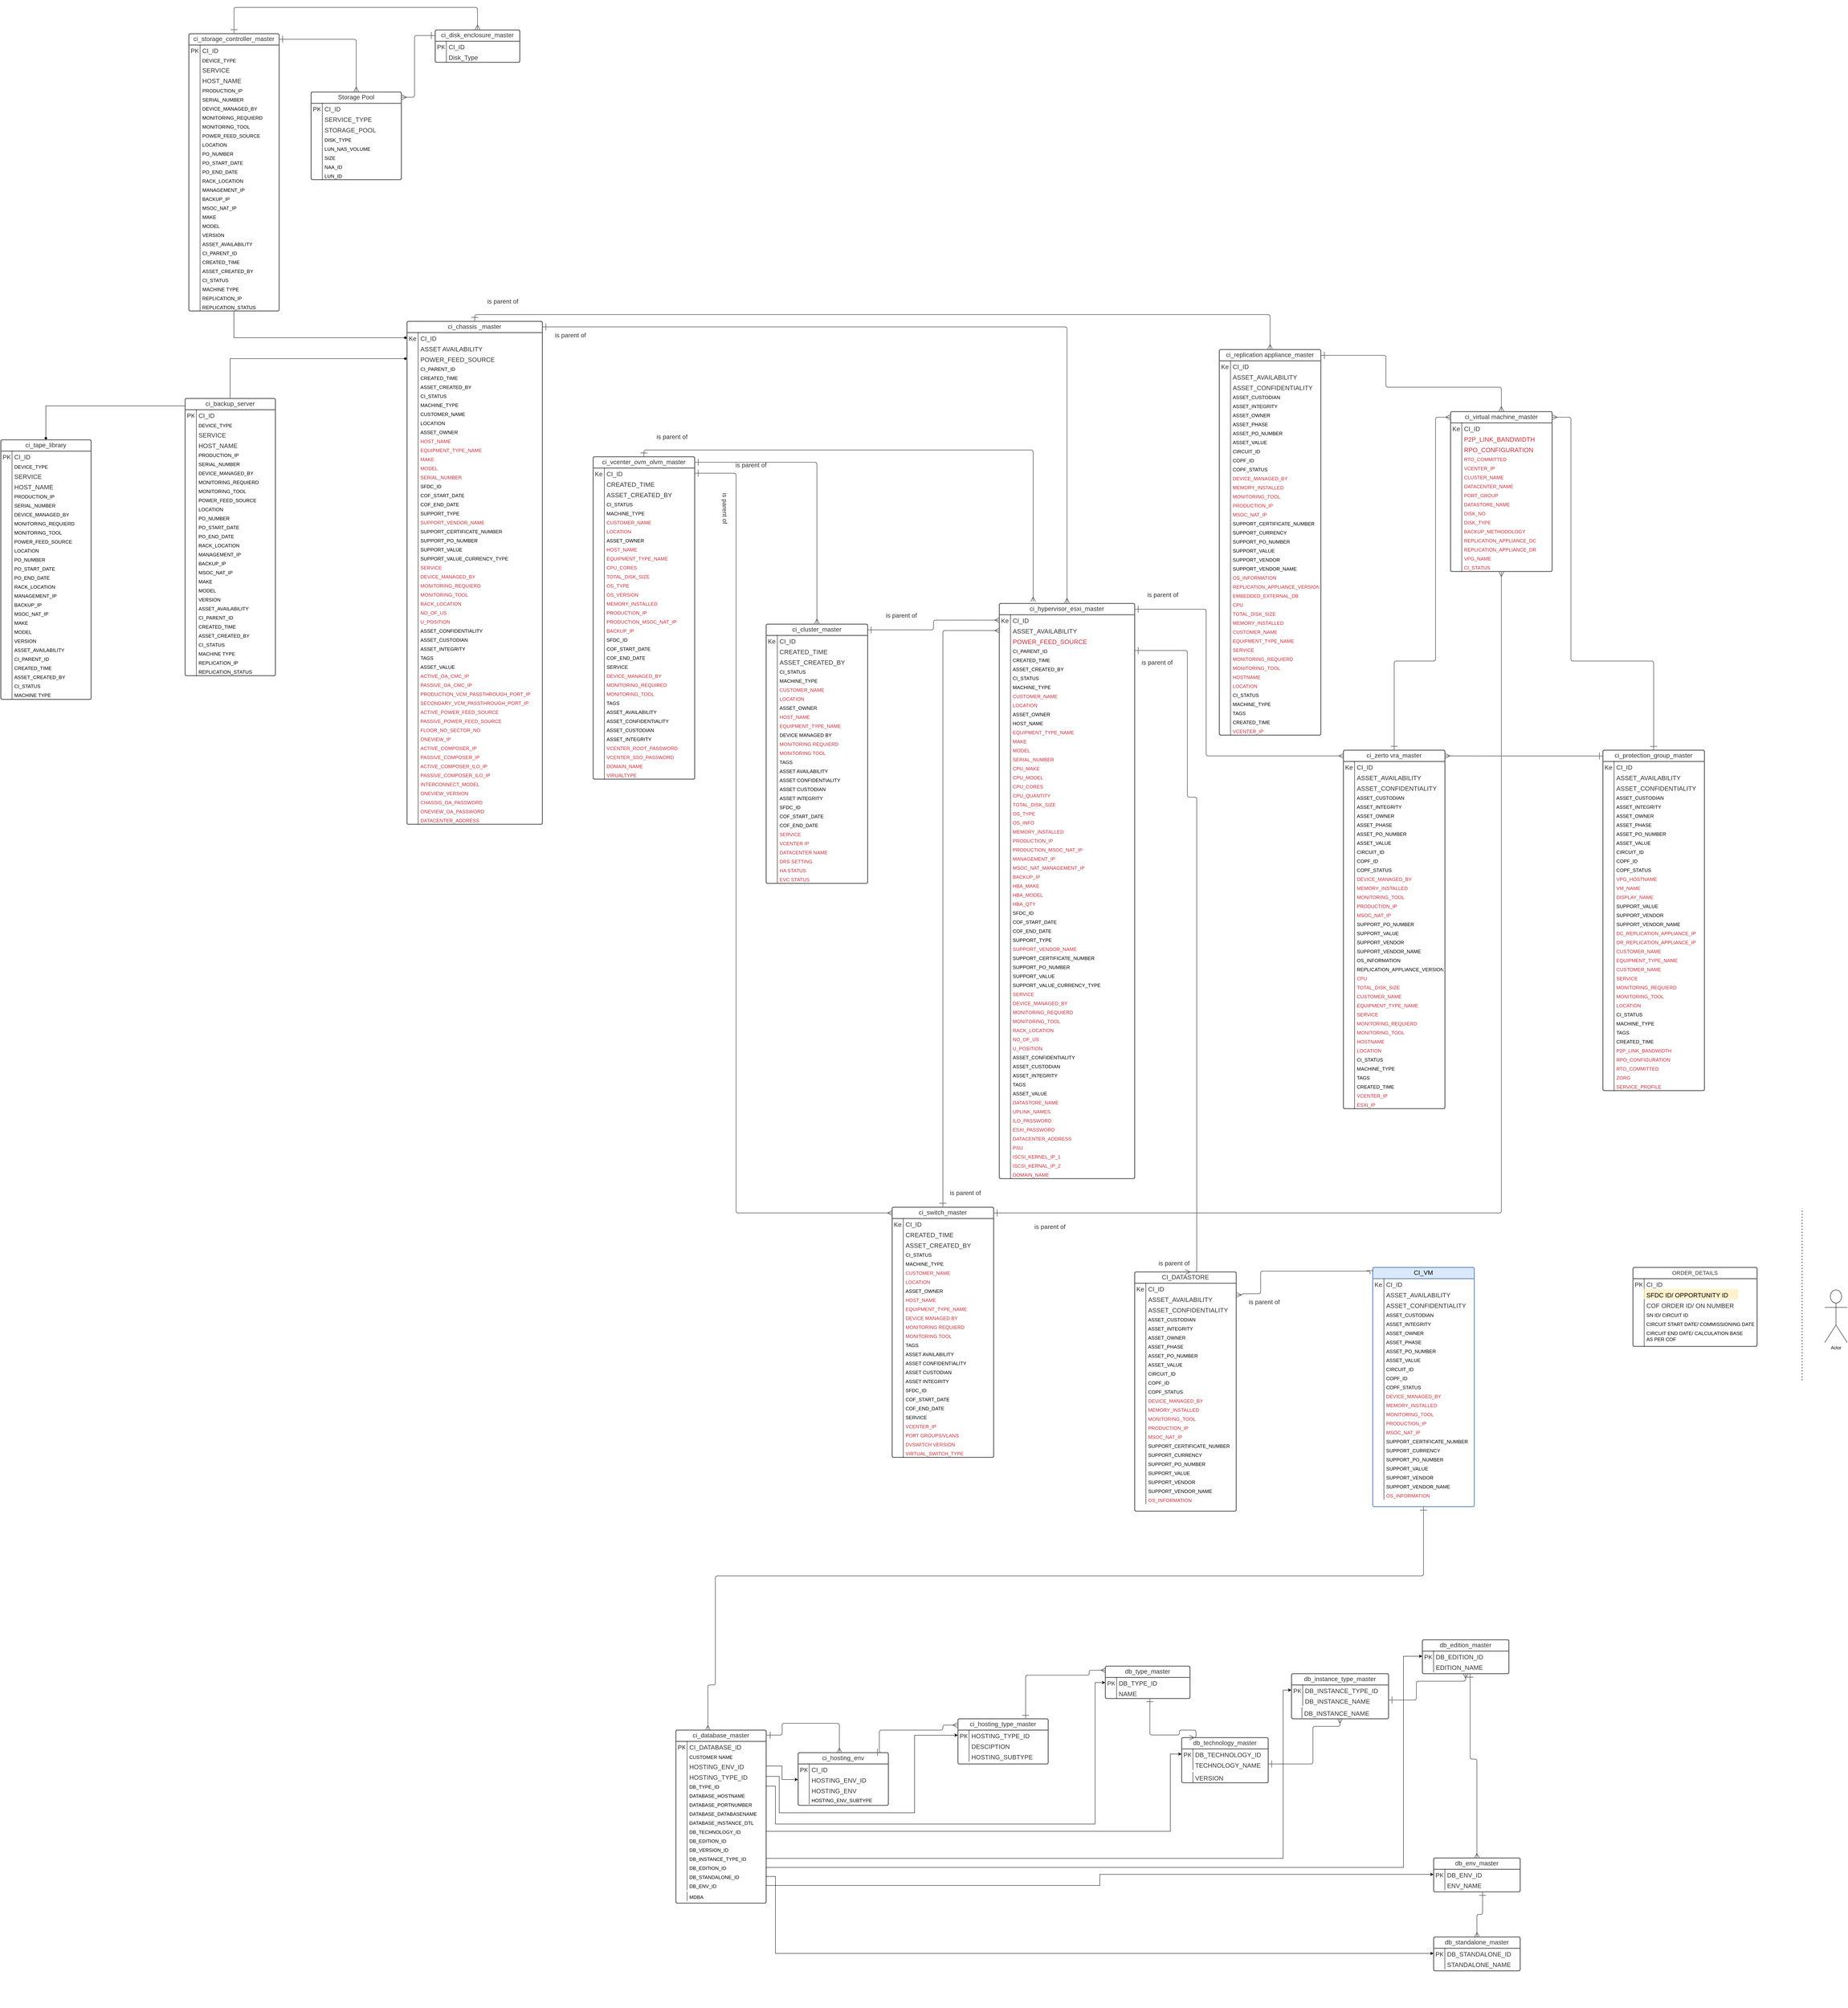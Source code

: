 <mxfile version="15.9.1" type="github">
  <diagram id="2EYrolDrR-q1zeWqKlgm" name="ERD_new">
    <mxGraphModel dx="4127" dy="1290" grid="1" gridSize="10" guides="1" tooltips="1" connect="1" arrows="1" fold="1" page="1" pageScale="1" pageWidth="827" pageHeight="1169" math="0" shadow="0">
      <root>
        <mxCell id="5PC9uPnrf5sYglZtxMQ_-0" />
        <mxCell id="5PC9uPnrf5sYglZtxMQ_-1" parent="5PC9uPnrf5sYglZtxMQ_-0" />
        <mxCell id="ajGV-ytY6rPtC6DTyZmF-0" value="ci_vcenter_ovm_olvm_master" style="html=1;overflow=block;blockSpacing=1;whiteSpace=wrap;swimlane;resizeParent=1;resizeParentMax=0;resizeLast=0;collapsible=0;marginBottom=0;fontStyle=0;swimlaneFillColor=#ffffff;startSize=30;whiteSpace=wrap;fontSize=16.7;fontColor=#333333;whiteSpace=wrap;spacing=0;strokeColor=#5e5e5e;strokeOpacity=100;rounded=1;absoluteArcSize=1;arcSize=9;strokeWidth=2.3;whiteSpace=wrap;whiteSpace=wrap;whiteSpace=wrap;whiteSpace=wrap;whiteSpace=wrap;whiteSpace=wrap;whiteSpace=wrap;whiteSpace=wrap;whiteSpace=wrap;whiteSpace=wrap;whiteSpace=wrap;whiteSpace=wrap;whiteSpace=wrap;whiteSpace=wrap;whiteSpace=wrap;whiteSpace=wrap;whiteSpace=wrap;whiteSpace=wrap;whiteSpace=wrap;whiteSpace=wrap;whiteSpace=wrap;whiteSpace=wrap;whiteSpace=wrap;whiteSpace=wrap;whiteSpace=wrap;whiteSpace=wrap;whiteSpace=wrap;whiteSpace=wrap;whiteSpace=wrap;whiteSpace=wrap;whiteSpace=wrap;whiteSpace=wrap;whiteSpace=wrap;whiteSpace=wrap;" parent="5PC9uPnrf5sYglZtxMQ_-1" vertex="1">
          <mxGeometry x="1235" y="1385.0" width="270" height="857" as="geometry" />
        </mxCell>
        <mxCell id="ajGV-ytY6rPtC6DTyZmF-1" value="Key" style="strokeColor=none;part=1;resizeHeight=0;align=center;verticalAlign=top;spacingLeft=4;spacingRight=4;overflow=hidden;rotatable=0;points=[[0,0.5],[1,0.5]];portConstraint=eastwest;html=1;whiteSpace=wrap;swimlaneFillColor=#ffffff;whiteSpace=wrap;fontSize=16.7;fontColor=#333333;fillColor=none;strokeOpacity=100;" parent="ajGV-ytY6rPtC6DTyZmF-0" vertex="1">
          <mxGeometry y="30" width="30" height="27.75" as="geometry" />
        </mxCell>
        <mxCell id="ajGV-ytY6rPtC6DTyZmF-2" value="CI_ID" style="shape=partialRectangle;top=0;right=0;bottom=0;part=1;resizeHeight=0;align=left;verticalAlign=top;spacingLeft=4;spacingRight=4;overflow=hidden;rotatable=0;points=[[0,0.5],[1,0.5]];portConstraint=eastwest;html=1;whiteSpace=wrap;swimlaneFillColor=#ffffff;whiteSpace=wrap;fontSize=16.7;fontColor=#333333;fillColor=none;strokeOpacity=100;" parent="ajGV-ytY6rPtC6DTyZmF-0" vertex="1">
          <mxGeometry x="30" y="30" width="240" height="27.75" as="geometry" />
        </mxCell>
        <mxCell id="ajGV-ytY6rPtC6DTyZmF-3" value="" style="strokeColor=none;part=1;resizeHeight=0;align=center;verticalAlign=top;spacingLeft=4;spacingRight=4;overflow=hidden;rotatable=0;points=[[0,0.5],[1,0.5]];portConstraint=eastwest;html=1;whiteSpace=wrap;swimlaneFillColor=#ffffff;whiteSpace=wrap;fontSize=13;fillColor=none;strokeOpacity=100;" parent="ajGV-ytY6rPtC6DTyZmF-0" vertex="1">
          <mxGeometry y="57.75" width="30" height="27.75" as="geometry" />
        </mxCell>
        <mxCell id="ajGV-ytY6rPtC6DTyZmF-4" value="CREATED_TIME" style="shape=partialRectangle;top=0;right=0;bottom=0;part=1;resizeHeight=0;align=left;verticalAlign=top;spacingLeft=4;spacingRight=4;overflow=hidden;rotatable=0;points=[[0,0.5],[1,0.5]];portConstraint=eastwest;html=1;whiteSpace=wrap;swimlaneFillColor=#ffffff;whiteSpace=wrap;fontSize=16.7;fontColor=#333333;fillColor=none;strokeOpacity=100;" parent="ajGV-ytY6rPtC6DTyZmF-0" vertex="1">
          <mxGeometry x="30" y="57.75" width="240" height="27.75" as="geometry" />
        </mxCell>
        <mxCell id="ajGV-ytY6rPtC6DTyZmF-5" value="" style="strokeColor=none;part=1;resizeHeight=0;align=center;verticalAlign=top;spacingLeft=4;spacingRight=4;overflow=hidden;rotatable=0;points=[[0,0.5],[1,0.5]];portConstraint=eastwest;html=1;whiteSpace=wrap;swimlaneFillColor=#ffffff;whiteSpace=wrap;fontSize=13;fillColor=none;strokeOpacity=100;" parent="ajGV-ytY6rPtC6DTyZmF-0" vertex="1">
          <mxGeometry y="85.5" width="30" height="27.75" as="geometry" />
        </mxCell>
        <mxCell id="ajGV-ytY6rPtC6DTyZmF-6" value="ASSET_CREATED_BY" style="shape=partialRectangle;top=0;right=0;bottom=0;part=1;resizeHeight=0;align=left;verticalAlign=top;spacingLeft=4;spacingRight=4;overflow=hidden;rotatable=0;points=[[0,0.5],[1,0.5]];portConstraint=eastwest;html=1;whiteSpace=wrap;swimlaneFillColor=#ffffff;whiteSpace=wrap;fontSize=16.7;fontColor=#333333;fillColor=none;strokeOpacity=100;" parent="ajGV-ytY6rPtC6DTyZmF-0" vertex="1">
          <mxGeometry x="30" y="85.5" width="240" height="27.75" as="geometry" />
        </mxCell>
        <mxCell id="ajGV-ytY6rPtC6DTyZmF-7" value="" style="strokeColor=none;part=1;resizeHeight=0;align=center;verticalAlign=top;spacingLeft=4;spacingRight=4;overflow=hidden;rotatable=0;points=[[0,0.5],[1,0.5]];portConstraint=eastwest;html=1;whiteSpace=wrap;swimlaneFillColor=#ffffff;whiteSpace=wrap;fontSize=13;fillColor=none;strokeOpacity=100;" parent="ajGV-ytY6rPtC6DTyZmF-0" vertex="1">
          <mxGeometry y="113.25" width="30" height="24" as="geometry" />
        </mxCell>
        <mxCell id="ajGV-ytY6rPtC6DTyZmF-8" value="CI_STATUS" style="shape=partialRectangle;top=0;right=0;bottom=0;part=1;resizeHeight=0;align=left;verticalAlign=top;spacingLeft=4;spacingRight=4;overflow=hidden;rotatable=0;points=[[0,0.5],[1,0.5]];portConstraint=eastwest;html=1;whiteSpace=wrap;swimlaneFillColor=#ffffff;whiteSpace=wrap;fontSize=13;fillColor=none;strokeOpacity=100;" parent="ajGV-ytY6rPtC6DTyZmF-0" vertex="1">
          <mxGeometry x="30" y="113.25" width="240" height="24" as="geometry" />
        </mxCell>
        <mxCell id="ajGV-ytY6rPtC6DTyZmF-9" value="" style="strokeColor=none;part=1;resizeHeight=0;align=center;verticalAlign=top;spacingLeft=4;spacingRight=4;overflow=hidden;rotatable=0;points=[[0,0.5],[1,0.5]];portConstraint=eastwest;html=1;whiteSpace=wrap;swimlaneFillColor=#ffffff;whiteSpace=wrap;fontSize=13;fillColor=none;strokeOpacity=100;" parent="ajGV-ytY6rPtC6DTyZmF-0" vertex="1">
          <mxGeometry y="137.25" width="30" height="24" as="geometry" />
        </mxCell>
        <mxCell id="ajGV-ytY6rPtC6DTyZmF-10" value="MACHINE_TYPE" style="shape=partialRectangle;top=0;right=0;bottom=0;part=1;resizeHeight=0;align=left;verticalAlign=top;spacingLeft=4;spacingRight=4;overflow=hidden;rotatable=0;points=[[0,0.5],[1,0.5]];portConstraint=eastwest;html=1;whiteSpace=wrap;swimlaneFillColor=#ffffff;whiteSpace=wrap;fontSize=13;fillColor=none;strokeOpacity=100;" parent="ajGV-ytY6rPtC6DTyZmF-0" vertex="1">
          <mxGeometry x="30" y="137.25" width="240" height="24" as="geometry" />
        </mxCell>
        <mxCell id="ajGV-ytY6rPtC6DTyZmF-11" value="" style="strokeColor=none;part=1;resizeHeight=0;align=center;verticalAlign=top;spacingLeft=4;spacingRight=4;overflow=hidden;rotatable=0;points=[[0,0.5],[1,0.5]];portConstraint=eastwest;html=1;whiteSpace=wrap;swimlaneFillColor=#ffffff;whiteSpace=wrap;fontSize=13;fillColor=none;strokeOpacity=100;" parent="ajGV-ytY6rPtC6DTyZmF-0" vertex="1">
          <mxGeometry y="161.25" width="30" height="24" as="geometry" />
        </mxCell>
        <mxCell id="ajGV-ytY6rPtC6DTyZmF-12" value="CUSTOMER_NAME" style="shape=partialRectangle;top=0;right=0;bottom=0;part=1;resizeHeight=0;align=left;verticalAlign=top;spacingLeft=4;spacingRight=4;overflow=hidden;rotatable=0;points=[[0,0.5],[1,0.5]];portConstraint=eastwest;html=1;whiteSpace=wrap;swimlaneFillColor=#ffffff;whiteSpace=wrap;fontSize=13;fontColor=#c92d39;fillColor=none;strokeOpacity=100;" parent="ajGV-ytY6rPtC6DTyZmF-0" vertex="1">
          <mxGeometry x="30" y="161.25" width="240" height="24" as="geometry" />
        </mxCell>
        <mxCell id="ajGV-ytY6rPtC6DTyZmF-13" value="" style="strokeColor=none;part=1;resizeHeight=0;align=center;verticalAlign=top;spacingLeft=4;spacingRight=4;overflow=hidden;rotatable=0;points=[[0,0.5],[1,0.5]];portConstraint=eastwest;html=1;whiteSpace=wrap;swimlaneFillColor=#ffffff;whiteSpace=wrap;fontSize=13;fillColor=none;strokeOpacity=100;" parent="ajGV-ytY6rPtC6DTyZmF-0" vertex="1">
          <mxGeometry y="185.25" width="30" height="24" as="geometry" />
        </mxCell>
        <mxCell id="ajGV-ytY6rPtC6DTyZmF-14" value="LOCATION" style="shape=partialRectangle;top=0;right=0;bottom=0;part=1;resizeHeight=0;align=left;verticalAlign=top;spacingLeft=4;spacingRight=4;overflow=hidden;rotatable=0;points=[[0,0.5],[1,0.5]];portConstraint=eastwest;html=1;whiteSpace=wrap;swimlaneFillColor=#ffffff;whiteSpace=wrap;fontSize=13;fontColor=#c92d39;fillColor=none;strokeOpacity=100;" parent="ajGV-ytY6rPtC6DTyZmF-0" vertex="1">
          <mxGeometry x="30" y="185.25" width="240" height="24" as="geometry" />
        </mxCell>
        <mxCell id="ajGV-ytY6rPtC6DTyZmF-15" value="" style="strokeColor=none;part=1;resizeHeight=0;align=center;verticalAlign=top;spacingLeft=4;spacingRight=4;overflow=hidden;rotatable=0;points=[[0,0.5],[1,0.5]];portConstraint=eastwest;html=1;whiteSpace=wrap;swimlaneFillColor=#ffffff;whiteSpace=wrap;fontSize=13;fillColor=none;strokeOpacity=100;" parent="ajGV-ytY6rPtC6DTyZmF-0" vertex="1">
          <mxGeometry y="209.25" width="30" height="24" as="geometry" />
        </mxCell>
        <mxCell id="ajGV-ytY6rPtC6DTyZmF-16" value="ASSET_OWNER" style="shape=partialRectangle;top=0;right=0;bottom=0;part=1;resizeHeight=0;align=left;verticalAlign=top;spacingLeft=4;spacingRight=4;overflow=hidden;rotatable=0;points=[[0,0.5],[1,0.5]];portConstraint=eastwest;html=1;whiteSpace=wrap;swimlaneFillColor=#ffffff;whiteSpace=wrap;fontSize=13;fillColor=none;strokeOpacity=100;" parent="ajGV-ytY6rPtC6DTyZmF-0" vertex="1">
          <mxGeometry x="30" y="209.25" width="240" height="24" as="geometry" />
        </mxCell>
        <mxCell id="ajGV-ytY6rPtC6DTyZmF-17" value="" style="strokeColor=none;part=1;resizeHeight=0;align=center;verticalAlign=top;spacingLeft=4;spacingRight=4;overflow=hidden;rotatable=0;points=[[0,0.5],[1,0.5]];portConstraint=eastwest;html=1;whiteSpace=wrap;swimlaneFillColor=#ffffff;whiteSpace=wrap;fontSize=13;fillColor=none;strokeOpacity=100;" parent="ajGV-ytY6rPtC6DTyZmF-0" vertex="1">
          <mxGeometry y="233.25" width="30" height="24" as="geometry" />
        </mxCell>
        <mxCell id="ajGV-ytY6rPtC6DTyZmF-18" value="HOST_NAME" style="shape=partialRectangle;top=0;right=0;bottom=0;part=1;resizeHeight=0;align=left;verticalAlign=top;spacingLeft=4;spacingRight=4;overflow=hidden;rotatable=0;points=[[0,0.5],[1,0.5]];portConstraint=eastwest;html=1;whiteSpace=wrap;swimlaneFillColor=#ffffff;whiteSpace=wrap;fontSize=13;fontColor=#c92d39;fillColor=none;strokeOpacity=100;" parent="ajGV-ytY6rPtC6DTyZmF-0" vertex="1">
          <mxGeometry x="30" y="233.25" width="240" height="24" as="geometry" />
        </mxCell>
        <mxCell id="ajGV-ytY6rPtC6DTyZmF-19" value="" style="strokeColor=none;part=1;resizeHeight=0;align=center;verticalAlign=top;spacingLeft=4;spacingRight=4;overflow=hidden;rotatable=0;points=[[0,0.5],[1,0.5]];portConstraint=eastwest;html=1;whiteSpace=wrap;swimlaneFillColor=#ffffff;whiteSpace=wrap;fontSize=13;fillColor=none;strokeOpacity=100;" parent="ajGV-ytY6rPtC6DTyZmF-0" vertex="1">
          <mxGeometry y="257.25" width="30" height="24" as="geometry" />
        </mxCell>
        <mxCell id="ajGV-ytY6rPtC6DTyZmF-20" value="EQUIPMENT_TYPE_NAME" style="shape=partialRectangle;top=0;right=0;bottom=0;part=1;resizeHeight=0;align=left;verticalAlign=top;spacingLeft=4;spacingRight=4;overflow=hidden;rotatable=0;points=[[0,0.5],[1,0.5]];portConstraint=eastwest;html=1;whiteSpace=wrap;swimlaneFillColor=#ffffff;whiteSpace=wrap;fontSize=13;fontColor=#c92d39;fillColor=none;strokeOpacity=100;" parent="ajGV-ytY6rPtC6DTyZmF-0" vertex="1">
          <mxGeometry x="30" y="257.25" width="240" height="24" as="geometry" />
        </mxCell>
        <mxCell id="ajGV-ytY6rPtC6DTyZmF-21" value="" style="strokeColor=none;part=1;resizeHeight=0;align=center;verticalAlign=top;spacingLeft=4;spacingRight=4;overflow=hidden;rotatable=0;points=[[0,0.5],[1,0.5]];portConstraint=eastwest;html=1;whiteSpace=wrap;swimlaneFillColor=#ffffff;whiteSpace=wrap;fontSize=13;fillColor=none;strokeOpacity=100;" parent="ajGV-ytY6rPtC6DTyZmF-0" vertex="1">
          <mxGeometry y="281.25" width="30" height="24" as="geometry" />
        </mxCell>
        <mxCell id="ajGV-ytY6rPtC6DTyZmF-22" value="CPU_CORES" style="shape=partialRectangle;top=0;right=0;bottom=0;part=1;resizeHeight=0;align=left;verticalAlign=top;spacingLeft=4;spacingRight=4;overflow=hidden;rotatable=0;points=[[0,0.5],[1,0.5]];portConstraint=eastwest;html=1;whiteSpace=wrap;swimlaneFillColor=#ffffff;whiteSpace=wrap;fontSize=13;fontColor=#c92d39;fillColor=none;strokeOpacity=100;" parent="ajGV-ytY6rPtC6DTyZmF-0" vertex="1">
          <mxGeometry x="30" y="281.25" width="240" height="24" as="geometry" />
        </mxCell>
        <mxCell id="ajGV-ytY6rPtC6DTyZmF-23" value="" style="strokeColor=none;part=1;resizeHeight=0;align=center;verticalAlign=top;spacingLeft=4;spacingRight=4;overflow=hidden;rotatable=0;points=[[0,0.5],[1,0.5]];portConstraint=eastwest;html=1;whiteSpace=wrap;swimlaneFillColor=#ffffff;whiteSpace=wrap;fontSize=13;fillColor=none;strokeOpacity=100;" parent="ajGV-ytY6rPtC6DTyZmF-0" vertex="1">
          <mxGeometry y="305.25" width="30" height="24" as="geometry" />
        </mxCell>
        <mxCell id="ajGV-ytY6rPtC6DTyZmF-24" value="TOTAL_DISK_SIZE" style="shape=partialRectangle;top=0;right=0;bottom=0;part=1;resizeHeight=0;align=left;verticalAlign=top;spacingLeft=4;spacingRight=4;overflow=hidden;rotatable=0;points=[[0,0.5],[1,0.5]];portConstraint=eastwest;html=1;whiteSpace=wrap;swimlaneFillColor=#ffffff;whiteSpace=wrap;fontSize=13;fontColor=#c92d39;fillColor=none;strokeOpacity=100;" parent="ajGV-ytY6rPtC6DTyZmF-0" vertex="1">
          <mxGeometry x="30" y="305.25" width="240" height="24" as="geometry" />
        </mxCell>
        <mxCell id="ajGV-ytY6rPtC6DTyZmF-25" value="" style="strokeColor=none;part=1;resizeHeight=0;align=center;verticalAlign=top;spacingLeft=4;spacingRight=4;overflow=hidden;rotatable=0;points=[[0,0.5],[1,0.5]];portConstraint=eastwest;html=1;whiteSpace=wrap;swimlaneFillColor=#ffffff;whiteSpace=wrap;fontSize=13;fillColor=none;strokeOpacity=100;" parent="ajGV-ytY6rPtC6DTyZmF-0" vertex="1">
          <mxGeometry y="329.25" width="30" height="24" as="geometry" />
        </mxCell>
        <mxCell id="ajGV-ytY6rPtC6DTyZmF-26" value="OS_TYPE" style="shape=partialRectangle;top=0;right=0;bottom=0;part=1;resizeHeight=0;align=left;verticalAlign=top;spacingLeft=4;spacingRight=4;overflow=hidden;rotatable=0;points=[[0,0.5],[1,0.5]];portConstraint=eastwest;html=1;whiteSpace=wrap;swimlaneFillColor=#ffffff;whiteSpace=wrap;fontSize=13;fontColor=#c92d39;fillColor=none;strokeOpacity=100;" parent="ajGV-ytY6rPtC6DTyZmF-0" vertex="1">
          <mxGeometry x="30" y="329.25" width="240" height="24" as="geometry" />
        </mxCell>
        <mxCell id="ajGV-ytY6rPtC6DTyZmF-27" value="" style="strokeColor=none;part=1;resizeHeight=0;align=center;verticalAlign=top;spacingLeft=4;spacingRight=4;overflow=hidden;rotatable=0;points=[[0,0.5],[1,0.5]];portConstraint=eastwest;html=1;whiteSpace=wrap;swimlaneFillColor=#ffffff;whiteSpace=wrap;fontSize=13;fillColor=none;strokeOpacity=100;" parent="ajGV-ytY6rPtC6DTyZmF-0" vertex="1">
          <mxGeometry y="353.25" width="30" height="24" as="geometry" />
        </mxCell>
        <mxCell id="ajGV-ytY6rPtC6DTyZmF-28" value="OS_VERSION" style="shape=partialRectangle;top=0;right=0;bottom=0;part=1;resizeHeight=0;align=left;verticalAlign=top;spacingLeft=4;spacingRight=4;overflow=hidden;rotatable=0;points=[[0,0.5],[1,0.5]];portConstraint=eastwest;html=1;whiteSpace=wrap;swimlaneFillColor=#ffffff;whiteSpace=wrap;fontSize=13;fontColor=#c92d39;fillColor=none;strokeOpacity=100;" parent="ajGV-ytY6rPtC6DTyZmF-0" vertex="1">
          <mxGeometry x="30" y="353.25" width="240" height="24" as="geometry" />
        </mxCell>
        <mxCell id="ajGV-ytY6rPtC6DTyZmF-29" value="" style="strokeColor=none;part=1;resizeHeight=0;align=center;verticalAlign=top;spacingLeft=4;spacingRight=4;overflow=hidden;rotatable=0;points=[[0,0.5],[1,0.5]];portConstraint=eastwest;html=1;whiteSpace=wrap;swimlaneFillColor=#ffffff;whiteSpace=wrap;fontSize=13;fillColor=none;strokeOpacity=100;" parent="ajGV-ytY6rPtC6DTyZmF-0" vertex="1">
          <mxGeometry y="377.25" width="30" height="24" as="geometry" />
        </mxCell>
        <mxCell id="ajGV-ytY6rPtC6DTyZmF-30" value="MEMORY_INSTALLED" style="shape=partialRectangle;top=0;right=0;bottom=0;part=1;resizeHeight=0;align=left;verticalAlign=top;spacingLeft=4;spacingRight=4;overflow=hidden;rotatable=0;points=[[0,0.5],[1,0.5]];portConstraint=eastwest;html=1;whiteSpace=wrap;swimlaneFillColor=#ffffff;whiteSpace=wrap;fontSize=13;fontColor=#c92d39;fillColor=none;strokeOpacity=100;" parent="ajGV-ytY6rPtC6DTyZmF-0" vertex="1">
          <mxGeometry x="30" y="377.25" width="240" height="24" as="geometry" />
        </mxCell>
        <mxCell id="ajGV-ytY6rPtC6DTyZmF-31" value="" style="strokeColor=none;part=1;resizeHeight=0;align=center;verticalAlign=top;spacingLeft=4;spacingRight=4;overflow=hidden;rotatable=0;points=[[0,0.5],[1,0.5]];portConstraint=eastwest;html=1;whiteSpace=wrap;swimlaneFillColor=#ffffff;whiteSpace=wrap;fontSize=13;fillColor=none;strokeOpacity=100;" parent="ajGV-ytY6rPtC6DTyZmF-0" vertex="1">
          <mxGeometry y="401.25" width="30" height="24" as="geometry" />
        </mxCell>
        <mxCell id="ajGV-ytY6rPtC6DTyZmF-32" value="PRODUCTION_IP" style="shape=partialRectangle;top=0;right=0;bottom=0;part=1;resizeHeight=0;align=left;verticalAlign=top;spacingLeft=4;spacingRight=4;overflow=hidden;rotatable=0;points=[[0,0.5],[1,0.5]];portConstraint=eastwest;html=1;whiteSpace=wrap;swimlaneFillColor=#ffffff;whiteSpace=wrap;fontSize=13;fontColor=#c92d39;fillColor=none;strokeOpacity=100;" parent="ajGV-ytY6rPtC6DTyZmF-0" vertex="1">
          <mxGeometry x="30" y="401.25" width="240" height="24" as="geometry" />
        </mxCell>
        <mxCell id="ajGV-ytY6rPtC6DTyZmF-33" value="" style="strokeColor=none;part=1;resizeHeight=0;align=center;verticalAlign=top;spacingLeft=4;spacingRight=4;overflow=hidden;rotatable=0;points=[[0,0.5],[1,0.5]];portConstraint=eastwest;html=1;whiteSpace=wrap;swimlaneFillColor=#ffffff;whiteSpace=wrap;fontSize=13;fillColor=none;strokeOpacity=100;" parent="ajGV-ytY6rPtC6DTyZmF-0" vertex="1">
          <mxGeometry y="425.25" width="30" height="24" as="geometry" />
        </mxCell>
        <mxCell id="ajGV-ytY6rPtC6DTyZmF-34" value="PRODUCTION_MSOC_NAT_IP" style="shape=partialRectangle;top=0;right=0;bottom=0;part=1;resizeHeight=0;align=left;verticalAlign=top;spacingLeft=4;spacingRight=4;overflow=hidden;rotatable=0;points=[[0,0.5],[1,0.5]];portConstraint=eastwest;html=1;whiteSpace=wrap;swimlaneFillColor=#ffffff;whiteSpace=wrap;fontSize=13;fontColor=#c92d39;fillColor=none;strokeOpacity=100;" parent="ajGV-ytY6rPtC6DTyZmF-0" vertex="1">
          <mxGeometry x="30" y="425.25" width="240" height="24" as="geometry" />
        </mxCell>
        <mxCell id="ajGV-ytY6rPtC6DTyZmF-35" value="" style="strokeColor=none;part=1;resizeHeight=0;align=center;verticalAlign=top;spacingLeft=4;spacingRight=4;overflow=hidden;rotatable=0;points=[[0,0.5],[1,0.5]];portConstraint=eastwest;html=1;whiteSpace=wrap;swimlaneFillColor=#ffffff;whiteSpace=wrap;fontSize=13;fillColor=none;strokeOpacity=100;" parent="ajGV-ytY6rPtC6DTyZmF-0" vertex="1">
          <mxGeometry y="449.25" width="30" height="24" as="geometry" />
        </mxCell>
        <mxCell id="ajGV-ytY6rPtC6DTyZmF-36" value="BACKUP_IP" style="shape=partialRectangle;top=0;right=0;bottom=0;part=1;resizeHeight=0;align=left;verticalAlign=top;spacingLeft=4;spacingRight=4;overflow=hidden;rotatable=0;points=[[0,0.5],[1,0.5]];portConstraint=eastwest;html=1;whiteSpace=wrap;swimlaneFillColor=#ffffff;whiteSpace=wrap;fontSize=13;fontColor=#c92d39;fillColor=none;strokeOpacity=100;" parent="ajGV-ytY6rPtC6DTyZmF-0" vertex="1">
          <mxGeometry x="30" y="449.25" width="240" height="24" as="geometry" />
        </mxCell>
        <mxCell id="ajGV-ytY6rPtC6DTyZmF-37" value="" style="strokeColor=none;part=1;resizeHeight=0;align=center;verticalAlign=top;spacingLeft=4;spacingRight=4;overflow=hidden;rotatable=0;points=[[0,0.5],[1,0.5]];portConstraint=eastwest;html=1;whiteSpace=wrap;swimlaneFillColor=#ffffff;whiteSpace=wrap;fontSize=13;fillColor=none;strokeOpacity=100;" parent="ajGV-ytY6rPtC6DTyZmF-0" vertex="1">
          <mxGeometry y="473.25" width="30" height="24" as="geometry" />
        </mxCell>
        <mxCell id="ajGV-ytY6rPtC6DTyZmF-38" value="SFDC_ID" style="shape=partialRectangle;top=0;right=0;bottom=0;part=1;resizeHeight=0;align=left;verticalAlign=top;spacingLeft=4;spacingRight=4;overflow=hidden;rotatable=0;points=[[0,0.5],[1,0.5]];portConstraint=eastwest;html=1;whiteSpace=wrap;swimlaneFillColor=#ffffff;whiteSpace=wrap;fontSize=13;fillColor=none;strokeOpacity=100;" parent="ajGV-ytY6rPtC6DTyZmF-0" vertex="1">
          <mxGeometry x="30" y="473.25" width="240" height="24" as="geometry" />
        </mxCell>
        <mxCell id="ajGV-ytY6rPtC6DTyZmF-39" value="" style="strokeColor=none;part=1;resizeHeight=0;align=center;verticalAlign=top;spacingLeft=4;spacingRight=4;overflow=hidden;rotatable=0;points=[[0,0.5],[1,0.5]];portConstraint=eastwest;html=1;whiteSpace=wrap;swimlaneFillColor=#ffffff;whiteSpace=wrap;fontSize=13;fillColor=none;strokeOpacity=100;" parent="ajGV-ytY6rPtC6DTyZmF-0" vertex="1">
          <mxGeometry y="497.25" width="30" height="24" as="geometry" />
        </mxCell>
        <mxCell id="ajGV-ytY6rPtC6DTyZmF-40" value="COF_START_DATE" style="shape=partialRectangle;top=0;right=0;bottom=0;part=1;resizeHeight=0;align=left;verticalAlign=top;spacingLeft=4;spacingRight=4;overflow=hidden;rotatable=0;points=[[0,0.5],[1,0.5]];portConstraint=eastwest;html=1;whiteSpace=wrap;swimlaneFillColor=#ffffff;whiteSpace=wrap;fontSize=13;fillColor=none;strokeOpacity=100;" parent="ajGV-ytY6rPtC6DTyZmF-0" vertex="1">
          <mxGeometry x="30" y="497.25" width="240" height="24" as="geometry" />
        </mxCell>
        <mxCell id="ajGV-ytY6rPtC6DTyZmF-41" value="" style="strokeColor=none;part=1;resizeHeight=0;align=center;verticalAlign=top;spacingLeft=4;spacingRight=4;overflow=hidden;rotatable=0;points=[[0,0.5],[1,0.5]];portConstraint=eastwest;html=1;whiteSpace=wrap;swimlaneFillColor=#ffffff;whiteSpace=wrap;fontSize=13;fillColor=none;strokeOpacity=100;" parent="ajGV-ytY6rPtC6DTyZmF-0" vertex="1">
          <mxGeometry y="521.25" width="30" height="24" as="geometry" />
        </mxCell>
        <mxCell id="ajGV-ytY6rPtC6DTyZmF-42" value="COF_END_DATE" style="shape=partialRectangle;top=0;right=0;bottom=0;part=1;resizeHeight=0;align=left;verticalAlign=top;spacingLeft=4;spacingRight=4;overflow=hidden;rotatable=0;points=[[0,0.5],[1,0.5]];portConstraint=eastwest;html=1;whiteSpace=wrap;swimlaneFillColor=#ffffff;whiteSpace=wrap;fontSize=13;fillColor=none;strokeOpacity=100;" parent="ajGV-ytY6rPtC6DTyZmF-0" vertex="1">
          <mxGeometry x="30" y="521.25" width="240" height="24" as="geometry" />
        </mxCell>
        <mxCell id="ajGV-ytY6rPtC6DTyZmF-43" value="" style="strokeColor=none;part=1;resizeHeight=0;align=center;verticalAlign=top;spacingLeft=4;spacingRight=4;overflow=hidden;rotatable=0;points=[[0,0.5],[1,0.5]];portConstraint=eastwest;html=1;whiteSpace=wrap;swimlaneFillColor=#ffffff;whiteSpace=wrap;fontSize=13;fillColor=none;strokeOpacity=100;" parent="ajGV-ytY6rPtC6DTyZmF-0" vertex="1">
          <mxGeometry y="545.25" width="30" height="24" as="geometry" />
        </mxCell>
        <mxCell id="ajGV-ytY6rPtC6DTyZmF-44" value="SERVICE" style="shape=partialRectangle;top=0;right=0;bottom=0;part=1;resizeHeight=0;align=left;verticalAlign=top;spacingLeft=4;spacingRight=4;overflow=hidden;rotatable=0;points=[[0,0.5],[1,0.5]];portConstraint=eastwest;html=1;whiteSpace=wrap;swimlaneFillColor=#ffffff;whiteSpace=wrap;fontSize=13;fillColor=none;strokeOpacity=100;" parent="ajGV-ytY6rPtC6DTyZmF-0" vertex="1">
          <mxGeometry x="30" y="545.25" width="240" height="24" as="geometry" />
        </mxCell>
        <mxCell id="ajGV-ytY6rPtC6DTyZmF-45" value="" style="strokeColor=none;part=1;resizeHeight=0;align=center;verticalAlign=top;spacingLeft=4;spacingRight=4;overflow=hidden;rotatable=0;points=[[0,0.5],[1,0.5]];portConstraint=eastwest;html=1;whiteSpace=wrap;swimlaneFillColor=#ffffff;whiteSpace=wrap;fontSize=13;fillColor=none;strokeOpacity=100;" parent="ajGV-ytY6rPtC6DTyZmF-0" vertex="1">
          <mxGeometry y="569.25" width="30" height="24" as="geometry" />
        </mxCell>
        <mxCell id="ajGV-ytY6rPtC6DTyZmF-46" value="DEVICE_MANAGED_BY" style="shape=partialRectangle;top=0;right=0;bottom=0;part=1;resizeHeight=0;align=left;verticalAlign=top;spacingLeft=4;spacingRight=4;overflow=hidden;rotatable=0;points=[[0,0.5],[1,0.5]];portConstraint=eastwest;html=1;whiteSpace=wrap;swimlaneFillColor=#ffffff;whiteSpace=wrap;fontSize=13;fontColor=#c92d39;fillColor=none;strokeOpacity=100;" parent="ajGV-ytY6rPtC6DTyZmF-0" vertex="1">
          <mxGeometry x="30" y="569.25" width="240" height="24" as="geometry" />
        </mxCell>
        <mxCell id="ajGV-ytY6rPtC6DTyZmF-47" value="" style="strokeColor=none;part=1;resizeHeight=0;align=center;verticalAlign=top;spacingLeft=4;spacingRight=4;overflow=hidden;rotatable=0;points=[[0,0.5],[1,0.5]];portConstraint=eastwest;html=1;whiteSpace=wrap;swimlaneFillColor=#ffffff;whiteSpace=wrap;fontSize=13;fillColor=none;strokeOpacity=100;" parent="ajGV-ytY6rPtC6DTyZmF-0" vertex="1">
          <mxGeometry y="593.25" width="30" height="24" as="geometry" />
        </mxCell>
        <mxCell id="ajGV-ytY6rPtC6DTyZmF-48" value="MONITORING_REQUIRED" style="shape=partialRectangle;top=0;right=0;bottom=0;part=1;resizeHeight=0;align=left;verticalAlign=top;spacingLeft=4;spacingRight=4;overflow=hidden;rotatable=0;points=[[0,0.5],[1,0.5]];portConstraint=eastwest;html=1;whiteSpace=wrap;swimlaneFillColor=#ffffff;whiteSpace=wrap;fontSize=13;fontColor=#c92d39;fillColor=none;strokeOpacity=100;" parent="ajGV-ytY6rPtC6DTyZmF-0" vertex="1">
          <mxGeometry x="30" y="593.25" width="240" height="24" as="geometry" />
        </mxCell>
        <mxCell id="ajGV-ytY6rPtC6DTyZmF-49" value="" style="strokeColor=none;part=1;resizeHeight=0;align=center;verticalAlign=top;spacingLeft=4;spacingRight=4;overflow=hidden;rotatable=0;points=[[0,0.5],[1,0.5]];portConstraint=eastwest;html=1;whiteSpace=wrap;swimlaneFillColor=#ffffff;whiteSpace=wrap;fontSize=13;fillColor=none;strokeOpacity=100;" parent="ajGV-ytY6rPtC6DTyZmF-0" vertex="1">
          <mxGeometry y="617.25" width="30" height="24" as="geometry" />
        </mxCell>
        <mxCell id="ajGV-ytY6rPtC6DTyZmF-50" value="MONITORING_TOOL" style="shape=partialRectangle;top=0;right=0;bottom=0;part=1;resizeHeight=0;align=left;verticalAlign=top;spacingLeft=4;spacingRight=4;overflow=hidden;rotatable=0;points=[[0,0.5],[1,0.5]];portConstraint=eastwest;html=1;whiteSpace=wrap;swimlaneFillColor=#ffffff;whiteSpace=wrap;fontSize=13;fontColor=#c92d39;fillColor=none;strokeOpacity=100;" parent="ajGV-ytY6rPtC6DTyZmF-0" vertex="1">
          <mxGeometry x="30" y="617.25" width="240" height="24" as="geometry" />
        </mxCell>
        <mxCell id="ajGV-ytY6rPtC6DTyZmF-51" value="" style="strokeColor=none;part=1;resizeHeight=0;align=center;verticalAlign=top;spacingLeft=4;spacingRight=4;overflow=hidden;rotatable=0;points=[[0,0.5],[1,0.5]];portConstraint=eastwest;html=1;whiteSpace=wrap;swimlaneFillColor=#ffffff;whiteSpace=wrap;fontSize=13;fillColor=none;strokeOpacity=100;" parent="ajGV-ytY6rPtC6DTyZmF-0" vertex="1">
          <mxGeometry y="641.25" width="30" height="24" as="geometry" />
        </mxCell>
        <mxCell id="ajGV-ytY6rPtC6DTyZmF-52" value="TAGS" style="shape=partialRectangle;top=0;right=0;bottom=0;part=1;resizeHeight=0;align=left;verticalAlign=top;spacingLeft=4;spacingRight=4;overflow=hidden;rotatable=0;points=[[0,0.5],[1,0.5]];portConstraint=eastwest;html=1;whiteSpace=wrap;swimlaneFillColor=#ffffff;whiteSpace=wrap;fontSize=13;fillColor=none;strokeOpacity=100;" parent="ajGV-ytY6rPtC6DTyZmF-0" vertex="1">
          <mxGeometry x="30" y="641.25" width="240" height="24" as="geometry" />
        </mxCell>
        <mxCell id="ajGV-ytY6rPtC6DTyZmF-53" value="" style="strokeColor=none;part=1;resizeHeight=0;align=center;verticalAlign=top;spacingLeft=4;spacingRight=4;overflow=hidden;rotatable=0;points=[[0,0.5],[1,0.5]];portConstraint=eastwest;html=1;whiteSpace=wrap;swimlaneFillColor=#ffffff;whiteSpace=wrap;fontSize=13;fillColor=none;strokeOpacity=100;" parent="ajGV-ytY6rPtC6DTyZmF-0" vertex="1">
          <mxGeometry y="665.25" width="30" height="24" as="geometry" />
        </mxCell>
        <mxCell id="ajGV-ytY6rPtC6DTyZmF-54" value="ASSET_AVAILABILITY" style="shape=partialRectangle;top=0;right=0;bottom=0;part=1;resizeHeight=0;align=left;verticalAlign=top;spacingLeft=4;spacingRight=4;overflow=hidden;rotatable=0;points=[[0,0.5],[1,0.5]];portConstraint=eastwest;html=1;whiteSpace=wrap;swimlaneFillColor=#ffffff;whiteSpace=wrap;fontSize=13;fillColor=none;strokeOpacity=100;" parent="ajGV-ytY6rPtC6DTyZmF-0" vertex="1">
          <mxGeometry x="30" y="665.25" width="240" height="24" as="geometry" />
        </mxCell>
        <mxCell id="ajGV-ytY6rPtC6DTyZmF-55" value="" style="strokeColor=none;part=1;resizeHeight=0;align=center;verticalAlign=top;spacingLeft=4;spacingRight=4;overflow=hidden;rotatable=0;points=[[0,0.5],[1,0.5]];portConstraint=eastwest;html=1;whiteSpace=wrap;swimlaneFillColor=#ffffff;whiteSpace=wrap;fontSize=13;fillColor=none;strokeOpacity=100;" parent="ajGV-ytY6rPtC6DTyZmF-0" vertex="1">
          <mxGeometry y="689.25" width="30" height="24" as="geometry" />
        </mxCell>
        <mxCell id="ajGV-ytY6rPtC6DTyZmF-56" value="ASSET_CONFIDENTIALITY" style="shape=partialRectangle;top=0;right=0;bottom=0;part=1;resizeHeight=0;align=left;verticalAlign=top;spacingLeft=4;spacingRight=4;overflow=hidden;rotatable=0;points=[[0,0.5],[1,0.5]];portConstraint=eastwest;html=1;whiteSpace=wrap;swimlaneFillColor=#ffffff;whiteSpace=wrap;fontSize=13;fillColor=none;strokeOpacity=100;" parent="ajGV-ytY6rPtC6DTyZmF-0" vertex="1">
          <mxGeometry x="30" y="689.25" width="240" height="24" as="geometry" />
        </mxCell>
        <mxCell id="ajGV-ytY6rPtC6DTyZmF-57" value="" style="strokeColor=none;part=1;resizeHeight=0;align=center;verticalAlign=top;spacingLeft=4;spacingRight=4;overflow=hidden;rotatable=0;points=[[0,0.5],[1,0.5]];portConstraint=eastwest;html=1;whiteSpace=wrap;swimlaneFillColor=#ffffff;whiteSpace=wrap;fontSize=13;fillColor=none;strokeOpacity=100;" parent="ajGV-ytY6rPtC6DTyZmF-0" vertex="1">
          <mxGeometry y="713.25" width="30" height="24" as="geometry" />
        </mxCell>
        <mxCell id="ajGV-ytY6rPtC6DTyZmF-58" value="ASSET_CUSTODIAN " style="shape=partialRectangle;top=0;right=0;bottom=0;part=1;resizeHeight=0;align=left;verticalAlign=top;spacingLeft=4;spacingRight=4;overflow=hidden;rotatable=0;points=[[0,0.5],[1,0.5]];portConstraint=eastwest;html=1;whiteSpace=wrap;swimlaneFillColor=#ffffff;whiteSpace=wrap;fontSize=13;fillColor=none;strokeOpacity=100;" parent="ajGV-ytY6rPtC6DTyZmF-0" vertex="1">
          <mxGeometry x="30" y="713.25" width="240" height="24" as="geometry" />
        </mxCell>
        <mxCell id="ajGV-ytY6rPtC6DTyZmF-59" value="" style="strokeColor=none;part=1;resizeHeight=0;align=center;verticalAlign=top;spacingLeft=4;spacingRight=4;overflow=hidden;rotatable=0;points=[[0,0.5],[1,0.5]];portConstraint=eastwest;html=1;whiteSpace=wrap;swimlaneFillColor=#ffffff;whiteSpace=wrap;fontSize=13;fillColor=none;strokeOpacity=100;" parent="ajGV-ytY6rPtC6DTyZmF-0" vertex="1">
          <mxGeometry y="737.25" width="30" height="24" as="geometry" />
        </mxCell>
        <mxCell id="ajGV-ytY6rPtC6DTyZmF-60" value="ASSET_INTEGRITY" style="shape=partialRectangle;top=0;right=0;bottom=0;part=1;resizeHeight=0;align=left;verticalAlign=top;spacingLeft=4;spacingRight=4;overflow=hidden;rotatable=0;points=[[0,0.5],[1,0.5]];portConstraint=eastwest;html=1;whiteSpace=wrap;swimlaneFillColor=#ffffff;whiteSpace=wrap;fontSize=13;fillColor=none;strokeOpacity=100;" parent="ajGV-ytY6rPtC6DTyZmF-0" vertex="1">
          <mxGeometry x="30" y="737.25" width="240" height="24" as="geometry" />
        </mxCell>
        <mxCell id="ajGV-ytY6rPtC6DTyZmF-61" value="" style="strokeColor=none;part=1;resizeHeight=0;align=center;verticalAlign=top;spacingLeft=4;spacingRight=4;overflow=hidden;rotatable=0;points=[[0,0.5],[1,0.5]];portConstraint=eastwest;html=1;whiteSpace=wrap;swimlaneFillColor=#ffffff;whiteSpace=wrap;fontSize=13;fillColor=none;strokeOpacity=100;" parent="ajGV-ytY6rPtC6DTyZmF-0" vertex="1">
          <mxGeometry y="761.25" width="30" height="24" as="geometry" />
        </mxCell>
        <mxCell id="ajGV-ytY6rPtC6DTyZmF-62" value="VCENTER_ROOT_PASSWORD" style="shape=partialRectangle;top=0;right=0;bottom=0;part=1;resizeHeight=0;align=left;verticalAlign=top;spacingLeft=4;spacingRight=4;overflow=hidden;rotatable=0;points=[[0,0.5],[1,0.5]];portConstraint=eastwest;html=1;whiteSpace=wrap;swimlaneFillColor=#ffffff;whiteSpace=wrap;fontSize=13;fontColor=#c92d39;fillColor=none;strokeOpacity=100;" parent="ajGV-ytY6rPtC6DTyZmF-0" vertex="1">
          <mxGeometry x="30" y="761.25" width="240" height="24" as="geometry" />
        </mxCell>
        <mxCell id="ajGV-ytY6rPtC6DTyZmF-63" value="" style="strokeColor=none;part=1;resizeHeight=0;align=center;verticalAlign=top;spacingLeft=4;spacingRight=4;overflow=hidden;rotatable=0;points=[[0,0.5],[1,0.5]];portConstraint=eastwest;html=1;whiteSpace=wrap;swimlaneFillColor=#ffffff;whiteSpace=wrap;fontSize=13;fillColor=none;strokeOpacity=100;" parent="ajGV-ytY6rPtC6DTyZmF-0" vertex="1">
          <mxGeometry y="785.25" width="30" height="24" as="geometry" />
        </mxCell>
        <mxCell id="ajGV-ytY6rPtC6DTyZmF-64" value="VCENTER_SSO_PASSWORD" style="shape=partialRectangle;top=0;right=0;bottom=0;part=1;resizeHeight=0;align=left;verticalAlign=top;spacingLeft=4;spacingRight=4;overflow=hidden;rotatable=0;points=[[0,0.5],[1,0.5]];portConstraint=eastwest;html=1;whiteSpace=wrap;swimlaneFillColor=#ffffff;whiteSpace=wrap;fontSize=13;fontColor=#c92d39;fillColor=none;strokeOpacity=100;" parent="ajGV-ytY6rPtC6DTyZmF-0" vertex="1">
          <mxGeometry x="30" y="785.25" width="240" height="24" as="geometry" />
        </mxCell>
        <mxCell id="ajGV-ytY6rPtC6DTyZmF-65" value="" style="strokeColor=none;part=1;resizeHeight=0;align=center;verticalAlign=top;spacingLeft=4;spacingRight=4;overflow=hidden;rotatable=0;points=[[0,0.5],[1,0.5]];portConstraint=eastwest;html=1;whiteSpace=wrap;swimlaneFillColor=#ffffff;whiteSpace=wrap;fontSize=13;fillColor=none;strokeOpacity=100;" parent="ajGV-ytY6rPtC6DTyZmF-0" vertex="1">
          <mxGeometry y="809.25" width="30" height="24" as="geometry" />
        </mxCell>
        <mxCell id="ajGV-ytY6rPtC6DTyZmF-66" value="DOMAIN_NAME" style="shape=partialRectangle;top=0;right=0;bottom=0;part=1;resizeHeight=0;align=left;verticalAlign=top;spacingLeft=4;spacingRight=4;overflow=hidden;rotatable=0;points=[[0,0.5],[1,0.5]];portConstraint=eastwest;html=1;whiteSpace=wrap;swimlaneFillColor=#ffffff;whiteSpace=wrap;fontSize=13;fontColor=#c92d39;fillColor=none;strokeOpacity=100;" parent="ajGV-ytY6rPtC6DTyZmF-0" vertex="1">
          <mxGeometry x="30" y="809.25" width="240" height="24" as="geometry" />
        </mxCell>
        <mxCell id="ajGV-ytY6rPtC6DTyZmF-67" value="" style="strokeColor=none;part=1;resizeHeight=0;align=center;verticalAlign=top;spacingLeft=4;spacingRight=4;overflow=hidden;rotatable=0;points=[[0,0.5],[1,0.5]];portConstraint=eastwest;html=1;whiteSpace=wrap;swimlaneFillColor=#ffffff;whiteSpace=wrap;fontSize=13;fillColor=none;strokeOpacity=100;" parent="ajGV-ytY6rPtC6DTyZmF-0" vertex="1">
          <mxGeometry y="833.25" width="30" height="24" as="geometry" />
        </mxCell>
        <mxCell id="ajGV-ytY6rPtC6DTyZmF-68" value="VIRUALTYPE" style="shape=partialRectangle;top=0;right=0;bottom=0;part=1;resizeHeight=0;align=left;verticalAlign=top;spacingLeft=4;spacingRight=4;overflow=hidden;rotatable=0;points=[[0,0.5],[1,0.5]];portConstraint=eastwest;html=1;whiteSpace=wrap;swimlaneFillColor=#ffffff;whiteSpace=wrap;fontSize=13;fontColor=#c92d39;fillColor=none;strokeOpacity=100;" parent="ajGV-ytY6rPtC6DTyZmF-0" vertex="1">
          <mxGeometry x="30" y="833.25" width="240" height="24" as="geometry" />
        </mxCell>
        <mxCell id="ajGV-ytY6rPtC6DTyZmF-69" value="ci_chassis _master" style="html=1;overflow=block;blockSpacing=1;whiteSpace=wrap;swimlane;resizeParent=1;resizeParentMax=0;resizeLast=0;collapsible=0;marginBottom=0;fontStyle=0;swimlaneFillColor=#ffffff;startSize=30;whiteSpace=wrap;fontSize=16.7;fontColor=#333333;whiteSpace=wrap;spacing=0;strokeColor=#5e5e5e;strokeOpacity=100;rounded=1;absoluteArcSize=1;arcSize=9;strokeWidth=2.3;whiteSpace=wrap;whiteSpace=wrap;whiteSpace=wrap;whiteSpace=wrap;whiteSpace=wrap;whiteSpace=wrap;whiteSpace=wrap;whiteSpace=wrap;whiteSpace=wrap;whiteSpace=wrap;whiteSpace=wrap;whiteSpace=wrap;whiteSpace=wrap;whiteSpace=wrap;whiteSpace=wrap;whiteSpace=wrap;whiteSpace=wrap;whiteSpace=wrap;whiteSpace=wrap;whiteSpace=wrap;whiteSpace=wrap;whiteSpace=wrap;whiteSpace=wrap;whiteSpace=wrap;whiteSpace=wrap;whiteSpace=wrap;whiteSpace=wrap;whiteSpace=wrap;whiteSpace=wrap;whiteSpace=wrap;whiteSpace=wrap;whiteSpace=wrap;whiteSpace=wrap;whiteSpace=wrap;whiteSpace=wrap;whiteSpace=wrap;whiteSpace=wrap;whiteSpace=wrap;whiteSpace=wrap;whiteSpace=wrap;whiteSpace=wrap;whiteSpace=wrap;whiteSpace=wrap;whiteSpace=wrap;whiteSpace=wrap;whiteSpace=wrap;whiteSpace=wrap;whiteSpace=wrap;whiteSpace=wrap;whiteSpace=wrap;whiteSpace=wrap;whiteSpace=wrap;whiteSpace=wrap;whiteSpace=wrap;" parent="5PC9uPnrf5sYglZtxMQ_-1" vertex="1">
          <mxGeometry x="740" y="1025.0" width="360" height="1337" as="geometry" />
        </mxCell>
        <mxCell id="ajGV-ytY6rPtC6DTyZmF-70" value="Key" style="strokeColor=none;part=1;resizeHeight=0;align=center;verticalAlign=top;spacingLeft=4;spacingRight=4;overflow=hidden;rotatable=0;points=[[0,0.5],[1,0.5]];portConstraint=eastwest;html=1;whiteSpace=wrap;swimlaneFillColor=#ffffff;whiteSpace=wrap;fontSize=16.7;fontColor=#333333;fillColor=none;strokeOpacity=100;" parent="ajGV-ytY6rPtC6DTyZmF-69" vertex="1">
          <mxGeometry y="30" width="30" height="27.75" as="geometry" />
        </mxCell>
        <mxCell id="ajGV-ytY6rPtC6DTyZmF-71" value="CI_ID" style="shape=partialRectangle;top=0;right=0;bottom=0;part=1;resizeHeight=0;align=left;verticalAlign=top;spacingLeft=4;spacingRight=4;overflow=hidden;rotatable=0;points=[[0,0.5],[1,0.5]];portConstraint=eastwest;html=1;whiteSpace=wrap;swimlaneFillColor=#ffffff;whiteSpace=wrap;fontSize=16.7;fontColor=#333333;fillColor=none;strokeOpacity=100;" parent="ajGV-ytY6rPtC6DTyZmF-69" vertex="1">
          <mxGeometry x="30" y="30" width="330" height="27.75" as="geometry" />
        </mxCell>
        <mxCell id="ajGV-ytY6rPtC6DTyZmF-72" value="" style="strokeColor=none;part=1;resizeHeight=0;align=center;verticalAlign=top;spacingLeft=4;spacingRight=4;overflow=hidden;rotatable=0;points=[[0,0.5],[1,0.5]];portConstraint=eastwest;html=1;whiteSpace=wrap;swimlaneFillColor=#ffffff;whiteSpace=wrap;fontSize=13;fillColor=none;strokeOpacity=100;" parent="ajGV-ytY6rPtC6DTyZmF-69" vertex="1">
          <mxGeometry y="57.75" width="30" height="27.75" as="geometry" />
        </mxCell>
        <mxCell id="ajGV-ytY6rPtC6DTyZmF-73" value="ASSET AVAILABILITY" style="shape=partialRectangle;top=0;right=0;bottom=0;part=1;resizeHeight=0;align=left;verticalAlign=top;spacingLeft=4;spacingRight=4;overflow=hidden;rotatable=0;points=[[0,0.5],[1,0.5]];portConstraint=eastwest;html=1;whiteSpace=wrap;swimlaneFillColor=#ffffff;whiteSpace=wrap;fontSize=16.7;fontColor=#333333;fillColor=none;strokeOpacity=100;" parent="ajGV-ytY6rPtC6DTyZmF-69" vertex="1">
          <mxGeometry x="30" y="57.75" width="330" height="27.75" as="geometry" />
        </mxCell>
        <mxCell id="ajGV-ytY6rPtC6DTyZmF-74" value="" style="strokeColor=none;part=1;resizeHeight=0;align=center;verticalAlign=top;spacingLeft=4;spacingRight=4;overflow=hidden;rotatable=0;points=[[0,0.5],[1,0.5]];portConstraint=eastwest;html=1;whiteSpace=wrap;swimlaneFillColor=#ffffff;whiteSpace=wrap;fontSize=13;fillColor=none;strokeOpacity=100;" parent="ajGV-ytY6rPtC6DTyZmF-69" vertex="1">
          <mxGeometry y="85.5" width="30" height="27.75" as="geometry" />
        </mxCell>
        <mxCell id="ajGV-ytY6rPtC6DTyZmF-75" value="POWER_FEED_SOURCE" style="shape=partialRectangle;top=0;right=0;bottom=0;part=1;resizeHeight=0;align=left;verticalAlign=top;spacingLeft=4;spacingRight=4;overflow=hidden;rotatable=0;points=[[0,0.5],[1,0.5]];portConstraint=eastwest;html=1;whiteSpace=wrap;swimlaneFillColor=#ffffff;whiteSpace=wrap;fontSize=16.7;fontColor=#333333;fillColor=none;strokeOpacity=100;" parent="ajGV-ytY6rPtC6DTyZmF-69" vertex="1">
          <mxGeometry x="30" y="85.5" width="330" height="27.75" as="geometry" />
        </mxCell>
        <mxCell id="ajGV-ytY6rPtC6DTyZmF-76" value="" style="strokeColor=none;part=1;resizeHeight=0;align=center;verticalAlign=top;spacingLeft=4;spacingRight=4;overflow=hidden;rotatable=0;points=[[0,0.5],[1,0.5]];portConstraint=eastwest;html=1;whiteSpace=wrap;swimlaneFillColor=#ffffff;whiteSpace=wrap;fontSize=13;fillColor=none;strokeOpacity=100;" parent="ajGV-ytY6rPtC6DTyZmF-69" vertex="1">
          <mxGeometry y="113.25" width="30" height="24" as="geometry" />
        </mxCell>
        <mxCell id="ajGV-ytY6rPtC6DTyZmF-77" value="CI_PARENT_ID" style="shape=partialRectangle;top=0;right=0;bottom=0;part=1;resizeHeight=0;align=left;verticalAlign=top;spacingLeft=4;spacingRight=4;overflow=hidden;rotatable=0;points=[[0,0.5],[1,0.5]];portConstraint=eastwest;html=1;whiteSpace=wrap;swimlaneFillColor=#ffffff;whiteSpace=wrap;fontSize=13;fillColor=none;strokeOpacity=100;" parent="ajGV-ytY6rPtC6DTyZmF-69" vertex="1">
          <mxGeometry x="30" y="113.25" width="330" height="24" as="geometry" />
        </mxCell>
        <mxCell id="ajGV-ytY6rPtC6DTyZmF-78" value="" style="strokeColor=none;part=1;resizeHeight=0;align=center;verticalAlign=top;spacingLeft=4;spacingRight=4;overflow=hidden;rotatable=0;points=[[0,0.5],[1,0.5]];portConstraint=eastwest;html=1;whiteSpace=wrap;swimlaneFillColor=#ffffff;whiteSpace=wrap;fontSize=13;fillColor=none;strokeOpacity=100;" parent="ajGV-ytY6rPtC6DTyZmF-69" vertex="1">
          <mxGeometry y="137.25" width="30" height="24" as="geometry" />
        </mxCell>
        <mxCell id="ajGV-ytY6rPtC6DTyZmF-79" value="CREATED_TIME" style="shape=partialRectangle;top=0;right=0;bottom=0;part=1;resizeHeight=0;align=left;verticalAlign=top;spacingLeft=4;spacingRight=4;overflow=hidden;rotatable=0;points=[[0,0.5],[1,0.5]];portConstraint=eastwest;html=1;whiteSpace=wrap;swimlaneFillColor=#ffffff;whiteSpace=wrap;fontSize=13;fillColor=none;strokeOpacity=100;" parent="ajGV-ytY6rPtC6DTyZmF-69" vertex="1">
          <mxGeometry x="30" y="137.25" width="330" height="24" as="geometry" />
        </mxCell>
        <mxCell id="ajGV-ytY6rPtC6DTyZmF-80" value="" style="strokeColor=none;part=1;resizeHeight=0;align=center;verticalAlign=top;spacingLeft=4;spacingRight=4;overflow=hidden;rotatable=0;points=[[0,0.5],[1,0.5]];portConstraint=eastwest;html=1;whiteSpace=wrap;swimlaneFillColor=#ffffff;whiteSpace=wrap;fontSize=13;fillColor=none;strokeOpacity=100;" parent="ajGV-ytY6rPtC6DTyZmF-69" vertex="1">
          <mxGeometry y="161.25" width="30" height="24" as="geometry" />
        </mxCell>
        <mxCell id="ajGV-ytY6rPtC6DTyZmF-81" value="ASSET_CREATED_BY" style="shape=partialRectangle;top=0;right=0;bottom=0;part=1;resizeHeight=0;align=left;verticalAlign=top;spacingLeft=4;spacingRight=4;overflow=hidden;rotatable=0;points=[[0,0.5],[1,0.5]];portConstraint=eastwest;html=1;whiteSpace=wrap;swimlaneFillColor=#ffffff;whiteSpace=wrap;fontSize=13;fillColor=none;strokeOpacity=100;" parent="ajGV-ytY6rPtC6DTyZmF-69" vertex="1">
          <mxGeometry x="30" y="161.25" width="330" height="24" as="geometry" />
        </mxCell>
        <mxCell id="ajGV-ytY6rPtC6DTyZmF-82" value="" style="strokeColor=none;part=1;resizeHeight=0;align=center;verticalAlign=top;spacingLeft=4;spacingRight=4;overflow=hidden;rotatable=0;points=[[0,0.5],[1,0.5]];portConstraint=eastwest;html=1;whiteSpace=wrap;swimlaneFillColor=#ffffff;whiteSpace=wrap;fontSize=13;fillColor=none;strokeOpacity=100;" parent="ajGV-ytY6rPtC6DTyZmF-69" vertex="1">
          <mxGeometry y="185.25" width="30" height="24" as="geometry" />
        </mxCell>
        <mxCell id="ajGV-ytY6rPtC6DTyZmF-83" value="CI_STATUS" style="shape=partialRectangle;top=0;right=0;bottom=0;part=1;resizeHeight=0;align=left;verticalAlign=top;spacingLeft=4;spacingRight=4;overflow=hidden;rotatable=0;points=[[0,0.5],[1,0.5]];portConstraint=eastwest;html=1;whiteSpace=wrap;swimlaneFillColor=#ffffff;whiteSpace=wrap;fontSize=13;fillColor=none;strokeOpacity=100;" parent="ajGV-ytY6rPtC6DTyZmF-69" vertex="1">
          <mxGeometry x="30" y="185.25" width="330" height="24" as="geometry" />
        </mxCell>
        <mxCell id="ajGV-ytY6rPtC6DTyZmF-84" value="" style="strokeColor=none;part=1;resizeHeight=0;align=center;verticalAlign=top;spacingLeft=4;spacingRight=4;overflow=hidden;rotatable=0;points=[[0,0.5],[1,0.5]];portConstraint=eastwest;html=1;whiteSpace=wrap;swimlaneFillColor=#ffffff;whiteSpace=wrap;fontSize=13;fillColor=none;strokeOpacity=100;" parent="ajGV-ytY6rPtC6DTyZmF-69" vertex="1">
          <mxGeometry y="209.25" width="30" height="24" as="geometry" />
        </mxCell>
        <mxCell id="ajGV-ytY6rPtC6DTyZmF-85" value="MACHINE_TYPE" style="shape=partialRectangle;top=0;right=0;bottom=0;part=1;resizeHeight=0;align=left;verticalAlign=top;spacingLeft=4;spacingRight=4;overflow=hidden;rotatable=0;points=[[0,0.5],[1,0.5]];portConstraint=eastwest;html=1;whiteSpace=wrap;swimlaneFillColor=#ffffff;whiteSpace=wrap;fontSize=13;fillColor=none;strokeOpacity=100;" parent="ajGV-ytY6rPtC6DTyZmF-69" vertex="1">
          <mxGeometry x="30" y="209.25" width="330" height="24" as="geometry" />
        </mxCell>
        <mxCell id="ajGV-ytY6rPtC6DTyZmF-86" value="" style="strokeColor=none;part=1;resizeHeight=0;align=center;verticalAlign=top;spacingLeft=4;spacingRight=4;overflow=hidden;rotatable=0;points=[[0,0.5],[1,0.5]];portConstraint=eastwest;html=1;whiteSpace=wrap;swimlaneFillColor=#ffffff;whiteSpace=wrap;fontSize=13;fillColor=none;strokeOpacity=100;" parent="ajGV-ytY6rPtC6DTyZmF-69" vertex="1">
          <mxGeometry y="233.25" width="30" height="24" as="geometry" />
        </mxCell>
        <mxCell id="ajGV-ytY6rPtC6DTyZmF-87" value="CUSTOMER_NAME" style="shape=partialRectangle;top=0;right=0;bottom=0;part=1;resizeHeight=0;align=left;verticalAlign=top;spacingLeft=4;spacingRight=4;overflow=hidden;rotatable=0;points=[[0,0.5],[1,0.5]];portConstraint=eastwest;html=1;whiteSpace=wrap;swimlaneFillColor=#ffffff;whiteSpace=wrap;fontSize=13;fillColor=none;strokeOpacity=100;" parent="ajGV-ytY6rPtC6DTyZmF-69" vertex="1">
          <mxGeometry x="30" y="233.25" width="330" height="24" as="geometry" />
        </mxCell>
        <mxCell id="ajGV-ytY6rPtC6DTyZmF-88" value="" style="strokeColor=none;part=1;resizeHeight=0;align=center;verticalAlign=top;spacingLeft=4;spacingRight=4;overflow=hidden;rotatable=0;points=[[0,0.5],[1,0.5]];portConstraint=eastwest;html=1;whiteSpace=wrap;swimlaneFillColor=#ffffff;whiteSpace=wrap;fontSize=13;fillColor=none;strokeOpacity=100;" parent="ajGV-ytY6rPtC6DTyZmF-69" vertex="1">
          <mxGeometry y="257.25" width="30" height="24" as="geometry" />
        </mxCell>
        <mxCell id="ajGV-ytY6rPtC6DTyZmF-89" value="LOCATION" style="shape=partialRectangle;top=0;right=0;bottom=0;part=1;resizeHeight=0;align=left;verticalAlign=top;spacingLeft=4;spacingRight=4;overflow=hidden;rotatable=0;points=[[0,0.5],[1,0.5]];portConstraint=eastwest;html=1;whiteSpace=wrap;swimlaneFillColor=#ffffff;whiteSpace=wrap;fontSize=13;fillColor=none;strokeOpacity=100;" parent="ajGV-ytY6rPtC6DTyZmF-69" vertex="1">
          <mxGeometry x="30" y="257.25" width="330" height="24" as="geometry" />
        </mxCell>
        <mxCell id="ajGV-ytY6rPtC6DTyZmF-90" value="" style="strokeColor=none;part=1;resizeHeight=0;align=center;verticalAlign=top;spacingLeft=4;spacingRight=4;overflow=hidden;rotatable=0;points=[[0,0.5],[1,0.5]];portConstraint=eastwest;html=1;whiteSpace=wrap;swimlaneFillColor=#ffffff;whiteSpace=wrap;fontSize=13;fillColor=none;strokeOpacity=100;" parent="ajGV-ytY6rPtC6DTyZmF-69" vertex="1">
          <mxGeometry y="281.25" width="30" height="24" as="geometry" />
        </mxCell>
        <mxCell id="ajGV-ytY6rPtC6DTyZmF-91" value="ASSET_OWNER" style="shape=partialRectangle;top=0;right=0;bottom=0;part=1;resizeHeight=0;align=left;verticalAlign=top;spacingLeft=4;spacingRight=4;overflow=hidden;rotatable=0;points=[[0,0.5],[1,0.5]];portConstraint=eastwest;html=1;whiteSpace=wrap;swimlaneFillColor=#ffffff;whiteSpace=wrap;fontSize=13;fillColor=none;strokeOpacity=100;" parent="ajGV-ytY6rPtC6DTyZmF-69" vertex="1">
          <mxGeometry x="30" y="281.25" width="330" height="24" as="geometry" />
        </mxCell>
        <mxCell id="ajGV-ytY6rPtC6DTyZmF-92" value="" style="strokeColor=none;part=1;resizeHeight=0;align=center;verticalAlign=top;spacingLeft=4;spacingRight=4;overflow=hidden;rotatable=0;points=[[0,0.5],[1,0.5]];portConstraint=eastwest;html=1;whiteSpace=wrap;swimlaneFillColor=#ffffff;whiteSpace=wrap;fontSize=13;fillColor=none;strokeOpacity=100;" parent="ajGV-ytY6rPtC6DTyZmF-69" vertex="1">
          <mxGeometry y="305.25" width="30" height="24" as="geometry" />
        </mxCell>
        <mxCell id="ajGV-ytY6rPtC6DTyZmF-93" value="HOST_NAME" style="shape=partialRectangle;top=0;right=0;bottom=0;part=1;resizeHeight=0;align=left;verticalAlign=top;spacingLeft=4;spacingRight=4;overflow=hidden;rotatable=0;points=[[0,0.5],[1,0.5]];portConstraint=eastwest;html=1;whiteSpace=wrap;swimlaneFillColor=#ffffff;whiteSpace=wrap;fontSize=13;fontColor=#c92d39;fillColor=none;strokeOpacity=100;" parent="ajGV-ytY6rPtC6DTyZmF-69" vertex="1">
          <mxGeometry x="30" y="305.25" width="330" height="24" as="geometry" />
        </mxCell>
        <mxCell id="ajGV-ytY6rPtC6DTyZmF-94" value="" style="strokeColor=none;part=1;resizeHeight=0;align=center;verticalAlign=top;spacingLeft=4;spacingRight=4;overflow=hidden;rotatable=0;points=[[0,0.5],[1,0.5]];portConstraint=eastwest;html=1;whiteSpace=wrap;swimlaneFillColor=#ffffff;whiteSpace=wrap;fontSize=13;fillColor=none;strokeOpacity=100;" parent="ajGV-ytY6rPtC6DTyZmF-69" vertex="1">
          <mxGeometry y="329.25" width="30" height="24" as="geometry" />
        </mxCell>
        <mxCell id="ajGV-ytY6rPtC6DTyZmF-95" value="EQUIPMENT_TYPE_NAME" style="shape=partialRectangle;top=0;right=0;bottom=0;part=1;resizeHeight=0;align=left;verticalAlign=top;spacingLeft=4;spacingRight=4;overflow=hidden;rotatable=0;points=[[0,0.5],[1,0.5]];portConstraint=eastwest;html=1;whiteSpace=wrap;swimlaneFillColor=#ffffff;whiteSpace=wrap;fontSize=13;fontColor=#c92d39;fillColor=none;strokeOpacity=100;" parent="ajGV-ytY6rPtC6DTyZmF-69" vertex="1">
          <mxGeometry x="30" y="329.25" width="330" height="24" as="geometry" />
        </mxCell>
        <mxCell id="ajGV-ytY6rPtC6DTyZmF-96" value="" style="strokeColor=none;part=1;resizeHeight=0;align=center;verticalAlign=top;spacingLeft=4;spacingRight=4;overflow=hidden;rotatable=0;points=[[0,0.5],[1,0.5]];portConstraint=eastwest;html=1;whiteSpace=wrap;swimlaneFillColor=#ffffff;whiteSpace=wrap;fontSize=13;fillColor=none;strokeOpacity=100;" parent="ajGV-ytY6rPtC6DTyZmF-69" vertex="1">
          <mxGeometry y="353.25" width="30" height="24" as="geometry" />
        </mxCell>
        <mxCell id="ajGV-ytY6rPtC6DTyZmF-97" value="MAKE" style="shape=partialRectangle;top=0;right=0;bottom=0;part=1;resizeHeight=0;align=left;verticalAlign=top;spacingLeft=4;spacingRight=4;overflow=hidden;rotatable=0;points=[[0,0.5],[1,0.5]];portConstraint=eastwest;html=1;whiteSpace=wrap;swimlaneFillColor=#ffffff;whiteSpace=wrap;fontSize=13;fontColor=#c92d39;fillColor=none;strokeOpacity=100;" parent="ajGV-ytY6rPtC6DTyZmF-69" vertex="1">
          <mxGeometry x="30" y="353.25" width="330" height="24" as="geometry" />
        </mxCell>
        <mxCell id="ajGV-ytY6rPtC6DTyZmF-98" value="" style="strokeColor=none;part=1;resizeHeight=0;align=center;verticalAlign=top;spacingLeft=4;spacingRight=4;overflow=hidden;rotatable=0;points=[[0,0.5],[1,0.5]];portConstraint=eastwest;html=1;whiteSpace=wrap;swimlaneFillColor=#ffffff;whiteSpace=wrap;fontSize=13;fillColor=none;strokeOpacity=100;" parent="ajGV-ytY6rPtC6DTyZmF-69" vertex="1">
          <mxGeometry y="377.25" width="30" height="24" as="geometry" />
        </mxCell>
        <mxCell id="ajGV-ytY6rPtC6DTyZmF-99" value="MODEL" style="shape=partialRectangle;top=0;right=0;bottom=0;part=1;resizeHeight=0;align=left;verticalAlign=top;spacingLeft=4;spacingRight=4;overflow=hidden;rotatable=0;points=[[0,0.5],[1,0.5]];portConstraint=eastwest;html=1;whiteSpace=wrap;swimlaneFillColor=#ffffff;whiteSpace=wrap;fontSize=13;fontColor=#c92d39;fillColor=none;strokeOpacity=100;" parent="ajGV-ytY6rPtC6DTyZmF-69" vertex="1">
          <mxGeometry x="30" y="377.25" width="330" height="24" as="geometry" />
        </mxCell>
        <mxCell id="ajGV-ytY6rPtC6DTyZmF-100" value="" style="strokeColor=none;part=1;resizeHeight=0;align=center;verticalAlign=top;spacingLeft=4;spacingRight=4;overflow=hidden;rotatable=0;points=[[0,0.5],[1,0.5]];portConstraint=eastwest;html=1;whiteSpace=wrap;swimlaneFillColor=#ffffff;whiteSpace=wrap;fontSize=13;fillColor=none;strokeOpacity=100;" parent="ajGV-ytY6rPtC6DTyZmF-69" vertex="1">
          <mxGeometry y="401.25" width="30" height="24" as="geometry" />
        </mxCell>
        <mxCell id="ajGV-ytY6rPtC6DTyZmF-101" value="SERIAL_NUMBER" style="shape=partialRectangle;top=0;right=0;bottom=0;part=1;resizeHeight=0;align=left;verticalAlign=top;spacingLeft=4;spacingRight=4;overflow=hidden;rotatable=0;points=[[0,0.5],[1,0.5]];portConstraint=eastwest;html=1;whiteSpace=wrap;swimlaneFillColor=#ffffff;whiteSpace=wrap;fontSize=13;fontColor=#c92d39;fillColor=none;strokeOpacity=100;" parent="ajGV-ytY6rPtC6DTyZmF-69" vertex="1">
          <mxGeometry x="30" y="401.25" width="330" height="24" as="geometry" />
        </mxCell>
        <mxCell id="ajGV-ytY6rPtC6DTyZmF-102" value="" style="strokeColor=none;part=1;resizeHeight=0;align=center;verticalAlign=top;spacingLeft=4;spacingRight=4;overflow=hidden;rotatable=0;points=[[0,0.5],[1,0.5]];portConstraint=eastwest;html=1;whiteSpace=wrap;swimlaneFillColor=#ffffff;whiteSpace=wrap;fontSize=13;fillColor=none;strokeOpacity=100;" parent="ajGV-ytY6rPtC6DTyZmF-69" vertex="1">
          <mxGeometry y="425.25" width="30" height="24" as="geometry" />
        </mxCell>
        <mxCell id="ajGV-ytY6rPtC6DTyZmF-103" value="SFDC_ID" style="shape=partialRectangle;top=0;right=0;bottom=0;part=1;resizeHeight=0;align=left;verticalAlign=top;spacingLeft=4;spacingRight=4;overflow=hidden;rotatable=0;points=[[0,0.5],[1,0.5]];portConstraint=eastwest;html=1;whiteSpace=wrap;swimlaneFillColor=#ffffff;whiteSpace=wrap;fontSize=13;fillColor=none;strokeOpacity=100;" parent="ajGV-ytY6rPtC6DTyZmF-69" vertex="1">
          <mxGeometry x="30" y="425.25" width="330" height="24" as="geometry" />
        </mxCell>
        <mxCell id="ajGV-ytY6rPtC6DTyZmF-104" value="" style="strokeColor=none;part=1;resizeHeight=0;align=center;verticalAlign=top;spacingLeft=4;spacingRight=4;overflow=hidden;rotatable=0;points=[[0,0.5],[1,0.5]];portConstraint=eastwest;html=1;whiteSpace=wrap;swimlaneFillColor=#ffffff;whiteSpace=wrap;fontSize=13;fillColor=none;strokeOpacity=100;" parent="ajGV-ytY6rPtC6DTyZmF-69" vertex="1">
          <mxGeometry y="449.25" width="30" height="24" as="geometry" />
        </mxCell>
        <mxCell id="ajGV-ytY6rPtC6DTyZmF-105" value="COF_START_DATE" style="shape=partialRectangle;top=0;right=0;bottom=0;part=1;resizeHeight=0;align=left;verticalAlign=top;spacingLeft=4;spacingRight=4;overflow=hidden;rotatable=0;points=[[0,0.5],[1,0.5]];portConstraint=eastwest;html=1;whiteSpace=wrap;swimlaneFillColor=#ffffff;whiteSpace=wrap;fontSize=13;fillColor=none;strokeOpacity=100;" parent="ajGV-ytY6rPtC6DTyZmF-69" vertex="1">
          <mxGeometry x="30" y="449.25" width="330" height="24" as="geometry" />
        </mxCell>
        <mxCell id="ajGV-ytY6rPtC6DTyZmF-106" value="" style="strokeColor=none;part=1;resizeHeight=0;align=center;verticalAlign=top;spacingLeft=4;spacingRight=4;overflow=hidden;rotatable=0;points=[[0,0.5],[1,0.5]];portConstraint=eastwest;html=1;whiteSpace=wrap;swimlaneFillColor=#ffffff;whiteSpace=wrap;fontSize=13;fillColor=none;strokeOpacity=100;" parent="ajGV-ytY6rPtC6DTyZmF-69" vertex="1">
          <mxGeometry y="473.25" width="30" height="24" as="geometry" />
        </mxCell>
        <mxCell id="ajGV-ytY6rPtC6DTyZmF-107" value="COF_END_DATE" style="shape=partialRectangle;top=0;right=0;bottom=0;part=1;resizeHeight=0;align=left;verticalAlign=top;spacingLeft=4;spacingRight=4;overflow=hidden;rotatable=0;points=[[0,0.5],[1,0.5]];portConstraint=eastwest;html=1;whiteSpace=wrap;swimlaneFillColor=#ffffff;whiteSpace=wrap;fontSize=13;fillColor=none;strokeOpacity=100;" parent="ajGV-ytY6rPtC6DTyZmF-69" vertex="1">
          <mxGeometry x="30" y="473.25" width="330" height="24" as="geometry" />
        </mxCell>
        <mxCell id="ajGV-ytY6rPtC6DTyZmF-108" value="" style="strokeColor=none;part=1;resizeHeight=0;align=center;verticalAlign=top;spacingLeft=4;spacingRight=4;overflow=hidden;rotatable=0;points=[[0,0.5],[1,0.5]];portConstraint=eastwest;html=1;whiteSpace=wrap;swimlaneFillColor=#ffffff;whiteSpace=wrap;fontSize=13;fillColor=none;strokeOpacity=100;" parent="ajGV-ytY6rPtC6DTyZmF-69" vertex="1">
          <mxGeometry y="497.25" width="30" height="24" as="geometry" />
        </mxCell>
        <mxCell id="ajGV-ytY6rPtC6DTyZmF-109" value="SUPPORT_TYPE" style="shape=partialRectangle;top=0;right=0;bottom=0;part=1;resizeHeight=0;align=left;verticalAlign=top;spacingLeft=4;spacingRight=4;overflow=hidden;rotatable=0;points=[[0,0.5],[1,0.5]];portConstraint=eastwest;html=1;whiteSpace=wrap;swimlaneFillColor=#ffffff;whiteSpace=wrap;fontSize=13;fillColor=none;strokeOpacity=100;" parent="ajGV-ytY6rPtC6DTyZmF-69" vertex="1">
          <mxGeometry x="30" y="497.25" width="330" height="24" as="geometry" />
        </mxCell>
        <mxCell id="ajGV-ytY6rPtC6DTyZmF-110" value="" style="strokeColor=none;part=1;resizeHeight=0;align=center;verticalAlign=top;spacingLeft=4;spacingRight=4;overflow=hidden;rotatable=0;points=[[0,0.5],[1,0.5]];portConstraint=eastwest;html=1;whiteSpace=wrap;swimlaneFillColor=#ffffff;whiteSpace=wrap;fontSize=13;fillColor=none;strokeOpacity=100;" parent="ajGV-ytY6rPtC6DTyZmF-69" vertex="1">
          <mxGeometry y="521.25" width="30" height="24" as="geometry" />
        </mxCell>
        <mxCell id="ajGV-ytY6rPtC6DTyZmF-111" value="SUPPORT_VENDOR_NAME" style="shape=partialRectangle;top=0;right=0;bottom=0;part=1;resizeHeight=0;align=left;verticalAlign=top;spacingLeft=4;spacingRight=4;overflow=hidden;rotatable=0;points=[[0,0.5],[1,0.5]];portConstraint=eastwest;html=1;whiteSpace=wrap;swimlaneFillColor=#ffffff;whiteSpace=wrap;fontSize=13;fontColor=#c92d39;fillColor=none;strokeOpacity=100;" parent="ajGV-ytY6rPtC6DTyZmF-69" vertex="1">
          <mxGeometry x="30" y="521.25" width="330" height="24" as="geometry" />
        </mxCell>
        <mxCell id="ajGV-ytY6rPtC6DTyZmF-112" value="" style="strokeColor=none;part=1;resizeHeight=0;align=center;verticalAlign=top;spacingLeft=4;spacingRight=4;overflow=hidden;rotatable=0;points=[[0,0.5],[1,0.5]];portConstraint=eastwest;html=1;whiteSpace=wrap;swimlaneFillColor=#ffffff;whiteSpace=wrap;fontSize=13;fillColor=none;strokeOpacity=100;" parent="ajGV-ytY6rPtC6DTyZmF-69" vertex="1">
          <mxGeometry y="545.25" width="30" height="24" as="geometry" />
        </mxCell>
        <mxCell id="ajGV-ytY6rPtC6DTyZmF-113" value="SUPPORT_CERTIFICATE_NUMBER" style="shape=partialRectangle;top=0;right=0;bottom=0;part=1;resizeHeight=0;align=left;verticalAlign=top;spacingLeft=4;spacingRight=4;overflow=hidden;rotatable=0;points=[[0,0.5],[1,0.5]];portConstraint=eastwest;html=1;whiteSpace=wrap;swimlaneFillColor=#ffffff;whiteSpace=wrap;fontSize=13;fillColor=none;strokeOpacity=100;" parent="ajGV-ytY6rPtC6DTyZmF-69" vertex="1">
          <mxGeometry x="30" y="545.25" width="330" height="24" as="geometry" />
        </mxCell>
        <mxCell id="ajGV-ytY6rPtC6DTyZmF-114" value="" style="strokeColor=none;part=1;resizeHeight=0;align=center;verticalAlign=top;spacingLeft=4;spacingRight=4;overflow=hidden;rotatable=0;points=[[0,0.5],[1,0.5]];portConstraint=eastwest;html=1;whiteSpace=wrap;swimlaneFillColor=#ffffff;whiteSpace=wrap;fontSize=13;fillColor=none;strokeOpacity=100;" parent="ajGV-ytY6rPtC6DTyZmF-69" vertex="1">
          <mxGeometry y="569.25" width="30" height="24" as="geometry" />
        </mxCell>
        <mxCell id="ajGV-ytY6rPtC6DTyZmF-115" value="SUPPORT_PO_NUMBER" style="shape=partialRectangle;top=0;right=0;bottom=0;part=1;resizeHeight=0;align=left;verticalAlign=top;spacingLeft=4;spacingRight=4;overflow=hidden;rotatable=0;points=[[0,0.5],[1,0.5]];portConstraint=eastwest;html=1;whiteSpace=wrap;swimlaneFillColor=#ffffff;whiteSpace=wrap;fontSize=13;fillColor=none;strokeOpacity=100;" parent="ajGV-ytY6rPtC6DTyZmF-69" vertex="1">
          <mxGeometry x="30" y="569.25" width="330" height="24" as="geometry" />
        </mxCell>
        <mxCell id="ajGV-ytY6rPtC6DTyZmF-116" value="" style="strokeColor=none;part=1;resizeHeight=0;align=center;verticalAlign=top;spacingLeft=4;spacingRight=4;overflow=hidden;rotatable=0;points=[[0,0.5],[1,0.5]];portConstraint=eastwest;html=1;whiteSpace=wrap;swimlaneFillColor=#ffffff;whiteSpace=wrap;fontSize=13;fillColor=none;strokeOpacity=100;" parent="ajGV-ytY6rPtC6DTyZmF-69" vertex="1">
          <mxGeometry y="593.25" width="30" height="24" as="geometry" />
        </mxCell>
        <mxCell id="ajGV-ytY6rPtC6DTyZmF-117" value="SUPPORT_VALUE" style="shape=partialRectangle;top=0;right=0;bottom=0;part=1;resizeHeight=0;align=left;verticalAlign=top;spacingLeft=4;spacingRight=4;overflow=hidden;rotatable=0;points=[[0,0.5],[1,0.5]];portConstraint=eastwest;html=1;whiteSpace=wrap;swimlaneFillColor=#ffffff;whiteSpace=wrap;fontSize=13;fillColor=none;strokeOpacity=100;" parent="ajGV-ytY6rPtC6DTyZmF-69" vertex="1">
          <mxGeometry x="30" y="593.25" width="330" height="24" as="geometry" />
        </mxCell>
        <mxCell id="ajGV-ytY6rPtC6DTyZmF-118" value="" style="strokeColor=none;part=1;resizeHeight=0;align=center;verticalAlign=top;spacingLeft=4;spacingRight=4;overflow=hidden;rotatable=0;points=[[0,0.5],[1,0.5]];portConstraint=eastwest;html=1;whiteSpace=wrap;swimlaneFillColor=#ffffff;whiteSpace=wrap;fontSize=13;fillColor=none;strokeOpacity=100;" parent="ajGV-ytY6rPtC6DTyZmF-69" vertex="1">
          <mxGeometry y="617.25" width="30" height="24" as="geometry" />
        </mxCell>
        <mxCell id="ajGV-ytY6rPtC6DTyZmF-119" value="SUPPORT_VALUE_CURRENCY_TYPE" style="shape=partialRectangle;top=0;right=0;bottom=0;part=1;resizeHeight=0;align=left;verticalAlign=top;spacingLeft=4;spacingRight=4;overflow=hidden;rotatable=0;points=[[0,0.5],[1,0.5]];portConstraint=eastwest;html=1;whiteSpace=wrap;swimlaneFillColor=#ffffff;whiteSpace=wrap;fontSize=13;fillColor=none;strokeOpacity=100;" parent="ajGV-ytY6rPtC6DTyZmF-69" vertex="1">
          <mxGeometry x="30" y="617.25" width="330" height="24" as="geometry" />
        </mxCell>
        <mxCell id="ajGV-ytY6rPtC6DTyZmF-120" value="" style="strokeColor=none;part=1;resizeHeight=0;align=center;verticalAlign=top;spacingLeft=4;spacingRight=4;overflow=hidden;rotatable=0;points=[[0,0.5],[1,0.5]];portConstraint=eastwest;html=1;whiteSpace=wrap;swimlaneFillColor=#ffffff;whiteSpace=wrap;fontSize=13;fillColor=none;strokeOpacity=100;" parent="ajGV-ytY6rPtC6DTyZmF-69" vertex="1">
          <mxGeometry y="641.25" width="30" height="24" as="geometry" />
        </mxCell>
        <mxCell id="ajGV-ytY6rPtC6DTyZmF-121" value="SERVICE" style="shape=partialRectangle;top=0;right=0;bottom=0;part=1;resizeHeight=0;align=left;verticalAlign=top;spacingLeft=4;spacingRight=4;overflow=hidden;rotatable=0;points=[[0,0.5],[1,0.5]];portConstraint=eastwest;html=1;whiteSpace=wrap;swimlaneFillColor=#ffffff;whiteSpace=wrap;fontSize=13;fontColor=#c92d39;fillColor=none;strokeOpacity=100;" parent="ajGV-ytY6rPtC6DTyZmF-69" vertex="1">
          <mxGeometry x="30" y="641.25" width="330" height="24" as="geometry" />
        </mxCell>
        <mxCell id="ajGV-ytY6rPtC6DTyZmF-122" value="" style="strokeColor=none;part=1;resizeHeight=0;align=center;verticalAlign=top;spacingLeft=4;spacingRight=4;overflow=hidden;rotatable=0;points=[[0,0.5],[1,0.5]];portConstraint=eastwest;html=1;whiteSpace=wrap;swimlaneFillColor=#ffffff;whiteSpace=wrap;fontSize=13;fillColor=none;strokeOpacity=100;" parent="ajGV-ytY6rPtC6DTyZmF-69" vertex="1">
          <mxGeometry y="665.25" width="30" height="24" as="geometry" />
        </mxCell>
        <mxCell id="ajGV-ytY6rPtC6DTyZmF-123" value="DEVICE_MANAGED_BY" style="shape=partialRectangle;top=0;right=0;bottom=0;part=1;resizeHeight=0;align=left;verticalAlign=top;spacingLeft=4;spacingRight=4;overflow=hidden;rotatable=0;points=[[0,0.5],[1,0.5]];portConstraint=eastwest;html=1;whiteSpace=wrap;swimlaneFillColor=#ffffff;whiteSpace=wrap;fontSize=13;fontColor=#c92d39;fillColor=none;strokeOpacity=100;" parent="ajGV-ytY6rPtC6DTyZmF-69" vertex="1">
          <mxGeometry x="30" y="665.25" width="330" height="24" as="geometry" />
        </mxCell>
        <mxCell id="ajGV-ytY6rPtC6DTyZmF-124" value="" style="strokeColor=none;part=1;resizeHeight=0;align=center;verticalAlign=top;spacingLeft=4;spacingRight=4;overflow=hidden;rotatable=0;points=[[0,0.5],[1,0.5]];portConstraint=eastwest;html=1;whiteSpace=wrap;swimlaneFillColor=#ffffff;whiteSpace=wrap;fontSize=13;fillColor=none;strokeOpacity=100;" parent="ajGV-ytY6rPtC6DTyZmF-69" vertex="1">
          <mxGeometry y="689.25" width="30" height="24" as="geometry" />
        </mxCell>
        <mxCell id="ajGV-ytY6rPtC6DTyZmF-125" value="MONITORING_REQUIERD" style="shape=partialRectangle;top=0;right=0;bottom=0;part=1;resizeHeight=0;align=left;verticalAlign=top;spacingLeft=4;spacingRight=4;overflow=hidden;rotatable=0;points=[[0,0.5],[1,0.5]];portConstraint=eastwest;html=1;whiteSpace=wrap;swimlaneFillColor=#ffffff;whiteSpace=wrap;fontSize=13;fontColor=#c92d39;fillColor=none;strokeOpacity=100;" parent="ajGV-ytY6rPtC6DTyZmF-69" vertex="1">
          <mxGeometry x="30" y="689.25" width="330" height="24" as="geometry" />
        </mxCell>
        <mxCell id="ajGV-ytY6rPtC6DTyZmF-126" value="" style="strokeColor=none;part=1;resizeHeight=0;align=center;verticalAlign=top;spacingLeft=4;spacingRight=4;overflow=hidden;rotatable=0;points=[[0,0.5],[1,0.5]];portConstraint=eastwest;html=1;whiteSpace=wrap;swimlaneFillColor=#ffffff;whiteSpace=wrap;fontSize=13;fillColor=none;strokeOpacity=100;" parent="ajGV-ytY6rPtC6DTyZmF-69" vertex="1">
          <mxGeometry y="713.25" width="30" height="24" as="geometry" />
        </mxCell>
        <mxCell id="ajGV-ytY6rPtC6DTyZmF-127" value="MONITORING_TOOL" style="shape=partialRectangle;top=0;right=0;bottom=0;part=1;resizeHeight=0;align=left;verticalAlign=top;spacingLeft=4;spacingRight=4;overflow=hidden;rotatable=0;points=[[0,0.5],[1,0.5]];portConstraint=eastwest;html=1;whiteSpace=wrap;swimlaneFillColor=#ffffff;whiteSpace=wrap;fontSize=13;fontColor=#c92d39;fillColor=none;strokeOpacity=100;" parent="ajGV-ytY6rPtC6DTyZmF-69" vertex="1">
          <mxGeometry x="30" y="713.25" width="330" height="24" as="geometry" />
        </mxCell>
        <mxCell id="ajGV-ytY6rPtC6DTyZmF-128" value="" style="strokeColor=none;part=1;resizeHeight=0;align=center;verticalAlign=top;spacingLeft=4;spacingRight=4;overflow=hidden;rotatable=0;points=[[0,0.5],[1,0.5]];portConstraint=eastwest;html=1;whiteSpace=wrap;swimlaneFillColor=#ffffff;whiteSpace=wrap;fontSize=13;fillColor=none;strokeOpacity=100;" parent="ajGV-ytY6rPtC6DTyZmF-69" vertex="1">
          <mxGeometry y="737.25" width="30" height="24" as="geometry" />
        </mxCell>
        <mxCell id="ajGV-ytY6rPtC6DTyZmF-129" value="RACK_LOCATION" style="shape=partialRectangle;top=0;right=0;bottom=0;part=1;resizeHeight=0;align=left;verticalAlign=top;spacingLeft=4;spacingRight=4;overflow=hidden;rotatable=0;points=[[0,0.5],[1,0.5]];portConstraint=eastwest;html=1;whiteSpace=wrap;swimlaneFillColor=#ffffff;whiteSpace=wrap;fontSize=13;fontColor=#c92d39;fillColor=none;strokeOpacity=100;" parent="ajGV-ytY6rPtC6DTyZmF-69" vertex="1">
          <mxGeometry x="30" y="737.25" width="330" height="24" as="geometry" />
        </mxCell>
        <mxCell id="ajGV-ytY6rPtC6DTyZmF-130" value="" style="strokeColor=none;part=1;resizeHeight=0;align=center;verticalAlign=top;spacingLeft=4;spacingRight=4;overflow=hidden;rotatable=0;points=[[0,0.5],[1,0.5]];portConstraint=eastwest;html=1;whiteSpace=wrap;swimlaneFillColor=#ffffff;whiteSpace=wrap;fontSize=13;fillColor=none;strokeOpacity=100;" parent="ajGV-ytY6rPtC6DTyZmF-69" vertex="1">
          <mxGeometry y="761.25" width="30" height="24" as="geometry" />
        </mxCell>
        <mxCell id="ajGV-ytY6rPtC6DTyZmF-131" value="NO_OF_US" style="shape=partialRectangle;top=0;right=0;bottom=0;part=1;resizeHeight=0;align=left;verticalAlign=top;spacingLeft=4;spacingRight=4;overflow=hidden;rotatable=0;points=[[0,0.5],[1,0.5]];portConstraint=eastwest;html=1;whiteSpace=wrap;swimlaneFillColor=#ffffff;whiteSpace=wrap;fontSize=13;fontColor=#c92d39;fillColor=none;strokeOpacity=100;" parent="ajGV-ytY6rPtC6DTyZmF-69" vertex="1">
          <mxGeometry x="30" y="761.25" width="330" height="24" as="geometry" />
        </mxCell>
        <mxCell id="ajGV-ytY6rPtC6DTyZmF-132" value="" style="strokeColor=none;part=1;resizeHeight=0;align=center;verticalAlign=top;spacingLeft=4;spacingRight=4;overflow=hidden;rotatable=0;points=[[0,0.5],[1,0.5]];portConstraint=eastwest;html=1;whiteSpace=wrap;swimlaneFillColor=#ffffff;whiteSpace=wrap;fontSize=13;fillColor=none;strokeOpacity=100;" parent="ajGV-ytY6rPtC6DTyZmF-69" vertex="1">
          <mxGeometry y="785.25" width="30" height="24" as="geometry" />
        </mxCell>
        <mxCell id="ajGV-ytY6rPtC6DTyZmF-133" value="U_POSITION" style="shape=partialRectangle;top=0;right=0;bottom=0;part=1;resizeHeight=0;align=left;verticalAlign=top;spacingLeft=4;spacingRight=4;overflow=hidden;rotatable=0;points=[[0,0.5],[1,0.5]];portConstraint=eastwest;html=1;whiteSpace=wrap;swimlaneFillColor=#ffffff;whiteSpace=wrap;fontSize=13;fontColor=#c92d39;fillColor=none;strokeOpacity=100;" parent="ajGV-ytY6rPtC6DTyZmF-69" vertex="1">
          <mxGeometry x="30" y="785.25" width="330" height="24" as="geometry" />
        </mxCell>
        <mxCell id="ajGV-ytY6rPtC6DTyZmF-134" value="" style="strokeColor=none;part=1;resizeHeight=0;align=center;verticalAlign=top;spacingLeft=4;spacingRight=4;overflow=hidden;rotatable=0;points=[[0,0.5],[1,0.5]];portConstraint=eastwest;html=1;whiteSpace=wrap;swimlaneFillColor=#ffffff;whiteSpace=wrap;fontSize=13;fillColor=none;strokeOpacity=100;" parent="ajGV-ytY6rPtC6DTyZmF-69" vertex="1">
          <mxGeometry y="809.25" width="30" height="24" as="geometry" />
        </mxCell>
        <mxCell id="ajGV-ytY6rPtC6DTyZmF-135" value="ASSET_CONFIDENTIALITY" style="shape=partialRectangle;top=0;right=0;bottom=0;part=1;resizeHeight=0;align=left;verticalAlign=top;spacingLeft=4;spacingRight=4;overflow=hidden;rotatable=0;points=[[0,0.5],[1,0.5]];portConstraint=eastwest;html=1;whiteSpace=wrap;swimlaneFillColor=#ffffff;whiteSpace=wrap;fontSize=13;fillColor=none;strokeOpacity=100;" parent="ajGV-ytY6rPtC6DTyZmF-69" vertex="1">
          <mxGeometry x="30" y="809.25" width="330" height="24" as="geometry" />
        </mxCell>
        <mxCell id="ajGV-ytY6rPtC6DTyZmF-136" value="" style="strokeColor=none;part=1;resizeHeight=0;align=center;verticalAlign=top;spacingLeft=4;spacingRight=4;overflow=hidden;rotatable=0;points=[[0,0.5],[1,0.5]];portConstraint=eastwest;html=1;whiteSpace=wrap;swimlaneFillColor=#ffffff;whiteSpace=wrap;fontSize=13;fillColor=none;strokeOpacity=100;" parent="ajGV-ytY6rPtC6DTyZmF-69" vertex="1">
          <mxGeometry y="833.25" width="30" height="24" as="geometry" />
        </mxCell>
        <mxCell id="ajGV-ytY6rPtC6DTyZmF-137" value="ASSET_CUSTODIAN " style="shape=partialRectangle;top=0;right=0;bottom=0;part=1;resizeHeight=0;align=left;verticalAlign=top;spacingLeft=4;spacingRight=4;overflow=hidden;rotatable=0;points=[[0,0.5],[1,0.5]];portConstraint=eastwest;html=1;whiteSpace=wrap;swimlaneFillColor=#ffffff;whiteSpace=wrap;fontSize=13;fillColor=none;strokeOpacity=100;" parent="ajGV-ytY6rPtC6DTyZmF-69" vertex="1">
          <mxGeometry x="30" y="833.25" width="330" height="24" as="geometry" />
        </mxCell>
        <mxCell id="ajGV-ytY6rPtC6DTyZmF-138" value="" style="strokeColor=none;part=1;resizeHeight=0;align=center;verticalAlign=top;spacingLeft=4;spacingRight=4;overflow=hidden;rotatable=0;points=[[0,0.5],[1,0.5]];portConstraint=eastwest;html=1;whiteSpace=wrap;swimlaneFillColor=#ffffff;whiteSpace=wrap;fontSize=13;fillColor=none;strokeOpacity=100;" parent="ajGV-ytY6rPtC6DTyZmF-69" vertex="1">
          <mxGeometry y="857.25" width="30" height="24" as="geometry" />
        </mxCell>
        <mxCell id="ajGV-ytY6rPtC6DTyZmF-139" value="ASSET_INTEGRITY" style="shape=partialRectangle;top=0;right=0;bottom=0;part=1;resizeHeight=0;align=left;verticalAlign=top;spacingLeft=4;spacingRight=4;overflow=hidden;rotatable=0;points=[[0,0.5],[1,0.5]];portConstraint=eastwest;html=1;whiteSpace=wrap;swimlaneFillColor=#ffffff;whiteSpace=wrap;fontSize=13;fillColor=none;strokeOpacity=100;" parent="ajGV-ytY6rPtC6DTyZmF-69" vertex="1">
          <mxGeometry x="30" y="857.25" width="330" height="24" as="geometry" />
        </mxCell>
        <mxCell id="ajGV-ytY6rPtC6DTyZmF-140" value="" style="strokeColor=none;part=1;resizeHeight=0;align=center;verticalAlign=top;spacingLeft=4;spacingRight=4;overflow=hidden;rotatable=0;points=[[0,0.5],[1,0.5]];portConstraint=eastwest;html=1;whiteSpace=wrap;swimlaneFillColor=#ffffff;whiteSpace=wrap;fontSize=13;fillColor=none;strokeOpacity=100;" parent="ajGV-ytY6rPtC6DTyZmF-69" vertex="1">
          <mxGeometry y="881.25" width="30" height="24" as="geometry" />
        </mxCell>
        <mxCell id="ajGV-ytY6rPtC6DTyZmF-141" value="TAGS" style="shape=partialRectangle;top=0;right=0;bottom=0;part=1;resizeHeight=0;align=left;verticalAlign=top;spacingLeft=4;spacingRight=4;overflow=hidden;rotatable=0;points=[[0,0.5],[1,0.5]];portConstraint=eastwest;html=1;whiteSpace=wrap;swimlaneFillColor=#ffffff;whiteSpace=wrap;fontSize=13;fillColor=none;strokeOpacity=100;" parent="ajGV-ytY6rPtC6DTyZmF-69" vertex="1">
          <mxGeometry x="30" y="881.25" width="330" height="24" as="geometry" />
        </mxCell>
        <mxCell id="ajGV-ytY6rPtC6DTyZmF-142" value="" style="strokeColor=none;part=1;resizeHeight=0;align=center;verticalAlign=top;spacingLeft=4;spacingRight=4;overflow=hidden;rotatable=0;points=[[0,0.5],[1,0.5]];portConstraint=eastwest;html=1;whiteSpace=wrap;swimlaneFillColor=#ffffff;whiteSpace=wrap;fontSize=13;fillColor=none;strokeOpacity=100;" parent="ajGV-ytY6rPtC6DTyZmF-69" vertex="1">
          <mxGeometry y="905.25" width="30" height="24" as="geometry" />
        </mxCell>
        <mxCell id="ajGV-ytY6rPtC6DTyZmF-143" value="ASSET_VALUE" style="shape=partialRectangle;top=0;right=0;bottom=0;part=1;resizeHeight=0;align=left;verticalAlign=top;spacingLeft=4;spacingRight=4;overflow=hidden;rotatable=0;points=[[0,0.5],[1,0.5]];portConstraint=eastwest;html=1;whiteSpace=wrap;swimlaneFillColor=#ffffff;whiteSpace=wrap;fontSize=13;fillColor=none;strokeOpacity=100;" parent="ajGV-ytY6rPtC6DTyZmF-69" vertex="1">
          <mxGeometry x="30" y="905.25" width="330" height="24" as="geometry" />
        </mxCell>
        <mxCell id="ajGV-ytY6rPtC6DTyZmF-144" value="" style="strokeColor=none;part=1;resizeHeight=0;align=center;verticalAlign=top;spacingLeft=4;spacingRight=4;overflow=hidden;rotatable=0;points=[[0,0.5],[1,0.5]];portConstraint=eastwest;html=1;whiteSpace=wrap;swimlaneFillColor=#ffffff;whiteSpace=wrap;fontSize=13;fillColor=none;strokeOpacity=100;" parent="ajGV-ytY6rPtC6DTyZmF-69" vertex="1">
          <mxGeometry y="929.25" width="30" height="24" as="geometry" />
        </mxCell>
        <mxCell id="ajGV-ytY6rPtC6DTyZmF-145" value="ACTIVE_OA_CMC_IP" style="shape=partialRectangle;top=0;right=0;bottom=0;part=1;resizeHeight=0;align=left;verticalAlign=top;spacingLeft=4;spacingRight=4;overflow=hidden;rotatable=0;points=[[0,0.5],[1,0.5]];portConstraint=eastwest;html=1;whiteSpace=wrap;swimlaneFillColor=#ffffff;whiteSpace=wrap;fontSize=13;fontColor=#c92d39;fillColor=none;strokeOpacity=100;" parent="ajGV-ytY6rPtC6DTyZmF-69" vertex="1">
          <mxGeometry x="30" y="929.25" width="330" height="24" as="geometry" />
        </mxCell>
        <mxCell id="ajGV-ytY6rPtC6DTyZmF-146" value="" style="strokeColor=none;part=1;resizeHeight=0;align=center;verticalAlign=top;spacingLeft=4;spacingRight=4;overflow=hidden;rotatable=0;points=[[0,0.5],[1,0.5]];portConstraint=eastwest;html=1;whiteSpace=wrap;swimlaneFillColor=#ffffff;whiteSpace=wrap;fontSize=13;fillColor=none;strokeOpacity=100;" parent="ajGV-ytY6rPtC6DTyZmF-69" vertex="1">
          <mxGeometry y="953.25" width="30" height="24" as="geometry" />
        </mxCell>
        <mxCell id="ajGV-ytY6rPtC6DTyZmF-147" value="PASSIVE_OA_CMC_IP" style="shape=partialRectangle;top=0;right=0;bottom=0;part=1;resizeHeight=0;align=left;verticalAlign=top;spacingLeft=4;spacingRight=4;overflow=hidden;rotatable=0;points=[[0,0.5],[1,0.5]];portConstraint=eastwest;html=1;whiteSpace=wrap;swimlaneFillColor=#ffffff;whiteSpace=wrap;fontSize=13;fontColor=#c92d39;fillColor=none;strokeOpacity=100;" parent="ajGV-ytY6rPtC6DTyZmF-69" vertex="1">
          <mxGeometry x="30" y="953.25" width="330" height="24" as="geometry" />
        </mxCell>
        <mxCell id="ajGV-ytY6rPtC6DTyZmF-148" value="" style="strokeColor=none;part=1;resizeHeight=0;align=center;verticalAlign=top;spacingLeft=4;spacingRight=4;overflow=hidden;rotatable=0;points=[[0,0.5],[1,0.5]];portConstraint=eastwest;html=1;whiteSpace=wrap;swimlaneFillColor=#ffffff;whiteSpace=wrap;fontSize=13;fillColor=none;strokeOpacity=100;" parent="ajGV-ytY6rPtC6DTyZmF-69" vertex="1">
          <mxGeometry y="977.25" width="30" height="24" as="geometry" />
        </mxCell>
        <mxCell id="ajGV-ytY6rPtC6DTyZmF-149" value="PRODUCTION_VCM_PASSTHROUGH_PORT_IP" style="shape=partialRectangle;top=0;right=0;bottom=0;part=1;resizeHeight=0;align=left;verticalAlign=top;spacingLeft=4;spacingRight=4;overflow=hidden;rotatable=0;points=[[0,0.5],[1,0.5]];portConstraint=eastwest;html=1;whiteSpace=wrap;swimlaneFillColor=#ffffff;whiteSpace=wrap;fontSize=13;fontColor=#c92d39;fillColor=none;strokeOpacity=100;" parent="ajGV-ytY6rPtC6DTyZmF-69" vertex="1">
          <mxGeometry x="30" y="977.25" width="330" height="24" as="geometry" />
        </mxCell>
        <mxCell id="ajGV-ytY6rPtC6DTyZmF-150" value="" style="strokeColor=none;part=1;resizeHeight=0;align=center;verticalAlign=top;spacingLeft=4;spacingRight=4;overflow=hidden;rotatable=0;points=[[0,0.5],[1,0.5]];portConstraint=eastwest;html=1;whiteSpace=wrap;swimlaneFillColor=#ffffff;whiteSpace=wrap;fontSize=13;fillColor=none;strokeOpacity=100;" parent="ajGV-ytY6rPtC6DTyZmF-69" vertex="1">
          <mxGeometry y="1001.25" width="30" height="24" as="geometry" />
        </mxCell>
        <mxCell id="ajGV-ytY6rPtC6DTyZmF-151" value="SECONDARY_VCM_PASSTHROUGH_PORT_IP" style="shape=partialRectangle;top=0;right=0;bottom=0;part=1;resizeHeight=0;align=left;verticalAlign=top;spacingLeft=4;spacingRight=4;overflow=hidden;rotatable=0;points=[[0,0.5],[1,0.5]];portConstraint=eastwest;html=1;whiteSpace=wrap;swimlaneFillColor=#ffffff;whiteSpace=wrap;fontSize=13;fontColor=#c92d39;fillColor=none;strokeOpacity=100;" parent="ajGV-ytY6rPtC6DTyZmF-69" vertex="1">
          <mxGeometry x="30" y="1001.25" width="330" height="24" as="geometry" />
        </mxCell>
        <mxCell id="ajGV-ytY6rPtC6DTyZmF-152" value="" style="strokeColor=none;part=1;resizeHeight=0;align=center;verticalAlign=top;spacingLeft=4;spacingRight=4;overflow=hidden;rotatable=0;points=[[0,0.5],[1,0.5]];portConstraint=eastwest;html=1;whiteSpace=wrap;swimlaneFillColor=#ffffff;whiteSpace=wrap;fontSize=13;fillColor=none;strokeOpacity=100;" parent="ajGV-ytY6rPtC6DTyZmF-69" vertex="1">
          <mxGeometry y="1025.25" width="30" height="24" as="geometry" />
        </mxCell>
        <mxCell id="ajGV-ytY6rPtC6DTyZmF-153" value="ACTIVE_POWER_FEED_SOURCE" style="shape=partialRectangle;top=0;right=0;bottom=0;part=1;resizeHeight=0;align=left;verticalAlign=top;spacingLeft=4;spacingRight=4;overflow=hidden;rotatable=0;points=[[0,0.5],[1,0.5]];portConstraint=eastwest;html=1;whiteSpace=wrap;swimlaneFillColor=#ffffff;whiteSpace=wrap;fontSize=13;fontColor=#c92d39;fillColor=none;strokeOpacity=100;" parent="ajGV-ytY6rPtC6DTyZmF-69" vertex="1">
          <mxGeometry x="30" y="1025.25" width="330" height="24" as="geometry" />
        </mxCell>
        <mxCell id="ajGV-ytY6rPtC6DTyZmF-154" value="" style="strokeColor=none;part=1;resizeHeight=0;align=center;verticalAlign=top;spacingLeft=4;spacingRight=4;overflow=hidden;rotatable=0;points=[[0,0.5],[1,0.5]];portConstraint=eastwest;html=1;whiteSpace=wrap;swimlaneFillColor=#ffffff;whiteSpace=wrap;fontSize=13;fillColor=none;strokeOpacity=100;" parent="ajGV-ytY6rPtC6DTyZmF-69" vertex="1">
          <mxGeometry y="1049.25" width="30" height="24" as="geometry" />
        </mxCell>
        <mxCell id="ajGV-ytY6rPtC6DTyZmF-155" value="PASSIVE_POWER_FEED_SOURCE" style="shape=partialRectangle;top=0;right=0;bottom=0;part=1;resizeHeight=0;align=left;verticalAlign=top;spacingLeft=4;spacingRight=4;overflow=hidden;rotatable=0;points=[[0,0.5],[1,0.5]];portConstraint=eastwest;html=1;whiteSpace=wrap;swimlaneFillColor=#ffffff;whiteSpace=wrap;fontSize=13;fontColor=#c92d39;fillColor=none;strokeOpacity=100;" parent="ajGV-ytY6rPtC6DTyZmF-69" vertex="1">
          <mxGeometry x="30" y="1049.25" width="330" height="24" as="geometry" />
        </mxCell>
        <mxCell id="ajGV-ytY6rPtC6DTyZmF-156" value="" style="strokeColor=none;part=1;resizeHeight=0;align=center;verticalAlign=top;spacingLeft=4;spacingRight=4;overflow=hidden;rotatable=0;points=[[0,0.5],[1,0.5]];portConstraint=eastwest;html=1;whiteSpace=wrap;swimlaneFillColor=#ffffff;whiteSpace=wrap;fontSize=13;fillColor=none;strokeOpacity=100;" parent="ajGV-ytY6rPtC6DTyZmF-69" vertex="1">
          <mxGeometry y="1073.25" width="30" height="24" as="geometry" />
        </mxCell>
        <mxCell id="ajGV-ytY6rPtC6DTyZmF-157" value="FLOOR_NO_SECTOR_NO" style="shape=partialRectangle;top=0;right=0;bottom=0;part=1;resizeHeight=0;align=left;verticalAlign=top;spacingLeft=4;spacingRight=4;overflow=hidden;rotatable=0;points=[[0,0.5],[1,0.5]];portConstraint=eastwest;html=1;whiteSpace=wrap;swimlaneFillColor=#ffffff;whiteSpace=wrap;fontSize=13;fontColor=#c92d39;fillColor=none;strokeOpacity=100;" parent="ajGV-ytY6rPtC6DTyZmF-69" vertex="1">
          <mxGeometry x="30" y="1073.25" width="330" height="24" as="geometry" />
        </mxCell>
        <mxCell id="ajGV-ytY6rPtC6DTyZmF-158" value="" style="strokeColor=none;part=1;resizeHeight=0;align=center;verticalAlign=top;spacingLeft=4;spacingRight=4;overflow=hidden;rotatable=0;points=[[0,0.5],[1,0.5]];portConstraint=eastwest;html=1;whiteSpace=wrap;swimlaneFillColor=#ffffff;whiteSpace=wrap;fontSize=13;fillColor=none;strokeOpacity=100;" parent="ajGV-ytY6rPtC6DTyZmF-69" vertex="1">
          <mxGeometry y="1097.25" width="30" height="24" as="geometry" />
        </mxCell>
        <mxCell id="ajGV-ytY6rPtC6DTyZmF-159" value="ONEVIEW_IP" style="shape=partialRectangle;top=0;right=0;bottom=0;part=1;resizeHeight=0;align=left;verticalAlign=top;spacingLeft=4;spacingRight=4;overflow=hidden;rotatable=0;points=[[0,0.5],[1,0.5]];portConstraint=eastwest;html=1;whiteSpace=wrap;swimlaneFillColor=#ffffff;whiteSpace=wrap;fontSize=13;fontColor=#c92d39;fillColor=none;strokeOpacity=100;" parent="ajGV-ytY6rPtC6DTyZmF-69" vertex="1">
          <mxGeometry x="30" y="1097.25" width="330" height="24" as="geometry" />
        </mxCell>
        <mxCell id="ajGV-ytY6rPtC6DTyZmF-160" value="" style="strokeColor=none;part=1;resizeHeight=0;align=center;verticalAlign=top;spacingLeft=4;spacingRight=4;overflow=hidden;rotatable=0;points=[[0,0.5],[1,0.5]];portConstraint=eastwest;html=1;whiteSpace=wrap;swimlaneFillColor=#ffffff;whiteSpace=wrap;fontSize=13;fillColor=none;strokeOpacity=100;" parent="ajGV-ytY6rPtC6DTyZmF-69" vertex="1">
          <mxGeometry y="1121.25" width="30" height="24" as="geometry" />
        </mxCell>
        <mxCell id="ajGV-ytY6rPtC6DTyZmF-161" value="ACTIVE_COMPOSER_IP" style="shape=partialRectangle;top=0;right=0;bottom=0;part=1;resizeHeight=0;align=left;verticalAlign=top;spacingLeft=4;spacingRight=4;overflow=hidden;rotatable=0;points=[[0,0.5],[1,0.5]];portConstraint=eastwest;html=1;whiteSpace=wrap;swimlaneFillColor=#ffffff;whiteSpace=wrap;fontSize=13;fontColor=#c92d39;fillColor=none;strokeOpacity=100;" parent="ajGV-ytY6rPtC6DTyZmF-69" vertex="1">
          <mxGeometry x="30" y="1121.25" width="330" height="24" as="geometry" />
        </mxCell>
        <mxCell id="ajGV-ytY6rPtC6DTyZmF-162" value="" style="strokeColor=none;part=1;resizeHeight=0;align=center;verticalAlign=top;spacingLeft=4;spacingRight=4;overflow=hidden;rotatable=0;points=[[0,0.5],[1,0.5]];portConstraint=eastwest;html=1;whiteSpace=wrap;swimlaneFillColor=#ffffff;whiteSpace=wrap;fontSize=13;fillColor=none;strokeOpacity=100;" parent="ajGV-ytY6rPtC6DTyZmF-69" vertex="1">
          <mxGeometry y="1145.25" width="30" height="24" as="geometry" />
        </mxCell>
        <mxCell id="ajGV-ytY6rPtC6DTyZmF-163" value="PASSIVE_COMPOSER_IP" style="shape=partialRectangle;top=0;right=0;bottom=0;part=1;resizeHeight=0;align=left;verticalAlign=top;spacingLeft=4;spacingRight=4;overflow=hidden;rotatable=0;points=[[0,0.5],[1,0.5]];portConstraint=eastwest;html=1;whiteSpace=wrap;swimlaneFillColor=#ffffff;whiteSpace=wrap;fontSize=13;fontColor=#c92d39;fillColor=none;strokeOpacity=100;" parent="ajGV-ytY6rPtC6DTyZmF-69" vertex="1">
          <mxGeometry x="30" y="1145.25" width="330" height="24" as="geometry" />
        </mxCell>
        <mxCell id="ajGV-ytY6rPtC6DTyZmF-164" value="" style="strokeColor=none;part=1;resizeHeight=0;align=center;verticalAlign=top;spacingLeft=4;spacingRight=4;overflow=hidden;rotatable=0;points=[[0,0.5],[1,0.5]];portConstraint=eastwest;html=1;whiteSpace=wrap;swimlaneFillColor=#ffffff;whiteSpace=wrap;fontSize=13;fillColor=none;strokeOpacity=100;" parent="ajGV-ytY6rPtC6DTyZmF-69" vertex="1">
          <mxGeometry y="1169.25" width="30" height="24" as="geometry" />
        </mxCell>
        <mxCell id="ajGV-ytY6rPtC6DTyZmF-165" value="ACTIVE_COMPOSER_ILO_IP" style="shape=partialRectangle;top=0;right=0;bottom=0;part=1;resizeHeight=0;align=left;verticalAlign=top;spacingLeft=4;spacingRight=4;overflow=hidden;rotatable=0;points=[[0,0.5],[1,0.5]];portConstraint=eastwest;html=1;whiteSpace=wrap;swimlaneFillColor=#ffffff;whiteSpace=wrap;fontSize=13;fontColor=#c92d39;fillColor=none;strokeOpacity=100;" parent="ajGV-ytY6rPtC6DTyZmF-69" vertex="1">
          <mxGeometry x="30" y="1169.25" width="330" height="24" as="geometry" />
        </mxCell>
        <mxCell id="ajGV-ytY6rPtC6DTyZmF-166" value="" style="strokeColor=none;part=1;resizeHeight=0;align=center;verticalAlign=top;spacingLeft=4;spacingRight=4;overflow=hidden;rotatable=0;points=[[0,0.5],[1,0.5]];portConstraint=eastwest;html=1;whiteSpace=wrap;swimlaneFillColor=#ffffff;whiteSpace=wrap;fontSize=13;fillColor=none;strokeOpacity=100;" parent="ajGV-ytY6rPtC6DTyZmF-69" vertex="1">
          <mxGeometry y="1193.25" width="30" height="24" as="geometry" />
        </mxCell>
        <mxCell id="ajGV-ytY6rPtC6DTyZmF-167" value="PASSIVE_COMPOSER_ILO_IP" style="shape=partialRectangle;top=0;right=0;bottom=0;part=1;resizeHeight=0;align=left;verticalAlign=top;spacingLeft=4;spacingRight=4;overflow=hidden;rotatable=0;points=[[0,0.5],[1,0.5]];portConstraint=eastwest;html=1;whiteSpace=wrap;swimlaneFillColor=#ffffff;whiteSpace=wrap;fontSize=13;fontColor=#c92d39;fillColor=none;strokeOpacity=100;" parent="ajGV-ytY6rPtC6DTyZmF-69" vertex="1">
          <mxGeometry x="30" y="1193.25" width="330" height="24" as="geometry" />
        </mxCell>
        <mxCell id="ajGV-ytY6rPtC6DTyZmF-168" value="" style="strokeColor=none;part=1;resizeHeight=0;align=center;verticalAlign=top;spacingLeft=4;spacingRight=4;overflow=hidden;rotatable=0;points=[[0,0.5],[1,0.5]];portConstraint=eastwest;html=1;whiteSpace=wrap;swimlaneFillColor=#ffffff;whiteSpace=wrap;fontSize=13;fillColor=none;strokeOpacity=100;" parent="ajGV-ytY6rPtC6DTyZmF-69" vertex="1">
          <mxGeometry y="1217.25" width="30" height="24" as="geometry" />
        </mxCell>
        <mxCell id="ajGV-ytY6rPtC6DTyZmF-169" value="INTERCONNECT_MODEL" style="shape=partialRectangle;top=0;right=0;bottom=0;part=1;resizeHeight=0;align=left;verticalAlign=top;spacingLeft=4;spacingRight=4;overflow=hidden;rotatable=0;points=[[0,0.5],[1,0.5]];portConstraint=eastwest;html=1;whiteSpace=wrap;swimlaneFillColor=#ffffff;whiteSpace=wrap;fontSize=13;fontColor=#c92d39;fillColor=none;strokeOpacity=100;" parent="ajGV-ytY6rPtC6DTyZmF-69" vertex="1">
          <mxGeometry x="30" y="1217.25" width="330" height="24" as="geometry" />
        </mxCell>
        <mxCell id="ajGV-ytY6rPtC6DTyZmF-170" value="" style="strokeColor=none;part=1;resizeHeight=0;align=center;verticalAlign=top;spacingLeft=4;spacingRight=4;overflow=hidden;rotatable=0;points=[[0,0.5],[1,0.5]];portConstraint=eastwest;html=1;whiteSpace=wrap;swimlaneFillColor=#ffffff;whiteSpace=wrap;fontSize=13;fillColor=none;strokeOpacity=100;" parent="ajGV-ytY6rPtC6DTyZmF-69" vertex="1">
          <mxGeometry y="1241.25" width="30" height="24" as="geometry" />
        </mxCell>
        <mxCell id="ajGV-ytY6rPtC6DTyZmF-171" value="ONEVIEW_VERSION" style="shape=partialRectangle;top=0;right=0;bottom=0;part=1;resizeHeight=0;align=left;verticalAlign=top;spacingLeft=4;spacingRight=4;overflow=hidden;rotatable=0;points=[[0,0.5],[1,0.5]];portConstraint=eastwest;html=1;whiteSpace=wrap;swimlaneFillColor=#ffffff;whiteSpace=wrap;fontSize=13;fontColor=#c92d39;fillColor=none;strokeOpacity=100;" parent="ajGV-ytY6rPtC6DTyZmF-69" vertex="1">
          <mxGeometry x="30" y="1241.25" width="330" height="24" as="geometry" />
        </mxCell>
        <mxCell id="ajGV-ytY6rPtC6DTyZmF-172" value="" style="strokeColor=none;part=1;resizeHeight=0;align=center;verticalAlign=top;spacingLeft=4;spacingRight=4;overflow=hidden;rotatable=0;points=[[0,0.5],[1,0.5]];portConstraint=eastwest;html=1;whiteSpace=wrap;swimlaneFillColor=#ffffff;whiteSpace=wrap;fontSize=13;fillColor=none;strokeOpacity=100;" parent="ajGV-ytY6rPtC6DTyZmF-69" vertex="1">
          <mxGeometry y="1265.25" width="30" height="24" as="geometry" />
        </mxCell>
        <mxCell id="ajGV-ytY6rPtC6DTyZmF-173" value="CHASSIS_OA_PASSWORD" style="shape=partialRectangle;top=0;right=0;bottom=0;part=1;resizeHeight=0;align=left;verticalAlign=top;spacingLeft=4;spacingRight=4;overflow=hidden;rotatable=0;points=[[0,0.5],[1,0.5]];portConstraint=eastwest;html=1;whiteSpace=wrap;swimlaneFillColor=#ffffff;whiteSpace=wrap;fontSize=13;fontColor=#c92d39;fillColor=none;strokeOpacity=100;" parent="ajGV-ytY6rPtC6DTyZmF-69" vertex="1">
          <mxGeometry x="30" y="1265.25" width="330" height="24" as="geometry" />
        </mxCell>
        <mxCell id="ajGV-ytY6rPtC6DTyZmF-174" value="" style="strokeColor=none;part=1;resizeHeight=0;align=center;verticalAlign=top;spacingLeft=4;spacingRight=4;overflow=hidden;rotatable=0;points=[[0,0.5],[1,0.5]];portConstraint=eastwest;html=1;whiteSpace=wrap;swimlaneFillColor=#ffffff;whiteSpace=wrap;fontSize=13;fillColor=none;strokeOpacity=100;" parent="ajGV-ytY6rPtC6DTyZmF-69" vertex="1">
          <mxGeometry y="1289.25" width="30" height="24" as="geometry" />
        </mxCell>
        <mxCell id="ajGV-ytY6rPtC6DTyZmF-175" value="ONEVIEW_OA_PASSWORD" style="shape=partialRectangle;top=0;right=0;bottom=0;part=1;resizeHeight=0;align=left;verticalAlign=top;spacingLeft=4;spacingRight=4;overflow=hidden;rotatable=0;points=[[0,0.5],[1,0.5]];portConstraint=eastwest;html=1;whiteSpace=wrap;swimlaneFillColor=#ffffff;whiteSpace=wrap;fontSize=13;fontColor=#c92d39;fillColor=none;strokeOpacity=100;" parent="ajGV-ytY6rPtC6DTyZmF-69" vertex="1">
          <mxGeometry x="30" y="1289.25" width="330" height="24" as="geometry" />
        </mxCell>
        <mxCell id="ajGV-ytY6rPtC6DTyZmF-176" value="" style="strokeColor=none;part=1;resizeHeight=0;align=center;verticalAlign=top;spacingLeft=4;spacingRight=4;overflow=hidden;rotatable=0;points=[[0,0.5],[1,0.5]];portConstraint=eastwest;html=1;whiteSpace=wrap;swimlaneFillColor=#ffffff;whiteSpace=wrap;fontSize=13;fillColor=none;strokeOpacity=100;" parent="ajGV-ytY6rPtC6DTyZmF-69" vertex="1">
          <mxGeometry y="1313.25" width="30" height="24" as="geometry" />
        </mxCell>
        <mxCell id="ajGV-ytY6rPtC6DTyZmF-177" value="DATACENTER_ADDRESS" style="shape=partialRectangle;top=0;right=0;bottom=0;part=1;resizeHeight=0;align=left;verticalAlign=top;spacingLeft=4;spacingRight=4;overflow=hidden;rotatable=0;points=[[0,0.5],[1,0.5]];portConstraint=eastwest;html=1;whiteSpace=wrap;swimlaneFillColor=#ffffff;whiteSpace=wrap;fontSize=13;fontColor=#c92d39;fillColor=none;strokeOpacity=100;" parent="ajGV-ytY6rPtC6DTyZmF-69" vertex="1">
          <mxGeometry x="30" y="1313.25" width="330" height="24" as="geometry" />
        </mxCell>
        <mxCell id="ajGV-ytY6rPtC6DTyZmF-178" value="ci_cluster_master" style="html=1;overflow=block;blockSpacing=1;whiteSpace=wrap;swimlane;resizeParent=1;resizeParentMax=0;resizeLast=0;collapsible=0;marginBottom=0;fontStyle=0;swimlaneFillColor=#ffffff;startSize=30;whiteSpace=wrap;fontSize=16.7;fontColor=#333333;whiteSpace=wrap;spacing=0;strokeColor=#5e5e5e;strokeOpacity=100;rounded=1;absoluteArcSize=1;arcSize=9;strokeWidth=2.3;whiteSpace=wrap;whiteSpace=wrap;whiteSpace=wrap;whiteSpace=wrap;whiteSpace=wrap;whiteSpace=wrap;whiteSpace=wrap;whiteSpace=wrap;whiteSpace=wrap;whiteSpace=wrap;whiteSpace=wrap;whiteSpace=wrap;whiteSpace=wrap;whiteSpace=wrap;whiteSpace=wrap;whiteSpace=wrap;whiteSpace=wrap;whiteSpace=wrap;whiteSpace=wrap;whiteSpace=wrap;whiteSpace=wrap;whiteSpace=wrap;whiteSpace=wrap;whiteSpace=wrap;whiteSpace=wrap;whiteSpace=wrap;whiteSpace=wrap;" parent="5PC9uPnrf5sYglZtxMQ_-1" vertex="1">
          <mxGeometry x="1695" y="1830.0" width="270" height="689" as="geometry" />
        </mxCell>
        <mxCell id="ajGV-ytY6rPtC6DTyZmF-179" value="Key" style="strokeColor=none;part=1;resizeHeight=0;align=center;verticalAlign=top;spacingLeft=4;spacingRight=4;overflow=hidden;rotatable=0;points=[[0,0.5],[1,0.5]];portConstraint=eastwest;html=1;whiteSpace=wrap;swimlaneFillColor=#ffffff;whiteSpace=wrap;fontSize=16.7;fontColor=#333333;fillColor=none;strokeOpacity=100;" parent="ajGV-ytY6rPtC6DTyZmF-178" vertex="1">
          <mxGeometry y="30" width="30" height="27.75" as="geometry" />
        </mxCell>
        <mxCell id="ajGV-ytY6rPtC6DTyZmF-180" value="CI_ID" style="shape=partialRectangle;top=0;right=0;bottom=0;part=1;resizeHeight=0;align=left;verticalAlign=top;spacingLeft=4;spacingRight=4;overflow=hidden;rotatable=0;points=[[0,0.5],[1,0.5]];portConstraint=eastwest;html=1;whiteSpace=wrap;swimlaneFillColor=#ffffff;whiteSpace=wrap;fontSize=16.7;fontColor=#333333;fillColor=none;strokeOpacity=100;" parent="ajGV-ytY6rPtC6DTyZmF-178" vertex="1">
          <mxGeometry x="30" y="30" width="240" height="27.75" as="geometry" />
        </mxCell>
        <mxCell id="ajGV-ytY6rPtC6DTyZmF-181" value="" style="strokeColor=none;part=1;resizeHeight=0;align=center;verticalAlign=top;spacingLeft=4;spacingRight=4;overflow=hidden;rotatable=0;points=[[0,0.5],[1,0.5]];portConstraint=eastwest;html=1;whiteSpace=wrap;swimlaneFillColor=#ffffff;whiteSpace=wrap;fontSize=13;fillColor=none;strokeOpacity=100;" parent="ajGV-ytY6rPtC6DTyZmF-178" vertex="1">
          <mxGeometry y="57.75" width="30" height="27.75" as="geometry" />
        </mxCell>
        <mxCell id="ajGV-ytY6rPtC6DTyZmF-182" value="CREATED_TIME" style="shape=partialRectangle;top=0;right=0;bottom=0;part=1;resizeHeight=0;align=left;verticalAlign=top;spacingLeft=4;spacingRight=4;overflow=hidden;rotatable=0;points=[[0,0.5],[1,0.5]];portConstraint=eastwest;html=1;whiteSpace=wrap;swimlaneFillColor=#ffffff;whiteSpace=wrap;fontSize=16.7;fontColor=#333333;fillColor=none;strokeOpacity=100;" parent="ajGV-ytY6rPtC6DTyZmF-178" vertex="1">
          <mxGeometry x="30" y="57.75" width="240" height="27.75" as="geometry" />
        </mxCell>
        <mxCell id="ajGV-ytY6rPtC6DTyZmF-183" value="" style="strokeColor=none;part=1;resizeHeight=0;align=center;verticalAlign=top;spacingLeft=4;spacingRight=4;overflow=hidden;rotatable=0;points=[[0,0.5],[1,0.5]];portConstraint=eastwest;html=1;whiteSpace=wrap;swimlaneFillColor=#ffffff;whiteSpace=wrap;fontSize=13;fillColor=none;strokeOpacity=100;" parent="ajGV-ytY6rPtC6DTyZmF-178" vertex="1">
          <mxGeometry y="85.5" width="30" height="27.75" as="geometry" />
        </mxCell>
        <mxCell id="ajGV-ytY6rPtC6DTyZmF-184" value="ASSET_CREATED_BY" style="shape=partialRectangle;top=0;right=0;bottom=0;part=1;resizeHeight=0;align=left;verticalAlign=top;spacingLeft=4;spacingRight=4;overflow=hidden;rotatable=0;points=[[0,0.5],[1,0.5]];portConstraint=eastwest;html=1;whiteSpace=wrap;swimlaneFillColor=#ffffff;whiteSpace=wrap;fontSize=16.7;fontColor=#333333;fillColor=none;strokeOpacity=100;" parent="ajGV-ytY6rPtC6DTyZmF-178" vertex="1">
          <mxGeometry x="30" y="85.5" width="240" height="27.75" as="geometry" />
        </mxCell>
        <mxCell id="ajGV-ytY6rPtC6DTyZmF-185" value="" style="strokeColor=none;part=1;resizeHeight=0;align=center;verticalAlign=top;spacingLeft=4;spacingRight=4;overflow=hidden;rotatable=0;points=[[0,0.5],[1,0.5]];portConstraint=eastwest;html=1;whiteSpace=wrap;swimlaneFillColor=#ffffff;whiteSpace=wrap;fontSize=13;fillColor=none;strokeOpacity=100;" parent="ajGV-ytY6rPtC6DTyZmF-178" vertex="1">
          <mxGeometry y="113.25" width="30" height="24" as="geometry" />
        </mxCell>
        <mxCell id="ajGV-ytY6rPtC6DTyZmF-186" value="CI_STATUS" style="shape=partialRectangle;top=0;right=0;bottom=0;part=1;resizeHeight=0;align=left;verticalAlign=top;spacingLeft=4;spacingRight=4;overflow=hidden;rotatable=0;points=[[0,0.5],[1,0.5]];portConstraint=eastwest;html=1;whiteSpace=wrap;swimlaneFillColor=#ffffff;whiteSpace=wrap;fontSize=13;fillColor=none;strokeOpacity=100;" parent="ajGV-ytY6rPtC6DTyZmF-178" vertex="1">
          <mxGeometry x="30" y="113.25" width="240" height="24" as="geometry" />
        </mxCell>
        <mxCell id="ajGV-ytY6rPtC6DTyZmF-187" value="" style="strokeColor=none;part=1;resizeHeight=0;align=center;verticalAlign=top;spacingLeft=4;spacingRight=4;overflow=hidden;rotatable=0;points=[[0,0.5],[1,0.5]];portConstraint=eastwest;html=1;whiteSpace=wrap;swimlaneFillColor=#ffffff;whiteSpace=wrap;fontSize=13;fillColor=none;strokeOpacity=100;" parent="ajGV-ytY6rPtC6DTyZmF-178" vertex="1">
          <mxGeometry y="137.25" width="30" height="24" as="geometry" />
        </mxCell>
        <mxCell id="ajGV-ytY6rPtC6DTyZmF-188" value="MACHINE_TYPE" style="shape=partialRectangle;top=0;right=0;bottom=0;part=1;resizeHeight=0;align=left;verticalAlign=top;spacingLeft=4;spacingRight=4;overflow=hidden;rotatable=0;points=[[0,0.5],[1,0.5]];portConstraint=eastwest;html=1;whiteSpace=wrap;swimlaneFillColor=#ffffff;whiteSpace=wrap;fontSize=13;fillColor=none;strokeOpacity=100;" parent="ajGV-ytY6rPtC6DTyZmF-178" vertex="1">
          <mxGeometry x="30" y="137.25" width="240" height="24" as="geometry" />
        </mxCell>
        <mxCell id="ajGV-ytY6rPtC6DTyZmF-189" value="" style="strokeColor=none;part=1;resizeHeight=0;align=center;verticalAlign=top;spacingLeft=4;spacingRight=4;overflow=hidden;rotatable=0;points=[[0,0.5],[1,0.5]];portConstraint=eastwest;html=1;whiteSpace=wrap;swimlaneFillColor=#ffffff;whiteSpace=wrap;fontSize=13;fillColor=none;strokeOpacity=100;" parent="ajGV-ytY6rPtC6DTyZmF-178" vertex="1">
          <mxGeometry y="161.25" width="30" height="24" as="geometry" />
        </mxCell>
        <mxCell id="ajGV-ytY6rPtC6DTyZmF-190" value="CUSTOMER_NAME" style="shape=partialRectangle;top=0;right=0;bottom=0;part=1;resizeHeight=0;align=left;verticalAlign=top;spacingLeft=4;spacingRight=4;overflow=hidden;rotatable=0;points=[[0,0.5],[1,0.5]];portConstraint=eastwest;html=1;whiteSpace=wrap;swimlaneFillColor=#ffffff;whiteSpace=wrap;fontSize=13;fontColor=#c92d39;fillColor=none;strokeOpacity=100;" parent="ajGV-ytY6rPtC6DTyZmF-178" vertex="1">
          <mxGeometry x="30" y="161.25" width="240" height="24" as="geometry" />
        </mxCell>
        <mxCell id="ajGV-ytY6rPtC6DTyZmF-191" value="" style="strokeColor=none;part=1;resizeHeight=0;align=center;verticalAlign=top;spacingLeft=4;spacingRight=4;overflow=hidden;rotatable=0;points=[[0,0.5],[1,0.5]];portConstraint=eastwest;html=1;whiteSpace=wrap;swimlaneFillColor=#ffffff;whiteSpace=wrap;fontSize=13;fillColor=none;strokeOpacity=100;" parent="ajGV-ytY6rPtC6DTyZmF-178" vertex="1">
          <mxGeometry y="185.25" width="30" height="24" as="geometry" />
        </mxCell>
        <mxCell id="ajGV-ytY6rPtC6DTyZmF-192" value="LOCATION" style="shape=partialRectangle;top=0;right=0;bottom=0;part=1;resizeHeight=0;align=left;verticalAlign=top;spacingLeft=4;spacingRight=4;overflow=hidden;rotatable=0;points=[[0,0.5],[1,0.5]];portConstraint=eastwest;html=1;whiteSpace=wrap;swimlaneFillColor=#ffffff;whiteSpace=wrap;fontSize=13;fontColor=#c92d39;fillColor=none;strokeOpacity=100;" parent="ajGV-ytY6rPtC6DTyZmF-178" vertex="1">
          <mxGeometry x="30" y="185.25" width="240" height="24" as="geometry" />
        </mxCell>
        <mxCell id="ajGV-ytY6rPtC6DTyZmF-193" value="" style="strokeColor=none;part=1;resizeHeight=0;align=center;verticalAlign=top;spacingLeft=4;spacingRight=4;overflow=hidden;rotatable=0;points=[[0,0.5],[1,0.5]];portConstraint=eastwest;html=1;whiteSpace=wrap;swimlaneFillColor=#ffffff;whiteSpace=wrap;fontSize=13;fillColor=none;strokeOpacity=100;" parent="ajGV-ytY6rPtC6DTyZmF-178" vertex="1">
          <mxGeometry y="209.25" width="30" height="24" as="geometry" />
        </mxCell>
        <mxCell id="ajGV-ytY6rPtC6DTyZmF-194" value="ASSET_OWNER" style="shape=partialRectangle;top=0;right=0;bottom=0;part=1;resizeHeight=0;align=left;verticalAlign=top;spacingLeft=4;spacingRight=4;overflow=hidden;rotatable=0;points=[[0,0.5],[1,0.5]];portConstraint=eastwest;html=1;whiteSpace=wrap;swimlaneFillColor=#ffffff;whiteSpace=wrap;fontSize=13;fillColor=none;strokeOpacity=100;" parent="ajGV-ytY6rPtC6DTyZmF-178" vertex="1">
          <mxGeometry x="30" y="209.25" width="240" height="24" as="geometry" />
        </mxCell>
        <mxCell id="ajGV-ytY6rPtC6DTyZmF-195" value="" style="strokeColor=none;part=1;resizeHeight=0;align=center;verticalAlign=top;spacingLeft=4;spacingRight=4;overflow=hidden;rotatable=0;points=[[0,0.5],[1,0.5]];portConstraint=eastwest;html=1;whiteSpace=wrap;swimlaneFillColor=#ffffff;whiteSpace=wrap;fontSize=13;fillColor=none;strokeOpacity=100;" parent="ajGV-ytY6rPtC6DTyZmF-178" vertex="1">
          <mxGeometry y="233.25" width="30" height="24" as="geometry" />
        </mxCell>
        <mxCell id="ajGV-ytY6rPtC6DTyZmF-196" value="HOST_NAME" style="shape=partialRectangle;top=0;right=0;bottom=0;part=1;resizeHeight=0;align=left;verticalAlign=top;spacingLeft=4;spacingRight=4;overflow=hidden;rotatable=0;points=[[0,0.5],[1,0.5]];portConstraint=eastwest;html=1;whiteSpace=wrap;swimlaneFillColor=#ffffff;whiteSpace=wrap;fontSize=13;fontColor=#c92d39;fillColor=none;strokeOpacity=100;" parent="ajGV-ytY6rPtC6DTyZmF-178" vertex="1">
          <mxGeometry x="30" y="233.25" width="240" height="24" as="geometry" />
        </mxCell>
        <mxCell id="ajGV-ytY6rPtC6DTyZmF-197" value="" style="strokeColor=none;part=1;resizeHeight=0;align=center;verticalAlign=top;spacingLeft=4;spacingRight=4;overflow=hidden;rotatable=0;points=[[0,0.5],[1,0.5]];portConstraint=eastwest;html=1;whiteSpace=wrap;swimlaneFillColor=#ffffff;whiteSpace=wrap;fontSize=13;fillColor=none;strokeOpacity=100;" parent="ajGV-ytY6rPtC6DTyZmF-178" vertex="1">
          <mxGeometry y="257.25" width="30" height="24" as="geometry" />
        </mxCell>
        <mxCell id="ajGV-ytY6rPtC6DTyZmF-198" value="EQUIPMENT_TYPE_NAME" style="shape=partialRectangle;top=0;right=0;bottom=0;part=1;resizeHeight=0;align=left;verticalAlign=top;spacingLeft=4;spacingRight=4;overflow=hidden;rotatable=0;points=[[0,0.5],[1,0.5]];portConstraint=eastwest;html=1;whiteSpace=wrap;swimlaneFillColor=#ffffff;whiteSpace=wrap;fontSize=13;fontColor=#c92d39;fillColor=none;strokeOpacity=100;" parent="ajGV-ytY6rPtC6DTyZmF-178" vertex="1">
          <mxGeometry x="30" y="257.25" width="240" height="24" as="geometry" />
        </mxCell>
        <mxCell id="ajGV-ytY6rPtC6DTyZmF-199" value="" style="strokeColor=none;part=1;resizeHeight=0;align=center;verticalAlign=top;spacingLeft=4;spacingRight=4;overflow=hidden;rotatable=0;points=[[0,0.5],[1,0.5]];portConstraint=eastwest;html=1;whiteSpace=wrap;swimlaneFillColor=#ffffff;whiteSpace=wrap;fontSize=13;fillColor=none;strokeOpacity=100;" parent="ajGV-ytY6rPtC6DTyZmF-178" vertex="1">
          <mxGeometry y="281.25" width="30" height="24" as="geometry" />
        </mxCell>
        <mxCell id="ajGV-ytY6rPtC6DTyZmF-200" value="DEVICE MANAGED BY" style="shape=partialRectangle;top=0;right=0;bottom=0;part=1;resizeHeight=0;align=left;verticalAlign=top;spacingLeft=4;spacingRight=4;overflow=hidden;rotatable=0;points=[[0,0.5],[1,0.5]];portConstraint=eastwest;html=1;whiteSpace=wrap;swimlaneFillColor=#ffffff;whiteSpace=wrap;fontSize=13;fillColor=none;strokeOpacity=100;" parent="ajGV-ytY6rPtC6DTyZmF-178" vertex="1">
          <mxGeometry x="30" y="281.25" width="240" height="24" as="geometry" />
        </mxCell>
        <mxCell id="ajGV-ytY6rPtC6DTyZmF-201" value="" style="strokeColor=none;part=1;resizeHeight=0;align=center;verticalAlign=top;spacingLeft=4;spacingRight=4;overflow=hidden;rotatable=0;points=[[0,0.5],[1,0.5]];portConstraint=eastwest;html=1;whiteSpace=wrap;swimlaneFillColor=#ffffff;whiteSpace=wrap;fontSize=13;fillColor=none;strokeOpacity=100;" parent="ajGV-ytY6rPtC6DTyZmF-178" vertex="1">
          <mxGeometry y="305.25" width="30" height="24" as="geometry" />
        </mxCell>
        <mxCell id="ajGV-ytY6rPtC6DTyZmF-202" value="MONITORING REQUIERD" style="shape=partialRectangle;top=0;right=0;bottom=0;part=1;resizeHeight=0;align=left;verticalAlign=top;spacingLeft=4;spacingRight=4;overflow=hidden;rotatable=0;points=[[0,0.5],[1,0.5]];portConstraint=eastwest;html=1;whiteSpace=wrap;swimlaneFillColor=#ffffff;whiteSpace=wrap;fontSize=13;fontColor=#c92d39;fillColor=none;strokeOpacity=100;" parent="ajGV-ytY6rPtC6DTyZmF-178" vertex="1">
          <mxGeometry x="30" y="305.25" width="240" height="24" as="geometry" />
        </mxCell>
        <mxCell id="ajGV-ytY6rPtC6DTyZmF-203" value="" style="strokeColor=none;part=1;resizeHeight=0;align=center;verticalAlign=top;spacingLeft=4;spacingRight=4;overflow=hidden;rotatable=0;points=[[0,0.5],[1,0.5]];portConstraint=eastwest;html=1;whiteSpace=wrap;swimlaneFillColor=#ffffff;whiteSpace=wrap;fontSize=13;fillColor=none;strokeOpacity=100;" parent="ajGV-ytY6rPtC6DTyZmF-178" vertex="1">
          <mxGeometry y="329.25" width="30" height="24" as="geometry" />
        </mxCell>
        <mxCell id="ajGV-ytY6rPtC6DTyZmF-204" value="MONITORING TOOL" style="shape=partialRectangle;top=0;right=0;bottom=0;part=1;resizeHeight=0;align=left;verticalAlign=top;spacingLeft=4;spacingRight=4;overflow=hidden;rotatable=0;points=[[0,0.5],[1,0.5]];portConstraint=eastwest;html=1;whiteSpace=wrap;swimlaneFillColor=#ffffff;whiteSpace=wrap;fontSize=13;fontColor=#c92d39;fillColor=none;strokeOpacity=100;" parent="ajGV-ytY6rPtC6DTyZmF-178" vertex="1">
          <mxGeometry x="30" y="329.25" width="240" height="24" as="geometry" />
        </mxCell>
        <mxCell id="ajGV-ytY6rPtC6DTyZmF-205" value="" style="strokeColor=none;part=1;resizeHeight=0;align=center;verticalAlign=top;spacingLeft=4;spacingRight=4;overflow=hidden;rotatable=0;points=[[0,0.5],[1,0.5]];portConstraint=eastwest;html=1;whiteSpace=wrap;swimlaneFillColor=#ffffff;whiteSpace=wrap;fontSize=13;fillColor=none;strokeOpacity=100;" parent="ajGV-ytY6rPtC6DTyZmF-178" vertex="1">
          <mxGeometry y="353.25" width="30" height="24" as="geometry" />
        </mxCell>
        <mxCell id="ajGV-ytY6rPtC6DTyZmF-206" value="TAGS" style="shape=partialRectangle;top=0;right=0;bottom=0;part=1;resizeHeight=0;align=left;verticalAlign=top;spacingLeft=4;spacingRight=4;overflow=hidden;rotatable=0;points=[[0,0.5],[1,0.5]];portConstraint=eastwest;html=1;whiteSpace=wrap;swimlaneFillColor=#ffffff;whiteSpace=wrap;fontSize=13;fillColor=none;strokeOpacity=100;" parent="ajGV-ytY6rPtC6DTyZmF-178" vertex="1">
          <mxGeometry x="30" y="353.25" width="240" height="24" as="geometry" />
        </mxCell>
        <mxCell id="ajGV-ytY6rPtC6DTyZmF-207" value="" style="strokeColor=none;part=1;resizeHeight=0;align=center;verticalAlign=top;spacingLeft=4;spacingRight=4;overflow=hidden;rotatable=0;points=[[0,0.5],[1,0.5]];portConstraint=eastwest;html=1;whiteSpace=wrap;swimlaneFillColor=#ffffff;whiteSpace=wrap;fontSize=13;fillColor=none;strokeOpacity=100;" parent="ajGV-ytY6rPtC6DTyZmF-178" vertex="1">
          <mxGeometry y="377.25" width="30" height="24" as="geometry" />
        </mxCell>
        <mxCell id="ajGV-ytY6rPtC6DTyZmF-208" value="ASSET AVAILABILITY" style="shape=partialRectangle;top=0;right=0;bottom=0;part=1;resizeHeight=0;align=left;verticalAlign=top;spacingLeft=4;spacingRight=4;overflow=hidden;rotatable=0;points=[[0,0.5],[1,0.5]];portConstraint=eastwest;html=1;whiteSpace=wrap;swimlaneFillColor=#ffffff;whiteSpace=wrap;fontSize=13;fillColor=none;strokeOpacity=100;" parent="ajGV-ytY6rPtC6DTyZmF-178" vertex="1">
          <mxGeometry x="30" y="377.25" width="240" height="24" as="geometry" />
        </mxCell>
        <mxCell id="ajGV-ytY6rPtC6DTyZmF-209" value="" style="strokeColor=none;part=1;resizeHeight=0;align=center;verticalAlign=top;spacingLeft=4;spacingRight=4;overflow=hidden;rotatable=0;points=[[0,0.5],[1,0.5]];portConstraint=eastwest;html=1;whiteSpace=wrap;swimlaneFillColor=#ffffff;whiteSpace=wrap;fontSize=13;fillColor=none;strokeOpacity=100;" parent="ajGV-ytY6rPtC6DTyZmF-178" vertex="1">
          <mxGeometry y="401.25" width="30" height="24" as="geometry" />
        </mxCell>
        <mxCell id="ajGV-ytY6rPtC6DTyZmF-210" value="ASSET CONFIDENTIALITY" style="shape=partialRectangle;top=0;right=0;bottom=0;part=1;resizeHeight=0;align=left;verticalAlign=top;spacingLeft=4;spacingRight=4;overflow=hidden;rotatable=0;points=[[0,0.5],[1,0.5]];portConstraint=eastwest;html=1;whiteSpace=wrap;swimlaneFillColor=#ffffff;whiteSpace=wrap;fontSize=13;fillColor=none;strokeOpacity=100;" parent="ajGV-ytY6rPtC6DTyZmF-178" vertex="1">
          <mxGeometry x="30" y="401.25" width="240" height="24" as="geometry" />
        </mxCell>
        <mxCell id="ajGV-ytY6rPtC6DTyZmF-211" value="" style="strokeColor=none;part=1;resizeHeight=0;align=center;verticalAlign=top;spacingLeft=4;spacingRight=4;overflow=hidden;rotatable=0;points=[[0,0.5],[1,0.5]];portConstraint=eastwest;html=1;whiteSpace=wrap;swimlaneFillColor=#ffffff;whiteSpace=wrap;fontSize=13;fillColor=none;strokeOpacity=100;" parent="ajGV-ytY6rPtC6DTyZmF-178" vertex="1">
          <mxGeometry y="425.25" width="30" height="24" as="geometry" />
        </mxCell>
        <mxCell id="ajGV-ytY6rPtC6DTyZmF-212" value="ASSET CUSTODIAN " style="shape=partialRectangle;top=0;right=0;bottom=0;part=1;resizeHeight=0;align=left;verticalAlign=top;spacingLeft=4;spacingRight=4;overflow=hidden;rotatable=0;points=[[0,0.5],[1,0.5]];portConstraint=eastwest;html=1;whiteSpace=wrap;swimlaneFillColor=#ffffff;whiteSpace=wrap;fontSize=13;fillColor=none;strokeOpacity=100;" parent="ajGV-ytY6rPtC6DTyZmF-178" vertex="1">
          <mxGeometry x="30" y="425.25" width="240" height="24" as="geometry" />
        </mxCell>
        <mxCell id="ajGV-ytY6rPtC6DTyZmF-213" value="" style="strokeColor=none;part=1;resizeHeight=0;align=center;verticalAlign=top;spacingLeft=4;spacingRight=4;overflow=hidden;rotatable=0;points=[[0,0.5],[1,0.5]];portConstraint=eastwest;html=1;whiteSpace=wrap;swimlaneFillColor=#ffffff;whiteSpace=wrap;fontSize=13;fillColor=none;strokeOpacity=100;" parent="ajGV-ytY6rPtC6DTyZmF-178" vertex="1">
          <mxGeometry y="449.25" width="30" height="24" as="geometry" />
        </mxCell>
        <mxCell id="ajGV-ytY6rPtC6DTyZmF-214" value="ASSET INTEGRITY" style="shape=partialRectangle;top=0;right=0;bottom=0;part=1;resizeHeight=0;align=left;verticalAlign=top;spacingLeft=4;spacingRight=4;overflow=hidden;rotatable=0;points=[[0,0.5],[1,0.5]];portConstraint=eastwest;html=1;whiteSpace=wrap;swimlaneFillColor=#ffffff;whiteSpace=wrap;fontSize=13;fillColor=none;strokeOpacity=100;" parent="ajGV-ytY6rPtC6DTyZmF-178" vertex="1">
          <mxGeometry x="30" y="449.25" width="240" height="24" as="geometry" />
        </mxCell>
        <mxCell id="ajGV-ytY6rPtC6DTyZmF-215" value="" style="strokeColor=none;part=1;resizeHeight=0;align=center;verticalAlign=top;spacingLeft=4;spacingRight=4;overflow=hidden;rotatable=0;points=[[0,0.5],[1,0.5]];portConstraint=eastwest;html=1;whiteSpace=wrap;swimlaneFillColor=#ffffff;whiteSpace=wrap;fontSize=13;fillColor=none;strokeOpacity=100;" parent="ajGV-ytY6rPtC6DTyZmF-178" vertex="1">
          <mxGeometry y="473.25" width="30" height="24" as="geometry" />
        </mxCell>
        <mxCell id="ajGV-ytY6rPtC6DTyZmF-216" value="SFDC_ID" style="shape=partialRectangle;top=0;right=0;bottom=0;part=1;resizeHeight=0;align=left;verticalAlign=top;spacingLeft=4;spacingRight=4;overflow=hidden;rotatable=0;points=[[0,0.5],[1,0.5]];portConstraint=eastwest;html=1;whiteSpace=wrap;swimlaneFillColor=#ffffff;whiteSpace=wrap;fontSize=13;fillColor=none;strokeOpacity=100;" parent="ajGV-ytY6rPtC6DTyZmF-178" vertex="1">
          <mxGeometry x="30" y="473.25" width="240" height="24" as="geometry" />
        </mxCell>
        <mxCell id="ajGV-ytY6rPtC6DTyZmF-217" value="" style="strokeColor=none;part=1;resizeHeight=0;align=center;verticalAlign=top;spacingLeft=4;spacingRight=4;overflow=hidden;rotatable=0;points=[[0,0.5],[1,0.5]];portConstraint=eastwest;html=1;whiteSpace=wrap;swimlaneFillColor=#ffffff;whiteSpace=wrap;fontSize=13;fillColor=none;strokeOpacity=100;" parent="ajGV-ytY6rPtC6DTyZmF-178" vertex="1">
          <mxGeometry y="497.25" width="30" height="24" as="geometry" />
        </mxCell>
        <mxCell id="ajGV-ytY6rPtC6DTyZmF-218" value="COF_START_DATE" style="shape=partialRectangle;top=0;right=0;bottom=0;part=1;resizeHeight=0;align=left;verticalAlign=top;spacingLeft=4;spacingRight=4;overflow=hidden;rotatable=0;points=[[0,0.5],[1,0.5]];portConstraint=eastwest;html=1;whiteSpace=wrap;swimlaneFillColor=#ffffff;whiteSpace=wrap;fontSize=13;fillColor=none;strokeOpacity=100;" parent="ajGV-ytY6rPtC6DTyZmF-178" vertex="1">
          <mxGeometry x="30" y="497.25" width="240" height="24" as="geometry" />
        </mxCell>
        <mxCell id="ajGV-ytY6rPtC6DTyZmF-219" value="" style="strokeColor=none;part=1;resizeHeight=0;align=center;verticalAlign=top;spacingLeft=4;spacingRight=4;overflow=hidden;rotatable=0;points=[[0,0.5],[1,0.5]];portConstraint=eastwest;html=1;whiteSpace=wrap;swimlaneFillColor=#ffffff;whiteSpace=wrap;fontSize=13;fillColor=none;strokeOpacity=100;" parent="ajGV-ytY6rPtC6DTyZmF-178" vertex="1">
          <mxGeometry y="521.25" width="30" height="24" as="geometry" />
        </mxCell>
        <mxCell id="ajGV-ytY6rPtC6DTyZmF-220" value="COF_END_DATE" style="shape=partialRectangle;top=0;right=0;bottom=0;part=1;resizeHeight=0;align=left;verticalAlign=top;spacingLeft=4;spacingRight=4;overflow=hidden;rotatable=0;points=[[0,0.5],[1,0.5]];portConstraint=eastwest;html=1;whiteSpace=wrap;swimlaneFillColor=#ffffff;whiteSpace=wrap;fontSize=13;fillColor=none;strokeOpacity=100;" parent="ajGV-ytY6rPtC6DTyZmF-178" vertex="1">
          <mxGeometry x="30" y="521.25" width="240" height="24" as="geometry" />
        </mxCell>
        <mxCell id="ajGV-ytY6rPtC6DTyZmF-221" value="" style="strokeColor=none;part=1;resizeHeight=0;align=center;verticalAlign=top;spacingLeft=4;spacingRight=4;overflow=hidden;rotatable=0;points=[[0,0.5],[1,0.5]];portConstraint=eastwest;html=1;whiteSpace=wrap;swimlaneFillColor=#ffffff;whiteSpace=wrap;fontSize=13;fillColor=none;strokeOpacity=100;" parent="ajGV-ytY6rPtC6DTyZmF-178" vertex="1">
          <mxGeometry y="545.25" width="30" height="24" as="geometry" />
        </mxCell>
        <mxCell id="ajGV-ytY6rPtC6DTyZmF-222" value="SERVICE" style="shape=partialRectangle;top=0;right=0;bottom=0;part=1;resizeHeight=0;align=left;verticalAlign=top;spacingLeft=4;spacingRight=4;overflow=hidden;rotatable=0;points=[[0,0.5],[1,0.5]];portConstraint=eastwest;html=1;whiteSpace=wrap;swimlaneFillColor=#ffffff;whiteSpace=wrap;fontSize=13;fontColor=#c92d39;fillColor=none;strokeOpacity=100;" parent="ajGV-ytY6rPtC6DTyZmF-178" vertex="1">
          <mxGeometry x="30" y="545.25" width="240" height="24" as="geometry" />
        </mxCell>
        <mxCell id="ajGV-ytY6rPtC6DTyZmF-223" value="" style="strokeColor=none;part=1;resizeHeight=0;align=center;verticalAlign=top;spacingLeft=4;spacingRight=4;overflow=hidden;rotatable=0;points=[[0,0.5],[1,0.5]];portConstraint=eastwest;html=1;whiteSpace=wrap;swimlaneFillColor=#ffffff;whiteSpace=wrap;fontSize=13;fillColor=none;strokeOpacity=100;" parent="ajGV-ytY6rPtC6DTyZmF-178" vertex="1">
          <mxGeometry y="569.25" width="30" height="24" as="geometry" />
        </mxCell>
        <mxCell id="ajGV-ytY6rPtC6DTyZmF-224" value="VCENTER IP" style="shape=partialRectangle;top=0;right=0;bottom=0;part=1;resizeHeight=0;align=left;verticalAlign=top;spacingLeft=4;spacingRight=4;overflow=hidden;rotatable=0;points=[[0,0.5],[1,0.5]];portConstraint=eastwest;html=1;whiteSpace=wrap;swimlaneFillColor=#ffffff;whiteSpace=wrap;fontSize=13;fontColor=#c92d39;fillColor=none;strokeOpacity=100;" parent="ajGV-ytY6rPtC6DTyZmF-178" vertex="1">
          <mxGeometry x="30" y="569.25" width="240" height="24" as="geometry" />
        </mxCell>
        <mxCell id="ajGV-ytY6rPtC6DTyZmF-225" value="" style="strokeColor=none;part=1;resizeHeight=0;align=center;verticalAlign=top;spacingLeft=4;spacingRight=4;overflow=hidden;rotatable=0;points=[[0,0.5],[1,0.5]];portConstraint=eastwest;html=1;whiteSpace=wrap;swimlaneFillColor=#ffffff;whiteSpace=wrap;fontSize=13;fillColor=none;strokeOpacity=100;" parent="ajGV-ytY6rPtC6DTyZmF-178" vertex="1">
          <mxGeometry y="593.25" width="30" height="24" as="geometry" />
        </mxCell>
        <mxCell id="ajGV-ytY6rPtC6DTyZmF-226" value="DATACENTER NAME" style="shape=partialRectangle;top=0;right=0;bottom=0;part=1;resizeHeight=0;align=left;verticalAlign=top;spacingLeft=4;spacingRight=4;overflow=hidden;rotatable=0;points=[[0,0.5],[1,0.5]];portConstraint=eastwest;html=1;whiteSpace=wrap;swimlaneFillColor=#ffffff;whiteSpace=wrap;fontSize=13;fontColor=#c92d39;fillColor=none;strokeOpacity=100;" parent="ajGV-ytY6rPtC6DTyZmF-178" vertex="1">
          <mxGeometry x="30" y="593.25" width="240" height="24" as="geometry" />
        </mxCell>
        <mxCell id="ajGV-ytY6rPtC6DTyZmF-227" value="" style="strokeColor=none;part=1;resizeHeight=0;align=center;verticalAlign=top;spacingLeft=4;spacingRight=4;overflow=hidden;rotatable=0;points=[[0,0.5],[1,0.5]];portConstraint=eastwest;html=1;whiteSpace=wrap;swimlaneFillColor=#ffffff;whiteSpace=wrap;fontSize=13;fillColor=none;strokeOpacity=100;" parent="ajGV-ytY6rPtC6DTyZmF-178" vertex="1">
          <mxGeometry y="617.25" width="30" height="24" as="geometry" />
        </mxCell>
        <mxCell id="ajGV-ytY6rPtC6DTyZmF-228" value="DRS SETTING" style="shape=partialRectangle;top=0;right=0;bottom=0;part=1;resizeHeight=0;align=left;verticalAlign=top;spacingLeft=4;spacingRight=4;overflow=hidden;rotatable=0;points=[[0,0.5],[1,0.5]];portConstraint=eastwest;html=1;whiteSpace=wrap;swimlaneFillColor=#ffffff;whiteSpace=wrap;fontSize=13;fontColor=#c92d39;fillColor=none;strokeOpacity=100;" parent="ajGV-ytY6rPtC6DTyZmF-178" vertex="1">
          <mxGeometry x="30" y="617.25" width="240" height="24" as="geometry" />
        </mxCell>
        <mxCell id="ajGV-ytY6rPtC6DTyZmF-229" value="" style="strokeColor=none;part=1;resizeHeight=0;align=center;verticalAlign=top;spacingLeft=4;spacingRight=4;overflow=hidden;rotatable=0;points=[[0,0.5],[1,0.5]];portConstraint=eastwest;html=1;whiteSpace=wrap;swimlaneFillColor=#ffffff;whiteSpace=wrap;fontSize=13;fillColor=none;strokeOpacity=100;" parent="ajGV-ytY6rPtC6DTyZmF-178" vertex="1">
          <mxGeometry y="641.25" width="30" height="24" as="geometry" />
        </mxCell>
        <mxCell id="ajGV-ytY6rPtC6DTyZmF-230" value="HA STATUS" style="shape=partialRectangle;top=0;right=0;bottom=0;part=1;resizeHeight=0;align=left;verticalAlign=top;spacingLeft=4;spacingRight=4;overflow=hidden;rotatable=0;points=[[0,0.5],[1,0.5]];portConstraint=eastwest;html=1;whiteSpace=wrap;swimlaneFillColor=#ffffff;whiteSpace=wrap;fontSize=13;fontColor=#c92d39;fillColor=none;strokeOpacity=100;" parent="ajGV-ytY6rPtC6DTyZmF-178" vertex="1">
          <mxGeometry x="30" y="641.25" width="240" height="24" as="geometry" />
        </mxCell>
        <mxCell id="ajGV-ytY6rPtC6DTyZmF-231" value="" style="strokeColor=none;part=1;resizeHeight=0;align=center;verticalAlign=top;spacingLeft=4;spacingRight=4;overflow=hidden;rotatable=0;points=[[0,0.5],[1,0.5]];portConstraint=eastwest;html=1;whiteSpace=wrap;swimlaneFillColor=#ffffff;whiteSpace=wrap;fontSize=13;fillColor=none;strokeOpacity=100;" parent="ajGV-ytY6rPtC6DTyZmF-178" vertex="1">
          <mxGeometry y="665.25" width="30" height="24" as="geometry" />
        </mxCell>
        <mxCell id="ajGV-ytY6rPtC6DTyZmF-232" value="EVC STATUS" style="shape=partialRectangle;top=0;right=0;bottom=0;part=1;resizeHeight=0;align=left;verticalAlign=top;spacingLeft=4;spacingRight=4;overflow=hidden;rotatable=0;points=[[0,0.5],[1,0.5]];portConstraint=eastwest;html=1;whiteSpace=wrap;swimlaneFillColor=#ffffff;whiteSpace=wrap;fontSize=13;fontColor=#c92d39;fillColor=none;strokeOpacity=100;" parent="ajGV-ytY6rPtC6DTyZmF-178" vertex="1">
          <mxGeometry x="30" y="665.25" width="240" height="24" as="geometry" />
        </mxCell>
        <mxCell id="ajGV-ytY6rPtC6DTyZmF-233" value="ci_switch_master" style="html=1;overflow=block;blockSpacing=1;whiteSpace=wrap;swimlane;resizeParent=1;resizeParentMax=0;resizeLast=0;collapsible=0;marginBottom=0;fontStyle=0;swimlaneFillColor=#ffffff;startSize=30;whiteSpace=wrap;fontSize=16.7;fontColor=#333333;whiteSpace=wrap;spacing=0;strokeColor=#5e5e5e;strokeOpacity=100;rounded=1;absoluteArcSize=1;arcSize=9;strokeWidth=2.3;whiteSpace=wrap;whiteSpace=wrap;whiteSpace=wrap;whiteSpace=wrap;whiteSpace=wrap;whiteSpace=wrap;whiteSpace=wrap;whiteSpace=wrap;whiteSpace=wrap;whiteSpace=wrap;whiteSpace=wrap;whiteSpace=wrap;whiteSpace=wrap;whiteSpace=wrap;whiteSpace=wrap;whiteSpace=wrap;whiteSpace=wrap;whiteSpace=wrap;whiteSpace=wrap;whiteSpace=wrap;whiteSpace=wrap;whiteSpace=wrap;whiteSpace=wrap;whiteSpace=wrap;whiteSpace=wrap;whiteSpace=wrap;" parent="5PC9uPnrf5sYglZtxMQ_-1" vertex="1">
          <mxGeometry x="2030" y="3380" width="270" height="665" as="geometry" />
        </mxCell>
        <mxCell id="ajGV-ytY6rPtC6DTyZmF-234" value="Key" style="strokeColor=none;part=1;resizeHeight=0;align=center;verticalAlign=top;spacingLeft=4;spacingRight=4;overflow=hidden;rotatable=0;points=[[0,0.5],[1,0.5]];portConstraint=eastwest;html=1;whiteSpace=wrap;swimlaneFillColor=#ffffff;whiteSpace=wrap;fontSize=16.7;fontColor=#333333;fillColor=none;strokeOpacity=100;" parent="ajGV-ytY6rPtC6DTyZmF-233" vertex="1">
          <mxGeometry y="30" width="30" height="27.75" as="geometry" />
        </mxCell>
        <mxCell id="ajGV-ytY6rPtC6DTyZmF-235" value="CI_ID" style="shape=partialRectangle;top=0;right=0;bottom=0;part=1;resizeHeight=0;align=left;verticalAlign=top;spacingLeft=4;spacingRight=4;overflow=hidden;rotatable=0;points=[[0,0.5],[1,0.5]];portConstraint=eastwest;html=1;whiteSpace=wrap;swimlaneFillColor=#ffffff;whiteSpace=wrap;fontSize=16.7;fontColor=#333333;fillColor=none;strokeOpacity=100;" parent="ajGV-ytY6rPtC6DTyZmF-233" vertex="1">
          <mxGeometry x="30" y="30" width="240" height="27.75" as="geometry" />
        </mxCell>
        <mxCell id="ajGV-ytY6rPtC6DTyZmF-236" value="" style="strokeColor=none;part=1;resizeHeight=0;align=center;verticalAlign=top;spacingLeft=4;spacingRight=4;overflow=hidden;rotatable=0;points=[[0,0.5],[1,0.5]];portConstraint=eastwest;html=1;whiteSpace=wrap;swimlaneFillColor=#ffffff;whiteSpace=wrap;fontSize=13;fillColor=none;strokeOpacity=100;" parent="ajGV-ytY6rPtC6DTyZmF-233" vertex="1">
          <mxGeometry y="57.75" width="30" height="27.75" as="geometry" />
        </mxCell>
        <mxCell id="ajGV-ytY6rPtC6DTyZmF-237" value="CREATED_TIME" style="shape=partialRectangle;top=0;right=0;bottom=0;part=1;resizeHeight=0;align=left;verticalAlign=top;spacingLeft=4;spacingRight=4;overflow=hidden;rotatable=0;points=[[0,0.5],[1,0.5]];portConstraint=eastwest;html=1;whiteSpace=wrap;swimlaneFillColor=#ffffff;whiteSpace=wrap;fontSize=16.7;fontColor=#333333;fillColor=none;strokeOpacity=100;" parent="ajGV-ytY6rPtC6DTyZmF-233" vertex="1">
          <mxGeometry x="30" y="57.75" width="240" height="27.75" as="geometry" />
        </mxCell>
        <mxCell id="ajGV-ytY6rPtC6DTyZmF-238" value="" style="strokeColor=none;part=1;resizeHeight=0;align=center;verticalAlign=top;spacingLeft=4;spacingRight=4;overflow=hidden;rotatable=0;points=[[0,0.5],[1,0.5]];portConstraint=eastwest;html=1;whiteSpace=wrap;swimlaneFillColor=#ffffff;whiteSpace=wrap;fontSize=13;fillColor=none;strokeOpacity=100;" parent="ajGV-ytY6rPtC6DTyZmF-233" vertex="1">
          <mxGeometry y="85.5" width="30" height="27.75" as="geometry" />
        </mxCell>
        <mxCell id="ajGV-ytY6rPtC6DTyZmF-239" value="ASSET_CREATED_BY" style="shape=partialRectangle;top=0;right=0;bottom=0;part=1;resizeHeight=0;align=left;verticalAlign=top;spacingLeft=4;spacingRight=4;overflow=hidden;rotatable=0;points=[[0,0.5],[1,0.5]];portConstraint=eastwest;html=1;whiteSpace=wrap;swimlaneFillColor=#ffffff;whiteSpace=wrap;fontSize=16.7;fontColor=#333333;fillColor=none;strokeOpacity=100;" parent="ajGV-ytY6rPtC6DTyZmF-233" vertex="1">
          <mxGeometry x="30" y="85.5" width="240" height="27.75" as="geometry" />
        </mxCell>
        <mxCell id="ajGV-ytY6rPtC6DTyZmF-240" value="" style="strokeColor=none;part=1;resizeHeight=0;align=center;verticalAlign=top;spacingLeft=4;spacingRight=4;overflow=hidden;rotatable=0;points=[[0,0.5],[1,0.5]];portConstraint=eastwest;html=1;whiteSpace=wrap;swimlaneFillColor=#ffffff;whiteSpace=wrap;fontSize=13;fillColor=none;strokeOpacity=100;" parent="ajGV-ytY6rPtC6DTyZmF-233" vertex="1">
          <mxGeometry y="113.25" width="30" height="24" as="geometry" />
        </mxCell>
        <mxCell id="ajGV-ytY6rPtC6DTyZmF-241" value="CI_STATUS" style="shape=partialRectangle;top=0;right=0;bottom=0;part=1;resizeHeight=0;align=left;verticalAlign=top;spacingLeft=4;spacingRight=4;overflow=hidden;rotatable=0;points=[[0,0.5],[1,0.5]];portConstraint=eastwest;html=1;whiteSpace=wrap;swimlaneFillColor=#ffffff;whiteSpace=wrap;fontSize=13;fillColor=none;strokeOpacity=100;" parent="ajGV-ytY6rPtC6DTyZmF-233" vertex="1">
          <mxGeometry x="30" y="113.25" width="240" height="24" as="geometry" />
        </mxCell>
        <mxCell id="ajGV-ytY6rPtC6DTyZmF-242" value="" style="strokeColor=none;part=1;resizeHeight=0;align=center;verticalAlign=top;spacingLeft=4;spacingRight=4;overflow=hidden;rotatable=0;points=[[0,0.5],[1,0.5]];portConstraint=eastwest;html=1;whiteSpace=wrap;swimlaneFillColor=#ffffff;whiteSpace=wrap;fontSize=13;fillColor=none;strokeOpacity=100;" parent="ajGV-ytY6rPtC6DTyZmF-233" vertex="1">
          <mxGeometry y="137.25" width="30" height="24" as="geometry" />
        </mxCell>
        <mxCell id="ajGV-ytY6rPtC6DTyZmF-243" value="MACHINE_TYPE" style="shape=partialRectangle;top=0;right=0;bottom=0;part=1;resizeHeight=0;align=left;verticalAlign=top;spacingLeft=4;spacingRight=4;overflow=hidden;rotatable=0;points=[[0,0.5],[1,0.5]];portConstraint=eastwest;html=1;whiteSpace=wrap;swimlaneFillColor=#ffffff;whiteSpace=wrap;fontSize=13;fillColor=none;strokeOpacity=100;" parent="ajGV-ytY6rPtC6DTyZmF-233" vertex="1">
          <mxGeometry x="30" y="137.25" width="240" height="24" as="geometry" />
        </mxCell>
        <mxCell id="ajGV-ytY6rPtC6DTyZmF-244" value="" style="strokeColor=none;part=1;resizeHeight=0;align=center;verticalAlign=top;spacingLeft=4;spacingRight=4;overflow=hidden;rotatable=0;points=[[0,0.5],[1,0.5]];portConstraint=eastwest;html=1;whiteSpace=wrap;swimlaneFillColor=#ffffff;whiteSpace=wrap;fontSize=13;fillColor=none;strokeOpacity=100;" parent="ajGV-ytY6rPtC6DTyZmF-233" vertex="1">
          <mxGeometry y="161.25" width="30" height="24" as="geometry" />
        </mxCell>
        <mxCell id="ajGV-ytY6rPtC6DTyZmF-245" value="CUSTOMER_NAME" style="shape=partialRectangle;top=0;right=0;bottom=0;part=1;resizeHeight=0;align=left;verticalAlign=top;spacingLeft=4;spacingRight=4;overflow=hidden;rotatable=0;points=[[0,0.5],[1,0.5]];portConstraint=eastwest;html=1;whiteSpace=wrap;swimlaneFillColor=#ffffff;whiteSpace=wrap;fontSize=13;fontColor=#c92d39;fillColor=none;strokeOpacity=100;" parent="ajGV-ytY6rPtC6DTyZmF-233" vertex="1">
          <mxGeometry x="30" y="161.25" width="240" height="24" as="geometry" />
        </mxCell>
        <mxCell id="ajGV-ytY6rPtC6DTyZmF-246" value="" style="strokeColor=none;part=1;resizeHeight=0;align=center;verticalAlign=top;spacingLeft=4;spacingRight=4;overflow=hidden;rotatable=0;points=[[0,0.5],[1,0.5]];portConstraint=eastwest;html=1;whiteSpace=wrap;swimlaneFillColor=#ffffff;whiteSpace=wrap;fontSize=13;fillColor=none;strokeOpacity=100;" parent="ajGV-ytY6rPtC6DTyZmF-233" vertex="1">
          <mxGeometry y="185.25" width="30" height="24" as="geometry" />
        </mxCell>
        <mxCell id="ajGV-ytY6rPtC6DTyZmF-247" value="LOCATION" style="shape=partialRectangle;top=0;right=0;bottom=0;part=1;resizeHeight=0;align=left;verticalAlign=top;spacingLeft=4;spacingRight=4;overflow=hidden;rotatable=0;points=[[0,0.5],[1,0.5]];portConstraint=eastwest;html=1;whiteSpace=wrap;swimlaneFillColor=#ffffff;whiteSpace=wrap;fontSize=13;fontColor=#c92d39;fillColor=none;strokeOpacity=100;" parent="ajGV-ytY6rPtC6DTyZmF-233" vertex="1">
          <mxGeometry x="30" y="185.25" width="240" height="24" as="geometry" />
        </mxCell>
        <mxCell id="ajGV-ytY6rPtC6DTyZmF-248" value="" style="strokeColor=none;part=1;resizeHeight=0;align=center;verticalAlign=top;spacingLeft=4;spacingRight=4;overflow=hidden;rotatable=0;points=[[0,0.5],[1,0.5]];portConstraint=eastwest;html=1;whiteSpace=wrap;swimlaneFillColor=#ffffff;whiteSpace=wrap;fontSize=13;fillColor=none;strokeOpacity=100;" parent="ajGV-ytY6rPtC6DTyZmF-233" vertex="1">
          <mxGeometry y="209.25" width="30" height="24" as="geometry" />
        </mxCell>
        <mxCell id="ajGV-ytY6rPtC6DTyZmF-249" value="ASSET_OWNER" style="shape=partialRectangle;top=0;right=0;bottom=0;part=1;resizeHeight=0;align=left;verticalAlign=top;spacingLeft=4;spacingRight=4;overflow=hidden;rotatable=0;points=[[0,0.5],[1,0.5]];portConstraint=eastwest;html=1;whiteSpace=wrap;swimlaneFillColor=#ffffff;whiteSpace=wrap;fontSize=13;fillColor=none;strokeOpacity=100;" parent="ajGV-ytY6rPtC6DTyZmF-233" vertex="1">
          <mxGeometry x="30" y="209.25" width="240" height="24" as="geometry" />
        </mxCell>
        <mxCell id="ajGV-ytY6rPtC6DTyZmF-250" value="" style="strokeColor=none;part=1;resizeHeight=0;align=center;verticalAlign=top;spacingLeft=4;spacingRight=4;overflow=hidden;rotatable=0;points=[[0,0.5],[1,0.5]];portConstraint=eastwest;html=1;whiteSpace=wrap;swimlaneFillColor=#ffffff;whiteSpace=wrap;fontSize=13;fillColor=none;strokeOpacity=100;" parent="ajGV-ytY6rPtC6DTyZmF-233" vertex="1">
          <mxGeometry y="233.25" width="30" height="24" as="geometry" />
        </mxCell>
        <mxCell id="ajGV-ytY6rPtC6DTyZmF-251" value="HOST_NAME" style="shape=partialRectangle;top=0;right=0;bottom=0;part=1;resizeHeight=0;align=left;verticalAlign=top;spacingLeft=4;spacingRight=4;overflow=hidden;rotatable=0;points=[[0,0.5],[1,0.5]];portConstraint=eastwest;html=1;whiteSpace=wrap;swimlaneFillColor=#ffffff;whiteSpace=wrap;fontSize=13;fontColor=#c92d39;fillColor=none;strokeOpacity=100;" parent="ajGV-ytY6rPtC6DTyZmF-233" vertex="1">
          <mxGeometry x="30" y="233.25" width="240" height="24" as="geometry" />
        </mxCell>
        <mxCell id="ajGV-ytY6rPtC6DTyZmF-252" value="" style="strokeColor=none;part=1;resizeHeight=0;align=center;verticalAlign=top;spacingLeft=4;spacingRight=4;overflow=hidden;rotatable=0;points=[[0,0.5],[1,0.5]];portConstraint=eastwest;html=1;whiteSpace=wrap;swimlaneFillColor=#ffffff;whiteSpace=wrap;fontSize=13;fillColor=none;strokeOpacity=100;" parent="ajGV-ytY6rPtC6DTyZmF-233" vertex="1">
          <mxGeometry y="257.25" width="30" height="24" as="geometry" />
        </mxCell>
        <mxCell id="ajGV-ytY6rPtC6DTyZmF-253" value="EQUIPMENT_TYPE_NAME" style="shape=partialRectangle;top=0;right=0;bottom=0;part=1;resizeHeight=0;align=left;verticalAlign=top;spacingLeft=4;spacingRight=4;overflow=hidden;rotatable=0;points=[[0,0.5],[1,0.5]];portConstraint=eastwest;html=1;whiteSpace=wrap;swimlaneFillColor=#ffffff;whiteSpace=wrap;fontSize=13;fontColor=#c92d39;fillColor=none;strokeOpacity=100;" parent="ajGV-ytY6rPtC6DTyZmF-233" vertex="1">
          <mxGeometry x="30" y="257.25" width="240" height="24" as="geometry" />
        </mxCell>
        <mxCell id="ajGV-ytY6rPtC6DTyZmF-254" value="" style="strokeColor=none;part=1;resizeHeight=0;align=center;verticalAlign=top;spacingLeft=4;spacingRight=4;overflow=hidden;rotatable=0;points=[[0,0.5],[1,0.5]];portConstraint=eastwest;html=1;whiteSpace=wrap;swimlaneFillColor=#ffffff;whiteSpace=wrap;fontSize=13;fillColor=none;strokeOpacity=100;" parent="ajGV-ytY6rPtC6DTyZmF-233" vertex="1">
          <mxGeometry y="281.25" width="30" height="24" as="geometry" />
        </mxCell>
        <mxCell id="ajGV-ytY6rPtC6DTyZmF-255" value="DEVICE MANAGED BY" style="shape=partialRectangle;top=0;right=0;bottom=0;part=1;resizeHeight=0;align=left;verticalAlign=top;spacingLeft=4;spacingRight=4;overflow=hidden;rotatable=0;points=[[0,0.5],[1,0.5]];portConstraint=eastwest;html=1;whiteSpace=wrap;swimlaneFillColor=#ffffff;whiteSpace=wrap;fontSize=13;fontColor=#c92d39;fillColor=none;strokeOpacity=100;" parent="ajGV-ytY6rPtC6DTyZmF-233" vertex="1">
          <mxGeometry x="30" y="281.25" width="240" height="24" as="geometry" />
        </mxCell>
        <mxCell id="ajGV-ytY6rPtC6DTyZmF-256" value="" style="strokeColor=none;part=1;resizeHeight=0;align=center;verticalAlign=top;spacingLeft=4;spacingRight=4;overflow=hidden;rotatable=0;points=[[0,0.5],[1,0.5]];portConstraint=eastwest;html=1;whiteSpace=wrap;swimlaneFillColor=#ffffff;whiteSpace=wrap;fontSize=13;fillColor=none;strokeOpacity=100;" parent="ajGV-ytY6rPtC6DTyZmF-233" vertex="1">
          <mxGeometry y="305.25" width="30" height="24" as="geometry" />
        </mxCell>
        <mxCell id="ajGV-ytY6rPtC6DTyZmF-257" value="MONITORING REQUIERD" style="shape=partialRectangle;top=0;right=0;bottom=0;part=1;resizeHeight=0;align=left;verticalAlign=top;spacingLeft=4;spacingRight=4;overflow=hidden;rotatable=0;points=[[0,0.5],[1,0.5]];portConstraint=eastwest;html=1;whiteSpace=wrap;swimlaneFillColor=#ffffff;whiteSpace=wrap;fontSize=13;fontColor=#c92d39;fillColor=none;strokeOpacity=100;" parent="ajGV-ytY6rPtC6DTyZmF-233" vertex="1">
          <mxGeometry x="30" y="305.25" width="240" height="24" as="geometry" />
        </mxCell>
        <mxCell id="ajGV-ytY6rPtC6DTyZmF-258" value="" style="strokeColor=none;part=1;resizeHeight=0;align=center;verticalAlign=top;spacingLeft=4;spacingRight=4;overflow=hidden;rotatable=0;points=[[0,0.5],[1,0.5]];portConstraint=eastwest;html=1;whiteSpace=wrap;swimlaneFillColor=#ffffff;whiteSpace=wrap;fontSize=13;fillColor=none;strokeOpacity=100;" parent="ajGV-ytY6rPtC6DTyZmF-233" vertex="1">
          <mxGeometry y="329.25" width="30" height="24" as="geometry" />
        </mxCell>
        <mxCell id="ajGV-ytY6rPtC6DTyZmF-259" value="MONITORING TOOL" style="shape=partialRectangle;top=0;right=0;bottom=0;part=1;resizeHeight=0;align=left;verticalAlign=top;spacingLeft=4;spacingRight=4;overflow=hidden;rotatable=0;points=[[0,0.5],[1,0.5]];portConstraint=eastwest;html=1;whiteSpace=wrap;swimlaneFillColor=#ffffff;whiteSpace=wrap;fontSize=13;fontColor=#c92d39;fillColor=none;strokeOpacity=100;" parent="ajGV-ytY6rPtC6DTyZmF-233" vertex="1">
          <mxGeometry x="30" y="329.25" width="240" height="24" as="geometry" />
        </mxCell>
        <mxCell id="ajGV-ytY6rPtC6DTyZmF-260" value="" style="strokeColor=none;part=1;resizeHeight=0;align=center;verticalAlign=top;spacingLeft=4;spacingRight=4;overflow=hidden;rotatable=0;points=[[0,0.5],[1,0.5]];portConstraint=eastwest;html=1;whiteSpace=wrap;swimlaneFillColor=#ffffff;whiteSpace=wrap;fontSize=13;fillColor=none;strokeOpacity=100;" parent="ajGV-ytY6rPtC6DTyZmF-233" vertex="1">
          <mxGeometry y="353.25" width="30" height="24" as="geometry" />
        </mxCell>
        <mxCell id="ajGV-ytY6rPtC6DTyZmF-261" value="TAGS" style="shape=partialRectangle;top=0;right=0;bottom=0;part=1;resizeHeight=0;align=left;verticalAlign=top;spacingLeft=4;spacingRight=4;overflow=hidden;rotatable=0;points=[[0,0.5],[1,0.5]];portConstraint=eastwest;html=1;whiteSpace=wrap;swimlaneFillColor=#ffffff;whiteSpace=wrap;fontSize=13;fillColor=none;strokeOpacity=100;" parent="ajGV-ytY6rPtC6DTyZmF-233" vertex="1">
          <mxGeometry x="30" y="353.25" width="240" height="24" as="geometry" />
        </mxCell>
        <mxCell id="ajGV-ytY6rPtC6DTyZmF-262" value="" style="strokeColor=none;part=1;resizeHeight=0;align=center;verticalAlign=top;spacingLeft=4;spacingRight=4;overflow=hidden;rotatable=0;points=[[0,0.5],[1,0.5]];portConstraint=eastwest;html=1;whiteSpace=wrap;swimlaneFillColor=#ffffff;whiteSpace=wrap;fontSize=13;fillColor=none;strokeOpacity=100;" parent="ajGV-ytY6rPtC6DTyZmF-233" vertex="1">
          <mxGeometry y="377.25" width="30" height="24" as="geometry" />
        </mxCell>
        <mxCell id="ajGV-ytY6rPtC6DTyZmF-263" value="ASSET AVAILABILITY" style="shape=partialRectangle;top=0;right=0;bottom=0;part=1;resizeHeight=0;align=left;verticalAlign=top;spacingLeft=4;spacingRight=4;overflow=hidden;rotatable=0;points=[[0,0.5],[1,0.5]];portConstraint=eastwest;html=1;whiteSpace=wrap;swimlaneFillColor=#ffffff;whiteSpace=wrap;fontSize=13;fillColor=none;strokeOpacity=100;" parent="ajGV-ytY6rPtC6DTyZmF-233" vertex="1">
          <mxGeometry x="30" y="377.25" width="240" height="24" as="geometry" />
        </mxCell>
        <mxCell id="ajGV-ytY6rPtC6DTyZmF-264" value="" style="strokeColor=none;part=1;resizeHeight=0;align=center;verticalAlign=top;spacingLeft=4;spacingRight=4;overflow=hidden;rotatable=0;points=[[0,0.5],[1,0.5]];portConstraint=eastwest;html=1;whiteSpace=wrap;swimlaneFillColor=#ffffff;whiteSpace=wrap;fontSize=13;fillColor=none;strokeOpacity=100;" parent="ajGV-ytY6rPtC6DTyZmF-233" vertex="1">
          <mxGeometry y="401.25" width="30" height="24" as="geometry" />
        </mxCell>
        <mxCell id="ajGV-ytY6rPtC6DTyZmF-265" value="ASSET CONFIDENTIALITY" style="shape=partialRectangle;top=0;right=0;bottom=0;part=1;resizeHeight=0;align=left;verticalAlign=top;spacingLeft=4;spacingRight=4;overflow=hidden;rotatable=0;points=[[0,0.5],[1,0.5]];portConstraint=eastwest;html=1;whiteSpace=wrap;swimlaneFillColor=#ffffff;whiteSpace=wrap;fontSize=13;fillColor=none;strokeOpacity=100;" parent="ajGV-ytY6rPtC6DTyZmF-233" vertex="1">
          <mxGeometry x="30" y="401.25" width="240" height="24" as="geometry" />
        </mxCell>
        <mxCell id="ajGV-ytY6rPtC6DTyZmF-266" value="" style="strokeColor=none;part=1;resizeHeight=0;align=center;verticalAlign=top;spacingLeft=4;spacingRight=4;overflow=hidden;rotatable=0;points=[[0,0.5],[1,0.5]];portConstraint=eastwest;html=1;whiteSpace=wrap;swimlaneFillColor=#ffffff;whiteSpace=wrap;fontSize=13;fillColor=none;strokeOpacity=100;" parent="ajGV-ytY6rPtC6DTyZmF-233" vertex="1">
          <mxGeometry y="425.25" width="30" height="24" as="geometry" />
        </mxCell>
        <mxCell id="ajGV-ytY6rPtC6DTyZmF-267" value="ASSET CUSTODIAN " style="shape=partialRectangle;top=0;right=0;bottom=0;part=1;resizeHeight=0;align=left;verticalAlign=top;spacingLeft=4;spacingRight=4;overflow=hidden;rotatable=0;points=[[0,0.5],[1,0.5]];portConstraint=eastwest;html=1;whiteSpace=wrap;swimlaneFillColor=#ffffff;whiteSpace=wrap;fontSize=13;fillColor=none;strokeOpacity=100;" parent="ajGV-ytY6rPtC6DTyZmF-233" vertex="1">
          <mxGeometry x="30" y="425.25" width="240" height="24" as="geometry" />
        </mxCell>
        <mxCell id="ajGV-ytY6rPtC6DTyZmF-268" value="" style="strokeColor=none;part=1;resizeHeight=0;align=center;verticalAlign=top;spacingLeft=4;spacingRight=4;overflow=hidden;rotatable=0;points=[[0,0.5],[1,0.5]];portConstraint=eastwest;html=1;whiteSpace=wrap;swimlaneFillColor=#ffffff;whiteSpace=wrap;fontSize=13;fillColor=none;strokeOpacity=100;" parent="ajGV-ytY6rPtC6DTyZmF-233" vertex="1">
          <mxGeometry y="449.25" width="30" height="24" as="geometry" />
        </mxCell>
        <mxCell id="ajGV-ytY6rPtC6DTyZmF-269" value="ASSET INTEGRITY" style="shape=partialRectangle;top=0;right=0;bottom=0;part=1;resizeHeight=0;align=left;verticalAlign=top;spacingLeft=4;spacingRight=4;overflow=hidden;rotatable=0;points=[[0,0.5],[1,0.5]];portConstraint=eastwest;html=1;whiteSpace=wrap;swimlaneFillColor=#ffffff;whiteSpace=wrap;fontSize=13;fillColor=none;strokeOpacity=100;" parent="ajGV-ytY6rPtC6DTyZmF-233" vertex="1">
          <mxGeometry x="30" y="449.25" width="240" height="24" as="geometry" />
        </mxCell>
        <mxCell id="ajGV-ytY6rPtC6DTyZmF-270" value="" style="strokeColor=none;part=1;resizeHeight=0;align=center;verticalAlign=top;spacingLeft=4;spacingRight=4;overflow=hidden;rotatable=0;points=[[0,0.5],[1,0.5]];portConstraint=eastwest;html=1;whiteSpace=wrap;swimlaneFillColor=#ffffff;whiteSpace=wrap;fontSize=13;fillColor=none;strokeOpacity=100;" parent="ajGV-ytY6rPtC6DTyZmF-233" vertex="1">
          <mxGeometry y="473.25" width="30" height="24" as="geometry" />
        </mxCell>
        <mxCell id="ajGV-ytY6rPtC6DTyZmF-271" value="SFDC_ID" style="shape=partialRectangle;top=0;right=0;bottom=0;part=1;resizeHeight=0;align=left;verticalAlign=top;spacingLeft=4;spacingRight=4;overflow=hidden;rotatable=0;points=[[0,0.5],[1,0.5]];portConstraint=eastwest;html=1;whiteSpace=wrap;swimlaneFillColor=#ffffff;whiteSpace=wrap;fontSize=13;fillColor=none;strokeOpacity=100;" parent="ajGV-ytY6rPtC6DTyZmF-233" vertex="1">
          <mxGeometry x="30" y="473.25" width="240" height="24" as="geometry" />
        </mxCell>
        <mxCell id="ajGV-ytY6rPtC6DTyZmF-272" value="" style="strokeColor=none;part=1;resizeHeight=0;align=center;verticalAlign=top;spacingLeft=4;spacingRight=4;overflow=hidden;rotatable=0;points=[[0,0.5],[1,0.5]];portConstraint=eastwest;html=1;whiteSpace=wrap;swimlaneFillColor=#ffffff;whiteSpace=wrap;fontSize=13;fillColor=none;strokeOpacity=100;" parent="ajGV-ytY6rPtC6DTyZmF-233" vertex="1">
          <mxGeometry y="497.25" width="30" height="24" as="geometry" />
        </mxCell>
        <mxCell id="ajGV-ytY6rPtC6DTyZmF-273" value="COF_START_DATE" style="shape=partialRectangle;top=0;right=0;bottom=0;part=1;resizeHeight=0;align=left;verticalAlign=top;spacingLeft=4;spacingRight=4;overflow=hidden;rotatable=0;points=[[0,0.5],[1,0.5]];portConstraint=eastwest;html=1;whiteSpace=wrap;swimlaneFillColor=#ffffff;whiteSpace=wrap;fontSize=13;fillColor=none;strokeOpacity=100;" parent="ajGV-ytY6rPtC6DTyZmF-233" vertex="1">
          <mxGeometry x="30" y="497.25" width="240" height="24" as="geometry" />
        </mxCell>
        <mxCell id="ajGV-ytY6rPtC6DTyZmF-274" value="" style="strokeColor=none;part=1;resizeHeight=0;align=center;verticalAlign=top;spacingLeft=4;spacingRight=4;overflow=hidden;rotatable=0;points=[[0,0.5],[1,0.5]];portConstraint=eastwest;html=1;whiteSpace=wrap;swimlaneFillColor=#ffffff;whiteSpace=wrap;fontSize=13;fillColor=none;strokeOpacity=100;" parent="ajGV-ytY6rPtC6DTyZmF-233" vertex="1">
          <mxGeometry y="521.25" width="30" height="24" as="geometry" />
        </mxCell>
        <mxCell id="ajGV-ytY6rPtC6DTyZmF-275" value="COF_END_DATE" style="shape=partialRectangle;top=0;right=0;bottom=0;part=1;resizeHeight=0;align=left;verticalAlign=top;spacingLeft=4;spacingRight=4;overflow=hidden;rotatable=0;points=[[0,0.5],[1,0.5]];portConstraint=eastwest;html=1;whiteSpace=wrap;swimlaneFillColor=#ffffff;whiteSpace=wrap;fontSize=13;fillColor=none;strokeOpacity=100;" parent="ajGV-ytY6rPtC6DTyZmF-233" vertex="1">
          <mxGeometry x="30" y="521.25" width="240" height="24" as="geometry" />
        </mxCell>
        <mxCell id="ajGV-ytY6rPtC6DTyZmF-276" value="" style="strokeColor=none;part=1;resizeHeight=0;align=center;verticalAlign=top;spacingLeft=4;spacingRight=4;overflow=hidden;rotatable=0;points=[[0,0.5],[1,0.5]];portConstraint=eastwest;html=1;whiteSpace=wrap;swimlaneFillColor=#ffffff;whiteSpace=wrap;fontSize=13;fillColor=none;strokeOpacity=100;" parent="ajGV-ytY6rPtC6DTyZmF-233" vertex="1">
          <mxGeometry y="545.25" width="30" height="24" as="geometry" />
        </mxCell>
        <mxCell id="ajGV-ytY6rPtC6DTyZmF-277" value="SERVICE" style="shape=partialRectangle;top=0;right=0;bottom=0;part=1;resizeHeight=0;align=left;verticalAlign=top;spacingLeft=4;spacingRight=4;overflow=hidden;rotatable=0;points=[[0,0.5],[1,0.5]];portConstraint=eastwest;html=1;whiteSpace=wrap;swimlaneFillColor=#ffffff;whiteSpace=wrap;fontSize=13;fillColor=none;strokeOpacity=100;" parent="ajGV-ytY6rPtC6DTyZmF-233" vertex="1">
          <mxGeometry x="30" y="545.25" width="240" height="24" as="geometry" />
        </mxCell>
        <mxCell id="ajGV-ytY6rPtC6DTyZmF-278" value="" style="strokeColor=none;part=1;resizeHeight=0;align=center;verticalAlign=top;spacingLeft=4;spacingRight=4;overflow=hidden;rotatable=0;points=[[0,0.5],[1,0.5]];portConstraint=eastwest;html=1;whiteSpace=wrap;swimlaneFillColor=#ffffff;whiteSpace=wrap;fontSize=13;fillColor=none;strokeOpacity=100;" parent="ajGV-ytY6rPtC6DTyZmF-233" vertex="1">
          <mxGeometry y="569.25" width="30" height="24" as="geometry" />
        </mxCell>
        <mxCell id="ajGV-ytY6rPtC6DTyZmF-279" value="VCENTER_IP" style="shape=partialRectangle;top=0;right=0;bottom=0;part=1;resizeHeight=0;align=left;verticalAlign=top;spacingLeft=4;spacingRight=4;overflow=hidden;rotatable=0;points=[[0,0.5],[1,0.5]];portConstraint=eastwest;html=1;whiteSpace=wrap;swimlaneFillColor=#ffffff;whiteSpace=wrap;fontSize=13;fontColor=#c92d39;fillColor=none;strokeOpacity=100;" parent="ajGV-ytY6rPtC6DTyZmF-233" vertex="1">
          <mxGeometry x="30" y="569.25" width="240" height="24" as="geometry" />
        </mxCell>
        <mxCell id="ajGV-ytY6rPtC6DTyZmF-280" value="" style="strokeColor=none;part=1;resizeHeight=0;align=center;verticalAlign=top;spacingLeft=4;spacingRight=4;overflow=hidden;rotatable=0;points=[[0,0.5],[1,0.5]];portConstraint=eastwest;html=1;whiteSpace=wrap;swimlaneFillColor=#ffffff;whiteSpace=wrap;fontSize=13;fillColor=none;strokeOpacity=100;" parent="ajGV-ytY6rPtC6DTyZmF-233" vertex="1">
          <mxGeometry y="593.25" width="30" height="24" as="geometry" />
        </mxCell>
        <mxCell id="ajGV-ytY6rPtC6DTyZmF-281" value="PORT GROUPS/VLANS" style="shape=partialRectangle;top=0;right=0;bottom=0;part=1;resizeHeight=0;align=left;verticalAlign=top;spacingLeft=4;spacingRight=4;overflow=hidden;rotatable=0;points=[[0,0.5],[1,0.5]];portConstraint=eastwest;html=1;whiteSpace=wrap;swimlaneFillColor=#ffffff;whiteSpace=wrap;fontSize=13;fontColor=#c92d39;fillColor=none;strokeOpacity=100;" parent="ajGV-ytY6rPtC6DTyZmF-233" vertex="1">
          <mxGeometry x="30" y="593.25" width="240" height="24" as="geometry" />
        </mxCell>
        <mxCell id="ajGV-ytY6rPtC6DTyZmF-282" value="" style="strokeColor=none;part=1;resizeHeight=0;align=center;verticalAlign=top;spacingLeft=4;spacingRight=4;overflow=hidden;rotatable=0;points=[[0,0.5],[1,0.5]];portConstraint=eastwest;html=1;whiteSpace=wrap;swimlaneFillColor=#ffffff;whiteSpace=wrap;fontSize=13;fillColor=none;strokeOpacity=100;" parent="ajGV-ytY6rPtC6DTyZmF-233" vertex="1">
          <mxGeometry y="617.25" width="30" height="24" as="geometry" />
        </mxCell>
        <mxCell id="ajGV-ytY6rPtC6DTyZmF-283" value="DVSWITCH VERSION" style="shape=partialRectangle;top=0;right=0;bottom=0;part=1;resizeHeight=0;align=left;verticalAlign=top;spacingLeft=4;spacingRight=4;overflow=hidden;rotatable=0;points=[[0,0.5],[1,0.5]];portConstraint=eastwest;html=1;whiteSpace=wrap;swimlaneFillColor=#ffffff;whiteSpace=wrap;fontSize=13;fontColor=#c92d39;fillColor=none;strokeOpacity=100;" parent="ajGV-ytY6rPtC6DTyZmF-233" vertex="1">
          <mxGeometry x="30" y="617.25" width="240" height="24" as="geometry" />
        </mxCell>
        <mxCell id="ajGV-ytY6rPtC6DTyZmF-284" value="" style="strokeColor=none;part=1;resizeHeight=0;align=center;verticalAlign=top;spacingLeft=4;spacingRight=4;overflow=hidden;rotatable=0;points=[[0,0.5],[1,0.5]];portConstraint=eastwest;html=1;whiteSpace=wrap;swimlaneFillColor=#ffffff;whiteSpace=wrap;fontSize=13;fillColor=none;strokeOpacity=100;" parent="ajGV-ytY6rPtC6DTyZmF-233" vertex="1">
          <mxGeometry y="641.25" width="30" height="24" as="geometry" />
        </mxCell>
        <mxCell id="ajGV-ytY6rPtC6DTyZmF-285" value="VIRTUAL_SWITCH_TYPE" style="shape=partialRectangle;top=0;right=0;bottom=0;part=1;resizeHeight=0;align=left;verticalAlign=top;spacingLeft=4;spacingRight=4;overflow=hidden;rotatable=0;points=[[0,0.5],[1,0.5]];portConstraint=eastwest;html=1;whiteSpace=wrap;swimlaneFillColor=#ffffff;whiteSpace=wrap;fontSize=13;fontColor=#c92d39;fillColor=none;strokeOpacity=100;" parent="ajGV-ytY6rPtC6DTyZmF-233" vertex="1">
          <mxGeometry x="30" y="641.25" width="240" height="24" as="geometry" />
        </mxCell>
        <mxCell id="ajGV-ytY6rPtC6DTyZmF-286" value="ci_replication appliance_master" style="html=1;overflow=block;blockSpacing=1;whiteSpace=wrap;swimlane;resizeParent=1;resizeParentMax=0;resizeLast=0;collapsible=0;marginBottom=0;fontStyle=0;swimlaneFillColor=#ffffff;startSize=30;whiteSpace=wrap;fontSize=16.7;fontColor=#333333;whiteSpace=wrap;spacing=0;strokeColor=#5e5e5e;strokeOpacity=100;rounded=1;absoluteArcSize=1;arcSize=9;strokeWidth=2.3;whiteSpace=wrap;whiteSpace=wrap;whiteSpace=wrap;whiteSpace=wrap;whiteSpace=wrap;whiteSpace=wrap;whiteSpace=wrap;whiteSpace=wrap;whiteSpace=wrap;whiteSpace=wrap;whiteSpace=wrap;whiteSpace=wrap;whiteSpace=wrap;whiteSpace=wrap;whiteSpace=wrap;whiteSpace=wrap;whiteSpace=wrap;whiteSpace=wrap;whiteSpace=wrap;whiteSpace=wrap;whiteSpace=wrap;whiteSpace=wrap;whiteSpace=wrap;whiteSpace=wrap;whiteSpace=wrap;whiteSpace=wrap;whiteSpace=wrap;whiteSpace=wrap;whiteSpace=wrap;whiteSpace=wrap;whiteSpace=wrap;whiteSpace=wrap;whiteSpace=wrap;whiteSpace=wrap;whiteSpace=wrap;whiteSpace=wrap;whiteSpace=wrap;whiteSpace=wrap;whiteSpace=wrap;whiteSpace=wrap;whiteSpace=wrap;" parent="5PC9uPnrf5sYglZtxMQ_-1" vertex="1">
          <mxGeometry x="2900" y="1100.0" width="270" height="1025" as="geometry" />
        </mxCell>
        <mxCell id="ajGV-ytY6rPtC6DTyZmF-287" value="Key" style="strokeColor=none;part=1;resizeHeight=0;align=center;verticalAlign=top;spacingLeft=4;spacingRight=4;overflow=hidden;rotatable=0;points=[[0,0.5],[1,0.5]];portConstraint=eastwest;html=1;whiteSpace=wrap;swimlaneFillColor=#ffffff;whiteSpace=wrap;fontSize=16.7;fontColor=#333333;fillColor=none;strokeOpacity=100;" parent="ajGV-ytY6rPtC6DTyZmF-286" vertex="1">
          <mxGeometry y="30" width="30" height="27.75" as="geometry" />
        </mxCell>
        <mxCell id="ajGV-ytY6rPtC6DTyZmF-288" value="CI_ID" style="shape=partialRectangle;top=0;right=0;bottom=0;part=1;resizeHeight=0;align=left;verticalAlign=top;spacingLeft=4;spacingRight=4;overflow=hidden;rotatable=0;points=[[0,0.5],[1,0.5]];portConstraint=eastwest;html=1;whiteSpace=wrap;swimlaneFillColor=#ffffff;whiteSpace=wrap;fontSize=16.7;fontColor=#333333;fillColor=none;strokeOpacity=100;" parent="ajGV-ytY6rPtC6DTyZmF-286" vertex="1">
          <mxGeometry x="30" y="30" width="240" height="27.75" as="geometry" />
        </mxCell>
        <mxCell id="ajGV-ytY6rPtC6DTyZmF-289" value="" style="strokeColor=none;part=1;resizeHeight=0;align=center;verticalAlign=top;spacingLeft=4;spacingRight=4;overflow=hidden;rotatable=0;points=[[0,0.5],[1,0.5]];portConstraint=eastwest;html=1;whiteSpace=wrap;swimlaneFillColor=#ffffff;whiteSpace=wrap;fontSize=13;fillColor=none;strokeOpacity=100;" parent="ajGV-ytY6rPtC6DTyZmF-286" vertex="1">
          <mxGeometry y="57.75" width="30" height="27.75" as="geometry" />
        </mxCell>
        <mxCell id="ajGV-ytY6rPtC6DTyZmF-290" value="ASSET_AVAILABILITY" style="shape=partialRectangle;top=0;right=0;bottom=0;part=1;resizeHeight=0;align=left;verticalAlign=top;spacingLeft=4;spacingRight=4;overflow=hidden;rotatable=0;points=[[0,0.5],[1,0.5]];portConstraint=eastwest;html=1;whiteSpace=wrap;swimlaneFillColor=#ffffff;whiteSpace=wrap;fontSize=16.7;fontColor=#333333;fillColor=none;strokeOpacity=100;" parent="ajGV-ytY6rPtC6DTyZmF-286" vertex="1">
          <mxGeometry x="30" y="57.75" width="240" height="27.75" as="geometry" />
        </mxCell>
        <mxCell id="ajGV-ytY6rPtC6DTyZmF-291" value="" style="strokeColor=none;part=1;resizeHeight=0;align=center;verticalAlign=top;spacingLeft=4;spacingRight=4;overflow=hidden;rotatable=0;points=[[0,0.5],[1,0.5]];portConstraint=eastwest;html=1;whiteSpace=wrap;swimlaneFillColor=#ffffff;whiteSpace=wrap;fontSize=13;fillColor=none;strokeOpacity=100;" parent="ajGV-ytY6rPtC6DTyZmF-286" vertex="1">
          <mxGeometry y="85.5" width="30" height="27.75" as="geometry" />
        </mxCell>
        <mxCell id="ajGV-ytY6rPtC6DTyZmF-292" value="ASSET_CONFIDENTIALITY" style="shape=partialRectangle;top=0;right=0;bottom=0;part=1;resizeHeight=0;align=left;verticalAlign=top;spacingLeft=4;spacingRight=4;overflow=hidden;rotatable=0;points=[[0,0.5],[1,0.5]];portConstraint=eastwest;html=1;whiteSpace=wrap;swimlaneFillColor=#ffffff;whiteSpace=wrap;fontSize=16.7;fontColor=#333333;fillColor=none;strokeOpacity=100;" parent="ajGV-ytY6rPtC6DTyZmF-286" vertex="1">
          <mxGeometry x="30" y="85.5" width="240" height="27.75" as="geometry" />
        </mxCell>
        <mxCell id="ajGV-ytY6rPtC6DTyZmF-293" value="" style="strokeColor=none;part=1;resizeHeight=0;align=center;verticalAlign=top;spacingLeft=4;spacingRight=4;overflow=hidden;rotatable=0;points=[[0,0.5],[1,0.5]];portConstraint=eastwest;html=1;whiteSpace=wrap;swimlaneFillColor=#ffffff;whiteSpace=wrap;fontSize=13;fillColor=none;strokeOpacity=100;" parent="ajGV-ytY6rPtC6DTyZmF-286" vertex="1">
          <mxGeometry y="113.25" width="30" height="24" as="geometry" />
        </mxCell>
        <mxCell id="ajGV-ytY6rPtC6DTyZmF-294" value="ASSET_CUSTODIAN " style="shape=partialRectangle;top=0;right=0;bottom=0;part=1;resizeHeight=0;align=left;verticalAlign=top;spacingLeft=4;spacingRight=4;overflow=hidden;rotatable=0;points=[[0,0.5],[1,0.5]];portConstraint=eastwest;html=1;whiteSpace=wrap;swimlaneFillColor=#ffffff;whiteSpace=wrap;fontSize=13;fillColor=none;strokeOpacity=100;" parent="ajGV-ytY6rPtC6DTyZmF-286" vertex="1">
          <mxGeometry x="30" y="113.25" width="240" height="24" as="geometry" />
        </mxCell>
        <mxCell id="ajGV-ytY6rPtC6DTyZmF-295" value="" style="strokeColor=none;part=1;resizeHeight=0;align=center;verticalAlign=top;spacingLeft=4;spacingRight=4;overflow=hidden;rotatable=0;points=[[0,0.5],[1,0.5]];portConstraint=eastwest;html=1;whiteSpace=wrap;swimlaneFillColor=#ffffff;whiteSpace=wrap;fontSize=13;fillColor=none;strokeOpacity=100;" parent="ajGV-ytY6rPtC6DTyZmF-286" vertex="1">
          <mxGeometry y="137.25" width="30" height="24" as="geometry" />
        </mxCell>
        <mxCell id="ajGV-ytY6rPtC6DTyZmF-296" value="ASSET_INTEGRITY" style="shape=partialRectangle;top=0;right=0;bottom=0;part=1;resizeHeight=0;align=left;verticalAlign=top;spacingLeft=4;spacingRight=4;overflow=hidden;rotatable=0;points=[[0,0.5],[1,0.5]];portConstraint=eastwest;html=1;whiteSpace=wrap;swimlaneFillColor=#ffffff;whiteSpace=wrap;fontSize=13;fillColor=none;strokeOpacity=100;" parent="ajGV-ytY6rPtC6DTyZmF-286" vertex="1">
          <mxGeometry x="30" y="137.25" width="240" height="24" as="geometry" />
        </mxCell>
        <mxCell id="ajGV-ytY6rPtC6DTyZmF-297" value="" style="strokeColor=none;part=1;resizeHeight=0;align=center;verticalAlign=top;spacingLeft=4;spacingRight=4;overflow=hidden;rotatable=0;points=[[0,0.5],[1,0.5]];portConstraint=eastwest;html=1;whiteSpace=wrap;swimlaneFillColor=#ffffff;whiteSpace=wrap;fontSize=13;fillColor=none;strokeOpacity=100;" parent="ajGV-ytY6rPtC6DTyZmF-286" vertex="1">
          <mxGeometry y="161.25" width="30" height="24" as="geometry" />
        </mxCell>
        <mxCell id="ajGV-ytY6rPtC6DTyZmF-298" value="ASSET_OWNER" style="shape=partialRectangle;top=0;right=0;bottom=0;part=1;resizeHeight=0;align=left;verticalAlign=top;spacingLeft=4;spacingRight=4;overflow=hidden;rotatable=0;points=[[0,0.5],[1,0.5]];portConstraint=eastwest;html=1;whiteSpace=wrap;swimlaneFillColor=#ffffff;whiteSpace=wrap;fontSize=13;fillColor=none;strokeOpacity=100;" parent="ajGV-ytY6rPtC6DTyZmF-286" vertex="1">
          <mxGeometry x="30" y="161.25" width="240" height="24" as="geometry" />
        </mxCell>
        <mxCell id="ajGV-ytY6rPtC6DTyZmF-299" value="" style="strokeColor=none;part=1;resizeHeight=0;align=center;verticalAlign=top;spacingLeft=4;spacingRight=4;overflow=hidden;rotatable=0;points=[[0,0.5],[1,0.5]];portConstraint=eastwest;html=1;whiteSpace=wrap;swimlaneFillColor=#ffffff;whiteSpace=wrap;fontSize=13;fillColor=none;strokeOpacity=100;" parent="ajGV-ytY6rPtC6DTyZmF-286" vertex="1">
          <mxGeometry y="185.25" width="30" height="24" as="geometry" />
        </mxCell>
        <mxCell id="ajGV-ytY6rPtC6DTyZmF-300" value="ASSET_PHASE" style="shape=partialRectangle;top=0;right=0;bottom=0;part=1;resizeHeight=0;align=left;verticalAlign=top;spacingLeft=4;spacingRight=4;overflow=hidden;rotatable=0;points=[[0,0.5],[1,0.5]];portConstraint=eastwest;html=1;whiteSpace=wrap;swimlaneFillColor=#ffffff;whiteSpace=wrap;fontSize=13;fillColor=none;strokeOpacity=100;" parent="ajGV-ytY6rPtC6DTyZmF-286" vertex="1">
          <mxGeometry x="30" y="185.25" width="240" height="24" as="geometry" />
        </mxCell>
        <mxCell id="ajGV-ytY6rPtC6DTyZmF-301" value="" style="strokeColor=none;part=1;resizeHeight=0;align=center;verticalAlign=top;spacingLeft=4;spacingRight=4;overflow=hidden;rotatable=0;points=[[0,0.5],[1,0.5]];portConstraint=eastwest;html=1;whiteSpace=wrap;swimlaneFillColor=#ffffff;whiteSpace=wrap;fontSize=13;fillColor=none;strokeOpacity=100;" parent="ajGV-ytY6rPtC6DTyZmF-286" vertex="1">
          <mxGeometry y="209.25" width="30" height="24" as="geometry" />
        </mxCell>
        <mxCell id="ajGV-ytY6rPtC6DTyZmF-302" value="ASSET_PO_NUMBER" style="shape=partialRectangle;top=0;right=0;bottom=0;part=1;resizeHeight=0;align=left;verticalAlign=top;spacingLeft=4;spacingRight=4;overflow=hidden;rotatable=0;points=[[0,0.5],[1,0.5]];portConstraint=eastwest;html=1;whiteSpace=wrap;swimlaneFillColor=#ffffff;whiteSpace=wrap;fontSize=13;fillColor=none;strokeOpacity=100;" parent="ajGV-ytY6rPtC6DTyZmF-286" vertex="1">
          <mxGeometry x="30" y="209.25" width="240" height="24" as="geometry" />
        </mxCell>
        <mxCell id="ajGV-ytY6rPtC6DTyZmF-303" value="" style="strokeColor=none;part=1;resizeHeight=0;align=center;verticalAlign=top;spacingLeft=4;spacingRight=4;overflow=hidden;rotatable=0;points=[[0,0.5],[1,0.5]];portConstraint=eastwest;html=1;whiteSpace=wrap;swimlaneFillColor=#ffffff;whiteSpace=wrap;fontSize=13;fillColor=none;strokeOpacity=100;" parent="ajGV-ytY6rPtC6DTyZmF-286" vertex="1">
          <mxGeometry y="233.25" width="30" height="24" as="geometry" />
        </mxCell>
        <mxCell id="ajGV-ytY6rPtC6DTyZmF-304" value="ASSET_VALUE" style="shape=partialRectangle;top=0;right=0;bottom=0;part=1;resizeHeight=0;align=left;verticalAlign=top;spacingLeft=4;spacingRight=4;overflow=hidden;rotatable=0;points=[[0,0.5],[1,0.5]];portConstraint=eastwest;html=1;whiteSpace=wrap;swimlaneFillColor=#ffffff;whiteSpace=wrap;fontSize=13;fillColor=none;strokeOpacity=100;" parent="ajGV-ytY6rPtC6DTyZmF-286" vertex="1">
          <mxGeometry x="30" y="233.25" width="240" height="24" as="geometry" />
        </mxCell>
        <mxCell id="ajGV-ytY6rPtC6DTyZmF-305" value="" style="strokeColor=none;part=1;resizeHeight=0;align=center;verticalAlign=top;spacingLeft=4;spacingRight=4;overflow=hidden;rotatable=0;points=[[0,0.5],[1,0.5]];portConstraint=eastwest;html=1;whiteSpace=wrap;swimlaneFillColor=#ffffff;whiteSpace=wrap;fontSize=13;fillColor=none;strokeOpacity=100;" parent="ajGV-ytY6rPtC6DTyZmF-286" vertex="1">
          <mxGeometry y="257.25" width="30" height="24" as="geometry" />
        </mxCell>
        <mxCell id="ajGV-ytY6rPtC6DTyZmF-306" value="CIRCUIT_ID" style="shape=partialRectangle;top=0;right=0;bottom=0;part=1;resizeHeight=0;align=left;verticalAlign=top;spacingLeft=4;spacingRight=4;overflow=hidden;rotatable=0;points=[[0,0.5],[1,0.5]];portConstraint=eastwest;html=1;whiteSpace=wrap;swimlaneFillColor=#ffffff;whiteSpace=wrap;fontSize=13;fillColor=none;strokeOpacity=100;" parent="ajGV-ytY6rPtC6DTyZmF-286" vertex="1">
          <mxGeometry x="30" y="257.25" width="240" height="24" as="geometry" />
        </mxCell>
        <mxCell id="ajGV-ytY6rPtC6DTyZmF-307" value="" style="strokeColor=none;part=1;resizeHeight=0;align=center;verticalAlign=top;spacingLeft=4;spacingRight=4;overflow=hidden;rotatable=0;points=[[0,0.5],[1,0.5]];portConstraint=eastwest;html=1;whiteSpace=wrap;swimlaneFillColor=#ffffff;whiteSpace=wrap;fontSize=13;fillColor=none;strokeOpacity=100;" parent="ajGV-ytY6rPtC6DTyZmF-286" vertex="1">
          <mxGeometry y="281.25" width="30" height="24" as="geometry" />
        </mxCell>
        <mxCell id="ajGV-ytY6rPtC6DTyZmF-308" value="COPF_ID" style="shape=partialRectangle;top=0;right=0;bottom=0;part=1;resizeHeight=0;align=left;verticalAlign=top;spacingLeft=4;spacingRight=4;overflow=hidden;rotatable=0;points=[[0,0.5],[1,0.5]];portConstraint=eastwest;html=1;whiteSpace=wrap;swimlaneFillColor=#ffffff;whiteSpace=wrap;fontSize=13;fillColor=none;strokeOpacity=100;" parent="ajGV-ytY6rPtC6DTyZmF-286" vertex="1">
          <mxGeometry x="30" y="281.25" width="240" height="24" as="geometry" />
        </mxCell>
        <mxCell id="ajGV-ytY6rPtC6DTyZmF-309" value="" style="strokeColor=none;part=1;resizeHeight=0;align=center;verticalAlign=top;spacingLeft=4;spacingRight=4;overflow=hidden;rotatable=0;points=[[0,0.5],[1,0.5]];portConstraint=eastwest;html=1;whiteSpace=wrap;swimlaneFillColor=#ffffff;whiteSpace=wrap;fontSize=13;fillColor=none;strokeOpacity=100;" parent="ajGV-ytY6rPtC6DTyZmF-286" vertex="1">
          <mxGeometry y="305.25" width="30" height="24" as="geometry" />
        </mxCell>
        <mxCell id="ajGV-ytY6rPtC6DTyZmF-310" value="COPF_STATUS" style="shape=partialRectangle;top=0;right=0;bottom=0;part=1;resizeHeight=0;align=left;verticalAlign=top;spacingLeft=4;spacingRight=4;overflow=hidden;rotatable=0;points=[[0,0.5],[1,0.5]];portConstraint=eastwest;html=1;whiteSpace=wrap;swimlaneFillColor=#ffffff;whiteSpace=wrap;fontSize=13;fillColor=none;strokeOpacity=100;" parent="ajGV-ytY6rPtC6DTyZmF-286" vertex="1">
          <mxGeometry x="30" y="305.25" width="240" height="24" as="geometry" />
        </mxCell>
        <mxCell id="ajGV-ytY6rPtC6DTyZmF-311" value="" style="strokeColor=none;part=1;resizeHeight=0;align=center;verticalAlign=top;spacingLeft=4;spacingRight=4;overflow=hidden;rotatable=0;points=[[0,0.5],[1,0.5]];portConstraint=eastwest;html=1;whiteSpace=wrap;swimlaneFillColor=#ffffff;whiteSpace=wrap;fontSize=13;fillColor=none;strokeOpacity=100;" parent="ajGV-ytY6rPtC6DTyZmF-286" vertex="1">
          <mxGeometry y="329.25" width="30" height="24" as="geometry" />
        </mxCell>
        <mxCell id="ajGV-ytY6rPtC6DTyZmF-312" value="DEVICE_MANAGED_BY" style="shape=partialRectangle;top=0;right=0;bottom=0;part=1;resizeHeight=0;align=left;verticalAlign=top;spacingLeft=4;spacingRight=4;overflow=hidden;rotatable=0;points=[[0,0.5],[1,0.5]];portConstraint=eastwest;html=1;whiteSpace=wrap;swimlaneFillColor=#ffffff;whiteSpace=wrap;fontSize=13;fontColor=#c92d39;fillColor=none;strokeOpacity=100;" parent="ajGV-ytY6rPtC6DTyZmF-286" vertex="1">
          <mxGeometry x="30" y="329.25" width="240" height="24" as="geometry" />
        </mxCell>
        <mxCell id="ajGV-ytY6rPtC6DTyZmF-313" value="" style="strokeColor=none;part=1;resizeHeight=0;align=center;verticalAlign=top;spacingLeft=4;spacingRight=4;overflow=hidden;rotatable=0;points=[[0,0.5],[1,0.5]];portConstraint=eastwest;html=1;whiteSpace=wrap;swimlaneFillColor=#ffffff;whiteSpace=wrap;fontSize=13;fillColor=none;strokeOpacity=100;" parent="ajGV-ytY6rPtC6DTyZmF-286" vertex="1">
          <mxGeometry y="353.25" width="30" height="24" as="geometry" />
        </mxCell>
        <mxCell id="ajGV-ytY6rPtC6DTyZmF-314" value="MEMORY_INSTALLED" style="shape=partialRectangle;top=0;right=0;bottom=0;part=1;resizeHeight=0;align=left;verticalAlign=top;spacingLeft=4;spacingRight=4;overflow=hidden;rotatable=0;points=[[0,0.5],[1,0.5]];portConstraint=eastwest;html=1;whiteSpace=wrap;swimlaneFillColor=#ffffff;whiteSpace=wrap;fontSize=13;fontColor=#c92d39;fillColor=none;strokeOpacity=100;" parent="ajGV-ytY6rPtC6DTyZmF-286" vertex="1">
          <mxGeometry x="30" y="353.25" width="240" height="24" as="geometry" />
        </mxCell>
        <mxCell id="ajGV-ytY6rPtC6DTyZmF-315" value="" style="strokeColor=none;part=1;resizeHeight=0;align=center;verticalAlign=top;spacingLeft=4;spacingRight=4;overflow=hidden;rotatable=0;points=[[0,0.5],[1,0.5]];portConstraint=eastwest;html=1;whiteSpace=wrap;swimlaneFillColor=#ffffff;whiteSpace=wrap;fontSize=13;fillColor=none;strokeOpacity=100;" parent="ajGV-ytY6rPtC6DTyZmF-286" vertex="1">
          <mxGeometry y="377.25" width="30" height="24" as="geometry" />
        </mxCell>
        <mxCell id="ajGV-ytY6rPtC6DTyZmF-316" value="MONITORING_TOOL" style="shape=partialRectangle;top=0;right=0;bottom=0;part=1;resizeHeight=0;align=left;verticalAlign=top;spacingLeft=4;spacingRight=4;overflow=hidden;rotatable=0;points=[[0,0.5],[1,0.5]];portConstraint=eastwest;html=1;whiteSpace=wrap;swimlaneFillColor=#ffffff;whiteSpace=wrap;fontSize=13;fontColor=#c92d39;fillColor=none;strokeOpacity=100;" parent="ajGV-ytY6rPtC6DTyZmF-286" vertex="1">
          <mxGeometry x="30" y="377.25" width="240" height="24" as="geometry" />
        </mxCell>
        <mxCell id="ajGV-ytY6rPtC6DTyZmF-317" value="" style="strokeColor=none;part=1;resizeHeight=0;align=center;verticalAlign=top;spacingLeft=4;spacingRight=4;overflow=hidden;rotatable=0;points=[[0,0.5],[1,0.5]];portConstraint=eastwest;html=1;whiteSpace=wrap;swimlaneFillColor=#ffffff;whiteSpace=wrap;fontSize=13;fillColor=none;strokeOpacity=100;" parent="ajGV-ytY6rPtC6DTyZmF-286" vertex="1">
          <mxGeometry y="401.25" width="30" height="24" as="geometry" />
        </mxCell>
        <mxCell id="ajGV-ytY6rPtC6DTyZmF-318" value="PRODUCTION_IP" style="shape=partialRectangle;top=0;right=0;bottom=0;part=1;resizeHeight=0;align=left;verticalAlign=top;spacingLeft=4;spacingRight=4;overflow=hidden;rotatable=0;points=[[0,0.5],[1,0.5]];portConstraint=eastwest;html=1;whiteSpace=wrap;swimlaneFillColor=#ffffff;whiteSpace=wrap;fontSize=13;fontColor=#c92d39;fillColor=none;strokeOpacity=100;" parent="ajGV-ytY6rPtC6DTyZmF-286" vertex="1">
          <mxGeometry x="30" y="401.25" width="240" height="24" as="geometry" />
        </mxCell>
        <mxCell id="ajGV-ytY6rPtC6DTyZmF-319" value="" style="strokeColor=none;part=1;resizeHeight=0;align=center;verticalAlign=top;spacingLeft=4;spacingRight=4;overflow=hidden;rotatable=0;points=[[0,0.5],[1,0.5]];portConstraint=eastwest;html=1;whiteSpace=wrap;swimlaneFillColor=#ffffff;whiteSpace=wrap;fontSize=13;fillColor=none;strokeOpacity=100;" parent="ajGV-ytY6rPtC6DTyZmF-286" vertex="1">
          <mxGeometry y="425.25" width="30" height="24" as="geometry" />
        </mxCell>
        <mxCell id="ajGV-ytY6rPtC6DTyZmF-320" value="MSOC_NAT_IP" style="shape=partialRectangle;top=0;right=0;bottom=0;part=1;resizeHeight=0;align=left;verticalAlign=top;spacingLeft=4;spacingRight=4;overflow=hidden;rotatable=0;points=[[0,0.5],[1,0.5]];portConstraint=eastwest;html=1;whiteSpace=wrap;swimlaneFillColor=#ffffff;whiteSpace=wrap;fontSize=13;fontColor=#c92d39;fillColor=none;strokeOpacity=100;" parent="ajGV-ytY6rPtC6DTyZmF-286" vertex="1">
          <mxGeometry x="30" y="425.25" width="240" height="24" as="geometry" />
        </mxCell>
        <mxCell id="ajGV-ytY6rPtC6DTyZmF-321" value="" style="strokeColor=none;part=1;resizeHeight=0;align=center;verticalAlign=top;spacingLeft=4;spacingRight=4;overflow=hidden;rotatable=0;points=[[0,0.5],[1,0.5]];portConstraint=eastwest;html=1;whiteSpace=wrap;swimlaneFillColor=#ffffff;whiteSpace=wrap;fontSize=13;fillColor=none;strokeOpacity=100;" parent="ajGV-ytY6rPtC6DTyZmF-286" vertex="1">
          <mxGeometry y="449.25" width="30" height="24" as="geometry" />
        </mxCell>
        <mxCell id="ajGV-ytY6rPtC6DTyZmF-322" value="SUPPORT_CERTIFICATE_NUMBER" style="shape=partialRectangle;top=0;right=0;bottom=0;part=1;resizeHeight=0;align=left;verticalAlign=top;spacingLeft=4;spacingRight=4;overflow=hidden;rotatable=0;points=[[0,0.5],[1,0.5]];portConstraint=eastwest;html=1;whiteSpace=wrap;swimlaneFillColor=#ffffff;whiteSpace=wrap;fontSize=13;fillColor=none;strokeOpacity=100;" parent="ajGV-ytY6rPtC6DTyZmF-286" vertex="1">
          <mxGeometry x="30" y="449.25" width="240" height="24" as="geometry" />
        </mxCell>
        <mxCell id="ajGV-ytY6rPtC6DTyZmF-323" value="" style="strokeColor=none;part=1;resizeHeight=0;align=center;verticalAlign=top;spacingLeft=4;spacingRight=4;overflow=hidden;rotatable=0;points=[[0,0.5],[1,0.5]];portConstraint=eastwest;html=1;whiteSpace=wrap;swimlaneFillColor=#ffffff;whiteSpace=wrap;fontSize=13;fillColor=none;strokeOpacity=100;" parent="ajGV-ytY6rPtC6DTyZmF-286" vertex="1">
          <mxGeometry y="473.25" width="30" height="24" as="geometry" />
        </mxCell>
        <mxCell id="ajGV-ytY6rPtC6DTyZmF-324" value="SUPPORT_CURRENCY" style="shape=partialRectangle;top=0;right=0;bottom=0;part=1;resizeHeight=0;align=left;verticalAlign=top;spacingLeft=4;spacingRight=4;overflow=hidden;rotatable=0;points=[[0,0.5],[1,0.5]];portConstraint=eastwest;html=1;whiteSpace=wrap;swimlaneFillColor=#ffffff;whiteSpace=wrap;fontSize=13;fillColor=none;strokeOpacity=100;" parent="ajGV-ytY6rPtC6DTyZmF-286" vertex="1">
          <mxGeometry x="30" y="473.25" width="240" height="24" as="geometry" />
        </mxCell>
        <mxCell id="ajGV-ytY6rPtC6DTyZmF-325" value="" style="strokeColor=none;part=1;resizeHeight=0;align=center;verticalAlign=top;spacingLeft=4;spacingRight=4;overflow=hidden;rotatable=0;points=[[0,0.5],[1,0.5]];portConstraint=eastwest;html=1;whiteSpace=wrap;swimlaneFillColor=#ffffff;whiteSpace=wrap;fontSize=13;fillColor=none;strokeOpacity=100;" parent="ajGV-ytY6rPtC6DTyZmF-286" vertex="1">
          <mxGeometry y="497.25" width="30" height="24" as="geometry" />
        </mxCell>
        <mxCell id="ajGV-ytY6rPtC6DTyZmF-326" value="SUPPORT_PO_NUMBER" style="shape=partialRectangle;top=0;right=0;bottom=0;part=1;resizeHeight=0;align=left;verticalAlign=top;spacingLeft=4;spacingRight=4;overflow=hidden;rotatable=0;points=[[0,0.5],[1,0.5]];portConstraint=eastwest;html=1;whiteSpace=wrap;swimlaneFillColor=#ffffff;whiteSpace=wrap;fontSize=13;fillColor=none;strokeOpacity=100;" parent="ajGV-ytY6rPtC6DTyZmF-286" vertex="1">
          <mxGeometry x="30" y="497.25" width="240" height="24" as="geometry" />
        </mxCell>
        <mxCell id="ajGV-ytY6rPtC6DTyZmF-327" value="" style="strokeColor=none;part=1;resizeHeight=0;align=center;verticalAlign=top;spacingLeft=4;spacingRight=4;overflow=hidden;rotatable=0;points=[[0,0.5],[1,0.5]];portConstraint=eastwest;html=1;whiteSpace=wrap;swimlaneFillColor=#ffffff;whiteSpace=wrap;fontSize=13;fillColor=none;strokeOpacity=100;" parent="ajGV-ytY6rPtC6DTyZmF-286" vertex="1">
          <mxGeometry y="521.25" width="30" height="24" as="geometry" />
        </mxCell>
        <mxCell id="ajGV-ytY6rPtC6DTyZmF-328" value="SUPPORT_VALUE" style="shape=partialRectangle;top=0;right=0;bottom=0;part=1;resizeHeight=0;align=left;verticalAlign=top;spacingLeft=4;spacingRight=4;overflow=hidden;rotatable=0;points=[[0,0.5],[1,0.5]];portConstraint=eastwest;html=1;whiteSpace=wrap;swimlaneFillColor=#ffffff;whiteSpace=wrap;fontSize=13;fillColor=none;strokeOpacity=100;" parent="ajGV-ytY6rPtC6DTyZmF-286" vertex="1">
          <mxGeometry x="30" y="521.25" width="240" height="24" as="geometry" />
        </mxCell>
        <mxCell id="ajGV-ytY6rPtC6DTyZmF-329" value="" style="strokeColor=none;part=1;resizeHeight=0;align=center;verticalAlign=top;spacingLeft=4;spacingRight=4;overflow=hidden;rotatable=0;points=[[0,0.5],[1,0.5]];portConstraint=eastwest;html=1;whiteSpace=wrap;swimlaneFillColor=#ffffff;whiteSpace=wrap;fontSize=13;fillColor=none;strokeOpacity=100;" parent="ajGV-ytY6rPtC6DTyZmF-286" vertex="1">
          <mxGeometry y="545.25" width="30" height="24" as="geometry" />
        </mxCell>
        <mxCell id="ajGV-ytY6rPtC6DTyZmF-330" value="SUPPORT_VENDOR" style="shape=partialRectangle;top=0;right=0;bottom=0;part=1;resizeHeight=0;align=left;verticalAlign=top;spacingLeft=4;spacingRight=4;overflow=hidden;rotatable=0;points=[[0,0.5],[1,0.5]];portConstraint=eastwest;html=1;whiteSpace=wrap;swimlaneFillColor=#ffffff;whiteSpace=wrap;fontSize=13;fillColor=none;strokeOpacity=100;" parent="ajGV-ytY6rPtC6DTyZmF-286" vertex="1">
          <mxGeometry x="30" y="545.25" width="240" height="24" as="geometry" />
        </mxCell>
        <mxCell id="ajGV-ytY6rPtC6DTyZmF-331" value="" style="strokeColor=none;part=1;resizeHeight=0;align=center;verticalAlign=top;spacingLeft=4;spacingRight=4;overflow=hidden;rotatable=0;points=[[0,0.5],[1,0.5]];portConstraint=eastwest;html=1;whiteSpace=wrap;swimlaneFillColor=#ffffff;whiteSpace=wrap;fontSize=13;fillColor=none;strokeOpacity=100;" parent="ajGV-ytY6rPtC6DTyZmF-286" vertex="1">
          <mxGeometry y="569.25" width="30" height="24" as="geometry" />
        </mxCell>
        <mxCell id="ajGV-ytY6rPtC6DTyZmF-332" value="SUPPORT_VENDOR_NAME" style="shape=partialRectangle;top=0;right=0;bottom=0;part=1;resizeHeight=0;align=left;verticalAlign=top;spacingLeft=4;spacingRight=4;overflow=hidden;rotatable=0;points=[[0,0.5],[1,0.5]];portConstraint=eastwest;html=1;whiteSpace=wrap;swimlaneFillColor=#ffffff;whiteSpace=wrap;fontSize=13;fillColor=none;strokeOpacity=100;" parent="ajGV-ytY6rPtC6DTyZmF-286" vertex="1">
          <mxGeometry x="30" y="569.25" width="240" height="24" as="geometry" />
        </mxCell>
        <mxCell id="ajGV-ytY6rPtC6DTyZmF-333" value="" style="strokeColor=none;part=1;resizeHeight=0;align=center;verticalAlign=top;spacingLeft=4;spacingRight=4;overflow=hidden;rotatable=0;points=[[0,0.5],[1,0.5]];portConstraint=eastwest;html=1;whiteSpace=wrap;swimlaneFillColor=#ffffff;whiteSpace=wrap;fontSize=13;fillColor=none;strokeOpacity=100;" parent="ajGV-ytY6rPtC6DTyZmF-286" vertex="1">
          <mxGeometry y="593.25" width="30" height="24" as="geometry" />
        </mxCell>
        <mxCell id="ajGV-ytY6rPtC6DTyZmF-334" value="OS_INFORMATION" style="shape=partialRectangle;top=0;right=0;bottom=0;part=1;resizeHeight=0;align=left;verticalAlign=top;spacingLeft=4;spacingRight=4;overflow=hidden;rotatable=0;points=[[0,0.5],[1,0.5]];portConstraint=eastwest;html=1;whiteSpace=wrap;swimlaneFillColor=#ffffff;whiteSpace=wrap;fontSize=13;fontColor=#c92d39;fillColor=none;strokeOpacity=100;" parent="ajGV-ytY6rPtC6DTyZmF-286" vertex="1">
          <mxGeometry x="30" y="593.25" width="240" height="24" as="geometry" />
        </mxCell>
        <mxCell id="ajGV-ytY6rPtC6DTyZmF-335" value="" style="strokeColor=none;part=1;resizeHeight=0;align=center;verticalAlign=top;spacingLeft=4;spacingRight=4;overflow=hidden;rotatable=0;points=[[0,0.5],[1,0.5]];portConstraint=eastwest;html=1;whiteSpace=wrap;swimlaneFillColor=#ffffff;whiteSpace=wrap;fontSize=13;fillColor=none;strokeOpacity=100;" parent="ajGV-ytY6rPtC6DTyZmF-286" vertex="1">
          <mxGeometry y="617.25" width="30" height="24" as="geometry" />
        </mxCell>
        <mxCell id="ajGV-ytY6rPtC6DTyZmF-336" value="REPLICATION_APPLIANCE_VERSION" style="shape=partialRectangle;top=0;right=0;bottom=0;part=1;resizeHeight=0;align=left;verticalAlign=top;spacingLeft=4;spacingRight=4;overflow=hidden;rotatable=0;points=[[0,0.5],[1,0.5]];portConstraint=eastwest;html=1;whiteSpace=wrap;swimlaneFillColor=#ffffff;whiteSpace=wrap;fontSize=13;fontColor=#c92d39;fillColor=none;strokeOpacity=100;" parent="ajGV-ytY6rPtC6DTyZmF-286" vertex="1">
          <mxGeometry x="30" y="617.25" width="240" height="24" as="geometry" />
        </mxCell>
        <mxCell id="ajGV-ytY6rPtC6DTyZmF-337" value="" style="strokeColor=none;part=1;resizeHeight=0;align=center;verticalAlign=top;spacingLeft=4;spacingRight=4;overflow=hidden;rotatable=0;points=[[0,0.5],[1,0.5]];portConstraint=eastwest;html=1;whiteSpace=wrap;swimlaneFillColor=#ffffff;whiteSpace=wrap;fontSize=13;fillColor=none;strokeOpacity=100;" parent="ajGV-ytY6rPtC6DTyZmF-286" vertex="1">
          <mxGeometry y="641.25" width="30" height="24" as="geometry" />
        </mxCell>
        <mxCell id="ajGV-ytY6rPtC6DTyZmF-338" value="EMBEDDED_EXTERNAL_DB" style="shape=partialRectangle;top=0;right=0;bottom=0;part=1;resizeHeight=0;align=left;verticalAlign=top;spacingLeft=4;spacingRight=4;overflow=hidden;rotatable=0;points=[[0,0.5],[1,0.5]];portConstraint=eastwest;html=1;whiteSpace=wrap;swimlaneFillColor=#ffffff;whiteSpace=wrap;fontSize=13;fontColor=#c92d39;fillColor=none;strokeOpacity=100;" parent="ajGV-ytY6rPtC6DTyZmF-286" vertex="1">
          <mxGeometry x="30" y="641.25" width="240" height="24" as="geometry" />
        </mxCell>
        <mxCell id="ajGV-ytY6rPtC6DTyZmF-339" value="" style="strokeColor=none;part=1;resizeHeight=0;align=center;verticalAlign=top;spacingLeft=4;spacingRight=4;overflow=hidden;rotatable=0;points=[[0,0.5],[1,0.5]];portConstraint=eastwest;html=1;whiteSpace=wrap;swimlaneFillColor=#ffffff;whiteSpace=wrap;fontSize=13;fillColor=none;strokeOpacity=100;" parent="ajGV-ytY6rPtC6DTyZmF-286" vertex="1">
          <mxGeometry y="665.25" width="30" height="24" as="geometry" />
        </mxCell>
        <mxCell id="ajGV-ytY6rPtC6DTyZmF-340" value="CPU" style="shape=partialRectangle;top=0;right=0;bottom=0;part=1;resizeHeight=0;align=left;verticalAlign=top;spacingLeft=4;spacingRight=4;overflow=hidden;rotatable=0;points=[[0,0.5],[1,0.5]];portConstraint=eastwest;html=1;whiteSpace=wrap;swimlaneFillColor=#ffffff;whiteSpace=wrap;fontSize=13;fontColor=#c92d39;fillColor=none;strokeOpacity=100;" parent="ajGV-ytY6rPtC6DTyZmF-286" vertex="1">
          <mxGeometry x="30" y="665.25" width="240" height="24" as="geometry" />
        </mxCell>
        <mxCell id="ajGV-ytY6rPtC6DTyZmF-341" value="" style="strokeColor=none;part=1;resizeHeight=0;align=center;verticalAlign=top;spacingLeft=4;spacingRight=4;overflow=hidden;rotatable=0;points=[[0,0.5],[1,0.5]];portConstraint=eastwest;html=1;whiteSpace=wrap;swimlaneFillColor=#ffffff;whiteSpace=wrap;fontSize=13;fillColor=none;strokeOpacity=100;" parent="ajGV-ytY6rPtC6DTyZmF-286" vertex="1">
          <mxGeometry y="689.25" width="30" height="24" as="geometry" />
        </mxCell>
        <mxCell id="ajGV-ytY6rPtC6DTyZmF-342" value="TOTAL_DISK_SIZE" style="shape=partialRectangle;top=0;right=0;bottom=0;part=1;resizeHeight=0;align=left;verticalAlign=top;spacingLeft=4;spacingRight=4;overflow=hidden;rotatable=0;points=[[0,0.5],[1,0.5]];portConstraint=eastwest;html=1;whiteSpace=wrap;swimlaneFillColor=#ffffff;whiteSpace=wrap;fontSize=13;fontColor=#c92d39;fillColor=none;strokeOpacity=100;" parent="ajGV-ytY6rPtC6DTyZmF-286" vertex="1">
          <mxGeometry x="30" y="689.25" width="240" height="24" as="geometry" />
        </mxCell>
        <mxCell id="ajGV-ytY6rPtC6DTyZmF-343" value="" style="strokeColor=none;part=1;resizeHeight=0;align=center;verticalAlign=top;spacingLeft=4;spacingRight=4;overflow=hidden;rotatable=0;points=[[0,0.5],[1,0.5]];portConstraint=eastwest;html=1;whiteSpace=wrap;swimlaneFillColor=#ffffff;whiteSpace=wrap;fontSize=13;fillColor=none;strokeOpacity=100;" parent="ajGV-ytY6rPtC6DTyZmF-286" vertex="1">
          <mxGeometry y="713.25" width="30" height="24" as="geometry" />
        </mxCell>
        <mxCell id="ajGV-ytY6rPtC6DTyZmF-344" value="MEMORY_INSTALLED" style="shape=partialRectangle;top=0;right=0;bottom=0;part=1;resizeHeight=0;align=left;verticalAlign=top;spacingLeft=4;spacingRight=4;overflow=hidden;rotatable=0;points=[[0,0.5],[1,0.5]];portConstraint=eastwest;html=1;whiteSpace=wrap;swimlaneFillColor=#ffffff;whiteSpace=wrap;fontSize=13;fontColor=#c92d39;fillColor=none;strokeOpacity=100;" parent="ajGV-ytY6rPtC6DTyZmF-286" vertex="1">
          <mxGeometry x="30" y="713.25" width="240" height="24" as="geometry" />
        </mxCell>
        <mxCell id="ajGV-ytY6rPtC6DTyZmF-345" value="" style="strokeColor=none;part=1;resizeHeight=0;align=center;verticalAlign=top;spacingLeft=4;spacingRight=4;overflow=hidden;rotatable=0;points=[[0,0.5],[1,0.5]];portConstraint=eastwest;html=1;whiteSpace=wrap;swimlaneFillColor=#ffffff;whiteSpace=wrap;fontSize=13;fillColor=none;strokeOpacity=100;" parent="ajGV-ytY6rPtC6DTyZmF-286" vertex="1">
          <mxGeometry y="737.25" width="30" height="24" as="geometry" />
        </mxCell>
        <mxCell id="ajGV-ytY6rPtC6DTyZmF-346" value="CUSTOMER_NAME" style="shape=partialRectangle;top=0;right=0;bottom=0;part=1;resizeHeight=0;align=left;verticalAlign=top;spacingLeft=4;spacingRight=4;overflow=hidden;rotatable=0;points=[[0,0.5],[1,0.5]];portConstraint=eastwest;html=1;whiteSpace=wrap;swimlaneFillColor=#ffffff;whiteSpace=wrap;fontSize=13;fontColor=#c92d39;fillColor=none;strokeOpacity=100;" parent="ajGV-ytY6rPtC6DTyZmF-286" vertex="1">
          <mxGeometry x="30" y="737.25" width="240" height="24" as="geometry" />
        </mxCell>
        <mxCell id="ajGV-ytY6rPtC6DTyZmF-347" value="" style="strokeColor=none;part=1;resizeHeight=0;align=center;verticalAlign=top;spacingLeft=4;spacingRight=4;overflow=hidden;rotatable=0;points=[[0,0.5],[1,0.5]];portConstraint=eastwest;html=1;whiteSpace=wrap;swimlaneFillColor=#ffffff;whiteSpace=wrap;fontSize=13;fillColor=none;strokeOpacity=100;" parent="ajGV-ytY6rPtC6DTyZmF-286" vertex="1">
          <mxGeometry y="761.25" width="30" height="24" as="geometry" />
        </mxCell>
        <mxCell id="ajGV-ytY6rPtC6DTyZmF-348" value="EQUIPMENT_TYPE_NAME" style="shape=partialRectangle;top=0;right=0;bottom=0;part=1;resizeHeight=0;align=left;verticalAlign=top;spacingLeft=4;spacingRight=4;overflow=hidden;rotatable=0;points=[[0,0.5],[1,0.5]];portConstraint=eastwest;html=1;whiteSpace=wrap;swimlaneFillColor=#ffffff;whiteSpace=wrap;fontSize=13;fontColor=#c92d39;fillColor=none;strokeOpacity=100;" parent="ajGV-ytY6rPtC6DTyZmF-286" vertex="1">
          <mxGeometry x="30" y="761.25" width="240" height="24" as="geometry" />
        </mxCell>
        <mxCell id="ajGV-ytY6rPtC6DTyZmF-349" value="" style="strokeColor=none;part=1;resizeHeight=0;align=center;verticalAlign=top;spacingLeft=4;spacingRight=4;overflow=hidden;rotatable=0;points=[[0,0.5],[1,0.5]];portConstraint=eastwest;html=1;whiteSpace=wrap;swimlaneFillColor=#ffffff;whiteSpace=wrap;fontSize=13;fillColor=none;strokeOpacity=100;" parent="ajGV-ytY6rPtC6DTyZmF-286" vertex="1">
          <mxGeometry y="785.25" width="30" height="24" as="geometry" />
        </mxCell>
        <mxCell id="ajGV-ytY6rPtC6DTyZmF-350" value="SERVICE" style="shape=partialRectangle;top=0;right=0;bottom=0;part=1;resizeHeight=0;align=left;verticalAlign=top;spacingLeft=4;spacingRight=4;overflow=hidden;rotatable=0;points=[[0,0.5],[1,0.5]];portConstraint=eastwest;html=1;whiteSpace=wrap;swimlaneFillColor=#ffffff;whiteSpace=wrap;fontSize=13;fontColor=#c92d39;fillColor=none;strokeOpacity=100;" parent="ajGV-ytY6rPtC6DTyZmF-286" vertex="1">
          <mxGeometry x="30" y="785.25" width="240" height="24" as="geometry" />
        </mxCell>
        <mxCell id="ajGV-ytY6rPtC6DTyZmF-351" value="" style="strokeColor=none;part=1;resizeHeight=0;align=center;verticalAlign=top;spacingLeft=4;spacingRight=4;overflow=hidden;rotatable=0;points=[[0,0.5],[1,0.5]];portConstraint=eastwest;html=1;whiteSpace=wrap;swimlaneFillColor=#ffffff;whiteSpace=wrap;fontSize=13;fillColor=none;strokeOpacity=100;" parent="ajGV-ytY6rPtC6DTyZmF-286" vertex="1">
          <mxGeometry y="809.25" width="30" height="24" as="geometry" />
        </mxCell>
        <mxCell id="ajGV-ytY6rPtC6DTyZmF-352" value="MONITORING_REQUIERD" style="shape=partialRectangle;top=0;right=0;bottom=0;part=1;resizeHeight=0;align=left;verticalAlign=top;spacingLeft=4;spacingRight=4;overflow=hidden;rotatable=0;points=[[0,0.5],[1,0.5]];portConstraint=eastwest;html=1;whiteSpace=wrap;swimlaneFillColor=#ffffff;whiteSpace=wrap;fontSize=13;fontColor=#c92d39;fillColor=none;strokeOpacity=100;" parent="ajGV-ytY6rPtC6DTyZmF-286" vertex="1">
          <mxGeometry x="30" y="809.25" width="240" height="24" as="geometry" />
        </mxCell>
        <mxCell id="ajGV-ytY6rPtC6DTyZmF-353" value="" style="strokeColor=none;part=1;resizeHeight=0;align=center;verticalAlign=top;spacingLeft=4;spacingRight=4;overflow=hidden;rotatable=0;points=[[0,0.5],[1,0.5]];portConstraint=eastwest;html=1;whiteSpace=wrap;swimlaneFillColor=#ffffff;whiteSpace=wrap;fontSize=13;fillColor=none;strokeOpacity=100;" parent="ajGV-ytY6rPtC6DTyZmF-286" vertex="1">
          <mxGeometry y="833.25" width="30" height="24" as="geometry" />
        </mxCell>
        <mxCell id="ajGV-ytY6rPtC6DTyZmF-354" value="MONITORING_TOOL" style="shape=partialRectangle;top=0;right=0;bottom=0;part=1;resizeHeight=0;align=left;verticalAlign=top;spacingLeft=4;spacingRight=4;overflow=hidden;rotatable=0;points=[[0,0.5],[1,0.5]];portConstraint=eastwest;html=1;whiteSpace=wrap;swimlaneFillColor=#ffffff;whiteSpace=wrap;fontSize=13;fontColor=#c92d39;fillColor=none;strokeOpacity=100;" parent="ajGV-ytY6rPtC6DTyZmF-286" vertex="1">
          <mxGeometry x="30" y="833.25" width="240" height="24" as="geometry" />
        </mxCell>
        <mxCell id="ajGV-ytY6rPtC6DTyZmF-355" value="" style="strokeColor=none;part=1;resizeHeight=0;align=center;verticalAlign=top;spacingLeft=4;spacingRight=4;overflow=hidden;rotatable=0;points=[[0,0.5],[1,0.5]];portConstraint=eastwest;html=1;whiteSpace=wrap;swimlaneFillColor=#ffffff;whiteSpace=wrap;fontSize=13;fillColor=none;strokeOpacity=100;" parent="ajGV-ytY6rPtC6DTyZmF-286" vertex="1">
          <mxGeometry y="857.25" width="30" height="24" as="geometry" />
        </mxCell>
        <mxCell id="ajGV-ytY6rPtC6DTyZmF-356" value="HOSTNAME" style="shape=partialRectangle;top=0;right=0;bottom=0;part=1;resizeHeight=0;align=left;verticalAlign=top;spacingLeft=4;spacingRight=4;overflow=hidden;rotatable=0;points=[[0,0.5],[1,0.5]];portConstraint=eastwest;html=1;whiteSpace=wrap;swimlaneFillColor=#ffffff;whiteSpace=wrap;fontSize=13;fontColor=#c92d39;fillColor=none;strokeOpacity=100;" parent="ajGV-ytY6rPtC6DTyZmF-286" vertex="1">
          <mxGeometry x="30" y="857.25" width="240" height="24" as="geometry" />
        </mxCell>
        <mxCell id="ajGV-ytY6rPtC6DTyZmF-357" value="" style="strokeColor=none;part=1;resizeHeight=0;align=center;verticalAlign=top;spacingLeft=4;spacingRight=4;overflow=hidden;rotatable=0;points=[[0,0.5],[1,0.5]];portConstraint=eastwest;html=1;whiteSpace=wrap;swimlaneFillColor=#ffffff;whiteSpace=wrap;fontSize=13;fillColor=none;strokeOpacity=100;" parent="ajGV-ytY6rPtC6DTyZmF-286" vertex="1">
          <mxGeometry y="881.25" width="30" height="24" as="geometry" />
        </mxCell>
        <mxCell id="ajGV-ytY6rPtC6DTyZmF-358" value="LOCATION" style="shape=partialRectangle;top=0;right=0;bottom=0;part=1;resizeHeight=0;align=left;verticalAlign=top;spacingLeft=4;spacingRight=4;overflow=hidden;rotatable=0;points=[[0,0.5],[1,0.5]];portConstraint=eastwest;html=1;whiteSpace=wrap;swimlaneFillColor=#ffffff;whiteSpace=wrap;fontSize=13;fontColor=#c92d39;fillColor=none;strokeOpacity=100;" parent="ajGV-ytY6rPtC6DTyZmF-286" vertex="1">
          <mxGeometry x="30" y="881.25" width="240" height="24" as="geometry" />
        </mxCell>
        <mxCell id="ajGV-ytY6rPtC6DTyZmF-359" value="" style="strokeColor=none;part=1;resizeHeight=0;align=center;verticalAlign=top;spacingLeft=4;spacingRight=4;overflow=hidden;rotatable=0;points=[[0,0.5],[1,0.5]];portConstraint=eastwest;html=1;whiteSpace=wrap;swimlaneFillColor=#ffffff;whiteSpace=wrap;fontSize=13;fillColor=none;strokeOpacity=100;" parent="ajGV-ytY6rPtC6DTyZmF-286" vertex="1">
          <mxGeometry y="905.25" width="30" height="24" as="geometry" />
        </mxCell>
        <mxCell id="ajGV-ytY6rPtC6DTyZmF-360" value="CI_STATUS" style="shape=partialRectangle;top=0;right=0;bottom=0;part=1;resizeHeight=0;align=left;verticalAlign=top;spacingLeft=4;spacingRight=4;overflow=hidden;rotatable=0;points=[[0,0.5],[1,0.5]];portConstraint=eastwest;html=1;whiteSpace=wrap;swimlaneFillColor=#ffffff;whiteSpace=wrap;fontSize=13;fillColor=none;strokeOpacity=100;" parent="ajGV-ytY6rPtC6DTyZmF-286" vertex="1">
          <mxGeometry x="30" y="905.25" width="240" height="24" as="geometry" />
        </mxCell>
        <mxCell id="ajGV-ytY6rPtC6DTyZmF-361" value="" style="strokeColor=none;part=1;resizeHeight=0;align=center;verticalAlign=top;spacingLeft=4;spacingRight=4;overflow=hidden;rotatable=0;points=[[0,0.5],[1,0.5]];portConstraint=eastwest;html=1;whiteSpace=wrap;swimlaneFillColor=#ffffff;whiteSpace=wrap;fontSize=13;fillColor=none;strokeOpacity=100;" parent="ajGV-ytY6rPtC6DTyZmF-286" vertex="1">
          <mxGeometry y="929.25" width="30" height="24" as="geometry" />
        </mxCell>
        <mxCell id="ajGV-ytY6rPtC6DTyZmF-362" value="MACHINE_TYPE" style="shape=partialRectangle;top=0;right=0;bottom=0;part=1;resizeHeight=0;align=left;verticalAlign=top;spacingLeft=4;spacingRight=4;overflow=hidden;rotatable=0;points=[[0,0.5],[1,0.5]];portConstraint=eastwest;html=1;whiteSpace=wrap;swimlaneFillColor=#ffffff;whiteSpace=wrap;fontSize=13;fillColor=none;strokeOpacity=100;" parent="ajGV-ytY6rPtC6DTyZmF-286" vertex="1">
          <mxGeometry x="30" y="929.25" width="240" height="24" as="geometry" />
        </mxCell>
        <mxCell id="ajGV-ytY6rPtC6DTyZmF-363" value="" style="strokeColor=none;part=1;resizeHeight=0;align=center;verticalAlign=top;spacingLeft=4;spacingRight=4;overflow=hidden;rotatable=0;points=[[0,0.5],[1,0.5]];portConstraint=eastwest;html=1;whiteSpace=wrap;swimlaneFillColor=#ffffff;whiteSpace=wrap;fontSize=13;fillColor=none;strokeOpacity=100;" parent="ajGV-ytY6rPtC6DTyZmF-286" vertex="1">
          <mxGeometry y="953.25" width="30" height="24" as="geometry" />
        </mxCell>
        <mxCell id="ajGV-ytY6rPtC6DTyZmF-364" value="TAGS" style="shape=partialRectangle;top=0;right=0;bottom=0;part=1;resizeHeight=0;align=left;verticalAlign=top;spacingLeft=4;spacingRight=4;overflow=hidden;rotatable=0;points=[[0,0.5],[1,0.5]];portConstraint=eastwest;html=1;whiteSpace=wrap;swimlaneFillColor=#ffffff;whiteSpace=wrap;fontSize=13;fillColor=none;strokeOpacity=100;" parent="ajGV-ytY6rPtC6DTyZmF-286" vertex="1">
          <mxGeometry x="30" y="953.25" width="240" height="24" as="geometry" />
        </mxCell>
        <mxCell id="ajGV-ytY6rPtC6DTyZmF-365" value="" style="strokeColor=none;part=1;resizeHeight=0;align=center;verticalAlign=top;spacingLeft=4;spacingRight=4;overflow=hidden;rotatable=0;points=[[0,0.5],[1,0.5]];portConstraint=eastwest;html=1;whiteSpace=wrap;swimlaneFillColor=#ffffff;whiteSpace=wrap;fontSize=13;fillColor=none;strokeOpacity=100;" parent="ajGV-ytY6rPtC6DTyZmF-286" vertex="1">
          <mxGeometry y="977.25" width="30" height="24" as="geometry" />
        </mxCell>
        <mxCell id="ajGV-ytY6rPtC6DTyZmF-366" value="CREATED_TIME" style="shape=partialRectangle;top=0;right=0;bottom=0;part=1;resizeHeight=0;align=left;verticalAlign=top;spacingLeft=4;spacingRight=4;overflow=hidden;rotatable=0;points=[[0,0.5],[1,0.5]];portConstraint=eastwest;html=1;whiteSpace=wrap;swimlaneFillColor=#ffffff;whiteSpace=wrap;fontSize=13;fillColor=none;strokeOpacity=100;" parent="ajGV-ytY6rPtC6DTyZmF-286" vertex="1">
          <mxGeometry x="30" y="977.25" width="240" height="24" as="geometry" />
        </mxCell>
        <mxCell id="ajGV-ytY6rPtC6DTyZmF-367" value="" style="strokeColor=none;part=1;resizeHeight=0;align=center;verticalAlign=top;spacingLeft=4;spacingRight=4;overflow=hidden;rotatable=0;points=[[0,0.5],[1,0.5]];portConstraint=eastwest;html=1;whiteSpace=wrap;swimlaneFillColor=#ffffff;whiteSpace=wrap;fontSize=13;fillColor=none;strokeOpacity=100;" parent="ajGV-ytY6rPtC6DTyZmF-286" vertex="1">
          <mxGeometry y="1001.25" width="30" height="24" as="geometry" />
        </mxCell>
        <mxCell id="ajGV-ytY6rPtC6DTyZmF-368" value="VCENTER_IP" style="shape=partialRectangle;top=0;right=0;bottom=0;part=1;resizeHeight=0;align=left;verticalAlign=top;spacingLeft=4;spacingRight=4;overflow=hidden;rotatable=0;points=[[0,0.5],[1,0.5]];portConstraint=eastwest;html=1;whiteSpace=wrap;swimlaneFillColor=#ffffff;whiteSpace=wrap;fontSize=13;fontColor=#c92d39;fillColor=none;strokeOpacity=100;" parent="ajGV-ytY6rPtC6DTyZmF-286" vertex="1">
          <mxGeometry x="30" y="1001.25" width="240" height="24" as="geometry" />
        </mxCell>
        <mxCell id="ajGV-ytY6rPtC6DTyZmF-369" value="ci_zerto vra_master" style="html=1;overflow=block;blockSpacing=1;whiteSpace=wrap;swimlane;resizeParent=1;resizeParentMax=0;resizeLast=0;collapsible=0;marginBottom=0;fontStyle=0;swimlaneFillColor=#ffffff;startSize=30;whiteSpace=wrap;fontSize=16.7;fontColor=#333333;whiteSpace=wrap;spacing=0;strokeColor=#5e5e5e;strokeOpacity=100;rounded=1;absoluteArcSize=1;arcSize=9;strokeWidth=2.3;whiteSpace=wrap;whiteSpace=wrap;whiteSpace=wrap;whiteSpace=wrap;whiteSpace=wrap;whiteSpace=wrap;whiteSpace=wrap;whiteSpace=wrap;whiteSpace=wrap;whiteSpace=wrap;whiteSpace=wrap;whiteSpace=wrap;whiteSpace=wrap;whiteSpace=wrap;whiteSpace=wrap;whiteSpace=wrap;whiteSpace=wrap;whiteSpace=wrap;whiteSpace=wrap;whiteSpace=wrap;whiteSpace=wrap;whiteSpace=wrap;whiteSpace=wrap;whiteSpace=wrap;whiteSpace=wrap;whiteSpace=wrap;whiteSpace=wrap;whiteSpace=wrap;whiteSpace=wrap;whiteSpace=wrap;whiteSpace=wrap;whiteSpace=wrap;whiteSpace=wrap;whiteSpace=wrap;whiteSpace=wrap;whiteSpace=wrap;whiteSpace=wrap;whiteSpace=wrap;" parent="5PC9uPnrf5sYglZtxMQ_-1" vertex="1">
          <mxGeometry x="3230" y="2165" width="270" height="953" as="geometry" />
        </mxCell>
        <mxCell id="ajGV-ytY6rPtC6DTyZmF-370" value="Key" style="strokeColor=none;part=1;resizeHeight=0;align=center;verticalAlign=top;spacingLeft=4;spacingRight=4;overflow=hidden;rotatable=0;points=[[0,0.5],[1,0.5]];portConstraint=eastwest;html=1;whiteSpace=wrap;swimlaneFillColor=#ffffff;whiteSpace=wrap;fontSize=16.7;fontColor=#333333;fillColor=none;strokeOpacity=100;" parent="ajGV-ytY6rPtC6DTyZmF-369" vertex="1">
          <mxGeometry y="30" width="30" height="27.75" as="geometry" />
        </mxCell>
        <mxCell id="ajGV-ytY6rPtC6DTyZmF-371" value="CI_ID" style="shape=partialRectangle;top=0;right=0;bottom=0;part=1;resizeHeight=0;align=left;verticalAlign=top;spacingLeft=4;spacingRight=4;overflow=hidden;rotatable=0;points=[[0,0.5],[1,0.5]];portConstraint=eastwest;html=1;whiteSpace=wrap;swimlaneFillColor=#ffffff;whiteSpace=wrap;fontSize=16.7;fontColor=#333333;fillColor=none;strokeOpacity=100;" parent="ajGV-ytY6rPtC6DTyZmF-369" vertex="1">
          <mxGeometry x="30" y="30" width="240" height="27.75" as="geometry" />
        </mxCell>
        <mxCell id="ajGV-ytY6rPtC6DTyZmF-372" value="" style="strokeColor=none;part=1;resizeHeight=0;align=center;verticalAlign=top;spacingLeft=4;spacingRight=4;overflow=hidden;rotatable=0;points=[[0,0.5],[1,0.5]];portConstraint=eastwest;html=1;whiteSpace=wrap;swimlaneFillColor=#ffffff;whiteSpace=wrap;fontSize=13;fillColor=none;strokeOpacity=100;" parent="ajGV-ytY6rPtC6DTyZmF-369" vertex="1">
          <mxGeometry y="57.75" width="30" height="27.75" as="geometry" />
        </mxCell>
        <mxCell id="ajGV-ytY6rPtC6DTyZmF-373" value="ASSET_AVAILABILITY" style="shape=partialRectangle;top=0;right=0;bottom=0;part=1;resizeHeight=0;align=left;verticalAlign=top;spacingLeft=4;spacingRight=4;overflow=hidden;rotatable=0;points=[[0,0.5],[1,0.5]];portConstraint=eastwest;html=1;whiteSpace=wrap;swimlaneFillColor=#ffffff;whiteSpace=wrap;fontSize=16.7;fontColor=#333333;fillColor=none;strokeOpacity=100;" parent="ajGV-ytY6rPtC6DTyZmF-369" vertex="1">
          <mxGeometry x="30" y="57.75" width="240" height="27.75" as="geometry" />
        </mxCell>
        <mxCell id="ajGV-ytY6rPtC6DTyZmF-374" value="" style="strokeColor=none;part=1;resizeHeight=0;align=center;verticalAlign=top;spacingLeft=4;spacingRight=4;overflow=hidden;rotatable=0;points=[[0,0.5],[1,0.5]];portConstraint=eastwest;html=1;whiteSpace=wrap;swimlaneFillColor=#ffffff;whiteSpace=wrap;fontSize=13;fillColor=none;strokeOpacity=100;" parent="ajGV-ytY6rPtC6DTyZmF-369" vertex="1">
          <mxGeometry y="85.5" width="30" height="27.75" as="geometry" />
        </mxCell>
        <mxCell id="ajGV-ytY6rPtC6DTyZmF-375" value="ASSET_CONFIDENTIALITY" style="shape=partialRectangle;top=0;right=0;bottom=0;part=1;resizeHeight=0;align=left;verticalAlign=top;spacingLeft=4;spacingRight=4;overflow=hidden;rotatable=0;points=[[0,0.5],[1,0.5]];portConstraint=eastwest;html=1;whiteSpace=wrap;swimlaneFillColor=#ffffff;whiteSpace=wrap;fontSize=16.7;fontColor=#333333;fillColor=none;strokeOpacity=100;" parent="ajGV-ytY6rPtC6DTyZmF-369" vertex="1">
          <mxGeometry x="30" y="85.5" width="240" height="27.75" as="geometry" />
        </mxCell>
        <mxCell id="ajGV-ytY6rPtC6DTyZmF-376" value="" style="strokeColor=none;part=1;resizeHeight=0;align=center;verticalAlign=top;spacingLeft=4;spacingRight=4;overflow=hidden;rotatable=0;points=[[0,0.5],[1,0.5]];portConstraint=eastwest;html=1;whiteSpace=wrap;swimlaneFillColor=#ffffff;whiteSpace=wrap;fontSize=13;fillColor=none;strokeOpacity=100;" parent="ajGV-ytY6rPtC6DTyZmF-369" vertex="1">
          <mxGeometry y="113.25" width="30" height="24" as="geometry" />
        </mxCell>
        <mxCell id="ajGV-ytY6rPtC6DTyZmF-377" value="ASSET_CUSTODIAN " style="shape=partialRectangle;top=0;right=0;bottom=0;part=1;resizeHeight=0;align=left;verticalAlign=top;spacingLeft=4;spacingRight=4;overflow=hidden;rotatable=0;points=[[0,0.5],[1,0.5]];portConstraint=eastwest;html=1;whiteSpace=wrap;swimlaneFillColor=#ffffff;whiteSpace=wrap;fontSize=13;fillColor=none;strokeOpacity=100;" parent="ajGV-ytY6rPtC6DTyZmF-369" vertex="1">
          <mxGeometry x="30" y="113.25" width="240" height="24" as="geometry" />
        </mxCell>
        <mxCell id="ajGV-ytY6rPtC6DTyZmF-378" value="" style="strokeColor=none;part=1;resizeHeight=0;align=center;verticalAlign=top;spacingLeft=4;spacingRight=4;overflow=hidden;rotatable=0;points=[[0,0.5],[1,0.5]];portConstraint=eastwest;html=1;whiteSpace=wrap;swimlaneFillColor=#ffffff;whiteSpace=wrap;fontSize=13;fillColor=none;strokeOpacity=100;" parent="ajGV-ytY6rPtC6DTyZmF-369" vertex="1">
          <mxGeometry y="137.25" width="30" height="24" as="geometry" />
        </mxCell>
        <mxCell id="ajGV-ytY6rPtC6DTyZmF-379" value="ASSET_INTEGRITY" style="shape=partialRectangle;top=0;right=0;bottom=0;part=1;resizeHeight=0;align=left;verticalAlign=top;spacingLeft=4;spacingRight=4;overflow=hidden;rotatable=0;points=[[0,0.5],[1,0.5]];portConstraint=eastwest;html=1;whiteSpace=wrap;swimlaneFillColor=#ffffff;whiteSpace=wrap;fontSize=13;fillColor=none;strokeOpacity=100;" parent="ajGV-ytY6rPtC6DTyZmF-369" vertex="1">
          <mxGeometry x="30" y="137.25" width="240" height="24" as="geometry" />
        </mxCell>
        <mxCell id="ajGV-ytY6rPtC6DTyZmF-380" value="" style="strokeColor=none;part=1;resizeHeight=0;align=center;verticalAlign=top;spacingLeft=4;spacingRight=4;overflow=hidden;rotatable=0;points=[[0,0.5],[1,0.5]];portConstraint=eastwest;html=1;whiteSpace=wrap;swimlaneFillColor=#ffffff;whiteSpace=wrap;fontSize=13;fillColor=none;strokeOpacity=100;" parent="ajGV-ytY6rPtC6DTyZmF-369" vertex="1">
          <mxGeometry y="161.25" width="30" height="24" as="geometry" />
        </mxCell>
        <mxCell id="ajGV-ytY6rPtC6DTyZmF-381" value="ASSET_OWNER" style="shape=partialRectangle;top=0;right=0;bottom=0;part=1;resizeHeight=0;align=left;verticalAlign=top;spacingLeft=4;spacingRight=4;overflow=hidden;rotatable=0;points=[[0,0.5],[1,0.5]];portConstraint=eastwest;html=1;whiteSpace=wrap;swimlaneFillColor=#ffffff;whiteSpace=wrap;fontSize=13;fillColor=none;strokeOpacity=100;" parent="ajGV-ytY6rPtC6DTyZmF-369" vertex="1">
          <mxGeometry x="30" y="161.25" width="240" height="24" as="geometry" />
        </mxCell>
        <mxCell id="ajGV-ytY6rPtC6DTyZmF-382" value="" style="strokeColor=none;part=1;resizeHeight=0;align=center;verticalAlign=top;spacingLeft=4;spacingRight=4;overflow=hidden;rotatable=0;points=[[0,0.5],[1,0.5]];portConstraint=eastwest;html=1;whiteSpace=wrap;swimlaneFillColor=#ffffff;whiteSpace=wrap;fontSize=13;fillColor=none;strokeOpacity=100;" parent="ajGV-ytY6rPtC6DTyZmF-369" vertex="1">
          <mxGeometry y="185.25" width="30" height="24" as="geometry" />
        </mxCell>
        <mxCell id="ajGV-ytY6rPtC6DTyZmF-383" value="ASSET_PHASE" style="shape=partialRectangle;top=0;right=0;bottom=0;part=1;resizeHeight=0;align=left;verticalAlign=top;spacingLeft=4;spacingRight=4;overflow=hidden;rotatable=0;points=[[0,0.5],[1,0.5]];portConstraint=eastwest;html=1;whiteSpace=wrap;swimlaneFillColor=#ffffff;whiteSpace=wrap;fontSize=13;fillColor=none;strokeOpacity=100;" parent="ajGV-ytY6rPtC6DTyZmF-369" vertex="1">
          <mxGeometry x="30" y="185.25" width="240" height="24" as="geometry" />
        </mxCell>
        <mxCell id="ajGV-ytY6rPtC6DTyZmF-384" value="" style="strokeColor=none;part=1;resizeHeight=0;align=center;verticalAlign=top;spacingLeft=4;spacingRight=4;overflow=hidden;rotatable=0;points=[[0,0.5],[1,0.5]];portConstraint=eastwest;html=1;whiteSpace=wrap;swimlaneFillColor=#ffffff;whiteSpace=wrap;fontSize=13;fillColor=none;strokeOpacity=100;" parent="ajGV-ytY6rPtC6DTyZmF-369" vertex="1">
          <mxGeometry y="209.25" width="30" height="24" as="geometry" />
        </mxCell>
        <mxCell id="ajGV-ytY6rPtC6DTyZmF-385" value="ASSET_PO_NUMBER" style="shape=partialRectangle;top=0;right=0;bottom=0;part=1;resizeHeight=0;align=left;verticalAlign=top;spacingLeft=4;spacingRight=4;overflow=hidden;rotatable=0;points=[[0,0.5],[1,0.5]];portConstraint=eastwest;html=1;whiteSpace=wrap;swimlaneFillColor=#ffffff;whiteSpace=wrap;fontSize=13;fillColor=none;strokeOpacity=100;" parent="ajGV-ytY6rPtC6DTyZmF-369" vertex="1">
          <mxGeometry x="30" y="209.25" width="240" height="24" as="geometry" />
        </mxCell>
        <mxCell id="ajGV-ytY6rPtC6DTyZmF-386" value="" style="strokeColor=none;part=1;resizeHeight=0;align=center;verticalAlign=top;spacingLeft=4;spacingRight=4;overflow=hidden;rotatable=0;points=[[0,0.5],[1,0.5]];portConstraint=eastwest;html=1;whiteSpace=wrap;swimlaneFillColor=#ffffff;whiteSpace=wrap;fontSize=13;fillColor=none;strokeOpacity=100;" parent="ajGV-ytY6rPtC6DTyZmF-369" vertex="1">
          <mxGeometry y="233.25" width="30" height="24" as="geometry" />
        </mxCell>
        <mxCell id="ajGV-ytY6rPtC6DTyZmF-387" value="ASSET_VALUE" style="shape=partialRectangle;top=0;right=0;bottom=0;part=1;resizeHeight=0;align=left;verticalAlign=top;spacingLeft=4;spacingRight=4;overflow=hidden;rotatable=0;points=[[0,0.5],[1,0.5]];portConstraint=eastwest;html=1;whiteSpace=wrap;swimlaneFillColor=#ffffff;whiteSpace=wrap;fontSize=13;fillColor=none;strokeOpacity=100;" parent="ajGV-ytY6rPtC6DTyZmF-369" vertex="1">
          <mxGeometry x="30" y="233.25" width="240" height="24" as="geometry" />
        </mxCell>
        <mxCell id="ajGV-ytY6rPtC6DTyZmF-388" value="" style="strokeColor=none;part=1;resizeHeight=0;align=center;verticalAlign=top;spacingLeft=4;spacingRight=4;overflow=hidden;rotatable=0;points=[[0,0.5],[1,0.5]];portConstraint=eastwest;html=1;whiteSpace=wrap;swimlaneFillColor=#ffffff;whiteSpace=wrap;fontSize=13;fillColor=none;strokeOpacity=100;" parent="ajGV-ytY6rPtC6DTyZmF-369" vertex="1">
          <mxGeometry y="257.25" width="30" height="24" as="geometry" />
        </mxCell>
        <mxCell id="ajGV-ytY6rPtC6DTyZmF-389" value="CIRCUIT_ID" style="shape=partialRectangle;top=0;right=0;bottom=0;part=1;resizeHeight=0;align=left;verticalAlign=top;spacingLeft=4;spacingRight=4;overflow=hidden;rotatable=0;points=[[0,0.5],[1,0.5]];portConstraint=eastwest;html=1;whiteSpace=wrap;swimlaneFillColor=#ffffff;whiteSpace=wrap;fontSize=13;fillColor=none;strokeOpacity=100;" parent="ajGV-ytY6rPtC6DTyZmF-369" vertex="1">
          <mxGeometry x="30" y="257.25" width="240" height="24" as="geometry" />
        </mxCell>
        <mxCell id="ajGV-ytY6rPtC6DTyZmF-390" value="" style="strokeColor=none;part=1;resizeHeight=0;align=center;verticalAlign=top;spacingLeft=4;spacingRight=4;overflow=hidden;rotatable=0;points=[[0,0.5],[1,0.5]];portConstraint=eastwest;html=1;whiteSpace=wrap;swimlaneFillColor=#ffffff;whiteSpace=wrap;fontSize=13;fillColor=none;strokeOpacity=100;" parent="ajGV-ytY6rPtC6DTyZmF-369" vertex="1">
          <mxGeometry y="281.25" width="30" height="24" as="geometry" />
        </mxCell>
        <mxCell id="ajGV-ytY6rPtC6DTyZmF-391" value="COPF_ID" style="shape=partialRectangle;top=0;right=0;bottom=0;part=1;resizeHeight=0;align=left;verticalAlign=top;spacingLeft=4;spacingRight=4;overflow=hidden;rotatable=0;points=[[0,0.5],[1,0.5]];portConstraint=eastwest;html=1;whiteSpace=wrap;swimlaneFillColor=#ffffff;whiteSpace=wrap;fontSize=13;fillColor=none;strokeOpacity=100;" parent="ajGV-ytY6rPtC6DTyZmF-369" vertex="1">
          <mxGeometry x="30" y="281.25" width="240" height="24" as="geometry" />
        </mxCell>
        <mxCell id="ajGV-ytY6rPtC6DTyZmF-392" value="" style="strokeColor=none;part=1;resizeHeight=0;align=center;verticalAlign=top;spacingLeft=4;spacingRight=4;overflow=hidden;rotatable=0;points=[[0,0.5],[1,0.5]];portConstraint=eastwest;html=1;whiteSpace=wrap;swimlaneFillColor=#ffffff;whiteSpace=wrap;fontSize=13;fillColor=none;strokeOpacity=100;" parent="ajGV-ytY6rPtC6DTyZmF-369" vertex="1">
          <mxGeometry y="305.25" width="30" height="24" as="geometry" />
        </mxCell>
        <mxCell id="ajGV-ytY6rPtC6DTyZmF-393" value="COPF_STATUS" style="shape=partialRectangle;top=0;right=0;bottom=0;part=1;resizeHeight=0;align=left;verticalAlign=top;spacingLeft=4;spacingRight=4;overflow=hidden;rotatable=0;points=[[0,0.5],[1,0.5]];portConstraint=eastwest;html=1;whiteSpace=wrap;swimlaneFillColor=#ffffff;whiteSpace=wrap;fontSize=13;fillColor=none;strokeOpacity=100;" parent="ajGV-ytY6rPtC6DTyZmF-369" vertex="1">
          <mxGeometry x="30" y="305.25" width="240" height="24" as="geometry" />
        </mxCell>
        <mxCell id="ajGV-ytY6rPtC6DTyZmF-394" value="" style="strokeColor=none;part=1;resizeHeight=0;align=center;verticalAlign=top;spacingLeft=4;spacingRight=4;overflow=hidden;rotatable=0;points=[[0,0.5],[1,0.5]];portConstraint=eastwest;html=1;whiteSpace=wrap;swimlaneFillColor=#ffffff;whiteSpace=wrap;fontSize=13;fillColor=none;strokeOpacity=100;" parent="ajGV-ytY6rPtC6DTyZmF-369" vertex="1">
          <mxGeometry y="329.25" width="30" height="24" as="geometry" />
        </mxCell>
        <mxCell id="ajGV-ytY6rPtC6DTyZmF-395" value="DEVICE_MANAGED_BY" style="shape=partialRectangle;top=0;right=0;bottom=0;part=1;resizeHeight=0;align=left;verticalAlign=top;spacingLeft=4;spacingRight=4;overflow=hidden;rotatable=0;points=[[0,0.5],[1,0.5]];portConstraint=eastwest;html=1;whiteSpace=wrap;swimlaneFillColor=#ffffff;whiteSpace=wrap;fontSize=13;fontColor=#c92d39;fillColor=none;strokeOpacity=100;" parent="ajGV-ytY6rPtC6DTyZmF-369" vertex="1">
          <mxGeometry x="30" y="329.25" width="240" height="24" as="geometry" />
        </mxCell>
        <mxCell id="ajGV-ytY6rPtC6DTyZmF-396" value="" style="strokeColor=none;part=1;resizeHeight=0;align=center;verticalAlign=top;spacingLeft=4;spacingRight=4;overflow=hidden;rotatable=0;points=[[0,0.5],[1,0.5]];portConstraint=eastwest;html=1;whiteSpace=wrap;swimlaneFillColor=#ffffff;whiteSpace=wrap;fontSize=13;fillColor=none;strokeOpacity=100;" parent="ajGV-ytY6rPtC6DTyZmF-369" vertex="1">
          <mxGeometry y="353.25" width="30" height="24" as="geometry" />
        </mxCell>
        <mxCell id="ajGV-ytY6rPtC6DTyZmF-397" value="MEMORY_INSTALLED" style="shape=partialRectangle;top=0;right=0;bottom=0;part=1;resizeHeight=0;align=left;verticalAlign=top;spacingLeft=4;spacingRight=4;overflow=hidden;rotatable=0;points=[[0,0.5],[1,0.5]];portConstraint=eastwest;html=1;whiteSpace=wrap;swimlaneFillColor=#ffffff;whiteSpace=wrap;fontSize=13;fontColor=#c92d39;fillColor=none;strokeOpacity=100;" parent="ajGV-ytY6rPtC6DTyZmF-369" vertex="1">
          <mxGeometry x="30" y="353.25" width="240" height="24" as="geometry" />
        </mxCell>
        <mxCell id="ajGV-ytY6rPtC6DTyZmF-398" value="" style="strokeColor=none;part=1;resizeHeight=0;align=center;verticalAlign=top;spacingLeft=4;spacingRight=4;overflow=hidden;rotatable=0;points=[[0,0.5],[1,0.5]];portConstraint=eastwest;html=1;whiteSpace=wrap;swimlaneFillColor=#ffffff;whiteSpace=wrap;fontSize=13;fillColor=none;strokeOpacity=100;" parent="ajGV-ytY6rPtC6DTyZmF-369" vertex="1">
          <mxGeometry y="377.25" width="30" height="24" as="geometry" />
        </mxCell>
        <mxCell id="ajGV-ytY6rPtC6DTyZmF-399" value="MONITORING_TOOL" style="shape=partialRectangle;top=0;right=0;bottom=0;part=1;resizeHeight=0;align=left;verticalAlign=top;spacingLeft=4;spacingRight=4;overflow=hidden;rotatable=0;points=[[0,0.5],[1,0.5]];portConstraint=eastwest;html=1;whiteSpace=wrap;swimlaneFillColor=#ffffff;whiteSpace=wrap;fontSize=13;fontColor=#c92d39;fillColor=none;strokeOpacity=100;" parent="ajGV-ytY6rPtC6DTyZmF-369" vertex="1">
          <mxGeometry x="30" y="377.25" width="240" height="24" as="geometry" />
        </mxCell>
        <mxCell id="ajGV-ytY6rPtC6DTyZmF-400" value="" style="strokeColor=none;part=1;resizeHeight=0;align=center;verticalAlign=top;spacingLeft=4;spacingRight=4;overflow=hidden;rotatable=0;points=[[0,0.5],[1,0.5]];portConstraint=eastwest;html=1;whiteSpace=wrap;swimlaneFillColor=#ffffff;whiteSpace=wrap;fontSize=13;fillColor=none;strokeOpacity=100;" parent="ajGV-ytY6rPtC6DTyZmF-369" vertex="1">
          <mxGeometry y="401.25" width="30" height="24" as="geometry" />
        </mxCell>
        <mxCell id="ajGV-ytY6rPtC6DTyZmF-401" value="PRODUCTION_IP" style="shape=partialRectangle;top=0;right=0;bottom=0;part=1;resizeHeight=0;align=left;verticalAlign=top;spacingLeft=4;spacingRight=4;overflow=hidden;rotatable=0;points=[[0,0.5],[1,0.5]];portConstraint=eastwest;html=1;whiteSpace=wrap;swimlaneFillColor=#ffffff;whiteSpace=wrap;fontSize=13;fontColor=#c92d39;fillColor=none;strokeOpacity=100;" parent="ajGV-ytY6rPtC6DTyZmF-369" vertex="1">
          <mxGeometry x="30" y="401.25" width="240" height="24" as="geometry" />
        </mxCell>
        <mxCell id="ajGV-ytY6rPtC6DTyZmF-402" value="" style="strokeColor=none;part=1;resizeHeight=0;align=center;verticalAlign=top;spacingLeft=4;spacingRight=4;overflow=hidden;rotatable=0;points=[[0,0.5],[1,0.5]];portConstraint=eastwest;html=1;whiteSpace=wrap;swimlaneFillColor=#ffffff;whiteSpace=wrap;fontSize=13;fillColor=none;strokeOpacity=100;" parent="ajGV-ytY6rPtC6DTyZmF-369" vertex="1">
          <mxGeometry y="425.25" width="30" height="24" as="geometry" />
        </mxCell>
        <mxCell id="ajGV-ytY6rPtC6DTyZmF-403" value="MSOC_NAT_IP" style="shape=partialRectangle;top=0;right=0;bottom=0;part=1;resizeHeight=0;align=left;verticalAlign=top;spacingLeft=4;spacingRight=4;overflow=hidden;rotatable=0;points=[[0,0.5],[1,0.5]];portConstraint=eastwest;html=1;whiteSpace=wrap;swimlaneFillColor=#ffffff;whiteSpace=wrap;fontSize=13;fontColor=#c92d39;fillColor=none;strokeOpacity=100;" parent="ajGV-ytY6rPtC6DTyZmF-369" vertex="1">
          <mxGeometry x="30" y="425.25" width="240" height="24" as="geometry" />
        </mxCell>
        <mxCell id="ajGV-ytY6rPtC6DTyZmF-404" value="" style="strokeColor=none;part=1;resizeHeight=0;align=center;verticalAlign=top;spacingLeft=4;spacingRight=4;overflow=hidden;rotatable=0;points=[[0,0.5],[1,0.5]];portConstraint=eastwest;html=1;whiteSpace=wrap;swimlaneFillColor=#ffffff;whiteSpace=wrap;fontSize=13;fillColor=none;strokeOpacity=100;" parent="ajGV-ytY6rPtC6DTyZmF-369" vertex="1">
          <mxGeometry y="449.25" width="30" height="24" as="geometry" />
        </mxCell>
        <mxCell id="ajGV-ytY6rPtC6DTyZmF-405" value="SUPPORT_PO_NUMBER" style="shape=partialRectangle;top=0;right=0;bottom=0;part=1;resizeHeight=0;align=left;verticalAlign=top;spacingLeft=4;spacingRight=4;overflow=hidden;rotatable=0;points=[[0,0.5],[1,0.5]];portConstraint=eastwest;html=1;whiteSpace=wrap;swimlaneFillColor=#ffffff;whiteSpace=wrap;fontSize=13;fillColor=none;strokeOpacity=100;" parent="ajGV-ytY6rPtC6DTyZmF-369" vertex="1">
          <mxGeometry x="30" y="449.25" width="240" height="24" as="geometry" />
        </mxCell>
        <mxCell id="ajGV-ytY6rPtC6DTyZmF-406" value="" style="strokeColor=none;part=1;resizeHeight=0;align=center;verticalAlign=top;spacingLeft=4;spacingRight=4;overflow=hidden;rotatable=0;points=[[0,0.5],[1,0.5]];portConstraint=eastwest;html=1;whiteSpace=wrap;swimlaneFillColor=#ffffff;whiteSpace=wrap;fontSize=13;fillColor=none;strokeOpacity=100;" parent="ajGV-ytY6rPtC6DTyZmF-369" vertex="1">
          <mxGeometry y="473.25" width="30" height="24" as="geometry" />
        </mxCell>
        <mxCell id="ajGV-ytY6rPtC6DTyZmF-407" value="SUPPORT_VALUE" style="shape=partialRectangle;top=0;right=0;bottom=0;part=1;resizeHeight=0;align=left;verticalAlign=top;spacingLeft=4;spacingRight=4;overflow=hidden;rotatable=0;points=[[0,0.5],[1,0.5]];portConstraint=eastwest;html=1;whiteSpace=wrap;swimlaneFillColor=#ffffff;whiteSpace=wrap;fontSize=13;fillColor=none;strokeOpacity=100;" parent="ajGV-ytY6rPtC6DTyZmF-369" vertex="1">
          <mxGeometry x="30" y="473.25" width="240" height="24" as="geometry" />
        </mxCell>
        <mxCell id="ajGV-ytY6rPtC6DTyZmF-408" value="" style="strokeColor=none;part=1;resizeHeight=0;align=center;verticalAlign=top;spacingLeft=4;spacingRight=4;overflow=hidden;rotatable=0;points=[[0,0.5],[1,0.5]];portConstraint=eastwest;html=1;whiteSpace=wrap;swimlaneFillColor=#ffffff;whiteSpace=wrap;fontSize=13;fillColor=none;strokeOpacity=100;" parent="ajGV-ytY6rPtC6DTyZmF-369" vertex="1">
          <mxGeometry y="497.25" width="30" height="24" as="geometry" />
        </mxCell>
        <mxCell id="ajGV-ytY6rPtC6DTyZmF-409" value="SUPPORT_VENDOR" style="shape=partialRectangle;top=0;right=0;bottom=0;part=1;resizeHeight=0;align=left;verticalAlign=top;spacingLeft=4;spacingRight=4;overflow=hidden;rotatable=0;points=[[0,0.5],[1,0.5]];portConstraint=eastwest;html=1;whiteSpace=wrap;swimlaneFillColor=#ffffff;whiteSpace=wrap;fontSize=13;fillColor=none;strokeOpacity=100;" parent="ajGV-ytY6rPtC6DTyZmF-369" vertex="1">
          <mxGeometry x="30" y="497.25" width="240" height="24" as="geometry" />
        </mxCell>
        <mxCell id="ajGV-ytY6rPtC6DTyZmF-410" value="" style="strokeColor=none;part=1;resizeHeight=0;align=center;verticalAlign=top;spacingLeft=4;spacingRight=4;overflow=hidden;rotatable=0;points=[[0,0.5],[1,0.5]];portConstraint=eastwest;html=1;whiteSpace=wrap;swimlaneFillColor=#ffffff;whiteSpace=wrap;fontSize=13;fillColor=none;strokeOpacity=100;" parent="ajGV-ytY6rPtC6DTyZmF-369" vertex="1">
          <mxGeometry y="521.25" width="30" height="24" as="geometry" />
        </mxCell>
        <mxCell id="ajGV-ytY6rPtC6DTyZmF-411" value="SUPPORT_VENDOR_NAME" style="shape=partialRectangle;top=0;right=0;bottom=0;part=1;resizeHeight=0;align=left;verticalAlign=top;spacingLeft=4;spacingRight=4;overflow=hidden;rotatable=0;points=[[0,0.5],[1,0.5]];portConstraint=eastwest;html=1;whiteSpace=wrap;swimlaneFillColor=#ffffff;whiteSpace=wrap;fontSize=13;fillColor=none;strokeOpacity=100;" parent="ajGV-ytY6rPtC6DTyZmF-369" vertex="1">
          <mxGeometry x="30" y="521.25" width="240" height="24" as="geometry" />
        </mxCell>
        <mxCell id="ajGV-ytY6rPtC6DTyZmF-412" value="" style="strokeColor=none;part=1;resizeHeight=0;align=center;verticalAlign=top;spacingLeft=4;spacingRight=4;overflow=hidden;rotatable=0;points=[[0,0.5],[1,0.5]];portConstraint=eastwest;html=1;whiteSpace=wrap;swimlaneFillColor=#ffffff;whiteSpace=wrap;fontSize=13;fillColor=none;strokeOpacity=100;" parent="ajGV-ytY6rPtC6DTyZmF-369" vertex="1">
          <mxGeometry y="545.25" width="30" height="24" as="geometry" />
        </mxCell>
        <mxCell id="ajGV-ytY6rPtC6DTyZmF-413" value="OS_INFORMATION" style="shape=partialRectangle;top=0;right=0;bottom=0;part=1;resizeHeight=0;align=left;verticalAlign=top;spacingLeft=4;spacingRight=4;overflow=hidden;rotatable=0;points=[[0,0.5],[1,0.5]];portConstraint=eastwest;html=1;whiteSpace=wrap;swimlaneFillColor=#ffffff;whiteSpace=wrap;fontSize=13;fillColor=none;strokeOpacity=100;" parent="ajGV-ytY6rPtC6DTyZmF-369" vertex="1">
          <mxGeometry x="30" y="545.25" width="240" height="24" as="geometry" />
        </mxCell>
        <mxCell id="ajGV-ytY6rPtC6DTyZmF-414" value="" style="strokeColor=none;part=1;resizeHeight=0;align=center;verticalAlign=top;spacingLeft=4;spacingRight=4;overflow=hidden;rotatable=0;points=[[0,0.5],[1,0.5]];portConstraint=eastwest;html=1;whiteSpace=wrap;swimlaneFillColor=#ffffff;whiteSpace=wrap;fontSize=13;fillColor=none;strokeOpacity=100;" parent="ajGV-ytY6rPtC6DTyZmF-369" vertex="1">
          <mxGeometry y="569.25" width="30" height="24" as="geometry" />
        </mxCell>
        <mxCell id="ajGV-ytY6rPtC6DTyZmF-415" value="REPLICATION_APPLIANCE_VERSION" style="shape=partialRectangle;top=0;right=0;bottom=0;part=1;resizeHeight=0;align=left;verticalAlign=top;spacingLeft=4;spacingRight=4;overflow=hidden;rotatable=0;points=[[0,0.5],[1,0.5]];portConstraint=eastwest;html=1;whiteSpace=wrap;swimlaneFillColor=#ffffff;whiteSpace=wrap;fontSize=13;fillColor=none;strokeOpacity=100;" parent="ajGV-ytY6rPtC6DTyZmF-369" vertex="1">
          <mxGeometry x="30" y="569.25" width="240" height="24" as="geometry" />
        </mxCell>
        <mxCell id="ajGV-ytY6rPtC6DTyZmF-416" value="" style="strokeColor=none;part=1;resizeHeight=0;align=center;verticalAlign=top;spacingLeft=4;spacingRight=4;overflow=hidden;rotatable=0;points=[[0,0.5],[1,0.5]];portConstraint=eastwest;html=1;whiteSpace=wrap;swimlaneFillColor=#ffffff;whiteSpace=wrap;fontSize=13;fillColor=none;strokeOpacity=100;" parent="ajGV-ytY6rPtC6DTyZmF-369" vertex="1">
          <mxGeometry y="593.25" width="30" height="24" as="geometry" />
        </mxCell>
        <mxCell id="ajGV-ytY6rPtC6DTyZmF-417" value="CPU" style="shape=partialRectangle;top=0;right=0;bottom=0;part=1;resizeHeight=0;align=left;verticalAlign=top;spacingLeft=4;spacingRight=4;overflow=hidden;rotatable=0;points=[[0,0.5],[1,0.5]];portConstraint=eastwest;html=1;whiteSpace=wrap;swimlaneFillColor=#ffffff;whiteSpace=wrap;fontSize=13;fontColor=#c92d39;fillColor=none;strokeOpacity=100;" parent="ajGV-ytY6rPtC6DTyZmF-369" vertex="1">
          <mxGeometry x="30" y="593.25" width="240" height="24" as="geometry" />
        </mxCell>
        <mxCell id="ajGV-ytY6rPtC6DTyZmF-418" value="" style="strokeColor=none;part=1;resizeHeight=0;align=center;verticalAlign=top;spacingLeft=4;spacingRight=4;overflow=hidden;rotatable=0;points=[[0,0.5],[1,0.5]];portConstraint=eastwest;html=1;whiteSpace=wrap;swimlaneFillColor=#ffffff;whiteSpace=wrap;fontSize=13;fillColor=none;strokeOpacity=100;" parent="ajGV-ytY6rPtC6DTyZmF-369" vertex="1">
          <mxGeometry y="617.25" width="30" height="24" as="geometry" />
        </mxCell>
        <mxCell id="ajGV-ytY6rPtC6DTyZmF-419" value="TOTAL_DISK_SIZE" style="shape=partialRectangle;top=0;right=0;bottom=0;part=1;resizeHeight=0;align=left;verticalAlign=top;spacingLeft=4;spacingRight=4;overflow=hidden;rotatable=0;points=[[0,0.5],[1,0.5]];portConstraint=eastwest;html=1;whiteSpace=wrap;swimlaneFillColor=#ffffff;whiteSpace=wrap;fontSize=13;fontColor=#c92d39;fillColor=none;strokeOpacity=100;" parent="ajGV-ytY6rPtC6DTyZmF-369" vertex="1">
          <mxGeometry x="30" y="617.25" width="240" height="24" as="geometry" />
        </mxCell>
        <mxCell id="ajGV-ytY6rPtC6DTyZmF-420" value="" style="strokeColor=none;part=1;resizeHeight=0;align=center;verticalAlign=top;spacingLeft=4;spacingRight=4;overflow=hidden;rotatable=0;points=[[0,0.5],[1,0.5]];portConstraint=eastwest;html=1;whiteSpace=wrap;swimlaneFillColor=#ffffff;whiteSpace=wrap;fontSize=13;fillColor=none;strokeOpacity=100;" parent="ajGV-ytY6rPtC6DTyZmF-369" vertex="1">
          <mxGeometry y="641.25" width="30" height="24" as="geometry" />
        </mxCell>
        <mxCell id="ajGV-ytY6rPtC6DTyZmF-421" value="CUSTOMER_NAME" style="shape=partialRectangle;top=0;right=0;bottom=0;part=1;resizeHeight=0;align=left;verticalAlign=top;spacingLeft=4;spacingRight=4;overflow=hidden;rotatable=0;points=[[0,0.5],[1,0.5]];portConstraint=eastwest;html=1;whiteSpace=wrap;swimlaneFillColor=#ffffff;whiteSpace=wrap;fontSize=13;fontColor=#c92d39;fillColor=none;strokeOpacity=100;" parent="ajGV-ytY6rPtC6DTyZmF-369" vertex="1">
          <mxGeometry x="30" y="641.25" width="240" height="24" as="geometry" />
        </mxCell>
        <mxCell id="ajGV-ytY6rPtC6DTyZmF-422" value="" style="strokeColor=none;part=1;resizeHeight=0;align=center;verticalAlign=top;spacingLeft=4;spacingRight=4;overflow=hidden;rotatable=0;points=[[0,0.5],[1,0.5]];portConstraint=eastwest;html=1;whiteSpace=wrap;swimlaneFillColor=#ffffff;whiteSpace=wrap;fontSize=13;fillColor=none;strokeOpacity=100;" parent="ajGV-ytY6rPtC6DTyZmF-369" vertex="1">
          <mxGeometry y="665.25" width="30" height="24" as="geometry" />
        </mxCell>
        <mxCell id="ajGV-ytY6rPtC6DTyZmF-423" value="EQUIPMENT_TYPE_NAME" style="shape=partialRectangle;top=0;right=0;bottom=0;part=1;resizeHeight=0;align=left;verticalAlign=top;spacingLeft=4;spacingRight=4;overflow=hidden;rotatable=0;points=[[0,0.5],[1,0.5]];portConstraint=eastwest;html=1;whiteSpace=wrap;swimlaneFillColor=#ffffff;whiteSpace=wrap;fontSize=13;fontColor=#c92d39;fillColor=none;strokeOpacity=100;" parent="ajGV-ytY6rPtC6DTyZmF-369" vertex="1">
          <mxGeometry x="30" y="665.25" width="240" height="24" as="geometry" />
        </mxCell>
        <mxCell id="ajGV-ytY6rPtC6DTyZmF-424" value="" style="strokeColor=none;part=1;resizeHeight=0;align=center;verticalAlign=top;spacingLeft=4;spacingRight=4;overflow=hidden;rotatable=0;points=[[0,0.5],[1,0.5]];portConstraint=eastwest;html=1;whiteSpace=wrap;swimlaneFillColor=#ffffff;whiteSpace=wrap;fontSize=13;fillColor=none;strokeOpacity=100;" parent="ajGV-ytY6rPtC6DTyZmF-369" vertex="1">
          <mxGeometry y="689.25" width="30" height="24" as="geometry" />
        </mxCell>
        <mxCell id="ajGV-ytY6rPtC6DTyZmF-425" value="SERVICE" style="shape=partialRectangle;top=0;right=0;bottom=0;part=1;resizeHeight=0;align=left;verticalAlign=top;spacingLeft=4;spacingRight=4;overflow=hidden;rotatable=0;points=[[0,0.5],[1,0.5]];portConstraint=eastwest;html=1;whiteSpace=wrap;swimlaneFillColor=#ffffff;whiteSpace=wrap;fontSize=13;fontColor=#c92d39;fillColor=none;strokeOpacity=100;" parent="ajGV-ytY6rPtC6DTyZmF-369" vertex="1">
          <mxGeometry x="30" y="689.25" width="240" height="24" as="geometry" />
        </mxCell>
        <mxCell id="ajGV-ytY6rPtC6DTyZmF-426" value="" style="strokeColor=none;part=1;resizeHeight=0;align=center;verticalAlign=top;spacingLeft=4;spacingRight=4;overflow=hidden;rotatable=0;points=[[0,0.5],[1,0.5]];portConstraint=eastwest;html=1;whiteSpace=wrap;swimlaneFillColor=#ffffff;whiteSpace=wrap;fontSize=13;fillColor=none;strokeOpacity=100;" parent="ajGV-ytY6rPtC6DTyZmF-369" vertex="1">
          <mxGeometry y="713.25" width="30" height="24" as="geometry" />
        </mxCell>
        <mxCell id="ajGV-ytY6rPtC6DTyZmF-427" value="MONITORING_REQUIERD" style="shape=partialRectangle;top=0;right=0;bottom=0;part=1;resizeHeight=0;align=left;verticalAlign=top;spacingLeft=4;spacingRight=4;overflow=hidden;rotatable=0;points=[[0,0.5],[1,0.5]];portConstraint=eastwest;html=1;whiteSpace=wrap;swimlaneFillColor=#ffffff;whiteSpace=wrap;fontSize=13;fontColor=#c92d39;fillColor=none;strokeOpacity=100;" parent="ajGV-ytY6rPtC6DTyZmF-369" vertex="1">
          <mxGeometry x="30" y="713.25" width="240" height="24" as="geometry" />
        </mxCell>
        <mxCell id="ajGV-ytY6rPtC6DTyZmF-428" value="" style="strokeColor=none;part=1;resizeHeight=0;align=center;verticalAlign=top;spacingLeft=4;spacingRight=4;overflow=hidden;rotatable=0;points=[[0,0.5],[1,0.5]];portConstraint=eastwest;html=1;whiteSpace=wrap;swimlaneFillColor=#ffffff;whiteSpace=wrap;fontSize=13;fillColor=none;strokeOpacity=100;" parent="ajGV-ytY6rPtC6DTyZmF-369" vertex="1">
          <mxGeometry y="737.25" width="30" height="24" as="geometry" />
        </mxCell>
        <mxCell id="ajGV-ytY6rPtC6DTyZmF-429" value="MONITORING_TOOL" style="shape=partialRectangle;top=0;right=0;bottom=0;part=1;resizeHeight=0;align=left;verticalAlign=top;spacingLeft=4;spacingRight=4;overflow=hidden;rotatable=0;points=[[0,0.5],[1,0.5]];portConstraint=eastwest;html=1;whiteSpace=wrap;swimlaneFillColor=#ffffff;whiteSpace=wrap;fontSize=13;fontColor=#c92d39;fillColor=none;strokeOpacity=100;" parent="ajGV-ytY6rPtC6DTyZmF-369" vertex="1">
          <mxGeometry x="30" y="737.25" width="240" height="24" as="geometry" />
        </mxCell>
        <mxCell id="ajGV-ytY6rPtC6DTyZmF-430" value="" style="strokeColor=none;part=1;resizeHeight=0;align=center;verticalAlign=top;spacingLeft=4;spacingRight=4;overflow=hidden;rotatable=0;points=[[0,0.5],[1,0.5]];portConstraint=eastwest;html=1;whiteSpace=wrap;swimlaneFillColor=#ffffff;whiteSpace=wrap;fontSize=13;fillColor=none;strokeOpacity=100;" parent="ajGV-ytY6rPtC6DTyZmF-369" vertex="1">
          <mxGeometry y="761.25" width="30" height="24" as="geometry" />
        </mxCell>
        <mxCell id="ajGV-ytY6rPtC6DTyZmF-431" value="HOSTNAME" style="shape=partialRectangle;top=0;right=0;bottom=0;part=1;resizeHeight=0;align=left;verticalAlign=top;spacingLeft=4;spacingRight=4;overflow=hidden;rotatable=0;points=[[0,0.5],[1,0.5]];portConstraint=eastwest;html=1;whiteSpace=wrap;swimlaneFillColor=#ffffff;whiteSpace=wrap;fontSize=13;fontColor=#c92d39;fillColor=none;strokeOpacity=100;" parent="ajGV-ytY6rPtC6DTyZmF-369" vertex="1">
          <mxGeometry x="30" y="761.25" width="240" height="24" as="geometry" />
        </mxCell>
        <mxCell id="ajGV-ytY6rPtC6DTyZmF-432" value="" style="strokeColor=none;part=1;resizeHeight=0;align=center;verticalAlign=top;spacingLeft=4;spacingRight=4;overflow=hidden;rotatable=0;points=[[0,0.5],[1,0.5]];portConstraint=eastwest;html=1;whiteSpace=wrap;swimlaneFillColor=#ffffff;whiteSpace=wrap;fontSize=13;fillColor=none;strokeOpacity=100;" parent="ajGV-ytY6rPtC6DTyZmF-369" vertex="1">
          <mxGeometry y="785.25" width="30" height="24" as="geometry" />
        </mxCell>
        <mxCell id="ajGV-ytY6rPtC6DTyZmF-433" value="LOCATION" style="shape=partialRectangle;top=0;right=0;bottom=0;part=1;resizeHeight=0;align=left;verticalAlign=top;spacingLeft=4;spacingRight=4;overflow=hidden;rotatable=0;points=[[0,0.5],[1,0.5]];portConstraint=eastwest;html=1;whiteSpace=wrap;swimlaneFillColor=#ffffff;whiteSpace=wrap;fontSize=13;fontColor=#c92d39;fillColor=none;strokeOpacity=100;" parent="ajGV-ytY6rPtC6DTyZmF-369" vertex="1">
          <mxGeometry x="30" y="785.25" width="240" height="24" as="geometry" />
        </mxCell>
        <mxCell id="ajGV-ytY6rPtC6DTyZmF-434" value="" style="strokeColor=none;part=1;resizeHeight=0;align=center;verticalAlign=top;spacingLeft=4;spacingRight=4;overflow=hidden;rotatable=0;points=[[0,0.5],[1,0.5]];portConstraint=eastwest;html=1;whiteSpace=wrap;swimlaneFillColor=#ffffff;whiteSpace=wrap;fontSize=13;fillColor=none;strokeOpacity=100;" parent="ajGV-ytY6rPtC6DTyZmF-369" vertex="1">
          <mxGeometry y="809.25" width="30" height="24" as="geometry" />
        </mxCell>
        <mxCell id="ajGV-ytY6rPtC6DTyZmF-435" value="CI_STATUS" style="shape=partialRectangle;top=0;right=0;bottom=0;part=1;resizeHeight=0;align=left;verticalAlign=top;spacingLeft=4;spacingRight=4;overflow=hidden;rotatable=0;points=[[0,0.5],[1,0.5]];portConstraint=eastwest;html=1;whiteSpace=wrap;swimlaneFillColor=#ffffff;whiteSpace=wrap;fontSize=13;fillColor=none;strokeOpacity=100;" parent="ajGV-ytY6rPtC6DTyZmF-369" vertex="1">
          <mxGeometry x="30" y="809.25" width="240" height="24" as="geometry" />
        </mxCell>
        <mxCell id="ajGV-ytY6rPtC6DTyZmF-436" value="" style="strokeColor=none;part=1;resizeHeight=0;align=center;verticalAlign=top;spacingLeft=4;spacingRight=4;overflow=hidden;rotatable=0;points=[[0,0.5],[1,0.5]];portConstraint=eastwest;html=1;whiteSpace=wrap;swimlaneFillColor=#ffffff;whiteSpace=wrap;fontSize=13;fillColor=none;strokeOpacity=100;" parent="ajGV-ytY6rPtC6DTyZmF-369" vertex="1">
          <mxGeometry y="833.25" width="30" height="24" as="geometry" />
        </mxCell>
        <mxCell id="ajGV-ytY6rPtC6DTyZmF-437" value="MACHINE_TYPE" style="shape=partialRectangle;top=0;right=0;bottom=0;part=1;resizeHeight=0;align=left;verticalAlign=top;spacingLeft=4;spacingRight=4;overflow=hidden;rotatable=0;points=[[0,0.5],[1,0.5]];portConstraint=eastwest;html=1;whiteSpace=wrap;swimlaneFillColor=#ffffff;whiteSpace=wrap;fontSize=13;fillColor=none;strokeOpacity=100;" parent="ajGV-ytY6rPtC6DTyZmF-369" vertex="1">
          <mxGeometry x="30" y="833.25" width="240" height="24" as="geometry" />
        </mxCell>
        <mxCell id="ajGV-ytY6rPtC6DTyZmF-438" value="" style="strokeColor=none;part=1;resizeHeight=0;align=center;verticalAlign=top;spacingLeft=4;spacingRight=4;overflow=hidden;rotatable=0;points=[[0,0.5],[1,0.5]];portConstraint=eastwest;html=1;whiteSpace=wrap;swimlaneFillColor=#ffffff;whiteSpace=wrap;fontSize=13;fillColor=none;strokeOpacity=100;" parent="ajGV-ytY6rPtC6DTyZmF-369" vertex="1">
          <mxGeometry y="857.25" width="30" height="24" as="geometry" />
        </mxCell>
        <mxCell id="ajGV-ytY6rPtC6DTyZmF-439" value="TAGS" style="shape=partialRectangle;top=0;right=0;bottom=0;part=1;resizeHeight=0;align=left;verticalAlign=top;spacingLeft=4;spacingRight=4;overflow=hidden;rotatable=0;points=[[0,0.5],[1,0.5]];portConstraint=eastwest;html=1;whiteSpace=wrap;swimlaneFillColor=#ffffff;whiteSpace=wrap;fontSize=13;fillColor=none;strokeOpacity=100;" parent="ajGV-ytY6rPtC6DTyZmF-369" vertex="1">
          <mxGeometry x="30" y="857.25" width="240" height="24" as="geometry" />
        </mxCell>
        <mxCell id="ajGV-ytY6rPtC6DTyZmF-440" value="" style="strokeColor=none;part=1;resizeHeight=0;align=center;verticalAlign=top;spacingLeft=4;spacingRight=4;overflow=hidden;rotatable=0;points=[[0,0.5],[1,0.5]];portConstraint=eastwest;html=1;whiteSpace=wrap;swimlaneFillColor=#ffffff;whiteSpace=wrap;fontSize=13;fillColor=none;strokeOpacity=100;" parent="ajGV-ytY6rPtC6DTyZmF-369" vertex="1">
          <mxGeometry y="881.25" width="30" height="24" as="geometry" />
        </mxCell>
        <mxCell id="ajGV-ytY6rPtC6DTyZmF-441" value="CREATED_TIME" style="shape=partialRectangle;top=0;right=0;bottom=0;part=1;resizeHeight=0;align=left;verticalAlign=top;spacingLeft=4;spacingRight=4;overflow=hidden;rotatable=0;points=[[0,0.5],[1,0.5]];portConstraint=eastwest;html=1;whiteSpace=wrap;swimlaneFillColor=#ffffff;whiteSpace=wrap;fontSize=13;fillColor=none;strokeOpacity=100;" parent="ajGV-ytY6rPtC6DTyZmF-369" vertex="1">
          <mxGeometry x="30" y="881.25" width="240" height="24" as="geometry" />
        </mxCell>
        <mxCell id="ajGV-ytY6rPtC6DTyZmF-442" value="" style="strokeColor=none;part=1;resizeHeight=0;align=center;verticalAlign=top;spacingLeft=4;spacingRight=4;overflow=hidden;rotatable=0;points=[[0,0.5],[1,0.5]];portConstraint=eastwest;html=1;whiteSpace=wrap;swimlaneFillColor=#ffffff;whiteSpace=wrap;fontSize=13;fillColor=none;strokeOpacity=100;" parent="ajGV-ytY6rPtC6DTyZmF-369" vertex="1">
          <mxGeometry y="905.25" width="30" height="24" as="geometry" />
        </mxCell>
        <mxCell id="ajGV-ytY6rPtC6DTyZmF-443" value="VCENTER_IP" style="shape=partialRectangle;top=0;right=0;bottom=0;part=1;resizeHeight=0;align=left;verticalAlign=top;spacingLeft=4;spacingRight=4;overflow=hidden;rotatable=0;points=[[0,0.5],[1,0.5]];portConstraint=eastwest;html=1;whiteSpace=wrap;swimlaneFillColor=#ffffff;whiteSpace=wrap;fontSize=13;fontColor=#c92d39;fillColor=none;strokeOpacity=100;" parent="ajGV-ytY6rPtC6DTyZmF-369" vertex="1">
          <mxGeometry x="30" y="905.25" width="240" height="24" as="geometry" />
        </mxCell>
        <mxCell id="ajGV-ytY6rPtC6DTyZmF-444" value="" style="strokeColor=none;part=1;resizeHeight=0;align=center;verticalAlign=top;spacingLeft=4;spacingRight=4;overflow=hidden;rotatable=0;points=[[0,0.5],[1,0.5]];portConstraint=eastwest;html=1;whiteSpace=wrap;swimlaneFillColor=#ffffff;whiteSpace=wrap;fontSize=13;fillColor=none;strokeOpacity=100;" parent="ajGV-ytY6rPtC6DTyZmF-369" vertex="1">
          <mxGeometry y="929.25" width="30" height="24" as="geometry" />
        </mxCell>
        <mxCell id="ajGV-ytY6rPtC6DTyZmF-445" value="ESXI_IP" style="shape=partialRectangle;top=0;right=0;bottom=0;part=1;resizeHeight=0;align=left;verticalAlign=top;spacingLeft=4;spacingRight=4;overflow=hidden;rotatable=0;points=[[0,0.5],[1,0.5]];portConstraint=eastwest;html=1;whiteSpace=wrap;swimlaneFillColor=#ffffff;whiteSpace=wrap;fontSize=13;fontColor=#c92d39;fillColor=none;strokeOpacity=100;" parent="ajGV-ytY6rPtC6DTyZmF-369" vertex="1">
          <mxGeometry x="30" y="929.25" width="240" height="24" as="geometry" />
        </mxCell>
        <mxCell id="ajGV-ytY6rPtC6DTyZmF-446" value="ci_virtual machine_master" style="html=1;overflow=block;blockSpacing=1;whiteSpace=wrap;swimlane;resizeParent=1;resizeParentMax=0;resizeLast=0;collapsible=0;marginBottom=0;fontStyle=0;swimlaneFillColor=#ffffff;startSize=30;whiteSpace=wrap;fontSize=16.7;fontColor=#333333;whiteSpace=wrap;spacing=0;strokeColor=#5e5e5e;strokeOpacity=100;rounded=1;absoluteArcSize=1;arcSize=9;strokeWidth=2.3;whiteSpace=wrap;whiteSpace=wrap;whiteSpace=wrap;whiteSpace=wrap;whiteSpace=wrap;whiteSpace=wrap;whiteSpace=wrap;whiteSpace=wrap;whiteSpace=wrap;whiteSpace=wrap;whiteSpace=wrap;whiteSpace=wrap;whiteSpace=wrap;whiteSpace=wrap;whiteSpace=wrap;whiteSpace=wrap;" parent="5PC9uPnrf5sYglZtxMQ_-1" vertex="1">
          <mxGeometry x="3515" y="1265.0" width="270" height="425" as="geometry" />
        </mxCell>
        <mxCell id="ajGV-ytY6rPtC6DTyZmF-447" value="Key" style="strokeColor=none;part=1;resizeHeight=0;align=center;verticalAlign=top;spacingLeft=4;spacingRight=4;overflow=hidden;rotatable=0;points=[[0,0.5],[1,0.5]];portConstraint=eastwest;html=1;whiteSpace=wrap;swimlaneFillColor=#ffffff;whiteSpace=wrap;fontSize=16.7;fontColor=#333333;fillColor=none;strokeOpacity=100;" parent="ajGV-ytY6rPtC6DTyZmF-446" vertex="1">
          <mxGeometry y="30" width="30" height="27.75" as="geometry" />
        </mxCell>
        <mxCell id="ajGV-ytY6rPtC6DTyZmF-448" value="CI_ID" style="shape=partialRectangle;top=0;right=0;bottom=0;part=1;resizeHeight=0;align=left;verticalAlign=top;spacingLeft=4;spacingRight=4;overflow=hidden;rotatable=0;points=[[0,0.5],[1,0.5]];portConstraint=eastwest;html=1;whiteSpace=wrap;swimlaneFillColor=#ffffff;whiteSpace=wrap;fontSize=16.7;fontColor=#333333;fillColor=none;strokeOpacity=100;" parent="ajGV-ytY6rPtC6DTyZmF-446" vertex="1">
          <mxGeometry x="30" y="30" width="240" height="27.75" as="geometry" />
        </mxCell>
        <mxCell id="ajGV-ytY6rPtC6DTyZmF-449" value="" style="strokeColor=none;part=1;resizeHeight=0;align=center;verticalAlign=top;spacingLeft=4;spacingRight=4;overflow=hidden;rotatable=0;points=[[0,0.5],[1,0.5]];portConstraint=eastwest;html=1;whiteSpace=wrap;swimlaneFillColor=#ffffff;whiteSpace=wrap;fontSize=13;fillColor=none;strokeOpacity=100;" parent="ajGV-ytY6rPtC6DTyZmF-446" vertex="1">
          <mxGeometry y="57.75" width="30" height="27.75" as="geometry" />
        </mxCell>
        <mxCell id="ajGV-ytY6rPtC6DTyZmF-450" value="P2P_LINK_BANDWIDTH" style="shape=partialRectangle;top=0;right=0;bottom=0;part=1;resizeHeight=0;align=left;verticalAlign=top;spacingLeft=4;spacingRight=4;overflow=hidden;rotatable=0;points=[[0,0.5],[1,0.5]];portConstraint=eastwest;html=1;whiteSpace=wrap;swimlaneFillColor=#ffffff;whiteSpace=wrap;fontSize=16.7;fontColor=#c92d39;fillColor=none;strokeOpacity=100;" parent="ajGV-ytY6rPtC6DTyZmF-446" vertex="1">
          <mxGeometry x="30" y="57.75" width="240" height="27.75" as="geometry" />
        </mxCell>
        <mxCell id="ajGV-ytY6rPtC6DTyZmF-451" value="" style="strokeColor=none;part=1;resizeHeight=0;align=center;verticalAlign=top;spacingLeft=4;spacingRight=4;overflow=hidden;rotatable=0;points=[[0,0.5],[1,0.5]];portConstraint=eastwest;html=1;whiteSpace=wrap;swimlaneFillColor=#ffffff;whiteSpace=wrap;fontSize=13;fillColor=none;strokeOpacity=100;" parent="ajGV-ytY6rPtC6DTyZmF-446" vertex="1">
          <mxGeometry y="85.5" width="30" height="27.75" as="geometry" />
        </mxCell>
        <mxCell id="ajGV-ytY6rPtC6DTyZmF-452" value="RPO_CONFIGURATION" style="shape=partialRectangle;top=0;right=0;bottom=0;part=1;resizeHeight=0;align=left;verticalAlign=top;spacingLeft=4;spacingRight=4;overflow=hidden;rotatable=0;points=[[0,0.5],[1,0.5]];portConstraint=eastwest;html=1;whiteSpace=wrap;swimlaneFillColor=#ffffff;whiteSpace=wrap;fontSize=16.7;fontColor=#c92d39;fillColor=none;strokeOpacity=100;" parent="ajGV-ytY6rPtC6DTyZmF-446" vertex="1">
          <mxGeometry x="30" y="85.5" width="240" height="27.75" as="geometry" />
        </mxCell>
        <mxCell id="ajGV-ytY6rPtC6DTyZmF-453" value="" style="strokeColor=none;part=1;resizeHeight=0;align=center;verticalAlign=top;spacingLeft=4;spacingRight=4;overflow=hidden;rotatable=0;points=[[0,0.5],[1,0.5]];portConstraint=eastwest;html=1;whiteSpace=wrap;swimlaneFillColor=#ffffff;whiteSpace=wrap;fontSize=13;fillColor=none;strokeOpacity=100;" parent="ajGV-ytY6rPtC6DTyZmF-446" vertex="1">
          <mxGeometry y="113.25" width="30" height="24" as="geometry" />
        </mxCell>
        <mxCell id="ajGV-ytY6rPtC6DTyZmF-454" value="RTO_COMMITTED" style="shape=partialRectangle;top=0;right=0;bottom=0;part=1;resizeHeight=0;align=left;verticalAlign=top;spacingLeft=4;spacingRight=4;overflow=hidden;rotatable=0;points=[[0,0.5],[1,0.5]];portConstraint=eastwest;html=1;whiteSpace=wrap;swimlaneFillColor=#ffffff;whiteSpace=wrap;fontSize=13;fontColor=#c92d39;fillColor=none;strokeOpacity=100;" parent="ajGV-ytY6rPtC6DTyZmF-446" vertex="1">
          <mxGeometry x="30" y="113.25" width="240" height="24" as="geometry" />
        </mxCell>
        <mxCell id="ajGV-ytY6rPtC6DTyZmF-455" value="" style="strokeColor=none;part=1;resizeHeight=0;align=center;verticalAlign=top;spacingLeft=4;spacingRight=4;overflow=hidden;rotatable=0;points=[[0,0.5],[1,0.5]];portConstraint=eastwest;html=1;whiteSpace=wrap;swimlaneFillColor=#ffffff;whiteSpace=wrap;fontSize=13;fillColor=none;strokeOpacity=100;" parent="ajGV-ytY6rPtC6DTyZmF-446" vertex="1">
          <mxGeometry y="137.25" width="30" height="24" as="geometry" />
        </mxCell>
        <mxCell id="ajGV-ytY6rPtC6DTyZmF-456" value="VCENTER_IP" style="shape=partialRectangle;top=0;right=0;bottom=0;part=1;resizeHeight=0;align=left;verticalAlign=top;spacingLeft=4;spacingRight=4;overflow=hidden;rotatable=0;points=[[0,0.5],[1,0.5]];portConstraint=eastwest;html=1;whiteSpace=wrap;swimlaneFillColor=#ffffff;whiteSpace=wrap;fontSize=13;fontColor=#c92d39;fillColor=none;strokeOpacity=100;" parent="ajGV-ytY6rPtC6DTyZmF-446" vertex="1">
          <mxGeometry x="30" y="137.25" width="240" height="24" as="geometry" />
        </mxCell>
        <mxCell id="ajGV-ytY6rPtC6DTyZmF-457" value="" style="strokeColor=none;part=1;resizeHeight=0;align=center;verticalAlign=top;spacingLeft=4;spacingRight=4;overflow=hidden;rotatable=0;points=[[0,0.5],[1,0.5]];portConstraint=eastwest;html=1;whiteSpace=wrap;swimlaneFillColor=#ffffff;whiteSpace=wrap;fontSize=13;fillColor=none;strokeOpacity=100;" parent="ajGV-ytY6rPtC6DTyZmF-446" vertex="1">
          <mxGeometry y="161.25" width="30" height="24" as="geometry" />
        </mxCell>
        <mxCell id="ajGV-ytY6rPtC6DTyZmF-458" value="CLUSTER_NAME" style="shape=partialRectangle;top=0;right=0;bottom=0;part=1;resizeHeight=0;align=left;verticalAlign=top;spacingLeft=4;spacingRight=4;overflow=hidden;rotatable=0;points=[[0,0.5],[1,0.5]];portConstraint=eastwest;html=1;whiteSpace=wrap;swimlaneFillColor=#ffffff;whiteSpace=wrap;fontSize=13;fontColor=#c92d39;fillColor=none;strokeOpacity=100;" parent="ajGV-ytY6rPtC6DTyZmF-446" vertex="1">
          <mxGeometry x="30" y="161.25" width="240" height="24" as="geometry" />
        </mxCell>
        <mxCell id="ajGV-ytY6rPtC6DTyZmF-459" value="" style="strokeColor=none;part=1;resizeHeight=0;align=center;verticalAlign=top;spacingLeft=4;spacingRight=4;overflow=hidden;rotatable=0;points=[[0,0.5],[1,0.5]];portConstraint=eastwest;html=1;whiteSpace=wrap;swimlaneFillColor=#ffffff;whiteSpace=wrap;fontSize=13;fillColor=none;strokeOpacity=100;" parent="ajGV-ytY6rPtC6DTyZmF-446" vertex="1">
          <mxGeometry y="185.25" width="30" height="24" as="geometry" />
        </mxCell>
        <mxCell id="ajGV-ytY6rPtC6DTyZmF-460" value="DATACENTER_NAME" style="shape=partialRectangle;top=0;right=0;bottom=0;part=1;resizeHeight=0;align=left;verticalAlign=top;spacingLeft=4;spacingRight=4;overflow=hidden;rotatable=0;points=[[0,0.5],[1,0.5]];portConstraint=eastwest;html=1;whiteSpace=wrap;swimlaneFillColor=#ffffff;whiteSpace=wrap;fontSize=13;fontColor=#c92d39;fillColor=none;strokeOpacity=100;" parent="ajGV-ytY6rPtC6DTyZmF-446" vertex="1">
          <mxGeometry x="30" y="185.25" width="240" height="24" as="geometry" />
        </mxCell>
        <mxCell id="ajGV-ytY6rPtC6DTyZmF-461" value="" style="strokeColor=none;part=1;resizeHeight=0;align=center;verticalAlign=top;spacingLeft=4;spacingRight=4;overflow=hidden;rotatable=0;points=[[0,0.5],[1,0.5]];portConstraint=eastwest;html=1;whiteSpace=wrap;swimlaneFillColor=#ffffff;whiteSpace=wrap;fontSize=13;fillColor=none;strokeOpacity=100;" parent="ajGV-ytY6rPtC6DTyZmF-446" vertex="1">
          <mxGeometry y="209.25" width="30" height="24" as="geometry" />
        </mxCell>
        <mxCell id="ajGV-ytY6rPtC6DTyZmF-462" value="PORT_GROUP" style="shape=partialRectangle;top=0;right=0;bottom=0;part=1;resizeHeight=0;align=left;verticalAlign=top;spacingLeft=4;spacingRight=4;overflow=hidden;rotatable=0;points=[[0,0.5],[1,0.5]];portConstraint=eastwest;html=1;whiteSpace=wrap;swimlaneFillColor=#ffffff;whiteSpace=wrap;fontSize=13;fontColor=#c92d39;fillColor=none;strokeOpacity=100;" parent="ajGV-ytY6rPtC6DTyZmF-446" vertex="1">
          <mxGeometry x="30" y="209.25" width="240" height="24" as="geometry" />
        </mxCell>
        <mxCell id="ajGV-ytY6rPtC6DTyZmF-463" value="" style="strokeColor=none;part=1;resizeHeight=0;align=center;verticalAlign=top;spacingLeft=4;spacingRight=4;overflow=hidden;rotatable=0;points=[[0,0.5],[1,0.5]];portConstraint=eastwest;html=1;whiteSpace=wrap;swimlaneFillColor=#ffffff;whiteSpace=wrap;fontSize=13;fillColor=none;strokeOpacity=100;" parent="ajGV-ytY6rPtC6DTyZmF-446" vertex="1">
          <mxGeometry y="233.25" width="30" height="24" as="geometry" />
        </mxCell>
        <mxCell id="ajGV-ytY6rPtC6DTyZmF-464" value="DATASTORE_NAME" style="shape=partialRectangle;top=0;right=0;bottom=0;part=1;resizeHeight=0;align=left;verticalAlign=top;spacingLeft=4;spacingRight=4;overflow=hidden;rotatable=0;points=[[0,0.5],[1,0.5]];portConstraint=eastwest;html=1;whiteSpace=wrap;swimlaneFillColor=#ffffff;whiteSpace=wrap;fontSize=13;fontColor=#c92d39;fillColor=none;strokeOpacity=100;" parent="ajGV-ytY6rPtC6DTyZmF-446" vertex="1">
          <mxGeometry x="30" y="233.25" width="240" height="24" as="geometry" />
        </mxCell>
        <mxCell id="ajGV-ytY6rPtC6DTyZmF-465" value="" style="strokeColor=none;part=1;resizeHeight=0;align=center;verticalAlign=top;spacingLeft=4;spacingRight=4;overflow=hidden;rotatable=0;points=[[0,0.5],[1,0.5]];portConstraint=eastwest;html=1;whiteSpace=wrap;swimlaneFillColor=#ffffff;whiteSpace=wrap;fontSize=13;fillColor=none;strokeOpacity=100;" parent="ajGV-ytY6rPtC6DTyZmF-446" vertex="1">
          <mxGeometry y="257.25" width="30" height="24" as="geometry" />
        </mxCell>
        <mxCell id="ajGV-ytY6rPtC6DTyZmF-466" value="DISK_NO" style="shape=partialRectangle;top=0;right=0;bottom=0;part=1;resizeHeight=0;align=left;verticalAlign=top;spacingLeft=4;spacingRight=4;overflow=hidden;rotatable=0;points=[[0,0.5],[1,0.5]];portConstraint=eastwest;html=1;whiteSpace=wrap;swimlaneFillColor=#ffffff;whiteSpace=wrap;fontSize=13;fontColor=#c92d39;fillColor=none;strokeOpacity=100;" parent="ajGV-ytY6rPtC6DTyZmF-446" vertex="1">
          <mxGeometry x="30" y="257.25" width="240" height="24" as="geometry" />
        </mxCell>
        <mxCell id="ajGV-ytY6rPtC6DTyZmF-467" value="" style="strokeColor=none;part=1;resizeHeight=0;align=center;verticalAlign=top;spacingLeft=4;spacingRight=4;overflow=hidden;rotatable=0;points=[[0,0.5],[1,0.5]];portConstraint=eastwest;html=1;whiteSpace=wrap;swimlaneFillColor=#ffffff;whiteSpace=wrap;fontSize=13;fillColor=none;strokeOpacity=100;" parent="ajGV-ytY6rPtC6DTyZmF-446" vertex="1">
          <mxGeometry y="281.25" width="30" height="24" as="geometry" />
        </mxCell>
        <mxCell id="ajGV-ytY6rPtC6DTyZmF-468" value="DISK_TYPE" style="shape=partialRectangle;top=0;right=0;bottom=0;part=1;resizeHeight=0;align=left;verticalAlign=top;spacingLeft=4;spacingRight=4;overflow=hidden;rotatable=0;points=[[0,0.5],[1,0.5]];portConstraint=eastwest;html=1;whiteSpace=wrap;swimlaneFillColor=#ffffff;whiteSpace=wrap;fontSize=13;fontColor=#c92d39;fillColor=none;strokeOpacity=100;" parent="ajGV-ytY6rPtC6DTyZmF-446" vertex="1">
          <mxGeometry x="30" y="281.25" width="240" height="24" as="geometry" />
        </mxCell>
        <mxCell id="ajGV-ytY6rPtC6DTyZmF-469" value="" style="strokeColor=none;part=1;resizeHeight=0;align=center;verticalAlign=top;spacingLeft=4;spacingRight=4;overflow=hidden;rotatable=0;points=[[0,0.5],[1,0.5]];portConstraint=eastwest;html=1;whiteSpace=wrap;swimlaneFillColor=#ffffff;whiteSpace=wrap;fontSize=13;fillColor=none;strokeOpacity=100;" parent="ajGV-ytY6rPtC6DTyZmF-446" vertex="1">
          <mxGeometry y="305.25" width="30" height="24" as="geometry" />
        </mxCell>
        <mxCell id="ajGV-ytY6rPtC6DTyZmF-470" value="BACKUP_METHODOLOGY" style="shape=partialRectangle;top=0;right=0;bottom=0;part=1;resizeHeight=0;align=left;verticalAlign=top;spacingLeft=4;spacingRight=4;overflow=hidden;rotatable=0;points=[[0,0.5],[1,0.5]];portConstraint=eastwest;html=1;whiteSpace=wrap;swimlaneFillColor=#ffffff;whiteSpace=wrap;fontSize=13;fontColor=#c92d39;fillColor=none;strokeOpacity=100;" parent="ajGV-ytY6rPtC6DTyZmF-446" vertex="1">
          <mxGeometry x="30" y="305.25" width="240" height="24" as="geometry" />
        </mxCell>
        <mxCell id="ajGV-ytY6rPtC6DTyZmF-471" value="" style="strokeColor=none;part=1;resizeHeight=0;align=center;verticalAlign=top;spacingLeft=4;spacingRight=4;overflow=hidden;rotatable=0;points=[[0,0.5],[1,0.5]];portConstraint=eastwest;html=1;whiteSpace=wrap;swimlaneFillColor=#ffffff;whiteSpace=wrap;fontSize=13;fillColor=none;strokeOpacity=100;" parent="ajGV-ytY6rPtC6DTyZmF-446" vertex="1">
          <mxGeometry y="329.25" width="30" height="24" as="geometry" />
        </mxCell>
        <mxCell id="ajGV-ytY6rPtC6DTyZmF-472" value="REPLICATION_APPLIANCE_DC" style="shape=partialRectangle;top=0;right=0;bottom=0;part=1;resizeHeight=0;align=left;verticalAlign=top;spacingLeft=4;spacingRight=4;overflow=hidden;rotatable=0;points=[[0,0.5],[1,0.5]];portConstraint=eastwest;html=1;whiteSpace=wrap;swimlaneFillColor=#ffffff;whiteSpace=wrap;fontSize=13;fontColor=#c92d39;fillColor=none;strokeOpacity=100;" parent="ajGV-ytY6rPtC6DTyZmF-446" vertex="1">
          <mxGeometry x="30" y="329.25" width="240" height="24" as="geometry" />
        </mxCell>
        <mxCell id="ajGV-ytY6rPtC6DTyZmF-473" value="" style="strokeColor=none;part=1;resizeHeight=0;align=center;verticalAlign=top;spacingLeft=4;spacingRight=4;overflow=hidden;rotatable=0;points=[[0,0.5],[1,0.5]];portConstraint=eastwest;html=1;whiteSpace=wrap;swimlaneFillColor=#ffffff;whiteSpace=wrap;fontSize=13;fillColor=none;strokeOpacity=100;" parent="ajGV-ytY6rPtC6DTyZmF-446" vertex="1">
          <mxGeometry y="353.25" width="30" height="24" as="geometry" />
        </mxCell>
        <mxCell id="ajGV-ytY6rPtC6DTyZmF-474" value="REPLICATION_APPLIANCE_DR" style="shape=partialRectangle;top=0;right=0;bottom=0;part=1;resizeHeight=0;align=left;verticalAlign=top;spacingLeft=4;spacingRight=4;overflow=hidden;rotatable=0;points=[[0,0.5],[1,0.5]];portConstraint=eastwest;html=1;whiteSpace=wrap;swimlaneFillColor=#ffffff;whiteSpace=wrap;fontSize=13;fontColor=#c92d39;fillColor=none;strokeOpacity=100;" parent="ajGV-ytY6rPtC6DTyZmF-446" vertex="1">
          <mxGeometry x="30" y="353.25" width="240" height="24" as="geometry" />
        </mxCell>
        <mxCell id="ajGV-ytY6rPtC6DTyZmF-475" value="" style="strokeColor=none;part=1;resizeHeight=0;align=center;verticalAlign=top;spacingLeft=4;spacingRight=4;overflow=hidden;rotatable=0;points=[[0,0.5],[1,0.5]];portConstraint=eastwest;html=1;whiteSpace=wrap;swimlaneFillColor=#ffffff;whiteSpace=wrap;fontSize=13;fillColor=none;strokeOpacity=100;" parent="ajGV-ytY6rPtC6DTyZmF-446" vertex="1">
          <mxGeometry y="377.25" width="30" height="24" as="geometry" />
        </mxCell>
        <mxCell id="ajGV-ytY6rPtC6DTyZmF-476" value="VPG_NAME" style="shape=partialRectangle;top=0;right=0;bottom=0;part=1;resizeHeight=0;align=left;verticalAlign=top;spacingLeft=4;spacingRight=4;overflow=hidden;rotatable=0;points=[[0,0.5],[1,0.5]];portConstraint=eastwest;html=1;whiteSpace=wrap;swimlaneFillColor=#ffffff;whiteSpace=wrap;fontSize=13;fontColor=#c92d39;fillColor=none;strokeOpacity=100;" parent="ajGV-ytY6rPtC6DTyZmF-446" vertex="1">
          <mxGeometry x="30" y="377.25" width="240" height="24" as="geometry" />
        </mxCell>
        <mxCell id="ajGV-ytY6rPtC6DTyZmF-477" value="" style="strokeColor=none;part=1;resizeHeight=0;align=center;verticalAlign=top;spacingLeft=4;spacingRight=4;overflow=hidden;rotatable=0;points=[[0,0.5],[1,0.5]];portConstraint=eastwest;html=1;whiteSpace=wrap;swimlaneFillColor=#ffffff;whiteSpace=wrap;fontSize=13;fillColor=none;strokeOpacity=100;" parent="ajGV-ytY6rPtC6DTyZmF-446" vertex="1">
          <mxGeometry y="401.25" width="30" height="24" as="geometry" />
        </mxCell>
        <mxCell id="ajGV-ytY6rPtC6DTyZmF-478" value="CI_STATUS" style="shape=partialRectangle;top=0;right=0;bottom=0;part=1;resizeHeight=0;align=left;verticalAlign=top;spacingLeft=4;spacingRight=4;overflow=hidden;rotatable=0;points=[[0,0.5],[1,0.5]];portConstraint=eastwest;html=1;whiteSpace=wrap;swimlaneFillColor=#ffffff;whiteSpace=wrap;fontSize=13;fontColor=#c92d39;fillColor=none;strokeOpacity=100;" parent="ajGV-ytY6rPtC6DTyZmF-446" vertex="1">
          <mxGeometry x="30" y="401.25" width="240" height="24" as="geometry" />
        </mxCell>
        <mxCell id="ajGV-ytY6rPtC6DTyZmF-479" value="ci_hypervisor_esxi_master" style="html=1;overflow=block;blockSpacing=1;whiteSpace=wrap;swimlane;resizeParent=1;resizeParentMax=0;resizeLast=0;collapsible=0;marginBottom=0;fontStyle=0;swimlaneFillColor=#ffffff;startSize=30;whiteSpace=wrap;fontSize=16.7;fontColor=#333333;whiteSpace=wrap;spacing=0;strokeColor=#5e5e5e;strokeOpacity=100;rounded=1;absoluteArcSize=1;arcSize=9;strokeWidth=2.3;whiteSpace=wrap;whiteSpace=wrap;whiteSpace=wrap;whiteSpace=wrap;whiteSpace=wrap;whiteSpace=wrap;whiteSpace=wrap;whiteSpace=wrap;whiteSpace=wrap;whiteSpace=wrap;whiteSpace=wrap;whiteSpace=wrap;whiteSpace=wrap;whiteSpace=wrap;whiteSpace=wrap;whiteSpace=wrap;whiteSpace=wrap;whiteSpace=wrap;whiteSpace=wrap;whiteSpace=wrap;whiteSpace=wrap;whiteSpace=wrap;whiteSpace=wrap;whiteSpace=wrap;whiteSpace=wrap;whiteSpace=wrap;whiteSpace=wrap;whiteSpace=wrap;whiteSpace=wrap;whiteSpace=wrap;whiteSpace=wrap;whiteSpace=wrap;whiteSpace=wrap;whiteSpace=wrap;whiteSpace=wrap;whiteSpace=wrap;whiteSpace=wrap;whiteSpace=wrap;whiteSpace=wrap;whiteSpace=wrap;whiteSpace=wrap;whiteSpace=wrap;whiteSpace=wrap;whiteSpace=wrap;whiteSpace=wrap;whiteSpace=wrap;whiteSpace=wrap;whiteSpace=wrap;whiteSpace=wrap;whiteSpace=wrap;whiteSpace=wrap;whiteSpace=wrap;whiteSpace=wrap;whiteSpace=wrap;whiteSpace=wrap;whiteSpace=wrap;whiteSpace=wrap;whiteSpace=wrap;whiteSpace=wrap;whiteSpace=wrap;whiteSpace=wrap;whiteSpace=wrap;" parent="5PC9uPnrf5sYglZtxMQ_-1" vertex="1">
          <mxGeometry x="2315" y="1775.0" width="360" height="1529" as="geometry" />
        </mxCell>
        <mxCell id="ajGV-ytY6rPtC6DTyZmF-480" value="Key" style="strokeColor=none;part=1;resizeHeight=0;align=center;verticalAlign=top;spacingLeft=4;spacingRight=4;overflow=hidden;rotatable=0;points=[[0,0.5],[1,0.5]];portConstraint=eastwest;html=1;whiteSpace=wrap;swimlaneFillColor=#ffffff;whiteSpace=wrap;fontSize=16.7;fontColor=#333333;fillColor=none;strokeOpacity=100;" parent="ajGV-ytY6rPtC6DTyZmF-479" vertex="1">
          <mxGeometry y="30" width="30" height="27.75" as="geometry" />
        </mxCell>
        <mxCell id="ajGV-ytY6rPtC6DTyZmF-481" value="CI_ID" style="shape=partialRectangle;top=0;right=0;bottom=0;part=1;resizeHeight=0;align=left;verticalAlign=top;spacingLeft=4;spacingRight=4;overflow=hidden;rotatable=0;points=[[0,0.5],[1,0.5]];portConstraint=eastwest;html=1;whiteSpace=wrap;swimlaneFillColor=#ffffff;whiteSpace=wrap;fontSize=16.7;fontColor=#333333;fillColor=none;strokeOpacity=100;" parent="ajGV-ytY6rPtC6DTyZmF-479" vertex="1">
          <mxGeometry x="30" y="30" width="330" height="27.75" as="geometry" />
        </mxCell>
        <mxCell id="ajGV-ytY6rPtC6DTyZmF-482" value="" style="strokeColor=none;part=1;resizeHeight=0;align=center;verticalAlign=top;spacingLeft=4;spacingRight=4;overflow=hidden;rotatable=0;points=[[0,0.5],[1,0.5]];portConstraint=eastwest;html=1;whiteSpace=wrap;swimlaneFillColor=#ffffff;whiteSpace=wrap;fontSize=13;fillColor=none;strokeOpacity=100;" parent="ajGV-ytY6rPtC6DTyZmF-479" vertex="1">
          <mxGeometry y="57.75" width="30" height="27.75" as="geometry" />
        </mxCell>
        <mxCell id="ajGV-ytY6rPtC6DTyZmF-483" value="ASSET_AVAILABILITY" style="shape=partialRectangle;top=0;right=0;bottom=0;part=1;resizeHeight=0;align=left;verticalAlign=top;spacingLeft=4;spacingRight=4;overflow=hidden;rotatable=0;points=[[0,0.5],[1,0.5]];portConstraint=eastwest;html=1;whiteSpace=wrap;swimlaneFillColor=#ffffff;whiteSpace=wrap;fontSize=16.7;fontColor=#333333;fillColor=none;strokeOpacity=100;" parent="ajGV-ytY6rPtC6DTyZmF-479" vertex="1">
          <mxGeometry x="30" y="57.75" width="330" height="27.75" as="geometry" />
        </mxCell>
        <mxCell id="ajGV-ytY6rPtC6DTyZmF-484" value="" style="strokeColor=none;part=1;resizeHeight=0;align=center;verticalAlign=top;spacingLeft=4;spacingRight=4;overflow=hidden;rotatable=0;points=[[0,0.5],[1,0.5]];portConstraint=eastwest;html=1;whiteSpace=wrap;swimlaneFillColor=#ffffff;whiteSpace=wrap;fontSize=13;fillColor=none;strokeOpacity=100;" parent="ajGV-ytY6rPtC6DTyZmF-479" vertex="1">
          <mxGeometry y="85.5" width="30" height="27.75" as="geometry" />
        </mxCell>
        <mxCell id="ajGV-ytY6rPtC6DTyZmF-485" value="POWER_FEED_SOURCE" style="shape=partialRectangle;top=0;right=0;bottom=0;part=1;resizeHeight=0;align=left;verticalAlign=top;spacingLeft=4;spacingRight=4;overflow=hidden;rotatable=0;points=[[0,0.5],[1,0.5]];portConstraint=eastwest;html=1;whiteSpace=wrap;swimlaneFillColor=#ffffff;whiteSpace=wrap;fontSize=16.7;fontColor=#c92d39;fillColor=none;strokeOpacity=100;" parent="ajGV-ytY6rPtC6DTyZmF-479" vertex="1">
          <mxGeometry x="30" y="85.5" width="330" height="27.75" as="geometry" />
        </mxCell>
        <mxCell id="ajGV-ytY6rPtC6DTyZmF-486" value="" style="strokeColor=none;part=1;resizeHeight=0;align=center;verticalAlign=top;spacingLeft=4;spacingRight=4;overflow=hidden;rotatable=0;points=[[0,0.5],[1,0.5]];portConstraint=eastwest;html=1;whiteSpace=wrap;swimlaneFillColor=#ffffff;whiteSpace=wrap;fontSize=13;fillColor=none;strokeOpacity=100;" parent="ajGV-ytY6rPtC6DTyZmF-479" vertex="1">
          <mxGeometry y="113.25" width="30" height="24" as="geometry" />
        </mxCell>
        <mxCell id="ajGV-ytY6rPtC6DTyZmF-487" value="CI_PARENT_ID" style="shape=partialRectangle;top=0;right=0;bottom=0;part=1;resizeHeight=0;align=left;verticalAlign=top;spacingLeft=4;spacingRight=4;overflow=hidden;rotatable=0;points=[[0,0.5],[1,0.5]];portConstraint=eastwest;html=1;whiteSpace=wrap;swimlaneFillColor=#ffffff;whiteSpace=wrap;fontSize=13;fillColor=none;strokeOpacity=100;" parent="ajGV-ytY6rPtC6DTyZmF-479" vertex="1">
          <mxGeometry x="30" y="113.25" width="330" height="24" as="geometry" />
        </mxCell>
        <mxCell id="ajGV-ytY6rPtC6DTyZmF-488" value="" style="strokeColor=none;part=1;resizeHeight=0;align=center;verticalAlign=top;spacingLeft=4;spacingRight=4;overflow=hidden;rotatable=0;points=[[0,0.5],[1,0.5]];portConstraint=eastwest;html=1;whiteSpace=wrap;swimlaneFillColor=#ffffff;whiteSpace=wrap;fontSize=13;fillColor=none;strokeOpacity=100;" parent="ajGV-ytY6rPtC6DTyZmF-479" vertex="1">
          <mxGeometry y="137.25" width="30" height="24" as="geometry" />
        </mxCell>
        <mxCell id="ajGV-ytY6rPtC6DTyZmF-489" value="CREATED_TIME" style="shape=partialRectangle;top=0;right=0;bottom=0;part=1;resizeHeight=0;align=left;verticalAlign=top;spacingLeft=4;spacingRight=4;overflow=hidden;rotatable=0;points=[[0,0.5],[1,0.5]];portConstraint=eastwest;html=1;whiteSpace=wrap;swimlaneFillColor=#ffffff;whiteSpace=wrap;fontSize=13;fillColor=none;strokeOpacity=100;" parent="ajGV-ytY6rPtC6DTyZmF-479" vertex="1">
          <mxGeometry x="30" y="137.25" width="330" height="24" as="geometry" />
        </mxCell>
        <mxCell id="ajGV-ytY6rPtC6DTyZmF-490" value="" style="strokeColor=none;part=1;resizeHeight=0;align=center;verticalAlign=top;spacingLeft=4;spacingRight=4;overflow=hidden;rotatable=0;points=[[0,0.5],[1,0.5]];portConstraint=eastwest;html=1;whiteSpace=wrap;swimlaneFillColor=#ffffff;whiteSpace=wrap;fontSize=13;fillColor=none;strokeOpacity=100;" parent="ajGV-ytY6rPtC6DTyZmF-479" vertex="1">
          <mxGeometry y="161.25" width="30" height="24" as="geometry" />
        </mxCell>
        <mxCell id="ajGV-ytY6rPtC6DTyZmF-491" value="ASSET_CREATED_BY" style="shape=partialRectangle;top=0;right=0;bottom=0;part=1;resizeHeight=0;align=left;verticalAlign=top;spacingLeft=4;spacingRight=4;overflow=hidden;rotatable=0;points=[[0,0.5],[1,0.5]];portConstraint=eastwest;html=1;whiteSpace=wrap;swimlaneFillColor=#ffffff;whiteSpace=wrap;fontSize=13;fillColor=none;strokeOpacity=100;" parent="ajGV-ytY6rPtC6DTyZmF-479" vertex="1">
          <mxGeometry x="30" y="161.25" width="330" height="24" as="geometry" />
        </mxCell>
        <mxCell id="ajGV-ytY6rPtC6DTyZmF-492" value="" style="strokeColor=none;part=1;resizeHeight=0;align=center;verticalAlign=top;spacingLeft=4;spacingRight=4;overflow=hidden;rotatable=0;points=[[0,0.5],[1,0.5]];portConstraint=eastwest;html=1;whiteSpace=wrap;swimlaneFillColor=#ffffff;whiteSpace=wrap;fontSize=13;fillColor=none;strokeOpacity=100;" parent="ajGV-ytY6rPtC6DTyZmF-479" vertex="1">
          <mxGeometry y="185.25" width="30" height="24" as="geometry" />
        </mxCell>
        <mxCell id="ajGV-ytY6rPtC6DTyZmF-493" value="CI_STATUS" style="shape=partialRectangle;top=0;right=0;bottom=0;part=1;resizeHeight=0;align=left;verticalAlign=top;spacingLeft=4;spacingRight=4;overflow=hidden;rotatable=0;points=[[0,0.5],[1,0.5]];portConstraint=eastwest;html=1;whiteSpace=wrap;swimlaneFillColor=#ffffff;whiteSpace=wrap;fontSize=13;fillColor=none;strokeOpacity=100;" parent="ajGV-ytY6rPtC6DTyZmF-479" vertex="1">
          <mxGeometry x="30" y="185.25" width="330" height="24" as="geometry" />
        </mxCell>
        <mxCell id="ajGV-ytY6rPtC6DTyZmF-494" value="" style="strokeColor=none;part=1;resizeHeight=0;align=center;verticalAlign=top;spacingLeft=4;spacingRight=4;overflow=hidden;rotatable=0;points=[[0,0.5],[1,0.5]];portConstraint=eastwest;html=1;whiteSpace=wrap;swimlaneFillColor=#ffffff;whiteSpace=wrap;fontSize=13;fillColor=none;strokeOpacity=100;" parent="ajGV-ytY6rPtC6DTyZmF-479" vertex="1">
          <mxGeometry y="209.25" width="30" height="24" as="geometry" />
        </mxCell>
        <mxCell id="ajGV-ytY6rPtC6DTyZmF-495" value="MACHINE_TYPE" style="shape=partialRectangle;top=0;right=0;bottom=0;part=1;resizeHeight=0;align=left;verticalAlign=top;spacingLeft=4;spacingRight=4;overflow=hidden;rotatable=0;points=[[0,0.5],[1,0.5]];portConstraint=eastwest;html=1;whiteSpace=wrap;swimlaneFillColor=#ffffff;whiteSpace=wrap;fontSize=13;fillColor=none;strokeOpacity=100;" parent="ajGV-ytY6rPtC6DTyZmF-479" vertex="1">
          <mxGeometry x="30" y="209.25" width="330" height="24" as="geometry" />
        </mxCell>
        <mxCell id="ajGV-ytY6rPtC6DTyZmF-496" value="" style="strokeColor=none;part=1;resizeHeight=0;align=center;verticalAlign=top;spacingLeft=4;spacingRight=4;overflow=hidden;rotatable=0;points=[[0,0.5],[1,0.5]];portConstraint=eastwest;html=1;whiteSpace=wrap;swimlaneFillColor=#ffffff;whiteSpace=wrap;fontSize=13;fillColor=none;strokeOpacity=100;" parent="ajGV-ytY6rPtC6DTyZmF-479" vertex="1">
          <mxGeometry y="233.25" width="30" height="24" as="geometry" />
        </mxCell>
        <mxCell id="ajGV-ytY6rPtC6DTyZmF-497" value="CUSTOMER_NAME" style="shape=partialRectangle;top=0;right=0;bottom=0;part=1;resizeHeight=0;align=left;verticalAlign=top;spacingLeft=4;spacingRight=4;overflow=hidden;rotatable=0;points=[[0,0.5],[1,0.5]];portConstraint=eastwest;html=1;whiteSpace=wrap;swimlaneFillColor=#ffffff;whiteSpace=wrap;fontSize=13;fontColor=#c92d39;fillColor=none;strokeOpacity=100;" parent="ajGV-ytY6rPtC6DTyZmF-479" vertex="1">
          <mxGeometry x="30" y="233.25" width="330" height="24" as="geometry" />
        </mxCell>
        <mxCell id="ajGV-ytY6rPtC6DTyZmF-498" value="" style="strokeColor=none;part=1;resizeHeight=0;align=center;verticalAlign=top;spacingLeft=4;spacingRight=4;overflow=hidden;rotatable=0;points=[[0,0.5],[1,0.5]];portConstraint=eastwest;html=1;whiteSpace=wrap;swimlaneFillColor=#ffffff;whiteSpace=wrap;fontSize=13;fillColor=none;strokeOpacity=100;" parent="ajGV-ytY6rPtC6DTyZmF-479" vertex="1">
          <mxGeometry y="257.25" width="30" height="24" as="geometry" />
        </mxCell>
        <mxCell id="ajGV-ytY6rPtC6DTyZmF-499" value="LOCATION" style="shape=partialRectangle;top=0;right=0;bottom=0;part=1;resizeHeight=0;align=left;verticalAlign=top;spacingLeft=4;spacingRight=4;overflow=hidden;rotatable=0;points=[[0,0.5],[1,0.5]];portConstraint=eastwest;html=1;whiteSpace=wrap;swimlaneFillColor=#ffffff;whiteSpace=wrap;fontSize=13;fontColor=#c92d39;fillColor=none;strokeOpacity=100;" parent="ajGV-ytY6rPtC6DTyZmF-479" vertex="1">
          <mxGeometry x="30" y="257.25" width="330" height="24" as="geometry" />
        </mxCell>
        <mxCell id="ajGV-ytY6rPtC6DTyZmF-500" value="" style="strokeColor=none;part=1;resizeHeight=0;align=center;verticalAlign=top;spacingLeft=4;spacingRight=4;overflow=hidden;rotatable=0;points=[[0,0.5],[1,0.5]];portConstraint=eastwest;html=1;whiteSpace=wrap;swimlaneFillColor=#ffffff;whiteSpace=wrap;fontSize=13;fillColor=none;strokeOpacity=100;" parent="ajGV-ytY6rPtC6DTyZmF-479" vertex="1">
          <mxGeometry y="281.25" width="30" height="24" as="geometry" />
        </mxCell>
        <mxCell id="ajGV-ytY6rPtC6DTyZmF-501" value="ASSET_OWNER" style="shape=partialRectangle;top=0;right=0;bottom=0;part=1;resizeHeight=0;align=left;verticalAlign=top;spacingLeft=4;spacingRight=4;overflow=hidden;rotatable=0;points=[[0,0.5],[1,0.5]];portConstraint=eastwest;html=1;whiteSpace=wrap;swimlaneFillColor=#ffffff;whiteSpace=wrap;fontSize=13;fillColor=none;strokeOpacity=100;" parent="ajGV-ytY6rPtC6DTyZmF-479" vertex="1">
          <mxGeometry x="30" y="281.25" width="330" height="24" as="geometry" />
        </mxCell>
        <mxCell id="ajGV-ytY6rPtC6DTyZmF-502" value="" style="strokeColor=none;part=1;resizeHeight=0;align=center;verticalAlign=top;spacingLeft=4;spacingRight=4;overflow=hidden;rotatable=0;points=[[0,0.5],[1,0.5]];portConstraint=eastwest;html=1;whiteSpace=wrap;swimlaneFillColor=#ffffff;whiteSpace=wrap;fontSize=13;fillColor=none;strokeOpacity=100;" parent="ajGV-ytY6rPtC6DTyZmF-479" vertex="1">
          <mxGeometry y="305.25" width="30" height="24" as="geometry" />
        </mxCell>
        <mxCell id="ajGV-ytY6rPtC6DTyZmF-503" value="HOST_NAME" style="shape=partialRectangle;top=0;right=0;bottom=0;part=1;resizeHeight=0;align=left;verticalAlign=top;spacingLeft=4;spacingRight=4;overflow=hidden;rotatable=0;points=[[0,0.5],[1,0.5]];portConstraint=eastwest;html=1;whiteSpace=wrap;swimlaneFillColor=#ffffff;whiteSpace=wrap;fontSize=13;fillColor=none;strokeOpacity=100;" parent="ajGV-ytY6rPtC6DTyZmF-479" vertex="1">
          <mxGeometry x="30" y="305.25" width="330" height="24" as="geometry" />
        </mxCell>
        <mxCell id="ajGV-ytY6rPtC6DTyZmF-504" value="" style="strokeColor=none;part=1;resizeHeight=0;align=center;verticalAlign=top;spacingLeft=4;spacingRight=4;overflow=hidden;rotatable=0;points=[[0,0.5],[1,0.5]];portConstraint=eastwest;html=1;whiteSpace=wrap;swimlaneFillColor=#ffffff;whiteSpace=wrap;fontSize=13;fillColor=none;strokeOpacity=100;" parent="ajGV-ytY6rPtC6DTyZmF-479" vertex="1">
          <mxGeometry y="329.25" width="30" height="24" as="geometry" />
        </mxCell>
        <mxCell id="ajGV-ytY6rPtC6DTyZmF-505" value="EQUIPMENT_TYPE_NAME" style="shape=partialRectangle;top=0;right=0;bottom=0;part=1;resizeHeight=0;align=left;verticalAlign=top;spacingLeft=4;spacingRight=4;overflow=hidden;rotatable=0;points=[[0,0.5],[1,0.5]];portConstraint=eastwest;html=1;whiteSpace=wrap;swimlaneFillColor=#ffffff;whiteSpace=wrap;fontSize=13;fontColor=#c92d39;fillColor=none;strokeOpacity=100;" parent="ajGV-ytY6rPtC6DTyZmF-479" vertex="1">
          <mxGeometry x="30" y="329.25" width="330" height="24" as="geometry" />
        </mxCell>
        <mxCell id="ajGV-ytY6rPtC6DTyZmF-506" value="" style="strokeColor=none;part=1;resizeHeight=0;align=center;verticalAlign=top;spacingLeft=4;spacingRight=4;overflow=hidden;rotatable=0;points=[[0,0.5],[1,0.5]];portConstraint=eastwest;html=1;whiteSpace=wrap;swimlaneFillColor=#ffffff;whiteSpace=wrap;fontSize=13;fillColor=none;strokeOpacity=100;" parent="ajGV-ytY6rPtC6DTyZmF-479" vertex="1">
          <mxGeometry y="353.25" width="30" height="24" as="geometry" />
        </mxCell>
        <mxCell id="ajGV-ytY6rPtC6DTyZmF-507" value="MAKE" style="shape=partialRectangle;top=0;right=0;bottom=0;part=1;resizeHeight=0;align=left;verticalAlign=top;spacingLeft=4;spacingRight=4;overflow=hidden;rotatable=0;points=[[0,0.5],[1,0.5]];portConstraint=eastwest;html=1;whiteSpace=wrap;swimlaneFillColor=#ffffff;whiteSpace=wrap;fontSize=13;fontColor=#c92d39;fillColor=none;strokeOpacity=100;" parent="ajGV-ytY6rPtC6DTyZmF-479" vertex="1">
          <mxGeometry x="30" y="353.25" width="330" height="24" as="geometry" />
        </mxCell>
        <mxCell id="ajGV-ytY6rPtC6DTyZmF-508" value="" style="strokeColor=none;part=1;resizeHeight=0;align=center;verticalAlign=top;spacingLeft=4;spacingRight=4;overflow=hidden;rotatable=0;points=[[0,0.5],[1,0.5]];portConstraint=eastwest;html=1;whiteSpace=wrap;swimlaneFillColor=#ffffff;whiteSpace=wrap;fontSize=13;fillColor=none;strokeOpacity=100;" parent="ajGV-ytY6rPtC6DTyZmF-479" vertex="1">
          <mxGeometry y="377.25" width="30" height="24" as="geometry" />
        </mxCell>
        <mxCell id="ajGV-ytY6rPtC6DTyZmF-509" value="MODEL" style="shape=partialRectangle;top=0;right=0;bottom=0;part=1;resizeHeight=0;align=left;verticalAlign=top;spacingLeft=4;spacingRight=4;overflow=hidden;rotatable=0;points=[[0,0.5],[1,0.5]];portConstraint=eastwest;html=1;whiteSpace=wrap;swimlaneFillColor=#ffffff;whiteSpace=wrap;fontSize=13;fontColor=#c92d39;fillColor=none;strokeOpacity=100;" parent="ajGV-ytY6rPtC6DTyZmF-479" vertex="1">
          <mxGeometry x="30" y="377.25" width="330" height="24" as="geometry" />
        </mxCell>
        <mxCell id="ajGV-ytY6rPtC6DTyZmF-510" value="" style="strokeColor=none;part=1;resizeHeight=0;align=center;verticalAlign=top;spacingLeft=4;spacingRight=4;overflow=hidden;rotatable=0;points=[[0,0.5],[1,0.5]];portConstraint=eastwest;html=1;whiteSpace=wrap;swimlaneFillColor=#ffffff;whiteSpace=wrap;fontSize=13;fillColor=none;strokeOpacity=100;" parent="ajGV-ytY6rPtC6DTyZmF-479" vertex="1">
          <mxGeometry y="401.25" width="30" height="24" as="geometry" />
        </mxCell>
        <mxCell id="ajGV-ytY6rPtC6DTyZmF-511" value="SERIAL_NUMBER" style="shape=partialRectangle;top=0;right=0;bottom=0;part=1;resizeHeight=0;align=left;verticalAlign=top;spacingLeft=4;spacingRight=4;overflow=hidden;rotatable=0;points=[[0,0.5],[1,0.5]];portConstraint=eastwest;html=1;whiteSpace=wrap;swimlaneFillColor=#ffffff;whiteSpace=wrap;fontSize=13;fontColor=#c92d39;fillColor=none;strokeOpacity=100;" parent="ajGV-ytY6rPtC6DTyZmF-479" vertex="1">
          <mxGeometry x="30" y="401.25" width="330" height="24" as="geometry" />
        </mxCell>
        <mxCell id="ajGV-ytY6rPtC6DTyZmF-512" value="" style="strokeColor=none;part=1;resizeHeight=0;align=center;verticalAlign=top;spacingLeft=4;spacingRight=4;overflow=hidden;rotatable=0;points=[[0,0.5],[1,0.5]];portConstraint=eastwest;html=1;whiteSpace=wrap;swimlaneFillColor=#ffffff;whiteSpace=wrap;fontSize=13;fillColor=none;strokeOpacity=100;" parent="ajGV-ytY6rPtC6DTyZmF-479" vertex="1">
          <mxGeometry y="425.25" width="30" height="24" as="geometry" />
        </mxCell>
        <mxCell id="ajGV-ytY6rPtC6DTyZmF-513" value="CPU_MAKE" style="shape=partialRectangle;top=0;right=0;bottom=0;part=1;resizeHeight=0;align=left;verticalAlign=top;spacingLeft=4;spacingRight=4;overflow=hidden;rotatable=0;points=[[0,0.5],[1,0.5]];portConstraint=eastwest;html=1;whiteSpace=wrap;swimlaneFillColor=#ffffff;whiteSpace=wrap;fontSize=13;fontColor=#c92d39;fillColor=none;strokeOpacity=100;" parent="ajGV-ytY6rPtC6DTyZmF-479" vertex="1">
          <mxGeometry x="30" y="425.25" width="330" height="24" as="geometry" />
        </mxCell>
        <mxCell id="ajGV-ytY6rPtC6DTyZmF-514" value="" style="strokeColor=none;part=1;resizeHeight=0;align=center;verticalAlign=top;spacingLeft=4;spacingRight=4;overflow=hidden;rotatable=0;points=[[0,0.5],[1,0.5]];portConstraint=eastwest;html=1;whiteSpace=wrap;swimlaneFillColor=#ffffff;whiteSpace=wrap;fontSize=13;fillColor=none;strokeOpacity=100;" parent="ajGV-ytY6rPtC6DTyZmF-479" vertex="1">
          <mxGeometry y="449.25" width="30" height="24" as="geometry" />
        </mxCell>
        <mxCell id="ajGV-ytY6rPtC6DTyZmF-515" value="CPU_MODEL" style="shape=partialRectangle;top=0;right=0;bottom=0;part=1;resizeHeight=0;align=left;verticalAlign=top;spacingLeft=4;spacingRight=4;overflow=hidden;rotatable=0;points=[[0,0.5],[1,0.5]];portConstraint=eastwest;html=1;whiteSpace=wrap;swimlaneFillColor=#ffffff;whiteSpace=wrap;fontSize=13;fontColor=#c92d39;fillColor=none;strokeOpacity=100;" parent="ajGV-ytY6rPtC6DTyZmF-479" vertex="1">
          <mxGeometry x="30" y="449.25" width="330" height="24" as="geometry" />
        </mxCell>
        <mxCell id="ajGV-ytY6rPtC6DTyZmF-516" value="" style="strokeColor=none;part=1;resizeHeight=0;align=center;verticalAlign=top;spacingLeft=4;spacingRight=4;overflow=hidden;rotatable=0;points=[[0,0.5],[1,0.5]];portConstraint=eastwest;html=1;whiteSpace=wrap;swimlaneFillColor=#ffffff;whiteSpace=wrap;fontSize=13;fillColor=none;strokeOpacity=100;" parent="ajGV-ytY6rPtC6DTyZmF-479" vertex="1">
          <mxGeometry y="473.25" width="30" height="24" as="geometry" />
        </mxCell>
        <mxCell id="ajGV-ytY6rPtC6DTyZmF-517" value="CPU_CORES" style="shape=partialRectangle;top=0;right=0;bottom=0;part=1;resizeHeight=0;align=left;verticalAlign=top;spacingLeft=4;spacingRight=4;overflow=hidden;rotatable=0;points=[[0,0.5],[1,0.5]];portConstraint=eastwest;html=1;whiteSpace=wrap;swimlaneFillColor=#ffffff;whiteSpace=wrap;fontSize=13;fontColor=#c92d39;fillColor=none;strokeOpacity=100;" parent="ajGV-ytY6rPtC6DTyZmF-479" vertex="1">
          <mxGeometry x="30" y="473.25" width="330" height="24" as="geometry" />
        </mxCell>
        <mxCell id="ajGV-ytY6rPtC6DTyZmF-518" value="" style="strokeColor=none;part=1;resizeHeight=0;align=center;verticalAlign=top;spacingLeft=4;spacingRight=4;overflow=hidden;rotatable=0;points=[[0,0.5],[1,0.5]];portConstraint=eastwest;html=1;whiteSpace=wrap;swimlaneFillColor=#ffffff;whiteSpace=wrap;fontSize=13;fillColor=none;strokeOpacity=100;" parent="ajGV-ytY6rPtC6DTyZmF-479" vertex="1">
          <mxGeometry y="497.25" width="30" height="24" as="geometry" />
        </mxCell>
        <mxCell id="ajGV-ytY6rPtC6DTyZmF-519" value="CPU_QUANTITY" style="shape=partialRectangle;top=0;right=0;bottom=0;part=1;resizeHeight=0;align=left;verticalAlign=top;spacingLeft=4;spacingRight=4;overflow=hidden;rotatable=0;points=[[0,0.5],[1,0.5]];portConstraint=eastwest;html=1;whiteSpace=wrap;swimlaneFillColor=#ffffff;whiteSpace=wrap;fontSize=13;fontColor=#c92d39;fillColor=none;strokeOpacity=100;" parent="ajGV-ytY6rPtC6DTyZmF-479" vertex="1">
          <mxGeometry x="30" y="497.25" width="330" height="24" as="geometry" />
        </mxCell>
        <mxCell id="ajGV-ytY6rPtC6DTyZmF-520" value="" style="strokeColor=none;part=1;resizeHeight=0;align=center;verticalAlign=top;spacingLeft=4;spacingRight=4;overflow=hidden;rotatable=0;points=[[0,0.5],[1,0.5]];portConstraint=eastwest;html=1;whiteSpace=wrap;swimlaneFillColor=#ffffff;whiteSpace=wrap;fontSize=13;fillColor=none;strokeOpacity=100;" parent="ajGV-ytY6rPtC6DTyZmF-479" vertex="1">
          <mxGeometry y="521.25" width="30" height="24" as="geometry" />
        </mxCell>
        <mxCell id="ajGV-ytY6rPtC6DTyZmF-521" value="TOTAL_DISK_SIZE" style="shape=partialRectangle;top=0;right=0;bottom=0;part=1;resizeHeight=0;align=left;verticalAlign=top;spacingLeft=4;spacingRight=4;overflow=hidden;rotatable=0;points=[[0,0.5],[1,0.5]];portConstraint=eastwest;html=1;whiteSpace=wrap;swimlaneFillColor=#ffffff;whiteSpace=wrap;fontSize=13;fontColor=#c92d39;fillColor=none;strokeOpacity=100;" parent="ajGV-ytY6rPtC6DTyZmF-479" vertex="1">
          <mxGeometry x="30" y="521.25" width="330" height="24" as="geometry" />
        </mxCell>
        <mxCell id="ajGV-ytY6rPtC6DTyZmF-522" value="" style="strokeColor=none;part=1;resizeHeight=0;align=center;verticalAlign=top;spacingLeft=4;spacingRight=4;overflow=hidden;rotatable=0;points=[[0,0.5],[1,0.5]];portConstraint=eastwest;html=1;whiteSpace=wrap;swimlaneFillColor=#ffffff;whiteSpace=wrap;fontSize=13;fillColor=none;strokeOpacity=100;" parent="ajGV-ytY6rPtC6DTyZmF-479" vertex="1">
          <mxGeometry y="545.25" width="30" height="24" as="geometry" />
        </mxCell>
        <mxCell id="ajGV-ytY6rPtC6DTyZmF-523" value="OS_TYPE" style="shape=partialRectangle;top=0;right=0;bottom=0;part=1;resizeHeight=0;align=left;verticalAlign=top;spacingLeft=4;spacingRight=4;overflow=hidden;rotatable=0;points=[[0,0.5],[1,0.5]];portConstraint=eastwest;html=1;whiteSpace=wrap;swimlaneFillColor=#ffffff;whiteSpace=wrap;fontSize=13;fontColor=#c92d39;fillColor=none;strokeOpacity=100;" parent="ajGV-ytY6rPtC6DTyZmF-479" vertex="1">
          <mxGeometry x="30" y="545.25" width="330" height="24" as="geometry" />
        </mxCell>
        <mxCell id="ajGV-ytY6rPtC6DTyZmF-524" value="" style="strokeColor=none;part=1;resizeHeight=0;align=center;verticalAlign=top;spacingLeft=4;spacingRight=4;overflow=hidden;rotatable=0;points=[[0,0.5],[1,0.5]];portConstraint=eastwest;html=1;whiteSpace=wrap;swimlaneFillColor=#ffffff;whiteSpace=wrap;fontSize=13;fillColor=none;strokeOpacity=100;" parent="ajGV-ytY6rPtC6DTyZmF-479" vertex="1">
          <mxGeometry y="569.25" width="30" height="24" as="geometry" />
        </mxCell>
        <mxCell id="ajGV-ytY6rPtC6DTyZmF-525" value="OS_INFO" style="shape=partialRectangle;top=0;right=0;bottom=0;part=1;resizeHeight=0;align=left;verticalAlign=top;spacingLeft=4;spacingRight=4;overflow=hidden;rotatable=0;points=[[0,0.5],[1,0.5]];portConstraint=eastwest;html=1;whiteSpace=wrap;swimlaneFillColor=#ffffff;whiteSpace=wrap;fontSize=13;fontColor=#c92d39;fillColor=none;strokeOpacity=100;" parent="ajGV-ytY6rPtC6DTyZmF-479" vertex="1">
          <mxGeometry x="30" y="569.25" width="330" height="24" as="geometry" />
        </mxCell>
        <mxCell id="ajGV-ytY6rPtC6DTyZmF-526" value="" style="strokeColor=none;part=1;resizeHeight=0;align=center;verticalAlign=top;spacingLeft=4;spacingRight=4;overflow=hidden;rotatable=0;points=[[0,0.5],[1,0.5]];portConstraint=eastwest;html=1;whiteSpace=wrap;swimlaneFillColor=#ffffff;whiteSpace=wrap;fontSize=13;fillColor=none;strokeOpacity=100;" parent="ajGV-ytY6rPtC6DTyZmF-479" vertex="1">
          <mxGeometry y="593.25" width="30" height="24" as="geometry" />
        </mxCell>
        <mxCell id="ajGV-ytY6rPtC6DTyZmF-527" value="MEMORY_INSTALLED" style="shape=partialRectangle;top=0;right=0;bottom=0;part=1;resizeHeight=0;align=left;verticalAlign=top;spacingLeft=4;spacingRight=4;overflow=hidden;rotatable=0;points=[[0,0.5],[1,0.5]];portConstraint=eastwest;html=1;whiteSpace=wrap;swimlaneFillColor=#ffffff;whiteSpace=wrap;fontSize=13;fontColor=#c92d39;fillColor=none;strokeOpacity=100;" parent="ajGV-ytY6rPtC6DTyZmF-479" vertex="1">
          <mxGeometry x="30" y="593.25" width="330" height="24" as="geometry" />
        </mxCell>
        <mxCell id="ajGV-ytY6rPtC6DTyZmF-528" value="" style="strokeColor=none;part=1;resizeHeight=0;align=center;verticalAlign=top;spacingLeft=4;spacingRight=4;overflow=hidden;rotatable=0;points=[[0,0.5],[1,0.5]];portConstraint=eastwest;html=1;whiteSpace=wrap;swimlaneFillColor=#ffffff;whiteSpace=wrap;fontSize=13;fillColor=none;strokeOpacity=100;" parent="ajGV-ytY6rPtC6DTyZmF-479" vertex="1">
          <mxGeometry y="617.25" width="30" height="24" as="geometry" />
        </mxCell>
        <mxCell id="ajGV-ytY6rPtC6DTyZmF-529" value="PRODUCTION_IP" style="shape=partialRectangle;top=0;right=0;bottom=0;part=1;resizeHeight=0;align=left;verticalAlign=top;spacingLeft=4;spacingRight=4;overflow=hidden;rotatable=0;points=[[0,0.5],[1,0.5]];portConstraint=eastwest;html=1;whiteSpace=wrap;swimlaneFillColor=#ffffff;whiteSpace=wrap;fontSize=13;fontColor=#c92d39;fillColor=none;strokeOpacity=100;" parent="ajGV-ytY6rPtC6DTyZmF-479" vertex="1">
          <mxGeometry x="30" y="617.25" width="330" height="24" as="geometry" />
        </mxCell>
        <mxCell id="ajGV-ytY6rPtC6DTyZmF-530" value="" style="strokeColor=none;part=1;resizeHeight=0;align=center;verticalAlign=top;spacingLeft=4;spacingRight=4;overflow=hidden;rotatable=0;points=[[0,0.5],[1,0.5]];portConstraint=eastwest;html=1;whiteSpace=wrap;swimlaneFillColor=#ffffff;whiteSpace=wrap;fontSize=13;fillColor=none;strokeOpacity=100;" parent="ajGV-ytY6rPtC6DTyZmF-479" vertex="1">
          <mxGeometry y="641.25" width="30" height="24" as="geometry" />
        </mxCell>
        <mxCell id="ajGV-ytY6rPtC6DTyZmF-531" value="PRODUCTION_MSOC_NAT_IP" style="shape=partialRectangle;top=0;right=0;bottom=0;part=1;resizeHeight=0;align=left;verticalAlign=top;spacingLeft=4;spacingRight=4;overflow=hidden;rotatable=0;points=[[0,0.5],[1,0.5]];portConstraint=eastwest;html=1;whiteSpace=wrap;swimlaneFillColor=#ffffff;whiteSpace=wrap;fontSize=13;fontColor=#c92d39;fillColor=none;strokeOpacity=100;" parent="ajGV-ytY6rPtC6DTyZmF-479" vertex="1">
          <mxGeometry x="30" y="641.25" width="330" height="24" as="geometry" />
        </mxCell>
        <mxCell id="ajGV-ytY6rPtC6DTyZmF-532" value="" style="strokeColor=none;part=1;resizeHeight=0;align=center;verticalAlign=top;spacingLeft=4;spacingRight=4;overflow=hidden;rotatable=0;points=[[0,0.5],[1,0.5]];portConstraint=eastwest;html=1;whiteSpace=wrap;swimlaneFillColor=#ffffff;whiteSpace=wrap;fontSize=13;fillColor=none;strokeOpacity=100;" parent="ajGV-ytY6rPtC6DTyZmF-479" vertex="1">
          <mxGeometry y="665.25" width="30" height="24" as="geometry" />
        </mxCell>
        <mxCell id="ajGV-ytY6rPtC6DTyZmF-533" value="MANAGEMENT_IP" style="shape=partialRectangle;top=0;right=0;bottom=0;part=1;resizeHeight=0;align=left;verticalAlign=top;spacingLeft=4;spacingRight=4;overflow=hidden;rotatable=0;points=[[0,0.5],[1,0.5]];portConstraint=eastwest;html=1;whiteSpace=wrap;swimlaneFillColor=#ffffff;whiteSpace=wrap;fontSize=13;fontColor=#c92d39;fillColor=none;strokeOpacity=100;" parent="ajGV-ytY6rPtC6DTyZmF-479" vertex="1">
          <mxGeometry x="30" y="665.25" width="330" height="24" as="geometry" />
        </mxCell>
        <mxCell id="ajGV-ytY6rPtC6DTyZmF-534" value="" style="strokeColor=none;part=1;resizeHeight=0;align=center;verticalAlign=top;spacingLeft=4;spacingRight=4;overflow=hidden;rotatable=0;points=[[0,0.5],[1,0.5]];portConstraint=eastwest;html=1;whiteSpace=wrap;swimlaneFillColor=#ffffff;whiteSpace=wrap;fontSize=13;fillColor=none;strokeOpacity=100;" parent="ajGV-ytY6rPtC6DTyZmF-479" vertex="1">
          <mxGeometry y="689.25" width="30" height="24" as="geometry" />
        </mxCell>
        <mxCell id="ajGV-ytY6rPtC6DTyZmF-535" value="MSOC_NAT_MANAGEMENT_IP" style="shape=partialRectangle;top=0;right=0;bottom=0;part=1;resizeHeight=0;align=left;verticalAlign=top;spacingLeft=4;spacingRight=4;overflow=hidden;rotatable=0;points=[[0,0.5],[1,0.5]];portConstraint=eastwest;html=1;whiteSpace=wrap;swimlaneFillColor=#ffffff;whiteSpace=wrap;fontSize=13;fontColor=#c92d39;fillColor=none;strokeOpacity=100;" parent="ajGV-ytY6rPtC6DTyZmF-479" vertex="1">
          <mxGeometry x="30" y="689.25" width="330" height="24" as="geometry" />
        </mxCell>
        <mxCell id="ajGV-ytY6rPtC6DTyZmF-536" value="" style="strokeColor=none;part=1;resizeHeight=0;align=center;verticalAlign=top;spacingLeft=4;spacingRight=4;overflow=hidden;rotatable=0;points=[[0,0.5],[1,0.5]];portConstraint=eastwest;html=1;whiteSpace=wrap;swimlaneFillColor=#ffffff;whiteSpace=wrap;fontSize=13;fillColor=none;strokeOpacity=100;" parent="ajGV-ytY6rPtC6DTyZmF-479" vertex="1">
          <mxGeometry y="713.25" width="30" height="24" as="geometry" />
        </mxCell>
        <mxCell id="ajGV-ytY6rPtC6DTyZmF-537" value="BACKUP_IP" style="shape=partialRectangle;top=0;right=0;bottom=0;part=1;resizeHeight=0;align=left;verticalAlign=top;spacingLeft=4;spacingRight=4;overflow=hidden;rotatable=0;points=[[0,0.5],[1,0.5]];portConstraint=eastwest;html=1;whiteSpace=wrap;swimlaneFillColor=#ffffff;whiteSpace=wrap;fontSize=13;fontColor=#c92d39;fillColor=none;strokeOpacity=100;" parent="ajGV-ytY6rPtC6DTyZmF-479" vertex="1">
          <mxGeometry x="30" y="713.25" width="330" height="24" as="geometry" />
        </mxCell>
        <mxCell id="ajGV-ytY6rPtC6DTyZmF-538" value="" style="strokeColor=none;part=1;resizeHeight=0;align=center;verticalAlign=top;spacingLeft=4;spacingRight=4;overflow=hidden;rotatable=0;points=[[0,0.5],[1,0.5]];portConstraint=eastwest;html=1;whiteSpace=wrap;swimlaneFillColor=#ffffff;whiteSpace=wrap;fontSize=13;fillColor=none;strokeOpacity=100;" parent="ajGV-ytY6rPtC6DTyZmF-479" vertex="1">
          <mxGeometry y="737.25" width="30" height="24" as="geometry" />
        </mxCell>
        <mxCell id="ajGV-ytY6rPtC6DTyZmF-539" value="HBA_MAKE" style="shape=partialRectangle;top=0;right=0;bottom=0;part=1;resizeHeight=0;align=left;verticalAlign=top;spacingLeft=4;spacingRight=4;overflow=hidden;rotatable=0;points=[[0,0.5],[1,0.5]];portConstraint=eastwest;html=1;whiteSpace=wrap;swimlaneFillColor=#ffffff;whiteSpace=wrap;fontSize=13;fontColor=#c92d39;fillColor=none;strokeOpacity=100;" parent="ajGV-ytY6rPtC6DTyZmF-479" vertex="1">
          <mxGeometry x="30" y="737.25" width="330" height="24" as="geometry" />
        </mxCell>
        <mxCell id="ajGV-ytY6rPtC6DTyZmF-540" value="" style="strokeColor=none;part=1;resizeHeight=0;align=center;verticalAlign=top;spacingLeft=4;spacingRight=4;overflow=hidden;rotatable=0;points=[[0,0.5],[1,0.5]];portConstraint=eastwest;html=1;whiteSpace=wrap;swimlaneFillColor=#ffffff;whiteSpace=wrap;fontSize=13;fillColor=none;strokeOpacity=100;" parent="ajGV-ytY6rPtC6DTyZmF-479" vertex="1">
          <mxGeometry y="761.25" width="30" height="24" as="geometry" />
        </mxCell>
        <mxCell id="ajGV-ytY6rPtC6DTyZmF-541" value="HBA_MODEL" style="shape=partialRectangle;top=0;right=0;bottom=0;part=1;resizeHeight=0;align=left;verticalAlign=top;spacingLeft=4;spacingRight=4;overflow=hidden;rotatable=0;points=[[0,0.5],[1,0.5]];portConstraint=eastwest;html=1;whiteSpace=wrap;swimlaneFillColor=#ffffff;whiteSpace=wrap;fontSize=13;fontColor=#c92d39;fillColor=none;strokeOpacity=100;" parent="ajGV-ytY6rPtC6DTyZmF-479" vertex="1">
          <mxGeometry x="30" y="761.25" width="330" height="24" as="geometry" />
        </mxCell>
        <mxCell id="ajGV-ytY6rPtC6DTyZmF-542" value="" style="strokeColor=none;part=1;resizeHeight=0;align=center;verticalAlign=top;spacingLeft=4;spacingRight=4;overflow=hidden;rotatable=0;points=[[0,0.5],[1,0.5]];portConstraint=eastwest;html=1;whiteSpace=wrap;swimlaneFillColor=#ffffff;whiteSpace=wrap;fontSize=13;fillColor=none;strokeOpacity=100;" parent="ajGV-ytY6rPtC6DTyZmF-479" vertex="1">
          <mxGeometry y="785.25" width="30" height="24" as="geometry" />
        </mxCell>
        <mxCell id="ajGV-ytY6rPtC6DTyZmF-543" value="HBA_QTY" style="shape=partialRectangle;top=0;right=0;bottom=0;part=1;resizeHeight=0;align=left;verticalAlign=top;spacingLeft=4;spacingRight=4;overflow=hidden;rotatable=0;points=[[0,0.5],[1,0.5]];portConstraint=eastwest;html=1;whiteSpace=wrap;swimlaneFillColor=#ffffff;whiteSpace=wrap;fontSize=13;fontColor=#c92d39;fillColor=none;strokeOpacity=100;" parent="ajGV-ytY6rPtC6DTyZmF-479" vertex="1">
          <mxGeometry x="30" y="785.25" width="330" height="24" as="geometry" />
        </mxCell>
        <mxCell id="ajGV-ytY6rPtC6DTyZmF-544" value="" style="strokeColor=none;part=1;resizeHeight=0;align=center;verticalAlign=top;spacingLeft=4;spacingRight=4;overflow=hidden;rotatable=0;points=[[0,0.5],[1,0.5]];portConstraint=eastwest;html=1;whiteSpace=wrap;swimlaneFillColor=#ffffff;whiteSpace=wrap;fontSize=13;fillColor=none;strokeOpacity=100;" parent="ajGV-ytY6rPtC6DTyZmF-479" vertex="1">
          <mxGeometry y="809.25" width="30" height="24" as="geometry" />
        </mxCell>
        <mxCell id="ajGV-ytY6rPtC6DTyZmF-545" value="SFDC_ID" style="shape=partialRectangle;top=0;right=0;bottom=0;part=1;resizeHeight=0;align=left;verticalAlign=top;spacingLeft=4;spacingRight=4;overflow=hidden;rotatable=0;points=[[0,0.5],[1,0.5]];portConstraint=eastwest;html=1;whiteSpace=wrap;swimlaneFillColor=#ffffff;whiteSpace=wrap;fontSize=13;fillColor=none;strokeOpacity=100;" parent="ajGV-ytY6rPtC6DTyZmF-479" vertex="1">
          <mxGeometry x="30" y="809.25" width="330" height="24" as="geometry" />
        </mxCell>
        <mxCell id="ajGV-ytY6rPtC6DTyZmF-546" value="" style="strokeColor=none;part=1;resizeHeight=0;align=center;verticalAlign=top;spacingLeft=4;spacingRight=4;overflow=hidden;rotatable=0;points=[[0,0.5],[1,0.5]];portConstraint=eastwest;html=1;whiteSpace=wrap;swimlaneFillColor=#ffffff;whiteSpace=wrap;fontSize=13;fillColor=none;strokeOpacity=100;" parent="ajGV-ytY6rPtC6DTyZmF-479" vertex="1">
          <mxGeometry y="833.25" width="30" height="24" as="geometry" />
        </mxCell>
        <mxCell id="ajGV-ytY6rPtC6DTyZmF-547" value="COF_START_DATE" style="shape=partialRectangle;top=0;right=0;bottom=0;part=1;resizeHeight=0;align=left;verticalAlign=top;spacingLeft=4;spacingRight=4;overflow=hidden;rotatable=0;points=[[0,0.5],[1,0.5]];portConstraint=eastwest;html=1;whiteSpace=wrap;swimlaneFillColor=#ffffff;whiteSpace=wrap;fontSize=13;fillColor=none;strokeOpacity=100;" parent="ajGV-ytY6rPtC6DTyZmF-479" vertex="1">
          <mxGeometry x="30" y="833.25" width="330" height="24" as="geometry" />
        </mxCell>
        <mxCell id="ajGV-ytY6rPtC6DTyZmF-548" value="" style="strokeColor=none;part=1;resizeHeight=0;align=center;verticalAlign=top;spacingLeft=4;spacingRight=4;overflow=hidden;rotatable=0;points=[[0,0.5],[1,0.5]];portConstraint=eastwest;html=1;whiteSpace=wrap;swimlaneFillColor=#ffffff;whiteSpace=wrap;fontSize=13;fillColor=none;strokeOpacity=100;" parent="ajGV-ytY6rPtC6DTyZmF-479" vertex="1">
          <mxGeometry y="857.25" width="30" height="24" as="geometry" />
        </mxCell>
        <mxCell id="ajGV-ytY6rPtC6DTyZmF-549" value="COF_END_DATE" style="shape=partialRectangle;top=0;right=0;bottom=0;part=1;resizeHeight=0;align=left;verticalAlign=top;spacingLeft=4;spacingRight=4;overflow=hidden;rotatable=0;points=[[0,0.5],[1,0.5]];portConstraint=eastwest;html=1;whiteSpace=wrap;swimlaneFillColor=#ffffff;whiteSpace=wrap;fontSize=13;fillColor=none;strokeOpacity=100;" parent="ajGV-ytY6rPtC6DTyZmF-479" vertex="1">
          <mxGeometry x="30" y="857.25" width="330" height="24" as="geometry" />
        </mxCell>
        <mxCell id="ajGV-ytY6rPtC6DTyZmF-550" value="" style="strokeColor=none;part=1;resizeHeight=0;align=center;verticalAlign=top;spacingLeft=4;spacingRight=4;overflow=hidden;rotatable=0;points=[[0,0.5],[1,0.5]];portConstraint=eastwest;html=1;whiteSpace=wrap;swimlaneFillColor=#ffffff;whiteSpace=wrap;fontSize=13;fillColor=none;strokeOpacity=100;" parent="ajGV-ytY6rPtC6DTyZmF-479" vertex="1">
          <mxGeometry y="881.25" width="30" height="24" as="geometry" />
        </mxCell>
        <mxCell id="ajGV-ytY6rPtC6DTyZmF-551" value="SUPPORT_TYPE" style="shape=partialRectangle;top=0;right=0;bottom=0;part=1;resizeHeight=0;align=left;verticalAlign=top;spacingLeft=4;spacingRight=4;overflow=hidden;rotatable=0;points=[[0,0.5],[1,0.5]];portConstraint=eastwest;html=1;whiteSpace=wrap;swimlaneFillColor=#ffffff;whiteSpace=wrap;fontSize=13;fillColor=none;strokeOpacity=100;" parent="ajGV-ytY6rPtC6DTyZmF-479" vertex="1">
          <mxGeometry x="30" y="881.25" width="330" height="24" as="geometry" />
        </mxCell>
        <mxCell id="ajGV-ytY6rPtC6DTyZmF-552" value="" style="strokeColor=none;part=1;resizeHeight=0;align=center;verticalAlign=top;spacingLeft=4;spacingRight=4;overflow=hidden;rotatable=0;points=[[0,0.5],[1,0.5]];portConstraint=eastwest;html=1;whiteSpace=wrap;swimlaneFillColor=#ffffff;whiteSpace=wrap;fontSize=13;fillColor=none;strokeOpacity=100;" parent="ajGV-ytY6rPtC6DTyZmF-479" vertex="1">
          <mxGeometry y="905.25" width="30" height="24" as="geometry" />
        </mxCell>
        <mxCell id="ajGV-ytY6rPtC6DTyZmF-553" value="SUPPORT_VENDOR_NAME" style="shape=partialRectangle;top=0;right=0;bottom=0;part=1;resizeHeight=0;align=left;verticalAlign=top;spacingLeft=4;spacingRight=4;overflow=hidden;rotatable=0;points=[[0,0.5],[1,0.5]];portConstraint=eastwest;html=1;whiteSpace=wrap;swimlaneFillColor=#ffffff;whiteSpace=wrap;fontSize=13;fontColor=#c92d39;fillColor=none;strokeOpacity=100;" parent="ajGV-ytY6rPtC6DTyZmF-479" vertex="1">
          <mxGeometry x="30" y="905.25" width="330" height="24" as="geometry" />
        </mxCell>
        <mxCell id="ajGV-ytY6rPtC6DTyZmF-554" value="" style="strokeColor=none;part=1;resizeHeight=0;align=center;verticalAlign=top;spacingLeft=4;spacingRight=4;overflow=hidden;rotatable=0;points=[[0,0.5],[1,0.5]];portConstraint=eastwest;html=1;whiteSpace=wrap;swimlaneFillColor=#ffffff;whiteSpace=wrap;fontSize=13;fillColor=none;strokeOpacity=100;" parent="ajGV-ytY6rPtC6DTyZmF-479" vertex="1">
          <mxGeometry y="929.25" width="30" height="24" as="geometry" />
        </mxCell>
        <mxCell id="ajGV-ytY6rPtC6DTyZmF-555" value="SUPPORT_CERTIFICATE_NUMBER" style="shape=partialRectangle;top=0;right=0;bottom=0;part=1;resizeHeight=0;align=left;verticalAlign=top;spacingLeft=4;spacingRight=4;overflow=hidden;rotatable=0;points=[[0,0.5],[1,0.5]];portConstraint=eastwest;html=1;whiteSpace=wrap;swimlaneFillColor=#ffffff;whiteSpace=wrap;fontSize=13;fillColor=none;strokeOpacity=100;" parent="ajGV-ytY6rPtC6DTyZmF-479" vertex="1">
          <mxGeometry x="30" y="929.25" width="330" height="24" as="geometry" />
        </mxCell>
        <mxCell id="ajGV-ytY6rPtC6DTyZmF-556" value="" style="strokeColor=none;part=1;resizeHeight=0;align=center;verticalAlign=top;spacingLeft=4;spacingRight=4;overflow=hidden;rotatable=0;points=[[0,0.5],[1,0.5]];portConstraint=eastwest;html=1;whiteSpace=wrap;swimlaneFillColor=#ffffff;whiteSpace=wrap;fontSize=13;fillColor=none;strokeOpacity=100;" parent="ajGV-ytY6rPtC6DTyZmF-479" vertex="1">
          <mxGeometry y="953.25" width="30" height="24" as="geometry" />
        </mxCell>
        <mxCell id="ajGV-ytY6rPtC6DTyZmF-557" value="SUPPORT_PO_NUMBER" style="shape=partialRectangle;top=0;right=0;bottom=0;part=1;resizeHeight=0;align=left;verticalAlign=top;spacingLeft=4;spacingRight=4;overflow=hidden;rotatable=0;points=[[0,0.5],[1,0.5]];portConstraint=eastwest;html=1;whiteSpace=wrap;swimlaneFillColor=#ffffff;whiteSpace=wrap;fontSize=13;fillColor=none;strokeOpacity=100;" parent="ajGV-ytY6rPtC6DTyZmF-479" vertex="1">
          <mxGeometry x="30" y="953.25" width="330" height="24" as="geometry" />
        </mxCell>
        <mxCell id="ajGV-ytY6rPtC6DTyZmF-558" value="" style="strokeColor=none;part=1;resizeHeight=0;align=center;verticalAlign=top;spacingLeft=4;spacingRight=4;overflow=hidden;rotatable=0;points=[[0,0.5],[1,0.5]];portConstraint=eastwest;html=1;whiteSpace=wrap;swimlaneFillColor=#ffffff;whiteSpace=wrap;fontSize=13;fillColor=none;strokeOpacity=100;" parent="ajGV-ytY6rPtC6DTyZmF-479" vertex="1">
          <mxGeometry y="977.25" width="30" height="24" as="geometry" />
        </mxCell>
        <mxCell id="ajGV-ytY6rPtC6DTyZmF-559" value="SUPPORT_VALUE" style="shape=partialRectangle;top=0;right=0;bottom=0;part=1;resizeHeight=0;align=left;verticalAlign=top;spacingLeft=4;spacingRight=4;overflow=hidden;rotatable=0;points=[[0,0.5],[1,0.5]];portConstraint=eastwest;html=1;whiteSpace=wrap;swimlaneFillColor=#ffffff;whiteSpace=wrap;fontSize=13;fillColor=none;strokeOpacity=100;" parent="ajGV-ytY6rPtC6DTyZmF-479" vertex="1">
          <mxGeometry x="30" y="977.25" width="330" height="24" as="geometry" />
        </mxCell>
        <mxCell id="ajGV-ytY6rPtC6DTyZmF-560" value="" style="strokeColor=none;part=1;resizeHeight=0;align=center;verticalAlign=top;spacingLeft=4;spacingRight=4;overflow=hidden;rotatable=0;points=[[0,0.5],[1,0.5]];portConstraint=eastwest;html=1;whiteSpace=wrap;swimlaneFillColor=#ffffff;whiteSpace=wrap;fontSize=13;fillColor=none;strokeOpacity=100;" parent="ajGV-ytY6rPtC6DTyZmF-479" vertex="1">
          <mxGeometry y="1001.25" width="30" height="24" as="geometry" />
        </mxCell>
        <mxCell id="ajGV-ytY6rPtC6DTyZmF-561" value="SUPPORT_VALUE_CURRENCY_TYPE" style="shape=partialRectangle;top=0;right=0;bottom=0;part=1;resizeHeight=0;align=left;verticalAlign=top;spacingLeft=4;spacingRight=4;overflow=hidden;rotatable=0;points=[[0,0.5],[1,0.5]];portConstraint=eastwest;html=1;whiteSpace=wrap;swimlaneFillColor=#ffffff;whiteSpace=wrap;fontSize=13;fillColor=none;strokeOpacity=100;" parent="ajGV-ytY6rPtC6DTyZmF-479" vertex="1">
          <mxGeometry x="30" y="1001.25" width="330" height="24" as="geometry" />
        </mxCell>
        <mxCell id="ajGV-ytY6rPtC6DTyZmF-562" value="" style="strokeColor=none;part=1;resizeHeight=0;align=center;verticalAlign=top;spacingLeft=4;spacingRight=4;overflow=hidden;rotatable=0;points=[[0,0.5],[1,0.5]];portConstraint=eastwest;html=1;whiteSpace=wrap;swimlaneFillColor=#ffffff;whiteSpace=wrap;fontSize=13;fillColor=none;strokeOpacity=100;" parent="ajGV-ytY6rPtC6DTyZmF-479" vertex="1">
          <mxGeometry y="1025.25" width="30" height="24" as="geometry" />
        </mxCell>
        <mxCell id="ajGV-ytY6rPtC6DTyZmF-563" value="SERVICE" style="shape=partialRectangle;top=0;right=0;bottom=0;part=1;resizeHeight=0;align=left;verticalAlign=top;spacingLeft=4;spacingRight=4;overflow=hidden;rotatable=0;points=[[0,0.5],[1,0.5]];portConstraint=eastwest;html=1;whiteSpace=wrap;swimlaneFillColor=#ffffff;whiteSpace=wrap;fontSize=13;fontColor=#c92d39;fillColor=none;strokeOpacity=100;" parent="ajGV-ytY6rPtC6DTyZmF-479" vertex="1">
          <mxGeometry x="30" y="1025.25" width="330" height="24" as="geometry" />
        </mxCell>
        <mxCell id="ajGV-ytY6rPtC6DTyZmF-564" value="" style="strokeColor=none;part=1;resizeHeight=0;align=center;verticalAlign=top;spacingLeft=4;spacingRight=4;overflow=hidden;rotatable=0;points=[[0,0.5],[1,0.5]];portConstraint=eastwest;html=1;whiteSpace=wrap;swimlaneFillColor=#ffffff;whiteSpace=wrap;fontSize=13;fillColor=none;strokeOpacity=100;" parent="ajGV-ytY6rPtC6DTyZmF-479" vertex="1">
          <mxGeometry y="1049.25" width="30" height="24" as="geometry" />
        </mxCell>
        <mxCell id="ajGV-ytY6rPtC6DTyZmF-565" value="DEVICE_MANAGED_BY" style="shape=partialRectangle;top=0;right=0;bottom=0;part=1;resizeHeight=0;align=left;verticalAlign=top;spacingLeft=4;spacingRight=4;overflow=hidden;rotatable=0;points=[[0,0.5],[1,0.5]];portConstraint=eastwest;html=1;whiteSpace=wrap;swimlaneFillColor=#ffffff;whiteSpace=wrap;fontSize=13;fontColor=#c92d39;fillColor=none;strokeOpacity=100;" parent="ajGV-ytY6rPtC6DTyZmF-479" vertex="1">
          <mxGeometry x="30" y="1049.25" width="330" height="24" as="geometry" />
        </mxCell>
        <mxCell id="ajGV-ytY6rPtC6DTyZmF-566" value="" style="strokeColor=none;part=1;resizeHeight=0;align=center;verticalAlign=top;spacingLeft=4;spacingRight=4;overflow=hidden;rotatable=0;points=[[0,0.5],[1,0.5]];portConstraint=eastwest;html=1;whiteSpace=wrap;swimlaneFillColor=#ffffff;whiteSpace=wrap;fontSize=13;fillColor=none;strokeOpacity=100;" parent="ajGV-ytY6rPtC6DTyZmF-479" vertex="1">
          <mxGeometry y="1073.25" width="30" height="24" as="geometry" />
        </mxCell>
        <mxCell id="ajGV-ytY6rPtC6DTyZmF-567" value="MONITORING_REQUIERD" style="shape=partialRectangle;top=0;right=0;bottom=0;part=1;resizeHeight=0;align=left;verticalAlign=top;spacingLeft=4;spacingRight=4;overflow=hidden;rotatable=0;points=[[0,0.5],[1,0.5]];portConstraint=eastwest;html=1;whiteSpace=wrap;swimlaneFillColor=#ffffff;whiteSpace=wrap;fontSize=13;fontColor=#c92d39;fillColor=none;strokeOpacity=100;" parent="ajGV-ytY6rPtC6DTyZmF-479" vertex="1">
          <mxGeometry x="30" y="1073.25" width="330" height="24" as="geometry" />
        </mxCell>
        <mxCell id="ajGV-ytY6rPtC6DTyZmF-568" value="" style="strokeColor=none;part=1;resizeHeight=0;align=center;verticalAlign=top;spacingLeft=4;spacingRight=4;overflow=hidden;rotatable=0;points=[[0,0.5],[1,0.5]];portConstraint=eastwest;html=1;whiteSpace=wrap;swimlaneFillColor=#ffffff;whiteSpace=wrap;fontSize=13;fillColor=none;strokeOpacity=100;" parent="ajGV-ytY6rPtC6DTyZmF-479" vertex="1">
          <mxGeometry y="1097.25" width="30" height="24" as="geometry" />
        </mxCell>
        <mxCell id="ajGV-ytY6rPtC6DTyZmF-569" value="MONITORING_TOOL" style="shape=partialRectangle;top=0;right=0;bottom=0;part=1;resizeHeight=0;align=left;verticalAlign=top;spacingLeft=4;spacingRight=4;overflow=hidden;rotatable=0;points=[[0,0.5],[1,0.5]];portConstraint=eastwest;html=1;whiteSpace=wrap;swimlaneFillColor=#ffffff;whiteSpace=wrap;fontSize=13;fontColor=#c92d39;fillColor=none;strokeOpacity=100;" parent="ajGV-ytY6rPtC6DTyZmF-479" vertex="1">
          <mxGeometry x="30" y="1097.25" width="330" height="24" as="geometry" />
        </mxCell>
        <mxCell id="ajGV-ytY6rPtC6DTyZmF-570" value="" style="strokeColor=none;part=1;resizeHeight=0;align=center;verticalAlign=top;spacingLeft=4;spacingRight=4;overflow=hidden;rotatable=0;points=[[0,0.5],[1,0.5]];portConstraint=eastwest;html=1;whiteSpace=wrap;swimlaneFillColor=#ffffff;whiteSpace=wrap;fontSize=13;fillColor=none;strokeOpacity=100;" parent="ajGV-ytY6rPtC6DTyZmF-479" vertex="1">
          <mxGeometry y="1121.25" width="30" height="24" as="geometry" />
        </mxCell>
        <mxCell id="ajGV-ytY6rPtC6DTyZmF-571" value="RACK_LOCATION" style="shape=partialRectangle;top=0;right=0;bottom=0;part=1;resizeHeight=0;align=left;verticalAlign=top;spacingLeft=4;spacingRight=4;overflow=hidden;rotatable=0;points=[[0,0.5],[1,0.5]];portConstraint=eastwest;html=1;whiteSpace=wrap;swimlaneFillColor=#ffffff;whiteSpace=wrap;fontSize=13;fontColor=#c92d39;fillColor=none;strokeOpacity=100;" parent="ajGV-ytY6rPtC6DTyZmF-479" vertex="1">
          <mxGeometry x="30" y="1121.25" width="330" height="24" as="geometry" />
        </mxCell>
        <mxCell id="ajGV-ytY6rPtC6DTyZmF-572" value="" style="strokeColor=none;part=1;resizeHeight=0;align=center;verticalAlign=top;spacingLeft=4;spacingRight=4;overflow=hidden;rotatable=0;points=[[0,0.5],[1,0.5]];portConstraint=eastwest;html=1;whiteSpace=wrap;swimlaneFillColor=#ffffff;whiteSpace=wrap;fontSize=13;fillColor=none;strokeOpacity=100;" parent="ajGV-ytY6rPtC6DTyZmF-479" vertex="1">
          <mxGeometry y="1145.25" width="30" height="24" as="geometry" />
        </mxCell>
        <mxCell id="ajGV-ytY6rPtC6DTyZmF-573" value="NO_OF_US" style="shape=partialRectangle;top=0;right=0;bottom=0;part=1;resizeHeight=0;align=left;verticalAlign=top;spacingLeft=4;spacingRight=4;overflow=hidden;rotatable=0;points=[[0,0.5],[1,0.5]];portConstraint=eastwest;html=1;whiteSpace=wrap;swimlaneFillColor=#ffffff;whiteSpace=wrap;fontSize=13;fontColor=#c92d39;fillColor=none;strokeOpacity=100;" parent="ajGV-ytY6rPtC6DTyZmF-479" vertex="1">
          <mxGeometry x="30" y="1145.25" width="330" height="24" as="geometry" />
        </mxCell>
        <mxCell id="ajGV-ytY6rPtC6DTyZmF-574" value="" style="strokeColor=none;part=1;resizeHeight=0;align=center;verticalAlign=top;spacingLeft=4;spacingRight=4;overflow=hidden;rotatable=0;points=[[0,0.5],[1,0.5]];portConstraint=eastwest;html=1;whiteSpace=wrap;swimlaneFillColor=#ffffff;whiteSpace=wrap;fontSize=13;fillColor=none;strokeOpacity=100;" parent="ajGV-ytY6rPtC6DTyZmF-479" vertex="1">
          <mxGeometry y="1169.25" width="30" height="24" as="geometry" />
        </mxCell>
        <mxCell id="ajGV-ytY6rPtC6DTyZmF-575" value="U_POSITION" style="shape=partialRectangle;top=0;right=0;bottom=0;part=1;resizeHeight=0;align=left;verticalAlign=top;spacingLeft=4;spacingRight=4;overflow=hidden;rotatable=0;points=[[0,0.5],[1,0.5]];portConstraint=eastwest;html=1;whiteSpace=wrap;swimlaneFillColor=#ffffff;whiteSpace=wrap;fontSize=13;fontColor=#c92d39;fillColor=none;strokeOpacity=100;" parent="ajGV-ytY6rPtC6DTyZmF-479" vertex="1">
          <mxGeometry x="30" y="1169.25" width="330" height="24" as="geometry" />
        </mxCell>
        <mxCell id="ajGV-ytY6rPtC6DTyZmF-576" value="" style="strokeColor=none;part=1;resizeHeight=0;align=center;verticalAlign=top;spacingLeft=4;spacingRight=4;overflow=hidden;rotatable=0;points=[[0,0.5],[1,0.5]];portConstraint=eastwest;html=1;whiteSpace=wrap;swimlaneFillColor=#ffffff;whiteSpace=wrap;fontSize=13;fillColor=none;strokeOpacity=100;" parent="ajGV-ytY6rPtC6DTyZmF-479" vertex="1">
          <mxGeometry y="1193.25" width="30" height="24" as="geometry" />
        </mxCell>
        <mxCell id="ajGV-ytY6rPtC6DTyZmF-577" value="ASSET_CONFIDENTIALITY" style="shape=partialRectangle;top=0;right=0;bottom=0;part=1;resizeHeight=0;align=left;verticalAlign=top;spacingLeft=4;spacingRight=4;overflow=hidden;rotatable=0;points=[[0,0.5],[1,0.5]];portConstraint=eastwest;html=1;whiteSpace=wrap;swimlaneFillColor=#ffffff;whiteSpace=wrap;fontSize=13;fillColor=none;strokeOpacity=100;" parent="ajGV-ytY6rPtC6DTyZmF-479" vertex="1">
          <mxGeometry x="30" y="1193.25" width="330" height="24" as="geometry" />
        </mxCell>
        <mxCell id="ajGV-ytY6rPtC6DTyZmF-578" value="" style="strokeColor=none;part=1;resizeHeight=0;align=center;verticalAlign=top;spacingLeft=4;spacingRight=4;overflow=hidden;rotatable=0;points=[[0,0.5],[1,0.5]];portConstraint=eastwest;html=1;whiteSpace=wrap;swimlaneFillColor=#ffffff;whiteSpace=wrap;fontSize=13;fillColor=none;strokeOpacity=100;" parent="ajGV-ytY6rPtC6DTyZmF-479" vertex="1">
          <mxGeometry y="1217.25" width="30" height="24" as="geometry" />
        </mxCell>
        <mxCell id="ajGV-ytY6rPtC6DTyZmF-579" value="ASSET_CUSTODIAN " style="shape=partialRectangle;top=0;right=0;bottom=0;part=1;resizeHeight=0;align=left;verticalAlign=top;spacingLeft=4;spacingRight=4;overflow=hidden;rotatable=0;points=[[0,0.5],[1,0.5]];portConstraint=eastwest;html=1;whiteSpace=wrap;swimlaneFillColor=#ffffff;whiteSpace=wrap;fontSize=13;fillColor=none;strokeOpacity=100;" parent="ajGV-ytY6rPtC6DTyZmF-479" vertex="1">
          <mxGeometry x="30" y="1217.25" width="330" height="24" as="geometry" />
        </mxCell>
        <mxCell id="ajGV-ytY6rPtC6DTyZmF-580" value="" style="strokeColor=none;part=1;resizeHeight=0;align=center;verticalAlign=top;spacingLeft=4;spacingRight=4;overflow=hidden;rotatable=0;points=[[0,0.5],[1,0.5]];portConstraint=eastwest;html=1;whiteSpace=wrap;swimlaneFillColor=#ffffff;whiteSpace=wrap;fontSize=13;fillColor=none;strokeOpacity=100;" parent="ajGV-ytY6rPtC6DTyZmF-479" vertex="1">
          <mxGeometry y="1241.25" width="30" height="24" as="geometry" />
        </mxCell>
        <mxCell id="ajGV-ytY6rPtC6DTyZmF-581" value="ASSET_INTEGRITY" style="shape=partialRectangle;top=0;right=0;bottom=0;part=1;resizeHeight=0;align=left;verticalAlign=top;spacingLeft=4;spacingRight=4;overflow=hidden;rotatable=0;points=[[0,0.5],[1,0.5]];portConstraint=eastwest;html=1;whiteSpace=wrap;swimlaneFillColor=#ffffff;whiteSpace=wrap;fontSize=13;fillColor=none;strokeOpacity=100;" parent="ajGV-ytY6rPtC6DTyZmF-479" vertex="1">
          <mxGeometry x="30" y="1241.25" width="330" height="24" as="geometry" />
        </mxCell>
        <mxCell id="ajGV-ytY6rPtC6DTyZmF-582" value="" style="strokeColor=none;part=1;resizeHeight=0;align=center;verticalAlign=top;spacingLeft=4;spacingRight=4;overflow=hidden;rotatable=0;points=[[0,0.5],[1,0.5]];portConstraint=eastwest;html=1;whiteSpace=wrap;swimlaneFillColor=#ffffff;whiteSpace=wrap;fontSize=13;fillColor=none;strokeOpacity=100;" parent="ajGV-ytY6rPtC6DTyZmF-479" vertex="1">
          <mxGeometry y="1265.25" width="30" height="24" as="geometry" />
        </mxCell>
        <mxCell id="ajGV-ytY6rPtC6DTyZmF-583" value="TAGS" style="shape=partialRectangle;top=0;right=0;bottom=0;part=1;resizeHeight=0;align=left;verticalAlign=top;spacingLeft=4;spacingRight=4;overflow=hidden;rotatable=0;points=[[0,0.5],[1,0.5]];portConstraint=eastwest;html=1;whiteSpace=wrap;swimlaneFillColor=#ffffff;whiteSpace=wrap;fontSize=13;fillColor=none;strokeOpacity=100;" parent="ajGV-ytY6rPtC6DTyZmF-479" vertex="1">
          <mxGeometry x="30" y="1265.25" width="330" height="24" as="geometry" />
        </mxCell>
        <mxCell id="ajGV-ytY6rPtC6DTyZmF-584" value="" style="strokeColor=none;part=1;resizeHeight=0;align=center;verticalAlign=top;spacingLeft=4;spacingRight=4;overflow=hidden;rotatable=0;points=[[0,0.5],[1,0.5]];portConstraint=eastwest;html=1;whiteSpace=wrap;swimlaneFillColor=#ffffff;whiteSpace=wrap;fontSize=13;fillColor=none;strokeOpacity=100;" parent="ajGV-ytY6rPtC6DTyZmF-479" vertex="1">
          <mxGeometry y="1289.25" width="30" height="24" as="geometry" />
        </mxCell>
        <mxCell id="ajGV-ytY6rPtC6DTyZmF-585" value="ASSET_VALUE" style="shape=partialRectangle;top=0;right=0;bottom=0;part=1;resizeHeight=0;align=left;verticalAlign=top;spacingLeft=4;spacingRight=4;overflow=hidden;rotatable=0;points=[[0,0.5],[1,0.5]];portConstraint=eastwest;html=1;whiteSpace=wrap;swimlaneFillColor=#ffffff;whiteSpace=wrap;fontSize=13;fillColor=none;strokeOpacity=100;" parent="ajGV-ytY6rPtC6DTyZmF-479" vertex="1">
          <mxGeometry x="30" y="1289.25" width="330" height="24" as="geometry" />
        </mxCell>
        <mxCell id="ajGV-ytY6rPtC6DTyZmF-586" value="" style="strokeColor=none;part=1;resizeHeight=0;align=center;verticalAlign=top;spacingLeft=4;spacingRight=4;overflow=hidden;rotatable=0;points=[[0,0.5],[1,0.5]];portConstraint=eastwest;html=1;whiteSpace=wrap;swimlaneFillColor=#ffffff;whiteSpace=wrap;fontSize=13;fillColor=none;strokeOpacity=100;" parent="ajGV-ytY6rPtC6DTyZmF-479" vertex="1">
          <mxGeometry y="1313.25" width="30" height="24" as="geometry" />
        </mxCell>
        <mxCell id="ajGV-ytY6rPtC6DTyZmF-587" value="DATASTORE_NAME" style="shape=partialRectangle;top=0;right=0;bottom=0;part=1;resizeHeight=0;align=left;verticalAlign=top;spacingLeft=4;spacingRight=4;overflow=hidden;rotatable=0;points=[[0,0.5],[1,0.5]];portConstraint=eastwest;html=1;whiteSpace=wrap;swimlaneFillColor=#ffffff;whiteSpace=wrap;fontSize=13;fontColor=#c92d39;fillColor=none;strokeOpacity=100;" parent="ajGV-ytY6rPtC6DTyZmF-479" vertex="1">
          <mxGeometry x="30" y="1313.25" width="330" height="24" as="geometry" />
        </mxCell>
        <mxCell id="ajGV-ytY6rPtC6DTyZmF-588" value="" style="strokeColor=none;part=1;resizeHeight=0;align=center;verticalAlign=top;spacingLeft=4;spacingRight=4;overflow=hidden;rotatable=0;points=[[0,0.5],[1,0.5]];portConstraint=eastwest;html=1;whiteSpace=wrap;swimlaneFillColor=#ffffff;whiteSpace=wrap;fontSize=13;fillColor=none;strokeOpacity=100;" parent="ajGV-ytY6rPtC6DTyZmF-479" vertex="1">
          <mxGeometry y="1337.25" width="30" height="24" as="geometry" />
        </mxCell>
        <mxCell id="ajGV-ytY6rPtC6DTyZmF-589" value="UPLINK_NAMES" style="shape=partialRectangle;top=0;right=0;bottom=0;part=1;resizeHeight=0;align=left;verticalAlign=top;spacingLeft=4;spacingRight=4;overflow=hidden;rotatable=0;points=[[0,0.5],[1,0.5]];portConstraint=eastwest;html=1;whiteSpace=wrap;swimlaneFillColor=#ffffff;whiteSpace=wrap;fontSize=13;fontColor=#c92d39;fillColor=none;strokeOpacity=100;" parent="ajGV-ytY6rPtC6DTyZmF-479" vertex="1">
          <mxGeometry x="30" y="1337.25" width="330" height="24" as="geometry" />
        </mxCell>
        <mxCell id="ajGV-ytY6rPtC6DTyZmF-590" value="" style="strokeColor=none;part=1;resizeHeight=0;align=center;verticalAlign=top;spacingLeft=4;spacingRight=4;overflow=hidden;rotatable=0;points=[[0,0.5],[1,0.5]];portConstraint=eastwest;html=1;whiteSpace=wrap;swimlaneFillColor=#ffffff;whiteSpace=wrap;fontSize=13;fillColor=none;strokeOpacity=100;" parent="ajGV-ytY6rPtC6DTyZmF-479" vertex="1">
          <mxGeometry y="1361.25" width="30" height="24" as="geometry" />
        </mxCell>
        <mxCell id="ajGV-ytY6rPtC6DTyZmF-591" value="ILO_PASSWORD" style="shape=partialRectangle;top=0;right=0;bottom=0;part=1;resizeHeight=0;align=left;verticalAlign=top;spacingLeft=4;spacingRight=4;overflow=hidden;rotatable=0;points=[[0,0.5],[1,0.5]];portConstraint=eastwest;html=1;whiteSpace=wrap;swimlaneFillColor=#ffffff;whiteSpace=wrap;fontSize=13;fontColor=#c92d39;fillColor=none;strokeOpacity=100;" parent="ajGV-ytY6rPtC6DTyZmF-479" vertex="1">
          <mxGeometry x="30" y="1361.25" width="330" height="24" as="geometry" />
        </mxCell>
        <mxCell id="ajGV-ytY6rPtC6DTyZmF-592" value="" style="strokeColor=none;part=1;resizeHeight=0;align=center;verticalAlign=top;spacingLeft=4;spacingRight=4;overflow=hidden;rotatable=0;points=[[0,0.5],[1,0.5]];portConstraint=eastwest;html=1;whiteSpace=wrap;swimlaneFillColor=#ffffff;whiteSpace=wrap;fontSize=13;fillColor=none;strokeOpacity=100;" parent="ajGV-ytY6rPtC6DTyZmF-479" vertex="1">
          <mxGeometry y="1385.25" width="30" height="24" as="geometry" />
        </mxCell>
        <mxCell id="ajGV-ytY6rPtC6DTyZmF-593" value="ESXI_PASSWORD" style="shape=partialRectangle;top=0;right=0;bottom=0;part=1;resizeHeight=0;align=left;verticalAlign=top;spacingLeft=4;spacingRight=4;overflow=hidden;rotatable=0;points=[[0,0.5],[1,0.5]];portConstraint=eastwest;html=1;whiteSpace=wrap;swimlaneFillColor=#ffffff;whiteSpace=wrap;fontSize=13;fontColor=#c92d39;fillColor=none;strokeOpacity=100;" parent="ajGV-ytY6rPtC6DTyZmF-479" vertex="1">
          <mxGeometry x="30" y="1385.25" width="330" height="24" as="geometry" />
        </mxCell>
        <mxCell id="ajGV-ytY6rPtC6DTyZmF-594" value="" style="strokeColor=none;part=1;resizeHeight=0;align=center;verticalAlign=top;spacingLeft=4;spacingRight=4;overflow=hidden;rotatable=0;points=[[0,0.5],[1,0.5]];portConstraint=eastwest;html=1;whiteSpace=wrap;swimlaneFillColor=#ffffff;whiteSpace=wrap;fontSize=13;fillColor=none;strokeOpacity=100;" parent="ajGV-ytY6rPtC6DTyZmF-479" vertex="1">
          <mxGeometry y="1409.25" width="30" height="24" as="geometry" />
        </mxCell>
        <mxCell id="ajGV-ytY6rPtC6DTyZmF-595" value="DATACENTER_ADDRESS" style="shape=partialRectangle;top=0;right=0;bottom=0;part=1;resizeHeight=0;align=left;verticalAlign=top;spacingLeft=4;spacingRight=4;overflow=hidden;rotatable=0;points=[[0,0.5],[1,0.5]];portConstraint=eastwest;html=1;whiteSpace=wrap;swimlaneFillColor=#ffffff;whiteSpace=wrap;fontSize=13;fontColor=#c92d39;fillColor=none;strokeOpacity=100;" parent="ajGV-ytY6rPtC6DTyZmF-479" vertex="1">
          <mxGeometry x="30" y="1409.25" width="330" height="24" as="geometry" />
        </mxCell>
        <mxCell id="ajGV-ytY6rPtC6DTyZmF-596" value="" style="strokeColor=none;part=1;resizeHeight=0;align=center;verticalAlign=top;spacingLeft=4;spacingRight=4;overflow=hidden;rotatable=0;points=[[0,0.5],[1,0.5]];portConstraint=eastwest;html=1;whiteSpace=wrap;swimlaneFillColor=#ffffff;whiteSpace=wrap;fontSize=13;fillColor=none;strokeOpacity=100;" parent="ajGV-ytY6rPtC6DTyZmF-479" vertex="1">
          <mxGeometry y="1433.25" width="30" height="24" as="geometry" />
        </mxCell>
        <mxCell id="ajGV-ytY6rPtC6DTyZmF-597" value="PSU" style="shape=partialRectangle;top=0;right=0;bottom=0;part=1;resizeHeight=0;align=left;verticalAlign=top;spacingLeft=4;spacingRight=4;overflow=hidden;rotatable=0;points=[[0,0.5],[1,0.5]];portConstraint=eastwest;html=1;whiteSpace=wrap;swimlaneFillColor=#ffffff;whiteSpace=wrap;fontSize=13;fontColor=#c92d39;fillColor=none;strokeOpacity=100;" parent="ajGV-ytY6rPtC6DTyZmF-479" vertex="1">
          <mxGeometry x="30" y="1433.25" width="330" height="24" as="geometry" />
        </mxCell>
        <mxCell id="ajGV-ytY6rPtC6DTyZmF-598" value="" style="strokeColor=none;part=1;resizeHeight=0;align=center;verticalAlign=top;spacingLeft=4;spacingRight=4;overflow=hidden;rotatable=0;points=[[0,0.5],[1,0.5]];portConstraint=eastwest;html=1;whiteSpace=wrap;swimlaneFillColor=#ffffff;whiteSpace=wrap;fontSize=13;fillColor=none;strokeOpacity=100;" parent="ajGV-ytY6rPtC6DTyZmF-479" vertex="1">
          <mxGeometry y="1457.25" width="30" height="24" as="geometry" />
        </mxCell>
        <mxCell id="ajGV-ytY6rPtC6DTyZmF-599" value="ISCSI_KERNEL_IP_1" style="shape=partialRectangle;top=0;right=0;bottom=0;part=1;resizeHeight=0;align=left;verticalAlign=top;spacingLeft=4;spacingRight=4;overflow=hidden;rotatable=0;points=[[0,0.5],[1,0.5]];portConstraint=eastwest;html=1;whiteSpace=wrap;swimlaneFillColor=#ffffff;whiteSpace=wrap;fontSize=13;fontColor=#c92d39;fillColor=none;strokeOpacity=100;" parent="ajGV-ytY6rPtC6DTyZmF-479" vertex="1">
          <mxGeometry x="30" y="1457.25" width="330" height="24" as="geometry" />
        </mxCell>
        <mxCell id="ajGV-ytY6rPtC6DTyZmF-600" value="" style="strokeColor=none;part=1;resizeHeight=0;align=center;verticalAlign=top;spacingLeft=4;spacingRight=4;overflow=hidden;rotatable=0;points=[[0,0.5],[1,0.5]];portConstraint=eastwest;html=1;whiteSpace=wrap;swimlaneFillColor=#ffffff;whiteSpace=wrap;fontSize=13;fillColor=none;strokeOpacity=100;" parent="ajGV-ytY6rPtC6DTyZmF-479" vertex="1">
          <mxGeometry y="1481.25" width="30" height="24" as="geometry" />
        </mxCell>
        <mxCell id="ajGV-ytY6rPtC6DTyZmF-601" value="ISCSI_KERNAL_IP_2" style="shape=partialRectangle;top=0;right=0;bottom=0;part=1;resizeHeight=0;align=left;verticalAlign=top;spacingLeft=4;spacingRight=4;overflow=hidden;rotatable=0;points=[[0,0.5],[1,0.5]];portConstraint=eastwest;html=1;whiteSpace=wrap;swimlaneFillColor=#ffffff;whiteSpace=wrap;fontSize=13;fontColor=#c92d39;fillColor=none;strokeOpacity=100;" parent="ajGV-ytY6rPtC6DTyZmF-479" vertex="1">
          <mxGeometry x="30" y="1481.25" width="330" height="24" as="geometry" />
        </mxCell>
        <mxCell id="ajGV-ytY6rPtC6DTyZmF-602" value="" style="strokeColor=none;part=1;resizeHeight=0;align=center;verticalAlign=top;spacingLeft=4;spacingRight=4;overflow=hidden;rotatable=0;points=[[0,0.5],[1,0.5]];portConstraint=eastwest;html=1;whiteSpace=wrap;swimlaneFillColor=#ffffff;whiteSpace=wrap;fontSize=13;fillColor=none;strokeOpacity=100;" parent="ajGV-ytY6rPtC6DTyZmF-479" vertex="1">
          <mxGeometry y="1505.25" width="30" height="24" as="geometry" />
        </mxCell>
        <mxCell id="ajGV-ytY6rPtC6DTyZmF-603" value="DOMAIN_NAME" style="shape=partialRectangle;top=0;right=0;bottom=0;part=1;resizeHeight=0;align=left;verticalAlign=top;spacingLeft=4;spacingRight=4;overflow=hidden;rotatable=0;points=[[0,0.5],[1,0.5]];portConstraint=eastwest;html=1;whiteSpace=wrap;swimlaneFillColor=#ffffff;whiteSpace=wrap;fontSize=13;fontColor=#c92d39;fillColor=none;strokeOpacity=100;" parent="ajGV-ytY6rPtC6DTyZmF-479" vertex="1">
          <mxGeometry x="30" y="1505.25" width="330" height="24" as="geometry" />
        </mxCell>
        <UserObject label="" lucidchartObjectId="B0MskrLCml-S" id="ajGV-ytY6rPtC6DTyZmF-604">
          <mxCell style="html=1;jettySize=18;whiteSpace=wrap;fontSize=13;strokeColor=#5E5E5E;strokeWidth=1.5;rounded=1;arcSize=12;edgeStyle=orthogonalEdgeStyle;startArrow=ERone;startSize=16;;endArrow=ERmany;endSize=10;;exitX=1;exitY=0.011;exitPerimeter=0;entryX=0.5;entryY=-0.001;entryPerimeter=0;" parent="5PC9uPnrf5sYglZtxMQ_-1" source="ajGV-ytY6rPtC6DTyZmF-69" target="ajGV-ytY6rPtC6DTyZmF-479" edge="1">
            <mxGeometry width="100" height="100" relative="1" as="geometry">
              <Array as="points">
                <mxPoint x="2495" y="1040.0" />
              </Array>
            </mxGeometry>
          </mxCell>
        </UserObject>
        <UserObject label="" lucidchartObjectId="b2Ms_GFoJ_1n" id="ajGV-ytY6rPtC6DTyZmF-605">
          <mxCell style="html=1;jettySize=18;whiteSpace=wrap;fontSize=13;strokeColor=#5E5E5E;strokeWidth=1.5;rounded=1;arcSize=12;edgeStyle=orthogonalEdgeStyle;startArrow=ERone;startSize=16;;endArrow=ERmany;endSize=10;;exitX=0.5;exitY=-0.001;exitPerimeter=0;" parent="5PC9uPnrf5sYglZtxMQ_-1" source="ajGV-ytY6rPtC6DTyZmF-0" edge="1">
            <mxGeometry width="100" height="100" relative="1" as="geometry">
              <Array as="points">
                <mxPoint x="1370" y="1367.0" />
                <mxPoint x="2405" y="1367.0" />
              </Array>
              <mxPoint x="2405" y="1770" as="targetPoint" />
            </mxGeometry>
          </mxCell>
        </UserObject>
        <UserObject label="" lucidchartObjectId="Q2MsLSyUg3K5" id="ajGV-ytY6rPtC6DTyZmF-606">
          <mxCell style="html=1;jettySize=18;whiteSpace=wrap;fontSize=13;strokeColor=#5E5E5E;strokeWidth=1.5;rounded=1;arcSize=12;edgeStyle=orthogonalEdgeStyle;startArrow=ERone;startSize=16;;endArrow=ERmany;endSize=10;;exitX=1;exitY=0.017;exitPerimeter=0;entryX=0.5;entryY=-0.002;entryPerimeter=0;" parent="5PC9uPnrf5sYglZtxMQ_-1" source="ajGV-ytY6rPtC6DTyZmF-0" target="ajGV-ytY6rPtC6DTyZmF-178" edge="1">
            <mxGeometry width="100" height="100" relative="1" as="geometry">
              <Array as="points">
                <mxPoint x="1830" y="1399.0" />
              </Array>
            </mxGeometry>
          </mxCell>
        </UserObject>
        <UserObject label="" lucidchartObjectId="52Ms4jOXkpXd" id="ajGV-ytY6rPtC6DTyZmF-607">
          <mxCell style="html=1;jettySize=18;whiteSpace=wrap;fontSize=13;strokeColor=#5E5E5E;strokeWidth=1.5;rounded=1;arcSize=12;edgeStyle=orthogonalEdgeStyle;startArrow=ERone;startSize=16;;endArrow=ERmany;endSize=10;;exitX=1;exitY=0.022;exitPerimeter=0;entryX=0;entryY=0.029;entryPerimeter=0;" parent="5PC9uPnrf5sYglZtxMQ_-1" source="ajGV-ytY6rPtC6DTyZmF-178" target="ajGV-ytY6rPtC6DTyZmF-479" edge="1">
            <mxGeometry width="100" height="100" relative="1" as="geometry">
              <Array as="points" />
            </mxGeometry>
          </mxCell>
        </UserObject>
        <UserObject label="" lucidchartObjectId="63MsFEbszs_2" id="ajGV-ytY6rPtC6DTyZmF-608">
          <mxCell style="html=1;jettySize=18;whiteSpace=wrap;fontSize=13;strokeColor=#5E5E5E;strokeWidth=1.5;rounded=1;arcSize=12;edgeStyle=orthogonalEdgeStyle;startArrow=ERone;startSize=16;;endArrow=ERmany;endSize=10;;exitX=0.5;exitY=-0.002;exitPerimeter=0;entryX=0;entryY=0.047;entryPerimeter=0;" parent="5PC9uPnrf5sYglZtxMQ_-1" source="ajGV-ytY6rPtC6DTyZmF-233" target="ajGV-ytY6rPtC6DTyZmF-479" edge="1">
            <mxGeometry width="100" height="100" relative="1" as="geometry">
              <Array as="points">
                <mxPoint x="2165" y="1847.0" />
              </Array>
            </mxGeometry>
          </mxCell>
        </UserObject>
        <UserObject label="" lucidchartObjectId="s5MsJazyPtYK" id="ajGV-ytY6rPtC6DTyZmF-609">
          <mxCell style="html=1;jettySize=18;whiteSpace=wrap;fontSize=13;strokeColor=#5E5E5E;strokeWidth=1.5;rounded=1;arcSize=12;edgeStyle=orthogonalEdgeStyle;startArrow=ERone;startSize=16;;endArrow=ERmany;endSize=10;;exitX=1;exitY=0.051;exitPerimeter=0;entryX=0;entryY=0.023;entryPerimeter=0;" parent="5PC9uPnrf5sYglZtxMQ_-1" source="ajGV-ytY6rPtC6DTyZmF-0" target="ajGV-ytY6rPtC6DTyZmF-233" edge="1">
            <mxGeometry width="100" height="100" relative="1" as="geometry">
              <Array as="points">
                <mxPoint x="1615" y="1429.0" />
                <mxPoint x="1615" y="3395" />
              </Array>
            </mxGeometry>
          </mxCell>
        </UserObject>
        <UserObject label="" lucidchartObjectId="G9Mse7~Aqmfv" id="ajGV-ytY6rPtC6DTyZmF-610">
          <mxCell style="html=1;jettySize=18;whiteSpace=wrap;fontSize=13;strokeColor=#5E5E5E;strokeWidth=1.5;rounded=1;arcSize=12;edgeStyle=orthogonalEdgeStyle;startArrow=ERone;startSize=16;;endArrow=ERmany;endSize=10;;exitX=0.5;exitY=-0.001;exitPerimeter=0;entryX=0.5;entryY=-0.001;entryPerimeter=0;" parent="5PC9uPnrf5sYglZtxMQ_-1" source="ajGV-ytY6rPtC6DTyZmF-69" target="ajGV-ytY6rPtC6DTyZmF-286" edge="1">
            <mxGeometry width="100" height="100" relative="1" as="geometry">
              <Array as="points">
                <mxPoint x="920" y="1007.0" />
                <mxPoint x="3035" y="1007.0" />
              </Array>
            </mxGeometry>
          </mxCell>
        </UserObject>
        <UserObject label="" lucidchartObjectId="49MsPz~U3A_0" id="ajGV-ytY6rPtC6DTyZmF-611">
          <mxCell style="html=1;jettySize=18;whiteSpace=wrap;fontSize=13;strokeColor=#5E5E5E;strokeWidth=1.5;rounded=1;arcSize=12;edgeStyle=orthogonalEdgeStyle;startArrow=ERone;startSize=16;;endArrow=ERmany;endSize=10;;exitX=1;exitY=0.015;exitPerimeter=0;entryX=0.5;entryY=-0.003;entryPerimeter=0;" parent="5PC9uPnrf5sYglZtxMQ_-1" source="ajGV-ytY6rPtC6DTyZmF-286" target="ajGV-ytY6rPtC6DTyZmF-446" edge="1">
            <mxGeometry width="100" height="100" relative="1" as="geometry">
              <Array as="points">
                <mxPoint x="3343" y="1116.0" />
                <mxPoint x="3343" y="1200.0" />
                <mxPoint x="3650" y="1200.0" />
              </Array>
            </mxGeometry>
          </mxCell>
        </UserObject>
        <UserObject label="" lucidchartObjectId="l-MsMnnbOo_u" id="ajGV-ytY6rPtC6DTyZmF-612">
          <mxCell style="html=1;jettySize=18;whiteSpace=wrap;fontSize=13;strokeColor=#5E5E5E;strokeWidth=1.5;rounded=1;arcSize=12;edgeStyle=orthogonalEdgeStyle;startArrow=ERone;startSize=16;;endArrow=ERmany;endSize=10;;exitX=0.5;exitY=-0.001;exitPerimeter=0;entryX=-0.004;entryY=0.035;entryPerimeter=0;" parent="5PC9uPnrf5sYglZtxMQ_-1" source="ajGV-ytY6rPtC6DTyZmF-369" target="ajGV-ytY6rPtC6DTyZmF-446" edge="1">
            <mxGeometry width="100" height="100" relative="1" as="geometry">
              <Array as="points">
                <mxPoint x="3365" y="1928.0" />
                <mxPoint x="3475" y="1928.0" />
                <mxPoint x="3475" y="1280.0" />
              </Array>
            </mxGeometry>
          </mxCell>
        </UserObject>
        <UserObject label="" lucidchartObjectId="B-MsYC1TvBE4" id="ajGV-ytY6rPtC6DTyZmF-613">
          <mxCell style="html=1;jettySize=18;whiteSpace=wrap;fontSize=13;strokeColor=#5E5E5E;strokeWidth=1.5;rounded=1;arcSize=12;edgeStyle=orthogonalEdgeStyle;startArrow=ERone;startSize=16;;endArrow=ERmany;endSize=10;;exitX=1;exitY=0.01;exitPerimeter=0;entryX=0;entryY=0.016;entryPerimeter=0;" parent="5PC9uPnrf5sYglZtxMQ_-1" source="ajGV-ytY6rPtC6DTyZmF-479" target="ajGV-ytY6rPtC6DTyZmF-369" edge="1">
            <mxGeometry width="100" height="100" relative="1" as="geometry">
              <Array as="points">
                <mxPoint x="2865" y="1790.0" />
                <mxPoint x="2865" y="2180" />
              </Array>
            </mxGeometry>
          </mxCell>
        </UserObject>
        <mxCell id="ajGV-ytY6rPtC6DTyZmF-614" value="ci_protection_group_master" style="html=1;overflow=block;blockSpacing=1;whiteSpace=wrap;swimlane;resizeParent=1;resizeParentMax=0;resizeLast=0;collapsible=0;marginBottom=0;fontStyle=0;swimlaneFillColor=#ffffff;startSize=30;whiteSpace=wrap;fontSize=16.7;fontColor=#333333;whiteSpace=wrap;spacing=0;strokeColor=#5e5e5e;strokeOpacity=100;rounded=1;absoluteArcSize=1;arcSize=9;strokeWidth=2.3;whiteSpace=wrap;whiteSpace=wrap;whiteSpace=wrap;whiteSpace=wrap;whiteSpace=wrap;whiteSpace=wrap;whiteSpace=wrap;whiteSpace=wrap;whiteSpace=wrap;whiteSpace=wrap;whiteSpace=wrap;whiteSpace=wrap;whiteSpace=wrap;whiteSpace=wrap;whiteSpace=wrap;whiteSpace=wrap;whiteSpace=wrap;whiteSpace=wrap;whiteSpace=wrap;whiteSpace=wrap;whiteSpace=wrap;whiteSpace=wrap;whiteSpace=wrap;whiteSpace=wrap;whiteSpace=wrap;whiteSpace=wrap;whiteSpace=wrap;whiteSpace=wrap;whiteSpace=wrap;whiteSpace=wrap;whiteSpace=wrap;whiteSpace=wrap;whiteSpace=wrap;whiteSpace=wrap;whiteSpace=wrap;whiteSpace=wrap;" parent="5PC9uPnrf5sYglZtxMQ_-1" vertex="1">
          <mxGeometry x="3920" y="2165" width="270" height="905" as="geometry" />
        </mxCell>
        <mxCell id="ajGV-ytY6rPtC6DTyZmF-615" value="Key" style="strokeColor=none;part=1;resizeHeight=0;align=center;verticalAlign=top;spacingLeft=4;spacingRight=4;overflow=hidden;rotatable=0;points=[[0,0.5],[1,0.5]];portConstraint=eastwest;html=1;whiteSpace=wrap;swimlaneFillColor=#ffffff;whiteSpace=wrap;fontSize=16.7;fontColor=#333333;fillColor=none;strokeOpacity=100;" parent="ajGV-ytY6rPtC6DTyZmF-614" vertex="1">
          <mxGeometry y="30" width="30" height="27.75" as="geometry" />
        </mxCell>
        <mxCell id="ajGV-ytY6rPtC6DTyZmF-616" value="CI_ID" style="shape=partialRectangle;top=0;right=0;bottom=0;part=1;resizeHeight=0;align=left;verticalAlign=top;spacingLeft=4;spacingRight=4;overflow=hidden;rotatable=0;points=[[0,0.5],[1,0.5]];portConstraint=eastwest;html=1;whiteSpace=wrap;swimlaneFillColor=#ffffff;whiteSpace=wrap;fontSize=16.7;fontColor=#333333;fillColor=none;strokeOpacity=100;" parent="ajGV-ytY6rPtC6DTyZmF-614" vertex="1">
          <mxGeometry x="30" y="30" width="240" height="27.75" as="geometry" />
        </mxCell>
        <mxCell id="ajGV-ytY6rPtC6DTyZmF-617" value="" style="strokeColor=none;part=1;resizeHeight=0;align=center;verticalAlign=top;spacingLeft=4;spacingRight=4;overflow=hidden;rotatable=0;points=[[0,0.5],[1,0.5]];portConstraint=eastwest;html=1;whiteSpace=wrap;swimlaneFillColor=#ffffff;whiteSpace=wrap;fontSize=13;fillColor=none;strokeOpacity=100;" parent="ajGV-ytY6rPtC6DTyZmF-614" vertex="1">
          <mxGeometry y="57.75" width="30" height="27.75" as="geometry" />
        </mxCell>
        <mxCell id="ajGV-ytY6rPtC6DTyZmF-618" value="ASSET_AVAILABILITY" style="shape=partialRectangle;top=0;right=0;bottom=0;part=1;resizeHeight=0;align=left;verticalAlign=top;spacingLeft=4;spacingRight=4;overflow=hidden;rotatable=0;points=[[0,0.5],[1,0.5]];portConstraint=eastwest;html=1;whiteSpace=wrap;swimlaneFillColor=#ffffff;whiteSpace=wrap;fontSize=16.7;fontColor=#333333;fillColor=none;strokeOpacity=100;" parent="ajGV-ytY6rPtC6DTyZmF-614" vertex="1">
          <mxGeometry x="30" y="57.75" width="240" height="27.75" as="geometry" />
        </mxCell>
        <mxCell id="ajGV-ytY6rPtC6DTyZmF-619" value="" style="strokeColor=none;part=1;resizeHeight=0;align=center;verticalAlign=top;spacingLeft=4;spacingRight=4;overflow=hidden;rotatable=0;points=[[0,0.5],[1,0.5]];portConstraint=eastwest;html=1;whiteSpace=wrap;swimlaneFillColor=#ffffff;whiteSpace=wrap;fontSize=13;fillColor=none;strokeOpacity=100;" parent="ajGV-ytY6rPtC6DTyZmF-614" vertex="1">
          <mxGeometry y="85.5" width="30" height="27.75" as="geometry" />
        </mxCell>
        <mxCell id="ajGV-ytY6rPtC6DTyZmF-620" value="ASSET_CONFIDENTIALITY" style="shape=partialRectangle;top=0;right=0;bottom=0;part=1;resizeHeight=0;align=left;verticalAlign=top;spacingLeft=4;spacingRight=4;overflow=hidden;rotatable=0;points=[[0,0.5],[1,0.5]];portConstraint=eastwest;html=1;whiteSpace=wrap;swimlaneFillColor=#ffffff;whiteSpace=wrap;fontSize=16.7;fontColor=#333333;fillColor=none;strokeOpacity=100;" parent="ajGV-ytY6rPtC6DTyZmF-614" vertex="1">
          <mxGeometry x="30" y="85.5" width="240" height="27.75" as="geometry" />
        </mxCell>
        <mxCell id="ajGV-ytY6rPtC6DTyZmF-621" value="" style="strokeColor=none;part=1;resizeHeight=0;align=center;verticalAlign=top;spacingLeft=4;spacingRight=4;overflow=hidden;rotatable=0;points=[[0,0.5],[1,0.5]];portConstraint=eastwest;html=1;whiteSpace=wrap;swimlaneFillColor=#ffffff;whiteSpace=wrap;fontSize=13;fillColor=none;strokeOpacity=100;" parent="ajGV-ytY6rPtC6DTyZmF-614" vertex="1">
          <mxGeometry y="113.25" width="30" height="24" as="geometry" />
        </mxCell>
        <mxCell id="ajGV-ytY6rPtC6DTyZmF-622" value="ASSET_CUSTODIAN " style="shape=partialRectangle;top=0;right=0;bottom=0;part=1;resizeHeight=0;align=left;verticalAlign=top;spacingLeft=4;spacingRight=4;overflow=hidden;rotatable=0;points=[[0,0.5],[1,0.5]];portConstraint=eastwest;html=1;whiteSpace=wrap;swimlaneFillColor=#ffffff;whiteSpace=wrap;fontSize=13;fillColor=none;strokeOpacity=100;" parent="ajGV-ytY6rPtC6DTyZmF-614" vertex="1">
          <mxGeometry x="30" y="113.25" width="240" height="24" as="geometry" />
        </mxCell>
        <mxCell id="ajGV-ytY6rPtC6DTyZmF-623" value="" style="strokeColor=none;part=1;resizeHeight=0;align=center;verticalAlign=top;spacingLeft=4;spacingRight=4;overflow=hidden;rotatable=0;points=[[0,0.5],[1,0.5]];portConstraint=eastwest;html=1;whiteSpace=wrap;swimlaneFillColor=#ffffff;whiteSpace=wrap;fontSize=13;fillColor=none;strokeOpacity=100;" parent="ajGV-ytY6rPtC6DTyZmF-614" vertex="1">
          <mxGeometry y="137.25" width="30" height="24" as="geometry" />
        </mxCell>
        <mxCell id="ajGV-ytY6rPtC6DTyZmF-624" value="ASSET_INTEGRITY" style="shape=partialRectangle;top=0;right=0;bottom=0;part=1;resizeHeight=0;align=left;verticalAlign=top;spacingLeft=4;spacingRight=4;overflow=hidden;rotatable=0;points=[[0,0.5],[1,0.5]];portConstraint=eastwest;html=1;whiteSpace=wrap;swimlaneFillColor=#ffffff;whiteSpace=wrap;fontSize=13;fillColor=none;strokeOpacity=100;" parent="ajGV-ytY6rPtC6DTyZmF-614" vertex="1">
          <mxGeometry x="30" y="137.25" width="240" height="24" as="geometry" />
        </mxCell>
        <mxCell id="ajGV-ytY6rPtC6DTyZmF-625" value="" style="strokeColor=none;part=1;resizeHeight=0;align=center;verticalAlign=top;spacingLeft=4;spacingRight=4;overflow=hidden;rotatable=0;points=[[0,0.5],[1,0.5]];portConstraint=eastwest;html=1;whiteSpace=wrap;swimlaneFillColor=#ffffff;whiteSpace=wrap;fontSize=13;fillColor=none;strokeOpacity=100;" parent="ajGV-ytY6rPtC6DTyZmF-614" vertex="1">
          <mxGeometry y="161.25" width="30" height="24" as="geometry" />
        </mxCell>
        <mxCell id="ajGV-ytY6rPtC6DTyZmF-626" value="ASSET_OWNER" style="shape=partialRectangle;top=0;right=0;bottom=0;part=1;resizeHeight=0;align=left;verticalAlign=top;spacingLeft=4;spacingRight=4;overflow=hidden;rotatable=0;points=[[0,0.5],[1,0.5]];portConstraint=eastwest;html=1;whiteSpace=wrap;swimlaneFillColor=#ffffff;whiteSpace=wrap;fontSize=13;fillColor=none;strokeOpacity=100;" parent="ajGV-ytY6rPtC6DTyZmF-614" vertex="1">
          <mxGeometry x="30" y="161.25" width="240" height="24" as="geometry" />
        </mxCell>
        <mxCell id="ajGV-ytY6rPtC6DTyZmF-627" value="" style="strokeColor=none;part=1;resizeHeight=0;align=center;verticalAlign=top;spacingLeft=4;spacingRight=4;overflow=hidden;rotatable=0;points=[[0,0.5],[1,0.5]];portConstraint=eastwest;html=1;whiteSpace=wrap;swimlaneFillColor=#ffffff;whiteSpace=wrap;fontSize=13;fillColor=none;strokeOpacity=100;" parent="ajGV-ytY6rPtC6DTyZmF-614" vertex="1">
          <mxGeometry y="185.25" width="30" height="24" as="geometry" />
        </mxCell>
        <mxCell id="ajGV-ytY6rPtC6DTyZmF-628" value="ASSET_PHASE" style="shape=partialRectangle;top=0;right=0;bottom=0;part=1;resizeHeight=0;align=left;verticalAlign=top;spacingLeft=4;spacingRight=4;overflow=hidden;rotatable=0;points=[[0,0.5],[1,0.5]];portConstraint=eastwest;html=1;whiteSpace=wrap;swimlaneFillColor=#ffffff;whiteSpace=wrap;fontSize=13;fillColor=none;strokeOpacity=100;" parent="ajGV-ytY6rPtC6DTyZmF-614" vertex="1">
          <mxGeometry x="30" y="185.25" width="240" height="24" as="geometry" />
        </mxCell>
        <mxCell id="ajGV-ytY6rPtC6DTyZmF-629" value="" style="strokeColor=none;part=1;resizeHeight=0;align=center;verticalAlign=top;spacingLeft=4;spacingRight=4;overflow=hidden;rotatable=0;points=[[0,0.5],[1,0.5]];portConstraint=eastwest;html=1;whiteSpace=wrap;swimlaneFillColor=#ffffff;whiteSpace=wrap;fontSize=13;fillColor=none;strokeOpacity=100;" parent="ajGV-ytY6rPtC6DTyZmF-614" vertex="1">
          <mxGeometry y="209.25" width="30" height="24" as="geometry" />
        </mxCell>
        <mxCell id="ajGV-ytY6rPtC6DTyZmF-630" value="ASSET_PO_NUMBER" style="shape=partialRectangle;top=0;right=0;bottom=0;part=1;resizeHeight=0;align=left;verticalAlign=top;spacingLeft=4;spacingRight=4;overflow=hidden;rotatable=0;points=[[0,0.5],[1,0.5]];portConstraint=eastwest;html=1;whiteSpace=wrap;swimlaneFillColor=#ffffff;whiteSpace=wrap;fontSize=13;fillColor=none;strokeOpacity=100;" parent="ajGV-ytY6rPtC6DTyZmF-614" vertex="1">
          <mxGeometry x="30" y="209.25" width="240" height="24" as="geometry" />
        </mxCell>
        <mxCell id="ajGV-ytY6rPtC6DTyZmF-631" value="" style="strokeColor=none;part=1;resizeHeight=0;align=center;verticalAlign=top;spacingLeft=4;spacingRight=4;overflow=hidden;rotatable=0;points=[[0,0.5],[1,0.5]];portConstraint=eastwest;html=1;whiteSpace=wrap;swimlaneFillColor=#ffffff;whiteSpace=wrap;fontSize=13;fillColor=none;strokeOpacity=100;" parent="ajGV-ytY6rPtC6DTyZmF-614" vertex="1">
          <mxGeometry y="233.25" width="30" height="24" as="geometry" />
        </mxCell>
        <mxCell id="ajGV-ytY6rPtC6DTyZmF-632" value="ASSET_VALUE" style="shape=partialRectangle;top=0;right=0;bottom=0;part=1;resizeHeight=0;align=left;verticalAlign=top;spacingLeft=4;spacingRight=4;overflow=hidden;rotatable=0;points=[[0,0.5],[1,0.5]];portConstraint=eastwest;html=1;whiteSpace=wrap;swimlaneFillColor=#ffffff;whiteSpace=wrap;fontSize=13;fillColor=none;strokeOpacity=100;" parent="ajGV-ytY6rPtC6DTyZmF-614" vertex="1">
          <mxGeometry x="30" y="233.25" width="240" height="24" as="geometry" />
        </mxCell>
        <mxCell id="ajGV-ytY6rPtC6DTyZmF-633" value="" style="strokeColor=none;part=1;resizeHeight=0;align=center;verticalAlign=top;spacingLeft=4;spacingRight=4;overflow=hidden;rotatable=0;points=[[0,0.5],[1,0.5]];portConstraint=eastwest;html=1;whiteSpace=wrap;swimlaneFillColor=#ffffff;whiteSpace=wrap;fontSize=13;fillColor=none;strokeOpacity=100;" parent="ajGV-ytY6rPtC6DTyZmF-614" vertex="1">
          <mxGeometry y="257.25" width="30" height="24" as="geometry" />
        </mxCell>
        <mxCell id="ajGV-ytY6rPtC6DTyZmF-634" value="CIRCUIT_ID" style="shape=partialRectangle;top=0;right=0;bottom=0;part=1;resizeHeight=0;align=left;verticalAlign=top;spacingLeft=4;spacingRight=4;overflow=hidden;rotatable=0;points=[[0,0.5],[1,0.5]];portConstraint=eastwest;html=1;whiteSpace=wrap;swimlaneFillColor=#ffffff;whiteSpace=wrap;fontSize=13;fillColor=none;strokeOpacity=100;" parent="ajGV-ytY6rPtC6DTyZmF-614" vertex="1">
          <mxGeometry x="30" y="257.25" width="240" height="24" as="geometry" />
        </mxCell>
        <mxCell id="ajGV-ytY6rPtC6DTyZmF-635" value="" style="strokeColor=none;part=1;resizeHeight=0;align=center;verticalAlign=top;spacingLeft=4;spacingRight=4;overflow=hidden;rotatable=0;points=[[0,0.5],[1,0.5]];portConstraint=eastwest;html=1;whiteSpace=wrap;swimlaneFillColor=#ffffff;whiteSpace=wrap;fontSize=13;fillColor=none;strokeOpacity=100;" parent="ajGV-ytY6rPtC6DTyZmF-614" vertex="1">
          <mxGeometry y="281.25" width="30" height="24" as="geometry" />
        </mxCell>
        <mxCell id="ajGV-ytY6rPtC6DTyZmF-636" value="COPF_ID" style="shape=partialRectangle;top=0;right=0;bottom=0;part=1;resizeHeight=0;align=left;verticalAlign=top;spacingLeft=4;spacingRight=4;overflow=hidden;rotatable=0;points=[[0,0.5],[1,0.5]];portConstraint=eastwest;html=1;whiteSpace=wrap;swimlaneFillColor=#ffffff;whiteSpace=wrap;fontSize=13;fillColor=none;strokeOpacity=100;" parent="ajGV-ytY6rPtC6DTyZmF-614" vertex="1">
          <mxGeometry x="30" y="281.25" width="240" height="24" as="geometry" />
        </mxCell>
        <mxCell id="ajGV-ytY6rPtC6DTyZmF-637" value="" style="strokeColor=none;part=1;resizeHeight=0;align=center;verticalAlign=top;spacingLeft=4;spacingRight=4;overflow=hidden;rotatable=0;points=[[0,0.5],[1,0.5]];portConstraint=eastwest;html=1;whiteSpace=wrap;swimlaneFillColor=#ffffff;whiteSpace=wrap;fontSize=13;fillColor=none;strokeOpacity=100;" parent="ajGV-ytY6rPtC6DTyZmF-614" vertex="1">
          <mxGeometry y="305.25" width="30" height="24" as="geometry" />
        </mxCell>
        <mxCell id="ajGV-ytY6rPtC6DTyZmF-638" value="COPF_STATUS" style="shape=partialRectangle;top=0;right=0;bottom=0;part=1;resizeHeight=0;align=left;verticalAlign=top;spacingLeft=4;spacingRight=4;overflow=hidden;rotatable=0;points=[[0,0.5],[1,0.5]];portConstraint=eastwest;html=1;whiteSpace=wrap;swimlaneFillColor=#ffffff;whiteSpace=wrap;fontSize=13;fillColor=none;strokeOpacity=100;" parent="ajGV-ytY6rPtC6DTyZmF-614" vertex="1">
          <mxGeometry x="30" y="305.25" width="240" height="24" as="geometry" />
        </mxCell>
        <mxCell id="ajGV-ytY6rPtC6DTyZmF-639" value="" style="strokeColor=none;part=1;resizeHeight=0;align=center;verticalAlign=top;spacingLeft=4;spacingRight=4;overflow=hidden;rotatable=0;points=[[0,0.5],[1,0.5]];portConstraint=eastwest;html=1;whiteSpace=wrap;swimlaneFillColor=#ffffff;whiteSpace=wrap;fontSize=13;fillColor=none;strokeOpacity=100;" parent="ajGV-ytY6rPtC6DTyZmF-614" vertex="1">
          <mxGeometry y="329.25" width="30" height="24" as="geometry" />
        </mxCell>
        <mxCell id="ajGV-ytY6rPtC6DTyZmF-640" value="VPG_HOSTNAME" style="shape=partialRectangle;top=0;right=0;bottom=0;part=1;resizeHeight=0;align=left;verticalAlign=top;spacingLeft=4;spacingRight=4;overflow=hidden;rotatable=0;points=[[0,0.5],[1,0.5]];portConstraint=eastwest;html=1;whiteSpace=wrap;swimlaneFillColor=#ffffff;whiteSpace=wrap;fontSize=13;fontColor=#c92d39;fillColor=none;strokeOpacity=100;" parent="ajGV-ytY6rPtC6DTyZmF-614" vertex="1">
          <mxGeometry x="30" y="329.25" width="240" height="24" as="geometry" />
        </mxCell>
        <mxCell id="ajGV-ytY6rPtC6DTyZmF-641" value="" style="strokeColor=none;part=1;resizeHeight=0;align=center;verticalAlign=top;spacingLeft=4;spacingRight=4;overflow=hidden;rotatable=0;points=[[0,0.5],[1,0.5]];portConstraint=eastwest;html=1;whiteSpace=wrap;swimlaneFillColor=#ffffff;whiteSpace=wrap;fontSize=13;fillColor=none;strokeOpacity=100;" parent="ajGV-ytY6rPtC6DTyZmF-614" vertex="1">
          <mxGeometry y="353.25" width="30" height="24" as="geometry" />
        </mxCell>
        <mxCell id="ajGV-ytY6rPtC6DTyZmF-642" value="VM_NAME" style="shape=partialRectangle;top=0;right=0;bottom=0;part=1;resizeHeight=0;align=left;verticalAlign=top;spacingLeft=4;spacingRight=4;overflow=hidden;rotatable=0;points=[[0,0.5],[1,0.5]];portConstraint=eastwest;html=1;whiteSpace=wrap;swimlaneFillColor=#ffffff;whiteSpace=wrap;fontSize=13;fontColor=#c92d39;fillColor=none;strokeOpacity=100;" parent="ajGV-ytY6rPtC6DTyZmF-614" vertex="1">
          <mxGeometry x="30" y="353.25" width="240" height="24" as="geometry" />
        </mxCell>
        <mxCell id="ajGV-ytY6rPtC6DTyZmF-643" value="" style="strokeColor=none;part=1;resizeHeight=0;align=center;verticalAlign=top;spacingLeft=4;spacingRight=4;overflow=hidden;rotatable=0;points=[[0,0.5],[1,0.5]];portConstraint=eastwest;html=1;whiteSpace=wrap;swimlaneFillColor=#ffffff;whiteSpace=wrap;fontSize=13;fillColor=none;strokeOpacity=100;" parent="ajGV-ytY6rPtC6DTyZmF-614" vertex="1">
          <mxGeometry y="377.25" width="30" height="24" as="geometry" />
        </mxCell>
        <mxCell id="ajGV-ytY6rPtC6DTyZmF-644" value="DISPLAY_NAME" style="shape=partialRectangle;top=0;right=0;bottom=0;part=1;resizeHeight=0;align=left;verticalAlign=top;spacingLeft=4;spacingRight=4;overflow=hidden;rotatable=0;points=[[0,0.5],[1,0.5]];portConstraint=eastwest;html=1;whiteSpace=wrap;swimlaneFillColor=#ffffff;whiteSpace=wrap;fontSize=13;fontColor=#c92d39;fillColor=none;strokeOpacity=100;" parent="ajGV-ytY6rPtC6DTyZmF-614" vertex="1">
          <mxGeometry x="30" y="377.25" width="240" height="24" as="geometry" />
        </mxCell>
        <mxCell id="ajGV-ytY6rPtC6DTyZmF-645" value="" style="strokeColor=none;part=1;resizeHeight=0;align=center;verticalAlign=top;spacingLeft=4;spacingRight=4;overflow=hidden;rotatable=0;points=[[0,0.5],[1,0.5]];portConstraint=eastwest;html=1;whiteSpace=wrap;swimlaneFillColor=#ffffff;whiteSpace=wrap;fontSize=13;fillColor=none;strokeOpacity=100;" parent="ajGV-ytY6rPtC6DTyZmF-614" vertex="1">
          <mxGeometry y="401.25" width="30" height="24" as="geometry" />
        </mxCell>
        <mxCell id="ajGV-ytY6rPtC6DTyZmF-646" value="SUPPORT_VALUE" style="shape=partialRectangle;top=0;right=0;bottom=0;part=1;resizeHeight=0;align=left;verticalAlign=top;spacingLeft=4;spacingRight=4;overflow=hidden;rotatable=0;points=[[0,0.5],[1,0.5]];portConstraint=eastwest;html=1;whiteSpace=wrap;swimlaneFillColor=#ffffff;whiteSpace=wrap;fontSize=13;fillColor=none;strokeOpacity=100;" parent="ajGV-ytY6rPtC6DTyZmF-614" vertex="1">
          <mxGeometry x="30" y="401.25" width="240" height="24" as="geometry" />
        </mxCell>
        <mxCell id="ajGV-ytY6rPtC6DTyZmF-647" value="" style="strokeColor=none;part=1;resizeHeight=0;align=center;verticalAlign=top;spacingLeft=4;spacingRight=4;overflow=hidden;rotatable=0;points=[[0,0.5],[1,0.5]];portConstraint=eastwest;html=1;whiteSpace=wrap;swimlaneFillColor=#ffffff;whiteSpace=wrap;fontSize=13;fillColor=none;strokeOpacity=100;" parent="ajGV-ytY6rPtC6DTyZmF-614" vertex="1">
          <mxGeometry y="425.25" width="30" height="24" as="geometry" />
        </mxCell>
        <mxCell id="ajGV-ytY6rPtC6DTyZmF-648" value="SUPPORT_VENDOR" style="shape=partialRectangle;top=0;right=0;bottom=0;part=1;resizeHeight=0;align=left;verticalAlign=top;spacingLeft=4;spacingRight=4;overflow=hidden;rotatable=0;points=[[0,0.5],[1,0.5]];portConstraint=eastwest;html=1;whiteSpace=wrap;swimlaneFillColor=#ffffff;whiteSpace=wrap;fontSize=13;fillColor=none;strokeOpacity=100;" parent="ajGV-ytY6rPtC6DTyZmF-614" vertex="1">
          <mxGeometry x="30" y="425.25" width="240" height="24" as="geometry" />
        </mxCell>
        <mxCell id="ajGV-ytY6rPtC6DTyZmF-649" value="" style="strokeColor=none;part=1;resizeHeight=0;align=center;verticalAlign=top;spacingLeft=4;spacingRight=4;overflow=hidden;rotatable=0;points=[[0,0.5],[1,0.5]];portConstraint=eastwest;html=1;whiteSpace=wrap;swimlaneFillColor=#ffffff;whiteSpace=wrap;fontSize=13;fillColor=none;strokeOpacity=100;" parent="ajGV-ytY6rPtC6DTyZmF-614" vertex="1">
          <mxGeometry y="449.25" width="30" height="24" as="geometry" />
        </mxCell>
        <mxCell id="ajGV-ytY6rPtC6DTyZmF-650" value="SUPPORT_VENDOR_NAME" style="shape=partialRectangle;top=0;right=0;bottom=0;part=1;resizeHeight=0;align=left;verticalAlign=top;spacingLeft=4;spacingRight=4;overflow=hidden;rotatable=0;points=[[0,0.5],[1,0.5]];portConstraint=eastwest;html=1;whiteSpace=wrap;swimlaneFillColor=#ffffff;whiteSpace=wrap;fontSize=13;fillColor=none;strokeOpacity=100;" parent="ajGV-ytY6rPtC6DTyZmF-614" vertex="1">
          <mxGeometry x="30" y="449.25" width="240" height="24" as="geometry" />
        </mxCell>
        <mxCell id="ajGV-ytY6rPtC6DTyZmF-651" value="" style="strokeColor=none;part=1;resizeHeight=0;align=center;verticalAlign=top;spacingLeft=4;spacingRight=4;overflow=hidden;rotatable=0;points=[[0,0.5],[1,0.5]];portConstraint=eastwest;html=1;whiteSpace=wrap;swimlaneFillColor=#ffffff;whiteSpace=wrap;fontSize=13;fillColor=none;strokeOpacity=100;" parent="ajGV-ytY6rPtC6DTyZmF-614" vertex="1">
          <mxGeometry y="473.25" width="30" height="24" as="geometry" />
        </mxCell>
        <mxCell id="ajGV-ytY6rPtC6DTyZmF-652" value="DC_REPLICATION_APPLIANCE_IP" style="shape=partialRectangle;top=0;right=0;bottom=0;part=1;resizeHeight=0;align=left;verticalAlign=top;spacingLeft=4;spacingRight=4;overflow=hidden;rotatable=0;points=[[0,0.5],[1,0.5]];portConstraint=eastwest;html=1;whiteSpace=wrap;swimlaneFillColor=#ffffff;whiteSpace=wrap;fontSize=13;fontColor=#c92d39;fillColor=none;strokeOpacity=100;" parent="ajGV-ytY6rPtC6DTyZmF-614" vertex="1">
          <mxGeometry x="30" y="473.25" width="240" height="24" as="geometry" />
        </mxCell>
        <mxCell id="ajGV-ytY6rPtC6DTyZmF-653" value="" style="strokeColor=none;part=1;resizeHeight=0;align=center;verticalAlign=top;spacingLeft=4;spacingRight=4;overflow=hidden;rotatable=0;points=[[0,0.5],[1,0.5]];portConstraint=eastwest;html=1;whiteSpace=wrap;swimlaneFillColor=#ffffff;whiteSpace=wrap;fontSize=13;fillColor=none;strokeOpacity=100;" parent="ajGV-ytY6rPtC6DTyZmF-614" vertex="1">
          <mxGeometry y="497.25" width="30" height="24" as="geometry" />
        </mxCell>
        <mxCell id="ajGV-ytY6rPtC6DTyZmF-654" value="DR_REPLICATION_APPLIANCE_IP" style="shape=partialRectangle;top=0;right=0;bottom=0;part=1;resizeHeight=0;align=left;verticalAlign=top;spacingLeft=4;spacingRight=4;overflow=hidden;rotatable=0;points=[[0,0.5],[1,0.5]];portConstraint=eastwest;html=1;whiteSpace=wrap;swimlaneFillColor=#ffffff;whiteSpace=wrap;fontSize=13;fontColor=#c92d39;fillColor=none;strokeOpacity=100;" parent="ajGV-ytY6rPtC6DTyZmF-614" vertex="1">
          <mxGeometry x="30" y="497.25" width="240" height="24" as="geometry" />
        </mxCell>
        <mxCell id="ajGV-ytY6rPtC6DTyZmF-655" value="" style="strokeColor=none;part=1;resizeHeight=0;align=center;verticalAlign=top;spacingLeft=4;spacingRight=4;overflow=hidden;rotatable=0;points=[[0,0.5],[1,0.5]];portConstraint=eastwest;html=1;whiteSpace=wrap;swimlaneFillColor=#ffffff;whiteSpace=wrap;fontSize=13;fillColor=none;strokeOpacity=100;" parent="ajGV-ytY6rPtC6DTyZmF-614" vertex="1">
          <mxGeometry y="521.25" width="30" height="24" as="geometry" />
        </mxCell>
        <mxCell id="ajGV-ytY6rPtC6DTyZmF-656" value="CUSTOMER_NAME" style="shape=partialRectangle;top=0;right=0;bottom=0;part=1;resizeHeight=0;align=left;verticalAlign=top;spacingLeft=4;spacingRight=4;overflow=hidden;rotatable=0;points=[[0,0.5],[1,0.5]];portConstraint=eastwest;html=1;whiteSpace=wrap;swimlaneFillColor=#ffffff;whiteSpace=wrap;fontSize=13;fontColor=#c92d39;fillColor=none;strokeOpacity=100;" parent="ajGV-ytY6rPtC6DTyZmF-614" vertex="1">
          <mxGeometry x="30" y="521.25" width="240" height="24" as="geometry" />
        </mxCell>
        <mxCell id="ajGV-ytY6rPtC6DTyZmF-657" value="" style="strokeColor=none;part=1;resizeHeight=0;align=center;verticalAlign=top;spacingLeft=4;spacingRight=4;overflow=hidden;rotatable=0;points=[[0,0.5],[1,0.5]];portConstraint=eastwest;html=1;whiteSpace=wrap;swimlaneFillColor=#ffffff;whiteSpace=wrap;fontSize=13;fillColor=none;strokeOpacity=100;" parent="ajGV-ytY6rPtC6DTyZmF-614" vertex="1">
          <mxGeometry y="545.25" width="30" height="24" as="geometry" />
        </mxCell>
        <mxCell id="ajGV-ytY6rPtC6DTyZmF-658" value="EQUIPMENT_TYPE_NAME" style="shape=partialRectangle;top=0;right=0;bottom=0;part=1;resizeHeight=0;align=left;verticalAlign=top;spacingLeft=4;spacingRight=4;overflow=hidden;rotatable=0;points=[[0,0.5],[1,0.5]];portConstraint=eastwest;html=1;whiteSpace=wrap;swimlaneFillColor=#ffffff;whiteSpace=wrap;fontSize=13;fontColor=#c92d39;fillColor=none;strokeOpacity=100;" parent="ajGV-ytY6rPtC6DTyZmF-614" vertex="1">
          <mxGeometry x="30" y="545.25" width="240" height="24" as="geometry" />
        </mxCell>
        <mxCell id="ajGV-ytY6rPtC6DTyZmF-659" value="" style="strokeColor=none;part=1;resizeHeight=0;align=center;verticalAlign=top;spacingLeft=4;spacingRight=4;overflow=hidden;rotatable=0;points=[[0,0.5],[1,0.5]];portConstraint=eastwest;html=1;whiteSpace=wrap;swimlaneFillColor=#ffffff;whiteSpace=wrap;fontSize=13;fillColor=none;strokeOpacity=100;" parent="ajGV-ytY6rPtC6DTyZmF-614" vertex="1">
          <mxGeometry y="569.25" width="30" height="24" as="geometry" />
        </mxCell>
        <mxCell id="ajGV-ytY6rPtC6DTyZmF-660" value="CUSTOMER_NAME" style="shape=partialRectangle;top=0;right=0;bottom=0;part=1;resizeHeight=0;align=left;verticalAlign=top;spacingLeft=4;spacingRight=4;overflow=hidden;rotatable=0;points=[[0,0.5],[1,0.5]];portConstraint=eastwest;html=1;whiteSpace=wrap;swimlaneFillColor=#ffffff;whiteSpace=wrap;fontSize=13;fontColor=#c92d39;fillColor=none;strokeOpacity=100;" parent="ajGV-ytY6rPtC6DTyZmF-614" vertex="1">
          <mxGeometry x="30" y="569.25" width="240" height="24" as="geometry" />
        </mxCell>
        <mxCell id="ajGV-ytY6rPtC6DTyZmF-661" value="" style="strokeColor=none;part=1;resizeHeight=0;align=center;verticalAlign=top;spacingLeft=4;spacingRight=4;overflow=hidden;rotatable=0;points=[[0,0.5],[1,0.5]];portConstraint=eastwest;html=1;whiteSpace=wrap;swimlaneFillColor=#ffffff;whiteSpace=wrap;fontSize=13;fillColor=none;strokeOpacity=100;" parent="ajGV-ytY6rPtC6DTyZmF-614" vertex="1">
          <mxGeometry y="593.25" width="30" height="24" as="geometry" />
        </mxCell>
        <mxCell id="ajGV-ytY6rPtC6DTyZmF-662" value="SERVICE" style="shape=partialRectangle;top=0;right=0;bottom=0;part=1;resizeHeight=0;align=left;verticalAlign=top;spacingLeft=4;spacingRight=4;overflow=hidden;rotatable=0;points=[[0,0.5],[1,0.5]];portConstraint=eastwest;html=1;whiteSpace=wrap;swimlaneFillColor=#ffffff;whiteSpace=wrap;fontSize=13;fontColor=#c92d39;fillColor=none;strokeOpacity=100;" parent="ajGV-ytY6rPtC6DTyZmF-614" vertex="1">
          <mxGeometry x="30" y="593.25" width="240" height="24" as="geometry" />
        </mxCell>
        <mxCell id="ajGV-ytY6rPtC6DTyZmF-663" value="" style="strokeColor=none;part=1;resizeHeight=0;align=center;verticalAlign=top;spacingLeft=4;spacingRight=4;overflow=hidden;rotatable=0;points=[[0,0.5],[1,0.5]];portConstraint=eastwest;html=1;whiteSpace=wrap;swimlaneFillColor=#ffffff;whiteSpace=wrap;fontSize=13;fillColor=none;strokeOpacity=100;" parent="ajGV-ytY6rPtC6DTyZmF-614" vertex="1">
          <mxGeometry y="617.25" width="30" height="24" as="geometry" />
        </mxCell>
        <mxCell id="ajGV-ytY6rPtC6DTyZmF-664" value="MONITORING_REQUIERD" style="shape=partialRectangle;top=0;right=0;bottom=0;part=1;resizeHeight=0;align=left;verticalAlign=top;spacingLeft=4;spacingRight=4;overflow=hidden;rotatable=0;points=[[0,0.5],[1,0.5]];portConstraint=eastwest;html=1;whiteSpace=wrap;swimlaneFillColor=#ffffff;whiteSpace=wrap;fontSize=13;fontColor=#c92d39;fillColor=none;strokeOpacity=100;" parent="ajGV-ytY6rPtC6DTyZmF-614" vertex="1">
          <mxGeometry x="30" y="617.25" width="240" height="24" as="geometry" />
        </mxCell>
        <mxCell id="ajGV-ytY6rPtC6DTyZmF-665" value="" style="strokeColor=none;part=1;resizeHeight=0;align=center;verticalAlign=top;spacingLeft=4;spacingRight=4;overflow=hidden;rotatable=0;points=[[0,0.5],[1,0.5]];portConstraint=eastwest;html=1;whiteSpace=wrap;swimlaneFillColor=#ffffff;whiteSpace=wrap;fontSize=13;fillColor=none;strokeOpacity=100;" parent="ajGV-ytY6rPtC6DTyZmF-614" vertex="1">
          <mxGeometry y="641.25" width="30" height="24" as="geometry" />
        </mxCell>
        <mxCell id="ajGV-ytY6rPtC6DTyZmF-666" value="MONITORING_TOOL" style="shape=partialRectangle;top=0;right=0;bottom=0;part=1;resizeHeight=0;align=left;verticalAlign=top;spacingLeft=4;spacingRight=4;overflow=hidden;rotatable=0;points=[[0,0.5],[1,0.5]];portConstraint=eastwest;html=1;whiteSpace=wrap;swimlaneFillColor=#ffffff;whiteSpace=wrap;fontSize=13;fontColor=#c92d39;fillColor=none;strokeOpacity=100;" parent="ajGV-ytY6rPtC6DTyZmF-614" vertex="1">
          <mxGeometry x="30" y="641.25" width="240" height="24" as="geometry" />
        </mxCell>
        <mxCell id="ajGV-ytY6rPtC6DTyZmF-667" value="" style="strokeColor=none;part=1;resizeHeight=0;align=center;verticalAlign=top;spacingLeft=4;spacingRight=4;overflow=hidden;rotatable=0;points=[[0,0.5],[1,0.5]];portConstraint=eastwest;html=1;whiteSpace=wrap;swimlaneFillColor=#ffffff;whiteSpace=wrap;fontSize=13;fillColor=none;strokeOpacity=100;" parent="ajGV-ytY6rPtC6DTyZmF-614" vertex="1">
          <mxGeometry y="665.25" width="30" height="24" as="geometry" />
        </mxCell>
        <mxCell id="ajGV-ytY6rPtC6DTyZmF-668" value="LOCATION" style="shape=partialRectangle;top=0;right=0;bottom=0;part=1;resizeHeight=0;align=left;verticalAlign=top;spacingLeft=4;spacingRight=4;overflow=hidden;rotatable=0;points=[[0,0.5],[1,0.5]];portConstraint=eastwest;html=1;whiteSpace=wrap;swimlaneFillColor=#ffffff;whiteSpace=wrap;fontSize=13;fontColor=#c92d39;fillColor=none;strokeOpacity=100;" parent="ajGV-ytY6rPtC6DTyZmF-614" vertex="1">
          <mxGeometry x="30" y="665.25" width="240" height="24" as="geometry" />
        </mxCell>
        <mxCell id="ajGV-ytY6rPtC6DTyZmF-669" value="" style="strokeColor=none;part=1;resizeHeight=0;align=center;verticalAlign=top;spacingLeft=4;spacingRight=4;overflow=hidden;rotatable=0;points=[[0,0.5],[1,0.5]];portConstraint=eastwest;html=1;whiteSpace=wrap;swimlaneFillColor=#ffffff;whiteSpace=wrap;fontSize=13;fillColor=none;strokeOpacity=100;" parent="ajGV-ytY6rPtC6DTyZmF-614" vertex="1">
          <mxGeometry y="689.25" width="30" height="24" as="geometry" />
        </mxCell>
        <mxCell id="ajGV-ytY6rPtC6DTyZmF-670" value="CI_STATUS" style="shape=partialRectangle;top=0;right=0;bottom=0;part=1;resizeHeight=0;align=left;verticalAlign=top;spacingLeft=4;spacingRight=4;overflow=hidden;rotatable=0;points=[[0,0.5],[1,0.5]];portConstraint=eastwest;html=1;whiteSpace=wrap;swimlaneFillColor=#ffffff;whiteSpace=wrap;fontSize=13;fillColor=none;strokeOpacity=100;" parent="ajGV-ytY6rPtC6DTyZmF-614" vertex="1">
          <mxGeometry x="30" y="689.25" width="240" height="24" as="geometry" />
        </mxCell>
        <mxCell id="ajGV-ytY6rPtC6DTyZmF-671" value="" style="strokeColor=none;part=1;resizeHeight=0;align=center;verticalAlign=top;spacingLeft=4;spacingRight=4;overflow=hidden;rotatable=0;points=[[0,0.5],[1,0.5]];portConstraint=eastwest;html=1;whiteSpace=wrap;swimlaneFillColor=#ffffff;whiteSpace=wrap;fontSize=13;fillColor=none;strokeOpacity=100;" parent="ajGV-ytY6rPtC6DTyZmF-614" vertex="1">
          <mxGeometry y="713.25" width="30" height="24" as="geometry" />
        </mxCell>
        <mxCell id="ajGV-ytY6rPtC6DTyZmF-672" value="MACHINE_TYPE" style="shape=partialRectangle;top=0;right=0;bottom=0;part=1;resizeHeight=0;align=left;verticalAlign=top;spacingLeft=4;spacingRight=4;overflow=hidden;rotatable=0;points=[[0,0.5],[1,0.5]];portConstraint=eastwest;html=1;whiteSpace=wrap;swimlaneFillColor=#ffffff;whiteSpace=wrap;fontSize=13;fillColor=none;strokeOpacity=100;" parent="ajGV-ytY6rPtC6DTyZmF-614" vertex="1">
          <mxGeometry x="30" y="713.25" width="240" height="24" as="geometry" />
        </mxCell>
        <mxCell id="ajGV-ytY6rPtC6DTyZmF-673" value="" style="strokeColor=none;part=1;resizeHeight=0;align=center;verticalAlign=top;spacingLeft=4;spacingRight=4;overflow=hidden;rotatable=0;points=[[0,0.5],[1,0.5]];portConstraint=eastwest;html=1;whiteSpace=wrap;swimlaneFillColor=#ffffff;whiteSpace=wrap;fontSize=13;fillColor=none;strokeOpacity=100;" parent="ajGV-ytY6rPtC6DTyZmF-614" vertex="1">
          <mxGeometry y="737.25" width="30" height="24" as="geometry" />
        </mxCell>
        <mxCell id="ajGV-ytY6rPtC6DTyZmF-674" value="TAGS" style="shape=partialRectangle;top=0;right=0;bottom=0;part=1;resizeHeight=0;align=left;verticalAlign=top;spacingLeft=4;spacingRight=4;overflow=hidden;rotatable=0;points=[[0,0.5],[1,0.5]];portConstraint=eastwest;html=1;whiteSpace=wrap;swimlaneFillColor=#ffffff;whiteSpace=wrap;fontSize=13;fillColor=none;strokeOpacity=100;" parent="ajGV-ytY6rPtC6DTyZmF-614" vertex="1">
          <mxGeometry x="30" y="737.25" width="240" height="24" as="geometry" />
        </mxCell>
        <mxCell id="ajGV-ytY6rPtC6DTyZmF-675" value="" style="strokeColor=none;part=1;resizeHeight=0;align=center;verticalAlign=top;spacingLeft=4;spacingRight=4;overflow=hidden;rotatable=0;points=[[0,0.5],[1,0.5]];portConstraint=eastwest;html=1;whiteSpace=wrap;swimlaneFillColor=#ffffff;whiteSpace=wrap;fontSize=13;fillColor=none;strokeOpacity=100;" parent="ajGV-ytY6rPtC6DTyZmF-614" vertex="1">
          <mxGeometry y="761.25" width="30" height="24" as="geometry" />
        </mxCell>
        <mxCell id="ajGV-ytY6rPtC6DTyZmF-676" value="CREATED_TIME" style="shape=partialRectangle;top=0;right=0;bottom=0;part=1;resizeHeight=0;align=left;verticalAlign=top;spacingLeft=4;spacingRight=4;overflow=hidden;rotatable=0;points=[[0,0.5],[1,0.5]];portConstraint=eastwest;html=1;whiteSpace=wrap;swimlaneFillColor=#ffffff;whiteSpace=wrap;fontSize=13;fillColor=none;strokeOpacity=100;" parent="ajGV-ytY6rPtC6DTyZmF-614" vertex="1">
          <mxGeometry x="30" y="761.25" width="240" height="24" as="geometry" />
        </mxCell>
        <mxCell id="ajGV-ytY6rPtC6DTyZmF-677" value="" style="strokeColor=none;part=1;resizeHeight=0;align=center;verticalAlign=top;spacingLeft=4;spacingRight=4;overflow=hidden;rotatable=0;points=[[0,0.5],[1,0.5]];portConstraint=eastwest;html=1;whiteSpace=wrap;swimlaneFillColor=#ffffff;whiteSpace=wrap;fontSize=13;fillColor=none;strokeOpacity=100;" parent="ajGV-ytY6rPtC6DTyZmF-614" vertex="1">
          <mxGeometry y="785.25" width="30" height="24" as="geometry" />
        </mxCell>
        <mxCell id="ajGV-ytY6rPtC6DTyZmF-678" value="P2P_LINK_BANDWIDTH" style="shape=partialRectangle;top=0;right=0;bottom=0;part=1;resizeHeight=0;align=left;verticalAlign=top;spacingLeft=4;spacingRight=4;overflow=hidden;rotatable=0;points=[[0,0.5],[1,0.5]];portConstraint=eastwest;html=1;whiteSpace=wrap;swimlaneFillColor=#ffffff;whiteSpace=wrap;fontSize=13;fontColor=#c92d39;fillColor=none;strokeOpacity=100;" parent="ajGV-ytY6rPtC6DTyZmF-614" vertex="1">
          <mxGeometry x="30" y="785.25" width="240" height="24" as="geometry" />
        </mxCell>
        <mxCell id="ajGV-ytY6rPtC6DTyZmF-679" value="" style="strokeColor=none;part=1;resizeHeight=0;align=center;verticalAlign=top;spacingLeft=4;spacingRight=4;overflow=hidden;rotatable=0;points=[[0,0.5],[1,0.5]];portConstraint=eastwest;html=1;whiteSpace=wrap;swimlaneFillColor=#ffffff;whiteSpace=wrap;fontSize=13;fillColor=none;strokeOpacity=100;" parent="ajGV-ytY6rPtC6DTyZmF-614" vertex="1">
          <mxGeometry y="809.25" width="30" height="24" as="geometry" />
        </mxCell>
        <mxCell id="ajGV-ytY6rPtC6DTyZmF-680" value="RPO_CONFIGURATION" style="shape=partialRectangle;top=0;right=0;bottom=0;part=1;resizeHeight=0;align=left;verticalAlign=top;spacingLeft=4;spacingRight=4;overflow=hidden;rotatable=0;points=[[0,0.5],[1,0.5]];portConstraint=eastwest;html=1;whiteSpace=wrap;swimlaneFillColor=#ffffff;whiteSpace=wrap;fontSize=13;fontColor=#c92d39;fillColor=none;strokeOpacity=100;" parent="ajGV-ytY6rPtC6DTyZmF-614" vertex="1">
          <mxGeometry x="30" y="809.25" width="240" height="24" as="geometry" />
        </mxCell>
        <mxCell id="ajGV-ytY6rPtC6DTyZmF-681" value="" style="strokeColor=none;part=1;resizeHeight=0;align=center;verticalAlign=top;spacingLeft=4;spacingRight=4;overflow=hidden;rotatable=0;points=[[0,0.5],[1,0.5]];portConstraint=eastwest;html=1;whiteSpace=wrap;swimlaneFillColor=#ffffff;whiteSpace=wrap;fontSize=13;fillColor=none;strokeOpacity=100;" parent="ajGV-ytY6rPtC6DTyZmF-614" vertex="1">
          <mxGeometry y="833.25" width="30" height="24" as="geometry" />
        </mxCell>
        <mxCell id="ajGV-ytY6rPtC6DTyZmF-682" value="RTO_COMMITTED" style="shape=partialRectangle;top=0;right=0;bottom=0;part=1;resizeHeight=0;align=left;verticalAlign=top;spacingLeft=4;spacingRight=4;overflow=hidden;rotatable=0;points=[[0,0.5],[1,0.5]];portConstraint=eastwest;html=1;whiteSpace=wrap;swimlaneFillColor=#ffffff;whiteSpace=wrap;fontSize=13;fontColor=#c92d39;fillColor=none;strokeOpacity=100;" parent="ajGV-ytY6rPtC6DTyZmF-614" vertex="1">
          <mxGeometry x="30" y="833.25" width="240" height="24" as="geometry" />
        </mxCell>
        <mxCell id="ajGV-ytY6rPtC6DTyZmF-683" value="" style="strokeColor=none;part=1;resizeHeight=0;align=center;verticalAlign=top;spacingLeft=4;spacingRight=4;overflow=hidden;rotatable=0;points=[[0,0.5],[1,0.5]];portConstraint=eastwest;html=1;whiteSpace=wrap;swimlaneFillColor=#ffffff;whiteSpace=wrap;fontSize=13;fillColor=none;strokeOpacity=100;" parent="ajGV-ytY6rPtC6DTyZmF-614" vertex="1">
          <mxGeometry y="857.25" width="30" height="24" as="geometry" />
        </mxCell>
        <mxCell id="ajGV-ytY6rPtC6DTyZmF-684" value="ZORG " style="shape=partialRectangle;top=0;right=0;bottom=0;part=1;resizeHeight=0;align=left;verticalAlign=top;spacingLeft=4;spacingRight=4;overflow=hidden;rotatable=0;points=[[0,0.5],[1,0.5]];portConstraint=eastwest;html=1;whiteSpace=wrap;swimlaneFillColor=#ffffff;whiteSpace=wrap;fontSize=13;fontColor=#c92d39;fillColor=none;strokeOpacity=100;" parent="ajGV-ytY6rPtC6DTyZmF-614" vertex="1">
          <mxGeometry x="30" y="857.25" width="240" height="24" as="geometry" />
        </mxCell>
        <mxCell id="ajGV-ytY6rPtC6DTyZmF-685" value="" style="strokeColor=none;part=1;resizeHeight=0;align=center;verticalAlign=top;spacingLeft=4;spacingRight=4;overflow=hidden;rotatable=0;points=[[0,0.5],[1,0.5]];portConstraint=eastwest;html=1;whiteSpace=wrap;swimlaneFillColor=#ffffff;whiteSpace=wrap;fontSize=13;fillColor=none;strokeOpacity=100;" parent="ajGV-ytY6rPtC6DTyZmF-614" vertex="1">
          <mxGeometry y="881.25" width="30" height="24" as="geometry" />
        </mxCell>
        <mxCell id="ajGV-ytY6rPtC6DTyZmF-686" value="SERVICE_PROFILE" style="shape=partialRectangle;top=0;right=0;bottom=0;part=1;resizeHeight=0;align=left;verticalAlign=top;spacingLeft=4;spacingRight=4;overflow=hidden;rotatable=0;points=[[0,0.5],[1,0.5]];portConstraint=eastwest;html=1;whiteSpace=wrap;swimlaneFillColor=#ffffff;whiteSpace=wrap;fontSize=13;fontColor=#c92d39;fillColor=none;strokeOpacity=100;" parent="ajGV-ytY6rPtC6DTyZmF-614" vertex="1">
          <mxGeometry x="30" y="881.25" width="240" height="24" as="geometry" />
        </mxCell>
        <UserObject label="" lucidchartObjectId="tfNsaGPPcR1s" id="ajGV-ytY6rPtC6DTyZmF-687">
          <mxCell style="html=1;jettySize=18;whiteSpace=wrap;fontSize=13;strokeColor=#5E5E5E;strokeWidth=1.5;rounded=1;arcSize=12;edgeStyle=orthogonalEdgeStyle;startArrow=ERone;startSize=16;;endArrow=ERmany;endSize=10;;exitX=0;exitY=0.017;exitPerimeter=0;entryX=1.004;entryY=0.016;entryPerimeter=0;" parent="5PC9uPnrf5sYglZtxMQ_-1" source="ajGV-ytY6rPtC6DTyZmF-614" target="ajGV-ytY6rPtC6DTyZmF-369" edge="1">
            <mxGeometry width="100" height="100" relative="1" as="geometry">
              <Array as="points" />
            </mxGeometry>
          </mxCell>
        </UserObject>
        <UserObject label="" lucidchartObjectId="0fNsHm4BsWuX" id="ajGV-ytY6rPtC6DTyZmF-688">
          <mxCell style="html=1;jettySize=18;whiteSpace=wrap;fontSize=13;strokeColor=#5E5E5E;strokeWidth=1.5;rounded=1;arcSize=12;edgeStyle=orthogonalEdgeStyle;startArrow=ERone;startSize=16;;endArrow=ERmany;endSize=10;;exitX=0.5;exitY=-0.001;exitPerimeter=0;entryX=1.004;entryY=0.035;entryPerimeter=0;" parent="5PC9uPnrf5sYglZtxMQ_-1" source="ajGV-ytY6rPtC6DTyZmF-614" target="ajGV-ytY6rPtC6DTyZmF-446" edge="1">
            <mxGeometry width="100" height="100" relative="1" as="geometry">
              <Array as="points">
                <mxPoint x="4055" y="1928.0" />
                <mxPoint x="3835" y="1928.0" />
                <mxPoint x="3835" y="1280.0" />
              </Array>
            </mxGeometry>
          </mxCell>
        </UserObject>
        <UserObject label="" lucidchartObjectId="RiNsm9lAd7zu" id="ajGV-ytY6rPtC6DTyZmF-689">
          <mxCell style="html=1;jettySize=18;whiteSpace=wrap;fontSize=13;strokeColor=#5E5E5E;strokeWidth=1.5;rounded=1;arcSize=12;edgeStyle=orthogonalEdgeStyle;startArrow=ERone;startSize=16;;endArrow=ERmany;endSize=10;;exitX=1;exitY=0.023;exitPerimeter=0;entryX=0.5;entryY=1.003;entryPerimeter=0;" parent="5PC9uPnrf5sYglZtxMQ_-1" source="ajGV-ytY6rPtC6DTyZmF-233" target="ajGV-ytY6rPtC6DTyZmF-446" edge="1">
            <mxGeometry width="100" height="100" relative="1" as="geometry">
              <Array as="points" />
            </mxGeometry>
          </mxCell>
        </UserObject>
        <UserObject label="is parent of" lucidchartObjectId="2eVs.Z0UbeyU" id="ajGV-ytY6rPtC6DTyZmF-690">
          <mxCell style="html=1;overflow=block;blockSpacing=1;whiteSpace=wrap;;whiteSpace=wrap;fontSize=16.7;fontColor=#333333;spacing=3.8;strokeOpacity=0;fillOpacity=0;rounded=1;absoluteArcSize=1;arcSize=9;fillColor=#ffffff;strokeWidth=2.3;" parent="5PC9uPnrf5sYglZtxMQ_-1" vertex="1">
            <mxGeometry x="1085" y="1040.0" width="180" height="45" as="geometry" />
          </mxCell>
        </UserObject>
        <UserObject label="is parent of" lucidchartObjectId="xfVsro.B6R~-" id="ajGV-ytY6rPtC6DTyZmF-691">
          <mxCell style="html=1;overflow=block;blockSpacing=1;whiteSpace=wrap;;whiteSpace=wrap;fontSize=16.7;fontColor=#333333;spacing=3.8;strokeOpacity=0;fillOpacity=0;rounded=1;absoluteArcSize=1;arcSize=9;fillColor=#ffffff;strokeWidth=2.3;" parent="5PC9uPnrf5sYglZtxMQ_-1" vertex="1">
            <mxGeometry x="905" y="950.0" width="180" height="45" as="geometry" />
          </mxCell>
        </UserObject>
        <UserObject label="is parent of" lucidchartObjectId="KfVs1uI7UWcc" id="ajGV-ytY6rPtC6DTyZmF-692">
          <mxCell style="html=1;overflow=block;blockSpacing=1;whiteSpace=wrap;;whiteSpace=wrap;fontSize=16.7;fontColor=#333333;spacing=3.8;strokeOpacity=0;fillOpacity=0;rounded=1;absoluteArcSize=1;arcSize=9;fillColor=#ffffff;strokeWidth=2.3;" parent="5PC9uPnrf5sYglZtxMQ_-1" vertex="1">
            <mxGeometry x="1355" y="1310.0" width="180" height="45" as="geometry" />
          </mxCell>
        </UserObject>
        <UserObject label="is parent of" lucidchartObjectId="SfVs0nLmSDIi" id="ajGV-ytY6rPtC6DTyZmF-693">
          <mxCell style="html=1;overflow=block;blockSpacing=1;whiteSpace=wrap;;whiteSpace=wrap;fontSize=16.7;fontColor=#333333;spacing=3.8;strokeOpacity=0;fillOpacity=0;rounded=1;absoluteArcSize=1;arcSize=9;fillColor=#ffffff;strokeWidth=2.3;" parent="5PC9uPnrf5sYglZtxMQ_-1" vertex="1">
            <mxGeometry x="1565" y="1385.0" width="180" height="45" as="geometry" />
          </mxCell>
        </UserObject>
        <UserObject label="is parent of" lucidchartObjectId="6fVsqzFxlCaa" id="ajGV-ytY6rPtC6DTyZmF-694">
          <mxCell style="html=1;overflow=block;blockSpacing=1;whiteSpace=wrap;;whiteSpace=wrap;fontSize=16.7;fontColor=#333333;spacing=3.8;strokeOpacity=0;fillOpacity=0;rounded=1;absoluteArcSize=1;arcSize=9;rotation=90;fillColor=#ffffff;strokeWidth=2.3;" parent="5PC9uPnrf5sYglZtxMQ_-1" vertex="1">
            <mxGeometry x="1495" y="1500.0" width="180" height="45" as="geometry" />
          </mxCell>
        </UserObject>
        <UserObject label="is parent of" lucidchartObjectId="pEWsjhO3iOqr" id="ajGV-ytY6rPtC6DTyZmF-695">
          <mxCell style="html=1;overflow=block;blockSpacing=1;whiteSpace=wrap;;whiteSpace=wrap;fontSize=16.7;fontColor=#333333;spacing=3.8;strokeOpacity=0;fillOpacity=0;rounded=1;absoluteArcSize=1;arcSize=9;fillColor=#ffffff;strokeWidth=2.3;" parent="5PC9uPnrf5sYglZtxMQ_-1" vertex="1">
            <mxGeometry x="2135" y="3320" width="180" height="45" as="geometry" />
          </mxCell>
        </UserObject>
        <UserObject label="is parent of" lucidchartObjectId="LEWshS4BPWQr" id="ajGV-ytY6rPtC6DTyZmF-696">
          <mxCell style="html=1;overflow=block;blockSpacing=1;whiteSpace=wrap;;whiteSpace=wrap;fontSize=16.7;fontColor=#333333;spacing=3.8;strokeOpacity=0;fillOpacity=0;rounded=1;absoluteArcSize=1;arcSize=9;fillColor=#ffffff;strokeWidth=2.3;" parent="5PC9uPnrf5sYglZtxMQ_-1" vertex="1">
            <mxGeometry x="1965" y="1785.0" width="180" height="45" as="geometry" />
          </mxCell>
        </UserObject>
        <UserObject label="is parent of" lucidchartObjectId="5EWsUGOvNBYs" id="ajGV-ytY6rPtC6DTyZmF-697">
          <mxCell style="html=1;overflow=block;blockSpacing=1;whiteSpace=wrap;;whiteSpace=wrap;fontSize=16.7;fontColor=#333333;spacing=3.8;strokeOpacity=0;fillOpacity=0;rounded=1;absoluteArcSize=1;arcSize=9;fillColor=#ffffff;strokeWidth=2.3;" parent="5PC9uPnrf5sYglZtxMQ_-1" vertex="1">
            <mxGeometry x="2660" y="1730.0" width="180" height="45" as="geometry" />
          </mxCell>
        </UserObject>
        <UserObject label="is parent of" lucidchartObjectId="gFWsTuoDk-v9" id="ajGV-ytY6rPtC6DTyZmF-698">
          <mxCell style="html=1;overflow=block;blockSpacing=1;whiteSpace=wrap;;whiteSpace=wrap;fontSize=16.7;fontColor=#333333;spacing=3.8;strokeOpacity=0;fillOpacity=0;rounded=1;absoluteArcSize=1;arcSize=9;fillColor=#ffffff;strokeWidth=2.3;" parent="5PC9uPnrf5sYglZtxMQ_-1" vertex="1">
            <mxGeometry x="2360" y="3410" width="180" height="45" as="geometry" />
          </mxCell>
        </UserObject>
        <mxCell id="ajGV-ytY6rPtC6DTyZmF-699" style="edgeStyle=orthogonalEdgeStyle;rounded=0;orthogonalLoop=1;jettySize=auto;html=1;entryX=0;entryY=0.5;entryDx=0;entryDy=0;endArrow=diamond;endFill=1;" parent="5PC9uPnrf5sYglZtxMQ_-1" source="ajGV-ytY6rPtC6DTyZmF-700" target="ajGV-ytY6rPtC6DTyZmF-70" edge="1">
          <mxGeometry relative="1" as="geometry" />
        </mxCell>
        <mxCell id="ajGV-ytY6rPtC6DTyZmF-700" value="ci_storage_controller_master" style="html=1;overflow=block;blockSpacing=1;whiteSpace=wrap;swimlane;resizeParent=1;resizeParentMax=0;resizeLast=0;collapsible=0;marginBottom=0;fontStyle=0;swimlaneFillColor=#ffffff;startSize=30;whiteSpace=wrap;fontSize=16.7;fontColor=#333333;whiteSpace=wrap;spacing=0;strokeColor=#5e5e5e;strokeOpacity=100;rounded=1;absoluteArcSize=1;arcSize=9;strokeWidth=2.3;whiteSpace=wrap;whiteSpace=wrap;whiteSpace=wrap;whiteSpace=wrap;whiteSpace=wrap;whiteSpace=wrap;whiteSpace=wrap;whiteSpace=wrap;whiteSpace=wrap;whiteSpace=wrap;whiteSpace=wrap;whiteSpace=wrap;whiteSpace=wrap;whiteSpace=wrap;whiteSpace=wrap;whiteSpace=wrap;whiteSpace=wrap;whiteSpace=wrap;whiteSpace=wrap;whiteSpace=wrap;whiteSpace=wrap;whiteSpace=wrap;whiteSpace=wrap;whiteSpace=wrap;whiteSpace=wrap;whiteSpace=wrap;whiteSpace=wrap;whiteSpace=wrap;whiteSpace=wrap;" parent="5PC9uPnrf5sYglZtxMQ_-1" vertex="1">
          <mxGeometry x="160" y="260.36" width="240" height="737" as="geometry" />
        </mxCell>
        <mxCell id="ajGV-ytY6rPtC6DTyZmF-701" value="PK" style="strokeColor=none;part=1;resizeHeight=0;align=center;verticalAlign=top;spacingLeft=4;spacingRight=4;overflow=hidden;rotatable=0;points=[[0,0.5],[1,0.5]];portConstraint=eastwest;html=1;whiteSpace=wrap;swimlaneFillColor=#ffffff;whiteSpace=wrap;fontSize=16.7;fontColor=#333333;fillColor=none;strokeOpacity=100;" parent="ajGV-ytY6rPtC6DTyZmF-700" vertex="1">
          <mxGeometry y="30" width="30" height="27.75" as="geometry" />
        </mxCell>
        <mxCell id="ajGV-ytY6rPtC6DTyZmF-702" value="CI_ID " style="shape=partialRectangle;top=0;right=0;bottom=0;part=1;resizeHeight=0;align=left;verticalAlign=top;spacingLeft=4;spacingRight=4;overflow=hidden;rotatable=0;points=[[0,0.5],[1,0.5]];portConstraint=eastwest;html=1;whiteSpace=wrap;swimlaneFillColor=#ffffff;whiteSpace=wrap;fontSize=16.7;fontColor=#333333;fillColor=none;strokeOpacity=100;" parent="ajGV-ytY6rPtC6DTyZmF-700" vertex="1">
          <mxGeometry x="30" y="30" width="210" height="27.75" as="geometry" />
        </mxCell>
        <mxCell id="ajGV-ytY6rPtC6DTyZmF-703" value="" style="strokeColor=none;part=1;resizeHeight=0;align=center;verticalAlign=top;spacingLeft=4;spacingRight=4;overflow=hidden;rotatable=0;points=[[0,0.5],[1,0.5]];portConstraint=eastwest;html=1;whiteSpace=wrap;swimlaneFillColor=#ffffff;whiteSpace=wrap;fontSize=13;fillColor=none;strokeOpacity=100;" parent="ajGV-ytY6rPtC6DTyZmF-700" vertex="1">
          <mxGeometry y="57.75" width="30" height="24" as="geometry" />
        </mxCell>
        <mxCell id="ajGV-ytY6rPtC6DTyZmF-704" value="DEVICE_TYPE" style="shape=partialRectangle;top=0;right=0;bottom=0;part=1;resizeHeight=0;align=left;verticalAlign=top;spacingLeft=4;spacingRight=4;overflow=hidden;rotatable=0;points=[[0,0.5],[1,0.5]];portConstraint=eastwest;html=1;whiteSpace=wrap;swimlaneFillColor=#ffffff;whiteSpace=wrap;fontSize=13;fillColor=none;strokeOpacity=100;" parent="ajGV-ytY6rPtC6DTyZmF-700" vertex="1">
          <mxGeometry x="30" y="57.75" width="210" height="24" as="geometry" />
        </mxCell>
        <mxCell id="ajGV-ytY6rPtC6DTyZmF-705" value="" style="strokeColor=none;part=1;resizeHeight=0;align=center;verticalAlign=top;spacingLeft=4;spacingRight=4;overflow=hidden;rotatable=0;points=[[0,0.5],[1,0.5]];portConstraint=eastwest;html=1;whiteSpace=wrap;swimlaneFillColor=#ffffff;whiteSpace=wrap;fontSize=13;fillColor=none;strokeOpacity=100;" parent="ajGV-ytY6rPtC6DTyZmF-700" vertex="1">
          <mxGeometry y="81.75" width="30" height="27.75" as="geometry" />
        </mxCell>
        <mxCell id="ajGV-ytY6rPtC6DTyZmF-706" value="SERVICE" style="shape=partialRectangle;top=0;right=0;bottom=0;part=1;resizeHeight=0;align=left;verticalAlign=top;spacingLeft=4;spacingRight=4;overflow=hidden;rotatable=0;points=[[0,0.5],[1,0.5]];portConstraint=eastwest;html=1;whiteSpace=wrap;swimlaneFillColor=#ffffff;whiteSpace=wrap;fontSize=16.7;fontColor=#333333;fillColor=none;strokeOpacity=100;" parent="ajGV-ytY6rPtC6DTyZmF-700" vertex="1">
          <mxGeometry x="30" y="81.75" width="210" height="27.75" as="geometry" />
        </mxCell>
        <mxCell id="ajGV-ytY6rPtC6DTyZmF-707" value="" style="strokeColor=none;part=1;resizeHeight=0;align=center;verticalAlign=top;spacingLeft=4;spacingRight=4;overflow=hidden;rotatable=0;points=[[0,0.5],[1,0.5]];portConstraint=eastwest;html=1;whiteSpace=wrap;swimlaneFillColor=#ffffff;whiteSpace=wrap;fontSize=13;fillColor=none;strokeOpacity=100;" parent="ajGV-ytY6rPtC6DTyZmF-700" vertex="1">
          <mxGeometry y="109.5" width="30" height="27.75" as="geometry" />
        </mxCell>
        <mxCell id="ajGV-ytY6rPtC6DTyZmF-708" value="HOST_NAME" style="shape=partialRectangle;top=0;right=0;bottom=0;part=1;resizeHeight=0;align=left;verticalAlign=top;spacingLeft=4;spacingRight=4;overflow=hidden;rotatable=0;points=[[0,0.5],[1,0.5]];portConstraint=eastwest;html=1;whiteSpace=wrap;swimlaneFillColor=#ffffff;whiteSpace=wrap;fontSize=16.7;fontColor=#333333;fillColor=none;strokeOpacity=100;" parent="ajGV-ytY6rPtC6DTyZmF-700" vertex="1">
          <mxGeometry x="30" y="109.5" width="210" height="27.75" as="geometry" />
        </mxCell>
        <mxCell id="ajGV-ytY6rPtC6DTyZmF-709" value="" style="strokeColor=none;part=1;resizeHeight=0;align=center;verticalAlign=top;spacingLeft=4;spacingRight=4;overflow=hidden;rotatable=0;points=[[0,0.5],[1,0.5]];portConstraint=eastwest;html=1;whiteSpace=wrap;swimlaneFillColor=#ffffff;whiteSpace=wrap;fontSize=13;fillColor=none;strokeOpacity=100;" parent="ajGV-ytY6rPtC6DTyZmF-700" vertex="1">
          <mxGeometry y="137.25" width="30" height="24" as="geometry" />
        </mxCell>
        <mxCell id="ajGV-ytY6rPtC6DTyZmF-710" value="PRODUCTION_IP" style="shape=partialRectangle;top=0;right=0;bottom=0;part=1;resizeHeight=0;align=left;verticalAlign=top;spacingLeft=4;spacingRight=4;overflow=hidden;rotatable=0;points=[[0,0.5],[1,0.5]];portConstraint=eastwest;html=1;whiteSpace=wrap;swimlaneFillColor=#ffffff;whiteSpace=wrap;fontSize=13;fillColor=none;strokeOpacity=100;" parent="ajGV-ytY6rPtC6DTyZmF-700" vertex="1">
          <mxGeometry x="30" y="137.25" width="210" height="24" as="geometry" />
        </mxCell>
        <mxCell id="ajGV-ytY6rPtC6DTyZmF-711" value="" style="strokeColor=none;part=1;resizeHeight=0;align=center;verticalAlign=top;spacingLeft=4;spacingRight=4;overflow=hidden;rotatable=0;points=[[0,0.5],[1,0.5]];portConstraint=eastwest;html=1;whiteSpace=wrap;swimlaneFillColor=#ffffff;whiteSpace=wrap;fontSize=13;fillColor=none;strokeOpacity=100;" parent="ajGV-ytY6rPtC6DTyZmF-700" vertex="1">
          <mxGeometry y="161.25" width="30" height="24" as="geometry" />
        </mxCell>
        <mxCell id="ajGV-ytY6rPtC6DTyZmF-712" value="SERIAL_NUMBER" style="shape=partialRectangle;top=0;right=0;bottom=0;part=1;resizeHeight=0;align=left;verticalAlign=top;spacingLeft=4;spacingRight=4;overflow=hidden;rotatable=0;points=[[0,0.5],[1,0.5]];portConstraint=eastwest;html=1;whiteSpace=wrap;swimlaneFillColor=#ffffff;whiteSpace=wrap;fontSize=13;fillColor=none;strokeOpacity=100;" parent="ajGV-ytY6rPtC6DTyZmF-700" vertex="1">
          <mxGeometry x="30" y="161.25" width="210" height="24" as="geometry" />
        </mxCell>
        <mxCell id="ajGV-ytY6rPtC6DTyZmF-713" value="" style="strokeColor=none;part=1;resizeHeight=0;align=center;verticalAlign=top;spacingLeft=4;spacingRight=4;overflow=hidden;rotatable=0;points=[[0,0.5],[1,0.5]];portConstraint=eastwest;html=1;whiteSpace=wrap;swimlaneFillColor=#ffffff;whiteSpace=wrap;fontSize=13;fillColor=none;strokeOpacity=100;" parent="ajGV-ytY6rPtC6DTyZmF-700" vertex="1">
          <mxGeometry y="185.25" width="30" height="24" as="geometry" />
        </mxCell>
        <mxCell id="ajGV-ytY6rPtC6DTyZmF-714" value="DEVICE_MANAGED_BY" style="shape=partialRectangle;top=0;right=0;bottom=0;part=1;resizeHeight=0;align=left;verticalAlign=top;spacingLeft=4;spacingRight=4;overflow=hidden;rotatable=0;points=[[0,0.5],[1,0.5]];portConstraint=eastwest;html=1;whiteSpace=wrap;swimlaneFillColor=#ffffff;whiteSpace=wrap;fontSize=13;fillColor=none;strokeOpacity=100;" parent="ajGV-ytY6rPtC6DTyZmF-700" vertex="1">
          <mxGeometry x="30" y="185.25" width="210" height="24" as="geometry" />
        </mxCell>
        <mxCell id="ajGV-ytY6rPtC6DTyZmF-715" value="" style="strokeColor=none;part=1;resizeHeight=0;align=center;verticalAlign=top;spacingLeft=4;spacingRight=4;overflow=hidden;rotatable=0;points=[[0,0.5],[1,0.5]];portConstraint=eastwest;html=1;whiteSpace=wrap;swimlaneFillColor=#ffffff;whiteSpace=wrap;fontSize=13;fillColor=none;strokeOpacity=100;" parent="ajGV-ytY6rPtC6DTyZmF-700" vertex="1">
          <mxGeometry y="209.25" width="30" height="24" as="geometry" />
        </mxCell>
        <mxCell id="ajGV-ytY6rPtC6DTyZmF-716" value="MONITORING_REQUIERD" style="shape=partialRectangle;top=0;right=0;bottom=0;part=1;resizeHeight=0;align=left;verticalAlign=top;spacingLeft=4;spacingRight=4;overflow=hidden;rotatable=0;points=[[0,0.5],[1,0.5]];portConstraint=eastwest;html=1;whiteSpace=wrap;swimlaneFillColor=#ffffff;whiteSpace=wrap;fontSize=13;fillColor=none;strokeOpacity=100;" parent="ajGV-ytY6rPtC6DTyZmF-700" vertex="1">
          <mxGeometry x="30" y="209.25" width="210" height="24" as="geometry" />
        </mxCell>
        <mxCell id="ajGV-ytY6rPtC6DTyZmF-717" value="" style="strokeColor=none;part=1;resizeHeight=0;align=center;verticalAlign=top;spacingLeft=4;spacingRight=4;overflow=hidden;rotatable=0;points=[[0,0.5],[1,0.5]];portConstraint=eastwest;html=1;whiteSpace=wrap;swimlaneFillColor=#ffffff;whiteSpace=wrap;fontSize=13;fillColor=none;strokeOpacity=100;" parent="ajGV-ytY6rPtC6DTyZmF-700" vertex="1">
          <mxGeometry y="233.25" width="30" height="24" as="geometry" />
        </mxCell>
        <mxCell id="ajGV-ytY6rPtC6DTyZmF-718" value="MONITORING_TOOL" style="shape=partialRectangle;top=0;right=0;bottom=0;part=1;resizeHeight=0;align=left;verticalAlign=top;spacingLeft=4;spacingRight=4;overflow=hidden;rotatable=0;points=[[0,0.5],[1,0.5]];portConstraint=eastwest;html=1;whiteSpace=wrap;swimlaneFillColor=#ffffff;whiteSpace=wrap;fontSize=13;fillColor=none;strokeOpacity=100;" parent="ajGV-ytY6rPtC6DTyZmF-700" vertex="1">
          <mxGeometry x="30" y="233.25" width="210" height="24" as="geometry" />
        </mxCell>
        <mxCell id="ajGV-ytY6rPtC6DTyZmF-719" value="" style="strokeColor=none;part=1;resizeHeight=0;align=center;verticalAlign=top;spacingLeft=4;spacingRight=4;overflow=hidden;rotatable=0;points=[[0,0.5],[1,0.5]];portConstraint=eastwest;html=1;whiteSpace=wrap;swimlaneFillColor=#ffffff;whiteSpace=wrap;fontSize=13;fillColor=none;strokeOpacity=100;" parent="ajGV-ytY6rPtC6DTyZmF-700" vertex="1">
          <mxGeometry y="257.25" width="30" height="24" as="geometry" />
        </mxCell>
        <mxCell id="ajGV-ytY6rPtC6DTyZmF-720" value="POWER_FEED_SOURCE" style="shape=partialRectangle;top=0;right=0;bottom=0;part=1;resizeHeight=0;align=left;verticalAlign=top;spacingLeft=4;spacingRight=4;overflow=hidden;rotatable=0;points=[[0,0.5],[1,0.5]];portConstraint=eastwest;html=1;whiteSpace=wrap;swimlaneFillColor=#ffffff;whiteSpace=wrap;fontSize=13;fillColor=none;strokeOpacity=100;" parent="ajGV-ytY6rPtC6DTyZmF-700" vertex="1">
          <mxGeometry x="30" y="257.25" width="210" height="24" as="geometry" />
        </mxCell>
        <mxCell id="ajGV-ytY6rPtC6DTyZmF-721" value="" style="strokeColor=none;part=1;resizeHeight=0;align=center;verticalAlign=top;spacingLeft=4;spacingRight=4;overflow=hidden;rotatable=0;points=[[0,0.5],[1,0.5]];portConstraint=eastwest;html=1;whiteSpace=wrap;swimlaneFillColor=#ffffff;whiteSpace=wrap;fontSize=13;fillColor=none;strokeOpacity=100;" parent="ajGV-ytY6rPtC6DTyZmF-700" vertex="1">
          <mxGeometry y="281.25" width="30" height="24" as="geometry" />
        </mxCell>
        <mxCell id="ajGV-ytY6rPtC6DTyZmF-722" value="LOCATION" style="shape=partialRectangle;top=0;right=0;bottom=0;part=1;resizeHeight=0;align=left;verticalAlign=top;spacingLeft=4;spacingRight=4;overflow=hidden;rotatable=0;points=[[0,0.5],[1,0.5]];portConstraint=eastwest;html=1;whiteSpace=wrap;swimlaneFillColor=#ffffff;whiteSpace=wrap;fontSize=13;fillColor=none;strokeOpacity=100;" parent="ajGV-ytY6rPtC6DTyZmF-700" vertex="1">
          <mxGeometry x="30" y="281.25" width="210" height="24" as="geometry" />
        </mxCell>
        <mxCell id="ajGV-ytY6rPtC6DTyZmF-723" value="" style="strokeColor=none;part=1;resizeHeight=0;align=center;verticalAlign=top;spacingLeft=4;spacingRight=4;overflow=hidden;rotatable=0;points=[[0,0.5],[1,0.5]];portConstraint=eastwest;html=1;whiteSpace=wrap;swimlaneFillColor=#ffffff;whiteSpace=wrap;fontSize=13;fillColor=none;strokeOpacity=100;" parent="ajGV-ytY6rPtC6DTyZmF-700" vertex="1">
          <mxGeometry y="305.25" width="30" height="24" as="geometry" />
        </mxCell>
        <mxCell id="ajGV-ytY6rPtC6DTyZmF-724" value="PO_NUMBER" style="shape=partialRectangle;top=0;right=0;bottom=0;part=1;resizeHeight=0;align=left;verticalAlign=top;spacingLeft=4;spacingRight=4;overflow=hidden;rotatable=0;points=[[0,0.5],[1,0.5]];portConstraint=eastwest;html=1;whiteSpace=wrap;swimlaneFillColor=#ffffff;whiteSpace=wrap;fontSize=13;fillColor=none;strokeOpacity=100;" parent="ajGV-ytY6rPtC6DTyZmF-700" vertex="1">
          <mxGeometry x="30" y="305.25" width="210" height="24" as="geometry" />
        </mxCell>
        <mxCell id="ajGV-ytY6rPtC6DTyZmF-725" value="" style="strokeColor=none;part=1;resizeHeight=0;align=center;verticalAlign=top;spacingLeft=4;spacingRight=4;overflow=hidden;rotatable=0;points=[[0,0.5],[1,0.5]];portConstraint=eastwest;html=1;whiteSpace=wrap;swimlaneFillColor=#ffffff;whiteSpace=wrap;fontSize=13;fillColor=none;strokeOpacity=100;" parent="ajGV-ytY6rPtC6DTyZmF-700" vertex="1">
          <mxGeometry y="329.25" width="30" height="24" as="geometry" />
        </mxCell>
        <mxCell id="ajGV-ytY6rPtC6DTyZmF-726" value="PO_START_DATE" style="shape=partialRectangle;top=0;right=0;bottom=0;part=1;resizeHeight=0;align=left;verticalAlign=top;spacingLeft=4;spacingRight=4;overflow=hidden;rotatable=0;points=[[0,0.5],[1,0.5]];portConstraint=eastwest;html=1;whiteSpace=wrap;swimlaneFillColor=#ffffff;whiteSpace=wrap;fontSize=13;fillColor=none;strokeOpacity=100;" parent="ajGV-ytY6rPtC6DTyZmF-700" vertex="1">
          <mxGeometry x="30" y="329.25" width="210" height="24" as="geometry" />
        </mxCell>
        <mxCell id="ajGV-ytY6rPtC6DTyZmF-727" value="" style="strokeColor=none;part=1;resizeHeight=0;align=center;verticalAlign=top;spacingLeft=4;spacingRight=4;overflow=hidden;rotatable=0;points=[[0,0.5],[1,0.5]];portConstraint=eastwest;html=1;whiteSpace=wrap;swimlaneFillColor=#ffffff;whiteSpace=wrap;fontSize=13;fillColor=none;strokeOpacity=100;" parent="ajGV-ytY6rPtC6DTyZmF-700" vertex="1">
          <mxGeometry y="353.25" width="30" height="24" as="geometry" />
        </mxCell>
        <mxCell id="ajGV-ytY6rPtC6DTyZmF-728" value="PO_END_DATE" style="shape=partialRectangle;top=0;right=0;bottom=0;part=1;resizeHeight=0;align=left;verticalAlign=top;spacingLeft=4;spacingRight=4;overflow=hidden;rotatable=0;points=[[0,0.5],[1,0.5]];portConstraint=eastwest;html=1;whiteSpace=wrap;swimlaneFillColor=#ffffff;whiteSpace=wrap;fontSize=13;fillColor=none;strokeOpacity=100;" parent="ajGV-ytY6rPtC6DTyZmF-700" vertex="1">
          <mxGeometry x="30" y="353.25" width="210" height="24" as="geometry" />
        </mxCell>
        <mxCell id="ajGV-ytY6rPtC6DTyZmF-729" value="" style="strokeColor=none;part=1;resizeHeight=0;align=center;verticalAlign=top;spacingLeft=4;spacingRight=4;overflow=hidden;rotatable=0;points=[[0,0.5],[1,0.5]];portConstraint=eastwest;html=1;whiteSpace=wrap;swimlaneFillColor=#ffffff;whiteSpace=wrap;fontSize=13;fillColor=none;strokeOpacity=100;" parent="ajGV-ytY6rPtC6DTyZmF-700" vertex="1">
          <mxGeometry y="377.25" width="30" height="24" as="geometry" />
        </mxCell>
        <mxCell id="ajGV-ytY6rPtC6DTyZmF-730" value="RACK_LOCATION" style="shape=partialRectangle;top=0;right=0;bottom=0;part=1;resizeHeight=0;align=left;verticalAlign=top;spacingLeft=4;spacingRight=4;overflow=hidden;rotatable=0;points=[[0,0.5],[1,0.5]];portConstraint=eastwest;html=1;whiteSpace=wrap;swimlaneFillColor=#ffffff;whiteSpace=wrap;fontSize=13;fillColor=none;strokeOpacity=100;" parent="ajGV-ytY6rPtC6DTyZmF-700" vertex="1">
          <mxGeometry x="30" y="377.25" width="210" height="24" as="geometry" />
        </mxCell>
        <mxCell id="ajGV-ytY6rPtC6DTyZmF-731" value="" style="strokeColor=none;part=1;resizeHeight=0;align=center;verticalAlign=top;spacingLeft=4;spacingRight=4;overflow=hidden;rotatable=0;points=[[0,0.5],[1,0.5]];portConstraint=eastwest;html=1;whiteSpace=wrap;swimlaneFillColor=#ffffff;whiteSpace=wrap;fontSize=13;fillColor=none;strokeOpacity=100;" parent="ajGV-ytY6rPtC6DTyZmF-700" vertex="1">
          <mxGeometry y="401.25" width="30" height="24" as="geometry" />
        </mxCell>
        <mxCell id="ajGV-ytY6rPtC6DTyZmF-732" value="MANAGEMENT_IP" style="shape=partialRectangle;top=0;right=0;bottom=0;part=1;resizeHeight=0;align=left;verticalAlign=top;spacingLeft=4;spacingRight=4;overflow=hidden;rotatable=0;points=[[0,0.5],[1,0.5]];portConstraint=eastwest;html=1;whiteSpace=wrap;swimlaneFillColor=#ffffff;whiteSpace=wrap;fontSize=13;fillColor=none;strokeOpacity=100;" parent="ajGV-ytY6rPtC6DTyZmF-700" vertex="1">
          <mxGeometry x="30" y="401.25" width="210" height="24" as="geometry" />
        </mxCell>
        <mxCell id="ajGV-ytY6rPtC6DTyZmF-733" value="" style="strokeColor=none;part=1;resizeHeight=0;align=center;verticalAlign=top;spacingLeft=4;spacingRight=4;overflow=hidden;rotatable=0;points=[[0,0.5],[1,0.5]];portConstraint=eastwest;html=1;whiteSpace=wrap;swimlaneFillColor=#ffffff;whiteSpace=wrap;fontSize=13;fillColor=none;strokeOpacity=100;" parent="ajGV-ytY6rPtC6DTyZmF-700" vertex="1">
          <mxGeometry y="425.25" width="30" height="24" as="geometry" />
        </mxCell>
        <mxCell id="ajGV-ytY6rPtC6DTyZmF-734" value="BACKUP_IP" style="shape=partialRectangle;top=0;right=0;bottom=0;part=1;resizeHeight=0;align=left;verticalAlign=top;spacingLeft=4;spacingRight=4;overflow=hidden;rotatable=0;points=[[0,0.5],[1,0.5]];portConstraint=eastwest;html=1;whiteSpace=wrap;swimlaneFillColor=#ffffff;whiteSpace=wrap;fontSize=13;fillColor=none;strokeOpacity=100;" parent="ajGV-ytY6rPtC6DTyZmF-700" vertex="1">
          <mxGeometry x="30" y="425.25" width="210" height="24" as="geometry" />
        </mxCell>
        <mxCell id="ajGV-ytY6rPtC6DTyZmF-735" value="" style="strokeColor=none;part=1;resizeHeight=0;align=center;verticalAlign=top;spacingLeft=4;spacingRight=4;overflow=hidden;rotatable=0;points=[[0,0.5],[1,0.5]];portConstraint=eastwest;html=1;whiteSpace=wrap;swimlaneFillColor=#ffffff;whiteSpace=wrap;fontSize=13;fillColor=none;strokeOpacity=100;" parent="ajGV-ytY6rPtC6DTyZmF-700" vertex="1">
          <mxGeometry y="449.25" width="30" height="24" as="geometry" />
        </mxCell>
        <mxCell id="ajGV-ytY6rPtC6DTyZmF-736" value="MSOC_NAT_IP" style="shape=partialRectangle;top=0;right=0;bottom=0;part=1;resizeHeight=0;align=left;verticalAlign=top;spacingLeft=4;spacingRight=4;overflow=hidden;rotatable=0;points=[[0,0.5],[1,0.5]];portConstraint=eastwest;html=1;whiteSpace=wrap;swimlaneFillColor=#ffffff;whiteSpace=wrap;fontSize=13;fillColor=none;strokeOpacity=100;" parent="ajGV-ytY6rPtC6DTyZmF-700" vertex="1">
          <mxGeometry x="30" y="449.25" width="210" height="24" as="geometry" />
        </mxCell>
        <mxCell id="ajGV-ytY6rPtC6DTyZmF-737" value="" style="strokeColor=none;part=1;resizeHeight=0;align=center;verticalAlign=top;spacingLeft=4;spacingRight=4;overflow=hidden;rotatable=0;points=[[0,0.5],[1,0.5]];portConstraint=eastwest;html=1;whiteSpace=wrap;swimlaneFillColor=#ffffff;whiteSpace=wrap;fontSize=13;fillColor=none;strokeOpacity=100;" parent="ajGV-ytY6rPtC6DTyZmF-700" vertex="1">
          <mxGeometry y="473.25" width="30" height="24" as="geometry" />
        </mxCell>
        <mxCell id="ajGV-ytY6rPtC6DTyZmF-738" value="MAKE" style="shape=partialRectangle;top=0;right=0;bottom=0;part=1;resizeHeight=0;align=left;verticalAlign=top;spacingLeft=4;spacingRight=4;overflow=hidden;rotatable=0;points=[[0,0.5],[1,0.5]];portConstraint=eastwest;html=1;whiteSpace=wrap;swimlaneFillColor=#ffffff;whiteSpace=wrap;fontSize=13;fillColor=none;strokeOpacity=100;" parent="ajGV-ytY6rPtC6DTyZmF-700" vertex="1">
          <mxGeometry x="30" y="473.25" width="210" height="24" as="geometry" />
        </mxCell>
        <mxCell id="ajGV-ytY6rPtC6DTyZmF-739" value="" style="strokeColor=none;part=1;resizeHeight=0;align=center;verticalAlign=top;spacingLeft=4;spacingRight=4;overflow=hidden;rotatable=0;points=[[0,0.5],[1,0.5]];portConstraint=eastwest;html=1;whiteSpace=wrap;swimlaneFillColor=#ffffff;whiteSpace=wrap;fontSize=13;fillColor=none;strokeOpacity=100;" parent="ajGV-ytY6rPtC6DTyZmF-700" vertex="1">
          <mxGeometry y="497.25" width="30" height="24" as="geometry" />
        </mxCell>
        <mxCell id="ajGV-ytY6rPtC6DTyZmF-740" value="MODEL" style="shape=partialRectangle;top=0;right=0;bottom=0;part=1;resizeHeight=0;align=left;verticalAlign=top;spacingLeft=4;spacingRight=4;overflow=hidden;rotatable=0;points=[[0,0.5],[1,0.5]];portConstraint=eastwest;html=1;whiteSpace=wrap;swimlaneFillColor=#ffffff;whiteSpace=wrap;fontSize=13;fillColor=none;strokeOpacity=100;" parent="ajGV-ytY6rPtC6DTyZmF-700" vertex="1">
          <mxGeometry x="30" y="497.25" width="210" height="24" as="geometry" />
        </mxCell>
        <mxCell id="ajGV-ytY6rPtC6DTyZmF-741" value="" style="strokeColor=none;part=1;resizeHeight=0;align=center;verticalAlign=top;spacingLeft=4;spacingRight=4;overflow=hidden;rotatable=0;points=[[0,0.5],[1,0.5]];portConstraint=eastwest;html=1;whiteSpace=wrap;swimlaneFillColor=#ffffff;whiteSpace=wrap;fontSize=13;fillColor=none;strokeOpacity=100;" parent="ajGV-ytY6rPtC6DTyZmF-700" vertex="1">
          <mxGeometry y="521.25" width="30" height="24" as="geometry" />
        </mxCell>
        <mxCell id="ajGV-ytY6rPtC6DTyZmF-742" value="VERSION" style="shape=partialRectangle;top=0;right=0;bottom=0;part=1;resizeHeight=0;align=left;verticalAlign=top;spacingLeft=4;spacingRight=4;overflow=hidden;rotatable=0;points=[[0,0.5],[1,0.5]];portConstraint=eastwest;html=1;whiteSpace=wrap;swimlaneFillColor=#ffffff;whiteSpace=wrap;fontSize=13;fillColor=none;strokeOpacity=100;" parent="ajGV-ytY6rPtC6DTyZmF-700" vertex="1">
          <mxGeometry x="30" y="521.25" width="210" height="24" as="geometry" />
        </mxCell>
        <mxCell id="ajGV-ytY6rPtC6DTyZmF-743" value="" style="strokeColor=none;part=1;resizeHeight=0;align=center;verticalAlign=top;spacingLeft=4;spacingRight=4;overflow=hidden;rotatable=0;points=[[0,0.5],[1,0.5]];portConstraint=eastwest;html=1;whiteSpace=wrap;swimlaneFillColor=#ffffff;whiteSpace=wrap;fontSize=13;fillColor=none;strokeOpacity=100;" parent="ajGV-ytY6rPtC6DTyZmF-700" vertex="1">
          <mxGeometry y="545.25" width="30" height="24" as="geometry" />
        </mxCell>
        <mxCell id="ajGV-ytY6rPtC6DTyZmF-744" value="ASSET_AVAILABILITY" style="shape=partialRectangle;top=0;right=0;bottom=0;part=1;resizeHeight=0;align=left;verticalAlign=top;spacingLeft=4;spacingRight=4;overflow=hidden;rotatable=0;points=[[0,0.5],[1,0.5]];portConstraint=eastwest;html=1;whiteSpace=wrap;swimlaneFillColor=#ffffff;whiteSpace=wrap;fontSize=13;fillColor=none;strokeOpacity=100;" parent="ajGV-ytY6rPtC6DTyZmF-700" vertex="1">
          <mxGeometry x="30" y="545.25" width="210" height="24" as="geometry" />
        </mxCell>
        <mxCell id="ajGV-ytY6rPtC6DTyZmF-745" value="" style="strokeColor=none;part=1;resizeHeight=0;align=center;verticalAlign=top;spacingLeft=4;spacingRight=4;overflow=hidden;rotatable=0;points=[[0,0.5],[1,0.5]];portConstraint=eastwest;html=1;whiteSpace=wrap;swimlaneFillColor=#ffffff;whiteSpace=wrap;fontSize=13;fillColor=none;strokeOpacity=100;" parent="ajGV-ytY6rPtC6DTyZmF-700" vertex="1">
          <mxGeometry y="569.25" width="30" height="24" as="geometry" />
        </mxCell>
        <mxCell id="ajGV-ytY6rPtC6DTyZmF-746" value="CI_PARENT_ID" style="shape=partialRectangle;top=0;right=0;bottom=0;part=1;resizeHeight=0;align=left;verticalAlign=top;spacingLeft=4;spacingRight=4;overflow=hidden;rotatable=0;points=[[0,0.5],[1,0.5]];portConstraint=eastwest;html=1;whiteSpace=wrap;swimlaneFillColor=#ffffff;whiteSpace=wrap;fontSize=13;fillColor=none;strokeOpacity=100;" parent="ajGV-ytY6rPtC6DTyZmF-700" vertex="1">
          <mxGeometry x="30" y="569.25" width="210" height="24" as="geometry" />
        </mxCell>
        <mxCell id="ajGV-ytY6rPtC6DTyZmF-747" value="" style="strokeColor=none;part=1;resizeHeight=0;align=center;verticalAlign=top;spacingLeft=4;spacingRight=4;overflow=hidden;rotatable=0;points=[[0,0.5],[1,0.5]];portConstraint=eastwest;html=1;whiteSpace=wrap;swimlaneFillColor=#ffffff;whiteSpace=wrap;fontSize=13;fillColor=none;strokeOpacity=100;" parent="ajGV-ytY6rPtC6DTyZmF-700" vertex="1">
          <mxGeometry y="593.25" width="30" height="24" as="geometry" />
        </mxCell>
        <mxCell id="ajGV-ytY6rPtC6DTyZmF-748" value="CREATED_TIME" style="shape=partialRectangle;top=0;right=0;bottom=0;part=1;resizeHeight=0;align=left;verticalAlign=top;spacingLeft=4;spacingRight=4;overflow=hidden;rotatable=0;points=[[0,0.5],[1,0.5]];portConstraint=eastwest;html=1;whiteSpace=wrap;swimlaneFillColor=#ffffff;whiteSpace=wrap;fontSize=13;fillColor=none;strokeOpacity=100;" parent="ajGV-ytY6rPtC6DTyZmF-700" vertex="1">
          <mxGeometry x="30" y="593.25" width="210" height="24" as="geometry" />
        </mxCell>
        <mxCell id="ajGV-ytY6rPtC6DTyZmF-749" value="" style="strokeColor=none;part=1;resizeHeight=0;align=center;verticalAlign=top;spacingLeft=4;spacingRight=4;overflow=hidden;rotatable=0;points=[[0,0.5],[1,0.5]];portConstraint=eastwest;html=1;whiteSpace=wrap;swimlaneFillColor=#ffffff;whiteSpace=wrap;fontSize=13;fillColor=none;strokeOpacity=100;" parent="ajGV-ytY6rPtC6DTyZmF-700" vertex="1">
          <mxGeometry y="617.25" width="30" height="24" as="geometry" />
        </mxCell>
        <mxCell id="ajGV-ytY6rPtC6DTyZmF-750" value="ASSET_CREATED_BY" style="shape=partialRectangle;top=0;right=0;bottom=0;part=1;resizeHeight=0;align=left;verticalAlign=top;spacingLeft=4;spacingRight=4;overflow=hidden;rotatable=0;points=[[0,0.5],[1,0.5]];portConstraint=eastwest;html=1;whiteSpace=wrap;swimlaneFillColor=#ffffff;whiteSpace=wrap;fontSize=13;fillColor=none;strokeOpacity=100;" parent="ajGV-ytY6rPtC6DTyZmF-700" vertex="1">
          <mxGeometry x="30" y="617.25" width="210" height="24" as="geometry" />
        </mxCell>
        <mxCell id="ajGV-ytY6rPtC6DTyZmF-751" value="" style="strokeColor=none;part=1;resizeHeight=0;align=center;verticalAlign=top;spacingLeft=4;spacingRight=4;overflow=hidden;rotatable=0;points=[[0,0.5],[1,0.5]];portConstraint=eastwest;html=1;whiteSpace=wrap;swimlaneFillColor=#ffffff;whiteSpace=wrap;fontSize=13;fillColor=none;strokeOpacity=100;" parent="ajGV-ytY6rPtC6DTyZmF-700" vertex="1">
          <mxGeometry y="641.25" width="30" height="24" as="geometry" />
        </mxCell>
        <mxCell id="ajGV-ytY6rPtC6DTyZmF-752" value="CI_STATUS" style="shape=partialRectangle;top=0;right=0;bottom=0;part=1;resizeHeight=0;align=left;verticalAlign=top;spacingLeft=4;spacingRight=4;overflow=hidden;rotatable=0;points=[[0,0.5],[1,0.5]];portConstraint=eastwest;html=1;whiteSpace=wrap;swimlaneFillColor=#ffffff;whiteSpace=wrap;fontSize=13;fillColor=none;strokeOpacity=100;" parent="ajGV-ytY6rPtC6DTyZmF-700" vertex="1">
          <mxGeometry x="30" y="641.25" width="210" height="24" as="geometry" />
        </mxCell>
        <mxCell id="ajGV-ytY6rPtC6DTyZmF-753" value="" style="strokeColor=none;part=1;resizeHeight=0;align=center;verticalAlign=top;spacingLeft=4;spacingRight=4;overflow=hidden;rotatable=0;points=[[0,0.5],[1,0.5]];portConstraint=eastwest;html=1;whiteSpace=wrap;swimlaneFillColor=#ffffff;whiteSpace=wrap;fontSize=13;fillColor=none;strokeOpacity=100;" parent="ajGV-ytY6rPtC6DTyZmF-700" vertex="1">
          <mxGeometry y="665.25" width="30" height="24" as="geometry" />
        </mxCell>
        <mxCell id="ajGV-ytY6rPtC6DTyZmF-754" value="MACHINE TYPE" style="shape=partialRectangle;top=0;right=0;bottom=0;part=1;resizeHeight=0;align=left;verticalAlign=top;spacingLeft=4;spacingRight=4;overflow=hidden;rotatable=0;points=[[0,0.5],[1,0.5]];portConstraint=eastwest;html=1;whiteSpace=wrap;swimlaneFillColor=#ffffff;whiteSpace=wrap;fontSize=13;fillColor=none;strokeOpacity=100;" parent="ajGV-ytY6rPtC6DTyZmF-700" vertex="1">
          <mxGeometry x="30" y="665.25" width="210" height="24" as="geometry" />
        </mxCell>
        <mxCell id="ajGV-ytY6rPtC6DTyZmF-755" value="" style="strokeColor=none;part=1;resizeHeight=0;align=center;verticalAlign=top;spacingLeft=4;spacingRight=4;overflow=hidden;rotatable=0;points=[[0,0.5],[1,0.5]];portConstraint=eastwest;html=1;whiteSpace=wrap;swimlaneFillColor=#ffffff;whiteSpace=wrap;fontSize=13;fillColor=none;strokeOpacity=100;" parent="ajGV-ytY6rPtC6DTyZmF-700" vertex="1">
          <mxGeometry y="689.25" width="30" height="24" as="geometry" />
        </mxCell>
        <mxCell id="ajGV-ytY6rPtC6DTyZmF-756" value="REPLICATION_IP" style="shape=partialRectangle;top=0;right=0;bottom=0;part=1;resizeHeight=0;align=left;verticalAlign=top;spacingLeft=4;spacingRight=4;overflow=hidden;rotatable=0;points=[[0,0.5],[1,0.5]];portConstraint=eastwest;html=1;whiteSpace=wrap;swimlaneFillColor=#ffffff;whiteSpace=wrap;fontSize=13;fillColor=none;strokeOpacity=100;" parent="ajGV-ytY6rPtC6DTyZmF-700" vertex="1">
          <mxGeometry x="30" y="689.25" width="210" height="24" as="geometry" />
        </mxCell>
        <mxCell id="ajGV-ytY6rPtC6DTyZmF-757" value="" style="strokeColor=none;part=1;resizeHeight=0;align=center;verticalAlign=top;spacingLeft=4;spacingRight=4;overflow=hidden;rotatable=0;points=[[0,0.5],[1,0.5]];portConstraint=eastwest;html=1;whiteSpace=wrap;swimlaneFillColor=#ffffff;whiteSpace=wrap;fontSize=13;fillColor=none;strokeOpacity=100;" parent="ajGV-ytY6rPtC6DTyZmF-700" vertex="1">
          <mxGeometry y="713.25" width="30" height="24" as="geometry" />
        </mxCell>
        <mxCell id="ajGV-ytY6rPtC6DTyZmF-758" value="REPLICATION_STATUS" style="shape=partialRectangle;top=0;right=0;bottom=0;part=1;resizeHeight=0;align=left;verticalAlign=top;spacingLeft=4;spacingRight=4;overflow=hidden;rotatable=0;points=[[0,0.5],[1,0.5]];portConstraint=eastwest;html=1;whiteSpace=wrap;swimlaneFillColor=#ffffff;whiteSpace=wrap;fontSize=13;fillColor=none;strokeOpacity=100;" parent="ajGV-ytY6rPtC6DTyZmF-700" vertex="1">
          <mxGeometry x="30" y="713.25" width="210" height="24" as="geometry" />
        </mxCell>
        <mxCell id="ajGV-ytY6rPtC6DTyZmF-759" value="ci_disk_enclosure_master" style="html=1;overflow=block;blockSpacing=1;whiteSpace=wrap;swimlane;resizeParent=1;resizeParentMax=0;resizeLast=0;collapsible=0;marginBottom=0;fontStyle=0;swimlaneFillColor=#ffffff;startSize=30;whiteSpace=wrap;fontSize=16.7;fontColor=#333333;whiteSpace=wrap;spacing=0;strokeColor=#5e5e5e;strokeOpacity=100;rounded=1;absoluteArcSize=1;arcSize=9;strokeWidth=2.3;whiteSpace=wrap;whiteSpace=wrap;" parent="5PC9uPnrf5sYglZtxMQ_-1" vertex="1">
          <mxGeometry x="815" y="250.36" width="225" height="86" as="geometry" />
        </mxCell>
        <mxCell id="ajGV-ytY6rPtC6DTyZmF-760" value="PK" style="strokeColor=none;part=1;resizeHeight=0;align=center;verticalAlign=top;spacingLeft=4;spacingRight=4;overflow=hidden;rotatable=0;points=[[0,0.5],[1,0.5]];portConstraint=eastwest;html=1;whiteSpace=wrap;swimlaneFillColor=#ffffff;whiteSpace=wrap;fontSize=16.7;fontColor=#333333;fillColor=none;strokeOpacity=100;" parent="ajGV-ytY6rPtC6DTyZmF-759" vertex="1">
          <mxGeometry y="30" width="30" height="27.75" as="geometry" />
        </mxCell>
        <mxCell id="ajGV-ytY6rPtC6DTyZmF-761" value="CI_ID" style="shape=partialRectangle;top=0;right=0;bottom=0;part=1;resizeHeight=0;align=left;verticalAlign=top;spacingLeft=4;spacingRight=4;overflow=hidden;rotatable=0;points=[[0,0.5],[1,0.5]];portConstraint=eastwest;html=1;whiteSpace=wrap;swimlaneFillColor=#ffffff;whiteSpace=wrap;fontSize=16.7;fontColor=#333333;fillColor=none;strokeOpacity=100;" parent="ajGV-ytY6rPtC6DTyZmF-759" vertex="1">
          <mxGeometry x="30" y="30" width="195" height="27.75" as="geometry" />
        </mxCell>
        <mxCell id="ajGV-ytY6rPtC6DTyZmF-762" value="" style="strokeColor=none;part=1;resizeHeight=0;align=center;verticalAlign=top;spacingLeft=4;spacingRight=4;overflow=hidden;rotatable=0;points=[[0,0.5],[1,0.5]];portConstraint=eastwest;html=1;whiteSpace=wrap;swimlaneFillColor=#ffffff;whiteSpace=wrap;fontSize=13;fillColor=none;strokeOpacity=100;" parent="ajGV-ytY6rPtC6DTyZmF-759" vertex="1">
          <mxGeometry y="57.75" width="30" height="27.75" as="geometry" />
        </mxCell>
        <mxCell id="ajGV-ytY6rPtC6DTyZmF-763" value="Disk_Type" style="shape=partialRectangle;top=0;right=0;bottom=0;part=1;resizeHeight=0;align=left;verticalAlign=top;spacingLeft=4;spacingRight=4;overflow=hidden;rotatable=0;points=[[0,0.5],[1,0.5]];portConstraint=eastwest;html=1;whiteSpace=wrap;swimlaneFillColor=#ffffff;whiteSpace=wrap;fontSize=16.7;fontColor=#333333;fillColor=none;strokeOpacity=100;" parent="ajGV-ytY6rPtC6DTyZmF-759" vertex="1">
          <mxGeometry x="30" y="57.75" width="195" height="27.75" as="geometry" />
        </mxCell>
        <mxCell id="ajGV-ytY6rPtC6DTyZmF-764" value="Storage Pool" style="html=1;overflow=block;blockSpacing=1;whiteSpace=wrap;swimlane;resizeParent=1;resizeParentMax=0;resizeLast=0;collapsible=0;marginBottom=0;fontStyle=0;swimlaneFillColor=#ffffff;startSize=30;whiteSpace=wrap;fontSize=16.7;fontColor=#333333;whiteSpace=wrap;spacing=0;strokeColor=#5e5e5e;strokeOpacity=100;rounded=1;absoluteArcSize=1;arcSize=9;strokeWidth=2.3;whiteSpace=wrap;whiteSpace=wrap;whiteSpace=wrap;whiteSpace=wrap;whiteSpace=wrap;whiteSpace=wrap;whiteSpace=wrap;whiteSpace=wrap;" parent="5PC9uPnrf5sYglZtxMQ_-1" vertex="1">
          <mxGeometry x="485" y="415.36" width="240" height="233" as="geometry" />
        </mxCell>
        <mxCell id="ajGV-ytY6rPtC6DTyZmF-765" value="PK" style="strokeColor=none;part=1;resizeHeight=0;align=center;verticalAlign=top;spacingLeft=4;spacingRight=4;overflow=hidden;rotatable=0;points=[[0,0.5],[1,0.5]];portConstraint=eastwest;html=1;whiteSpace=wrap;swimlaneFillColor=#ffffff;whiteSpace=wrap;fontSize=16.7;fontColor=#333333;fillColor=none;strokeOpacity=100;" parent="ajGV-ytY6rPtC6DTyZmF-764" vertex="1">
          <mxGeometry y="30" width="30" height="27.75" as="geometry" />
        </mxCell>
        <mxCell id="ajGV-ytY6rPtC6DTyZmF-766" value="CI_ID" style="shape=partialRectangle;top=0;right=0;bottom=0;part=1;resizeHeight=0;align=left;verticalAlign=top;spacingLeft=4;spacingRight=4;overflow=hidden;rotatable=0;points=[[0,0.5],[1,0.5]];portConstraint=eastwest;html=1;whiteSpace=wrap;swimlaneFillColor=#ffffff;whiteSpace=wrap;fontSize=16.7;fontColor=#333333;fillColor=none;strokeOpacity=100;" parent="ajGV-ytY6rPtC6DTyZmF-764" vertex="1">
          <mxGeometry x="30" y="30" width="210" height="27.75" as="geometry" />
        </mxCell>
        <mxCell id="ajGV-ytY6rPtC6DTyZmF-767" value="" style="strokeColor=none;part=1;resizeHeight=0;align=center;verticalAlign=top;spacingLeft=4;spacingRight=4;overflow=hidden;rotatable=0;points=[[0,0.5],[1,0.5]];portConstraint=eastwest;html=1;whiteSpace=wrap;swimlaneFillColor=#ffffff;whiteSpace=wrap;fontSize=13;fillColor=none;strokeOpacity=100;" parent="ajGV-ytY6rPtC6DTyZmF-764" vertex="1">
          <mxGeometry y="57.75" width="30" height="27.75" as="geometry" />
        </mxCell>
        <mxCell id="ajGV-ytY6rPtC6DTyZmF-768" value="SERVICE_TYPE" style="shape=partialRectangle;top=0;right=0;bottom=0;part=1;resizeHeight=0;align=left;verticalAlign=top;spacingLeft=4;spacingRight=4;overflow=hidden;rotatable=0;points=[[0,0.5],[1,0.5]];portConstraint=eastwest;html=1;whiteSpace=wrap;swimlaneFillColor=#ffffff;whiteSpace=wrap;fontSize=16.7;fontColor=#333333;fillColor=none;strokeOpacity=100;" parent="ajGV-ytY6rPtC6DTyZmF-764" vertex="1">
          <mxGeometry x="30" y="57.75" width="210" height="27.75" as="geometry" />
        </mxCell>
        <mxCell id="ajGV-ytY6rPtC6DTyZmF-769" value="" style="strokeColor=none;part=1;resizeHeight=0;align=center;verticalAlign=top;spacingLeft=4;spacingRight=4;overflow=hidden;rotatable=0;points=[[0,0.5],[1,0.5]];portConstraint=eastwest;html=1;whiteSpace=wrap;swimlaneFillColor=#ffffff;whiteSpace=wrap;fontSize=13;fillColor=none;strokeOpacity=100;" parent="ajGV-ytY6rPtC6DTyZmF-764" vertex="1">
          <mxGeometry y="85.5" width="30" height="27.75" as="geometry" />
        </mxCell>
        <mxCell id="ajGV-ytY6rPtC6DTyZmF-770" value="STORAGE_POOL" style="shape=partialRectangle;top=0;right=0;bottom=0;part=1;resizeHeight=0;align=left;verticalAlign=top;spacingLeft=4;spacingRight=4;overflow=hidden;rotatable=0;points=[[0,0.5],[1,0.5]];portConstraint=eastwest;html=1;whiteSpace=wrap;swimlaneFillColor=#ffffff;whiteSpace=wrap;fontSize=16.7;fontColor=#333333;fillColor=none;strokeOpacity=100;" parent="ajGV-ytY6rPtC6DTyZmF-764" vertex="1">
          <mxGeometry x="30" y="85.5" width="210" height="27.75" as="geometry" />
        </mxCell>
        <mxCell id="ajGV-ytY6rPtC6DTyZmF-771" value="" style="strokeColor=none;part=1;resizeHeight=0;align=center;verticalAlign=top;spacingLeft=4;spacingRight=4;overflow=hidden;rotatable=0;points=[[0,0.5],[1,0.5]];portConstraint=eastwest;html=1;whiteSpace=wrap;swimlaneFillColor=#ffffff;whiteSpace=wrap;fontSize=13;fillColor=none;strokeOpacity=100;" parent="ajGV-ytY6rPtC6DTyZmF-764" vertex="1">
          <mxGeometry y="113.25" width="30" height="24" as="geometry" />
        </mxCell>
        <mxCell id="ajGV-ytY6rPtC6DTyZmF-772" value="DISK_TYPE" style="shape=partialRectangle;top=0;right=0;bottom=0;part=1;resizeHeight=0;align=left;verticalAlign=top;spacingLeft=4;spacingRight=4;overflow=hidden;rotatable=0;points=[[0,0.5],[1,0.5]];portConstraint=eastwest;html=1;whiteSpace=wrap;swimlaneFillColor=#ffffff;whiteSpace=wrap;fontSize=13;fillColor=none;strokeOpacity=100;" parent="ajGV-ytY6rPtC6DTyZmF-764" vertex="1">
          <mxGeometry x="30" y="113.25" width="210" height="24" as="geometry" />
        </mxCell>
        <mxCell id="ajGV-ytY6rPtC6DTyZmF-773" value="" style="strokeColor=none;part=1;resizeHeight=0;align=center;verticalAlign=top;spacingLeft=4;spacingRight=4;overflow=hidden;rotatable=0;points=[[0,0.5],[1,0.5]];portConstraint=eastwest;html=1;whiteSpace=wrap;swimlaneFillColor=#ffffff;whiteSpace=wrap;fontSize=13;fillColor=none;strokeOpacity=100;" parent="ajGV-ytY6rPtC6DTyZmF-764" vertex="1">
          <mxGeometry y="137.25" width="30" height="24" as="geometry" />
        </mxCell>
        <mxCell id="ajGV-ytY6rPtC6DTyZmF-774" value="LUN_NAS_VOLUME" style="shape=partialRectangle;top=0;right=0;bottom=0;part=1;resizeHeight=0;align=left;verticalAlign=top;spacingLeft=4;spacingRight=4;overflow=hidden;rotatable=0;points=[[0,0.5],[1,0.5]];portConstraint=eastwest;html=1;whiteSpace=wrap;swimlaneFillColor=#ffffff;whiteSpace=wrap;fontSize=13;fillColor=none;strokeOpacity=100;" parent="ajGV-ytY6rPtC6DTyZmF-764" vertex="1">
          <mxGeometry x="30" y="137.25" width="210" height="24" as="geometry" />
        </mxCell>
        <mxCell id="ajGV-ytY6rPtC6DTyZmF-775" value="" style="strokeColor=none;part=1;resizeHeight=0;align=center;verticalAlign=top;spacingLeft=4;spacingRight=4;overflow=hidden;rotatable=0;points=[[0,0.5],[1,0.5]];portConstraint=eastwest;html=1;whiteSpace=wrap;swimlaneFillColor=#ffffff;whiteSpace=wrap;fontSize=13;fillColor=none;strokeOpacity=100;" parent="ajGV-ytY6rPtC6DTyZmF-764" vertex="1">
          <mxGeometry y="161.25" width="30" height="24" as="geometry" />
        </mxCell>
        <mxCell id="ajGV-ytY6rPtC6DTyZmF-776" value="SIZE" style="shape=partialRectangle;top=0;right=0;bottom=0;part=1;resizeHeight=0;align=left;verticalAlign=top;spacingLeft=4;spacingRight=4;overflow=hidden;rotatable=0;points=[[0,0.5],[1,0.5]];portConstraint=eastwest;html=1;whiteSpace=wrap;swimlaneFillColor=#ffffff;whiteSpace=wrap;fontSize=13;fillColor=none;strokeOpacity=100;" parent="ajGV-ytY6rPtC6DTyZmF-764" vertex="1">
          <mxGeometry x="30" y="161.25" width="210" height="24" as="geometry" />
        </mxCell>
        <mxCell id="ajGV-ytY6rPtC6DTyZmF-777" value="" style="strokeColor=none;part=1;resizeHeight=0;align=center;verticalAlign=top;spacingLeft=4;spacingRight=4;overflow=hidden;rotatable=0;points=[[0,0.5],[1,0.5]];portConstraint=eastwest;html=1;whiteSpace=wrap;swimlaneFillColor=#ffffff;whiteSpace=wrap;fontSize=13;fillColor=none;strokeOpacity=100;" parent="ajGV-ytY6rPtC6DTyZmF-764" vertex="1">
          <mxGeometry y="185.25" width="30" height="24" as="geometry" />
        </mxCell>
        <mxCell id="ajGV-ytY6rPtC6DTyZmF-778" value="NAA_ID" style="shape=partialRectangle;top=0;right=0;bottom=0;part=1;resizeHeight=0;align=left;verticalAlign=top;spacingLeft=4;spacingRight=4;overflow=hidden;rotatable=0;points=[[0,0.5],[1,0.5]];portConstraint=eastwest;html=1;whiteSpace=wrap;swimlaneFillColor=#ffffff;whiteSpace=wrap;fontSize=13;fillColor=none;strokeOpacity=100;" parent="ajGV-ytY6rPtC6DTyZmF-764" vertex="1">
          <mxGeometry x="30" y="185.25" width="210" height="24" as="geometry" />
        </mxCell>
        <mxCell id="ajGV-ytY6rPtC6DTyZmF-779" value="" style="strokeColor=none;part=1;resizeHeight=0;align=center;verticalAlign=top;spacingLeft=4;spacingRight=4;overflow=hidden;rotatable=0;points=[[0,0.5],[1,0.5]];portConstraint=eastwest;html=1;whiteSpace=wrap;swimlaneFillColor=#ffffff;whiteSpace=wrap;fontSize=13;fillColor=none;strokeOpacity=100;" parent="ajGV-ytY6rPtC6DTyZmF-764" vertex="1">
          <mxGeometry y="209.25" width="30" height="24" as="geometry" />
        </mxCell>
        <mxCell id="ajGV-ytY6rPtC6DTyZmF-780" value="LUN_ID" style="shape=partialRectangle;top=0;right=0;bottom=0;part=1;resizeHeight=0;align=left;verticalAlign=top;spacingLeft=4;spacingRight=4;overflow=hidden;rotatable=0;points=[[0,0.5],[1,0.5]];portConstraint=eastwest;html=1;whiteSpace=wrap;swimlaneFillColor=#ffffff;whiteSpace=wrap;fontSize=13;fillColor=none;strokeOpacity=100;" parent="ajGV-ytY6rPtC6DTyZmF-764" vertex="1">
          <mxGeometry x="30" y="209.25" width="210" height="24" as="geometry" />
        </mxCell>
        <UserObject label="" lucidchartObjectId="NSXsQ79oFXPS" id="ajGV-ytY6rPtC6DTyZmF-781">
          <mxCell style="html=1;jettySize=18;whiteSpace=wrap;fontSize=13;strokeColor=#5E5E5E;strokeWidth=1.5;rounded=1;arcSize=12;edgeStyle=orthogonalEdgeStyle;startArrow=ERone;startSize=16;;endArrow=ERmany;endSize=10;;exitX=0.5;exitY=-0.002;exitPerimeter=0;entryX=0.5;entryY=-0.013;entryPerimeter=0;" parent="5PC9uPnrf5sYglZtxMQ_-1" source="ajGV-ytY6rPtC6DTyZmF-700" target="ajGV-ytY6rPtC6DTyZmF-759" edge="1">
            <mxGeometry width="100" height="100" relative="1" as="geometry">
              <Array as="points">
                <mxPoint x="280" y="190.36" />
                <mxPoint x="927" y="190.36" />
              </Array>
            </mxGeometry>
          </mxCell>
        </UserObject>
        <UserObject label="" lucidchartObjectId="RSXs5iP.7kOR" id="ajGV-ytY6rPtC6DTyZmF-782">
          <mxCell style="html=1;jettySize=18;whiteSpace=wrap;fontSize=13;strokeColor=#5E5E5E;strokeWidth=1.5;rounded=1;arcSize=12;edgeStyle=orthogonalEdgeStyle;startArrow=ERone;startSize=16;;endArrow=ERmany;endSize=10;;exitX=1;exitY=0.02;exitPerimeter=0;entryX=0.5;entryY=-0.005;entryPerimeter=0;" parent="5PC9uPnrf5sYglZtxMQ_-1" source="ajGV-ytY6rPtC6DTyZmF-700" target="ajGV-ytY6rPtC6DTyZmF-764" edge="1">
            <mxGeometry width="100" height="100" relative="1" as="geometry">
              <Array as="points">
                <mxPoint x="605" y="275.36" />
              </Array>
            </mxGeometry>
          </mxCell>
        </UserObject>
        <UserObject label="" lucidchartObjectId="1SXs-yBfewo5" id="ajGV-ytY6rPtC6DTyZmF-783">
          <mxCell style="html=1;jettySize=18;whiteSpace=wrap;fontSize=13;strokeColor=#5E5E5E;strokeWidth=1.5;rounded=1;arcSize=12;edgeStyle=orthogonalEdgeStyle;startArrow=ERone;startSize=16;;endArrow=ERmany;endSize=10;;exitX=-0.005;exitY=0.172;exitPerimeter=0;entryX=1.005;entryY=0.06;entryPerimeter=0;" parent="5PC9uPnrf5sYglZtxMQ_-1" source="ajGV-ytY6rPtC6DTyZmF-759" target="ajGV-ytY6rPtC6DTyZmF-764" edge="1">
            <mxGeometry width="100" height="100" relative="1" as="geometry">
              <Array as="points">
                <mxPoint x="760" y="265.36" />
                <mxPoint x="760" y="429.36" />
              </Array>
            </mxGeometry>
          </mxCell>
        </UserObject>
        <mxCell id="ajGV-ytY6rPtC6DTyZmF-784" value="db_type_master" style="html=1;overflow=block;blockSpacing=1;whiteSpace=wrap;swimlane;resizeParent=1;resizeParentMax=0;resizeLast=0;collapsible=0;marginBottom=0;fontStyle=0;swimlaneFillColor=#ffffff;startSize=30;whiteSpace=wrap;fontSize=16.7;fontColor=#333333;whiteSpace=wrap;spacing=0;strokeColor=#5e5e5e;strokeOpacity=100;rounded=1;absoluteArcSize=1;arcSize=9;strokeWidth=2.3;whiteSpace=wrap;whiteSpace=wrap;" parent="5PC9uPnrf5sYglZtxMQ_-1" vertex="1">
          <mxGeometry x="2597" y="4600" width="225" height="86" as="geometry" />
        </mxCell>
        <mxCell id="ajGV-ytY6rPtC6DTyZmF-785" value="PK" style="strokeColor=none;part=1;resizeHeight=0;align=center;verticalAlign=top;spacingLeft=4;spacingRight=4;overflow=hidden;rotatable=0;points=[[0,0.5],[1,0.5]];portConstraint=eastwest;html=1;whiteSpace=wrap;swimlaneFillColor=#ffffff;whiteSpace=wrap;fontSize=16.7;fontColor=#333333;fillColor=none;strokeOpacity=100;" parent="ajGV-ytY6rPtC6DTyZmF-784" vertex="1">
          <mxGeometry y="30" width="30" height="27.75" as="geometry" />
        </mxCell>
        <mxCell id="ajGV-ytY6rPtC6DTyZmF-786" value="DB_TYPE_ID" style="shape=partialRectangle;top=0;right=0;bottom=0;part=1;resizeHeight=0;align=left;verticalAlign=top;spacingLeft=4;spacingRight=4;overflow=hidden;rotatable=0;points=[[0,0.5],[1,0.5]];portConstraint=eastwest;html=1;whiteSpace=wrap;swimlaneFillColor=#ffffff;whiteSpace=wrap;fontSize=16.7;fontColor=#333333;fillColor=none;strokeOpacity=100;" parent="ajGV-ytY6rPtC6DTyZmF-784" vertex="1">
          <mxGeometry x="30" y="30" width="195" height="27.75" as="geometry" />
        </mxCell>
        <mxCell id="ajGV-ytY6rPtC6DTyZmF-787" value="" style="strokeColor=none;part=1;resizeHeight=0;align=center;verticalAlign=top;spacingLeft=4;spacingRight=4;overflow=hidden;rotatable=0;points=[[0,0.5],[1,0.5]];portConstraint=eastwest;html=1;whiteSpace=wrap;swimlaneFillColor=#ffffff;whiteSpace=wrap;fontSize=13;fillColor=none;strokeOpacity=100;" parent="ajGV-ytY6rPtC6DTyZmF-784" vertex="1">
          <mxGeometry y="57.75" width="30" height="27.75" as="geometry" />
        </mxCell>
        <mxCell id="ajGV-ytY6rPtC6DTyZmF-788" value="NAME" style="shape=partialRectangle;top=0;right=0;bottom=0;part=1;resizeHeight=0;align=left;verticalAlign=top;spacingLeft=4;spacingRight=4;overflow=hidden;rotatable=0;points=[[0,0.5],[1,0.5]];portConstraint=eastwest;html=1;whiteSpace=wrap;swimlaneFillColor=#ffffff;whiteSpace=wrap;fontSize=16.7;fontColor=#333333;fillColor=none;strokeOpacity=100;" parent="ajGV-ytY6rPtC6DTyZmF-784" vertex="1">
          <mxGeometry x="30" y="57.75" width="195" height="27.75" as="geometry" />
        </mxCell>
        <mxCell id="ajGV-ytY6rPtC6DTyZmF-789" value="ci_hosting_env" style="html=1;overflow=block;blockSpacing=1;whiteSpace=wrap;swimlane;resizeParent=1;resizeParentMax=0;resizeLast=0;collapsible=0;marginBottom=0;fontStyle=0;swimlaneFillColor=#ffffff;startSize=30;whiteSpace=wrap;fontSize=16.7;fontColor=#333333;whiteSpace=wrap;spacing=0;strokeColor=#5e5e5e;strokeOpacity=100;rounded=1;absoluteArcSize=1;arcSize=9;strokeWidth=2.3;whiteSpace=wrap;whiteSpace=wrap;whiteSpace=wrap;whiteSpace=wrap;whiteSpace=wrap;whiteSpace=wrap;whiteSpace=wrap;whiteSpace=wrap;" parent="5PC9uPnrf5sYglZtxMQ_-1" vertex="1">
          <mxGeometry x="1780" y="4830" width="240" height="140" as="geometry" />
        </mxCell>
        <mxCell id="ajGV-ytY6rPtC6DTyZmF-790" value="PK" style="strokeColor=none;part=1;resizeHeight=0;align=center;verticalAlign=top;spacingLeft=4;spacingRight=4;overflow=hidden;rotatable=0;points=[[0,0.5],[1,0.5]];portConstraint=eastwest;html=1;whiteSpace=wrap;swimlaneFillColor=#ffffff;whiteSpace=wrap;fontSize=16.7;fontColor=#333333;fillColor=none;strokeOpacity=100;" parent="ajGV-ytY6rPtC6DTyZmF-789" vertex="1">
          <mxGeometry y="30" width="30" height="27.75" as="geometry" />
        </mxCell>
        <mxCell id="ajGV-ytY6rPtC6DTyZmF-791" value="CI_ID" style="shape=partialRectangle;top=0;right=0;bottom=0;part=1;resizeHeight=0;align=left;verticalAlign=top;spacingLeft=4;spacingRight=4;overflow=hidden;rotatable=0;points=[[0,0.5],[1,0.5]];portConstraint=eastwest;html=1;whiteSpace=wrap;swimlaneFillColor=#ffffff;whiteSpace=wrap;fontSize=16.7;fontColor=#333333;fillColor=none;strokeOpacity=100;" parent="ajGV-ytY6rPtC6DTyZmF-789" vertex="1">
          <mxGeometry x="30" y="30" width="210" height="27.75" as="geometry" />
        </mxCell>
        <mxCell id="ajGV-ytY6rPtC6DTyZmF-792" value="" style="strokeColor=none;part=1;resizeHeight=0;align=center;verticalAlign=top;spacingLeft=4;spacingRight=4;overflow=hidden;rotatable=0;points=[[0,0.5],[1,0.5]];portConstraint=eastwest;html=1;whiteSpace=wrap;swimlaneFillColor=#ffffff;whiteSpace=wrap;fontSize=13;fillColor=none;strokeOpacity=100;" parent="ajGV-ytY6rPtC6DTyZmF-789" vertex="1">
          <mxGeometry y="57.75" width="30" height="27.75" as="geometry" />
        </mxCell>
        <mxCell id="ajGV-ytY6rPtC6DTyZmF-793" value="HOSTING_ENV_ID" style="shape=partialRectangle;top=0;right=0;bottom=0;part=1;resizeHeight=0;align=left;verticalAlign=top;spacingLeft=4;spacingRight=4;overflow=hidden;rotatable=0;points=[[0,0.5],[1,0.5]];portConstraint=eastwest;html=1;whiteSpace=wrap;swimlaneFillColor=#ffffff;whiteSpace=wrap;fontSize=16.7;fontColor=#333333;fillColor=none;strokeOpacity=100;" parent="ajGV-ytY6rPtC6DTyZmF-789" vertex="1">
          <mxGeometry x="30" y="57.75" width="210" height="27.75" as="geometry" />
        </mxCell>
        <mxCell id="ajGV-ytY6rPtC6DTyZmF-794" value="" style="strokeColor=none;part=1;resizeHeight=0;align=center;verticalAlign=top;spacingLeft=4;spacingRight=4;overflow=hidden;rotatable=0;points=[[0,0.5],[1,0.5]];portConstraint=eastwest;html=1;whiteSpace=wrap;swimlaneFillColor=#ffffff;whiteSpace=wrap;fontSize=13;fillColor=none;strokeOpacity=100;" parent="ajGV-ytY6rPtC6DTyZmF-789" vertex="1">
          <mxGeometry y="85.5" width="30" height="27.75" as="geometry" />
        </mxCell>
        <mxCell id="ajGV-ytY6rPtC6DTyZmF-795" value="HOSTING_ENV" style="shape=partialRectangle;top=0;right=0;bottom=0;part=1;resizeHeight=0;align=left;verticalAlign=top;spacingLeft=4;spacingRight=4;overflow=hidden;rotatable=0;points=[[0,0.5],[1,0.5]];portConstraint=eastwest;html=1;whiteSpace=wrap;swimlaneFillColor=#ffffff;whiteSpace=wrap;fontSize=16.7;fontColor=#333333;fillColor=none;strokeOpacity=100;" parent="ajGV-ytY6rPtC6DTyZmF-789" vertex="1">
          <mxGeometry x="30" y="85.5" width="210" height="27.75" as="geometry" />
        </mxCell>
        <mxCell id="ajGV-ytY6rPtC6DTyZmF-796" value="" style="strokeColor=none;part=1;resizeHeight=0;align=center;verticalAlign=top;spacingLeft=4;spacingRight=4;overflow=hidden;rotatable=0;points=[[0,0.5],[1,0.5]];portConstraint=eastwest;html=1;whiteSpace=wrap;swimlaneFillColor=#ffffff;whiteSpace=wrap;fontSize=13;fillColor=none;strokeOpacity=100;" parent="ajGV-ytY6rPtC6DTyZmF-789" vertex="1">
          <mxGeometry y="113.25" width="30" height="24" as="geometry" />
        </mxCell>
        <mxCell id="ajGV-ytY6rPtC6DTyZmF-797" value="HOSTING_ENV_SUBTYPE" style="shape=partialRectangle;top=0;right=0;bottom=0;part=1;resizeHeight=0;align=left;verticalAlign=top;spacingLeft=4;spacingRight=4;overflow=hidden;rotatable=0;points=[[0,0.5],[1,0.5]];portConstraint=eastwest;html=1;whiteSpace=wrap;swimlaneFillColor=#ffffff;whiteSpace=wrap;fontSize=13;fillColor=none;strokeOpacity=100;" parent="ajGV-ytY6rPtC6DTyZmF-789" vertex="1">
          <mxGeometry x="30" y="113.25" width="210" height="24" as="geometry" />
        </mxCell>
        <mxCell id="ajGV-ytY6rPtC6DTyZmF-798" value="" style="strokeColor=none;part=1;resizeHeight=0;align=center;verticalAlign=top;spacingLeft=4;spacingRight=4;overflow=hidden;rotatable=0;points=[[0,0.5],[1,0.5]];portConstraint=eastwest;html=1;whiteSpace=wrap;swimlaneFillColor=#ffffff;whiteSpace=wrap;fontSize=13;fillColor=none;strokeOpacity=100;" parent="ajGV-ytY6rPtC6DTyZmF-789" vertex="1">
          <mxGeometry y="137.25" width="30" height="24" as="geometry" />
        </mxCell>
        <mxCell id="ajGV-ytY6rPtC6DTyZmF-799" value="" style="strokeColor=none;part=1;resizeHeight=0;align=center;verticalAlign=top;spacingLeft=4;spacingRight=4;overflow=hidden;rotatable=0;points=[[0,0.5],[1,0.5]];portConstraint=eastwest;html=1;whiteSpace=wrap;swimlaneFillColor=#ffffff;whiteSpace=wrap;fontSize=13;fillColor=none;strokeOpacity=100;" parent="ajGV-ytY6rPtC6DTyZmF-789" vertex="1">
          <mxGeometry y="161.25" width="30" height="24" as="geometry" />
        </mxCell>
        <mxCell id="ajGV-ytY6rPtC6DTyZmF-800" value="" style="strokeColor=none;part=1;resizeHeight=0;align=center;verticalAlign=top;spacingLeft=4;spacingRight=4;overflow=hidden;rotatable=0;points=[[0,0.5],[1,0.5]];portConstraint=eastwest;html=1;whiteSpace=wrap;swimlaneFillColor=#ffffff;whiteSpace=wrap;fontSize=13;fillColor=none;strokeOpacity=100;" parent="ajGV-ytY6rPtC6DTyZmF-789" vertex="1">
          <mxGeometry y="185.25" width="30" height="24" as="geometry" />
        </mxCell>
        <mxCell id="ajGV-ytY6rPtC6DTyZmF-801" value="" style="strokeColor=none;part=1;resizeHeight=0;align=center;verticalAlign=top;spacingLeft=4;spacingRight=4;overflow=hidden;rotatable=0;points=[[0,0.5],[1,0.5]];portConstraint=eastwest;html=1;whiteSpace=wrap;swimlaneFillColor=#ffffff;whiteSpace=wrap;fontSize=13;fillColor=none;strokeOpacity=100;" parent="ajGV-ytY6rPtC6DTyZmF-789" vertex="1">
          <mxGeometry y="209.25" width="30" height="24" as="geometry" />
        </mxCell>
        <mxCell id="ajGV-ytY6rPtC6DTyZmF-802" value="ci_database_master" style="html=1;overflow=block;blockSpacing=1;whiteSpace=wrap;swimlane;resizeParent=1;resizeParentMax=0;resizeLast=0;collapsible=0;marginBottom=0;fontStyle=0;swimlaneFillColor=#ffffff;startSize=30;whiteSpace=wrap;fontSize=16.7;fontColor=#333333;whiteSpace=wrap;spacing=0;strokeColor=#5e5e5e;strokeOpacity=100;rounded=1;absoluteArcSize=1;arcSize=9;strokeWidth=2.3;whiteSpace=wrap;whiteSpace=wrap;whiteSpace=wrap;whiteSpace=wrap;whiteSpace=wrap;whiteSpace=wrap;whiteSpace=wrap;whiteSpace=wrap;whiteSpace=wrap;whiteSpace=wrap;whiteSpace=wrap;whiteSpace=wrap;whiteSpace=wrap;whiteSpace=wrap;whiteSpace=wrap;whiteSpace=wrap;whiteSpace=wrap;whiteSpace=wrap;whiteSpace=wrap;whiteSpace=wrap;whiteSpace=wrap;whiteSpace=wrap;whiteSpace=wrap;whiteSpace=wrap;whiteSpace=wrap;whiteSpace=wrap;whiteSpace=wrap;whiteSpace=wrap;whiteSpace=wrap;" parent="5PC9uPnrf5sYglZtxMQ_-1" vertex="1">
          <mxGeometry x="1455" y="4770" width="240" height="460" as="geometry" />
        </mxCell>
        <mxCell id="ajGV-ytY6rPtC6DTyZmF-803" value="PK" style="strokeColor=none;part=1;resizeHeight=0;align=center;verticalAlign=top;spacingLeft=4;spacingRight=4;overflow=hidden;rotatable=0;points=[[0,0.5],[1,0.5]];portConstraint=eastwest;html=1;whiteSpace=wrap;swimlaneFillColor=#ffffff;whiteSpace=wrap;fontSize=16.7;fontColor=#333333;fillColor=none;strokeOpacity=100;" parent="ajGV-ytY6rPtC6DTyZmF-802" vertex="1">
          <mxGeometry y="30" width="30" height="27.75" as="geometry" />
        </mxCell>
        <mxCell id="ajGV-ytY6rPtC6DTyZmF-804" value="CI_DATABASE_ID " style="shape=partialRectangle;top=0;right=0;bottom=0;part=1;resizeHeight=0;align=left;verticalAlign=top;spacingLeft=4;spacingRight=4;overflow=hidden;rotatable=0;points=[[0,0.5],[1,0.5]];portConstraint=eastwest;html=1;whiteSpace=wrap;swimlaneFillColor=#ffffff;whiteSpace=wrap;fontSize=16.7;fontColor=#333333;fillColor=none;strokeOpacity=100;" parent="ajGV-ytY6rPtC6DTyZmF-802" vertex="1">
          <mxGeometry x="30" y="30" width="210" height="27.75" as="geometry" />
        </mxCell>
        <mxCell id="ajGV-ytY6rPtC6DTyZmF-805" value="" style="strokeColor=none;part=1;resizeHeight=0;align=center;verticalAlign=top;spacingLeft=4;spacingRight=4;overflow=hidden;rotatable=0;points=[[0,0.5],[1,0.5]];portConstraint=eastwest;html=1;whiteSpace=wrap;swimlaneFillColor=#ffffff;whiteSpace=wrap;fontSize=13;fillColor=none;strokeOpacity=100;" parent="ajGV-ytY6rPtC6DTyZmF-802" vertex="1">
          <mxGeometry y="57.75" width="30" height="24" as="geometry" />
        </mxCell>
        <mxCell id="ajGV-ytY6rPtC6DTyZmF-806" value="CUSTOMER NAME" style="shape=partialRectangle;top=0;right=0;bottom=0;part=1;resizeHeight=0;align=left;verticalAlign=top;spacingLeft=4;spacingRight=4;overflow=hidden;rotatable=0;points=[[0,0.5],[1,0.5]];portConstraint=eastwest;html=1;whiteSpace=wrap;swimlaneFillColor=#ffffff;whiteSpace=wrap;fontSize=13;fillColor=none;strokeOpacity=100;" parent="ajGV-ytY6rPtC6DTyZmF-802" vertex="1">
          <mxGeometry x="30" y="57.75" width="210" height="24" as="geometry" />
        </mxCell>
        <mxCell id="ajGV-ytY6rPtC6DTyZmF-807" value="" style="strokeColor=none;part=1;resizeHeight=0;align=center;verticalAlign=top;spacingLeft=4;spacingRight=4;overflow=hidden;rotatable=0;points=[[0,0.5],[1,0.5]];portConstraint=eastwest;html=1;whiteSpace=wrap;swimlaneFillColor=#ffffff;whiteSpace=wrap;fontSize=13;fillColor=none;strokeOpacity=100;" parent="ajGV-ytY6rPtC6DTyZmF-802" vertex="1">
          <mxGeometry y="81.75" width="30" height="27.75" as="geometry" />
        </mxCell>
        <mxCell id="ajGV-ytY6rPtC6DTyZmF-808" value="HOSTING_ENV_ID" style="shape=partialRectangle;top=0;right=0;bottom=0;part=1;resizeHeight=0;align=left;verticalAlign=top;spacingLeft=4;spacingRight=4;overflow=hidden;rotatable=0;points=[[0,0.5],[1,0.5]];portConstraint=eastwest;html=1;whiteSpace=wrap;swimlaneFillColor=#ffffff;whiteSpace=wrap;fontSize=16.7;fontColor=#333333;fillColor=none;strokeOpacity=100;" parent="ajGV-ytY6rPtC6DTyZmF-802" vertex="1">
          <mxGeometry x="30" y="81.75" width="210" height="27.75" as="geometry" />
        </mxCell>
        <mxCell id="ajGV-ytY6rPtC6DTyZmF-809" value="" style="strokeColor=none;part=1;resizeHeight=0;align=center;verticalAlign=top;spacingLeft=4;spacingRight=4;overflow=hidden;rotatable=0;points=[[0,0.5],[1,0.5]];portConstraint=eastwest;html=1;whiteSpace=wrap;swimlaneFillColor=#ffffff;whiteSpace=wrap;fontSize=13;fillColor=none;strokeOpacity=100;" parent="ajGV-ytY6rPtC6DTyZmF-802" vertex="1">
          <mxGeometry y="109.5" width="30" height="27.75" as="geometry" />
        </mxCell>
        <mxCell id="ajGV-ytY6rPtC6DTyZmF-810" value="HOSTING_TYPE_ID" style="shape=partialRectangle;top=0;right=0;bottom=0;part=1;resizeHeight=0;align=left;verticalAlign=top;spacingLeft=4;spacingRight=4;overflow=hidden;rotatable=0;points=[[0,0.5],[1,0.5]];portConstraint=eastwest;html=1;whiteSpace=wrap;swimlaneFillColor=#ffffff;whiteSpace=wrap;fontSize=16.7;fontColor=#333333;fillColor=none;strokeOpacity=100;" parent="ajGV-ytY6rPtC6DTyZmF-802" vertex="1">
          <mxGeometry x="30" y="109.5" width="210" height="27.75" as="geometry" />
        </mxCell>
        <mxCell id="ajGV-ytY6rPtC6DTyZmF-811" value="" style="strokeColor=none;part=1;resizeHeight=0;align=center;verticalAlign=top;spacingLeft=4;spacingRight=4;overflow=hidden;rotatable=0;points=[[0,0.5],[1,0.5]];portConstraint=eastwest;html=1;whiteSpace=wrap;swimlaneFillColor=#ffffff;whiteSpace=wrap;fontSize=13;fillColor=none;strokeOpacity=100;" parent="ajGV-ytY6rPtC6DTyZmF-802" vertex="1">
          <mxGeometry y="137.25" width="30" height="24" as="geometry" />
        </mxCell>
        <mxCell id="ajGV-ytY6rPtC6DTyZmF-812" value="DB_TYPE_ID" style="shape=partialRectangle;top=0;right=0;bottom=0;part=1;resizeHeight=0;align=left;verticalAlign=top;spacingLeft=4;spacingRight=4;overflow=hidden;rotatable=0;points=[[0,0.5],[1,0.5]];portConstraint=eastwest;html=1;whiteSpace=wrap;swimlaneFillColor=#ffffff;whiteSpace=wrap;fontSize=13;fillColor=none;strokeOpacity=100;" parent="ajGV-ytY6rPtC6DTyZmF-802" vertex="1">
          <mxGeometry x="30" y="137.25" width="210" height="24" as="geometry" />
        </mxCell>
        <mxCell id="ajGV-ytY6rPtC6DTyZmF-813" value="" style="strokeColor=none;part=1;resizeHeight=0;align=center;verticalAlign=top;spacingLeft=4;spacingRight=4;overflow=hidden;rotatable=0;points=[[0,0.5],[1,0.5]];portConstraint=eastwest;html=1;whiteSpace=wrap;swimlaneFillColor=#ffffff;whiteSpace=wrap;fontSize=13;fillColor=none;strokeOpacity=100;" parent="ajGV-ytY6rPtC6DTyZmF-802" vertex="1">
          <mxGeometry y="161.25" width="30" height="24" as="geometry" />
        </mxCell>
        <mxCell id="ajGV-ytY6rPtC6DTyZmF-814" value="DATABASE_HOSTNAME" style="shape=partialRectangle;top=0;right=0;bottom=0;part=1;resizeHeight=0;align=left;verticalAlign=top;spacingLeft=4;spacingRight=4;overflow=hidden;rotatable=0;points=[[0,0.5],[1,0.5]];portConstraint=eastwest;html=1;whiteSpace=wrap;swimlaneFillColor=#ffffff;whiteSpace=wrap;fontSize=13;fillColor=none;strokeOpacity=100;" parent="ajGV-ytY6rPtC6DTyZmF-802" vertex="1">
          <mxGeometry x="30" y="161.25" width="210" height="24" as="geometry" />
        </mxCell>
        <mxCell id="ajGV-ytY6rPtC6DTyZmF-815" value="" style="strokeColor=none;part=1;resizeHeight=0;align=center;verticalAlign=top;spacingLeft=4;spacingRight=4;overflow=hidden;rotatable=0;points=[[0,0.5],[1,0.5]];portConstraint=eastwest;html=1;whiteSpace=wrap;swimlaneFillColor=#ffffff;whiteSpace=wrap;fontSize=13;fillColor=none;strokeOpacity=100;" parent="ajGV-ytY6rPtC6DTyZmF-802" vertex="1">
          <mxGeometry y="185.25" width="30" height="24" as="geometry" />
        </mxCell>
        <mxCell id="ajGV-ytY6rPtC6DTyZmF-816" value="DATABASE_PORTNUMBER" style="shape=partialRectangle;top=0;right=0;bottom=0;part=1;resizeHeight=0;align=left;verticalAlign=top;spacingLeft=4;spacingRight=4;overflow=hidden;rotatable=0;points=[[0,0.5],[1,0.5]];portConstraint=eastwest;html=1;whiteSpace=wrap;swimlaneFillColor=#ffffff;whiteSpace=wrap;fontSize=13;fillColor=none;strokeOpacity=100;" parent="ajGV-ytY6rPtC6DTyZmF-802" vertex="1">
          <mxGeometry x="30" y="185.25" width="210" height="24" as="geometry" />
        </mxCell>
        <mxCell id="ajGV-ytY6rPtC6DTyZmF-817" value="" style="strokeColor=none;part=1;resizeHeight=0;align=center;verticalAlign=top;spacingLeft=4;spacingRight=4;overflow=hidden;rotatable=0;points=[[0,0.5],[1,0.5]];portConstraint=eastwest;html=1;whiteSpace=wrap;swimlaneFillColor=#ffffff;whiteSpace=wrap;fontSize=13;fillColor=none;strokeOpacity=100;" parent="ajGV-ytY6rPtC6DTyZmF-802" vertex="1">
          <mxGeometry y="209.25" width="30" height="24" as="geometry" />
        </mxCell>
        <mxCell id="ajGV-ytY6rPtC6DTyZmF-818" value="DATABASE_DATABASENAME" style="shape=partialRectangle;top=0;right=0;bottom=0;part=1;resizeHeight=0;align=left;verticalAlign=top;spacingLeft=4;spacingRight=4;overflow=hidden;rotatable=0;points=[[0,0.5],[1,0.5]];portConstraint=eastwest;html=1;whiteSpace=wrap;swimlaneFillColor=#ffffff;whiteSpace=wrap;fontSize=13;fillColor=none;strokeOpacity=100;" parent="ajGV-ytY6rPtC6DTyZmF-802" vertex="1">
          <mxGeometry x="30" y="209.25" width="210" height="24" as="geometry" />
        </mxCell>
        <mxCell id="ajGV-ytY6rPtC6DTyZmF-819" value="" style="strokeColor=none;part=1;resizeHeight=0;align=center;verticalAlign=top;spacingLeft=4;spacingRight=4;overflow=hidden;rotatable=0;points=[[0,0.5],[1,0.5]];portConstraint=eastwest;html=1;whiteSpace=wrap;swimlaneFillColor=#ffffff;whiteSpace=wrap;fontSize=13;fillColor=none;strokeOpacity=100;" parent="ajGV-ytY6rPtC6DTyZmF-802" vertex="1">
          <mxGeometry y="233.25" width="30" height="24" as="geometry" />
        </mxCell>
        <mxCell id="ajGV-ytY6rPtC6DTyZmF-820" value="DATABASE_INSTANCE_DTL" style="shape=partialRectangle;top=0;right=0;bottom=0;part=1;resizeHeight=0;align=left;verticalAlign=top;spacingLeft=4;spacingRight=4;overflow=hidden;rotatable=0;points=[[0,0.5],[1,0.5]];portConstraint=eastwest;html=1;whiteSpace=wrap;swimlaneFillColor=#ffffff;whiteSpace=wrap;fontSize=13;fillColor=none;strokeOpacity=100;" parent="ajGV-ytY6rPtC6DTyZmF-802" vertex="1">
          <mxGeometry x="30" y="233.25" width="210" height="24" as="geometry" />
        </mxCell>
        <mxCell id="ajGV-ytY6rPtC6DTyZmF-821" value="" style="strokeColor=none;part=1;resizeHeight=0;align=center;verticalAlign=top;spacingLeft=4;spacingRight=4;overflow=hidden;rotatable=0;points=[[0,0.5],[1,0.5]];portConstraint=eastwest;html=1;whiteSpace=wrap;swimlaneFillColor=#ffffff;whiteSpace=wrap;fontSize=13;fillColor=none;strokeOpacity=100;" parent="ajGV-ytY6rPtC6DTyZmF-802" vertex="1">
          <mxGeometry y="257.25" width="30" height="24" as="geometry" />
        </mxCell>
        <mxCell id="ajGV-ytY6rPtC6DTyZmF-822" value="DB_TECHNOLOGY_ID" style="shape=partialRectangle;top=0;right=0;bottom=0;part=1;resizeHeight=0;align=left;verticalAlign=top;spacingLeft=4;spacingRight=4;overflow=hidden;rotatable=0;points=[[0,0.5],[1,0.5]];portConstraint=eastwest;html=1;whiteSpace=wrap;swimlaneFillColor=#ffffff;whiteSpace=wrap;fontSize=13;fillColor=none;strokeOpacity=100;" parent="ajGV-ytY6rPtC6DTyZmF-802" vertex="1">
          <mxGeometry x="30" y="257.25" width="210" height="24" as="geometry" />
        </mxCell>
        <mxCell id="ajGV-ytY6rPtC6DTyZmF-823" value="" style="strokeColor=none;part=1;resizeHeight=0;align=center;verticalAlign=top;spacingLeft=4;spacingRight=4;overflow=hidden;rotatable=0;points=[[0,0.5],[1,0.5]];portConstraint=eastwest;html=1;whiteSpace=wrap;swimlaneFillColor=#ffffff;whiteSpace=wrap;fontSize=13;fillColor=none;strokeOpacity=100;" parent="ajGV-ytY6rPtC6DTyZmF-802" vertex="1">
          <mxGeometry y="281.25" width="30" height="24" as="geometry" />
        </mxCell>
        <mxCell id="ajGV-ytY6rPtC6DTyZmF-824" value="DB_EDITION_ID" style="shape=partialRectangle;top=0;right=0;bottom=0;part=1;resizeHeight=0;align=left;verticalAlign=top;spacingLeft=4;spacingRight=4;overflow=hidden;rotatable=0;points=[[0,0.5],[1,0.5]];portConstraint=eastwest;html=1;whiteSpace=wrap;swimlaneFillColor=#ffffff;whiteSpace=wrap;fontSize=13;fillColor=none;strokeOpacity=100;" parent="ajGV-ytY6rPtC6DTyZmF-802" vertex="1">
          <mxGeometry x="30" y="281.25" width="210" height="24" as="geometry" />
        </mxCell>
        <mxCell id="ajGV-ytY6rPtC6DTyZmF-825" value="" style="strokeColor=none;part=1;resizeHeight=0;align=center;verticalAlign=top;spacingLeft=4;spacingRight=4;overflow=hidden;rotatable=0;points=[[0,0.5],[1,0.5]];portConstraint=eastwest;html=1;whiteSpace=wrap;swimlaneFillColor=#ffffff;whiteSpace=wrap;fontSize=13;fillColor=none;strokeOpacity=100;" parent="ajGV-ytY6rPtC6DTyZmF-802" vertex="1">
          <mxGeometry y="305.25" width="30" height="24" as="geometry" />
        </mxCell>
        <mxCell id="ajGV-ytY6rPtC6DTyZmF-826" value="DB_VERSION_ID" style="shape=partialRectangle;top=0;right=0;bottom=0;part=1;resizeHeight=0;align=left;verticalAlign=top;spacingLeft=4;spacingRight=4;overflow=hidden;rotatable=0;points=[[0,0.5],[1,0.5]];portConstraint=eastwest;html=1;whiteSpace=wrap;swimlaneFillColor=#ffffff;whiteSpace=wrap;fontSize=13;fillColor=none;strokeOpacity=100;" parent="ajGV-ytY6rPtC6DTyZmF-802" vertex="1">
          <mxGeometry x="30" y="305.25" width="210" height="24" as="geometry" />
        </mxCell>
        <mxCell id="ajGV-ytY6rPtC6DTyZmF-827" value="" style="strokeColor=none;part=1;resizeHeight=0;align=center;verticalAlign=top;spacingLeft=4;spacingRight=4;overflow=hidden;rotatable=0;points=[[0,0.5],[1,0.5]];portConstraint=eastwest;html=1;whiteSpace=wrap;swimlaneFillColor=#ffffff;whiteSpace=wrap;fontSize=13;fillColor=none;strokeOpacity=100;" parent="ajGV-ytY6rPtC6DTyZmF-802" vertex="1">
          <mxGeometry y="329.25" width="30" height="24" as="geometry" />
        </mxCell>
        <mxCell id="ajGV-ytY6rPtC6DTyZmF-828" value="DB_INSTANCE_TYPE_ID" style="shape=partialRectangle;top=0;right=0;bottom=0;part=1;resizeHeight=0;align=left;verticalAlign=top;spacingLeft=4;spacingRight=4;overflow=hidden;rotatable=0;points=[[0,0.5],[1,0.5]];portConstraint=eastwest;html=1;whiteSpace=wrap;swimlaneFillColor=#ffffff;whiteSpace=wrap;fontSize=13;fillColor=none;strokeOpacity=100;" parent="ajGV-ytY6rPtC6DTyZmF-802" vertex="1">
          <mxGeometry x="30" y="329.25" width="210" height="24" as="geometry" />
        </mxCell>
        <mxCell id="ajGV-ytY6rPtC6DTyZmF-829" value="" style="strokeColor=none;part=1;resizeHeight=0;align=center;verticalAlign=top;spacingLeft=4;spacingRight=4;overflow=hidden;rotatable=0;points=[[0,0.5],[1,0.5]];portConstraint=eastwest;html=1;whiteSpace=wrap;swimlaneFillColor=#ffffff;whiteSpace=wrap;fontSize=13;fillColor=none;strokeOpacity=100;" parent="ajGV-ytY6rPtC6DTyZmF-802" vertex="1">
          <mxGeometry y="353.25" width="30" height="24" as="geometry" />
        </mxCell>
        <mxCell id="ajGV-ytY6rPtC6DTyZmF-830" value="DB_EDITION_ID" style="shape=partialRectangle;top=0;right=0;bottom=0;part=1;resizeHeight=0;align=left;verticalAlign=top;spacingLeft=4;spacingRight=4;overflow=hidden;rotatable=0;points=[[0,0.5],[1,0.5]];portConstraint=eastwest;html=1;whiteSpace=wrap;swimlaneFillColor=#ffffff;whiteSpace=wrap;fontSize=13;fillColor=none;strokeOpacity=100;" parent="ajGV-ytY6rPtC6DTyZmF-802" vertex="1">
          <mxGeometry x="30" y="353.25" width="210" height="24" as="geometry" />
        </mxCell>
        <mxCell id="ajGV-ytY6rPtC6DTyZmF-831" value="" style="strokeColor=none;part=1;resizeHeight=0;align=center;verticalAlign=top;spacingLeft=4;spacingRight=4;overflow=hidden;rotatable=0;points=[[0,0.5],[1,0.5]];portConstraint=eastwest;html=1;whiteSpace=wrap;swimlaneFillColor=#ffffff;whiteSpace=wrap;fontSize=13;fillColor=none;strokeOpacity=100;" parent="ajGV-ytY6rPtC6DTyZmF-802" vertex="1">
          <mxGeometry y="377.25" width="30" height="24" as="geometry" />
        </mxCell>
        <mxCell id="ajGV-ytY6rPtC6DTyZmF-832" value="DB_STANDALONE_ID" style="shape=partialRectangle;top=0;right=0;bottom=0;part=1;resizeHeight=0;align=left;verticalAlign=top;spacingLeft=4;spacingRight=4;overflow=hidden;rotatable=0;points=[[0,0.5],[1,0.5]];portConstraint=eastwest;html=1;whiteSpace=wrap;swimlaneFillColor=#ffffff;whiteSpace=wrap;fontSize=13;fillColor=none;strokeOpacity=100;" parent="ajGV-ytY6rPtC6DTyZmF-802" vertex="1">
          <mxGeometry x="30" y="377.25" width="210" height="24" as="geometry" />
        </mxCell>
        <mxCell id="ajGV-ytY6rPtC6DTyZmF-833" value="" style="strokeColor=none;part=1;resizeHeight=0;align=center;verticalAlign=top;spacingLeft=4;spacingRight=4;overflow=hidden;rotatable=0;points=[[0,0.5],[1,0.5]];portConstraint=eastwest;html=1;whiteSpace=wrap;swimlaneFillColor=#ffffff;whiteSpace=wrap;fontSize=13;fillColor=none;strokeOpacity=100;" parent="ajGV-ytY6rPtC6DTyZmF-802" vertex="1">
          <mxGeometry y="401.25" width="30" height="24" as="geometry" />
        </mxCell>
        <mxCell id="ajGV-ytY6rPtC6DTyZmF-834" value="DB_ENV_ID" style="shape=partialRectangle;top=0;right=0;bottom=0;part=1;resizeHeight=0;align=left;verticalAlign=top;spacingLeft=4;spacingRight=4;overflow=hidden;rotatable=0;points=[[0,0.5],[1,0.5]];portConstraint=eastwest;html=1;whiteSpace=wrap;swimlaneFillColor=#ffffff;whiteSpace=wrap;fontSize=13;fillColor=none;strokeOpacity=100;" parent="ajGV-ytY6rPtC6DTyZmF-802" vertex="1">
          <mxGeometry x="30" y="401.25" width="210" height="24" as="geometry" />
        </mxCell>
        <mxCell id="ajGV-ytY6rPtC6DTyZmF-835" value="" style="strokeColor=none;part=1;resizeHeight=0;align=center;verticalAlign=top;spacingLeft=4;spacingRight=4;overflow=hidden;rotatable=0;points=[[0,0.5],[1,0.5]];portConstraint=eastwest;html=1;whiteSpace=wrap;swimlaneFillColor=#ffffff;whiteSpace=wrap;fontSize=13;fillColor=none;strokeOpacity=100;" parent="ajGV-ytY6rPtC6DTyZmF-802" vertex="1">
          <mxGeometry y="425.25" width="30" height="24" as="geometry" />
        </mxCell>
        <mxCell id="ajGV-ytY6rPtC6DTyZmF-836" value="" style="strokeColor=none;part=1;resizeHeight=0;align=center;verticalAlign=top;spacingLeft=4;spacingRight=4;overflow=hidden;rotatable=0;points=[[0,0.5],[1,0.5]];portConstraint=eastwest;html=1;whiteSpace=wrap;swimlaneFillColor=#ffffff;whiteSpace=wrap;fontSize=13;fillColor=none;strokeOpacity=100;" parent="ajGV-ytY6rPtC6DTyZmF-802" vertex="1">
          <mxGeometry y="449.25" width="30" height="24" as="geometry" />
        </mxCell>
        <mxCell id="ajGV-ytY6rPtC6DTyZmF-837" value="" style="strokeColor=none;part=1;resizeHeight=0;align=center;verticalAlign=top;spacingLeft=4;spacingRight=4;overflow=hidden;rotatable=0;points=[[0,0.5],[1,0.5]];portConstraint=eastwest;html=1;whiteSpace=wrap;swimlaneFillColor=#ffffff;whiteSpace=wrap;fontSize=13;fillColor=none;strokeOpacity=100;" parent="ajGV-ytY6rPtC6DTyZmF-802" vertex="1">
          <mxGeometry y="473.25" width="30" height="24" as="geometry" />
        </mxCell>
        <mxCell id="ajGV-ytY6rPtC6DTyZmF-838" value="" style="strokeColor=none;part=1;resizeHeight=0;align=center;verticalAlign=top;spacingLeft=4;spacingRight=4;overflow=hidden;rotatable=0;points=[[0,0.5],[1,0.5]];portConstraint=eastwest;html=1;whiteSpace=wrap;swimlaneFillColor=#ffffff;whiteSpace=wrap;fontSize=13;fillColor=none;strokeOpacity=100;" parent="ajGV-ytY6rPtC6DTyZmF-802" vertex="1">
          <mxGeometry y="497.25" width="30" height="24" as="geometry" />
        </mxCell>
        <mxCell id="ajGV-ytY6rPtC6DTyZmF-839" value="" style="strokeColor=none;part=1;resizeHeight=0;align=center;verticalAlign=top;spacingLeft=4;spacingRight=4;overflow=hidden;rotatable=0;points=[[0,0.5],[1,0.5]];portConstraint=eastwest;html=1;whiteSpace=wrap;swimlaneFillColor=#ffffff;whiteSpace=wrap;fontSize=13;fillColor=none;strokeOpacity=100;" parent="ajGV-ytY6rPtC6DTyZmF-802" vertex="1">
          <mxGeometry y="521.25" width="30" height="24" as="geometry" />
        </mxCell>
        <mxCell id="ajGV-ytY6rPtC6DTyZmF-840" value="" style="strokeColor=none;part=1;resizeHeight=0;align=center;verticalAlign=top;spacingLeft=4;spacingRight=4;overflow=hidden;rotatable=0;points=[[0,0.5],[1,0.5]];portConstraint=eastwest;html=1;whiteSpace=wrap;swimlaneFillColor=#ffffff;whiteSpace=wrap;fontSize=13;fillColor=none;strokeOpacity=100;" parent="ajGV-ytY6rPtC6DTyZmF-802" vertex="1">
          <mxGeometry y="545.25" width="30" height="24" as="geometry" />
        </mxCell>
        <mxCell id="ajGV-ytY6rPtC6DTyZmF-841" value="" style="strokeColor=none;part=1;resizeHeight=0;align=center;verticalAlign=top;spacingLeft=4;spacingRight=4;overflow=hidden;rotatable=0;points=[[0,0.5],[1,0.5]];portConstraint=eastwest;html=1;whiteSpace=wrap;swimlaneFillColor=#ffffff;whiteSpace=wrap;fontSize=13;fillColor=none;strokeOpacity=100;" parent="ajGV-ytY6rPtC6DTyZmF-802" vertex="1">
          <mxGeometry y="569.25" width="30" height="24" as="geometry" />
        </mxCell>
        <mxCell id="ajGV-ytY6rPtC6DTyZmF-842" value="" style="strokeColor=none;part=1;resizeHeight=0;align=center;verticalAlign=top;spacingLeft=4;spacingRight=4;overflow=hidden;rotatable=0;points=[[0,0.5],[1,0.5]];portConstraint=eastwest;html=1;whiteSpace=wrap;swimlaneFillColor=#ffffff;whiteSpace=wrap;fontSize=13;fillColor=none;strokeOpacity=100;" parent="ajGV-ytY6rPtC6DTyZmF-802" vertex="1">
          <mxGeometry y="593.25" width="30" height="24" as="geometry" />
        </mxCell>
        <mxCell id="ajGV-ytY6rPtC6DTyZmF-843" value="" style="strokeColor=none;part=1;resizeHeight=0;align=center;verticalAlign=top;spacingLeft=4;spacingRight=4;overflow=hidden;rotatable=0;points=[[0,0.5],[1,0.5]];portConstraint=eastwest;html=1;whiteSpace=wrap;swimlaneFillColor=#ffffff;whiteSpace=wrap;fontSize=13;fillColor=none;strokeOpacity=100;" parent="ajGV-ytY6rPtC6DTyZmF-802" vertex="1">
          <mxGeometry y="617.25" width="30" height="24" as="geometry" />
        </mxCell>
        <mxCell id="ajGV-ytY6rPtC6DTyZmF-844" value="" style="strokeColor=none;part=1;resizeHeight=0;align=center;verticalAlign=top;spacingLeft=4;spacingRight=4;overflow=hidden;rotatable=0;points=[[0,0.5],[1,0.5]];portConstraint=eastwest;html=1;whiteSpace=wrap;swimlaneFillColor=#ffffff;whiteSpace=wrap;fontSize=13;fillColor=none;strokeOpacity=100;" parent="ajGV-ytY6rPtC6DTyZmF-802" vertex="1">
          <mxGeometry y="641.25" width="30" height="24" as="geometry" />
        </mxCell>
        <mxCell id="ajGV-ytY6rPtC6DTyZmF-845" value="" style="strokeColor=none;part=1;resizeHeight=0;align=center;verticalAlign=top;spacingLeft=4;spacingRight=4;overflow=hidden;rotatable=0;points=[[0,0.5],[1,0.5]];portConstraint=eastwest;html=1;whiteSpace=wrap;swimlaneFillColor=#ffffff;whiteSpace=wrap;fontSize=13;fillColor=none;strokeOpacity=100;" parent="ajGV-ytY6rPtC6DTyZmF-802" vertex="1">
          <mxGeometry y="665.25" width="30" height="24" as="geometry" />
        </mxCell>
        <mxCell id="ajGV-ytY6rPtC6DTyZmF-846" value="" style="strokeColor=none;part=1;resizeHeight=0;align=center;verticalAlign=top;spacingLeft=4;spacingRight=4;overflow=hidden;rotatable=0;points=[[0,0.5],[1,0.5]];portConstraint=eastwest;html=1;whiteSpace=wrap;swimlaneFillColor=#ffffff;whiteSpace=wrap;fontSize=13;fillColor=none;strokeOpacity=100;" parent="ajGV-ytY6rPtC6DTyZmF-802" vertex="1">
          <mxGeometry y="689.25" width="30" height="24" as="geometry" />
        </mxCell>
        <mxCell id="ajGV-ytY6rPtC6DTyZmF-847" value="" style="strokeColor=none;part=1;resizeHeight=0;align=center;verticalAlign=top;spacingLeft=4;spacingRight=4;overflow=hidden;rotatable=0;points=[[0,0.5],[1,0.5]];portConstraint=eastwest;html=1;whiteSpace=wrap;swimlaneFillColor=#ffffff;whiteSpace=wrap;fontSize=13;fillColor=none;strokeOpacity=100;" parent="ajGV-ytY6rPtC6DTyZmF-802" vertex="1">
          <mxGeometry y="713.25" width="30" height="24" as="geometry" />
        </mxCell>
        <mxCell id="ajGV-ytY6rPtC6DTyZmF-848" value="MDBA" style="shape=partialRectangle;top=0;right=0;bottom=0;part=1;resizeHeight=0;align=left;verticalAlign=top;spacingLeft=4;spacingRight=4;overflow=hidden;rotatable=0;points=[[0,0.5],[1,0.5]];portConstraint=eastwest;html=1;whiteSpace=wrap;swimlaneFillColor=#ffffff;whiteSpace=wrap;fontSize=13;fillColor=none;strokeOpacity=100;" parent="ajGV-ytY6rPtC6DTyZmF-802" vertex="1">
          <mxGeometry x="30" y="430" width="210" height="24" as="geometry" />
        </mxCell>
        <mxCell id="ajGV-ytY6rPtC6DTyZmF-849" value="ci_hosting_type_master" style="html=1;overflow=block;blockSpacing=1;whiteSpace=wrap;swimlane;resizeParent=1;resizeParentMax=0;resizeLast=0;collapsible=0;marginBottom=0;fontStyle=0;swimlaneFillColor=#ffffff;startSize=30;whiteSpace=wrap;fontSize=16.7;fontColor=#333333;whiteSpace=wrap;spacing=0;strokeColor=#5e5e5e;strokeOpacity=100;rounded=1;absoluteArcSize=1;arcSize=9;strokeWidth=2.3;whiteSpace=wrap;whiteSpace=wrap;whiteSpace=wrap;whiteSpace=wrap;whiteSpace=wrap;whiteSpace=wrap;whiteSpace=wrap;whiteSpace=wrap;" parent="5PC9uPnrf5sYglZtxMQ_-1" vertex="1">
          <mxGeometry x="2205" y="4740" width="240" height="120" as="geometry" />
        </mxCell>
        <mxCell id="ajGV-ytY6rPtC6DTyZmF-850" value="PK" style="strokeColor=none;part=1;resizeHeight=0;align=center;verticalAlign=top;spacingLeft=4;spacingRight=4;overflow=hidden;rotatable=0;points=[[0,0.5],[1,0.5]];portConstraint=eastwest;html=1;whiteSpace=wrap;swimlaneFillColor=#ffffff;whiteSpace=wrap;fontSize=16.7;fontColor=#333333;fillColor=none;strokeOpacity=100;" parent="ajGV-ytY6rPtC6DTyZmF-849" vertex="1">
          <mxGeometry y="30" width="30" height="27.75" as="geometry" />
        </mxCell>
        <mxCell id="ajGV-ytY6rPtC6DTyZmF-851" value="HOSTING_TYPE_ID" style="shape=partialRectangle;top=0;right=0;bottom=0;part=1;resizeHeight=0;align=left;verticalAlign=top;spacingLeft=4;spacingRight=4;overflow=hidden;rotatable=0;points=[[0,0.5],[1,0.5]];portConstraint=eastwest;html=1;whiteSpace=wrap;swimlaneFillColor=#ffffff;whiteSpace=wrap;fontSize=16.7;fontColor=#333333;fillColor=none;strokeOpacity=100;" parent="ajGV-ytY6rPtC6DTyZmF-849" vertex="1">
          <mxGeometry x="30" y="30" width="210" height="27.75" as="geometry" />
        </mxCell>
        <mxCell id="ajGV-ytY6rPtC6DTyZmF-852" value="" style="strokeColor=none;part=1;resizeHeight=0;align=center;verticalAlign=top;spacingLeft=4;spacingRight=4;overflow=hidden;rotatable=0;points=[[0,0.5],[1,0.5]];portConstraint=eastwest;html=1;whiteSpace=wrap;swimlaneFillColor=#ffffff;whiteSpace=wrap;fontSize=13;fillColor=none;strokeOpacity=100;" parent="ajGV-ytY6rPtC6DTyZmF-849" vertex="1">
          <mxGeometry y="57.75" width="30" height="27.75" as="geometry" />
        </mxCell>
        <mxCell id="ajGV-ytY6rPtC6DTyZmF-853" value="DESCIPTION" style="shape=partialRectangle;top=0;right=0;bottom=0;part=1;resizeHeight=0;align=left;verticalAlign=top;spacingLeft=4;spacingRight=4;overflow=hidden;rotatable=0;points=[[0,0.5],[1,0.5]];portConstraint=eastwest;html=1;whiteSpace=wrap;swimlaneFillColor=#ffffff;whiteSpace=wrap;fontSize=16.7;fontColor=#333333;fillColor=none;strokeOpacity=100;" parent="ajGV-ytY6rPtC6DTyZmF-849" vertex="1">
          <mxGeometry x="30" y="57.75" width="210" height="27.75" as="geometry" />
        </mxCell>
        <mxCell id="ajGV-ytY6rPtC6DTyZmF-854" value="" style="strokeColor=none;part=1;resizeHeight=0;align=center;verticalAlign=top;spacingLeft=4;spacingRight=4;overflow=hidden;rotatable=0;points=[[0,0.5],[1,0.5]];portConstraint=eastwest;html=1;whiteSpace=wrap;swimlaneFillColor=#ffffff;whiteSpace=wrap;fontSize=13;fillColor=none;strokeOpacity=100;" parent="ajGV-ytY6rPtC6DTyZmF-849" vertex="1">
          <mxGeometry y="85.5" width="30" height="27.75" as="geometry" />
        </mxCell>
        <mxCell id="ajGV-ytY6rPtC6DTyZmF-855" value="HOSTING_SUBTYPE" style="shape=partialRectangle;top=0;right=0;bottom=0;part=1;resizeHeight=0;align=left;verticalAlign=top;spacingLeft=4;spacingRight=4;overflow=hidden;rotatable=0;points=[[0,0.5],[1,0.5]];portConstraint=eastwest;html=1;whiteSpace=wrap;swimlaneFillColor=#ffffff;whiteSpace=wrap;fontSize=16.7;fontColor=#333333;fillColor=none;strokeOpacity=100;" parent="ajGV-ytY6rPtC6DTyZmF-849" vertex="1">
          <mxGeometry x="30" y="85.5" width="210" height="27.75" as="geometry" />
        </mxCell>
        <mxCell id="ajGV-ytY6rPtC6DTyZmF-856" value="" style="strokeColor=none;part=1;resizeHeight=0;align=center;verticalAlign=top;spacingLeft=4;spacingRight=4;overflow=hidden;rotatable=0;points=[[0,0.5],[1,0.5]];portConstraint=eastwest;html=1;whiteSpace=wrap;swimlaneFillColor=#ffffff;whiteSpace=wrap;fontSize=13;fillColor=none;strokeOpacity=100;" parent="ajGV-ytY6rPtC6DTyZmF-849" vertex="1">
          <mxGeometry y="113.25" width="30" height="24" as="geometry" />
        </mxCell>
        <mxCell id="ajGV-ytY6rPtC6DTyZmF-857" value="" style="strokeColor=none;part=1;resizeHeight=0;align=center;verticalAlign=top;spacingLeft=4;spacingRight=4;overflow=hidden;rotatable=0;points=[[0,0.5],[1,0.5]];portConstraint=eastwest;html=1;whiteSpace=wrap;swimlaneFillColor=#ffffff;whiteSpace=wrap;fontSize=13;fillColor=none;strokeOpacity=100;" parent="ajGV-ytY6rPtC6DTyZmF-849" vertex="1">
          <mxGeometry y="137.25" width="30" height="24" as="geometry" />
        </mxCell>
        <mxCell id="ajGV-ytY6rPtC6DTyZmF-858" value="" style="strokeColor=none;part=1;resizeHeight=0;align=center;verticalAlign=top;spacingLeft=4;spacingRight=4;overflow=hidden;rotatable=0;points=[[0,0.5],[1,0.5]];portConstraint=eastwest;html=1;whiteSpace=wrap;swimlaneFillColor=#ffffff;whiteSpace=wrap;fontSize=13;fillColor=none;strokeOpacity=100;" parent="ajGV-ytY6rPtC6DTyZmF-849" vertex="1">
          <mxGeometry y="161.25" width="30" height="24" as="geometry" />
        </mxCell>
        <mxCell id="ajGV-ytY6rPtC6DTyZmF-859" value="" style="strokeColor=none;part=1;resizeHeight=0;align=center;verticalAlign=top;spacingLeft=4;spacingRight=4;overflow=hidden;rotatable=0;points=[[0,0.5],[1,0.5]];portConstraint=eastwest;html=1;whiteSpace=wrap;swimlaneFillColor=#ffffff;whiteSpace=wrap;fontSize=13;fillColor=none;strokeOpacity=100;" parent="ajGV-ytY6rPtC6DTyZmF-849" vertex="1">
          <mxGeometry y="185.25" width="30" height="24" as="geometry" />
        </mxCell>
        <mxCell id="ajGV-ytY6rPtC6DTyZmF-860" value="" style="strokeColor=none;part=1;resizeHeight=0;align=center;verticalAlign=top;spacingLeft=4;spacingRight=4;overflow=hidden;rotatable=0;points=[[0,0.5],[1,0.5]];portConstraint=eastwest;html=1;whiteSpace=wrap;swimlaneFillColor=#ffffff;whiteSpace=wrap;fontSize=13;fillColor=none;strokeOpacity=100;" parent="ajGV-ytY6rPtC6DTyZmF-849" vertex="1">
          <mxGeometry y="209.25" width="30" height="24" as="geometry" />
        </mxCell>
        <mxCell id="ajGV-ytY6rPtC6DTyZmF-861" value="db_technology_master" style="html=1;overflow=block;blockSpacing=1;whiteSpace=wrap;swimlane;resizeParent=1;resizeParentMax=0;resizeLast=0;collapsible=0;marginBottom=0;fontStyle=0;swimlaneFillColor=#ffffff;startSize=30;whiteSpace=wrap;fontSize=16.7;fontColor=#333333;whiteSpace=wrap;spacing=0;strokeColor=#5e5e5e;strokeOpacity=100;rounded=1;absoluteArcSize=1;arcSize=9;strokeWidth=2.3;whiteSpace=wrap;whiteSpace=wrap;" parent="5PC9uPnrf5sYglZtxMQ_-1" vertex="1">
          <mxGeometry x="2800" y="4790" width="230" height="120" as="geometry" />
        </mxCell>
        <mxCell id="ajGV-ytY6rPtC6DTyZmF-862" value="PK" style="strokeColor=none;part=1;resizeHeight=0;align=center;verticalAlign=top;spacingLeft=4;spacingRight=4;overflow=hidden;rotatable=0;points=[[0,0.5],[1,0.5]];portConstraint=eastwest;html=1;whiteSpace=wrap;swimlaneFillColor=#ffffff;whiteSpace=wrap;fontSize=16.7;fontColor=#333333;fillColor=none;strokeOpacity=100;" parent="ajGV-ytY6rPtC6DTyZmF-861" vertex="1">
          <mxGeometry y="30" width="30" height="27.75" as="geometry" />
        </mxCell>
        <mxCell id="ajGV-ytY6rPtC6DTyZmF-863" value="DB_TECHNOLOGY_ID" style="shape=partialRectangle;top=0;right=0;bottom=0;part=1;resizeHeight=0;align=left;verticalAlign=top;spacingLeft=4;spacingRight=4;overflow=hidden;rotatable=0;points=[[0,0.5],[1,0.5]];portConstraint=eastwest;html=1;whiteSpace=wrap;swimlaneFillColor=#ffffff;whiteSpace=wrap;fontSize=16.7;fontColor=#333333;fillColor=none;strokeOpacity=100;" parent="ajGV-ytY6rPtC6DTyZmF-861" vertex="1">
          <mxGeometry x="30" y="30" width="195" height="27.75" as="geometry" />
        </mxCell>
        <mxCell id="ajGV-ytY6rPtC6DTyZmF-864" value="" style="strokeColor=none;part=1;resizeHeight=0;align=center;verticalAlign=top;spacingLeft=4;spacingRight=4;overflow=hidden;rotatable=0;points=[[0,0.5],[1,0.5]];portConstraint=eastwest;html=1;whiteSpace=wrap;swimlaneFillColor=#ffffff;whiteSpace=wrap;fontSize=13;fillColor=none;strokeOpacity=100;" parent="ajGV-ytY6rPtC6DTyZmF-861" vertex="1">
          <mxGeometry y="57.75" width="30" height="27.75" as="geometry" />
        </mxCell>
        <mxCell id="ajGV-ytY6rPtC6DTyZmF-865" value="TECHNOLOGY_NAME" style="shape=partialRectangle;top=0;right=0;bottom=0;part=1;resizeHeight=0;align=left;verticalAlign=top;spacingLeft=4;spacingRight=4;overflow=hidden;rotatable=0;points=[[0,0.5],[1,0.5]];portConstraint=eastwest;html=1;whiteSpace=wrap;swimlaneFillColor=#ffffff;whiteSpace=wrap;fontSize=16.7;fontColor=#333333;fillColor=none;strokeOpacity=100;" parent="ajGV-ytY6rPtC6DTyZmF-861" vertex="1">
          <mxGeometry x="30" y="57.75" width="195" height="27.75" as="geometry" />
        </mxCell>
        <mxCell id="ajGV-ytY6rPtC6DTyZmF-866" value="VERSION" style="shape=partialRectangle;top=0;right=0;bottom=0;part=1;resizeHeight=0;align=left;verticalAlign=top;spacingLeft=4;spacingRight=4;overflow=hidden;rotatable=0;points=[[0,0.5],[1,0.5]];portConstraint=eastwest;html=1;whiteSpace=wrap;swimlaneFillColor=#ffffff;whiteSpace=wrap;fontSize=16.7;fontColor=#333333;fillColor=none;strokeOpacity=100;" parent="ajGV-ytY6rPtC6DTyZmF-861" vertex="1">
          <mxGeometry x="30" y="92.25" width="195" height="27.75" as="geometry" />
        </mxCell>
        <mxCell id="ajGV-ytY6rPtC6DTyZmF-867" value="db_instance_type_master" style="html=1;overflow=block;blockSpacing=1;whiteSpace=wrap;swimlane;resizeParent=1;resizeParentMax=0;resizeLast=0;collapsible=0;marginBottom=0;fontStyle=0;swimlaneFillColor=#ffffff;startSize=30;whiteSpace=wrap;fontSize=16.7;fontColor=#333333;whiteSpace=wrap;spacing=0;strokeColor=#5e5e5e;strokeOpacity=100;rounded=1;absoluteArcSize=1;arcSize=9;strokeWidth=2.3;whiteSpace=wrap;whiteSpace=wrap;" parent="5PC9uPnrf5sYglZtxMQ_-1" vertex="1">
          <mxGeometry x="3092" y="4620" width="258" height="120" as="geometry" />
        </mxCell>
        <mxCell id="ajGV-ytY6rPtC6DTyZmF-868" value="PK" style="strokeColor=none;part=1;resizeHeight=0;align=center;verticalAlign=top;spacingLeft=4;spacingRight=4;overflow=hidden;rotatable=0;points=[[0,0.5],[1,0.5]];portConstraint=eastwest;html=1;whiteSpace=wrap;swimlaneFillColor=#ffffff;whiteSpace=wrap;fontSize=16.7;fontColor=#333333;fillColor=none;strokeOpacity=100;" parent="ajGV-ytY6rPtC6DTyZmF-867" vertex="1">
          <mxGeometry y="30" width="30" height="27.75" as="geometry" />
        </mxCell>
        <mxCell id="ajGV-ytY6rPtC6DTyZmF-869" value="DB_INSTANCE_TYPE_ID" style="shape=partialRectangle;top=0;right=0;bottom=0;part=1;resizeHeight=0;align=left;verticalAlign=top;spacingLeft=4;spacingRight=4;overflow=hidden;rotatable=0;points=[[0,0.5],[1,0.5]];portConstraint=eastwest;html=1;whiteSpace=wrap;swimlaneFillColor=#ffffff;whiteSpace=wrap;fontSize=16.7;fontColor=#333333;fillColor=none;strokeOpacity=100;" parent="ajGV-ytY6rPtC6DTyZmF-867" vertex="1">
          <mxGeometry x="30" y="30" width="210" height="27.75" as="geometry" />
        </mxCell>
        <mxCell id="ajGV-ytY6rPtC6DTyZmF-870" value="" style="strokeColor=none;part=1;resizeHeight=0;align=center;verticalAlign=top;spacingLeft=4;spacingRight=4;overflow=hidden;rotatable=0;points=[[0,0.5],[1,0.5]];portConstraint=eastwest;html=1;whiteSpace=wrap;swimlaneFillColor=#ffffff;whiteSpace=wrap;fontSize=13;fillColor=none;strokeOpacity=100;" parent="ajGV-ytY6rPtC6DTyZmF-867" vertex="1">
          <mxGeometry y="57.75" width="30" height="27.75" as="geometry" />
        </mxCell>
        <mxCell id="ajGV-ytY6rPtC6DTyZmF-871" value="DB_INSTANCE_NAME" style="shape=partialRectangle;top=0;right=0;bottom=0;part=1;resizeHeight=0;align=left;verticalAlign=top;spacingLeft=4;spacingRight=4;overflow=hidden;rotatable=0;points=[[0,0.5],[1,0.5]];portConstraint=eastwest;html=1;whiteSpace=wrap;swimlaneFillColor=#ffffff;whiteSpace=wrap;fontSize=16.7;fontColor=#333333;fillColor=none;strokeOpacity=100;" parent="ajGV-ytY6rPtC6DTyZmF-867" vertex="1">
          <mxGeometry x="30" y="57.75" width="195" height="27.75" as="geometry" />
        </mxCell>
        <mxCell id="U2sDq8e978wF_mI_hRaV-5" value="DB_INSTANCE_NAME" style="shape=partialRectangle;top=0;right=0;bottom=0;part=1;resizeHeight=0;align=left;verticalAlign=top;spacingLeft=4;spacingRight=4;overflow=hidden;rotatable=0;points=[[0,0.5],[1,0.5]];portConstraint=eastwest;html=1;whiteSpace=wrap;swimlaneFillColor=#ffffff;whiteSpace=wrap;fontSize=16.7;fontColor=#333333;fillColor=none;strokeOpacity=100;" vertex="1" parent="ajGV-ytY6rPtC6DTyZmF-867">
          <mxGeometry x="28" y="90" width="195" height="27.75" as="geometry" />
        </mxCell>
        <mxCell id="ajGV-ytY6rPtC6DTyZmF-872" value="db_edition_master" style="html=1;overflow=block;blockSpacing=1;whiteSpace=wrap;swimlane;resizeParent=1;resizeParentMax=0;resizeLast=0;collapsible=0;marginBottom=0;fontStyle=0;swimlaneFillColor=#ffffff;startSize=30;whiteSpace=wrap;fontSize=16.7;fontColor=#333333;whiteSpace=wrap;spacing=0;strokeColor=#5e5e5e;strokeOpacity=100;rounded=1;absoluteArcSize=1;arcSize=9;strokeWidth=2.3;whiteSpace=wrap;whiteSpace=wrap;" parent="5PC9uPnrf5sYglZtxMQ_-1" vertex="1">
          <mxGeometry x="3440" y="4530" width="230" height="90" as="geometry" />
        </mxCell>
        <mxCell id="ajGV-ytY6rPtC6DTyZmF-873" value="PK" style="strokeColor=none;part=1;resizeHeight=0;align=center;verticalAlign=top;spacingLeft=4;spacingRight=4;overflow=hidden;rotatable=0;points=[[0,0.5],[1,0.5]];portConstraint=eastwest;html=1;whiteSpace=wrap;swimlaneFillColor=#ffffff;whiteSpace=wrap;fontSize=16.7;fontColor=#333333;fillColor=none;strokeOpacity=100;" parent="ajGV-ytY6rPtC6DTyZmF-872" vertex="1">
          <mxGeometry y="30" width="30" height="27.75" as="geometry" />
        </mxCell>
        <mxCell id="ajGV-ytY6rPtC6DTyZmF-874" value="DB_EDITION_ID" style="shape=partialRectangle;top=0;right=0;bottom=0;part=1;resizeHeight=0;align=left;verticalAlign=top;spacingLeft=4;spacingRight=4;overflow=hidden;rotatable=0;points=[[0,0.5],[1,0.5]];portConstraint=eastwest;html=1;whiteSpace=wrap;swimlaneFillColor=#ffffff;whiteSpace=wrap;fontSize=16.7;fontColor=#333333;fillColor=none;strokeOpacity=100;" parent="ajGV-ytY6rPtC6DTyZmF-872" vertex="1">
          <mxGeometry x="30" y="30" width="195" height="27.75" as="geometry" />
        </mxCell>
        <mxCell id="ajGV-ytY6rPtC6DTyZmF-875" value="" style="strokeColor=none;part=1;resizeHeight=0;align=center;verticalAlign=top;spacingLeft=4;spacingRight=4;overflow=hidden;rotatable=0;points=[[0,0.5],[1,0.5]];portConstraint=eastwest;html=1;whiteSpace=wrap;swimlaneFillColor=#ffffff;whiteSpace=wrap;fontSize=13;fillColor=none;strokeOpacity=100;" parent="ajGV-ytY6rPtC6DTyZmF-872" vertex="1">
          <mxGeometry y="57.75" width="30" height="27.75" as="geometry" />
        </mxCell>
        <mxCell id="ajGV-ytY6rPtC6DTyZmF-876" value="EDITION_NAME" style="shape=partialRectangle;top=0;right=0;bottom=0;part=1;resizeHeight=0;align=left;verticalAlign=top;spacingLeft=4;spacingRight=4;overflow=hidden;rotatable=0;points=[[0,0.5],[1,0.5]];portConstraint=eastwest;html=1;whiteSpace=wrap;swimlaneFillColor=#ffffff;whiteSpace=wrap;fontSize=16.7;fontColor=#333333;fillColor=none;strokeOpacity=100;" parent="ajGV-ytY6rPtC6DTyZmF-872" vertex="1">
          <mxGeometry x="30" y="57.75" width="195" height="27.75" as="geometry" />
        </mxCell>
        <mxCell id="ajGV-ytY6rPtC6DTyZmF-877" value="db_env_master" style="html=1;overflow=block;blockSpacing=1;whiteSpace=wrap;swimlane;resizeParent=1;resizeParentMax=0;resizeLast=0;collapsible=0;marginBottom=0;fontStyle=0;swimlaneFillColor=#ffffff;startSize=30;whiteSpace=wrap;fontSize=16.7;fontColor=#333333;whiteSpace=wrap;spacing=0;strokeColor=#5e5e5e;strokeOpacity=100;rounded=1;absoluteArcSize=1;arcSize=9;strokeWidth=2.3;whiteSpace=wrap;whiteSpace=wrap;" parent="5PC9uPnrf5sYglZtxMQ_-1" vertex="1">
          <mxGeometry x="3470" y="5110" width="230" height="90" as="geometry" />
        </mxCell>
        <mxCell id="ajGV-ytY6rPtC6DTyZmF-878" value="PK" style="strokeColor=none;part=1;resizeHeight=0;align=center;verticalAlign=top;spacingLeft=4;spacingRight=4;overflow=hidden;rotatable=0;points=[[0,0.5],[1,0.5]];portConstraint=eastwest;html=1;whiteSpace=wrap;swimlaneFillColor=#ffffff;whiteSpace=wrap;fontSize=16.7;fontColor=#333333;fillColor=none;strokeOpacity=100;" parent="ajGV-ytY6rPtC6DTyZmF-877" vertex="1">
          <mxGeometry y="30" width="30" height="27.75" as="geometry" />
        </mxCell>
        <mxCell id="ajGV-ytY6rPtC6DTyZmF-879" value="DB_ENV_ID" style="shape=partialRectangle;top=0;right=0;bottom=0;part=1;resizeHeight=0;align=left;verticalAlign=top;spacingLeft=4;spacingRight=4;overflow=hidden;rotatable=0;points=[[0,0.5],[1,0.5]];portConstraint=eastwest;html=1;whiteSpace=wrap;swimlaneFillColor=#ffffff;whiteSpace=wrap;fontSize=16.7;fontColor=#333333;fillColor=none;strokeOpacity=100;" parent="ajGV-ytY6rPtC6DTyZmF-877" vertex="1">
          <mxGeometry x="30" y="30" width="195" height="27.75" as="geometry" />
        </mxCell>
        <mxCell id="ajGV-ytY6rPtC6DTyZmF-880" value="" style="strokeColor=none;part=1;resizeHeight=0;align=center;verticalAlign=top;spacingLeft=4;spacingRight=4;overflow=hidden;rotatable=0;points=[[0,0.5],[1,0.5]];portConstraint=eastwest;html=1;whiteSpace=wrap;swimlaneFillColor=#ffffff;whiteSpace=wrap;fontSize=13;fillColor=none;strokeOpacity=100;" parent="ajGV-ytY6rPtC6DTyZmF-877" vertex="1">
          <mxGeometry y="57.75" width="30" height="27.75" as="geometry" />
        </mxCell>
        <mxCell id="ajGV-ytY6rPtC6DTyZmF-881" value="ENV_NAME" style="shape=partialRectangle;top=0;right=0;bottom=0;part=1;resizeHeight=0;align=left;verticalAlign=top;spacingLeft=4;spacingRight=4;overflow=hidden;rotatable=0;points=[[0,0.5],[1,0.5]];portConstraint=eastwest;html=1;whiteSpace=wrap;swimlaneFillColor=#ffffff;whiteSpace=wrap;fontSize=16.7;fontColor=#333333;fillColor=none;strokeOpacity=100;" parent="ajGV-ytY6rPtC6DTyZmF-877" vertex="1">
          <mxGeometry x="30" y="57.75" width="195" height="27.75" as="geometry" />
        </mxCell>
        <mxCell id="ajGV-ytY6rPtC6DTyZmF-882" value="db_standalone_master" style="html=1;overflow=block;blockSpacing=1;whiteSpace=wrap;swimlane;resizeParent=1;resizeParentMax=0;resizeLast=0;collapsible=0;marginBottom=0;fontStyle=0;swimlaneFillColor=#ffffff;startSize=30;whiteSpace=wrap;fontSize=16.7;fontColor=#333333;whiteSpace=wrap;spacing=0;strokeColor=#5e5e5e;strokeOpacity=100;rounded=1;absoluteArcSize=1;arcSize=9;strokeWidth=2.3;whiteSpace=wrap;whiteSpace=wrap;" parent="5PC9uPnrf5sYglZtxMQ_-1" vertex="1">
          <mxGeometry x="3470" y="5320" width="230" height="90" as="geometry" />
        </mxCell>
        <mxCell id="ajGV-ytY6rPtC6DTyZmF-883" value="PK" style="strokeColor=none;part=1;resizeHeight=0;align=center;verticalAlign=top;spacingLeft=4;spacingRight=4;overflow=hidden;rotatable=0;points=[[0,0.5],[1,0.5]];portConstraint=eastwest;html=1;whiteSpace=wrap;swimlaneFillColor=#ffffff;whiteSpace=wrap;fontSize=16.7;fontColor=#333333;fillColor=none;strokeOpacity=100;" parent="ajGV-ytY6rPtC6DTyZmF-882" vertex="1">
          <mxGeometry y="30" width="30" height="27.75" as="geometry" />
        </mxCell>
        <mxCell id="ajGV-ytY6rPtC6DTyZmF-884" value="DB_STANDALONE_ID" style="shape=partialRectangle;top=0;right=0;bottom=0;part=1;resizeHeight=0;align=left;verticalAlign=top;spacingLeft=4;spacingRight=4;overflow=hidden;rotatable=0;points=[[0,0.5],[1,0.5]];portConstraint=eastwest;html=1;whiteSpace=wrap;swimlaneFillColor=#ffffff;whiteSpace=wrap;fontSize=16.7;fontColor=#333333;fillColor=none;strokeOpacity=100;" parent="ajGV-ytY6rPtC6DTyZmF-882" vertex="1">
          <mxGeometry x="30" y="30" width="195" height="27.75" as="geometry" />
        </mxCell>
        <mxCell id="ajGV-ytY6rPtC6DTyZmF-885" value="" style="strokeColor=none;part=1;resizeHeight=0;align=center;verticalAlign=top;spacingLeft=4;spacingRight=4;overflow=hidden;rotatable=0;points=[[0,0.5],[1,0.5]];portConstraint=eastwest;html=1;whiteSpace=wrap;swimlaneFillColor=#ffffff;whiteSpace=wrap;fontSize=13;fillColor=none;strokeOpacity=100;" parent="ajGV-ytY6rPtC6DTyZmF-882" vertex="1">
          <mxGeometry y="57.75" width="30" height="27.75" as="geometry" />
        </mxCell>
        <mxCell id="ajGV-ytY6rPtC6DTyZmF-886" value="STANDALONE_NAME" style="shape=partialRectangle;top=0;right=0;bottom=0;part=1;resizeHeight=0;align=left;verticalAlign=top;spacingLeft=4;spacingRight=4;overflow=hidden;rotatable=0;points=[[0,0.5],[1,0.5]];portConstraint=eastwest;html=1;whiteSpace=wrap;swimlaneFillColor=#ffffff;whiteSpace=wrap;fontSize=16.7;fontColor=#333333;fillColor=none;strokeOpacity=100;" parent="ajGV-ytY6rPtC6DTyZmF-882" vertex="1">
          <mxGeometry x="30" y="57.75" width="195" height="27.75" as="geometry" />
        </mxCell>
        <mxCell id="ajGV-ytY6rPtC6DTyZmF-887" value="CI_DATASTORE" style="html=1;overflow=block;blockSpacing=1;whiteSpace=wrap;swimlane;resizeParent=1;resizeParentMax=0;resizeLast=0;collapsible=0;marginBottom=0;fontStyle=0;swimlaneFillColor=#ffffff;startSize=30;whiteSpace=wrap;fontSize=16.7;fontColor=#333333;whiteSpace=wrap;spacing=0;strokeColor=#5e5e5e;strokeOpacity=100;rounded=1;absoluteArcSize=1;arcSize=9;strokeWidth=2.3;whiteSpace=wrap;whiteSpace=wrap;whiteSpace=wrap;whiteSpace=wrap;whiteSpace=wrap;whiteSpace=wrap;whiteSpace=wrap;whiteSpace=wrap;whiteSpace=wrap;whiteSpace=wrap;whiteSpace=wrap;whiteSpace=wrap;whiteSpace=wrap;whiteSpace=wrap;whiteSpace=wrap;whiteSpace=wrap;whiteSpace=wrap;whiteSpace=wrap;whiteSpace=wrap;whiteSpace=wrap;whiteSpace=wrap;whiteSpace=wrap;whiteSpace=wrap;whiteSpace=wrap;whiteSpace=wrap;whiteSpace=wrap;whiteSpace=wrap;whiteSpace=wrap;whiteSpace=wrap;whiteSpace=wrap;whiteSpace=wrap;whiteSpace=wrap;whiteSpace=wrap;whiteSpace=wrap;whiteSpace=wrap;whiteSpace=wrap;whiteSpace=wrap;whiteSpace=wrap;whiteSpace=wrap;whiteSpace=wrap;whiteSpace=wrap;" parent="5PC9uPnrf5sYglZtxMQ_-1" vertex="1">
          <mxGeometry x="2675" y="3552" width="270" height="636" as="geometry" />
        </mxCell>
        <mxCell id="ajGV-ytY6rPtC6DTyZmF-888" value="Key" style="strokeColor=none;part=1;resizeHeight=0;align=center;verticalAlign=top;spacingLeft=4;spacingRight=4;overflow=hidden;rotatable=0;points=[[0,0.5],[1,0.5]];portConstraint=eastwest;html=1;whiteSpace=wrap;swimlaneFillColor=#ffffff;whiteSpace=wrap;fontSize=16.7;fontColor=#333333;fillColor=none;strokeOpacity=100;" parent="ajGV-ytY6rPtC6DTyZmF-887" vertex="1">
          <mxGeometry y="30" width="30" height="27.75" as="geometry" />
        </mxCell>
        <mxCell id="ajGV-ytY6rPtC6DTyZmF-889" value="CI_ID" style="shape=partialRectangle;top=0;right=0;bottom=0;part=1;resizeHeight=0;align=left;verticalAlign=top;spacingLeft=4;spacingRight=4;overflow=hidden;rotatable=0;points=[[0,0.5],[1,0.5]];portConstraint=eastwest;html=1;whiteSpace=wrap;swimlaneFillColor=#ffffff;whiteSpace=wrap;fontSize=16.7;fontColor=#333333;fillColor=none;strokeOpacity=100;" parent="ajGV-ytY6rPtC6DTyZmF-887" vertex="1">
          <mxGeometry x="30" y="30" width="240" height="27.75" as="geometry" />
        </mxCell>
        <mxCell id="ajGV-ytY6rPtC6DTyZmF-890" value="" style="strokeColor=none;part=1;resizeHeight=0;align=center;verticalAlign=top;spacingLeft=4;spacingRight=4;overflow=hidden;rotatable=0;points=[[0,0.5],[1,0.5]];portConstraint=eastwest;html=1;whiteSpace=wrap;swimlaneFillColor=#ffffff;whiteSpace=wrap;fontSize=13;fillColor=none;strokeOpacity=100;" parent="ajGV-ytY6rPtC6DTyZmF-887" vertex="1">
          <mxGeometry y="57.75" width="30" height="27.75" as="geometry" />
        </mxCell>
        <mxCell id="ajGV-ytY6rPtC6DTyZmF-891" value="ASSET_AVAILABILITY" style="shape=partialRectangle;top=0;right=0;bottom=0;part=1;resizeHeight=0;align=left;verticalAlign=top;spacingLeft=4;spacingRight=4;overflow=hidden;rotatable=0;points=[[0,0.5],[1,0.5]];portConstraint=eastwest;html=1;whiteSpace=wrap;swimlaneFillColor=#ffffff;whiteSpace=wrap;fontSize=16.7;fontColor=#333333;fillColor=none;strokeOpacity=100;" parent="ajGV-ytY6rPtC6DTyZmF-887" vertex="1">
          <mxGeometry x="30" y="57.75" width="240" height="27.75" as="geometry" />
        </mxCell>
        <mxCell id="ajGV-ytY6rPtC6DTyZmF-892" value="" style="strokeColor=none;part=1;resizeHeight=0;align=center;verticalAlign=top;spacingLeft=4;spacingRight=4;overflow=hidden;rotatable=0;points=[[0,0.5],[1,0.5]];portConstraint=eastwest;html=1;whiteSpace=wrap;swimlaneFillColor=#ffffff;whiteSpace=wrap;fontSize=13;fillColor=none;strokeOpacity=100;" parent="ajGV-ytY6rPtC6DTyZmF-887" vertex="1">
          <mxGeometry y="85.5" width="30" height="27.75" as="geometry" />
        </mxCell>
        <mxCell id="ajGV-ytY6rPtC6DTyZmF-893" value="ASSET_CONFIDENTIALITY" style="shape=partialRectangle;top=0;right=0;bottom=0;part=1;resizeHeight=0;align=left;verticalAlign=top;spacingLeft=4;spacingRight=4;overflow=hidden;rotatable=0;points=[[0,0.5],[1,0.5]];portConstraint=eastwest;html=1;whiteSpace=wrap;swimlaneFillColor=#ffffff;whiteSpace=wrap;fontSize=16.7;fontColor=#333333;fillColor=none;strokeOpacity=100;" parent="ajGV-ytY6rPtC6DTyZmF-887" vertex="1">
          <mxGeometry x="30" y="85.5" width="240" height="27.75" as="geometry" />
        </mxCell>
        <mxCell id="ajGV-ytY6rPtC6DTyZmF-894" value="" style="strokeColor=none;part=1;resizeHeight=0;align=center;verticalAlign=top;spacingLeft=4;spacingRight=4;overflow=hidden;rotatable=0;points=[[0,0.5],[1,0.5]];portConstraint=eastwest;html=1;whiteSpace=wrap;swimlaneFillColor=#ffffff;whiteSpace=wrap;fontSize=13;fillColor=none;strokeOpacity=100;" parent="ajGV-ytY6rPtC6DTyZmF-887" vertex="1">
          <mxGeometry y="113.25" width="30" height="24" as="geometry" />
        </mxCell>
        <mxCell id="ajGV-ytY6rPtC6DTyZmF-895" value="ASSET_CUSTODIAN " style="shape=partialRectangle;top=0;right=0;bottom=0;part=1;resizeHeight=0;align=left;verticalAlign=top;spacingLeft=4;spacingRight=4;overflow=hidden;rotatable=0;points=[[0,0.5],[1,0.5]];portConstraint=eastwest;html=1;whiteSpace=wrap;swimlaneFillColor=#ffffff;whiteSpace=wrap;fontSize=13;fillColor=none;strokeOpacity=100;" parent="ajGV-ytY6rPtC6DTyZmF-887" vertex="1">
          <mxGeometry x="30" y="113.25" width="240" height="24" as="geometry" />
        </mxCell>
        <mxCell id="ajGV-ytY6rPtC6DTyZmF-896" value="" style="strokeColor=none;part=1;resizeHeight=0;align=center;verticalAlign=top;spacingLeft=4;spacingRight=4;overflow=hidden;rotatable=0;points=[[0,0.5],[1,0.5]];portConstraint=eastwest;html=1;whiteSpace=wrap;swimlaneFillColor=#ffffff;whiteSpace=wrap;fontSize=13;fillColor=none;strokeOpacity=100;" parent="ajGV-ytY6rPtC6DTyZmF-887" vertex="1">
          <mxGeometry y="137.25" width="30" height="24" as="geometry" />
        </mxCell>
        <mxCell id="ajGV-ytY6rPtC6DTyZmF-897" value="ASSET_INTEGRITY" style="shape=partialRectangle;top=0;right=0;bottom=0;part=1;resizeHeight=0;align=left;verticalAlign=top;spacingLeft=4;spacingRight=4;overflow=hidden;rotatable=0;points=[[0,0.5],[1,0.5]];portConstraint=eastwest;html=1;whiteSpace=wrap;swimlaneFillColor=#ffffff;whiteSpace=wrap;fontSize=13;fillColor=none;strokeOpacity=100;" parent="ajGV-ytY6rPtC6DTyZmF-887" vertex="1">
          <mxGeometry x="30" y="137.25" width="240" height="24" as="geometry" />
        </mxCell>
        <mxCell id="ajGV-ytY6rPtC6DTyZmF-898" value="" style="strokeColor=none;part=1;resizeHeight=0;align=center;verticalAlign=top;spacingLeft=4;spacingRight=4;overflow=hidden;rotatable=0;points=[[0,0.5],[1,0.5]];portConstraint=eastwest;html=1;whiteSpace=wrap;swimlaneFillColor=#ffffff;whiteSpace=wrap;fontSize=13;fillColor=none;strokeOpacity=100;" parent="ajGV-ytY6rPtC6DTyZmF-887" vertex="1">
          <mxGeometry y="161.25" width="30" height="24" as="geometry" />
        </mxCell>
        <mxCell id="ajGV-ytY6rPtC6DTyZmF-899" value="ASSET_OWNER" style="shape=partialRectangle;top=0;right=0;bottom=0;part=1;resizeHeight=0;align=left;verticalAlign=top;spacingLeft=4;spacingRight=4;overflow=hidden;rotatable=0;points=[[0,0.5],[1,0.5]];portConstraint=eastwest;html=1;whiteSpace=wrap;swimlaneFillColor=#ffffff;whiteSpace=wrap;fontSize=13;fillColor=none;strokeOpacity=100;" parent="ajGV-ytY6rPtC6DTyZmF-887" vertex="1">
          <mxGeometry x="30" y="161.25" width="240" height="24" as="geometry" />
        </mxCell>
        <mxCell id="ajGV-ytY6rPtC6DTyZmF-900" value="" style="strokeColor=none;part=1;resizeHeight=0;align=center;verticalAlign=top;spacingLeft=4;spacingRight=4;overflow=hidden;rotatable=0;points=[[0,0.5],[1,0.5]];portConstraint=eastwest;html=1;whiteSpace=wrap;swimlaneFillColor=#ffffff;whiteSpace=wrap;fontSize=13;fillColor=none;strokeOpacity=100;" parent="ajGV-ytY6rPtC6DTyZmF-887" vertex="1">
          <mxGeometry y="185.25" width="30" height="24" as="geometry" />
        </mxCell>
        <mxCell id="ajGV-ytY6rPtC6DTyZmF-901" value="ASSET_PHASE" style="shape=partialRectangle;top=0;right=0;bottom=0;part=1;resizeHeight=0;align=left;verticalAlign=top;spacingLeft=4;spacingRight=4;overflow=hidden;rotatable=0;points=[[0,0.5],[1,0.5]];portConstraint=eastwest;html=1;whiteSpace=wrap;swimlaneFillColor=#ffffff;whiteSpace=wrap;fontSize=13;fillColor=none;strokeOpacity=100;" parent="ajGV-ytY6rPtC6DTyZmF-887" vertex="1">
          <mxGeometry x="30" y="185.25" width="240" height="24" as="geometry" />
        </mxCell>
        <mxCell id="ajGV-ytY6rPtC6DTyZmF-902" value="" style="strokeColor=none;part=1;resizeHeight=0;align=center;verticalAlign=top;spacingLeft=4;spacingRight=4;overflow=hidden;rotatable=0;points=[[0,0.5],[1,0.5]];portConstraint=eastwest;html=1;whiteSpace=wrap;swimlaneFillColor=#ffffff;whiteSpace=wrap;fontSize=13;fillColor=none;strokeOpacity=100;" parent="ajGV-ytY6rPtC6DTyZmF-887" vertex="1">
          <mxGeometry y="209.25" width="30" height="24" as="geometry" />
        </mxCell>
        <mxCell id="ajGV-ytY6rPtC6DTyZmF-903" value="ASSET_PO_NUMBER" style="shape=partialRectangle;top=0;right=0;bottom=0;part=1;resizeHeight=0;align=left;verticalAlign=top;spacingLeft=4;spacingRight=4;overflow=hidden;rotatable=0;points=[[0,0.5],[1,0.5]];portConstraint=eastwest;html=1;whiteSpace=wrap;swimlaneFillColor=#ffffff;whiteSpace=wrap;fontSize=13;fillColor=none;strokeOpacity=100;" parent="ajGV-ytY6rPtC6DTyZmF-887" vertex="1">
          <mxGeometry x="30" y="209.25" width="240" height="24" as="geometry" />
        </mxCell>
        <mxCell id="ajGV-ytY6rPtC6DTyZmF-904" value="" style="strokeColor=none;part=1;resizeHeight=0;align=center;verticalAlign=top;spacingLeft=4;spacingRight=4;overflow=hidden;rotatable=0;points=[[0,0.5],[1,0.5]];portConstraint=eastwest;html=1;whiteSpace=wrap;swimlaneFillColor=#ffffff;whiteSpace=wrap;fontSize=13;fillColor=none;strokeOpacity=100;" parent="ajGV-ytY6rPtC6DTyZmF-887" vertex="1">
          <mxGeometry y="233.25" width="30" height="24" as="geometry" />
        </mxCell>
        <mxCell id="ajGV-ytY6rPtC6DTyZmF-905" value="ASSET_VALUE" style="shape=partialRectangle;top=0;right=0;bottom=0;part=1;resizeHeight=0;align=left;verticalAlign=top;spacingLeft=4;spacingRight=4;overflow=hidden;rotatable=0;points=[[0,0.5],[1,0.5]];portConstraint=eastwest;html=1;whiteSpace=wrap;swimlaneFillColor=#ffffff;whiteSpace=wrap;fontSize=13;fillColor=none;strokeOpacity=100;" parent="ajGV-ytY6rPtC6DTyZmF-887" vertex="1">
          <mxGeometry x="30" y="233.25" width="240" height="24" as="geometry" />
        </mxCell>
        <mxCell id="ajGV-ytY6rPtC6DTyZmF-906" value="" style="strokeColor=none;part=1;resizeHeight=0;align=center;verticalAlign=top;spacingLeft=4;spacingRight=4;overflow=hidden;rotatable=0;points=[[0,0.5],[1,0.5]];portConstraint=eastwest;html=1;whiteSpace=wrap;swimlaneFillColor=#ffffff;whiteSpace=wrap;fontSize=13;fillColor=none;strokeOpacity=100;" parent="ajGV-ytY6rPtC6DTyZmF-887" vertex="1">
          <mxGeometry y="257.25" width="30" height="24" as="geometry" />
        </mxCell>
        <mxCell id="ajGV-ytY6rPtC6DTyZmF-907" value="CIRCUIT_ID" style="shape=partialRectangle;top=0;right=0;bottom=0;part=1;resizeHeight=0;align=left;verticalAlign=top;spacingLeft=4;spacingRight=4;overflow=hidden;rotatable=0;points=[[0,0.5],[1,0.5]];portConstraint=eastwest;html=1;whiteSpace=wrap;swimlaneFillColor=#ffffff;whiteSpace=wrap;fontSize=13;fillColor=none;strokeOpacity=100;" parent="ajGV-ytY6rPtC6DTyZmF-887" vertex="1">
          <mxGeometry x="30" y="257.25" width="240" height="24" as="geometry" />
        </mxCell>
        <mxCell id="ajGV-ytY6rPtC6DTyZmF-908" value="" style="strokeColor=none;part=1;resizeHeight=0;align=center;verticalAlign=top;spacingLeft=4;spacingRight=4;overflow=hidden;rotatable=0;points=[[0,0.5],[1,0.5]];portConstraint=eastwest;html=1;whiteSpace=wrap;swimlaneFillColor=#ffffff;whiteSpace=wrap;fontSize=13;fillColor=none;strokeOpacity=100;" parent="ajGV-ytY6rPtC6DTyZmF-887" vertex="1">
          <mxGeometry y="281.25" width="30" height="24" as="geometry" />
        </mxCell>
        <mxCell id="ajGV-ytY6rPtC6DTyZmF-909" value="COPF_ID" style="shape=partialRectangle;top=0;right=0;bottom=0;part=1;resizeHeight=0;align=left;verticalAlign=top;spacingLeft=4;spacingRight=4;overflow=hidden;rotatable=0;points=[[0,0.5],[1,0.5]];portConstraint=eastwest;html=1;whiteSpace=wrap;swimlaneFillColor=#ffffff;whiteSpace=wrap;fontSize=13;fillColor=none;strokeOpacity=100;" parent="ajGV-ytY6rPtC6DTyZmF-887" vertex="1">
          <mxGeometry x="30" y="281.25" width="240" height="24" as="geometry" />
        </mxCell>
        <mxCell id="ajGV-ytY6rPtC6DTyZmF-910" value="" style="strokeColor=none;part=1;resizeHeight=0;align=center;verticalAlign=top;spacingLeft=4;spacingRight=4;overflow=hidden;rotatable=0;points=[[0,0.5],[1,0.5]];portConstraint=eastwest;html=1;whiteSpace=wrap;swimlaneFillColor=#ffffff;whiteSpace=wrap;fontSize=13;fillColor=none;strokeOpacity=100;" parent="ajGV-ytY6rPtC6DTyZmF-887" vertex="1">
          <mxGeometry y="305.25" width="30" height="24" as="geometry" />
        </mxCell>
        <mxCell id="ajGV-ytY6rPtC6DTyZmF-911" value="COPF_STATUS" style="shape=partialRectangle;top=0;right=0;bottom=0;part=1;resizeHeight=0;align=left;verticalAlign=top;spacingLeft=4;spacingRight=4;overflow=hidden;rotatable=0;points=[[0,0.5],[1,0.5]];portConstraint=eastwest;html=1;whiteSpace=wrap;swimlaneFillColor=#ffffff;whiteSpace=wrap;fontSize=13;fillColor=none;strokeOpacity=100;" parent="ajGV-ytY6rPtC6DTyZmF-887" vertex="1">
          <mxGeometry x="30" y="305.25" width="240" height="24" as="geometry" />
        </mxCell>
        <mxCell id="ajGV-ytY6rPtC6DTyZmF-912" value="" style="strokeColor=none;part=1;resizeHeight=0;align=center;verticalAlign=top;spacingLeft=4;spacingRight=4;overflow=hidden;rotatable=0;points=[[0,0.5],[1,0.5]];portConstraint=eastwest;html=1;whiteSpace=wrap;swimlaneFillColor=#ffffff;whiteSpace=wrap;fontSize=13;fillColor=none;strokeOpacity=100;" parent="ajGV-ytY6rPtC6DTyZmF-887" vertex="1">
          <mxGeometry y="329.25" width="30" height="24" as="geometry" />
        </mxCell>
        <mxCell id="ajGV-ytY6rPtC6DTyZmF-913" value="DEVICE_MANAGED_BY" style="shape=partialRectangle;top=0;right=0;bottom=0;part=1;resizeHeight=0;align=left;verticalAlign=top;spacingLeft=4;spacingRight=4;overflow=hidden;rotatable=0;points=[[0,0.5],[1,0.5]];portConstraint=eastwest;html=1;whiteSpace=wrap;swimlaneFillColor=#ffffff;whiteSpace=wrap;fontSize=13;fontColor=#c92d39;fillColor=none;strokeOpacity=100;" parent="ajGV-ytY6rPtC6DTyZmF-887" vertex="1">
          <mxGeometry x="30" y="329.25" width="240" height="24" as="geometry" />
        </mxCell>
        <mxCell id="ajGV-ytY6rPtC6DTyZmF-914" value="" style="strokeColor=none;part=1;resizeHeight=0;align=center;verticalAlign=top;spacingLeft=4;spacingRight=4;overflow=hidden;rotatable=0;points=[[0,0.5],[1,0.5]];portConstraint=eastwest;html=1;whiteSpace=wrap;swimlaneFillColor=#ffffff;whiteSpace=wrap;fontSize=13;fillColor=none;strokeOpacity=100;" parent="ajGV-ytY6rPtC6DTyZmF-887" vertex="1">
          <mxGeometry y="353.25" width="30" height="24" as="geometry" />
        </mxCell>
        <mxCell id="ajGV-ytY6rPtC6DTyZmF-915" value="MEMORY_INSTALLED" style="shape=partialRectangle;top=0;right=0;bottom=0;part=1;resizeHeight=0;align=left;verticalAlign=top;spacingLeft=4;spacingRight=4;overflow=hidden;rotatable=0;points=[[0,0.5],[1,0.5]];portConstraint=eastwest;html=1;whiteSpace=wrap;swimlaneFillColor=#ffffff;whiteSpace=wrap;fontSize=13;fontColor=#c92d39;fillColor=none;strokeOpacity=100;" parent="ajGV-ytY6rPtC6DTyZmF-887" vertex="1">
          <mxGeometry x="30" y="353.25" width="240" height="24" as="geometry" />
        </mxCell>
        <mxCell id="ajGV-ytY6rPtC6DTyZmF-916" value="" style="strokeColor=none;part=1;resizeHeight=0;align=center;verticalAlign=top;spacingLeft=4;spacingRight=4;overflow=hidden;rotatable=0;points=[[0,0.5],[1,0.5]];portConstraint=eastwest;html=1;whiteSpace=wrap;swimlaneFillColor=#ffffff;whiteSpace=wrap;fontSize=13;fillColor=none;strokeOpacity=100;" parent="ajGV-ytY6rPtC6DTyZmF-887" vertex="1">
          <mxGeometry y="377.25" width="30" height="24" as="geometry" />
        </mxCell>
        <mxCell id="ajGV-ytY6rPtC6DTyZmF-917" value="MONITORING_TOOL" style="shape=partialRectangle;top=0;right=0;bottom=0;part=1;resizeHeight=0;align=left;verticalAlign=top;spacingLeft=4;spacingRight=4;overflow=hidden;rotatable=0;points=[[0,0.5],[1,0.5]];portConstraint=eastwest;html=1;whiteSpace=wrap;swimlaneFillColor=#ffffff;whiteSpace=wrap;fontSize=13;fontColor=#c92d39;fillColor=none;strokeOpacity=100;" parent="ajGV-ytY6rPtC6DTyZmF-887" vertex="1">
          <mxGeometry x="30" y="377.25" width="240" height="24" as="geometry" />
        </mxCell>
        <mxCell id="ajGV-ytY6rPtC6DTyZmF-918" value="" style="strokeColor=none;part=1;resizeHeight=0;align=center;verticalAlign=top;spacingLeft=4;spacingRight=4;overflow=hidden;rotatable=0;points=[[0,0.5],[1,0.5]];portConstraint=eastwest;html=1;whiteSpace=wrap;swimlaneFillColor=#ffffff;whiteSpace=wrap;fontSize=13;fillColor=none;strokeOpacity=100;" parent="ajGV-ytY6rPtC6DTyZmF-887" vertex="1">
          <mxGeometry y="401.25" width="30" height="24" as="geometry" />
        </mxCell>
        <mxCell id="ajGV-ytY6rPtC6DTyZmF-919" value="PRODUCTION_IP" style="shape=partialRectangle;top=0;right=0;bottom=0;part=1;resizeHeight=0;align=left;verticalAlign=top;spacingLeft=4;spacingRight=4;overflow=hidden;rotatable=0;points=[[0,0.5],[1,0.5]];portConstraint=eastwest;html=1;whiteSpace=wrap;swimlaneFillColor=#ffffff;whiteSpace=wrap;fontSize=13;fontColor=#c92d39;fillColor=none;strokeOpacity=100;" parent="ajGV-ytY6rPtC6DTyZmF-887" vertex="1">
          <mxGeometry x="30" y="401.25" width="240" height="24" as="geometry" />
        </mxCell>
        <mxCell id="ajGV-ytY6rPtC6DTyZmF-920" value="" style="strokeColor=none;part=1;resizeHeight=0;align=center;verticalAlign=top;spacingLeft=4;spacingRight=4;overflow=hidden;rotatable=0;points=[[0,0.5],[1,0.5]];portConstraint=eastwest;html=1;whiteSpace=wrap;swimlaneFillColor=#ffffff;whiteSpace=wrap;fontSize=13;fillColor=none;strokeOpacity=100;" parent="ajGV-ytY6rPtC6DTyZmF-887" vertex="1">
          <mxGeometry y="425.25" width="30" height="24" as="geometry" />
        </mxCell>
        <mxCell id="ajGV-ytY6rPtC6DTyZmF-921" value="MSOC_NAT_IP" style="shape=partialRectangle;top=0;right=0;bottom=0;part=1;resizeHeight=0;align=left;verticalAlign=top;spacingLeft=4;spacingRight=4;overflow=hidden;rotatable=0;points=[[0,0.5],[1,0.5]];portConstraint=eastwest;html=1;whiteSpace=wrap;swimlaneFillColor=#ffffff;whiteSpace=wrap;fontSize=13;fontColor=#c92d39;fillColor=none;strokeOpacity=100;" parent="ajGV-ytY6rPtC6DTyZmF-887" vertex="1">
          <mxGeometry x="30" y="425.25" width="240" height="24" as="geometry" />
        </mxCell>
        <mxCell id="ajGV-ytY6rPtC6DTyZmF-922" value="" style="strokeColor=none;part=1;resizeHeight=0;align=center;verticalAlign=top;spacingLeft=4;spacingRight=4;overflow=hidden;rotatable=0;points=[[0,0.5],[1,0.5]];portConstraint=eastwest;html=1;whiteSpace=wrap;swimlaneFillColor=#ffffff;whiteSpace=wrap;fontSize=13;fillColor=none;strokeOpacity=100;" parent="ajGV-ytY6rPtC6DTyZmF-887" vertex="1">
          <mxGeometry y="449.25" width="30" height="24" as="geometry" />
        </mxCell>
        <mxCell id="ajGV-ytY6rPtC6DTyZmF-923" value="SUPPORT_CERTIFICATE_NUMBER" style="shape=partialRectangle;top=0;right=0;bottom=0;part=1;resizeHeight=0;align=left;verticalAlign=top;spacingLeft=4;spacingRight=4;overflow=hidden;rotatable=0;points=[[0,0.5],[1,0.5]];portConstraint=eastwest;html=1;whiteSpace=wrap;swimlaneFillColor=#ffffff;whiteSpace=wrap;fontSize=13;fillColor=none;strokeOpacity=100;" parent="ajGV-ytY6rPtC6DTyZmF-887" vertex="1">
          <mxGeometry x="30" y="449.25" width="240" height="24" as="geometry" />
        </mxCell>
        <mxCell id="ajGV-ytY6rPtC6DTyZmF-924" value="" style="strokeColor=none;part=1;resizeHeight=0;align=center;verticalAlign=top;spacingLeft=4;spacingRight=4;overflow=hidden;rotatable=0;points=[[0,0.5],[1,0.5]];portConstraint=eastwest;html=1;whiteSpace=wrap;swimlaneFillColor=#ffffff;whiteSpace=wrap;fontSize=13;fillColor=none;strokeOpacity=100;" parent="ajGV-ytY6rPtC6DTyZmF-887" vertex="1">
          <mxGeometry y="473.25" width="30" height="24" as="geometry" />
        </mxCell>
        <mxCell id="ajGV-ytY6rPtC6DTyZmF-925" value="SUPPORT_CURRENCY" style="shape=partialRectangle;top=0;right=0;bottom=0;part=1;resizeHeight=0;align=left;verticalAlign=top;spacingLeft=4;spacingRight=4;overflow=hidden;rotatable=0;points=[[0,0.5],[1,0.5]];portConstraint=eastwest;html=1;whiteSpace=wrap;swimlaneFillColor=#ffffff;whiteSpace=wrap;fontSize=13;fillColor=none;strokeOpacity=100;" parent="ajGV-ytY6rPtC6DTyZmF-887" vertex="1">
          <mxGeometry x="30" y="473.25" width="240" height="24" as="geometry" />
        </mxCell>
        <mxCell id="ajGV-ytY6rPtC6DTyZmF-926" value="" style="strokeColor=none;part=1;resizeHeight=0;align=center;verticalAlign=top;spacingLeft=4;spacingRight=4;overflow=hidden;rotatable=0;points=[[0,0.5],[1,0.5]];portConstraint=eastwest;html=1;whiteSpace=wrap;swimlaneFillColor=#ffffff;whiteSpace=wrap;fontSize=13;fillColor=none;strokeOpacity=100;" parent="ajGV-ytY6rPtC6DTyZmF-887" vertex="1">
          <mxGeometry y="497.25" width="30" height="24" as="geometry" />
        </mxCell>
        <mxCell id="ajGV-ytY6rPtC6DTyZmF-927" value="SUPPORT_PO_NUMBER" style="shape=partialRectangle;top=0;right=0;bottom=0;part=1;resizeHeight=0;align=left;verticalAlign=top;spacingLeft=4;spacingRight=4;overflow=hidden;rotatable=0;points=[[0,0.5],[1,0.5]];portConstraint=eastwest;html=1;whiteSpace=wrap;swimlaneFillColor=#ffffff;whiteSpace=wrap;fontSize=13;fillColor=none;strokeOpacity=100;" parent="ajGV-ytY6rPtC6DTyZmF-887" vertex="1">
          <mxGeometry x="30" y="497.25" width="240" height="24" as="geometry" />
        </mxCell>
        <mxCell id="ajGV-ytY6rPtC6DTyZmF-928" value="" style="strokeColor=none;part=1;resizeHeight=0;align=center;verticalAlign=top;spacingLeft=4;spacingRight=4;overflow=hidden;rotatable=0;points=[[0,0.5],[1,0.5]];portConstraint=eastwest;html=1;whiteSpace=wrap;swimlaneFillColor=#ffffff;whiteSpace=wrap;fontSize=13;fillColor=none;strokeOpacity=100;" parent="ajGV-ytY6rPtC6DTyZmF-887" vertex="1">
          <mxGeometry y="521.25" width="30" height="24" as="geometry" />
        </mxCell>
        <mxCell id="ajGV-ytY6rPtC6DTyZmF-929" value="SUPPORT_VALUE" style="shape=partialRectangle;top=0;right=0;bottom=0;part=1;resizeHeight=0;align=left;verticalAlign=top;spacingLeft=4;spacingRight=4;overflow=hidden;rotatable=0;points=[[0,0.5],[1,0.5]];portConstraint=eastwest;html=1;whiteSpace=wrap;swimlaneFillColor=#ffffff;whiteSpace=wrap;fontSize=13;fillColor=none;strokeOpacity=100;" parent="ajGV-ytY6rPtC6DTyZmF-887" vertex="1">
          <mxGeometry x="30" y="521.25" width="240" height="24" as="geometry" />
        </mxCell>
        <mxCell id="ajGV-ytY6rPtC6DTyZmF-930" value="" style="strokeColor=none;part=1;resizeHeight=0;align=center;verticalAlign=top;spacingLeft=4;spacingRight=4;overflow=hidden;rotatable=0;points=[[0,0.5],[1,0.5]];portConstraint=eastwest;html=1;whiteSpace=wrap;swimlaneFillColor=#ffffff;whiteSpace=wrap;fontSize=13;fillColor=none;strokeOpacity=100;" parent="ajGV-ytY6rPtC6DTyZmF-887" vertex="1">
          <mxGeometry y="545.25" width="30" height="24" as="geometry" />
        </mxCell>
        <mxCell id="ajGV-ytY6rPtC6DTyZmF-931" value="SUPPORT_VENDOR" style="shape=partialRectangle;top=0;right=0;bottom=0;part=1;resizeHeight=0;align=left;verticalAlign=top;spacingLeft=4;spacingRight=4;overflow=hidden;rotatable=0;points=[[0,0.5],[1,0.5]];portConstraint=eastwest;html=1;whiteSpace=wrap;swimlaneFillColor=#ffffff;whiteSpace=wrap;fontSize=13;fillColor=none;strokeOpacity=100;" parent="ajGV-ytY6rPtC6DTyZmF-887" vertex="1">
          <mxGeometry x="30" y="545.25" width="240" height="24" as="geometry" />
        </mxCell>
        <mxCell id="ajGV-ytY6rPtC6DTyZmF-932" value="" style="strokeColor=none;part=1;resizeHeight=0;align=center;verticalAlign=top;spacingLeft=4;spacingRight=4;overflow=hidden;rotatable=0;points=[[0,0.5],[1,0.5]];portConstraint=eastwest;html=1;whiteSpace=wrap;swimlaneFillColor=#ffffff;whiteSpace=wrap;fontSize=13;fillColor=none;strokeOpacity=100;" parent="ajGV-ytY6rPtC6DTyZmF-887" vertex="1">
          <mxGeometry y="569.25" width="30" height="24" as="geometry" />
        </mxCell>
        <mxCell id="ajGV-ytY6rPtC6DTyZmF-933" value="SUPPORT_VENDOR_NAME" style="shape=partialRectangle;top=0;right=0;bottom=0;part=1;resizeHeight=0;align=left;verticalAlign=top;spacingLeft=4;spacingRight=4;overflow=hidden;rotatable=0;points=[[0,0.5],[1,0.5]];portConstraint=eastwest;html=1;whiteSpace=wrap;swimlaneFillColor=#ffffff;whiteSpace=wrap;fontSize=13;fillColor=none;strokeOpacity=100;" parent="ajGV-ytY6rPtC6DTyZmF-887" vertex="1">
          <mxGeometry x="30" y="569.25" width="240" height="24" as="geometry" />
        </mxCell>
        <mxCell id="ajGV-ytY6rPtC6DTyZmF-934" value="" style="strokeColor=none;part=1;resizeHeight=0;align=center;verticalAlign=top;spacingLeft=4;spacingRight=4;overflow=hidden;rotatable=0;points=[[0,0.5],[1,0.5]];portConstraint=eastwest;html=1;whiteSpace=wrap;swimlaneFillColor=#ffffff;whiteSpace=wrap;fontSize=13;fillColor=none;strokeOpacity=100;" parent="ajGV-ytY6rPtC6DTyZmF-887" vertex="1">
          <mxGeometry y="593.25" width="30" height="24" as="geometry" />
        </mxCell>
        <mxCell id="ajGV-ytY6rPtC6DTyZmF-935" value="OS_INFORMATION" style="shape=partialRectangle;top=0;right=0;bottom=0;part=1;resizeHeight=0;align=left;verticalAlign=top;spacingLeft=4;spacingRight=4;overflow=hidden;rotatable=0;points=[[0,0.5],[1,0.5]];portConstraint=eastwest;html=1;whiteSpace=wrap;swimlaneFillColor=#ffffff;whiteSpace=wrap;fontSize=13;fontColor=#c92d39;fillColor=none;strokeOpacity=100;" parent="ajGV-ytY6rPtC6DTyZmF-887" vertex="1">
          <mxGeometry x="30" y="593.25" width="240" height="24" as="geometry" />
        </mxCell>
        <mxCell id="ajGV-ytY6rPtC6DTyZmF-936" value="" style="strokeColor=none;part=1;resizeHeight=0;align=center;verticalAlign=top;spacingLeft=4;spacingRight=4;overflow=hidden;rotatable=0;points=[[0,0.5],[1,0.5]];portConstraint=eastwest;html=1;whiteSpace=wrap;swimlaneFillColor=#ffffff;whiteSpace=wrap;fontSize=13;fillColor=none;strokeOpacity=100;" parent="ajGV-ytY6rPtC6DTyZmF-887" vertex="1">
          <mxGeometry y="617.25" width="30" height="24" as="geometry" />
        </mxCell>
        <mxCell id="ajGV-ytY6rPtC6DTyZmF-937" value="" style="strokeColor=none;part=1;resizeHeight=0;align=center;verticalAlign=top;spacingLeft=4;spacingRight=4;overflow=hidden;rotatable=0;points=[[0,0.5],[1,0.5]];portConstraint=eastwest;html=1;whiteSpace=wrap;swimlaneFillColor=#ffffff;whiteSpace=wrap;fontSize=13;fillColor=none;strokeOpacity=100;" parent="ajGV-ytY6rPtC6DTyZmF-887" vertex="1">
          <mxGeometry y="641.25" width="30" height="24" as="geometry" />
        </mxCell>
        <mxCell id="ajGV-ytY6rPtC6DTyZmF-938" value="" style="strokeColor=none;part=1;resizeHeight=0;align=center;verticalAlign=top;spacingLeft=4;spacingRight=4;overflow=hidden;rotatable=0;points=[[0,0.5],[1,0.5]];portConstraint=eastwest;html=1;whiteSpace=wrap;swimlaneFillColor=#ffffff;whiteSpace=wrap;fontSize=13;fillColor=none;strokeOpacity=100;" parent="ajGV-ytY6rPtC6DTyZmF-887" vertex="1">
          <mxGeometry y="665.25" width="30" height="24" as="geometry" />
        </mxCell>
        <mxCell id="ajGV-ytY6rPtC6DTyZmF-939" value="" style="strokeColor=none;part=1;resizeHeight=0;align=center;verticalAlign=top;spacingLeft=4;spacingRight=4;overflow=hidden;rotatable=0;points=[[0,0.5],[1,0.5]];portConstraint=eastwest;html=1;whiteSpace=wrap;swimlaneFillColor=#ffffff;whiteSpace=wrap;fontSize=13;fillColor=none;strokeOpacity=100;" parent="ajGV-ytY6rPtC6DTyZmF-887" vertex="1">
          <mxGeometry y="689.25" width="30" height="24" as="geometry" />
        </mxCell>
        <mxCell id="ajGV-ytY6rPtC6DTyZmF-940" value="" style="strokeColor=none;part=1;resizeHeight=0;align=center;verticalAlign=top;spacingLeft=4;spacingRight=4;overflow=hidden;rotatable=0;points=[[0,0.5],[1,0.5]];portConstraint=eastwest;html=1;whiteSpace=wrap;swimlaneFillColor=#ffffff;whiteSpace=wrap;fontSize=13;fillColor=none;strokeOpacity=100;" parent="ajGV-ytY6rPtC6DTyZmF-887" vertex="1">
          <mxGeometry y="713.25" width="30" height="24" as="geometry" />
        </mxCell>
        <mxCell id="ajGV-ytY6rPtC6DTyZmF-941" value="" style="strokeColor=none;part=1;resizeHeight=0;align=center;verticalAlign=top;spacingLeft=4;spacingRight=4;overflow=hidden;rotatable=0;points=[[0,0.5],[1,0.5]];portConstraint=eastwest;html=1;whiteSpace=wrap;swimlaneFillColor=#ffffff;whiteSpace=wrap;fontSize=13;fillColor=none;strokeOpacity=100;" parent="ajGV-ytY6rPtC6DTyZmF-887" vertex="1">
          <mxGeometry y="737.25" width="30" height="24" as="geometry" />
        </mxCell>
        <mxCell id="ajGV-ytY6rPtC6DTyZmF-942" value="" style="strokeColor=none;part=1;resizeHeight=0;align=center;verticalAlign=top;spacingLeft=4;spacingRight=4;overflow=hidden;rotatable=0;points=[[0,0.5],[1,0.5]];portConstraint=eastwest;html=1;whiteSpace=wrap;swimlaneFillColor=#ffffff;whiteSpace=wrap;fontSize=13;fillColor=none;strokeOpacity=100;" parent="ajGV-ytY6rPtC6DTyZmF-887" vertex="1">
          <mxGeometry y="761.25" width="30" height="24" as="geometry" />
        </mxCell>
        <mxCell id="ajGV-ytY6rPtC6DTyZmF-943" value="" style="strokeColor=none;part=1;resizeHeight=0;align=center;verticalAlign=top;spacingLeft=4;spacingRight=4;overflow=hidden;rotatable=0;points=[[0,0.5],[1,0.5]];portConstraint=eastwest;html=1;whiteSpace=wrap;swimlaneFillColor=#ffffff;whiteSpace=wrap;fontSize=13;fillColor=none;strokeOpacity=100;" parent="ajGV-ytY6rPtC6DTyZmF-887" vertex="1">
          <mxGeometry y="785.25" width="30" height="24" as="geometry" />
        </mxCell>
        <mxCell id="ajGV-ytY6rPtC6DTyZmF-944" value="" style="strokeColor=none;part=1;resizeHeight=0;align=center;verticalAlign=top;spacingLeft=4;spacingRight=4;overflow=hidden;rotatable=0;points=[[0,0.5],[1,0.5]];portConstraint=eastwest;html=1;whiteSpace=wrap;swimlaneFillColor=#ffffff;whiteSpace=wrap;fontSize=13;fillColor=none;strokeOpacity=100;" parent="ajGV-ytY6rPtC6DTyZmF-887" vertex="1">
          <mxGeometry y="809.25" width="30" height="24" as="geometry" />
        </mxCell>
        <mxCell id="ajGV-ytY6rPtC6DTyZmF-945" value="" style="strokeColor=none;part=1;resizeHeight=0;align=center;verticalAlign=top;spacingLeft=4;spacingRight=4;overflow=hidden;rotatable=0;points=[[0,0.5],[1,0.5]];portConstraint=eastwest;html=1;whiteSpace=wrap;swimlaneFillColor=#ffffff;whiteSpace=wrap;fontSize=13;fillColor=none;strokeOpacity=100;" parent="ajGV-ytY6rPtC6DTyZmF-887" vertex="1">
          <mxGeometry y="833.25" width="30" height="24" as="geometry" />
        </mxCell>
        <mxCell id="ajGV-ytY6rPtC6DTyZmF-946" value="" style="strokeColor=none;part=1;resizeHeight=0;align=center;verticalAlign=top;spacingLeft=4;spacingRight=4;overflow=hidden;rotatable=0;points=[[0,0.5],[1,0.5]];portConstraint=eastwest;html=1;whiteSpace=wrap;swimlaneFillColor=#ffffff;whiteSpace=wrap;fontSize=13;fillColor=none;strokeOpacity=100;" parent="ajGV-ytY6rPtC6DTyZmF-887" vertex="1">
          <mxGeometry y="857.25" width="30" height="24" as="geometry" />
        </mxCell>
        <mxCell id="ajGV-ytY6rPtC6DTyZmF-947" value="" style="strokeColor=none;part=1;resizeHeight=0;align=center;verticalAlign=top;spacingLeft=4;spacingRight=4;overflow=hidden;rotatable=0;points=[[0,0.5],[1,0.5]];portConstraint=eastwest;html=1;whiteSpace=wrap;swimlaneFillColor=#ffffff;whiteSpace=wrap;fontSize=13;fillColor=none;strokeOpacity=100;" parent="ajGV-ytY6rPtC6DTyZmF-887" vertex="1">
          <mxGeometry y="881.25" width="30" height="24" as="geometry" />
        </mxCell>
        <mxCell id="ajGV-ytY6rPtC6DTyZmF-948" value="" style="strokeColor=none;part=1;resizeHeight=0;align=center;verticalAlign=top;spacingLeft=4;spacingRight=4;overflow=hidden;rotatable=0;points=[[0,0.5],[1,0.5]];portConstraint=eastwest;html=1;whiteSpace=wrap;swimlaneFillColor=#ffffff;whiteSpace=wrap;fontSize=13;fillColor=none;strokeOpacity=100;" parent="ajGV-ytY6rPtC6DTyZmF-887" vertex="1">
          <mxGeometry y="905.25" width="30" height="24" as="geometry" />
        </mxCell>
        <mxCell id="ajGV-ytY6rPtC6DTyZmF-949" value="" style="strokeColor=none;part=1;resizeHeight=0;align=center;verticalAlign=top;spacingLeft=4;spacingRight=4;overflow=hidden;rotatable=0;points=[[0,0.5],[1,0.5]];portConstraint=eastwest;html=1;whiteSpace=wrap;swimlaneFillColor=#ffffff;whiteSpace=wrap;fontSize=13;fillColor=none;strokeOpacity=100;" parent="ajGV-ytY6rPtC6DTyZmF-887" vertex="1">
          <mxGeometry y="929.25" width="30" height="24" as="geometry" />
        </mxCell>
        <mxCell id="ajGV-ytY6rPtC6DTyZmF-950" value="" style="strokeColor=none;part=1;resizeHeight=0;align=center;verticalAlign=top;spacingLeft=4;spacingRight=4;overflow=hidden;rotatable=0;points=[[0,0.5],[1,0.5]];portConstraint=eastwest;html=1;whiteSpace=wrap;swimlaneFillColor=#ffffff;whiteSpace=wrap;fontSize=13;fillColor=none;strokeOpacity=100;" parent="ajGV-ytY6rPtC6DTyZmF-887" vertex="1">
          <mxGeometry y="953.25" width="30" height="24" as="geometry" />
        </mxCell>
        <mxCell id="ajGV-ytY6rPtC6DTyZmF-951" value="" style="strokeColor=none;part=1;resizeHeight=0;align=center;verticalAlign=top;spacingLeft=4;spacingRight=4;overflow=hidden;rotatable=0;points=[[0,0.5],[1,0.5]];portConstraint=eastwest;html=1;whiteSpace=wrap;swimlaneFillColor=#ffffff;whiteSpace=wrap;fontSize=13;fillColor=none;strokeOpacity=100;" parent="ajGV-ytY6rPtC6DTyZmF-887" vertex="1">
          <mxGeometry y="977.25" width="30" height="24" as="geometry" />
        </mxCell>
        <mxCell id="ajGV-ytY6rPtC6DTyZmF-952" value="" style="strokeColor=none;part=1;resizeHeight=0;align=center;verticalAlign=top;spacingLeft=4;spacingRight=4;overflow=hidden;rotatable=0;points=[[0,0.5],[1,0.5]];portConstraint=eastwest;html=1;whiteSpace=wrap;swimlaneFillColor=#ffffff;whiteSpace=wrap;fontSize=13;fillColor=none;strokeOpacity=100;" parent="ajGV-ytY6rPtC6DTyZmF-887" vertex="1">
          <mxGeometry y="1001.25" width="30" height="24" as="geometry" />
        </mxCell>
        <mxCell id="ajGV-ytY6rPtC6DTyZmF-954" value="CI_VM" style="html=1;overflow=block;blockSpacing=1;whiteSpace=wrap;swimlane;resizeParent=1;resizeParentMax=0;resizeLast=0;collapsible=0;marginBottom=0;fontStyle=0;swimlaneFillColor=#ffffff;startSize=30;whiteSpace=wrap;fontSize=16.7;whiteSpace=wrap;spacing=0;strokeColor=#6c8ebf;strokeOpacity=100;rounded=1;absoluteArcSize=1;arcSize=9;strokeWidth=2.3;whiteSpace=wrap;whiteSpace=wrap;whiteSpace=wrap;whiteSpace=wrap;whiteSpace=wrap;whiteSpace=wrap;whiteSpace=wrap;whiteSpace=wrap;whiteSpace=wrap;whiteSpace=wrap;whiteSpace=wrap;whiteSpace=wrap;whiteSpace=wrap;whiteSpace=wrap;whiteSpace=wrap;whiteSpace=wrap;whiteSpace=wrap;whiteSpace=wrap;whiteSpace=wrap;whiteSpace=wrap;whiteSpace=wrap;whiteSpace=wrap;whiteSpace=wrap;whiteSpace=wrap;whiteSpace=wrap;whiteSpace=wrap;whiteSpace=wrap;whiteSpace=wrap;whiteSpace=wrap;whiteSpace=wrap;whiteSpace=wrap;whiteSpace=wrap;whiteSpace=wrap;whiteSpace=wrap;whiteSpace=wrap;whiteSpace=wrap;whiteSpace=wrap;whiteSpace=wrap;whiteSpace=wrap;whiteSpace=wrap;whiteSpace=wrap;fillColor=#dae8fc;" parent="5PC9uPnrf5sYglZtxMQ_-1" vertex="1">
          <mxGeometry x="3308" y="3540" width="270" height="636" as="geometry" />
        </mxCell>
        <mxCell id="ajGV-ytY6rPtC6DTyZmF-955" value="Key" style="strokeColor=none;part=1;resizeHeight=0;align=center;verticalAlign=top;spacingLeft=4;spacingRight=4;overflow=hidden;rotatable=0;points=[[0,0.5],[1,0.5]];portConstraint=eastwest;html=1;whiteSpace=wrap;swimlaneFillColor=#ffffff;whiteSpace=wrap;fontSize=16.7;fontColor=#333333;fillColor=none;strokeOpacity=100;" parent="ajGV-ytY6rPtC6DTyZmF-954" vertex="1">
          <mxGeometry y="30" width="30" height="27.75" as="geometry" />
        </mxCell>
        <mxCell id="ajGV-ytY6rPtC6DTyZmF-956" value="CI_ID" style="shape=partialRectangle;top=0;right=0;bottom=0;part=1;resizeHeight=0;align=left;verticalAlign=top;spacingLeft=4;spacingRight=4;overflow=hidden;rotatable=0;points=[[0,0.5],[1,0.5]];portConstraint=eastwest;html=1;whiteSpace=wrap;swimlaneFillColor=#ffffff;whiteSpace=wrap;fontSize=16.7;fontColor=#333333;fillColor=none;strokeOpacity=100;" parent="ajGV-ytY6rPtC6DTyZmF-954" vertex="1">
          <mxGeometry x="30" y="30" width="240" height="27.75" as="geometry" />
        </mxCell>
        <mxCell id="ajGV-ytY6rPtC6DTyZmF-957" value="" style="strokeColor=none;part=1;resizeHeight=0;align=center;verticalAlign=top;spacingLeft=4;spacingRight=4;overflow=hidden;rotatable=0;points=[[0,0.5],[1,0.5]];portConstraint=eastwest;html=1;whiteSpace=wrap;swimlaneFillColor=#ffffff;whiteSpace=wrap;fontSize=13;fillColor=none;strokeOpacity=100;" parent="ajGV-ytY6rPtC6DTyZmF-954" vertex="1">
          <mxGeometry y="57.75" width="30" height="27.75" as="geometry" />
        </mxCell>
        <mxCell id="ajGV-ytY6rPtC6DTyZmF-958" value="ASSET_AVAILABILITY" style="shape=partialRectangle;top=0;right=0;bottom=0;part=1;resizeHeight=0;align=left;verticalAlign=top;spacingLeft=4;spacingRight=4;overflow=hidden;rotatable=0;points=[[0,0.5],[1,0.5]];portConstraint=eastwest;html=1;whiteSpace=wrap;swimlaneFillColor=#ffffff;whiteSpace=wrap;fontSize=16.7;fontColor=#333333;fillColor=none;strokeOpacity=100;" parent="ajGV-ytY6rPtC6DTyZmF-954" vertex="1">
          <mxGeometry x="30" y="57.75" width="240" height="27.75" as="geometry" />
        </mxCell>
        <mxCell id="ajGV-ytY6rPtC6DTyZmF-959" value="" style="strokeColor=none;part=1;resizeHeight=0;align=center;verticalAlign=top;spacingLeft=4;spacingRight=4;overflow=hidden;rotatable=0;points=[[0,0.5],[1,0.5]];portConstraint=eastwest;html=1;whiteSpace=wrap;swimlaneFillColor=#ffffff;whiteSpace=wrap;fontSize=13;fillColor=none;strokeOpacity=100;" parent="ajGV-ytY6rPtC6DTyZmF-954" vertex="1">
          <mxGeometry y="85.5" width="30" height="27.75" as="geometry" />
        </mxCell>
        <mxCell id="ajGV-ytY6rPtC6DTyZmF-960" value="ASSET_CONFIDENTIALITY" style="shape=partialRectangle;top=0;right=0;bottom=0;part=1;resizeHeight=0;align=left;verticalAlign=top;spacingLeft=4;spacingRight=4;overflow=hidden;rotatable=0;points=[[0,0.5],[1,0.5]];portConstraint=eastwest;html=1;whiteSpace=wrap;swimlaneFillColor=#ffffff;whiteSpace=wrap;fontSize=16.7;fontColor=#333333;fillColor=none;strokeOpacity=100;" parent="ajGV-ytY6rPtC6DTyZmF-954" vertex="1">
          <mxGeometry x="30" y="85.5" width="240" height="27.75" as="geometry" />
        </mxCell>
        <mxCell id="ajGV-ytY6rPtC6DTyZmF-961" value="" style="strokeColor=none;part=1;resizeHeight=0;align=center;verticalAlign=top;spacingLeft=4;spacingRight=4;overflow=hidden;rotatable=0;points=[[0,0.5],[1,0.5]];portConstraint=eastwest;html=1;whiteSpace=wrap;swimlaneFillColor=#ffffff;whiteSpace=wrap;fontSize=13;fillColor=none;strokeOpacity=100;" parent="ajGV-ytY6rPtC6DTyZmF-954" vertex="1">
          <mxGeometry y="113.25" width="30" height="24" as="geometry" />
        </mxCell>
        <mxCell id="ajGV-ytY6rPtC6DTyZmF-962" value="ASSET_CUSTODIAN " style="shape=partialRectangle;top=0;right=0;bottom=0;part=1;resizeHeight=0;align=left;verticalAlign=top;spacingLeft=4;spacingRight=4;overflow=hidden;rotatable=0;points=[[0,0.5],[1,0.5]];portConstraint=eastwest;html=1;whiteSpace=wrap;swimlaneFillColor=#ffffff;whiteSpace=wrap;fontSize=13;fillColor=none;strokeOpacity=100;" parent="ajGV-ytY6rPtC6DTyZmF-954" vertex="1">
          <mxGeometry x="30" y="113.25" width="240" height="24" as="geometry" />
        </mxCell>
        <mxCell id="ajGV-ytY6rPtC6DTyZmF-963" value="" style="strokeColor=none;part=1;resizeHeight=0;align=center;verticalAlign=top;spacingLeft=4;spacingRight=4;overflow=hidden;rotatable=0;points=[[0,0.5],[1,0.5]];portConstraint=eastwest;html=1;whiteSpace=wrap;swimlaneFillColor=#ffffff;whiteSpace=wrap;fontSize=13;fillColor=none;strokeOpacity=100;" parent="ajGV-ytY6rPtC6DTyZmF-954" vertex="1">
          <mxGeometry y="137.25" width="30" height="24" as="geometry" />
        </mxCell>
        <mxCell id="ajGV-ytY6rPtC6DTyZmF-964" value="ASSET_INTEGRITY" style="shape=partialRectangle;top=0;right=0;bottom=0;part=1;resizeHeight=0;align=left;verticalAlign=top;spacingLeft=4;spacingRight=4;overflow=hidden;rotatable=0;points=[[0,0.5],[1,0.5]];portConstraint=eastwest;html=1;whiteSpace=wrap;swimlaneFillColor=#ffffff;whiteSpace=wrap;fontSize=13;fillColor=none;strokeOpacity=100;" parent="ajGV-ytY6rPtC6DTyZmF-954" vertex="1">
          <mxGeometry x="30" y="137.25" width="240" height="24" as="geometry" />
        </mxCell>
        <mxCell id="ajGV-ytY6rPtC6DTyZmF-965" value="" style="strokeColor=none;part=1;resizeHeight=0;align=center;verticalAlign=top;spacingLeft=4;spacingRight=4;overflow=hidden;rotatable=0;points=[[0,0.5],[1,0.5]];portConstraint=eastwest;html=1;whiteSpace=wrap;swimlaneFillColor=#ffffff;whiteSpace=wrap;fontSize=13;fillColor=none;strokeOpacity=100;" parent="ajGV-ytY6rPtC6DTyZmF-954" vertex="1">
          <mxGeometry y="161.25" width="30" height="24" as="geometry" />
        </mxCell>
        <mxCell id="ajGV-ytY6rPtC6DTyZmF-966" value="ASSET_OWNER" style="shape=partialRectangle;top=0;right=0;bottom=0;part=1;resizeHeight=0;align=left;verticalAlign=top;spacingLeft=4;spacingRight=4;overflow=hidden;rotatable=0;points=[[0,0.5],[1,0.5]];portConstraint=eastwest;html=1;whiteSpace=wrap;swimlaneFillColor=#ffffff;whiteSpace=wrap;fontSize=13;fillColor=none;strokeOpacity=100;" parent="ajGV-ytY6rPtC6DTyZmF-954" vertex="1">
          <mxGeometry x="30" y="161.25" width="240" height="24" as="geometry" />
        </mxCell>
        <mxCell id="ajGV-ytY6rPtC6DTyZmF-967" value="" style="strokeColor=none;part=1;resizeHeight=0;align=center;verticalAlign=top;spacingLeft=4;spacingRight=4;overflow=hidden;rotatable=0;points=[[0,0.5],[1,0.5]];portConstraint=eastwest;html=1;whiteSpace=wrap;swimlaneFillColor=#ffffff;whiteSpace=wrap;fontSize=13;fillColor=none;strokeOpacity=100;" parent="ajGV-ytY6rPtC6DTyZmF-954" vertex="1">
          <mxGeometry y="185.25" width="30" height="24" as="geometry" />
        </mxCell>
        <mxCell id="ajGV-ytY6rPtC6DTyZmF-968" value="ASSET_PHASE" style="shape=partialRectangle;top=0;right=0;bottom=0;part=1;resizeHeight=0;align=left;verticalAlign=top;spacingLeft=4;spacingRight=4;overflow=hidden;rotatable=0;points=[[0,0.5],[1,0.5]];portConstraint=eastwest;html=1;whiteSpace=wrap;swimlaneFillColor=#ffffff;whiteSpace=wrap;fontSize=13;fillColor=none;strokeOpacity=100;" parent="ajGV-ytY6rPtC6DTyZmF-954" vertex="1">
          <mxGeometry x="30" y="185.25" width="240" height="24" as="geometry" />
        </mxCell>
        <mxCell id="ajGV-ytY6rPtC6DTyZmF-969" value="" style="strokeColor=none;part=1;resizeHeight=0;align=center;verticalAlign=top;spacingLeft=4;spacingRight=4;overflow=hidden;rotatable=0;points=[[0,0.5],[1,0.5]];portConstraint=eastwest;html=1;whiteSpace=wrap;swimlaneFillColor=#ffffff;whiteSpace=wrap;fontSize=13;fillColor=none;strokeOpacity=100;" parent="ajGV-ytY6rPtC6DTyZmF-954" vertex="1">
          <mxGeometry y="209.25" width="30" height="24" as="geometry" />
        </mxCell>
        <mxCell id="ajGV-ytY6rPtC6DTyZmF-970" value="ASSET_PO_NUMBER" style="shape=partialRectangle;top=0;right=0;bottom=0;part=1;resizeHeight=0;align=left;verticalAlign=top;spacingLeft=4;spacingRight=4;overflow=hidden;rotatable=0;points=[[0,0.5],[1,0.5]];portConstraint=eastwest;html=1;whiteSpace=wrap;swimlaneFillColor=#ffffff;whiteSpace=wrap;fontSize=13;fillColor=none;strokeOpacity=100;" parent="ajGV-ytY6rPtC6DTyZmF-954" vertex="1">
          <mxGeometry x="30" y="209.25" width="240" height="24" as="geometry" />
        </mxCell>
        <mxCell id="ajGV-ytY6rPtC6DTyZmF-971" value="" style="strokeColor=none;part=1;resizeHeight=0;align=center;verticalAlign=top;spacingLeft=4;spacingRight=4;overflow=hidden;rotatable=0;points=[[0,0.5],[1,0.5]];portConstraint=eastwest;html=1;whiteSpace=wrap;swimlaneFillColor=#ffffff;whiteSpace=wrap;fontSize=13;fillColor=none;strokeOpacity=100;" parent="ajGV-ytY6rPtC6DTyZmF-954" vertex="1">
          <mxGeometry y="233.25" width="30" height="24" as="geometry" />
        </mxCell>
        <mxCell id="ajGV-ytY6rPtC6DTyZmF-972" value="ASSET_VALUE" style="shape=partialRectangle;top=0;right=0;bottom=0;part=1;resizeHeight=0;align=left;verticalAlign=top;spacingLeft=4;spacingRight=4;overflow=hidden;rotatable=0;points=[[0,0.5],[1,0.5]];portConstraint=eastwest;html=1;whiteSpace=wrap;swimlaneFillColor=#ffffff;whiteSpace=wrap;fontSize=13;fillColor=none;strokeOpacity=100;" parent="ajGV-ytY6rPtC6DTyZmF-954" vertex="1">
          <mxGeometry x="30" y="233.25" width="240" height="24" as="geometry" />
        </mxCell>
        <mxCell id="ajGV-ytY6rPtC6DTyZmF-973" value="" style="strokeColor=none;part=1;resizeHeight=0;align=center;verticalAlign=top;spacingLeft=4;spacingRight=4;overflow=hidden;rotatable=0;points=[[0,0.5],[1,0.5]];portConstraint=eastwest;html=1;whiteSpace=wrap;swimlaneFillColor=#ffffff;whiteSpace=wrap;fontSize=13;fillColor=none;strokeOpacity=100;" parent="ajGV-ytY6rPtC6DTyZmF-954" vertex="1">
          <mxGeometry y="257.25" width="30" height="24" as="geometry" />
        </mxCell>
        <mxCell id="ajGV-ytY6rPtC6DTyZmF-974" value="CIRCUIT_ID" style="shape=partialRectangle;top=0;right=0;bottom=0;part=1;resizeHeight=0;align=left;verticalAlign=top;spacingLeft=4;spacingRight=4;overflow=hidden;rotatable=0;points=[[0,0.5],[1,0.5]];portConstraint=eastwest;html=1;whiteSpace=wrap;swimlaneFillColor=#ffffff;whiteSpace=wrap;fontSize=13;fillColor=none;strokeOpacity=100;" parent="ajGV-ytY6rPtC6DTyZmF-954" vertex="1">
          <mxGeometry x="30" y="257.25" width="240" height="24" as="geometry" />
        </mxCell>
        <mxCell id="ajGV-ytY6rPtC6DTyZmF-975" value="" style="strokeColor=none;part=1;resizeHeight=0;align=center;verticalAlign=top;spacingLeft=4;spacingRight=4;overflow=hidden;rotatable=0;points=[[0,0.5],[1,0.5]];portConstraint=eastwest;html=1;whiteSpace=wrap;swimlaneFillColor=#ffffff;whiteSpace=wrap;fontSize=13;fillColor=none;strokeOpacity=100;" parent="ajGV-ytY6rPtC6DTyZmF-954" vertex="1">
          <mxGeometry y="281.25" width="30" height="24" as="geometry" />
        </mxCell>
        <mxCell id="ajGV-ytY6rPtC6DTyZmF-976" value="COPF_ID" style="shape=partialRectangle;top=0;right=0;bottom=0;part=1;resizeHeight=0;align=left;verticalAlign=top;spacingLeft=4;spacingRight=4;overflow=hidden;rotatable=0;points=[[0,0.5],[1,0.5]];portConstraint=eastwest;html=1;whiteSpace=wrap;swimlaneFillColor=#ffffff;whiteSpace=wrap;fontSize=13;fillColor=none;strokeOpacity=100;" parent="ajGV-ytY6rPtC6DTyZmF-954" vertex="1">
          <mxGeometry x="30" y="281.25" width="240" height="24" as="geometry" />
        </mxCell>
        <mxCell id="ajGV-ytY6rPtC6DTyZmF-977" value="" style="strokeColor=none;part=1;resizeHeight=0;align=center;verticalAlign=top;spacingLeft=4;spacingRight=4;overflow=hidden;rotatable=0;points=[[0,0.5],[1,0.5]];portConstraint=eastwest;html=1;whiteSpace=wrap;swimlaneFillColor=#ffffff;whiteSpace=wrap;fontSize=13;fillColor=none;strokeOpacity=100;" parent="ajGV-ytY6rPtC6DTyZmF-954" vertex="1">
          <mxGeometry y="305.25" width="30" height="24" as="geometry" />
        </mxCell>
        <mxCell id="ajGV-ytY6rPtC6DTyZmF-978" value="COPF_STATUS" style="shape=partialRectangle;top=0;right=0;bottom=0;part=1;resizeHeight=0;align=left;verticalAlign=top;spacingLeft=4;spacingRight=4;overflow=hidden;rotatable=0;points=[[0,0.5],[1,0.5]];portConstraint=eastwest;html=1;whiteSpace=wrap;swimlaneFillColor=#ffffff;whiteSpace=wrap;fontSize=13;fillColor=none;strokeOpacity=100;" parent="ajGV-ytY6rPtC6DTyZmF-954" vertex="1">
          <mxGeometry x="30" y="305.25" width="240" height="24" as="geometry" />
        </mxCell>
        <mxCell id="ajGV-ytY6rPtC6DTyZmF-979" value="" style="strokeColor=none;part=1;resizeHeight=0;align=center;verticalAlign=top;spacingLeft=4;spacingRight=4;overflow=hidden;rotatable=0;points=[[0,0.5],[1,0.5]];portConstraint=eastwest;html=1;whiteSpace=wrap;swimlaneFillColor=#ffffff;whiteSpace=wrap;fontSize=13;fillColor=none;strokeOpacity=100;" parent="ajGV-ytY6rPtC6DTyZmF-954" vertex="1">
          <mxGeometry y="329.25" width="30" height="24" as="geometry" />
        </mxCell>
        <mxCell id="ajGV-ytY6rPtC6DTyZmF-980" value="DEVICE_MANAGED_BY" style="shape=partialRectangle;top=0;right=0;bottom=0;part=1;resizeHeight=0;align=left;verticalAlign=top;spacingLeft=4;spacingRight=4;overflow=hidden;rotatable=0;points=[[0,0.5],[1,0.5]];portConstraint=eastwest;html=1;whiteSpace=wrap;swimlaneFillColor=#ffffff;whiteSpace=wrap;fontSize=13;fontColor=#c92d39;fillColor=none;strokeOpacity=100;" parent="ajGV-ytY6rPtC6DTyZmF-954" vertex="1">
          <mxGeometry x="30" y="329.25" width="240" height="24" as="geometry" />
        </mxCell>
        <mxCell id="ajGV-ytY6rPtC6DTyZmF-981" value="" style="strokeColor=none;part=1;resizeHeight=0;align=center;verticalAlign=top;spacingLeft=4;spacingRight=4;overflow=hidden;rotatable=0;points=[[0,0.5],[1,0.5]];portConstraint=eastwest;html=1;whiteSpace=wrap;swimlaneFillColor=#ffffff;whiteSpace=wrap;fontSize=13;fillColor=none;strokeOpacity=100;" parent="ajGV-ytY6rPtC6DTyZmF-954" vertex="1">
          <mxGeometry y="353.25" width="30" height="24" as="geometry" />
        </mxCell>
        <mxCell id="ajGV-ytY6rPtC6DTyZmF-982" value="MEMORY_INSTALLED" style="shape=partialRectangle;top=0;right=0;bottom=0;part=1;resizeHeight=0;align=left;verticalAlign=top;spacingLeft=4;spacingRight=4;overflow=hidden;rotatable=0;points=[[0,0.5],[1,0.5]];portConstraint=eastwest;html=1;whiteSpace=wrap;swimlaneFillColor=#ffffff;whiteSpace=wrap;fontSize=13;fontColor=#c92d39;fillColor=none;strokeOpacity=100;" parent="ajGV-ytY6rPtC6DTyZmF-954" vertex="1">
          <mxGeometry x="30" y="353.25" width="240" height="24" as="geometry" />
        </mxCell>
        <mxCell id="ajGV-ytY6rPtC6DTyZmF-983" value="" style="strokeColor=none;part=1;resizeHeight=0;align=center;verticalAlign=top;spacingLeft=4;spacingRight=4;overflow=hidden;rotatable=0;points=[[0,0.5],[1,0.5]];portConstraint=eastwest;html=1;whiteSpace=wrap;swimlaneFillColor=#ffffff;whiteSpace=wrap;fontSize=13;fillColor=none;strokeOpacity=100;" parent="ajGV-ytY6rPtC6DTyZmF-954" vertex="1">
          <mxGeometry y="377.25" width="30" height="24" as="geometry" />
        </mxCell>
        <mxCell id="ajGV-ytY6rPtC6DTyZmF-984" value="MONITORING_TOOL" style="shape=partialRectangle;top=0;right=0;bottom=0;part=1;resizeHeight=0;align=left;verticalAlign=top;spacingLeft=4;spacingRight=4;overflow=hidden;rotatable=0;points=[[0,0.5],[1,0.5]];portConstraint=eastwest;html=1;whiteSpace=wrap;swimlaneFillColor=#ffffff;whiteSpace=wrap;fontSize=13;fontColor=#c92d39;fillColor=none;strokeOpacity=100;" parent="ajGV-ytY6rPtC6DTyZmF-954" vertex="1">
          <mxGeometry x="30" y="377.25" width="240" height="24" as="geometry" />
        </mxCell>
        <mxCell id="ajGV-ytY6rPtC6DTyZmF-985" value="" style="strokeColor=none;part=1;resizeHeight=0;align=center;verticalAlign=top;spacingLeft=4;spacingRight=4;overflow=hidden;rotatable=0;points=[[0,0.5],[1,0.5]];portConstraint=eastwest;html=1;whiteSpace=wrap;swimlaneFillColor=#ffffff;whiteSpace=wrap;fontSize=13;fillColor=none;strokeOpacity=100;" parent="ajGV-ytY6rPtC6DTyZmF-954" vertex="1">
          <mxGeometry y="401.25" width="30" height="24" as="geometry" />
        </mxCell>
        <mxCell id="ajGV-ytY6rPtC6DTyZmF-986" value="PRODUCTION_IP" style="shape=partialRectangle;top=0;right=0;bottom=0;part=1;resizeHeight=0;align=left;verticalAlign=top;spacingLeft=4;spacingRight=4;overflow=hidden;rotatable=0;points=[[0,0.5],[1,0.5]];portConstraint=eastwest;html=1;whiteSpace=wrap;swimlaneFillColor=#ffffff;whiteSpace=wrap;fontSize=13;fontColor=#c92d39;fillColor=none;strokeOpacity=100;" parent="ajGV-ytY6rPtC6DTyZmF-954" vertex="1">
          <mxGeometry x="30" y="401.25" width="240" height="24" as="geometry" />
        </mxCell>
        <mxCell id="ajGV-ytY6rPtC6DTyZmF-987" value="" style="strokeColor=none;part=1;resizeHeight=0;align=center;verticalAlign=top;spacingLeft=4;spacingRight=4;overflow=hidden;rotatable=0;points=[[0,0.5],[1,0.5]];portConstraint=eastwest;html=1;whiteSpace=wrap;swimlaneFillColor=#ffffff;whiteSpace=wrap;fontSize=13;fillColor=none;strokeOpacity=100;" parent="ajGV-ytY6rPtC6DTyZmF-954" vertex="1">
          <mxGeometry y="425.25" width="30" height="24" as="geometry" />
        </mxCell>
        <mxCell id="ajGV-ytY6rPtC6DTyZmF-988" value="MSOC_NAT_IP" style="shape=partialRectangle;top=0;right=0;bottom=0;part=1;resizeHeight=0;align=left;verticalAlign=top;spacingLeft=4;spacingRight=4;overflow=hidden;rotatable=0;points=[[0,0.5],[1,0.5]];portConstraint=eastwest;html=1;whiteSpace=wrap;swimlaneFillColor=#ffffff;whiteSpace=wrap;fontSize=13;fontColor=#c92d39;fillColor=none;strokeOpacity=100;" parent="ajGV-ytY6rPtC6DTyZmF-954" vertex="1">
          <mxGeometry x="30" y="425.25" width="240" height="24" as="geometry" />
        </mxCell>
        <mxCell id="ajGV-ytY6rPtC6DTyZmF-989" value="" style="strokeColor=none;part=1;resizeHeight=0;align=center;verticalAlign=top;spacingLeft=4;spacingRight=4;overflow=hidden;rotatable=0;points=[[0,0.5],[1,0.5]];portConstraint=eastwest;html=1;whiteSpace=wrap;swimlaneFillColor=#ffffff;whiteSpace=wrap;fontSize=13;fillColor=none;strokeOpacity=100;" parent="ajGV-ytY6rPtC6DTyZmF-954" vertex="1">
          <mxGeometry y="449.25" width="30" height="24" as="geometry" />
        </mxCell>
        <mxCell id="ajGV-ytY6rPtC6DTyZmF-990" value="SUPPORT_CERTIFICATE_NUMBER" style="shape=partialRectangle;top=0;right=0;bottom=0;part=1;resizeHeight=0;align=left;verticalAlign=top;spacingLeft=4;spacingRight=4;overflow=hidden;rotatable=0;points=[[0,0.5],[1,0.5]];portConstraint=eastwest;html=1;whiteSpace=wrap;swimlaneFillColor=#ffffff;whiteSpace=wrap;fontSize=13;fillColor=none;strokeOpacity=100;" parent="ajGV-ytY6rPtC6DTyZmF-954" vertex="1">
          <mxGeometry x="30" y="449.25" width="240" height="24" as="geometry" />
        </mxCell>
        <mxCell id="ajGV-ytY6rPtC6DTyZmF-991" value="" style="strokeColor=none;part=1;resizeHeight=0;align=center;verticalAlign=top;spacingLeft=4;spacingRight=4;overflow=hidden;rotatable=0;points=[[0,0.5],[1,0.5]];portConstraint=eastwest;html=1;whiteSpace=wrap;swimlaneFillColor=#ffffff;whiteSpace=wrap;fontSize=13;fillColor=none;strokeOpacity=100;" parent="ajGV-ytY6rPtC6DTyZmF-954" vertex="1">
          <mxGeometry y="473.25" width="30" height="24" as="geometry" />
        </mxCell>
        <mxCell id="ajGV-ytY6rPtC6DTyZmF-992" value="SUPPORT_CURRENCY" style="shape=partialRectangle;top=0;right=0;bottom=0;part=1;resizeHeight=0;align=left;verticalAlign=top;spacingLeft=4;spacingRight=4;overflow=hidden;rotatable=0;points=[[0,0.5],[1,0.5]];portConstraint=eastwest;html=1;whiteSpace=wrap;swimlaneFillColor=#ffffff;whiteSpace=wrap;fontSize=13;fillColor=none;strokeOpacity=100;" parent="ajGV-ytY6rPtC6DTyZmF-954" vertex="1">
          <mxGeometry x="30" y="473.25" width="240" height="24" as="geometry" />
        </mxCell>
        <mxCell id="ajGV-ytY6rPtC6DTyZmF-993" value="" style="strokeColor=none;part=1;resizeHeight=0;align=center;verticalAlign=top;spacingLeft=4;spacingRight=4;overflow=hidden;rotatable=0;points=[[0,0.5],[1,0.5]];portConstraint=eastwest;html=1;whiteSpace=wrap;swimlaneFillColor=#ffffff;whiteSpace=wrap;fontSize=13;fillColor=none;strokeOpacity=100;" parent="ajGV-ytY6rPtC6DTyZmF-954" vertex="1">
          <mxGeometry y="497.25" width="30" height="24" as="geometry" />
        </mxCell>
        <mxCell id="ajGV-ytY6rPtC6DTyZmF-994" value="SUPPORT_PO_NUMBER" style="shape=partialRectangle;top=0;right=0;bottom=0;part=1;resizeHeight=0;align=left;verticalAlign=top;spacingLeft=4;spacingRight=4;overflow=hidden;rotatable=0;points=[[0,0.5],[1,0.5]];portConstraint=eastwest;html=1;whiteSpace=wrap;swimlaneFillColor=#ffffff;whiteSpace=wrap;fontSize=13;fillColor=none;strokeOpacity=100;" parent="ajGV-ytY6rPtC6DTyZmF-954" vertex="1">
          <mxGeometry x="30" y="497.25" width="240" height="24" as="geometry" />
        </mxCell>
        <mxCell id="ajGV-ytY6rPtC6DTyZmF-995" value="" style="strokeColor=none;part=1;resizeHeight=0;align=center;verticalAlign=top;spacingLeft=4;spacingRight=4;overflow=hidden;rotatable=0;points=[[0,0.5],[1,0.5]];portConstraint=eastwest;html=1;whiteSpace=wrap;swimlaneFillColor=#ffffff;whiteSpace=wrap;fontSize=13;fillColor=none;strokeOpacity=100;" parent="ajGV-ytY6rPtC6DTyZmF-954" vertex="1">
          <mxGeometry y="521.25" width="30" height="24" as="geometry" />
        </mxCell>
        <mxCell id="ajGV-ytY6rPtC6DTyZmF-996" value="SUPPORT_VALUE" style="shape=partialRectangle;top=0;right=0;bottom=0;part=1;resizeHeight=0;align=left;verticalAlign=top;spacingLeft=4;spacingRight=4;overflow=hidden;rotatable=0;points=[[0,0.5],[1,0.5]];portConstraint=eastwest;html=1;whiteSpace=wrap;swimlaneFillColor=#ffffff;whiteSpace=wrap;fontSize=13;fillColor=none;strokeOpacity=100;" parent="ajGV-ytY6rPtC6DTyZmF-954" vertex="1">
          <mxGeometry x="30" y="521.25" width="240" height="24" as="geometry" />
        </mxCell>
        <mxCell id="ajGV-ytY6rPtC6DTyZmF-997" value="" style="strokeColor=none;part=1;resizeHeight=0;align=center;verticalAlign=top;spacingLeft=4;spacingRight=4;overflow=hidden;rotatable=0;points=[[0,0.5],[1,0.5]];portConstraint=eastwest;html=1;whiteSpace=wrap;swimlaneFillColor=#ffffff;whiteSpace=wrap;fontSize=13;fillColor=none;strokeOpacity=100;" parent="ajGV-ytY6rPtC6DTyZmF-954" vertex="1">
          <mxGeometry y="545.25" width="30" height="24" as="geometry" />
        </mxCell>
        <mxCell id="ajGV-ytY6rPtC6DTyZmF-998" value="SUPPORT_VENDOR" style="shape=partialRectangle;top=0;right=0;bottom=0;part=1;resizeHeight=0;align=left;verticalAlign=top;spacingLeft=4;spacingRight=4;overflow=hidden;rotatable=0;points=[[0,0.5],[1,0.5]];portConstraint=eastwest;html=1;whiteSpace=wrap;swimlaneFillColor=#ffffff;whiteSpace=wrap;fontSize=13;fillColor=none;strokeOpacity=100;" parent="ajGV-ytY6rPtC6DTyZmF-954" vertex="1">
          <mxGeometry x="30" y="545.25" width="240" height="24" as="geometry" />
        </mxCell>
        <mxCell id="ajGV-ytY6rPtC6DTyZmF-999" value="" style="strokeColor=none;part=1;resizeHeight=0;align=center;verticalAlign=top;spacingLeft=4;spacingRight=4;overflow=hidden;rotatable=0;points=[[0,0.5],[1,0.5]];portConstraint=eastwest;html=1;whiteSpace=wrap;swimlaneFillColor=#ffffff;whiteSpace=wrap;fontSize=13;fillColor=none;strokeOpacity=100;" parent="ajGV-ytY6rPtC6DTyZmF-954" vertex="1">
          <mxGeometry y="569.25" width="30" height="24" as="geometry" />
        </mxCell>
        <mxCell id="ajGV-ytY6rPtC6DTyZmF-1000" value="SUPPORT_VENDOR_NAME" style="shape=partialRectangle;top=0;right=0;bottom=0;part=1;resizeHeight=0;align=left;verticalAlign=top;spacingLeft=4;spacingRight=4;overflow=hidden;rotatable=0;points=[[0,0.5],[1,0.5]];portConstraint=eastwest;html=1;whiteSpace=wrap;swimlaneFillColor=#ffffff;whiteSpace=wrap;fontSize=13;fillColor=none;strokeOpacity=100;" parent="ajGV-ytY6rPtC6DTyZmF-954" vertex="1">
          <mxGeometry x="30" y="569.25" width="240" height="24" as="geometry" />
        </mxCell>
        <mxCell id="ajGV-ytY6rPtC6DTyZmF-1001" value="" style="strokeColor=none;part=1;resizeHeight=0;align=center;verticalAlign=top;spacingLeft=4;spacingRight=4;overflow=hidden;rotatable=0;points=[[0,0.5],[1,0.5]];portConstraint=eastwest;html=1;whiteSpace=wrap;swimlaneFillColor=#ffffff;whiteSpace=wrap;fontSize=13;fillColor=none;strokeOpacity=100;" parent="ajGV-ytY6rPtC6DTyZmF-954" vertex="1">
          <mxGeometry y="593.25" width="30" height="24" as="geometry" />
        </mxCell>
        <mxCell id="ajGV-ytY6rPtC6DTyZmF-1002" value="OS_INFORMATION" style="shape=partialRectangle;top=0;right=0;bottom=0;part=1;resizeHeight=0;align=left;verticalAlign=top;spacingLeft=4;spacingRight=4;overflow=hidden;rotatable=0;points=[[0,0.5],[1,0.5]];portConstraint=eastwest;html=1;whiteSpace=wrap;swimlaneFillColor=#ffffff;whiteSpace=wrap;fontSize=13;fontColor=#c92d39;fillColor=none;strokeOpacity=100;" parent="ajGV-ytY6rPtC6DTyZmF-954" vertex="1">
          <mxGeometry x="30" y="593.25" width="240" height="24" as="geometry" />
        </mxCell>
        <mxCell id="ajGV-ytY6rPtC6DTyZmF-1003" value="" style="strokeColor=none;part=1;resizeHeight=0;align=center;verticalAlign=top;spacingLeft=4;spacingRight=4;overflow=hidden;rotatable=0;points=[[0,0.5],[1,0.5]];portConstraint=eastwest;html=1;whiteSpace=wrap;swimlaneFillColor=#ffffff;whiteSpace=wrap;fontSize=13;fillColor=none;strokeOpacity=100;" parent="ajGV-ytY6rPtC6DTyZmF-954" vertex="1">
          <mxGeometry y="617.25" width="30" height="24" as="geometry" />
        </mxCell>
        <mxCell id="ajGV-ytY6rPtC6DTyZmF-1004" value="" style="strokeColor=none;part=1;resizeHeight=0;align=center;verticalAlign=top;spacingLeft=4;spacingRight=4;overflow=hidden;rotatable=0;points=[[0,0.5],[1,0.5]];portConstraint=eastwest;html=1;whiteSpace=wrap;swimlaneFillColor=#ffffff;whiteSpace=wrap;fontSize=13;fillColor=none;strokeOpacity=100;" parent="ajGV-ytY6rPtC6DTyZmF-954" vertex="1">
          <mxGeometry y="641.25" width="30" height="24" as="geometry" />
        </mxCell>
        <mxCell id="ajGV-ytY6rPtC6DTyZmF-1005" value="" style="strokeColor=none;part=1;resizeHeight=0;align=center;verticalAlign=top;spacingLeft=4;spacingRight=4;overflow=hidden;rotatable=0;points=[[0,0.5],[1,0.5]];portConstraint=eastwest;html=1;whiteSpace=wrap;swimlaneFillColor=#ffffff;whiteSpace=wrap;fontSize=13;fillColor=none;strokeOpacity=100;" parent="ajGV-ytY6rPtC6DTyZmF-954" vertex="1">
          <mxGeometry y="665.25" width="30" height="24" as="geometry" />
        </mxCell>
        <mxCell id="ajGV-ytY6rPtC6DTyZmF-1006" value="" style="strokeColor=none;part=1;resizeHeight=0;align=center;verticalAlign=top;spacingLeft=4;spacingRight=4;overflow=hidden;rotatable=0;points=[[0,0.5],[1,0.5]];portConstraint=eastwest;html=1;whiteSpace=wrap;swimlaneFillColor=#ffffff;whiteSpace=wrap;fontSize=13;fillColor=none;strokeOpacity=100;" parent="ajGV-ytY6rPtC6DTyZmF-954" vertex="1">
          <mxGeometry y="689.25" width="30" height="24" as="geometry" />
        </mxCell>
        <mxCell id="ajGV-ytY6rPtC6DTyZmF-1007" value="" style="strokeColor=none;part=1;resizeHeight=0;align=center;verticalAlign=top;spacingLeft=4;spacingRight=4;overflow=hidden;rotatable=0;points=[[0,0.5],[1,0.5]];portConstraint=eastwest;html=1;whiteSpace=wrap;swimlaneFillColor=#ffffff;whiteSpace=wrap;fontSize=13;fillColor=none;strokeOpacity=100;" parent="ajGV-ytY6rPtC6DTyZmF-954" vertex="1">
          <mxGeometry y="713.25" width="30" height="24" as="geometry" />
        </mxCell>
        <mxCell id="ajGV-ytY6rPtC6DTyZmF-1008" value="" style="strokeColor=none;part=1;resizeHeight=0;align=center;verticalAlign=top;spacingLeft=4;spacingRight=4;overflow=hidden;rotatable=0;points=[[0,0.5],[1,0.5]];portConstraint=eastwest;html=1;whiteSpace=wrap;swimlaneFillColor=#ffffff;whiteSpace=wrap;fontSize=13;fillColor=none;strokeOpacity=100;" parent="ajGV-ytY6rPtC6DTyZmF-954" vertex="1">
          <mxGeometry y="737.25" width="30" height="24" as="geometry" />
        </mxCell>
        <mxCell id="ajGV-ytY6rPtC6DTyZmF-1009" value="" style="strokeColor=none;part=1;resizeHeight=0;align=center;verticalAlign=top;spacingLeft=4;spacingRight=4;overflow=hidden;rotatable=0;points=[[0,0.5],[1,0.5]];portConstraint=eastwest;html=1;whiteSpace=wrap;swimlaneFillColor=#ffffff;whiteSpace=wrap;fontSize=13;fillColor=none;strokeOpacity=100;" parent="ajGV-ytY6rPtC6DTyZmF-954" vertex="1">
          <mxGeometry y="761.25" width="30" height="24" as="geometry" />
        </mxCell>
        <mxCell id="ajGV-ytY6rPtC6DTyZmF-1010" value="" style="strokeColor=none;part=1;resizeHeight=0;align=center;verticalAlign=top;spacingLeft=4;spacingRight=4;overflow=hidden;rotatable=0;points=[[0,0.5],[1,0.5]];portConstraint=eastwest;html=1;whiteSpace=wrap;swimlaneFillColor=#ffffff;whiteSpace=wrap;fontSize=13;fillColor=none;strokeOpacity=100;" parent="ajGV-ytY6rPtC6DTyZmF-954" vertex="1">
          <mxGeometry y="785.25" width="30" height="24" as="geometry" />
        </mxCell>
        <mxCell id="ajGV-ytY6rPtC6DTyZmF-1011" value="" style="strokeColor=none;part=1;resizeHeight=0;align=center;verticalAlign=top;spacingLeft=4;spacingRight=4;overflow=hidden;rotatable=0;points=[[0,0.5],[1,0.5]];portConstraint=eastwest;html=1;whiteSpace=wrap;swimlaneFillColor=#ffffff;whiteSpace=wrap;fontSize=13;fillColor=none;strokeOpacity=100;" parent="ajGV-ytY6rPtC6DTyZmF-954" vertex="1">
          <mxGeometry y="809.25" width="30" height="24" as="geometry" />
        </mxCell>
        <mxCell id="ajGV-ytY6rPtC6DTyZmF-1012" value="" style="strokeColor=none;part=1;resizeHeight=0;align=center;verticalAlign=top;spacingLeft=4;spacingRight=4;overflow=hidden;rotatable=0;points=[[0,0.5],[1,0.5]];portConstraint=eastwest;html=1;whiteSpace=wrap;swimlaneFillColor=#ffffff;whiteSpace=wrap;fontSize=13;fillColor=none;strokeOpacity=100;" parent="ajGV-ytY6rPtC6DTyZmF-954" vertex="1">
          <mxGeometry y="833.25" width="30" height="24" as="geometry" />
        </mxCell>
        <mxCell id="ajGV-ytY6rPtC6DTyZmF-1013" value="" style="strokeColor=none;part=1;resizeHeight=0;align=center;verticalAlign=top;spacingLeft=4;spacingRight=4;overflow=hidden;rotatable=0;points=[[0,0.5],[1,0.5]];portConstraint=eastwest;html=1;whiteSpace=wrap;swimlaneFillColor=#ffffff;whiteSpace=wrap;fontSize=13;fillColor=none;strokeOpacity=100;" parent="ajGV-ytY6rPtC6DTyZmF-954" vertex="1">
          <mxGeometry y="857.25" width="30" height="24" as="geometry" />
        </mxCell>
        <mxCell id="ajGV-ytY6rPtC6DTyZmF-1014" value="" style="strokeColor=none;part=1;resizeHeight=0;align=center;verticalAlign=top;spacingLeft=4;spacingRight=4;overflow=hidden;rotatable=0;points=[[0,0.5],[1,0.5]];portConstraint=eastwest;html=1;whiteSpace=wrap;swimlaneFillColor=#ffffff;whiteSpace=wrap;fontSize=13;fillColor=none;strokeOpacity=100;" parent="ajGV-ytY6rPtC6DTyZmF-954" vertex="1">
          <mxGeometry y="881.25" width="30" height="24" as="geometry" />
        </mxCell>
        <mxCell id="ajGV-ytY6rPtC6DTyZmF-1015" value="" style="strokeColor=none;part=1;resizeHeight=0;align=center;verticalAlign=top;spacingLeft=4;spacingRight=4;overflow=hidden;rotatable=0;points=[[0,0.5],[1,0.5]];portConstraint=eastwest;html=1;whiteSpace=wrap;swimlaneFillColor=#ffffff;whiteSpace=wrap;fontSize=13;fillColor=none;strokeOpacity=100;" parent="ajGV-ytY6rPtC6DTyZmF-954" vertex="1">
          <mxGeometry y="905.25" width="30" height="24" as="geometry" />
        </mxCell>
        <mxCell id="ajGV-ytY6rPtC6DTyZmF-1016" value="" style="strokeColor=none;part=1;resizeHeight=0;align=center;verticalAlign=top;spacingLeft=4;spacingRight=4;overflow=hidden;rotatable=0;points=[[0,0.5],[1,0.5]];portConstraint=eastwest;html=1;whiteSpace=wrap;swimlaneFillColor=#ffffff;whiteSpace=wrap;fontSize=13;fillColor=none;strokeOpacity=100;" parent="ajGV-ytY6rPtC6DTyZmF-954" vertex="1">
          <mxGeometry y="929.25" width="30" height="24" as="geometry" />
        </mxCell>
        <mxCell id="ajGV-ytY6rPtC6DTyZmF-1017" value="" style="strokeColor=none;part=1;resizeHeight=0;align=center;verticalAlign=top;spacingLeft=4;spacingRight=4;overflow=hidden;rotatable=0;points=[[0,0.5],[1,0.5]];portConstraint=eastwest;html=1;whiteSpace=wrap;swimlaneFillColor=#ffffff;whiteSpace=wrap;fontSize=13;fillColor=none;strokeOpacity=100;" parent="ajGV-ytY6rPtC6DTyZmF-954" vertex="1">
          <mxGeometry y="953.25" width="30" height="24" as="geometry" />
        </mxCell>
        <mxCell id="ajGV-ytY6rPtC6DTyZmF-1018" value="" style="strokeColor=none;part=1;resizeHeight=0;align=center;verticalAlign=top;spacingLeft=4;spacingRight=4;overflow=hidden;rotatable=0;points=[[0,0.5],[1,0.5]];portConstraint=eastwest;html=1;whiteSpace=wrap;swimlaneFillColor=#ffffff;whiteSpace=wrap;fontSize=13;fillColor=none;strokeOpacity=100;" parent="ajGV-ytY6rPtC6DTyZmF-954" vertex="1">
          <mxGeometry y="977.25" width="30" height="24" as="geometry" />
        </mxCell>
        <mxCell id="ajGV-ytY6rPtC6DTyZmF-1019" value="" style="strokeColor=none;part=1;resizeHeight=0;align=center;verticalAlign=top;spacingLeft=4;spacingRight=4;overflow=hidden;rotatable=0;points=[[0,0.5],[1,0.5]];portConstraint=eastwest;html=1;whiteSpace=wrap;swimlaneFillColor=#ffffff;whiteSpace=wrap;fontSize=13;fillColor=none;strokeOpacity=100;" parent="ajGV-ytY6rPtC6DTyZmF-954" vertex="1">
          <mxGeometry y="1001.25" width="30" height="24" as="geometry" />
        </mxCell>
        <UserObject label="" lucidchartObjectId="B-MsYC1TvBE4" id="ajGV-ytY6rPtC6DTyZmF-1020">
          <mxCell style="html=1;jettySize=18;whiteSpace=wrap;fontSize=13;strokeColor=#5E5E5E;strokeWidth=1.5;rounded=1;arcSize=12;edgeStyle=orthogonalEdgeStyle;startArrow=ERone;startSize=16;;endArrow=ERmany;endSize=10;;exitX=1;exitY=0.01;exitPerimeter=0;entryX=0.5;entryY=0;entryDx=0;entryDy=0;" parent="5PC9uPnrf5sYglZtxMQ_-1" target="ajGV-ytY6rPtC6DTyZmF-887" edge="1">
            <mxGeometry width="100" height="100" relative="1" as="geometry">
              <Array as="points">
                <mxPoint x="2815" y="1900.0" />
                <mxPoint x="2815" y="2290" />
                <mxPoint x="2840" y="2290" />
              </Array>
              <mxPoint x="2675" y="1900.04" as="sourcePoint" />
              <mxPoint x="3230" y="2289.998" as="targetPoint" />
            </mxGeometry>
          </mxCell>
        </UserObject>
        <UserObject label="is parent of" lucidchartObjectId="LEWshS4BPWQr" id="ajGV-ytY6rPtC6DTyZmF-1022">
          <mxCell style="html=1;overflow=block;blockSpacing=1;whiteSpace=wrap;;whiteSpace=wrap;fontSize=16.7;fontColor=#333333;spacing=3.8;strokeOpacity=0;fillOpacity=0;rounded=1;absoluteArcSize=1;arcSize=9;fillColor=#ffffff;strokeWidth=2.3;" parent="5PC9uPnrf5sYglZtxMQ_-1" vertex="1">
            <mxGeometry x="2645" y="1910.0" width="180" height="45" as="geometry" />
          </mxCell>
        </UserObject>
        <UserObject label="is parent of" lucidchartObjectId="LEWshS4BPWQr" id="ajGV-ytY6rPtC6DTyZmF-1023">
          <mxCell style="html=1;overflow=block;blockSpacing=1;whiteSpace=wrap;;whiteSpace=wrap;fontSize=16.7;fontColor=#333333;spacing=3.8;strokeOpacity=0;fillOpacity=0;rounded=1;absoluteArcSize=1;arcSize=9;fillColor=#ffffff;strokeWidth=2.3;" parent="5PC9uPnrf5sYglZtxMQ_-1" vertex="1">
            <mxGeometry x="2690" y="3507" width="180" height="45" as="geometry" />
          </mxCell>
        </UserObject>
        <UserObject label="" lucidchartObjectId="49MsPz~U3A_0" id="ajGV-ytY6rPtC6DTyZmF-1024">
          <mxCell style="html=1;jettySize=18;whiteSpace=wrap;fontSize=13;strokeColor=#5E5E5E;strokeWidth=1.5;rounded=1;arcSize=12;edgeStyle=orthogonalEdgeStyle;startArrow=ERone;startSize=16;;endArrow=ERmany;endSize=10;;exitX=1.006;exitY=0.029;exitDx=0;exitDy=0;exitPerimeter=0;entryX=0.457;entryY=0;entryDx=0;entryDy=0;entryPerimeter=0;" parent="5PC9uPnrf5sYglZtxMQ_-1" source="ajGV-ytY6rPtC6DTyZmF-802" target="ajGV-ytY6rPtC6DTyZmF-789" edge="1">
            <mxGeometry width="100" height="100" relative="1" as="geometry">
              <Array as="points" />
              <mxPoint x="1675" y="4690" as="sourcePoint" />
              <mxPoint x="1795" y="4690" as="targetPoint" />
            </mxGeometry>
          </mxCell>
        </UserObject>
        <UserObject label="" lucidchartObjectId="49MsPz~U3A_0" id="ajGV-ytY6rPtC6DTyZmF-1025">
          <mxCell style="html=1;jettySize=18;whiteSpace=wrap;fontSize=13;strokeColor=#5E5E5E;strokeWidth=1.5;rounded=1;arcSize=12;edgeStyle=orthogonalEdgeStyle;startArrow=ERone;startSize=16;;endArrow=ERmany;endSize=10;;exitX=0.919;exitY=-0.005;exitDx=0;exitDy=0;exitPerimeter=0;entryX=-0.007;entryY=0.139;entryDx=0;entryDy=0;entryPerimeter=0;" parent="5PC9uPnrf5sYglZtxMQ_-1" source="ajGV-ytY6rPtC6DTyZmF-789" target="ajGV-ytY6rPtC6DTyZmF-849" edge="1">
            <mxGeometry width="100" height="100" relative="1" as="geometry">
              <Array as="points">
                <mxPoint x="1996" y="4770" />
                <mxPoint x="2165" y="4770" />
                <mxPoint x="2165" y="4757" />
              </Array>
              <mxPoint x="2145" y="4672" as="sourcePoint" />
              <mxPoint x="2165" y="4672" as="targetPoint" />
            </mxGeometry>
          </mxCell>
        </UserObject>
        <UserObject label="" lucidchartObjectId="49MsPz~U3A_0" id="ajGV-ytY6rPtC6DTyZmF-1026">
          <mxCell style="html=1;jettySize=18;whiteSpace=wrap;fontSize=13;strokeColor=#5E5E5E;strokeWidth=1.5;rounded=1;arcSize=12;edgeStyle=orthogonalEdgeStyle;startArrow=ERone;startSize=16;;endArrow=ERmany;endSize=10;;exitX=0.919;exitY=-0.005;exitDx=0;exitDy=0;exitPerimeter=0;entryX=0.003;entryY=0.127;entryDx=0;entryDy=0;entryPerimeter=0;" parent="5PC9uPnrf5sYglZtxMQ_-1" target="ajGV-ytY6rPtC6DTyZmF-784" edge="1">
            <mxGeometry width="100" height="100" relative="1" as="geometry">
              <Array as="points">
                <mxPoint x="2385" y="4624" />
                <mxPoint x="2554" y="4624" />
                <mxPoint x="2554" y="4611" />
              </Array>
              <mxPoint x="2385" y="4740" as="sourcePoint" />
              <mxPoint x="2592.76" y="4610.38" as="targetPoint" />
            </mxGeometry>
          </mxCell>
        </UserObject>
        <UserObject label="" lucidchartObjectId="49MsPz~U3A_0" id="ajGV-ytY6rPtC6DTyZmF-1027">
          <mxCell style="html=1;jettySize=18;whiteSpace=wrap;fontSize=13;strokeColor=#5E5E5E;strokeWidth=1.5;rounded=1;arcSize=12;edgeStyle=orthogonalEdgeStyle;startArrow=ERone;startSize=16;;endArrow=ERmany;endSize=10;;entryX=0.09;entryY=0;entryDx=0;entryDy=0;entryPerimeter=0;exitX=0.453;exitY=0.991;exitDx=0;exitDy=0;exitPerimeter=0;" parent="5PC9uPnrf5sYglZtxMQ_-1" source="ajGV-ytY6rPtC6DTyZmF-788" target="ajGV-ytY6rPtC6DTyZmF-861" edge="1">
            <mxGeometry width="100" height="100" relative="1" as="geometry">
              <Array as="points">
                <mxPoint x="2715" y="4783" />
                <mxPoint x="2794" y="4783" />
                <mxPoint x="2794" y="4770" />
                <mxPoint x="2838" y="4770" />
              </Array>
              <mxPoint x="2715" y="4710" as="sourcePoint" />
              <mxPoint x="2837.675" y="4770.092" as="targetPoint" />
            </mxGeometry>
          </mxCell>
        </UserObject>
        <UserObject label="" lucidchartObjectId="49MsPz~U3A_0" id="ajGV-ytY6rPtC6DTyZmF-1028">
          <mxCell style="html=1;jettySize=18;whiteSpace=wrap;fontSize=13;strokeColor=#5E5E5E;strokeWidth=1.5;rounded=1;arcSize=12;edgeStyle=orthogonalEdgeStyle;startArrow=ERone;startSize=16;;endArrow=ERmany;endSize=10;;entryX=0.5;entryY=1;entryDx=0;entryDy=0;" parent="5PC9uPnrf5sYglZtxMQ_-1" target="ajGV-ytY6rPtC6DTyZmF-867" edge="1">
            <mxGeometry width="100" height="100" relative="1" as="geometry">
              <Array as="points">
                <mxPoint x="3149" y="4860" />
                <mxPoint x="3149" y="4760" />
              </Array>
              <mxPoint x="3030" y="4860" as="sourcePoint" />
              <mxPoint x="3225" y="4810" as="targetPoint" />
            </mxGeometry>
          </mxCell>
        </UserObject>
        <UserObject label="" lucidchartObjectId="49MsPz~U3A_0" id="ajGV-ytY6rPtC6DTyZmF-1029">
          <mxCell style="html=1;jettySize=18;whiteSpace=wrap;fontSize=13;strokeColor=#5E5E5E;strokeWidth=1.5;rounded=1;arcSize=12;edgeStyle=orthogonalEdgeStyle;startArrow=ERone;startSize=16;;endArrow=ERmany;endSize=10;;entryX=0.5;entryY=1;entryDx=0;entryDy=0;" parent="5PC9uPnrf5sYglZtxMQ_-1" target="ajGV-ytY6rPtC6DTyZmF-872" edge="1">
            <mxGeometry width="100" height="100" relative="1" as="geometry">
              <Array as="points">
                <mxPoint x="3424" y="4690" />
                <mxPoint x="3424" y="4640" />
              </Array>
              <mxPoint x="3350" y="4690" as="sourcePoint" />
              <mxPoint x="3452" y="4690" as="targetPoint" />
            </mxGeometry>
          </mxCell>
        </UserObject>
        <UserObject label="" lucidchartObjectId="49MsPz~U3A_0" id="ajGV-ytY6rPtC6DTyZmF-1030">
          <mxCell style="html=1;jettySize=18;whiteSpace=wrap;fontSize=13;strokeColor=#5E5E5E;strokeWidth=1.5;rounded=1;arcSize=12;edgeStyle=orthogonalEdgeStyle;startArrow=ERone;startSize=16;;endArrow=ERmany;endSize=10;;entryX=0.5;entryY=0;entryDx=0;entryDy=0;" parent="5PC9uPnrf5sYglZtxMQ_-1" target="ajGV-ytY6rPtC6DTyZmF-877" edge="1">
            <mxGeometry width="100" height="100" relative="1" as="geometry">
              <Array as="points">
                <mxPoint x="3567" y="4847" />
              </Array>
              <mxPoint x="3567.0" y="4620" as="sourcePoint" />
              <mxPoint x="3613" y="4700" as="targetPoint" />
            </mxGeometry>
          </mxCell>
        </UserObject>
        <UserObject label="" lucidchartObjectId="49MsPz~U3A_0" id="ajGV-ytY6rPtC6DTyZmF-1031">
          <mxCell style="html=1;jettySize=18;whiteSpace=wrap;fontSize=13;strokeColor=#5E5E5E;strokeWidth=1.5;rounded=1;arcSize=12;edgeStyle=orthogonalEdgeStyle;startArrow=ERone;startSize=16;;endArrow=ERmany;endSize=10;;entryX=0.5;entryY=0;entryDx=0;entryDy=0;exitX=0.513;exitY=1.162;exitDx=0;exitDy=0;exitPerimeter=0;" parent="5PC9uPnrf5sYglZtxMQ_-1" target="ajGV-ytY6rPtC6DTyZmF-882" edge="1" source="ajGV-ytY6rPtC6DTyZmF-881">
            <mxGeometry width="100" height="100" relative="1" as="geometry">
              <Array as="points">
                <mxPoint x="3600" y="5260" />
                <mxPoint x="3585" y="5260" />
              </Array>
              <mxPoint x="3460" y="5290" as="sourcePoint" />
              <mxPoint x="3555" y="5190" as="targetPoint" />
            </mxGeometry>
          </mxCell>
        </UserObject>
        <UserObject label="is parent of" lucidchartObjectId="LEWshS4BPWQr" id="ajGV-ytY6rPtC6DTyZmF-1032">
          <mxCell style="html=1;overflow=block;blockSpacing=1;whiteSpace=wrap;;whiteSpace=wrap;fontSize=16.7;fontColor=#333333;spacing=3.8;strokeOpacity=0;fillOpacity=0;rounded=1;absoluteArcSize=1;arcSize=9;fillColor=#ffffff;strokeWidth=2.3;" parent="5PC9uPnrf5sYglZtxMQ_-1" vertex="1">
            <mxGeometry x="2930" y="3610" width="180" height="45" as="geometry" />
          </mxCell>
        </UserObject>
        <mxCell id="ajGV-ytY6rPtC6DTyZmF-1033" style="edgeStyle=orthogonalEdgeStyle;rounded=0;orthogonalLoop=1;jettySize=auto;html=1;entryX=0;entryY=0.5;entryDx=0;entryDy=0;endArrow=diamond;endFill=1;" parent="5PC9uPnrf5sYglZtxMQ_-1" source="ajGV-ytY6rPtC6DTyZmF-1034" target="ajGV-ytY6rPtC6DTyZmF-74" edge="1">
          <mxGeometry relative="1" as="geometry" />
        </mxCell>
        <mxCell id="ajGV-ytY6rPtC6DTyZmF-1034" value="ci_backup_server" style="html=1;overflow=block;blockSpacing=1;whiteSpace=wrap;swimlane;resizeParent=1;resizeParentMax=0;resizeLast=0;collapsible=0;marginBottom=0;fontStyle=0;swimlaneFillColor=#ffffff;startSize=30;whiteSpace=wrap;fontSize=16.7;fontColor=#333333;whiteSpace=wrap;spacing=0;strokeColor=#5e5e5e;strokeOpacity=100;rounded=1;absoluteArcSize=1;arcSize=9;strokeWidth=2.3;whiteSpace=wrap;whiteSpace=wrap;whiteSpace=wrap;whiteSpace=wrap;whiteSpace=wrap;whiteSpace=wrap;whiteSpace=wrap;whiteSpace=wrap;whiteSpace=wrap;whiteSpace=wrap;whiteSpace=wrap;whiteSpace=wrap;whiteSpace=wrap;whiteSpace=wrap;whiteSpace=wrap;whiteSpace=wrap;whiteSpace=wrap;whiteSpace=wrap;whiteSpace=wrap;whiteSpace=wrap;whiteSpace=wrap;whiteSpace=wrap;whiteSpace=wrap;whiteSpace=wrap;whiteSpace=wrap;whiteSpace=wrap;whiteSpace=wrap;whiteSpace=wrap;whiteSpace=wrap;" parent="5PC9uPnrf5sYglZtxMQ_-1" vertex="1">
          <mxGeometry x="150" y="1230" width="240" height="737" as="geometry" />
        </mxCell>
        <mxCell id="ajGV-ytY6rPtC6DTyZmF-1035" value="PK" style="strokeColor=none;part=1;resizeHeight=0;align=center;verticalAlign=top;spacingLeft=4;spacingRight=4;overflow=hidden;rotatable=0;points=[[0,0.5],[1,0.5]];portConstraint=eastwest;html=1;whiteSpace=wrap;swimlaneFillColor=#ffffff;whiteSpace=wrap;fontSize=16.7;fontColor=#333333;fillColor=none;strokeOpacity=100;" parent="ajGV-ytY6rPtC6DTyZmF-1034" vertex="1">
          <mxGeometry y="30" width="30" height="27.75" as="geometry" />
        </mxCell>
        <mxCell id="ajGV-ytY6rPtC6DTyZmF-1036" value="CI_ID " style="shape=partialRectangle;top=0;right=0;bottom=0;part=1;resizeHeight=0;align=left;verticalAlign=top;spacingLeft=4;spacingRight=4;overflow=hidden;rotatable=0;points=[[0,0.5],[1,0.5]];portConstraint=eastwest;html=1;whiteSpace=wrap;swimlaneFillColor=#ffffff;whiteSpace=wrap;fontSize=16.7;fontColor=#333333;fillColor=none;strokeOpacity=100;" parent="ajGV-ytY6rPtC6DTyZmF-1034" vertex="1">
          <mxGeometry x="30" y="30" width="210" height="27.75" as="geometry" />
        </mxCell>
        <mxCell id="ajGV-ytY6rPtC6DTyZmF-1037" value="" style="strokeColor=none;part=1;resizeHeight=0;align=center;verticalAlign=top;spacingLeft=4;spacingRight=4;overflow=hidden;rotatable=0;points=[[0,0.5],[1,0.5]];portConstraint=eastwest;html=1;whiteSpace=wrap;swimlaneFillColor=#ffffff;whiteSpace=wrap;fontSize=13;fillColor=none;strokeOpacity=100;" parent="ajGV-ytY6rPtC6DTyZmF-1034" vertex="1">
          <mxGeometry y="57.75" width="30" height="24" as="geometry" />
        </mxCell>
        <mxCell id="ajGV-ytY6rPtC6DTyZmF-1038" value="DEVICE_TYPE" style="shape=partialRectangle;top=0;right=0;bottom=0;part=1;resizeHeight=0;align=left;verticalAlign=top;spacingLeft=4;spacingRight=4;overflow=hidden;rotatable=0;points=[[0,0.5],[1,0.5]];portConstraint=eastwest;html=1;whiteSpace=wrap;swimlaneFillColor=#ffffff;whiteSpace=wrap;fontSize=13;fillColor=none;strokeOpacity=100;" parent="ajGV-ytY6rPtC6DTyZmF-1034" vertex="1">
          <mxGeometry x="30" y="57.75" width="210" height="24" as="geometry" />
        </mxCell>
        <mxCell id="ajGV-ytY6rPtC6DTyZmF-1039" value="" style="strokeColor=none;part=1;resizeHeight=0;align=center;verticalAlign=top;spacingLeft=4;spacingRight=4;overflow=hidden;rotatable=0;points=[[0,0.5],[1,0.5]];portConstraint=eastwest;html=1;whiteSpace=wrap;swimlaneFillColor=#ffffff;whiteSpace=wrap;fontSize=13;fillColor=none;strokeOpacity=100;" parent="ajGV-ytY6rPtC6DTyZmF-1034" vertex="1">
          <mxGeometry y="81.75" width="30" height="27.75" as="geometry" />
        </mxCell>
        <mxCell id="ajGV-ytY6rPtC6DTyZmF-1040" value="SERVICE" style="shape=partialRectangle;top=0;right=0;bottom=0;part=1;resizeHeight=0;align=left;verticalAlign=top;spacingLeft=4;spacingRight=4;overflow=hidden;rotatable=0;points=[[0,0.5],[1,0.5]];portConstraint=eastwest;html=1;whiteSpace=wrap;swimlaneFillColor=#ffffff;whiteSpace=wrap;fontSize=16.7;fontColor=#333333;fillColor=none;strokeOpacity=100;" parent="ajGV-ytY6rPtC6DTyZmF-1034" vertex="1">
          <mxGeometry x="30" y="81.75" width="210" height="27.75" as="geometry" />
        </mxCell>
        <mxCell id="ajGV-ytY6rPtC6DTyZmF-1041" value="" style="strokeColor=none;part=1;resizeHeight=0;align=center;verticalAlign=top;spacingLeft=4;spacingRight=4;overflow=hidden;rotatable=0;points=[[0,0.5],[1,0.5]];portConstraint=eastwest;html=1;whiteSpace=wrap;swimlaneFillColor=#ffffff;whiteSpace=wrap;fontSize=13;fillColor=none;strokeOpacity=100;" parent="ajGV-ytY6rPtC6DTyZmF-1034" vertex="1">
          <mxGeometry y="109.5" width="30" height="27.75" as="geometry" />
        </mxCell>
        <mxCell id="ajGV-ytY6rPtC6DTyZmF-1042" value="HOST_NAME" style="shape=partialRectangle;top=0;right=0;bottom=0;part=1;resizeHeight=0;align=left;verticalAlign=top;spacingLeft=4;spacingRight=4;overflow=hidden;rotatable=0;points=[[0,0.5],[1,0.5]];portConstraint=eastwest;html=1;whiteSpace=wrap;swimlaneFillColor=#ffffff;whiteSpace=wrap;fontSize=16.7;fontColor=#333333;fillColor=none;strokeOpacity=100;" parent="ajGV-ytY6rPtC6DTyZmF-1034" vertex="1">
          <mxGeometry x="30" y="109.5" width="210" height="27.75" as="geometry" />
        </mxCell>
        <mxCell id="ajGV-ytY6rPtC6DTyZmF-1043" value="" style="strokeColor=none;part=1;resizeHeight=0;align=center;verticalAlign=top;spacingLeft=4;spacingRight=4;overflow=hidden;rotatable=0;points=[[0,0.5],[1,0.5]];portConstraint=eastwest;html=1;whiteSpace=wrap;swimlaneFillColor=#ffffff;whiteSpace=wrap;fontSize=13;fillColor=none;strokeOpacity=100;" parent="ajGV-ytY6rPtC6DTyZmF-1034" vertex="1">
          <mxGeometry y="137.25" width="30" height="24" as="geometry" />
        </mxCell>
        <mxCell id="ajGV-ytY6rPtC6DTyZmF-1044" value="PRODUCTION_IP" style="shape=partialRectangle;top=0;right=0;bottom=0;part=1;resizeHeight=0;align=left;verticalAlign=top;spacingLeft=4;spacingRight=4;overflow=hidden;rotatable=0;points=[[0,0.5],[1,0.5]];portConstraint=eastwest;html=1;whiteSpace=wrap;swimlaneFillColor=#ffffff;whiteSpace=wrap;fontSize=13;fillColor=none;strokeOpacity=100;" parent="ajGV-ytY6rPtC6DTyZmF-1034" vertex="1">
          <mxGeometry x="30" y="137.25" width="210" height="24" as="geometry" />
        </mxCell>
        <mxCell id="ajGV-ytY6rPtC6DTyZmF-1045" value="" style="strokeColor=none;part=1;resizeHeight=0;align=center;verticalAlign=top;spacingLeft=4;spacingRight=4;overflow=hidden;rotatable=0;points=[[0,0.5],[1,0.5]];portConstraint=eastwest;html=1;whiteSpace=wrap;swimlaneFillColor=#ffffff;whiteSpace=wrap;fontSize=13;fillColor=none;strokeOpacity=100;" parent="ajGV-ytY6rPtC6DTyZmF-1034" vertex="1">
          <mxGeometry y="161.25" width="30" height="24" as="geometry" />
        </mxCell>
        <mxCell id="ajGV-ytY6rPtC6DTyZmF-1046" value="SERIAL_NUMBER" style="shape=partialRectangle;top=0;right=0;bottom=0;part=1;resizeHeight=0;align=left;verticalAlign=top;spacingLeft=4;spacingRight=4;overflow=hidden;rotatable=0;points=[[0,0.5],[1,0.5]];portConstraint=eastwest;html=1;whiteSpace=wrap;swimlaneFillColor=#ffffff;whiteSpace=wrap;fontSize=13;fillColor=none;strokeOpacity=100;" parent="ajGV-ytY6rPtC6DTyZmF-1034" vertex="1">
          <mxGeometry x="30" y="161.25" width="210" height="24" as="geometry" />
        </mxCell>
        <mxCell id="ajGV-ytY6rPtC6DTyZmF-1047" value="" style="strokeColor=none;part=1;resizeHeight=0;align=center;verticalAlign=top;spacingLeft=4;spacingRight=4;overflow=hidden;rotatable=0;points=[[0,0.5],[1,0.5]];portConstraint=eastwest;html=1;whiteSpace=wrap;swimlaneFillColor=#ffffff;whiteSpace=wrap;fontSize=13;fillColor=none;strokeOpacity=100;" parent="ajGV-ytY6rPtC6DTyZmF-1034" vertex="1">
          <mxGeometry y="185.25" width="30" height="24" as="geometry" />
        </mxCell>
        <mxCell id="ajGV-ytY6rPtC6DTyZmF-1048" value="DEVICE_MANAGED_BY" style="shape=partialRectangle;top=0;right=0;bottom=0;part=1;resizeHeight=0;align=left;verticalAlign=top;spacingLeft=4;spacingRight=4;overflow=hidden;rotatable=0;points=[[0,0.5],[1,0.5]];portConstraint=eastwest;html=1;whiteSpace=wrap;swimlaneFillColor=#ffffff;whiteSpace=wrap;fontSize=13;fillColor=none;strokeOpacity=100;" parent="ajGV-ytY6rPtC6DTyZmF-1034" vertex="1">
          <mxGeometry x="30" y="185.25" width="210" height="24" as="geometry" />
        </mxCell>
        <mxCell id="ajGV-ytY6rPtC6DTyZmF-1049" value="" style="strokeColor=none;part=1;resizeHeight=0;align=center;verticalAlign=top;spacingLeft=4;spacingRight=4;overflow=hidden;rotatable=0;points=[[0,0.5],[1,0.5]];portConstraint=eastwest;html=1;whiteSpace=wrap;swimlaneFillColor=#ffffff;whiteSpace=wrap;fontSize=13;fillColor=none;strokeOpacity=100;" parent="ajGV-ytY6rPtC6DTyZmF-1034" vertex="1">
          <mxGeometry y="209.25" width="30" height="24" as="geometry" />
        </mxCell>
        <mxCell id="ajGV-ytY6rPtC6DTyZmF-1050" value="MONITORING_REQUIERD" style="shape=partialRectangle;top=0;right=0;bottom=0;part=1;resizeHeight=0;align=left;verticalAlign=top;spacingLeft=4;spacingRight=4;overflow=hidden;rotatable=0;points=[[0,0.5],[1,0.5]];portConstraint=eastwest;html=1;whiteSpace=wrap;swimlaneFillColor=#ffffff;whiteSpace=wrap;fontSize=13;fillColor=none;strokeOpacity=100;" parent="ajGV-ytY6rPtC6DTyZmF-1034" vertex="1">
          <mxGeometry x="30" y="209.25" width="210" height="24" as="geometry" />
        </mxCell>
        <mxCell id="ajGV-ytY6rPtC6DTyZmF-1051" value="" style="strokeColor=none;part=1;resizeHeight=0;align=center;verticalAlign=top;spacingLeft=4;spacingRight=4;overflow=hidden;rotatable=0;points=[[0,0.5],[1,0.5]];portConstraint=eastwest;html=1;whiteSpace=wrap;swimlaneFillColor=#ffffff;whiteSpace=wrap;fontSize=13;fillColor=none;strokeOpacity=100;" parent="ajGV-ytY6rPtC6DTyZmF-1034" vertex="1">
          <mxGeometry y="233.25" width="30" height="24" as="geometry" />
        </mxCell>
        <mxCell id="ajGV-ytY6rPtC6DTyZmF-1052" value="MONITORING_TOOL" style="shape=partialRectangle;top=0;right=0;bottom=0;part=1;resizeHeight=0;align=left;verticalAlign=top;spacingLeft=4;spacingRight=4;overflow=hidden;rotatable=0;points=[[0,0.5],[1,0.5]];portConstraint=eastwest;html=1;whiteSpace=wrap;swimlaneFillColor=#ffffff;whiteSpace=wrap;fontSize=13;fillColor=none;strokeOpacity=100;" parent="ajGV-ytY6rPtC6DTyZmF-1034" vertex="1">
          <mxGeometry x="30" y="233.25" width="210" height="24" as="geometry" />
        </mxCell>
        <mxCell id="ajGV-ytY6rPtC6DTyZmF-1053" value="" style="strokeColor=none;part=1;resizeHeight=0;align=center;verticalAlign=top;spacingLeft=4;spacingRight=4;overflow=hidden;rotatable=0;points=[[0,0.5],[1,0.5]];portConstraint=eastwest;html=1;whiteSpace=wrap;swimlaneFillColor=#ffffff;whiteSpace=wrap;fontSize=13;fillColor=none;strokeOpacity=100;" parent="ajGV-ytY6rPtC6DTyZmF-1034" vertex="1">
          <mxGeometry y="257.25" width="30" height="24" as="geometry" />
        </mxCell>
        <mxCell id="ajGV-ytY6rPtC6DTyZmF-1054" value="POWER_FEED_SOURCE" style="shape=partialRectangle;top=0;right=0;bottom=0;part=1;resizeHeight=0;align=left;verticalAlign=top;spacingLeft=4;spacingRight=4;overflow=hidden;rotatable=0;points=[[0,0.5],[1,0.5]];portConstraint=eastwest;html=1;whiteSpace=wrap;swimlaneFillColor=#ffffff;whiteSpace=wrap;fontSize=13;fillColor=none;strokeOpacity=100;" parent="ajGV-ytY6rPtC6DTyZmF-1034" vertex="1">
          <mxGeometry x="30" y="257.25" width="210" height="24" as="geometry" />
        </mxCell>
        <mxCell id="ajGV-ytY6rPtC6DTyZmF-1055" value="" style="strokeColor=none;part=1;resizeHeight=0;align=center;verticalAlign=top;spacingLeft=4;spacingRight=4;overflow=hidden;rotatable=0;points=[[0,0.5],[1,0.5]];portConstraint=eastwest;html=1;whiteSpace=wrap;swimlaneFillColor=#ffffff;whiteSpace=wrap;fontSize=13;fillColor=none;strokeOpacity=100;" parent="ajGV-ytY6rPtC6DTyZmF-1034" vertex="1">
          <mxGeometry y="281.25" width="30" height="24" as="geometry" />
        </mxCell>
        <mxCell id="ajGV-ytY6rPtC6DTyZmF-1056" value="LOCATION" style="shape=partialRectangle;top=0;right=0;bottom=0;part=1;resizeHeight=0;align=left;verticalAlign=top;spacingLeft=4;spacingRight=4;overflow=hidden;rotatable=0;points=[[0,0.5],[1,0.5]];portConstraint=eastwest;html=1;whiteSpace=wrap;swimlaneFillColor=#ffffff;whiteSpace=wrap;fontSize=13;fillColor=none;strokeOpacity=100;" parent="ajGV-ytY6rPtC6DTyZmF-1034" vertex="1">
          <mxGeometry x="30" y="281.25" width="210" height="24" as="geometry" />
        </mxCell>
        <mxCell id="ajGV-ytY6rPtC6DTyZmF-1057" value="" style="strokeColor=none;part=1;resizeHeight=0;align=center;verticalAlign=top;spacingLeft=4;spacingRight=4;overflow=hidden;rotatable=0;points=[[0,0.5],[1,0.5]];portConstraint=eastwest;html=1;whiteSpace=wrap;swimlaneFillColor=#ffffff;whiteSpace=wrap;fontSize=13;fillColor=none;strokeOpacity=100;" parent="ajGV-ytY6rPtC6DTyZmF-1034" vertex="1">
          <mxGeometry y="305.25" width="30" height="24" as="geometry" />
        </mxCell>
        <mxCell id="ajGV-ytY6rPtC6DTyZmF-1058" value="PO_NUMBER" style="shape=partialRectangle;top=0;right=0;bottom=0;part=1;resizeHeight=0;align=left;verticalAlign=top;spacingLeft=4;spacingRight=4;overflow=hidden;rotatable=0;points=[[0,0.5],[1,0.5]];portConstraint=eastwest;html=1;whiteSpace=wrap;swimlaneFillColor=#ffffff;whiteSpace=wrap;fontSize=13;fillColor=none;strokeOpacity=100;" parent="ajGV-ytY6rPtC6DTyZmF-1034" vertex="1">
          <mxGeometry x="30" y="305.25" width="210" height="24" as="geometry" />
        </mxCell>
        <mxCell id="ajGV-ytY6rPtC6DTyZmF-1059" value="" style="strokeColor=none;part=1;resizeHeight=0;align=center;verticalAlign=top;spacingLeft=4;spacingRight=4;overflow=hidden;rotatable=0;points=[[0,0.5],[1,0.5]];portConstraint=eastwest;html=1;whiteSpace=wrap;swimlaneFillColor=#ffffff;whiteSpace=wrap;fontSize=13;fillColor=none;strokeOpacity=100;" parent="ajGV-ytY6rPtC6DTyZmF-1034" vertex="1">
          <mxGeometry y="329.25" width="30" height="24" as="geometry" />
        </mxCell>
        <mxCell id="ajGV-ytY6rPtC6DTyZmF-1060" value="PO_START_DATE" style="shape=partialRectangle;top=0;right=0;bottom=0;part=1;resizeHeight=0;align=left;verticalAlign=top;spacingLeft=4;spacingRight=4;overflow=hidden;rotatable=0;points=[[0,0.5],[1,0.5]];portConstraint=eastwest;html=1;whiteSpace=wrap;swimlaneFillColor=#ffffff;whiteSpace=wrap;fontSize=13;fillColor=none;strokeOpacity=100;" parent="ajGV-ytY6rPtC6DTyZmF-1034" vertex="1">
          <mxGeometry x="30" y="329.25" width="210" height="24" as="geometry" />
        </mxCell>
        <mxCell id="ajGV-ytY6rPtC6DTyZmF-1061" value="" style="strokeColor=none;part=1;resizeHeight=0;align=center;verticalAlign=top;spacingLeft=4;spacingRight=4;overflow=hidden;rotatable=0;points=[[0,0.5],[1,0.5]];portConstraint=eastwest;html=1;whiteSpace=wrap;swimlaneFillColor=#ffffff;whiteSpace=wrap;fontSize=13;fillColor=none;strokeOpacity=100;" parent="ajGV-ytY6rPtC6DTyZmF-1034" vertex="1">
          <mxGeometry y="353.25" width="30" height="24" as="geometry" />
        </mxCell>
        <mxCell id="ajGV-ytY6rPtC6DTyZmF-1062" value="PO_END_DATE" style="shape=partialRectangle;top=0;right=0;bottom=0;part=1;resizeHeight=0;align=left;verticalAlign=top;spacingLeft=4;spacingRight=4;overflow=hidden;rotatable=0;points=[[0,0.5],[1,0.5]];portConstraint=eastwest;html=1;whiteSpace=wrap;swimlaneFillColor=#ffffff;whiteSpace=wrap;fontSize=13;fillColor=none;strokeOpacity=100;" parent="ajGV-ytY6rPtC6DTyZmF-1034" vertex="1">
          <mxGeometry x="30" y="353.25" width="210" height="24" as="geometry" />
        </mxCell>
        <mxCell id="ajGV-ytY6rPtC6DTyZmF-1063" value="" style="strokeColor=none;part=1;resizeHeight=0;align=center;verticalAlign=top;spacingLeft=4;spacingRight=4;overflow=hidden;rotatable=0;points=[[0,0.5],[1,0.5]];portConstraint=eastwest;html=1;whiteSpace=wrap;swimlaneFillColor=#ffffff;whiteSpace=wrap;fontSize=13;fillColor=none;strokeOpacity=100;" parent="ajGV-ytY6rPtC6DTyZmF-1034" vertex="1">
          <mxGeometry y="377.25" width="30" height="24" as="geometry" />
        </mxCell>
        <mxCell id="ajGV-ytY6rPtC6DTyZmF-1064" value="RACK_LOCATION" style="shape=partialRectangle;top=0;right=0;bottom=0;part=1;resizeHeight=0;align=left;verticalAlign=top;spacingLeft=4;spacingRight=4;overflow=hidden;rotatable=0;points=[[0,0.5],[1,0.5]];portConstraint=eastwest;html=1;whiteSpace=wrap;swimlaneFillColor=#ffffff;whiteSpace=wrap;fontSize=13;fillColor=none;strokeOpacity=100;" parent="ajGV-ytY6rPtC6DTyZmF-1034" vertex="1">
          <mxGeometry x="30" y="377.25" width="210" height="24" as="geometry" />
        </mxCell>
        <mxCell id="ajGV-ytY6rPtC6DTyZmF-1065" value="" style="strokeColor=none;part=1;resizeHeight=0;align=center;verticalAlign=top;spacingLeft=4;spacingRight=4;overflow=hidden;rotatable=0;points=[[0,0.5],[1,0.5]];portConstraint=eastwest;html=1;whiteSpace=wrap;swimlaneFillColor=#ffffff;whiteSpace=wrap;fontSize=13;fillColor=none;strokeOpacity=100;" parent="ajGV-ytY6rPtC6DTyZmF-1034" vertex="1">
          <mxGeometry y="401.25" width="30" height="24" as="geometry" />
        </mxCell>
        <mxCell id="ajGV-ytY6rPtC6DTyZmF-1066" value="MANAGEMENT_IP" style="shape=partialRectangle;top=0;right=0;bottom=0;part=1;resizeHeight=0;align=left;verticalAlign=top;spacingLeft=4;spacingRight=4;overflow=hidden;rotatable=0;points=[[0,0.5],[1,0.5]];portConstraint=eastwest;html=1;whiteSpace=wrap;swimlaneFillColor=#ffffff;whiteSpace=wrap;fontSize=13;fillColor=none;strokeOpacity=100;" parent="ajGV-ytY6rPtC6DTyZmF-1034" vertex="1">
          <mxGeometry x="30" y="401.25" width="210" height="24" as="geometry" />
        </mxCell>
        <mxCell id="ajGV-ytY6rPtC6DTyZmF-1067" value="" style="strokeColor=none;part=1;resizeHeight=0;align=center;verticalAlign=top;spacingLeft=4;spacingRight=4;overflow=hidden;rotatable=0;points=[[0,0.5],[1,0.5]];portConstraint=eastwest;html=1;whiteSpace=wrap;swimlaneFillColor=#ffffff;whiteSpace=wrap;fontSize=13;fillColor=none;strokeOpacity=100;" parent="ajGV-ytY6rPtC6DTyZmF-1034" vertex="1">
          <mxGeometry y="425.25" width="30" height="24" as="geometry" />
        </mxCell>
        <mxCell id="ajGV-ytY6rPtC6DTyZmF-1068" value="BACKUP_IP" style="shape=partialRectangle;top=0;right=0;bottom=0;part=1;resizeHeight=0;align=left;verticalAlign=top;spacingLeft=4;spacingRight=4;overflow=hidden;rotatable=0;points=[[0,0.5],[1,0.5]];portConstraint=eastwest;html=1;whiteSpace=wrap;swimlaneFillColor=#ffffff;whiteSpace=wrap;fontSize=13;fillColor=none;strokeOpacity=100;" parent="ajGV-ytY6rPtC6DTyZmF-1034" vertex="1">
          <mxGeometry x="30" y="425.25" width="210" height="24" as="geometry" />
        </mxCell>
        <mxCell id="ajGV-ytY6rPtC6DTyZmF-1069" value="" style="strokeColor=none;part=1;resizeHeight=0;align=center;verticalAlign=top;spacingLeft=4;spacingRight=4;overflow=hidden;rotatable=0;points=[[0,0.5],[1,0.5]];portConstraint=eastwest;html=1;whiteSpace=wrap;swimlaneFillColor=#ffffff;whiteSpace=wrap;fontSize=13;fillColor=none;strokeOpacity=100;" parent="ajGV-ytY6rPtC6DTyZmF-1034" vertex="1">
          <mxGeometry y="449.25" width="30" height="24" as="geometry" />
        </mxCell>
        <mxCell id="ajGV-ytY6rPtC6DTyZmF-1070" value="MSOC_NAT_IP" style="shape=partialRectangle;top=0;right=0;bottom=0;part=1;resizeHeight=0;align=left;verticalAlign=top;spacingLeft=4;spacingRight=4;overflow=hidden;rotatable=0;points=[[0,0.5],[1,0.5]];portConstraint=eastwest;html=1;whiteSpace=wrap;swimlaneFillColor=#ffffff;whiteSpace=wrap;fontSize=13;fillColor=none;strokeOpacity=100;" parent="ajGV-ytY6rPtC6DTyZmF-1034" vertex="1">
          <mxGeometry x="30" y="449.25" width="210" height="24" as="geometry" />
        </mxCell>
        <mxCell id="ajGV-ytY6rPtC6DTyZmF-1071" value="" style="strokeColor=none;part=1;resizeHeight=0;align=center;verticalAlign=top;spacingLeft=4;spacingRight=4;overflow=hidden;rotatable=0;points=[[0,0.5],[1,0.5]];portConstraint=eastwest;html=1;whiteSpace=wrap;swimlaneFillColor=#ffffff;whiteSpace=wrap;fontSize=13;fillColor=none;strokeOpacity=100;" parent="ajGV-ytY6rPtC6DTyZmF-1034" vertex="1">
          <mxGeometry y="473.25" width="30" height="24" as="geometry" />
        </mxCell>
        <mxCell id="ajGV-ytY6rPtC6DTyZmF-1072" value="MAKE" style="shape=partialRectangle;top=0;right=0;bottom=0;part=1;resizeHeight=0;align=left;verticalAlign=top;spacingLeft=4;spacingRight=4;overflow=hidden;rotatable=0;points=[[0,0.5],[1,0.5]];portConstraint=eastwest;html=1;whiteSpace=wrap;swimlaneFillColor=#ffffff;whiteSpace=wrap;fontSize=13;fillColor=none;strokeOpacity=100;" parent="ajGV-ytY6rPtC6DTyZmF-1034" vertex="1">
          <mxGeometry x="30" y="473.25" width="210" height="24" as="geometry" />
        </mxCell>
        <mxCell id="ajGV-ytY6rPtC6DTyZmF-1073" value="" style="strokeColor=none;part=1;resizeHeight=0;align=center;verticalAlign=top;spacingLeft=4;spacingRight=4;overflow=hidden;rotatable=0;points=[[0,0.5],[1,0.5]];portConstraint=eastwest;html=1;whiteSpace=wrap;swimlaneFillColor=#ffffff;whiteSpace=wrap;fontSize=13;fillColor=none;strokeOpacity=100;" parent="ajGV-ytY6rPtC6DTyZmF-1034" vertex="1">
          <mxGeometry y="497.25" width="30" height="24" as="geometry" />
        </mxCell>
        <mxCell id="ajGV-ytY6rPtC6DTyZmF-1074" value="MODEL" style="shape=partialRectangle;top=0;right=0;bottom=0;part=1;resizeHeight=0;align=left;verticalAlign=top;spacingLeft=4;spacingRight=4;overflow=hidden;rotatable=0;points=[[0,0.5],[1,0.5]];portConstraint=eastwest;html=1;whiteSpace=wrap;swimlaneFillColor=#ffffff;whiteSpace=wrap;fontSize=13;fillColor=none;strokeOpacity=100;" parent="ajGV-ytY6rPtC6DTyZmF-1034" vertex="1">
          <mxGeometry x="30" y="497.25" width="210" height="24" as="geometry" />
        </mxCell>
        <mxCell id="ajGV-ytY6rPtC6DTyZmF-1075" value="" style="strokeColor=none;part=1;resizeHeight=0;align=center;verticalAlign=top;spacingLeft=4;spacingRight=4;overflow=hidden;rotatable=0;points=[[0,0.5],[1,0.5]];portConstraint=eastwest;html=1;whiteSpace=wrap;swimlaneFillColor=#ffffff;whiteSpace=wrap;fontSize=13;fillColor=none;strokeOpacity=100;" parent="ajGV-ytY6rPtC6DTyZmF-1034" vertex="1">
          <mxGeometry y="521.25" width="30" height="24" as="geometry" />
        </mxCell>
        <mxCell id="ajGV-ytY6rPtC6DTyZmF-1076" value="VERSION" style="shape=partialRectangle;top=0;right=0;bottom=0;part=1;resizeHeight=0;align=left;verticalAlign=top;spacingLeft=4;spacingRight=4;overflow=hidden;rotatable=0;points=[[0,0.5],[1,0.5]];portConstraint=eastwest;html=1;whiteSpace=wrap;swimlaneFillColor=#ffffff;whiteSpace=wrap;fontSize=13;fillColor=none;strokeOpacity=100;" parent="ajGV-ytY6rPtC6DTyZmF-1034" vertex="1">
          <mxGeometry x="30" y="521.25" width="210" height="24" as="geometry" />
        </mxCell>
        <mxCell id="ajGV-ytY6rPtC6DTyZmF-1077" value="" style="strokeColor=none;part=1;resizeHeight=0;align=center;verticalAlign=top;spacingLeft=4;spacingRight=4;overflow=hidden;rotatable=0;points=[[0,0.5],[1,0.5]];portConstraint=eastwest;html=1;whiteSpace=wrap;swimlaneFillColor=#ffffff;whiteSpace=wrap;fontSize=13;fillColor=none;strokeOpacity=100;" parent="ajGV-ytY6rPtC6DTyZmF-1034" vertex="1">
          <mxGeometry y="545.25" width="30" height="24" as="geometry" />
        </mxCell>
        <mxCell id="ajGV-ytY6rPtC6DTyZmF-1078" value="ASSET_AVAILABILITY" style="shape=partialRectangle;top=0;right=0;bottom=0;part=1;resizeHeight=0;align=left;verticalAlign=top;spacingLeft=4;spacingRight=4;overflow=hidden;rotatable=0;points=[[0,0.5],[1,0.5]];portConstraint=eastwest;html=1;whiteSpace=wrap;swimlaneFillColor=#ffffff;whiteSpace=wrap;fontSize=13;fillColor=none;strokeOpacity=100;" parent="ajGV-ytY6rPtC6DTyZmF-1034" vertex="1">
          <mxGeometry x="30" y="545.25" width="210" height="24" as="geometry" />
        </mxCell>
        <mxCell id="ajGV-ytY6rPtC6DTyZmF-1079" value="" style="strokeColor=none;part=1;resizeHeight=0;align=center;verticalAlign=top;spacingLeft=4;spacingRight=4;overflow=hidden;rotatable=0;points=[[0,0.5],[1,0.5]];portConstraint=eastwest;html=1;whiteSpace=wrap;swimlaneFillColor=#ffffff;whiteSpace=wrap;fontSize=13;fillColor=none;strokeOpacity=100;" parent="ajGV-ytY6rPtC6DTyZmF-1034" vertex="1">
          <mxGeometry y="569.25" width="30" height="24" as="geometry" />
        </mxCell>
        <mxCell id="ajGV-ytY6rPtC6DTyZmF-1080" value="CI_PARENT_ID" style="shape=partialRectangle;top=0;right=0;bottom=0;part=1;resizeHeight=0;align=left;verticalAlign=top;spacingLeft=4;spacingRight=4;overflow=hidden;rotatable=0;points=[[0,0.5],[1,0.5]];portConstraint=eastwest;html=1;whiteSpace=wrap;swimlaneFillColor=#ffffff;whiteSpace=wrap;fontSize=13;fillColor=none;strokeOpacity=100;" parent="ajGV-ytY6rPtC6DTyZmF-1034" vertex="1">
          <mxGeometry x="30" y="569.25" width="210" height="24" as="geometry" />
        </mxCell>
        <mxCell id="ajGV-ytY6rPtC6DTyZmF-1081" value="" style="strokeColor=none;part=1;resizeHeight=0;align=center;verticalAlign=top;spacingLeft=4;spacingRight=4;overflow=hidden;rotatable=0;points=[[0,0.5],[1,0.5]];portConstraint=eastwest;html=1;whiteSpace=wrap;swimlaneFillColor=#ffffff;whiteSpace=wrap;fontSize=13;fillColor=none;strokeOpacity=100;" parent="ajGV-ytY6rPtC6DTyZmF-1034" vertex="1">
          <mxGeometry y="593.25" width="30" height="24" as="geometry" />
        </mxCell>
        <mxCell id="ajGV-ytY6rPtC6DTyZmF-1082" value="CREATED_TIME" style="shape=partialRectangle;top=0;right=0;bottom=0;part=1;resizeHeight=0;align=left;verticalAlign=top;spacingLeft=4;spacingRight=4;overflow=hidden;rotatable=0;points=[[0,0.5],[1,0.5]];portConstraint=eastwest;html=1;whiteSpace=wrap;swimlaneFillColor=#ffffff;whiteSpace=wrap;fontSize=13;fillColor=none;strokeOpacity=100;" parent="ajGV-ytY6rPtC6DTyZmF-1034" vertex="1">
          <mxGeometry x="30" y="593.25" width="210" height="24" as="geometry" />
        </mxCell>
        <mxCell id="ajGV-ytY6rPtC6DTyZmF-1083" value="" style="strokeColor=none;part=1;resizeHeight=0;align=center;verticalAlign=top;spacingLeft=4;spacingRight=4;overflow=hidden;rotatable=0;points=[[0,0.5],[1,0.5]];portConstraint=eastwest;html=1;whiteSpace=wrap;swimlaneFillColor=#ffffff;whiteSpace=wrap;fontSize=13;fillColor=none;strokeOpacity=100;" parent="ajGV-ytY6rPtC6DTyZmF-1034" vertex="1">
          <mxGeometry y="617.25" width="30" height="24" as="geometry" />
        </mxCell>
        <mxCell id="ajGV-ytY6rPtC6DTyZmF-1084" value="ASSET_CREATED_BY" style="shape=partialRectangle;top=0;right=0;bottom=0;part=1;resizeHeight=0;align=left;verticalAlign=top;spacingLeft=4;spacingRight=4;overflow=hidden;rotatable=0;points=[[0,0.5],[1,0.5]];portConstraint=eastwest;html=1;whiteSpace=wrap;swimlaneFillColor=#ffffff;whiteSpace=wrap;fontSize=13;fillColor=none;strokeOpacity=100;" parent="ajGV-ytY6rPtC6DTyZmF-1034" vertex="1">
          <mxGeometry x="30" y="617.25" width="210" height="24" as="geometry" />
        </mxCell>
        <mxCell id="ajGV-ytY6rPtC6DTyZmF-1085" value="" style="strokeColor=none;part=1;resizeHeight=0;align=center;verticalAlign=top;spacingLeft=4;spacingRight=4;overflow=hidden;rotatable=0;points=[[0,0.5],[1,0.5]];portConstraint=eastwest;html=1;whiteSpace=wrap;swimlaneFillColor=#ffffff;whiteSpace=wrap;fontSize=13;fillColor=none;strokeOpacity=100;" parent="ajGV-ytY6rPtC6DTyZmF-1034" vertex="1">
          <mxGeometry y="641.25" width="30" height="24" as="geometry" />
        </mxCell>
        <mxCell id="ajGV-ytY6rPtC6DTyZmF-1086" value="CI_STATUS" style="shape=partialRectangle;top=0;right=0;bottom=0;part=1;resizeHeight=0;align=left;verticalAlign=top;spacingLeft=4;spacingRight=4;overflow=hidden;rotatable=0;points=[[0,0.5],[1,0.5]];portConstraint=eastwest;html=1;whiteSpace=wrap;swimlaneFillColor=#ffffff;whiteSpace=wrap;fontSize=13;fillColor=none;strokeOpacity=100;" parent="ajGV-ytY6rPtC6DTyZmF-1034" vertex="1">
          <mxGeometry x="30" y="641.25" width="210" height="24" as="geometry" />
        </mxCell>
        <mxCell id="ajGV-ytY6rPtC6DTyZmF-1087" value="" style="strokeColor=none;part=1;resizeHeight=0;align=center;verticalAlign=top;spacingLeft=4;spacingRight=4;overflow=hidden;rotatable=0;points=[[0,0.5],[1,0.5]];portConstraint=eastwest;html=1;whiteSpace=wrap;swimlaneFillColor=#ffffff;whiteSpace=wrap;fontSize=13;fillColor=none;strokeOpacity=100;" parent="ajGV-ytY6rPtC6DTyZmF-1034" vertex="1">
          <mxGeometry y="665.25" width="30" height="24" as="geometry" />
        </mxCell>
        <mxCell id="ajGV-ytY6rPtC6DTyZmF-1088" value="MACHINE TYPE" style="shape=partialRectangle;top=0;right=0;bottom=0;part=1;resizeHeight=0;align=left;verticalAlign=top;spacingLeft=4;spacingRight=4;overflow=hidden;rotatable=0;points=[[0,0.5],[1,0.5]];portConstraint=eastwest;html=1;whiteSpace=wrap;swimlaneFillColor=#ffffff;whiteSpace=wrap;fontSize=13;fillColor=none;strokeOpacity=100;" parent="ajGV-ytY6rPtC6DTyZmF-1034" vertex="1">
          <mxGeometry x="30" y="665.25" width="210" height="24" as="geometry" />
        </mxCell>
        <mxCell id="ajGV-ytY6rPtC6DTyZmF-1089" value="" style="strokeColor=none;part=1;resizeHeight=0;align=center;verticalAlign=top;spacingLeft=4;spacingRight=4;overflow=hidden;rotatable=0;points=[[0,0.5],[1,0.5]];portConstraint=eastwest;html=1;whiteSpace=wrap;swimlaneFillColor=#ffffff;whiteSpace=wrap;fontSize=13;fillColor=none;strokeOpacity=100;" parent="ajGV-ytY6rPtC6DTyZmF-1034" vertex="1">
          <mxGeometry y="689.25" width="30" height="24" as="geometry" />
        </mxCell>
        <mxCell id="ajGV-ytY6rPtC6DTyZmF-1090" value="REPLICATION_IP" style="shape=partialRectangle;top=0;right=0;bottom=0;part=1;resizeHeight=0;align=left;verticalAlign=top;spacingLeft=4;spacingRight=4;overflow=hidden;rotatable=0;points=[[0,0.5],[1,0.5]];portConstraint=eastwest;html=1;whiteSpace=wrap;swimlaneFillColor=#ffffff;whiteSpace=wrap;fontSize=13;fillColor=none;strokeOpacity=100;" parent="ajGV-ytY6rPtC6DTyZmF-1034" vertex="1">
          <mxGeometry x="30" y="689.25" width="210" height="24" as="geometry" />
        </mxCell>
        <mxCell id="ajGV-ytY6rPtC6DTyZmF-1091" value="" style="strokeColor=none;part=1;resizeHeight=0;align=center;verticalAlign=top;spacingLeft=4;spacingRight=4;overflow=hidden;rotatable=0;points=[[0,0.5],[1,0.5]];portConstraint=eastwest;html=1;whiteSpace=wrap;swimlaneFillColor=#ffffff;whiteSpace=wrap;fontSize=13;fillColor=none;strokeOpacity=100;" parent="ajGV-ytY6rPtC6DTyZmF-1034" vertex="1">
          <mxGeometry y="713.25" width="30" height="24" as="geometry" />
        </mxCell>
        <mxCell id="ajGV-ytY6rPtC6DTyZmF-1092" value="REPLICATION_STATUS" style="shape=partialRectangle;top=0;right=0;bottom=0;part=1;resizeHeight=0;align=left;verticalAlign=top;spacingLeft=4;spacingRight=4;overflow=hidden;rotatable=0;points=[[0,0.5],[1,0.5]];portConstraint=eastwest;html=1;whiteSpace=wrap;swimlaneFillColor=#ffffff;whiteSpace=wrap;fontSize=13;fillColor=none;strokeOpacity=100;" parent="ajGV-ytY6rPtC6DTyZmF-1034" vertex="1">
          <mxGeometry x="30" y="713.25" width="210" height="24" as="geometry" />
        </mxCell>
        <mxCell id="ajGV-ytY6rPtC6DTyZmF-1093" value="ci_tape_library" style="html=1;overflow=block;blockSpacing=1;whiteSpace=wrap;swimlane;resizeParent=1;resizeParentMax=0;resizeLast=0;collapsible=0;marginBottom=0;fontStyle=0;swimlaneFillColor=#ffffff;startSize=30;whiteSpace=wrap;fontSize=16.7;fontColor=#333333;whiteSpace=wrap;spacing=0;strokeColor=#5e5e5e;strokeOpacity=100;rounded=1;absoluteArcSize=1;arcSize=9;strokeWidth=2.3;whiteSpace=wrap;whiteSpace=wrap;whiteSpace=wrap;whiteSpace=wrap;whiteSpace=wrap;whiteSpace=wrap;whiteSpace=wrap;whiteSpace=wrap;whiteSpace=wrap;whiteSpace=wrap;whiteSpace=wrap;whiteSpace=wrap;whiteSpace=wrap;whiteSpace=wrap;whiteSpace=wrap;whiteSpace=wrap;whiteSpace=wrap;whiteSpace=wrap;whiteSpace=wrap;whiteSpace=wrap;whiteSpace=wrap;whiteSpace=wrap;whiteSpace=wrap;whiteSpace=wrap;whiteSpace=wrap;whiteSpace=wrap;whiteSpace=wrap;whiteSpace=wrap;whiteSpace=wrap;" parent="5PC9uPnrf5sYglZtxMQ_-1" vertex="1">
          <mxGeometry x="-340" y="1340" width="240" height="690" as="geometry" />
        </mxCell>
        <mxCell id="ajGV-ytY6rPtC6DTyZmF-1094" value="PK" style="strokeColor=none;part=1;resizeHeight=0;align=center;verticalAlign=top;spacingLeft=4;spacingRight=4;overflow=hidden;rotatable=0;points=[[0,0.5],[1,0.5]];portConstraint=eastwest;html=1;whiteSpace=wrap;swimlaneFillColor=#ffffff;whiteSpace=wrap;fontSize=16.7;fontColor=#333333;fillColor=none;strokeOpacity=100;" parent="ajGV-ytY6rPtC6DTyZmF-1093" vertex="1">
          <mxGeometry y="30" width="30" height="27.75" as="geometry" />
        </mxCell>
        <mxCell id="ajGV-ytY6rPtC6DTyZmF-1095" value="CI_ID " style="shape=partialRectangle;top=0;right=0;bottom=0;part=1;resizeHeight=0;align=left;verticalAlign=top;spacingLeft=4;spacingRight=4;overflow=hidden;rotatable=0;points=[[0,0.5],[1,0.5]];portConstraint=eastwest;html=1;whiteSpace=wrap;swimlaneFillColor=#ffffff;whiteSpace=wrap;fontSize=16.7;fontColor=#333333;fillColor=none;strokeOpacity=100;" parent="ajGV-ytY6rPtC6DTyZmF-1093" vertex="1">
          <mxGeometry x="30" y="30" width="210" height="27.75" as="geometry" />
        </mxCell>
        <mxCell id="ajGV-ytY6rPtC6DTyZmF-1096" value="" style="strokeColor=none;part=1;resizeHeight=0;align=center;verticalAlign=top;spacingLeft=4;spacingRight=4;overflow=hidden;rotatable=0;points=[[0,0.5],[1,0.5]];portConstraint=eastwest;html=1;whiteSpace=wrap;swimlaneFillColor=#ffffff;whiteSpace=wrap;fontSize=13;fillColor=none;strokeOpacity=100;" parent="ajGV-ytY6rPtC6DTyZmF-1093" vertex="1">
          <mxGeometry y="57.75" width="30" height="24" as="geometry" />
        </mxCell>
        <mxCell id="ajGV-ytY6rPtC6DTyZmF-1097" value="DEVICE_TYPE" style="shape=partialRectangle;top=0;right=0;bottom=0;part=1;resizeHeight=0;align=left;verticalAlign=top;spacingLeft=4;spacingRight=4;overflow=hidden;rotatable=0;points=[[0,0.5],[1,0.5]];portConstraint=eastwest;html=1;whiteSpace=wrap;swimlaneFillColor=#ffffff;whiteSpace=wrap;fontSize=13;fillColor=none;strokeOpacity=100;" parent="ajGV-ytY6rPtC6DTyZmF-1093" vertex="1">
          <mxGeometry x="30" y="57.75" width="210" height="24" as="geometry" />
        </mxCell>
        <mxCell id="ajGV-ytY6rPtC6DTyZmF-1098" value="" style="strokeColor=none;part=1;resizeHeight=0;align=center;verticalAlign=top;spacingLeft=4;spacingRight=4;overflow=hidden;rotatable=0;points=[[0,0.5],[1,0.5]];portConstraint=eastwest;html=1;whiteSpace=wrap;swimlaneFillColor=#ffffff;whiteSpace=wrap;fontSize=13;fillColor=none;strokeOpacity=100;" parent="ajGV-ytY6rPtC6DTyZmF-1093" vertex="1">
          <mxGeometry y="81.75" width="30" height="27.75" as="geometry" />
        </mxCell>
        <mxCell id="ajGV-ytY6rPtC6DTyZmF-1099" value="SERVICE" style="shape=partialRectangle;top=0;right=0;bottom=0;part=1;resizeHeight=0;align=left;verticalAlign=top;spacingLeft=4;spacingRight=4;overflow=hidden;rotatable=0;points=[[0,0.5],[1,0.5]];portConstraint=eastwest;html=1;whiteSpace=wrap;swimlaneFillColor=#ffffff;whiteSpace=wrap;fontSize=16.7;fontColor=#333333;fillColor=none;strokeOpacity=100;" parent="ajGV-ytY6rPtC6DTyZmF-1093" vertex="1">
          <mxGeometry x="30" y="81.75" width="210" height="27.75" as="geometry" />
        </mxCell>
        <mxCell id="ajGV-ytY6rPtC6DTyZmF-1100" value="" style="strokeColor=none;part=1;resizeHeight=0;align=center;verticalAlign=top;spacingLeft=4;spacingRight=4;overflow=hidden;rotatable=0;points=[[0,0.5],[1,0.5]];portConstraint=eastwest;html=1;whiteSpace=wrap;swimlaneFillColor=#ffffff;whiteSpace=wrap;fontSize=13;fillColor=none;strokeOpacity=100;" parent="ajGV-ytY6rPtC6DTyZmF-1093" vertex="1">
          <mxGeometry y="109.5" width="30" height="27.75" as="geometry" />
        </mxCell>
        <mxCell id="ajGV-ytY6rPtC6DTyZmF-1101" value="HOST_NAME" style="shape=partialRectangle;top=0;right=0;bottom=0;part=1;resizeHeight=0;align=left;verticalAlign=top;spacingLeft=4;spacingRight=4;overflow=hidden;rotatable=0;points=[[0,0.5],[1,0.5]];portConstraint=eastwest;html=1;whiteSpace=wrap;swimlaneFillColor=#ffffff;whiteSpace=wrap;fontSize=16.7;fontColor=#333333;fillColor=none;strokeOpacity=100;" parent="ajGV-ytY6rPtC6DTyZmF-1093" vertex="1">
          <mxGeometry x="30" y="109.5" width="210" height="27.75" as="geometry" />
        </mxCell>
        <mxCell id="ajGV-ytY6rPtC6DTyZmF-1102" value="" style="strokeColor=none;part=1;resizeHeight=0;align=center;verticalAlign=top;spacingLeft=4;spacingRight=4;overflow=hidden;rotatable=0;points=[[0,0.5],[1,0.5]];portConstraint=eastwest;html=1;whiteSpace=wrap;swimlaneFillColor=#ffffff;whiteSpace=wrap;fontSize=13;fillColor=none;strokeOpacity=100;" parent="ajGV-ytY6rPtC6DTyZmF-1093" vertex="1">
          <mxGeometry y="137.25" width="30" height="24" as="geometry" />
        </mxCell>
        <mxCell id="ajGV-ytY6rPtC6DTyZmF-1103" value="PRODUCTION_IP" style="shape=partialRectangle;top=0;right=0;bottom=0;part=1;resizeHeight=0;align=left;verticalAlign=top;spacingLeft=4;spacingRight=4;overflow=hidden;rotatable=0;points=[[0,0.5],[1,0.5]];portConstraint=eastwest;html=1;whiteSpace=wrap;swimlaneFillColor=#ffffff;whiteSpace=wrap;fontSize=13;fillColor=none;strokeOpacity=100;" parent="ajGV-ytY6rPtC6DTyZmF-1093" vertex="1">
          <mxGeometry x="30" y="137.25" width="210" height="24" as="geometry" />
        </mxCell>
        <mxCell id="ajGV-ytY6rPtC6DTyZmF-1104" value="" style="strokeColor=none;part=1;resizeHeight=0;align=center;verticalAlign=top;spacingLeft=4;spacingRight=4;overflow=hidden;rotatable=0;points=[[0,0.5],[1,0.5]];portConstraint=eastwest;html=1;whiteSpace=wrap;swimlaneFillColor=#ffffff;whiteSpace=wrap;fontSize=13;fillColor=none;strokeOpacity=100;" parent="ajGV-ytY6rPtC6DTyZmF-1093" vertex="1">
          <mxGeometry y="161.25" width="30" height="24" as="geometry" />
        </mxCell>
        <mxCell id="ajGV-ytY6rPtC6DTyZmF-1105" value="SERIAL_NUMBER" style="shape=partialRectangle;top=0;right=0;bottom=0;part=1;resizeHeight=0;align=left;verticalAlign=top;spacingLeft=4;spacingRight=4;overflow=hidden;rotatable=0;points=[[0,0.5],[1,0.5]];portConstraint=eastwest;html=1;whiteSpace=wrap;swimlaneFillColor=#ffffff;whiteSpace=wrap;fontSize=13;fillColor=none;strokeOpacity=100;" parent="ajGV-ytY6rPtC6DTyZmF-1093" vertex="1">
          <mxGeometry x="30" y="161.25" width="210" height="24" as="geometry" />
        </mxCell>
        <mxCell id="ajGV-ytY6rPtC6DTyZmF-1106" value="" style="strokeColor=none;part=1;resizeHeight=0;align=center;verticalAlign=top;spacingLeft=4;spacingRight=4;overflow=hidden;rotatable=0;points=[[0,0.5],[1,0.5]];portConstraint=eastwest;html=1;whiteSpace=wrap;swimlaneFillColor=#ffffff;whiteSpace=wrap;fontSize=13;fillColor=none;strokeOpacity=100;" parent="ajGV-ytY6rPtC6DTyZmF-1093" vertex="1">
          <mxGeometry y="185.25" width="30" height="24" as="geometry" />
        </mxCell>
        <mxCell id="ajGV-ytY6rPtC6DTyZmF-1107" value="DEVICE_MANAGED_BY" style="shape=partialRectangle;top=0;right=0;bottom=0;part=1;resizeHeight=0;align=left;verticalAlign=top;spacingLeft=4;spacingRight=4;overflow=hidden;rotatable=0;points=[[0,0.5],[1,0.5]];portConstraint=eastwest;html=1;whiteSpace=wrap;swimlaneFillColor=#ffffff;whiteSpace=wrap;fontSize=13;fillColor=none;strokeOpacity=100;" parent="ajGV-ytY6rPtC6DTyZmF-1093" vertex="1">
          <mxGeometry x="30" y="185.25" width="210" height="24" as="geometry" />
        </mxCell>
        <mxCell id="ajGV-ytY6rPtC6DTyZmF-1108" value="" style="strokeColor=none;part=1;resizeHeight=0;align=center;verticalAlign=top;spacingLeft=4;spacingRight=4;overflow=hidden;rotatable=0;points=[[0,0.5],[1,0.5]];portConstraint=eastwest;html=1;whiteSpace=wrap;swimlaneFillColor=#ffffff;whiteSpace=wrap;fontSize=13;fillColor=none;strokeOpacity=100;" parent="ajGV-ytY6rPtC6DTyZmF-1093" vertex="1">
          <mxGeometry y="209.25" width="30" height="24" as="geometry" />
        </mxCell>
        <mxCell id="ajGV-ytY6rPtC6DTyZmF-1109" value="MONITORING_REQUIERD" style="shape=partialRectangle;top=0;right=0;bottom=0;part=1;resizeHeight=0;align=left;verticalAlign=top;spacingLeft=4;spacingRight=4;overflow=hidden;rotatable=0;points=[[0,0.5],[1,0.5]];portConstraint=eastwest;html=1;whiteSpace=wrap;swimlaneFillColor=#ffffff;whiteSpace=wrap;fontSize=13;fillColor=none;strokeOpacity=100;" parent="ajGV-ytY6rPtC6DTyZmF-1093" vertex="1">
          <mxGeometry x="30" y="209.25" width="210" height="24" as="geometry" />
        </mxCell>
        <mxCell id="ajGV-ytY6rPtC6DTyZmF-1110" value="" style="strokeColor=none;part=1;resizeHeight=0;align=center;verticalAlign=top;spacingLeft=4;spacingRight=4;overflow=hidden;rotatable=0;points=[[0,0.5],[1,0.5]];portConstraint=eastwest;html=1;whiteSpace=wrap;swimlaneFillColor=#ffffff;whiteSpace=wrap;fontSize=13;fillColor=none;strokeOpacity=100;" parent="ajGV-ytY6rPtC6DTyZmF-1093" vertex="1">
          <mxGeometry y="233.25" width="30" height="24" as="geometry" />
        </mxCell>
        <mxCell id="ajGV-ytY6rPtC6DTyZmF-1111" value="MONITORING_TOOL" style="shape=partialRectangle;top=0;right=0;bottom=0;part=1;resizeHeight=0;align=left;verticalAlign=top;spacingLeft=4;spacingRight=4;overflow=hidden;rotatable=0;points=[[0,0.5],[1,0.5]];portConstraint=eastwest;html=1;whiteSpace=wrap;swimlaneFillColor=#ffffff;whiteSpace=wrap;fontSize=13;fillColor=none;strokeOpacity=100;" parent="ajGV-ytY6rPtC6DTyZmF-1093" vertex="1">
          <mxGeometry x="30" y="233.25" width="210" height="24" as="geometry" />
        </mxCell>
        <mxCell id="ajGV-ytY6rPtC6DTyZmF-1112" value="" style="strokeColor=none;part=1;resizeHeight=0;align=center;verticalAlign=top;spacingLeft=4;spacingRight=4;overflow=hidden;rotatable=0;points=[[0,0.5],[1,0.5]];portConstraint=eastwest;html=1;whiteSpace=wrap;swimlaneFillColor=#ffffff;whiteSpace=wrap;fontSize=13;fillColor=none;strokeOpacity=100;" parent="ajGV-ytY6rPtC6DTyZmF-1093" vertex="1">
          <mxGeometry y="257.25" width="30" height="24" as="geometry" />
        </mxCell>
        <mxCell id="ajGV-ytY6rPtC6DTyZmF-1113" value="POWER_FEED_SOURCE" style="shape=partialRectangle;top=0;right=0;bottom=0;part=1;resizeHeight=0;align=left;verticalAlign=top;spacingLeft=4;spacingRight=4;overflow=hidden;rotatable=0;points=[[0,0.5],[1,0.5]];portConstraint=eastwest;html=1;whiteSpace=wrap;swimlaneFillColor=#ffffff;whiteSpace=wrap;fontSize=13;fillColor=none;strokeOpacity=100;" parent="ajGV-ytY6rPtC6DTyZmF-1093" vertex="1">
          <mxGeometry x="30" y="257.25" width="210" height="24" as="geometry" />
        </mxCell>
        <mxCell id="ajGV-ytY6rPtC6DTyZmF-1114" value="" style="strokeColor=none;part=1;resizeHeight=0;align=center;verticalAlign=top;spacingLeft=4;spacingRight=4;overflow=hidden;rotatable=0;points=[[0,0.5],[1,0.5]];portConstraint=eastwest;html=1;whiteSpace=wrap;swimlaneFillColor=#ffffff;whiteSpace=wrap;fontSize=13;fillColor=none;strokeOpacity=100;" parent="ajGV-ytY6rPtC6DTyZmF-1093" vertex="1">
          <mxGeometry y="281.25" width="30" height="24" as="geometry" />
        </mxCell>
        <mxCell id="ajGV-ytY6rPtC6DTyZmF-1115" value="LOCATION" style="shape=partialRectangle;top=0;right=0;bottom=0;part=1;resizeHeight=0;align=left;verticalAlign=top;spacingLeft=4;spacingRight=4;overflow=hidden;rotatable=0;points=[[0,0.5],[1,0.5]];portConstraint=eastwest;html=1;whiteSpace=wrap;swimlaneFillColor=#ffffff;whiteSpace=wrap;fontSize=13;fillColor=none;strokeOpacity=100;" parent="ajGV-ytY6rPtC6DTyZmF-1093" vertex="1">
          <mxGeometry x="30" y="281.25" width="210" height="24" as="geometry" />
        </mxCell>
        <mxCell id="ajGV-ytY6rPtC6DTyZmF-1116" value="" style="strokeColor=none;part=1;resizeHeight=0;align=center;verticalAlign=top;spacingLeft=4;spacingRight=4;overflow=hidden;rotatable=0;points=[[0,0.5],[1,0.5]];portConstraint=eastwest;html=1;whiteSpace=wrap;swimlaneFillColor=#ffffff;whiteSpace=wrap;fontSize=13;fillColor=none;strokeOpacity=100;" parent="ajGV-ytY6rPtC6DTyZmF-1093" vertex="1">
          <mxGeometry y="305.25" width="30" height="24" as="geometry" />
        </mxCell>
        <mxCell id="ajGV-ytY6rPtC6DTyZmF-1117" value="PO_NUMBER" style="shape=partialRectangle;top=0;right=0;bottom=0;part=1;resizeHeight=0;align=left;verticalAlign=top;spacingLeft=4;spacingRight=4;overflow=hidden;rotatable=0;points=[[0,0.5],[1,0.5]];portConstraint=eastwest;html=1;whiteSpace=wrap;swimlaneFillColor=#ffffff;whiteSpace=wrap;fontSize=13;fillColor=none;strokeOpacity=100;" parent="ajGV-ytY6rPtC6DTyZmF-1093" vertex="1">
          <mxGeometry x="30" y="305.25" width="210" height="24" as="geometry" />
        </mxCell>
        <mxCell id="ajGV-ytY6rPtC6DTyZmF-1118" value="" style="strokeColor=none;part=1;resizeHeight=0;align=center;verticalAlign=top;spacingLeft=4;spacingRight=4;overflow=hidden;rotatable=0;points=[[0,0.5],[1,0.5]];portConstraint=eastwest;html=1;whiteSpace=wrap;swimlaneFillColor=#ffffff;whiteSpace=wrap;fontSize=13;fillColor=none;strokeOpacity=100;" parent="ajGV-ytY6rPtC6DTyZmF-1093" vertex="1">
          <mxGeometry y="329.25" width="30" height="24" as="geometry" />
        </mxCell>
        <mxCell id="ajGV-ytY6rPtC6DTyZmF-1119" value="PO_START_DATE" style="shape=partialRectangle;top=0;right=0;bottom=0;part=1;resizeHeight=0;align=left;verticalAlign=top;spacingLeft=4;spacingRight=4;overflow=hidden;rotatable=0;points=[[0,0.5],[1,0.5]];portConstraint=eastwest;html=1;whiteSpace=wrap;swimlaneFillColor=#ffffff;whiteSpace=wrap;fontSize=13;fillColor=none;strokeOpacity=100;" parent="ajGV-ytY6rPtC6DTyZmF-1093" vertex="1">
          <mxGeometry x="30" y="329.25" width="210" height="24" as="geometry" />
        </mxCell>
        <mxCell id="ajGV-ytY6rPtC6DTyZmF-1120" value="" style="strokeColor=none;part=1;resizeHeight=0;align=center;verticalAlign=top;spacingLeft=4;spacingRight=4;overflow=hidden;rotatable=0;points=[[0,0.5],[1,0.5]];portConstraint=eastwest;html=1;whiteSpace=wrap;swimlaneFillColor=#ffffff;whiteSpace=wrap;fontSize=13;fillColor=none;strokeOpacity=100;" parent="ajGV-ytY6rPtC6DTyZmF-1093" vertex="1">
          <mxGeometry y="353.25" width="30" height="24" as="geometry" />
        </mxCell>
        <mxCell id="ajGV-ytY6rPtC6DTyZmF-1121" value="PO_END_DATE" style="shape=partialRectangle;top=0;right=0;bottom=0;part=1;resizeHeight=0;align=left;verticalAlign=top;spacingLeft=4;spacingRight=4;overflow=hidden;rotatable=0;points=[[0,0.5],[1,0.5]];portConstraint=eastwest;html=1;whiteSpace=wrap;swimlaneFillColor=#ffffff;whiteSpace=wrap;fontSize=13;fillColor=none;strokeOpacity=100;" parent="ajGV-ytY6rPtC6DTyZmF-1093" vertex="1">
          <mxGeometry x="30" y="353.25" width="210" height="24" as="geometry" />
        </mxCell>
        <mxCell id="ajGV-ytY6rPtC6DTyZmF-1122" value="" style="strokeColor=none;part=1;resizeHeight=0;align=center;verticalAlign=top;spacingLeft=4;spacingRight=4;overflow=hidden;rotatable=0;points=[[0,0.5],[1,0.5]];portConstraint=eastwest;html=1;whiteSpace=wrap;swimlaneFillColor=#ffffff;whiteSpace=wrap;fontSize=13;fillColor=none;strokeOpacity=100;" parent="ajGV-ytY6rPtC6DTyZmF-1093" vertex="1">
          <mxGeometry y="377.25" width="30" height="24" as="geometry" />
        </mxCell>
        <mxCell id="ajGV-ytY6rPtC6DTyZmF-1123" value="RACK_LOCATION" style="shape=partialRectangle;top=0;right=0;bottom=0;part=1;resizeHeight=0;align=left;verticalAlign=top;spacingLeft=4;spacingRight=4;overflow=hidden;rotatable=0;points=[[0,0.5],[1,0.5]];portConstraint=eastwest;html=1;whiteSpace=wrap;swimlaneFillColor=#ffffff;whiteSpace=wrap;fontSize=13;fillColor=none;strokeOpacity=100;" parent="ajGV-ytY6rPtC6DTyZmF-1093" vertex="1">
          <mxGeometry x="30" y="377.25" width="210" height="24" as="geometry" />
        </mxCell>
        <mxCell id="ajGV-ytY6rPtC6DTyZmF-1124" value="" style="strokeColor=none;part=1;resizeHeight=0;align=center;verticalAlign=top;spacingLeft=4;spacingRight=4;overflow=hidden;rotatable=0;points=[[0,0.5],[1,0.5]];portConstraint=eastwest;html=1;whiteSpace=wrap;swimlaneFillColor=#ffffff;whiteSpace=wrap;fontSize=13;fillColor=none;strokeOpacity=100;" parent="ajGV-ytY6rPtC6DTyZmF-1093" vertex="1">
          <mxGeometry y="401.25" width="30" height="24" as="geometry" />
        </mxCell>
        <mxCell id="ajGV-ytY6rPtC6DTyZmF-1125" value="MANAGEMENT_IP" style="shape=partialRectangle;top=0;right=0;bottom=0;part=1;resizeHeight=0;align=left;verticalAlign=top;spacingLeft=4;spacingRight=4;overflow=hidden;rotatable=0;points=[[0,0.5],[1,0.5]];portConstraint=eastwest;html=1;whiteSpace=wrap;swimlaneFillColor=#ffffff;whiteSpace=wrap;fontSize=13;fillColor=none;strokeOpacity=100;" parent="ajGV-ytY6rPtC6DTyZmF-1093" vertex="1">
          <mxGeometry x="30" y="401.25" width="210" height="24" as="geometry" />
        </mxCell>
        <mxCell id="ajGV-ytY6rPtC6DTyZmF-1126" value="" style="strokeColor=none;part=1;resizeHeight=0;align=center;verticalAlign=top;spacingLeft=4;spacingRight=4;overflow=hidden;rotatable=0;points=[[0,0.5],[1,0.5]];portConstraint=eastwest;html=1;whiteSpace=wrap;swimlaneFillColor=#ffffff;whiteSpace=wrap;fontSize=13;fillColor=none;strokeOpacity=100;" parent="ajGV-ytY6rPtC6DTyZmF-1093" vertex="1">
          <mxGeometry y="425.25" width="30" height="24" as="geometry" />
        </mxCell>
        <mxCell id="ajGV-ytY6rPtC6DTyZmF-1127" value="BACKUP_IP" style="shape=partialRectangle;top=0;right=0;bottom=0;part=1;resizeHeight=0;align=left;verticalAlign=top;spacingLeft=4;spacingRight=4;overflow=hidden;rotatable=0;points=[[0,0.5],[1,0.5]];portConstraint=eastwest;html=1;whiteSpace=wrap;swimlaneFillColor=#ffffff;whiteSpace=wrap;fontSize=13;fillColor=none;strokeOpacity=100;" parent="ajGV-ytY6rPtC6DTyZmF-1093" vertex="1">
          <mxGeometry x="30" y="425.25" width="210" height="24" as="geometry" />
        </mxCell>
        <mxCell id="ajGV-ytY6rPtC6DTyZmF-1128" value="" style="strokeColor=none;part=1;resizeHeight=0;align=center;verticalAlign=top;spacingLeft=4;spacingRight=4;overflow=hidden;rotatable=0;points=[[0,0.5],[1,0.5]];portConstraint=eastwest;html=1;whiteSpace=wrap;swimlaneFillColor=#ffffff;whiteSpace=wrap;fontSize=13;fillColor=none;strokeOpacity=100;" parent="ajGV-ytY6rPtC6DTyZmF-1093" vertex="1">
          <mxGeometry y="449.25" width="30" height="24" as="geometry" />
        </mxCell>
        <mxCell id="ajGV-ytY6rPtC6DTyZmF-1129" value="MSOC_NAT_IP" style="shape=partialRectangle;top=0;right=0;bottom=0;part=1;resizeHeight=0;align=left;verticalAlign=top;spacingLeft=4;spacingRight=4;overflow=hidden;rotatable=0;points=[[0,0.5],[1,0.5]];portConstraint=eastwest;html=1;whiteSpace=wrap;swimlaneFillColor=#ffffff;whiteSpace=wrap;fontSize=13;fillColor=none;strokeOpacity=100;" parent="ajGV-ytY6rPtC6DTyZmF-1093" vertex="1">
          <mxGeometry x="30" y="449.25" width="210" height="24" as="geometry" />
        </mxCell>
        <mxCell id="ajGV-ytY6rPtC6DTyZmF-1130" value="" style="strokeColor=none;part=1;resizeHeight=0;align=center;verticalAlign=top;spacingLeft=4;spacingRight=4;overflow=hidden;rotatable=0;points=[[0,0.5],[1,0.5]];portConstraint=eastwest;html=1;whiteSpace=wrap;swimlaneFillColor=#ffffff;whiteSpace=wrap;fontSize=13;fillColor=none;strokeOpacity=100;" parent="ajGV-ytY6rPtC6DTyZmF-1093" vertex="1">
          <mxGeometry y="473.25" width="30" height="24" as="geometry" />
        </mxCell>
        <mxCell id="ajGV-ytY6rPtC6DTyZmF-1131" value="MAKE" style="shape=partialRectangle;top=0;right=0;bottom=0;part=1;resizeHeight=0;align=left;verticalAlign=top;spacingLeft=4;spacingRight=4;overflow=hidden;rotatable=0;points=[[0,0.5],[1,0.5]];portConstraint=eastwest;html=1;whiteSpace=wrap;swimlaneFillColor=#ffffff;whiteSpace=wrap;fontSize=13;fillColor=none;strokeOpacity=100;" parent="ajGV-ytY6rPtC6DTyZmF-1093" vertex="1">
          <mxGeometry x="30" y="473.25" width="210" height="24" as="geometry" />
        </mxCell>
        <mxCell id="ajGV-ytY6rPtC6DTyZmF-1132" value="" style="strokeColor=none;part=1;resizeHeight=0;align=center;verticalAlign=top;spacingLeft=4;spacingRight=4;overflow=hidden;rotatable=0;points=[[0,0.5],[1,0.5]];portConstraint=eastwest;html=1;whiteSpace=wrap;swimlaneFillColor=#ffffff;whiteSpace=wrap;fontSize=13;fillColor=none;strokeOpacity=100;" parent="ajGV-ytY6rPtC6DTyZmF-1093" vertex="1">
          <mxGeometry y="497.25" width="30" height="24" as="geometry" />
        </mxCell>
        <mxCell id="ajGV-ytY6rPtC6DTyZmF-1133" value="MODEL" style="shape=partialRectangle;top=0;right=0;bottom=0;part=1;resizeHeight=0;align=left;verticalAlign=top;spacingLeft=4;spacingRight=4;overflow=hidden;rotatable=0;points=[[0,0.5],[1,0.5]];portConstraint=eastwest;html=1;whiteSpace=wrap;swimlaneFillColor=#ffffff;whiteSpace=wrap;fontSize=13;fillColor=none;strokeOpacity=100;" parent="ajGV-ytY6rPtC6DTyZmF-1093" vertex="1">
          <mxGeometry x="30" y="497.25" width="210" height="24" as="geometry" />
        </mxCell>
        <mxCell id="ajGV-ytY6rPtC6DTyZmF-1134" value="" style="strokeColor=none;part=1;resizeHeight=0;align=center;verticalAlign=top;spacingLeft=4;spacingRight=4;overflow=hidden;rotatable=0;points=[[0,0.5],[1,0.5]];portConstraint=eastwest;html=1;whiteSpace=wrap;swimlaneFillColor=#ffffff;whiteSpace=wrap;fontSize=13;fillColor=none;strokeOpacity=100;" parent="ajGV-ytY6rPtC6DTyZmF-1093" vertex="1">
          <mxGeometry y="521.25" width="30" height="24" as="geometry" />
        </mxCell>
        <mxCell id="ajGV-ytY6rPtC6DTyZmF-1135" value="VERSION" style="shape=partialRectangle;top=0;right=0;bottom=0;part=1;resizeHeight=0;align=left;verticalAlign=top;spacingLeft=4;spacingRight=4;overflow=hidden;rotatable=0;points=[[0,0.5],[1,0.5]];portConstraint=eastwest;html=1;whiteSpace=wrap;swimlaneFillColor=#ffffff;whiteSpace=wrap;fontSize=13;fillColor=none;strokeOpacity=100;" parent="ajGV-ytY6rPtC6DTyZmF-1093" vertex="1">
          <mxGeometry x="30" y="521.25" width="210" height="24" as="geometry" />
        </mxCell>
        <mxCell id="ajGV-ytY6rPtC6DTyZmF-1136" value="" style="strokeColor=none;part=1;resizeHeight=0;align=center;verticalAlign=top;spacingLeft=4;spacingRight=4;overflow=hidden;rotatable=0;points=[[0,0.5],[1,0.5]];portConstraint=eastwest;html=1;whiteSpace=wrap;swimlaneFillColor=#ffffff;whiteSpace=wrap;fontSize=13;fillColor=none;strokeOpacity=100;" parent="ajGV-ytY6rPtC6DTyZmF-1093" vertex="1">
          <mxGeometry y="545.25" width="30" height="24" as="geometry" />
        </mxCell>
        <mxCell id="ajGV-ytY6rPtC6DTyZmF-1137" value="ASSET_AVAILABILITY" style="shape=partialRectangle;top=0;right=0;bottom=0;part=1;resizeHeight=0;align=left;verticalAlign=top;spacingLeft=4;spacingRight=4;overflow=hidden;rotatable=0;points=[[0,0.5],[1,0.5]];portConstraint=eastwest;html=1;whiteSpace=wrap;swimlaneFillColor=#ffffff;whiteSpace=wrap;fontSize=13;fillColor=none;strokeOpacity=100;" parent="ajGV-ytY6rPtC6DTyZmF-1093" vertex="1">
          <mxGeometry x="30" y="545.25" width="210" height="24" as="geometry" />
        </mxCell>
        <mxCell id="ajGV-ytY6rPtC6DTyZmF-1138" value="" style="strokeColor=none;part=1;resizeHeight=0;align=center;verticalAlign=top;spacingLeft=4;spacingRight=4;overflow=hidden;rotatable=0;points=[[0,0.5],[1,0.5]];portConstraint=eastwest;html=1;whiteSpace=wrap;swimlaneFillColor=#ffffff;whiteSpace=wrap;fontSize=13;fillColor=none;strokeOpacity=100;" parent="ajGV-ytY6rPtC6DTyZmF-1093" vertex="1">
          <mxGeometry y="569.25" width="30" height="24" as="geometry" />
        </mxCell>
        <mxCell id="ajGV-ytY6rPtC6DTyZmF-1139" value="CI_PARENT_ID" style="shape=partialRectangle;top=0;right=0;bottom=0;part=1;resizeHeight=0;align=left;verticalAlign=top;spacingLeft=4;spacingRight=4;overflow=hidden;rotatable=0;points=[[0,0.5],[1,0.5]];portConstraint=eastwest;html=1;whiteSpace=wrap;swimlaneFillColor=#ffffff;whiteSpace=wrap;fontSize=13;fillColor=none;strokeOpacity=100;" parent="ajGV-ytY6rPtC6DTyZmF-1093" vertex="1">
          <mxGeometry x="30" y="569.25" width="210" height="24" as="geometry" />
        </mxCell>
        <mxCell id="ajGV-ytY6rPtC6DTyZmF-1140" value="" style="strokeColor=none;part=1;resizeHeight=0;align=center;verticalAlign=top;spacingLeft=4;spacingRight=4;overflow=hidden;rotatable=0;points=[[0,0.5],[1,0.5]];portConstraint=eastwest;html=1;whiteSpace=wrap;swimlaneFillColor=#ffffff;whiteSpace=wrap;fontSize=13;fillColor=none;strokeOpacity=100;" parent="ajGV-ytY6rPtC6DTyZmF-1093" vertex="1">
          <mxGeometry y="593.25" width="30" height="24" as="geometry" />
        </mxCell>
        <mxCell id="ajGV-ytY6rPtC6DTyZmF-1141" value="CREATED_TIME" style="shape=partialRectangle;top=0;right=0;bottom=0;part=1;resizeHeight=0;align=left;verticalAlign=top;spacingLeft=4;spacingRight=4;overflow=hidden;rotatable=0;points=[[0,0.5],[1,0.5]];portConstraint=eastwest;html=1;whiteSpace=wrap;swimlaneFillColor=#ffffff;whiteSpace=wrap;fontSize=13;fillColor=none;strokeOpacity=100;" parent="ajGV-ytY6rPtC6DTyZmF-1093" vertex="1">
          <mxGeometry x="30" y="593.25" width="210" height="24" as="geometry" />
        </mxCell>
        <mxCell id="ajGV-ytY6rPtC6DTyZmF-1142" value="" style="strokeColor=none;part=1;resizeHeight=0;align=center;verticalAlign=top;spacingLeft=4;spacingRight=4;overflow=hidden;rotatable=0;points=[[0,0.5],[1,0.5]];portConstraint=eastwest;html=1;whiteSpace=wrap;swimlaneFillColor=#ffffff;whiteSpace=wrap;fontSize=13;fillColor=none;strokeOpacity=100;" parent="ajGV-ytY6rPtC6DTyZmF-1093" vertex="1">
          <mxGeometry y="617.25" width="30" height="24" as="geometry" />
        </mxCell>
        <mxCell id="ajGV-ytY6rPtC6DTyZmF-1143" value="ASSET_CREATED_BY" style="shape=partialRectangle;top=0;right=0;bottom=0;part=1;resizeHeight=0;align=left;verticalAlign=top;spacingLeft=4;spacingRight=4;overflow=hidden;rotatable=0;points=[[0,0.5],[1,0.5]];portConstraint=eastwest;html=1;whiteSpace=wrap;swimlaneFillColor=#ffffff;whiteSpace=wrap;fontSize=13;fillColor=none;strokeOpacity=100;" parent="ajGV-ytY6rPtC6DTyZmF-1093" vertex="1">
          <mxGeometry x="30" y="617.25" width="210" height="24" as="geometry" />
        </mxCell>
        <mxCell id="ajGV-ytY6rPtC6DTyZmF-1144" value="" style="strokeColor=none;part=1;resizeHeight=0;align=center;verticalAlign=top;spacingLeft=4;spacingRight=4;overflow=hidden;rotatable=0;points=[[0,0.5],[1,0.5]];portConstraint=eastwest;html=1;whiteSpace=wrap;swimlaneFillColor=#ffffff;whiteSpace=wrap;fontSize=13;fillColor=none;strokeOpacity=100;" parent="ajGV-ytY6rPtC6DTyZmF-1093" vertex="1">
          <mxGeometry y="641.25" width="30" height="24" as="geometry" />
        </mxCell>
        <mxCell id="ajGV-ytY6rPtC6DTyZmF-1145" value="CI_STATUS" style="shape=partialRectangle;top=0;right=0;bottom=0;part=1;resizeHeight=0;align=left;verticalAlign=top;spacingLeft=4;spacingRight=4;overflow=hidden;rotatable=0;points=[[0,0.5],[1,0.5]];portConstraint=eastwest;html=1;whiteSpace=wrap;swimlaneFillColor=#ffffff;whiteSpace=wrap;fontSize=13;fillColor=none;strokeOpacity=100;" parent="ajGV-ytY6rPtC6DTyZmF-1093" vertex="1">
          <mxGeometry x="30" y="641.25" width="210" height="24" as="geometry" />
        </mxCell>
        <mxCell id="ajGV-ytY6rPtC6DTyZmF-1146" value="" style="strokeColor=none;part=1;resizeHeight=0;align=center;verticalAlign=top;spacingLeft=4;spacingRight=4;overflow=hidden;rotatable=0;points=[[0,0.5],[1,0.5]];portConstraint=eastwest;html=1;whiteSpace=wrap;swimlaneFillColor=#ffffff;whiteSpace=wrap;fontSize=13;fillColor=none;strokeOpacity=100;" parent="ajGV-ytY6rPtC6DTyZmF-1093" vertex="1">
          <mxGeometry y="665.25" width="30" height="24" as="geometry" />
        </mxCell>
        <mxCell id="ajGV-ytY6rPtC6DTyZmF-1147" value="MACHINE TYPE" style="shape=partialRectangle;top=0;right=0;bottom=0;part=1;resizeHeight=0;align=left;verticalAlign=top;spacingLeft=4;spacingRight=4;overflow=hidden;rotatable=0;points=[[0,0.5],[1,0.5]];portConstraint=eastwest;html=1;whiteSpace=wrap;swimlaneFillColor=#ffffff;whiteSpace=wrap;fontSize=13;fillColor=none;strokeOpacity=100;" parent="ajGV-ytY6rPtC6DTyZmF-1093" vertex="1">
          <mxGeometry x="30" y="665.25" width="210" height="24" as="geometry" />
        </mxCell>
        <mxCell id="ajGV-ytY6rPtC6DTyZmF-1148" value="" style="strokeColor=none;part=1;resizeHeight=0;align=center;verticalAlign=top;spacingLeft=4;spacingRight=4;overflow=hidden;rotatable=0;points=[[0,0.5],[1,0.5]];portConstraint=eastwest;html=1;whiteSpace=wrap;swimlaneFillColor=#ffffff;whiteSpace=wrap;fontSize=13;fillColor=none;strokeOpacity=100;" parent="ajGV-ytY6rPtC6DTyZmF-1093" vertex="1">
          <mxGeometry y="689.25" width="30" height="24" as="geometry" />
        </mxCell>
        <mxCell id="ajGV-ytY6rPtC6DTyZmF-1149" value="" style="strokeColor=none;part=1;resizeHeight=0;align=center;verticalAlign=top;spacingLeft=4;spacingRight=4;overflow=hidden;rotatable=0;points=[[0,0.5],[1,0.5]];portConstraint=eastwest;html=1;whiteSpace=wrap;swimlaneFillColor=#ffffff;whiteSpace=wrap;fontSize=13;fillColor=none;strokeOpacity=100;" parent="ajGV-ytY6rPtC6DTyZmF-1093" vertex="1">
          <mxGeometry y="713.25" width="30" height="24" as="geometry" />
        </mxCell>
        <mxCell id="ajGV-ytY6rPtC6DTyZmF-1150" style="edgeStyle=orthogonalEdgeStyle;rounded=0;orthogonalLoop=1;jettySize=auto;html=1;entryX=0.5;entryY=0;entryDx=0;entryDy=0;endArrow=diamond;endFill=1;exitX=0;exitY=0.027;exitDx=0;exitDy=0;exitPerimeter=0;" parent="5PC9uPnrf5sYglZtxMQ_-1" source="ajGV-ytY6rPtC6DTyZmF-1034" target="ajGV-ytY6rPtC6DTyZmF-1093" edge="1">
          <mxGeometry relative="1" as="geometry" />
        </mxCell>
        <mxCell id="ajGV-ytY6rPtC6DTyZmF-1151" value="Actor" style="shape=umlActor;verticalLabelPosition=bottom;verticalAlign=top;html=1;outlineConnect=0;" parent="5PC9uPnrf5sYglZtxMQ_-1" vertex="1">
          <mxGeometry x="4510" y="3600" width="60" height="140" as="geometry" />
        </mxCell>
        <mxCell id="ajGV-ytY6rPtC6DTyZmF-1152" value="&lt;font face=&quot;calibri, sans-serif&quot;&gt;&lt;span style=&quot;font-size: 14.667px&quot;&gt;ORDER_DETAILS&lt;/span&gt;&lt;/font&gt;" style="html=1;overflow=block;blockSpacing=1;whiteSpace=wrap;swimlane;resizeParent=1;resizeParentMax=0;resizeLast=0;collapsible=0;marginBottom=0;fontStyle=0;swimlaneFillColor=#ffffff;startSize=30;whiteSpace=wrap;fontSize=16.7;fontColor=#333333;whiteSpace=wrap;spacing=0;strokeColor=#5e5e5e;strokeOpacity=100;rounded=1;absoluteArcSize=1;arcSize=9;strokeWidth=2.3;whiteSpace=wrap;whiteSpace=wrap;whiteSpace=wrap;whiteSpace=wrap;whiteSpace=wrap;whiteSpace=wrap;whiteSpace=wrap;whiteSpace=wrap;" parent="5PC9uPnrf5sYglZtxMQ_-1" vertex="1">
          <mxGeometry x="4000" y="3540" width="330" height="210" as="geometry" />
        </mxCell>
        <mxCell id="ajGV-ytY6rPtC6DTyZmF-1153" value="PK" style="strokeColor=none;part=1;resizeHeight=0;align=center;verticalAlign=top;spacingLeft=4;spacingRight=4;overflow=hidden;rotatable=0;points=[[0,0.5],[1,0.5]];portConstraint=eastwest;html=1;whiteSpace=wrap;swimlaneFillColor=#ffffff;whiteSpace=wrap;fontSize=16.7;fontColor=#333333;fillColor=none;strokeOpacity=100;" parent="ajGV-ytY6rPtC6DTyZmF-1152" vertex="1">
          <mxGeometry y="30" width="30" height="27.75" as="geometry" />
        </mxCell>
        <mxCell id="ajGV-ytY6rPtC6DTyZmF-1154" value="CI_ID" style="shape=partialRectangle;top=0;right=0;bottom=0;part=1;resizeHeight=0;align=left;verticalAlign=top;spacingLeft=4;spacingRight=4;overflow=hidden;rotatable=0;points=[[0,0.5],[1,0.5]];portConstraint=eastwest;html=1;whiteSpace=wrap;swimlaneFillColor=#ffffff;whiteSpace=wrap;fontSize=16.7;fontColor=#333333;fillColor=none;strokeOpacity=100;" parent="ajGV-ytY6rPtC6DTyZmF-1152" vertex="1">
          <mxGeometry x="30" y="30" width="210" height="27.75" as="geometry" />
        </mxCell>
        <mxCell id="ajGV-ytY6rPtC6DTyZmF-1155" value="" style="strokeColor=none;part=1;resizeHeight=0;align=center;verticalAlign=top;spacingLeft=4;spacingRight=4;overflow=hidden;rotatable=0;points=[[0,0.5],[1,0.5]];portConstraint=eastwest;html=1;whiteSpace=wrap;swimlaneFillColor=#ffffff;whiteSpace=wrap;fontSize=13;fillColor=none;strokeOpacity=100;" parent="ajGV-ytY6rPtC6DTyZmF-1152" vertex="1">
          <mxGeometry y="57.75" width="30" height="27.75" as="geometry" />
        </mxCell>
        <mxCell id="ajGV-ytY6rPtC6DTyZmF-1156" value="SFDC ID/ OPPORTUNITY ID" style="shape=partialRectangle;top=0;right=0;bottom=0;part=1;resizeHeight=0;align=left;verticalAlign=top;spacingLeft=4;spacingRight=4;overflow=hidden;rotatable=0;points=[[0,0.5],[1,0.5]];portConstraint=eastwest;html=1;whiteSpace=wrap;swimlaneFillColor=#ffffff;whiteSpace=wrap;fontSize=16.7;fillColor=#fff2cc;strokeOpacity=100;strokeColor=#d6b656;" parent="ajGV-ytY6rPtC6DTyZmF-1152" vertex="1">
          <mxGeometry x="30" y="57.75" width="250" height="27.75" as="geometry" />
        </mxCell>
        <mxCell id="ajGV-ytY6rPtC6DTyZmF-1157" value="" style="strokeColor=none;part=1;resizeHeight=0;align=center;verticalAlign=top;spacingLeft=4;spacingRight=4;overflow=hidden;rotatable=0;points=[[0,0.5],[1,0.5]];portConstraint=eastwest;html=1;whiteSpace=wrap;swimlaneFillColor=#ffffff;whiteSpace=wrap;fontSize=13;fillColor=none;strokeOpacity=100;" parent="ajGV-ytY6rPtC6DTyZmF-1152" vertex="1">
          <mxGeometry y="85.5" width="30" height="27.75" as="geometry" />
        </mxCell>
        <mxCell id="ajGV-ytY6rPtC6DTyZmF-1158" value="COF ORDER ID/ ON NUMBER" style="shape=partialRectangle;top=0;right=0;bottom=0;part=1;resizeHeight=0;align=left;verticalAlign=top;spacingLeft=4;spacingRight=4;overflow=hidden;rotatable=0;points=[[0,0.5],[1,0.5]];portConstraint=eastwest;html=1;whiteSpace=wrap;swimlaneFillColor=#ffffff;whiteSpace=wrap;fontSize=16.7;fontColor=#333333;fillColor=none;strokeOpacity=100;" parent="ajGV-ytY6rPtC6DTyZmF-1152" vertex="1">
          <mxGeometry x="30" y="85.5" width="280" height="27.75" as="geometry" />
        </mxCell>
        <mxCell id="ajGV-ytY6rPtC6DTyZmF-1159" value="" style="strokeColor=none;part=1;resizeHeight=0;align=center;verticalAlign=top;spacingLeft=4;spacingRight=4;overflow=hidden;rotatable=0;points=[[0,0.5],[1,0.5]];portConstraint=eastwest;html=1;whiteSpace=wrap;swimlaneFillColor=#ffffff;whiteSpace=wrap;fontSize=13;fillColor=none;strokeOpacity=100;" parent="ajGV-ytY6rPtC6DTyZmF-1152" vertex="1">
          <mxGeometry y="113.25" width="30" height="24" as="geometry" />
        </mxCell>
        <mxCell id="ajGV-ytY6rPtC6DTyZmF-1160" value="SN ID/ CIRCUIT ID" style="shape=partialRectangle;top=0;right=0;bottom=0;part=1;resizeHeight=0;align=left;verticalAlign=top;spacingLeft=4;spacingRight=4;overflow=hidden;rotatable=0;points=[[0,0.5],[1,0.5]];portConstraint=eastwest;html=1;whiteSpace=wrap;swimlaneFillColor=#ffffff;whiteSpace=wrap;fontSize=13;fillColor=none;strokeOpacity=100;" parent="ajGV-ytY6rPtC6DTyZmF-1152" vertex="1">
          <mxGeometry x="30" y="113.25" width="210" height="24" as="geometry" />
        </mxCell>
        <mxCell id="ajGV-ytY6rPtC6DTyZmF-1161" value="" style="strokeColor=none;part=1;resizeHeight=0;align=center;verticalAlign=top;spacingLeft=4;spacingRight=4;overflow=hidden;rotatable=0;points=[[0,0.5],[1,0.5]];portConstraint=eastwest;html=1;whiteSpace=wrap;swimlaneFillColor=#ffffff;whiteSpace=wrap;fontSize=13;fillColor=none;strokeOpacity=100;" parent="ajGV-ytY6rPtC6DTyZmF-1152" vertex="1">
          <mxGeometry y="137.25" width="30" height="24" as="geometry" />
        </mxCell>
        <mxCell id="ajGV-ytY6rPtC6DTyZmF-1162" value="CIRCUIT START DATE/ COMMISSIONING DATE" style="shape=partialRectangle;top=0;right=0;bottom=0;part=1;resizeHeight=0;align=left;verticalAlign=top;spacingLeft=4;spacingRight=4;overflow=hidden;rotatable=0;points=[[0,0.5],[1,0.5]];portConstraint=eastwest;html=1;whiteSpace=wrap;swimlaneFillColor=#ffffff;whiteSpace=wrap;fontSize=13;fillColor=none;strokeOpacity=100;" parent="ajGV-ytY6rPtC6DTyZmF-1152" vertex="1">
          <mxGeometry x="30" y="137.25" width="300" height="24" as="geometry" />
        </mxCell>
        <mxCell id="ajGV-ytY6rPtC6DTyZmF-1163" value="" style="strokeColor=none;part=1;resizeHeight=0;align=center;verticalAlign=top;spacingLeft=4;spacingRight=4;overflow=hidden;rotatable=0;points=[[0,0.5],[1,0.5]];portConstraint=eastwest;html=1;whiteSpace=wrap;swimlaneFillColor=#ffffff;whiteSpace=wrap;fontSize=13;fillColor=none;strokeOpacity=100;" parent="ajGV-ytY6rPtC6DTyZmF-1152" vertex="1">
          <mxGeometry y="161.25" width="30" height="24" as="geometry" />
        </mxCell>
        <mxCell id="ajGV-ytY6rPtC6DTyZmF-1164" value="CIRCUIT END DATE/ CALCULATION BASE AS PER COF" style="shape=partialRectangle;top=0;right=0;bottom=0;part=1;resizeHeight=0;align=left;verticalAlign=top;spacingLeft=4;spacingRight=4;overflow=hidden;rotatable=0;points=[[0,0.5],[1,0.5]];portConstraint=eastwest;html=1;whiteSpace=wrap;swimlaneFillColor=#ffffff;whiteSpace=wrap;fontSize=13;fillColor=none;strokeOpacity=100;" parent="ajGV-ytY6rPtC6DTyZmF-1152" vertex="1">
          <mxGeometry x="30" y="161.25" width="270" height="48.75" as="geometry" />
        </mxCell>
        <mxCell id="ajGV-ytY6rPtC6DTyZmF-1165" value="" style="strokeColor=none;part=1;resizeHeight=0;align=center;verticalAlign=top;spacingLeft=4;spacingRight=4;overflow=hidden;rotatable=0;points=[[0,0.5],[1,0.5]];portConstraint=eastwest;html=1;whiteSpace=wrap;swimlaneFillColor=#ffffff;whiteSpace=wrap;fontSize=13;fillColor=none;strokeOpacity=100;" parent="ajGV-ytY6rPtC6DTyZmF-1152" vertex="1">
          <mxGeometry y="185.25" width="30" height="24" as="geometry" />
        </mxCell>
        <mxCell id="ajGV-ytY6rPtC6DTyZmF-1167" value="" style="strokeColor=none;part=1;resizeHeight=0;align=center;verticalAlign=top;spacingLeft=4;spacingRight=4;overflow=hidden;rotatable=0;points=[[0,0.5],[1,0.5]];portConstraint=eastwest;html=1;whiteSpace=wrap;swimlaneFillColor=#ffffff;whiteSpace=wrap;fontSize=13;fillColor=none;strokeOpacity=100;" parent="ajGV-ytY6rPtC6DTyZmF-1152" vertex="1">
          <mxGeometry y="209.25" width="30" height="24" as="geometry" />
        </mxCell>
        <UserObject label="" lucidchartObjectId="49MsPz~U3A_0" id="ajGV-ytY6rPtC6DTyZmF-1169">
          <mxCell style="html=1;jettySize=18;whiteSpace=wrap;fontSize=13;strokeColor=#5E5E5E;strokeWidth=1.5;rounded=1;arcSize=12;edgeStyle=orthogonalEdgeStyle;startArrow=ERone;startSize=16;;endArrow=ERmany;endSize=10;;exitX=-0.026;exitY=0.028;exitDx=0;exitDy=0;exitPerimeter=0;entryX=1.006;entryY=0.117;entryDx=0;entryDy=0;entryPerimeter=0;" parent="5PC9uPnrf5sYglZtxMQ_-1" source="ajGV-ytY6rPtC6DTyZmF-954" target="ajGV-ytY6rPtC6DTyZmF-891" edge="1">
            <mxGeometry width="100" height="100" relative="1" as="geometry">
              <Array as="points">
                <mxPoint x="3301" y="3550" />
                <mxPoint x="3010" y="3550" />
                <mxPoint x="3010" y="3610" />
                <mxPoint x="2961" y="3610" />
              </Array>
              <mxPoint x="3209" y="4045" as="sourcePoint" />
              <mxPoint x="2975" y="3610" as="targetPoint" />
            </mxGeometry>
          </mxCell>
        </UserObject>
        <mxCell id="ajGV-ytY6rPtC6DTyZmF-1170" value="" style="endArrow=none;dashed=1;html=1;dashPattern=1 3;strokeWidth=2;rounded=0;" parent="5PC9uPnrf5sYglZtxMQ_-1" edge="1">
          <mxGeometry width="50" height="50" relative="1" as="geometry">
            <mxPoint x="4450" y="3840" as="sourcePoint" />
            <mxPoint x="4450" y="3383.333" as="targetPoint" />
          </mxGeometry>
        </mxCell>
        <UserObject label="" lucidchartObjectId="49MsPz~U3A_0" id="U2sDq8e978wF_mI_hRaV-0">
          <mxCell style="html=1;jettySize=18;whiteSpace=wrap;fontSize=13;strokeColor=#5E5E5E;strokeWidth=1.5;rounded=1;arcSize=12;edgeStyle=orthogonalEdgeStyle;startArrow=ERone;startSize=16;;endArrow=ERmany;endSize=10;;exitX=0.5;exitY=1;exitDx=0;exitDy=0;" edge="1" parent="5PC9uPnrf5sYglZtxMQ_-1" source="ajGV-ytY6rPtC6DTyZmF-954" target="ajGV-ytY6rPtC6DTyZmF-802">
            <mxGeometry width="100" height="100" relative="1" as="geometry">
              <Array as="points">
                <mxPoint x="3443" y="4360" />
                <mxPoint x="1560" y="4360" />
                <mxPoint x="1560" y="4650" />
                <mxPoint x="1540" y="4650" />
              </Array>
              <mxPoint x="2880" y="4260" as="sourcePoint" />
              <mxPoint x="1550" y="4660" as="targetPoint" />
            </mxGeometry>
          </mxCell>
        </UserObject>
        <mxCell id="U2sDq8e978wF_mI_hRaV-1" style="edgeStyle=orthogonalEdgeStyle;rounded=0;orthogonalLoop=1;jettySize=auto;html=1;entryX=0;entryY=0.5;entryDx=0;entryDy=0;" edge="1" parent="5PC9uPnrf5sYglZtxMQ_-1" source="ajGV-ytY6rPtC6DTyZmF-808" target="ajGV-ytY6rPtC6DTyZmF-792">
          <mxGeometry relative="1" as="geometry" />
        </mxCell>
        <mxCell id="U2sDq8e978wF_mI_hRaV-2" style="edgeStyle=orthogonalEdgeStyle;rounded=0;orthogonalLoop=1;jettySize=auto;html=1;entryX=0;entryY=0.5;entryDx=0;entryDy=0;exitX=1;exitY=0.5;exitDx=0;exitDy=0;" edge="1" parent="5PC9uPnrf5sYglZtxMQ_-1" source="ajGV-ytY6rPtC6DTyZmF-810" target="ajGV-ytY6rPtC6DTyZmF-850">
          <mxGeometry relative="1" as="geometry">
            <Array as="points">
              <mxPoint x="1730" y="4893" />
              <mxPoint x="1730" y="4990" />
              <mxPoint x="2090" y="4990" />
              <mxPoint x="2090" y="4784" />
            </Array>
          </mxGeometry>
        </mxCell>
        <mxCell id="U2sDq8e978wF_mI_hRaV-3" style="edgeStyle=orthogonalEdgeStyle;rounded=0;orthogonalLoop=1;jettySize=auto;html=1;entryX=0;entryY=0.5;entryDx=0;entryDy=0;" edge="1" parent="5PC9uPnrf5sYglZtxMQ_-1" source="ajGV-ytY6rPtC6DTyZmF-822" target="ajGV-ytY6rPtC6DTyZmF-862">
          <mxGeometry relative="1" as="geometry">
            <Array as="points">
              <mxPoint x="2770" y="5039" />
              <mxPoint x="2770" y="4834" />
            </Array>
          </mxGeometry>
        </mxCell>
        <mxCell id="U2sDq8e978wF_mI_hRaV-4" style="edgeStyle=orthogonalEdgeStyle;rounded=0;orthogonalLoop=1;jettySize=auto;html=1;entryX=0;entryY=0.5;entryDx=0;entryDy=0;" edge="1" parent="5PC9uPnrf5sYglZtxMQ_-1" source="ajGV-ytY6rPtC6DTyZmF-812" target="ajGV-ytY6rPtC6DTyZmF-785">
          <mxGeometry relative="1" as="geometry">
            <Array as="points">
              <mxPoint x="1720" y="4919" />
              <mxPoint x="1720" y="5020" />
              <mxPoint x="2570" y="5020" />
              <mxPoint x="2570" y="4644" />
            </Array>
          </mxGeometry>
        </mxCell>
        <mxCell id="U2sDq8e978wF_mI_hRaV-6" style="edgeStyle=orthogonalEdgeStyle;rounded=0;orthogonalLoop=1;jettySize=auto;html=1;entryX=0;entryY=0.5;entryDx=0;entryDy=0;" edge="1" parent="5PC9uPnrf5sYglZtxMQ_-1" source="ajGV-ytY6rPtC6DTyZmF-828" target="ajGV-ytY6rPtC6DTyZmF-868">
          <mxGeometry relative="1" as="geometry">
            <Array as="points">
              <mxPoint x="3070" y="5111" />
              <mxPoint x="3070" y="4664" />
            </Array>
          </mxGeometry>
        </mxCell>
        <mxCell id="U2sDq8e978wF_mI_hRaV-7" style="edgeStyle=orthogonalEdgeStyle;rounded=0;orthogonalLoop=1;jettySize=auto;html=1;entryX=0;entryY=0.5;entryDx=0;entryDy=0;" edge="1" parent="5PC9uPnrf5sYglZtxMQ_-1" source="ajGV-ytY6rPtC6DTyZmF-830" target="ajGV-ytY6rPtC6DTyZmF-873">
          <mxGeometry relative="1" as="geometry">
            <Array as="points">
              <mxPoint x="3390" y="5135" />
              <mxPoint x="3390" y="4574" />
            </Array>
          </mxGeometry>
        </mxCell>
        <mxCell id="U2sDq8e978wF_mI_hRaV-8" style="edgeStyle=orthogonalEdgeStyle;rounded=0;orthogonalLoop=1;jettySize=auto;html=1;entryX=0;entryY=0.5;entryDx=0;entryDy=0;exitX=1;exitY=0.5;exitDx=0;exitDy=0;" edge="1" parent="5PC9uPnrf5sYglZtxMQ_-1" source="ajGV-ytY6rPtC6DTyZmF-832" target="ajGV-ytY6rPtC6DTyZmF-883">
          <mxGeometry relative="1" as="geometry">
            <Array as="points">
              <mxPoint x="1720" y="5159" />
              <mxPoint x="1720" y="5364" />
            </Array>
          </mxGeometry>
        </mxCell>
        <mxCell id="U2sDq8e978wF_mI_hRaV-9" style="edgeStyle=orthogonalEdgeStyle;rounded=0;orthogonalLoop=1;jettySize=auto;html=1;entryX=0;entryY=0.5;entryDx=0;entryDy=0;" edge="1" parent="5PC9uPnrf5sYglZtxMQ_-1" source="ajGV-ytY6rPtC6DTyZmF-834" target="ajGV-ytY6rPtC6DTyZmF-878">
          <mxGeometry relative="1" as="geometry" />
        </mxCell>
      </root>
    </mxGraphModel>
  </diagram>
</mxfile>
